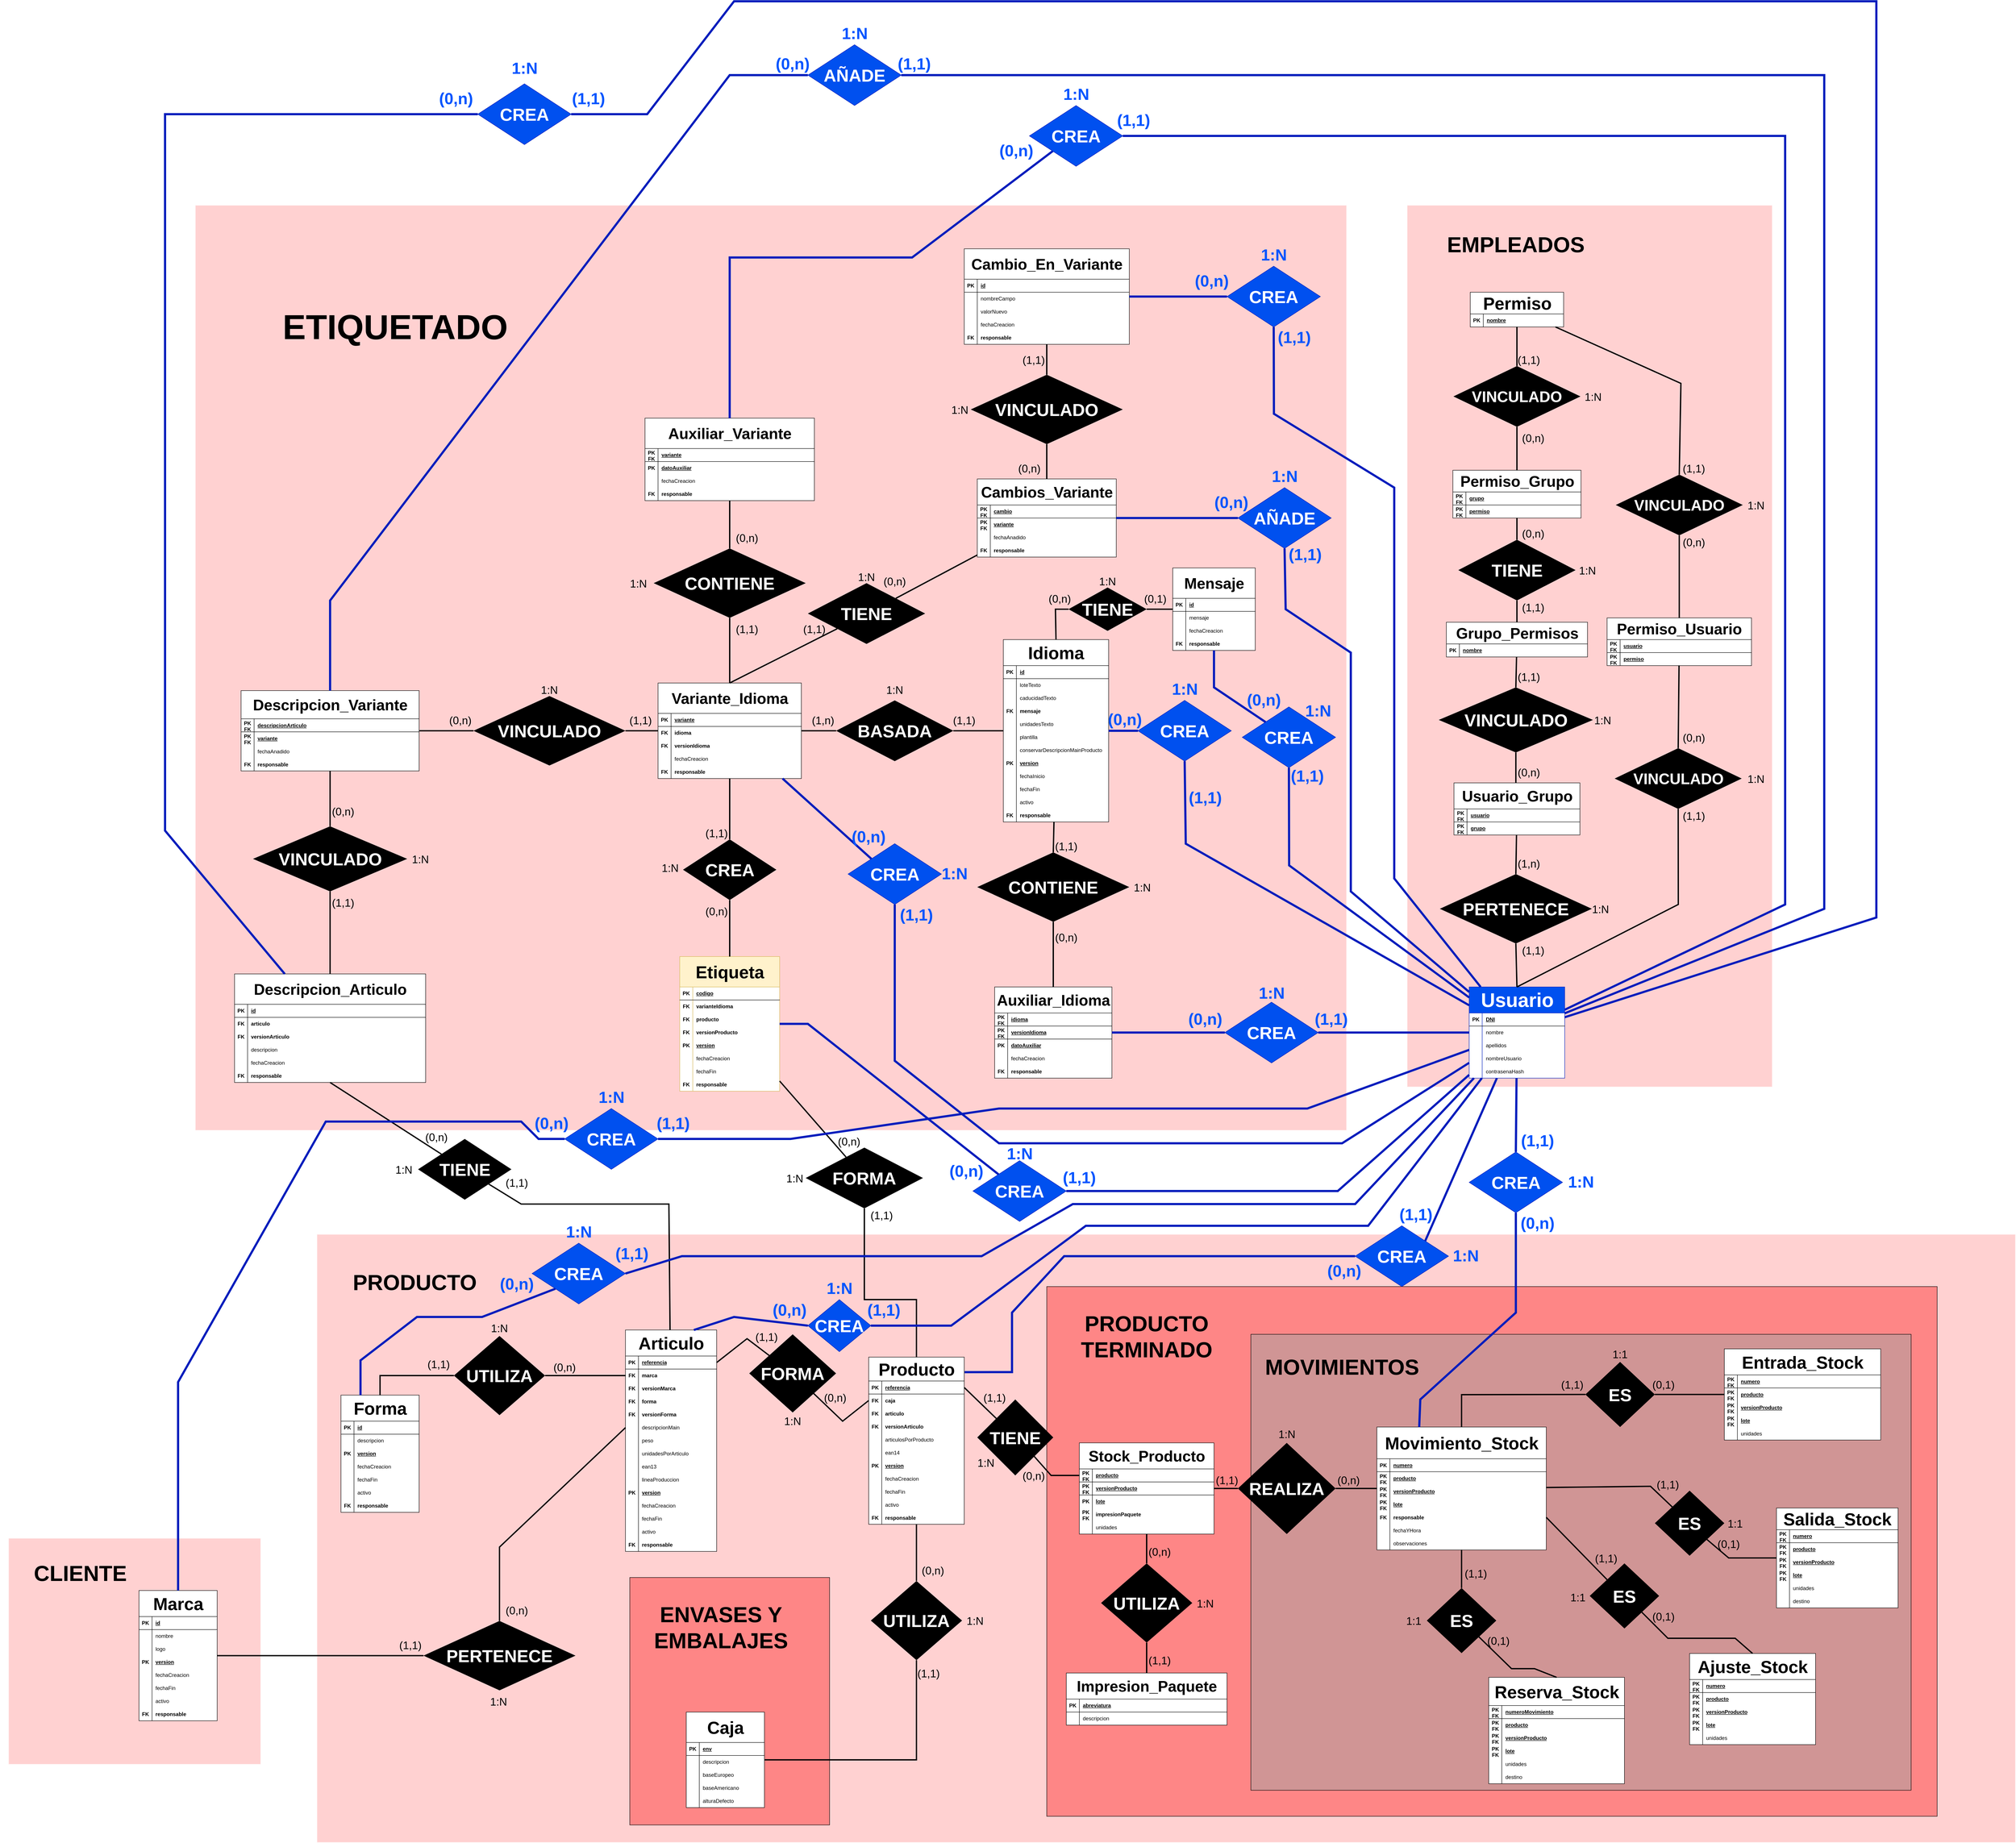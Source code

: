 <mxfile version="26.0.16" pages="2">
  <diagram id="R2lEEEUBdFMjLlhIrx00" name="Page-1">
    <mxGraphModel dx="3290" dy="2580" grid="1" gridSize="10" guides="1" tooltips="1" connect="1" arrows="1" fold="1" page="1" pageScale="1" pageWidth="850" pageHeight="1100" math="0" shadow="0" extFonts="Permanent Marker^https://fonts.googleapis.com/css?family=Permanent+Marker">
      <root>
        <mxCell id="0" />
        <mxCell id="1" parent="0" />
        <mxCell id="Ko4MrZLQwS6RBeF4SAiR-2" value="" style="rounded=0;whiteSpace=wrap;html=1;fillColor=light-dark(#ffd1d1, #3d0000);strokeColor=light-dark(#fff0f0, #1A0000);" parent="1" vertex="1">
          <mxGeometry x="-200" y="-600" width="2650" height="2130" as="geometry" />
        </mxCell>
        <mxCell id="Ko4MrZLQwS6RBeF4SAiR-3" value="&lt;font style=&quot;font-size: 80px;&quot;&gt;ETIQUETADO&lt;/font&gt;" style="text;html=1;align=center;verticalAlign=middle;whiteSpace=wrap;rounded=0;fontStyle=1" parent="1" vertex="1">
          <mxGeometry x="-30" y="-410" width="580" height="180" as="geometry" />
        </mxCell>
        <mxCell id="Ko4MrZLQwS6RBeF4SAiR-6" value="" style="rounded=0;whiteSpace=wrap;html=1;fillColor=light-dark(#ffd1d1, #3d0000);strokeColor=light-dark(#fff0f0, #1A0000);" parent="1" vertex="1">
          <mxGeometry x="2590" y="-600" width="840" height="2030" as="geometry" />
        </mxCell>
        <mxCell id="Ko4MrZLQwS6RBeF4SAiR-7" value="&lt;font style=&quot;font-size: 50px;&quot;&gt;EMPLEADOS&lt;/font&gt;" style="text;html=1;align=center;verticalAlign=middle;whiteSpace=wrap;rounded=0;fontStyle=1" parent="1" vertex="1">
          <mxGeometry x="2655" y="-550" width="370" height="80" as="geometry" />
        </mxCell>
        <mxCell id="Ko4MrZLQwS6RBeF4SAiR-8" value="" style="rounded=0;whiteSpace=wrap;html=1;fillColor=light-dark(#ffd1d1, #3d0000);strokeColor=light-dark(#fff0f0, #1A0000);" parent="1" vertex="1">
          <mxGeometry x="80" y="1770" width="3910" height="1400" as="geometry" />
        </mxCell>
        <mxCell id="Ko4MrZLQwS6RBeF4SAiR-9" value="&lt;span style=&quot;font-size: 50px;&quot;&gt;PRODUCTO&lt;/span&gt;" style="text;html=1;align=center;verticalAlign=middle;whiteSpace=wrap;rounded=0;fontStyle=1" parent="1" vertex="1">
          <mxGeometry x="120" y="1840" width="370" height="80" as="geometry" />
        </mxCell>
        <mxCell id="Ko4MrZLQwS6RBeF4SAiR-11" value="" style="rounded=0;whiteSpace=wrap;html=1;fillColor=light-dark(#ffd1d1, #3d0000);strokeColor=light-dark(#fff0f0, #1A0000);" parent="1" vertex="1">
          <mxGeometry x="-630" y="2470" width="580" height="520" as="geometry" />
        </mxCell>
        <mxCell id="Ko4MrZLQwS6RBeF4SAiR-12" value="&lt;span style=&quot;font-size: 50px;&quot;&gt;CLIENTE&lt;/span&gt;" style="text;html=1;align=center;verticalAlign=middle;whiteSpace=wrap;rounded=0;fontStyle=1" parent="1" vertex="1">
          <mxGeometry x="-650" y="2510" width="370" height="80" as="geometry" />
        </mxCell>
        <mxCell id="Ko4MrZLQwS6RBeF4SAiR-13" value="" style="rounded=0;whiteSpace=wrap;html=1;fillColor=light-dark(#fe8686, #301313);" parent="1" vertex="1">
          <mxGeometry x="1760" y="1890" width="2050" height="1220" as="geometry" />
        </mxCell>
        <mxCell id="Ko4MrZLQwS6RBeF4SAiR-14" value="&lt;span style=&quot;font-size: 50px;&quot;&gt;PRODUCTO TERMINADO&lt;/span&gt;" style="text;html=1;align=center;verticalAlign=middle;whiteSpace=wrap;rounded=0;fontStyle=1" parent="1" vertex="1">
          <mxGeometry x="1790" y="1920" width="400" height="170" as="geometry" />
        </mxCell>
        <mxCell id="Ko4MrZLQwS6RBeF4SAiR-15" value="" style="rounded=0;whiteSpace=wrap;html=1;fillColor=light-dark(#fe8686, #301313);" parent="1" vertex="1">
          <mxGeometry x="800" y="2560" width="460" height="570" as="geometry" />
        </mxCell>
        <mxCell id="Ko4MrZLQwS6RBeF4SAiR-16" value="&lt;span style=&quot;font-size: 50px;&quot;&gt;ENVASES Y EMBALAJES&lt;/span&gt;" style="text;html=1;align=center;verticalAlign=middle;whiteSpace=wrap;rounded=0;fontStyle=1" parent="1" vertex="1">
          <mxGeometry x="810" y="2590" width="400" height="170" as="geometry" />
        </mxCell>
        <mxCell id="Ko4MrZLQwS6RBeF4SAiR-17" value="" style="rounded=0;whiteSpace=wrap;html=1;fillColor=light-dark(#d09595, #ff7070);" parent="1" vertex="1">
          <mxGeometry x="2230" y="2000" width="1520" height="1050" as="geometry" />
        </mxCell>
        <mxCell id="Ko4MrZLQwS6RBeF4SAiR-18" value="&lt;span style=&quot;font-size: 50px;&quot;&gt;MOVIMIENTOS&lt;/span&gt;" style="text;html=1;align=center;verticalAlign=middle;whiteSpace=wrap;rounded=0;fontStyle=1" parent="1" vertex="1">
          <mxGeometry x="2240" y="1990" width="400" height="170" as="geometry" />
        </mxCell>
        <mxCell id="Ko4MrZLQwS6RBeF4SAiR-19" value="&lt;font style=&quot;font-size: 40px;&quot;&gt;Marca&lt;/font&gt;" style="shape=table;startSize=60;container=1;collapsible=1;childLayout=tableLayout;fixedRows=1;rowLines=0;fontStyle=1;align=center;resizeLast=1;html=1;swimlaneFillColor=default;" parent="1" vertex="1">
          <mxGeometry x="-330" y="2590" width="180" height="300" as="geometry" />
        </mxCell>
        <mxCell id="Ko4MrZLQwS6RBeF4SAiR-20" value="" style="shape=tableRow;horizontal=0;startSize=0;swimlaneHead=0;swimlaneBody=0;fillColor=none;collapsible=0;dropTarget=0;points=[[0,0.5],[1,0.5]];portConstraint=eastwest;top=0;left=0;right=0;bottom=1;" parent="Ko4MrZLQwS6RBeF4SAiR-19" vertex="1">
          <mxGeometry y="60" width="180" height="30" as="geometry" />
        </mxCell>
        <mxCell id="Ko4MrZLQwS6RBeF4SAiR-21" value="PK" style="shape=partialRectangle;connectable=0;fillColor=none;top=0;left=0;bottom=0;right=0;fontStyle=1;overflow=hidden;whiteSpace=wrap;html=1;" parent="Ko4MrZLQwS6RBeF4SAiR-20" vertex="1">
          <mxGeometry width="30" height="30" as="geometry">
            <mxRectangle width="30" height="30" as="alternateBounds" />
          </mxGeometry>
        </mxCell>
        <mxCell id="Ko4MrZLQwS6RBeF4SAiR-22" value="id" style="shape=partialRectangle;connectable=0;fillColor=none;top=0;left=0;bottom=0;right=0;align=left;spacingLeft=6;fontStyle=5;overflow=hidden;whiteSpace=wrap;html=1;" parent="Ko4MrZLQwS6RBeF4SAiR-20" vertex="1">
          <mxGeometry x="30" width="150" height="30" as="geometry">
            <mxRectangle width="150" height="30" as="alternateBounds" />
          </mxGeometry>
        </mxCell>
        <mxCell id="Ko4MrZLQwS6RBeF4SAiR-23" value="" style="shape=tableRow;horizontal=0;startSize=0;swimlaneHead=0;swimlaneBody=0;fillColor=none;collapsible=0;dropTarget=0;points=[[0,0.5],[1,0.5]];portConstraint=eastwest;top=0;left=0;right=0;bottom=0;" parent="Ko4MrZLQwS6RBeF4SAiR-19" vertex="1">
          <mxGeometry y="90" width="180" height="30" as="geometry" />
        </mxCell>
        <mxCell id="Ko4MrZLQwS6RBeF4SAiR-24" value="" style="shape=partialRectangle;connectable=0;fillColor=none;top=0;left=0;bottom=0;right=0;editable=1;overflow=hidden;whiteSpace=wrap;html=1;" parent="Ko4MrZLQwS6RBeF4SAiR-23" vertex="1">
          <mxGeometry width="30" height="30" as="geometry">
            <mxRectangle width="30" height="30" as="alternateBounds" />
          </mxGeometry>
        </mxCell>
        <mxCell id="Ko4MrZLQwS6RBeF4SAiR-25" value="nombre" style="shape=partialRectangle;connectable=0;fillColor=none;top=0;left=0;bottom=0;right=0;align=left;spacingLeft=6;overflow=hidden;whiteSpace=wrap;html=1;" parent="Ko4MrZLQwS6RBeF4SAiR-23" vertex="1">
          <mxGeometry x="30" width="150" height="30" as="geometry">
            <mxRectangle width="150" height="30" as="alternateBounds" />
          </mxGeometry>
        </mxCell>
        <mxCell id="Ko4MrZLQwS6RBeF4SAiR-26" value="" style="shape=tableRow;horizontal=0;startSize=0;swimlaneHead=0;swimlaneBody=0;fillColor=none;collapsible=0;dropTarget=0;points=[[0,0.5],[1,0.5]];portConstraint=eastwest;top=0;left=0;right=0;bottom=0;" parent="Ko4MrZLQwS6RBeF4SAiR-19" vertex="1">
          <mxGeometry y="120" width="180" height="30" as="geometry" />
        </mxCell>
        <mxCell id="Ko4MrZLQwS6RBeF4SAiR-27" value="" style="shape=partialRectangle;connectable=0;fillColor=none;top=0;left=0;bottom=0;right=0;editable=1;overflow=hidden;whiteSpace=wrap;html=1;" parent="Ko4MrZLQwS6RBeF4SAiR-26" vertex="1">
          <mxGeometry width="30" height="30" as="geometry">
            <mxRectangle width="30" height="30" as="alternateBounds" />
          </mxGeometry>
        </mxCell>
        <mxCell id="Ko4MrZLQwS6RBeF4SAiR-28" value="logo" style="shape=partialRectangle;connectable=0;fillColor=none;top=0;left=0;bottom=0;right=0;align=left;spacingLeft=6;overflow=hidden;whiteSpace=wrap;html=1;" parent="Ko4MrZLQwS6RBeF4SAiR-26" vertex="1">
          <mxGeometry x="30" width="150" height="30" as="geometry">
            <mxRectangle width="150" height="30" as="alternateBounds" />
          </mxGeometry>
        </mxCell>
        <mxCell id="Ko4MrZLQwS6RBeF4SAiR-29" style="shape=tableRow;horizontal=0;startSize=0;swimlaneHead=0;swimlaneBody=0;fillColor=none;collapsible=0;dropTarget=0;points=[[0,0.5],[1,0.5]];portConstraint=eastwest;top=0;left=0;right=0;bottom=0;" parent="Ko4MrZLQwS6RBeF4SAiR-19" vertex="1">
          <mxGeometry y="150" width="180" height="30" as="geometry" />
        </mxCell>
        <mxCell id="Ko4MrZLQwS6RBeF4SAiR-30" value="PK" style="shape=partialRectangle;connectable=0;fillColor=none;top=0;left=0;bottom=0;right=0;editable=1;overflow=hidden;whiteSpace=wrap;html=1;fontStyle=1" parent="Ko4MrZLQwS6RBeF4SAiR-29" vertex="1">
          <mxGeometry width="30" height="30" as="geometry">
            <mxRectangle width="30" height="30" as="alternateBounds" />
          </mxGeometry>
        </mxCell>
        <mxCell id="Ko4MrZLQwS6RBeF4SAiR-31" value="version" style="shape=partialRectangle;connectable=0;fillColor=none;top=0;left=0;bottom=0;right=0;align=left;spacingLeft=6;overflow=hidden;whiteSpace=wrap;html=1;fontStyle=5" parent="Ko4MrZLQwS6RBeF4SAiR-29" vertex="1">
          <mxGeometry x="30" width="150" height="30" as="geometry">
            <mxRectangle width="150" height="30" as="alternateBounds" />
          </mxGeometry>
        </mxCell>
        <mxCell id="Ko4MrZLQwS6RBeF4SAiR-32" style="shape=tableRow;horizontal=0;startSize=0;swimlaneHead=0;swimlaneBody=0;fillColor=none;collapsible=0;dropTarget=0;points=[[0,0.5],[1,0.5]];portConstraint=eastwest;top=0;left=0;right=0;bottom=0;" parent="Ko4MrZLQwS6RBeF4SAiR-19" vertex="1">
          <mxGeometry y="180" width="180" height="30" as="geometry" />
        </mxCell>
        <mxCell id="Ko4MrZLQwS6RBeF4SAiR-33" style="shape=partialRectangle;connectable=0;fillColor=none;top=0;left=0;bottom=0;right=0;editable=1;overflow=hidden;whiteSpace=wrap;html=1;fontStyle=1" parent="Ko4MrZLQwS6RBeF4SAiR-32" vertex="1">
          <mxGeometry width="30" height="30" as="geometry">
            <mxRectangle width="30" height="30" as="alternateBounds" />
          </mxGeometry>
        </mxCell>
        <mxCell id="Ko4MrZLQwS6RBeF4SAiR-34" value="fechaCreacion" style="shape=partialRectangle;connectable=0;fillColor=none;top=0;left=0;bottom=0;right=0;align=left;spacingLeft=6;overflow=hidden;whiteSpace=wrap;html=1;fontStyle=0" parent="Ko4MrZLQwS6RBeF4SAiR-32" vertex="1">
          <mxGeometry x="30" width="150" height="30" as="geometry">
            <mxRectangle width="150" height="30" as="alternateBounds" />
          </mxGeometry>
        </mxCell>
        <mxCell id="Ko4MrZLQwS6RBeF4SAiR-35" style="shape=tableRow;horizontal=0;startSize=0;swimlaneHead=0;swimlaneBody=0;fillColor=none;collapsible=0;dropTarget=0;points=[[0,0.5],[1,0.5]];portConstraint=eastwest;top=0;left=0;right=0;bottom=0;" parent="Ko4MrZLQwS6RBeF4SAiR-19" vertex="1">
          <mxGeometry y="210" width="180" height="30" as="geometry" />
        </mxCell>
        <mxCell id="Ko4MrZLQwS6RBeF4SAiR-36" style="shape=partialRectangle;connectable=0;fillColor=none;top=0;left=0;bottom=0;right=0;editable=1;overflow=hidden;whiteSpace=wrap;html=1;fontStyle=1" parent="Ko4MrZLQwS6RBeF4SAiR-35" vertex="1">
          <mxGeometry width="30" height="30" as="geometry">
            <mxRectangle width="30" height="30" as="alternateBounds" />
          </mxGeometry>
        </mxCell>
        <mxCell id="Ko4MrZLQwS6RBeF4SAiR-37" value="fechaFin" style="shape=partialRectangle;connectable=0;fillColor=none;top=0;left=0;bottom=0;right=0;align=left;spacingLeft=6;overflow=hidden;whiteSpace=wrap;html=1;fontStyle=0" parent="Ko4MrZLQwS6RBeF4SAiR-35" vertex="1">
          <mxGeometry x="30" width="150" height="30" as="geometry">
            <mxRectangle width="150" height="30" as="alternateBounds" />
          </mxGeometry>
        </mxCell>
        <mxCell id="Ko4MrZLQwS6RBeF4SAiR-38" style="shape=tableRow;horizontal=0;startSize=0;swimlaneHead=0;swimlaneBody=0;fillColor=none;collapsible=0;dropTarget=0;points=[[0,0.5],[1,0.5]];portConstraint=eastwest;top=0;left=0;right=0;bottom=0;" parent="Ko4MrZLQwS6RBeF4SAiR-19" vertex="1">
          <mxGeometry y="240" width="180" height="30" as="geometry" />
        </mxCell>
        <mxCell id="Ko4MrZLQwS6RBeF4SAiR-39" style="shape=partialRectangle;connectable=0;fillColor=none;top=0;left=0;bottom=0;right=0;editable=1;overflow=hidden;whiteSpace=wrap;html=1;fontStyle=1" parent="Ko4MrZLQwS6RBeF4SAiR-38" vertex="1">
          <mxGeometry width="30" height="30" as="geometry">
            <mxRectangle width="30" height="30" as="alternateBounds" />
          </mxGeometry>
        </mxCell>
        <mxCell id="Ko4MrZLQwS6RBeF4SAiR-40" value="&lt;span style=&quot;font-weight: normal;&quot;&gt;activo&lt;/span&gt;" style="shape=partialRectangle;connectable=0;fillColor=none;top=0;left=0;bottom=0;right=0;align=left;spacingLeft=6;overflow=hidden;whiteSpace=wrap;html=1;fontStyle=1" parent="Ko4MrZLQwS6RBeF4SAiR-38" vertex="1">
          <mxGeometry x="30" width="150" height="30" as="geometry">
            <mxRectangle width="150" height="30" as="alternateBounds" />
          </mxGeometry>
        </mxCell>
        <mxCell id="Ko4MrZLQwS6RBeF4SAiR-41" style="shape=tableRow;horizontal=0;startSize=0;swimlaneHead=0;swimlaneBody=0;fillColor=none;collapsible=0;dropTarget=0;points=[[0,0.5],[1,0.5]];portConstraint=eastwest;top=0;left=0;right=0;bottom=0;" parent="Ko4MrZLQwS6RBeF4SAiR-19" vertex="1">
          <mxGeometry y="270" width="180" height="30" as="geometry" />
        </mxCell>
        <mxCell id="Ko4MrZLQwS6RBeF4SAiR-42" value="FK" style="shape=partialRectangle;connectable=0;fillColor=none;top=0;left=0;bottom=0;right=0;editable=1;overflow=hidden;whiteSpace=wrap;html=1;fontStyle=1" parent="Ko4MrZLQwS6RBeF4SAiR-41" vertex="1">
          <mxGeometry width="30" height="30" as="geometry">
            <mxRectangle width="30" height="30" as="alternateBounds" />
          </mxGeometry>
        </mxCell>
        <mxCell id="Ko4MrZLQwS6RBeF4SAiR-43" value="responsable" style="shape=partialRectangle;connectable=0;fillColor=none;top=0;left=0;bottom=0;right=0;align=left;spacingLeft=6;overflow=hidden;whiteSpace=wrap;html=1;fontStyle=1" parent="Ko4MrZLQwS6RBeF4SAiR-41" vertex="1">
          <mxGeometry x="30" width="150" height="30" as="geometry">
            <mxRectangle width="150" height="30" as="alternateBounds" />
          </mxGeometry>
        </mxCell>
        <mxCell id="Ko4MrZLQwS6RBeF4SAiR-44" value="&lt;font style=&quot;font-size: 40px;&quot;&gt;Caja&lt;/font&gt;" style="shape=table;startSize=70;container=1;collapsible=1;childLayout=tableLayout;fixedRows=1;rowLines=0;fontStyle=1;align=center;resizeLast=1;html=1;swimlaneFillColor=default;" parent="1" vertex="1">
          <mxGeometry x="930" y="2870" width="180" height="220" as="geometry" />
        </mxCell>
        <mxCell id="Ko4MrZLQwS6RBeF4SAiR-45" value="" style="shape=tableRow;horizontal=0;startSize=0;swimlaneHead=0;swimlaneBody=0;fillColor=none;collapsible=0;dropTarget=0;points=[[0,0.5],[1,0.5]];portConstraint=eastwest;top=0;left=0;right=0;bottom=1;" parent="Ko4MrZLQwS6RBeF4SAiR-44" vertex="1">
          <mxGeometry y="70" width="180" height="30" as="geometry" />
        </mxCell>
        <mxCell id="Ko4MrZLQwS6RBeF4SAiR-46" value="PK" style="shape=partialRectangle;connectable=0;fillColor=none;top=0;left=0;bottom=0;right=0;fontStyle=1;overflow=hidden;whiteSpace=wrap;html=1;" parent="Ko4MrZLQwS6RBeF4SAiR-45" vertex="1">
          <mxGeometry width="30" height="30" as="geometry">
            <mxRectangle width="30" height="30" as="alternateBounds" />
          </mxGeometry>
        </mxCell>
        <mxCell id="Ko4MrZLQwS6RBeF4SAiR-47" value="env" style="shape=partialRectangle;connectable=0;fillColor=none;top=0;left=0;bottom=0;right=0;align=left;spacingLeft=6;fontStyle=5;overflow=hidden;whiteSpace=wrap;html=1;" parent="Ko4MrZLQwS6RBeF4SAiR-45" vertex="1">
          <mxGeometry x="30" width="150" height="30" as="geometry">
            <mxRectangle width="150" height="30" as="alternateBounds" />
          </mxGeometry>
        </mxCell>
        <mxCell id="Ko4MrZLQwS6RBeF4SAiR-48" value="" style="shape=tableRow;horizontal=0;startSize=0;swimlaneHead=0;swimlaneBody=0;fillColor=none;collapsible=0;dropTarget=0;points=[[0,0.5],[1,0.5]];portConstraint=eastwest;top=0;left=0;right=0;bottom=0;" parent="Ko4MrZLQwS6RBeF4SAiR-44" vertex="1">
          <mxGeometry y="100" width="180" height="30" as="geometry" />
        </mxCell>
        <mxCell id="Ko4MrZLQwS6RBeF4SAiR-49" value="" style="shape=partialRectangle;connectable=0;fillColor=none;top=0;left=0;bottom=0;right=0;editable=1;overflow=hidden;whiteSpace=wrap;html=1;" parent="Ko4MrZLQwS6RBeF4SAiR-48" vertex="1">
          <mxGeometry width="30" height="30" as="geometry">
            <mxRectangle width="30" height="30" as="alternateBounds" />
          </mxGeometry>
        </mxCell>
        <mxCell id="Ko4MrZLQwS6RBeF4SAiR-50" value="descripcion" style="shape=partialRectangle;connectable=0;fillColor=none;top=0;left=0;bottom=0;right=0;align=left;spacingLeft=6;overflow=hidden;whiteSpace=wrap;html=1;" parent="Ko4MrZLQwS6RBeF4SAiR-48" vertex="1">
          <mxGeometry x="30" width="150" height="30" as="geometry">
            <mxRectangle width="150" height="30" as="alternateBounds" />
          </mxGeometry>
        </mxCell>
        <mxCell id="Ko4MrZLQwS6RBeF4SAiR-51" value="" style="shape=tableRow;horizontal=0;startSize=0;swimlaneHead=0;swimlaneBody=0;fillColor=none;collapsible=0;dropTarget=0;points=[[0,0.5],[1,0.5]];portConstraint=eastwest;top=0;left=0;right=0;bottom=0;" parent="Ko4MrZLQwS6RBeF4SAiR-44" vertex="1">
          <mxGeometry y="130" width="180" height="30" as="geometry" />
        </mxCell>
        <mxCell id="Ko4MrZLQwS6RBeF4SAiR-52" value="" style="shape=partialRectangle;connectable=0;fillColor=none;top=0;left=0;bottom=0;right=0;editable=1;overflow=hidden;whiteSpace=wrap;html=1;" parent="Ko4MrZLQwS6RBeF4SAiR-51" vertex="1">
          <mxGeometry width="30" height="30" as="geometry">
            <mxRectangle width="30" height="30" as="alternateBounds" />
          </mxGeometry>
        </mxCell>
        <mxCell id="Ko4MrZLQwS6RBeF4SAiR-53" value="baseEuropeo" style="shape=partialRectangle;connectable=0;fillColor=none;top=0;left=0;bottom=0;right=0;align=left;spacingLeft=6;overflow=hidden;whiteSpace=wrap;html=1;" parent="Ko4MrZLQwS6RBeF4SAiR-51" vertex="1">
          <mxGeometry x="30" width="150" height="30" as="geometry">
            <mxRectangle width="150" height="30" as="alternateBounds" />
          </mxGeometry>
        </mxCell>
        <mxCell id="Ko4MrZLQwS6RBeF4SAiR-54" value="" style="shape=tableRow;horizontal=0;startSize=0;swimlaneHead=0;swimlaneBody=0;fillColor=none;collapsible=0;dropTarget=0;points=[[0,0.5],[1,0.5]];portConstraint=eastwest;top=0;left=0;right=0;bottom=0;" parent="Ko4MrZLQwS6RBeF4SAiR-44" vertex="1">
          <mxGeometry y="160" width="180" height="30" as="geometry" />
        </mxCell>
        <mxCell id="Ko4MrZLQwS6RBeF4SAiR-55" value="" style="shape=partialRectangle;connectable=0;fillColor=none;top=0;left=0;bottom=0;right=0;editable=1;overflow=hidden;whiteSpace=wrap;html=1;" parent="Ko4MrZLQwS6RBeF4SAiR-54" vertex="1">
          <mxGeometry width="30" height="30" as="geometry">
            <mxRectangle width="30" height="30" as="alternateBounds" />
          </mxGeometry>
        </mxCell>
        <mxCell id="Ko4MrZLQwS6RBeF4SAiR-56" value="baseAmericano" style="shape=partialRectangle;connectable=0;fillColor=none;top=0;left=0;bottom=0;right=0;align=left;spacingLeft=6;overflow=hidden;whiteSpace=wrap;html=1;" parent="Ko4MrZLQwS6RBeF4SAiR-54" vertex="1">
          <mxGeometry x="30" width="150" height="30" as="geometry">
            <mxRectangle width="150" height="30" as="alternateBounds" />
          </mxGeometry>
        </mxCell>
        <mxCell id="Ko4MrZLQwS6RBeF4SAiR-57" style="shape=tableRow;horizontal=0;startSize=0;swimlaneHead=0;swimlaneBody=0;fillColor=none;collapsible=0;dropTarget=0;points=[[0,0.5],[1,0.5]];portConstraint=eastwest;top=0;left=0;right=0;bottom=0;" parent="Ko4MrZLQwS6RBeF4SAiR-44" vertex="1">
          <mxGeometry y="190" width="180" height="30" as="geometry" />
        </mxCell>
        <mxCell id="Ko4MrZLQwS6RBeF4SAiR-58" style="shape=partialRectangle;connectable=0;fillColor=none;top=0;left=0;bottom=0;right=0;editable=1;overflow=hidden;whiteSpace=wrap;html=1;" parent="Ko4MrZLQwS6RBeF4SAiR-57" vertex="1">
          <mxGeometry width="30" height="30" as="geometry">
            <mxRectangle width="30" height="30" as="alternateBounds" />
          </mxGeometry>
        </mxCell>
        <mxCell id="Ko4MrZLQwS6RBeF4SAiR-59" value="alturaDefecto" style="shape=partialRectangle;connectable=0;fillColor=none;top=0;left=0;bottom=0;right=0;align=left;spacingLeft=6;overflow=hidden;whiteSpace=wrap;html=1;" parent="Ko4MrZLQwS6RBeF4SAiR-57" vertex="1">
          <mxGeometry x="30" width="150" height="30" as="geometry">
            <mxRectangle width="150" height="30" as="alternateBounds" />
          </mxGeometry>
        </mxCell>
        <mxCell id="Ko4MrZLQwS6RBeF4SAiR-60" value="&lt;font style=&quot;font-size: 40px;&quot;&gt;Forma&lt;/font&gt;" style="shape=table;startSize=60;container=1;collapsible=1;childLayout=tableLayout;fixedRows=1;rowLines=0;fontStyle=1;align=center;resizeLast=1;html=1;swimlaneFillColor=default;" parent="1" vertex="1">
          <mxGeometry x="135" y="2140" width="180" height="270" as="geometry" />
        </mxCell>
        <mxCell id="Ko4MrZLQwS6RBeF4SAiR-61" value="" style="shape=tableRow;horizontal=0;startSize=0;swimlaneHead=0;swimlaneBody=0;fillColor=none;collapsible=0;dropTarget=0;points=[[0,0.5],[1,0.5]];portConstraint=eastwest;top=0;left=0;right=0;bottom=1;" parent="Ko4MrZLQwS6RBeF4SAiR-60" vertex="1">
          <mxGeometry y="60" width="180" height="30" as="geometry" />
        </mxCell>
        <mxCell id="Ko4MrZLQwS6RBeF4SAiR-62" value="PK" style="shape=partialRectangle;connectable=0;fillColor=none;top=0;left=0;bottom=0;right=0;fontStyle=1;overflow=hidden;whiteSpace=wrap;html=1;" parent="Ko4MrZLQwS6RBeF4SAiR-61" vertex="1">
          <mxGeometry width="30" height="30" as="geometry">
            <mxRectangle width="30" height="30" as="alternateBounds" />
          </mxGeometry>
        </mxCell>
        <mxCell id="Ko4MrZLQwS6RBeF4SAiR-63" value="id" style="shape=partialRectangle;connectable=0;fillColor=none;top=0;left=0;bottom=0;right=0;align=left;spacingLeft=6;fontStyle=5;overflow=hidden;whiteSpace=wrap;html=1;" parent="Ko4MrZLQwS6RBeF4SAiR-61" vertex="1">
          <mxGeometry x="30" width="150" height="30" as="geometry">
            <mxRectangle width="150" height="30" as="alternateBounds" />
          </mxGeometry>
        </mxCell>
        <mxCell id="Ko4MrZLQwS6RBeF4SAiR-64" value="" style="shape=tableRow;horizontal=0;startSize=0;swimlaneHead=0;swimlaneBody=0;fillColor=none;collapsible=0;dropTarget=0;points=[[0,0.5],[1,0.5]];portConstraint=eastwest;top=0;left=0;right=0;bottom=0;" parent="Ko4MrZLQwS6RBeF4SAiR-60" vertex="1">
          <mxGeometry y="90" width="180" height="30" as="geometry" />
        </mxCell>
        <mxCell id="Ko4MrZLQwS6RBeF4SAiR-65" value="" style="shape=partialRectangle;connectable=0;fillColor=none;top=0;left=0;bottom=0;right=0;editable=1;overflow=hidden;whiteSpace=wrap;html=1;" parent="Ko4MrZLQwS6RBeF4SAiR-64" vertex="1">
          <mxGeometry width="30" height="30" as="geometry">
            <mxRectangle width="30" height="30" as="alternateBounds" />
          </mxGeometry>
        </mxCell>
        <mxCell id="Ko4MrZLQwS6RBeF4SAiR-66" value="descripcion" style="shape=partialRectangle;connectable=0;fillColor=none;top=0;left=0;bottom=0;right=0;align=left;spacingLeft=6;overflow=hidden;whiteSpace=wrap;html=1;" parent="Ko4MrZLQwS6RBeF4SAiR-64" vertex="1">
          <mxGeometry x="30" width="150" height="30" as="geometry">
            <mxRectangle width="150" height="30" as="alternateBounds" />
          </mxGeometry>
        </mxCell>
        <mxCell id="Ko4MrZLQwS6RBeF4SAiR-67" style="shape=tableRow;horizontal=0;startSize=0;swimlaneHead=0;swimlaneBody=0;fillColor=none;collapsible=0;dropTarget=0;points=[[0,0.5],[1,0.5]];portConstraint=eastwest;top=0;left=0;right=0;bottom=0;" parent="Ko4MrZLQwS6RBeF4SAiR-60" vertex="1">
          <mxGeometry y="120" width="180" height="30" as="geometry" />
        </mxCell>
        <mxCell id="Ko4MrZLQwS6RBeF4SAiR-68" value="&lt;b&gt;PK&lt;/b&gt;" style="shape=partialRectangle;connectable=0;fillColor=none;top=0;left=0;bottom=0;right=0;editable=1;overflow=hidden;whiteSpace=wrap;html=1;" parent="Ko4MrZLQwS6RBeF4SAiR-67" vertex="1">
          <mxGeometry width="30" height="30" as="geometry">
            <mxRectangle width="30" height="30" as="alternateBounds" />
          </mxGeometry>
        </mxCell>
        <mxCell id="Ko4MrZLQwS6RBeF4SAiR-69" value="&lt;b&gt;&lt;u&gt;version&lt;/u&gt;&lt;/b&gt;" style="shape=partialRectangle;connectable=0;fillColor=none;top=0;left=0;bottom=0;right=0;align=left;spacingLeft=6;overflow=hidden;whiteSpace=wrap;html=1;" parent="Ko4MrZLQwS6RBeF4SAiR-67" vertex="1">
          <mxGeometry x="30" width="150" height="30" as="geometry">
            <mxRectangle width="150" height="30" as="alternateBounds" />
          </mxGeometry>
        </mxCell>
        <mxCell id="Ko4MrZLQwS6RBeF4SAiR-70" style="shape=tableRow;horizontal=0;startSize=0;swimlaneHead=0;swimlaneBody=0;fillColor=none;collapsible=0;dropTarget=0;points=[[0,0.5],[1,0.5]];portConstraint=eastwest;top=0;left=0;right=0;bottom=0;" parent="Ko4MrZLQwS6RBeF4SAiR-60" vertex="1">
          <mxGeometry y="150" width="180" height="30" as="geometry" />
        </mxCell>
        <mxCell id="Ko4MrZLQwS6RBeF4SAiR-71" style="shape=partialRectangle;connectable=0;fillColor=none;top=0;left=0;bottom=0;right=0;editable=1;overflow=hidden;whiteSpace=wrap;html=1;" parent="Ko4MrZLQwS6RBeF4SAiR-70" vertex="1">
          <mxGeometry width="30" height="30" as="geometry">
            <mxRectangle width="30" height="30" as="alternateBounds" />
          </mxGeometry>
        </mxCell>
        <mxCell id="Ko4MrZLQwS6RBeF4SAiR-72" value="fechaCreacion" style="shape=partialRectangle;connectable=0;fillColor=none;top=0;left=0;bottom=0;right=0;align=left;spacingLeft=6;overflow=hidden;whiteSpace=wrap;html=1;" parent="Ko4MrZLQwS6RBeF4SAiR-70" vertex="1">
          <mxGeometry x="30" width="150" height="30" as="geometry">
            <mxRectangle width="150" height="30" as="alternateBounds" />
          </mxGeometry>
        </mxCell>
        <mxCell id="Ko4MrZLQwS6RBeF4SAiR-73" style="shape=tableRow;horizontal=0;startSize=0;swimlaneHead=0;swimlaneBody=0;fillColor=none;collapsible=0;dropTarget=0;points=[[0,0.5],[1,0.5]];portConstraint=eastwest;top=0;left=0;right=0;bottom=0;" parent="Ko4MrZLQwS6RBeF4SAiR-60" vertex="1">
          <mxGeometry y="180" width="180" height="30" as="geometry" />
        </mxCell>
        <mxCell id="Ko4MrZLQwS6RBeF4SAiR-74" style="shape=partialRectangle;connectable=0;fillColor=none;top=0;left=0;bottom=0;right=0;editable=1;overflow=hidden;whiteSpace=wrap;html=1;" parent="Ko4MrZLQwS6RBeF4SAiR-73" vertex="1">
          <mxGeometry width="30" height="30" as="geometry">
            <mxRectangle width="30" height="30" as="alternateBounds" />
          </mxGeometry>
        </mxCell>
        <mxCell id="Ko4MrZLQwS6RBeF4SAiR-75" value="fechaFin" style="shape=partialRectangle;connectable=0;fillColor=none;top=0;left=0;bottom=0;right=0;align=left;spacingLeft=6;overflow=hidden;whiteSpace=wrap;html=1;" parent="Ko4MrZLQwS6RBeF4SAiR-73" vertex="1">
          <mxGeometry x="30" width="150" height="30" as="geometry">
            <mxRectangle width="150" height="30" as="alternateBounds" />
          </mxGeometry>
        </mxCell>
        <mxCell id="Ko4MrZLQwS6RBeF4SAiR-76" style="shape=tableRow;horizontal=0;startSize=0;swimlaneHead=0;swimlaneBody=0;fillColor=none;collapsible=0;dropTarget=0;points=[[0,0.5],[1,0.5]];portConstraint=eastwest;top=0;left=0;right=0;bottom=0;" parent="Ko4MrZLQwS6RBeF4SAiR-60" vertex="1">
          <mxGeometry y="210" width="180" height="30" as="geometry" />
        </mxCell>
        <mxCell id="Ko4MrZLQwS6RBeF4SAiR-77" style="shape=partialRectangle;connectable=0;fillColor=none;top=0;left=0;bottom=0;right=0;editable=1;overflow=hidden;whiteSpace=wrap;html=1;" parent="Ko4MrZLQwS6RBeF4SAiR-76" vertex="1">
          <mxGeometry width="30" height="30" as="geometry">
            <mxRectangle width="30" height="30" as="alternateBounds" />
          </mxGeometry>
        </mxCell>
        <mxCell id="Ko4MrZLQwS6RBeF4SAiR-78" value="activo" style="shape=partialRectangle;connectable=0;fillColor=none;top=0;left=0;bottom=0;right=0;align=left;spacingLeft=6;overflow=hidden;whiteSpace=wrap;html=1;" parent="Ko4MrZLQwS6RBeF4SAiR-76" vertex="1">
          <mxGeometry x="30" width="150" height="30" as="geometry">
            <mxRectangle width="150" height="30" as="alternateBounds" />
          </mxGeometry>
        </mxCell>
        <mxCell id="Ko4MrZLQwS6RBeF4SAiR-79" style="shape=tableRow;horizontal=0;startSize=0;swimlaneHead=0;swimlaneBody=0;fillColor=none;collapsible=0;dropTarget=0;points=[[0,0.5],[1,0.5]];portConstraint=eastwest;top=0;left=0;right=0;bottom=0;" parent="Ko4MrZLQwS6RBeF4SAiR-60" vertex="1">
          <mxGeometry y="240" width="180" height="30" as="geometry" />
        </mxCell>
        <mxCell id="Ko4MrZLQwS6RBeF4SAiR-80" value="FK" style="shape=partialRectangle;connectable=0;fillColor=none;top=0;left=0;bottom=0;right=0;editable=1;overflow=hidden;whiteSpace=wrap;html=1;fontStyle=1" parent="Ko4MrZLQwS6RBeF4SAiR-79" vertex="1">
          <mxGeometry width="30" height="30" as="geometry">
            <mxRectangle width="30" height="30" as="alternateBounds" />
          </mxGeometry>
        </mxCell>
        <mxCell id="Ko4MrZLQwS6RBeF4SAiR-81" value="responsable" style="shape=partialRectangle;connectable=0;fillColor=none;top=0;left=0;bottom=0;right=0;align=left;spacingLeft=6;overflow=hidden;whiteSpace=wrap;html=1;fontStyle=1" parent="Ko4MrZLQwS6RBeF4SAiR-79" vertex="1">
          <mxGeometry x="30" width="150" height="30" as="geometry">
            <mxRectangle width="150" height="30" as="alternateBounds" />
          </mxGeometry>
        </mxCell>
        <mxCell id="Ko4MrZLQwS6RBeF4SAiR-82" value="&lt;font style=&quot;font-size: 40px;&quot;&gt;Articulo&lt;/font&gt;" style="shape=table;startSize=60;container=1;collapsible=1;childLayout=tableLayout;fixedRows=1;rowLines=0;fontStyle=1;align=center;resizeLast=1;html=1;swimlaneFillColor=default;" parent="1" vertex="1">
          <mxGeometry x="790" y="1990" width="210" height="510" as="geometry" />
        </mxCell>
        <mxCell id="Ko4MrZLQwS6RBeF4SAiR-83" value="" style="shape=tableRow;horizontal=0;startSize=0;swimlaneHead=0;swimlaneBody=0;fillColor=none;collapsible=0;dropTarget=0;points=[[0,0.5],[1,0.5]];portConstraint=eastwest;top=0;left=0;right=0;bottom=1;" parent="Ko4MrZLQwS6RBeF4SAiR-82" vertex="1">
          <mxGeometry y="60" width="210" height="30" as="geometry" />
        </mxCell>
        <mxCell id="Ko4MrZLQwS6RBeF4SAiR-84" value="PK" style="shape=partialRectangle;connectable=0;fillColor=none;top=0;left=0;bottom=0;right=0;fontStyle=1;overflow=hidden;whiteSpace=wrap;html=1;" parent="Ko4MrZLQwS6RBeF4SAiR-83" vertex="1">
          <mxGeometry width="30" height="30" as="geometry">
            <mxRectangle width="30" height="30" as="alternateBounds" />
          </mxGeometry>
        </mxCell>
        <mxCell id="Ko4MrZLQwS6RBeF4SAiR-85" value="referencia" style="shape=partialRectangle;connectable=0;fillColor=none;top=0;left=0;bottom=0;right=0;align=left;spacingLeft=6;fontStyle=5;overflow=hidden;whiteSpace=wrap;html=1;" parent="Ko4MrZLQwS6RBeF4SAiR-83" vertex="1">
          <mxGeometry x="30" width="180" height="30" as="geometry">
            <mxRectangle width="180" height="30" as="alternateBounds" />
          </mxGeometry>
        </mxCell>
        <mxCell id="Ko4MrZLQwS6RBeF4SAiR-86" value="" style="shape=tableRow;horizontal=0;startSize=0;swimlaneHead=0;swimlaneBody=0;fillColor=none;collapsible=0;dropTarget=0;points=[[0,0.5],[1,0.5]];portConstraint=eastwest;top=0;left=0;right=0;bottom=0;fontStyle=1;rounded=0;" parent="Ko4MrZLQwS6RBeF4SAiR-82" vertex="1">
          <mxGeometry y="90" width="210" height="30" as="geometry" />
        </mxCell>
        <mxCell id="Ko4MrZLQwS6RBeF4SAiR-87" value="FK" style="shape=partialRectangle;connectable=0;fillColor=none;top=0;left=0;bottom=0;right=0;editable=1;overflow=hidden;whiteSpace=wrap;html=1;fontStyle=1" parent="Ko4MrZLQwS6RBeF4SAiR-86" vertex="1">
          <mxGeometry width="30" height="30" as="geometry">
            <mxRectangle width="30" height="30" as="alternateBounds" />
          </mxGeometry>
        </mxCell>
        <mxCell id="Ko4MrZLQwS6RBeF4SAiR-88" value="marca" style="shape=partialRectangle;connectable=0;fillColor=none;top=0;left=0;bottom=0;right=0;align=left;spacingLeft=6;overflow=hidden;whiteSpace=wrap;html=1;fontStyle=1;strokeColor=default;" parent="Ko4MrZLQwS6RBeF4SAiR-86" vertex="1">
          <mxGeometry x="30" width="180" height="30" as="geometry">
            <mxRectangle width="180" height="30" as="alternateBounds" />
          </mxGeometry>
        </mxCell>
        <mxCell id="Ko4MrZLQwS6RBeF4SAiR-89" style="shape=tableRow;horizontal=0;startSize=0;swimlaneHead=0;swimlaneBody=0;fillColor=none;collapsible=0;dropTarget=0;points=[[0,0.5],[1,0.5]];portConstraint=eastwest;top=0;left=0;right=0;bottom=0;fontStyle=1;rounded=0;" parent="Ko4MrZLQwS6RBeF4SAiR-82" vertex="1">
          <mxGeometry y="120" width="210" height="30" as="geometry" />
        </mxCell>
        <mxCell id="Ko4MrZLQwS6RBeF4SAiR-90" value="FK" style="shape=partialRectangle;connectable=0;fillColor=none;top=0;left=0;bottom=0;right=0;editable=1;overflow=hidden;whiteSpace=wrap;html=1;fontStyle=1" parent="Ko4MrZLQwS6RBeF4SAiR-89" vertex="1">
          <mxGeometry width="30" height="30" as="geometry">
            <mxRectangle width="30" height="30" as="alternateBounds" />
          </mxGeometry>
        </mxCell>
        <mxCell id="Ko4MrZLQwS6RBeF4SAiR-91" value="versionMarca" style="shape=partialRectangle;connectable=0;fillColor=none;top=0;left=0;bottom=0;right=0;align=left;spacingLeft=6;overflow=hidden;whiteSpace=wrap;html=1;fontStyle=1;strokeColor=default;" parent="Ko4MrZLQwS6RBeF4SAiR-89" vertex="1">
          <mxGeometry x="30" width="180" height="30" as="geometry">
            <mxRectangle width="180" height="30" as="alternateBounds" />
          </mxGeometry>
        </mxCell>
        <mxCell id="Ko4MrZLQwS6RBeF4SAiR-92" value="" style="shape=tableRow;horizontal=0;startSize=0;swimlaneHead=0;swimlaneBody=0;fillColor=none;collapsible=0;dropTarget=0;points=[[0,0.5],[1,0.5]];portConstraint=eastwest;top=0;left=0;right=0;bottom=0;fontStyle=1;swimlaneFillColor=#000000;strokeColor=default;" parent="Ko4MrZLQwS6RBeF4SAiR-82" vertex="1">
          <mxGeometry y="150" width="210" height="30" as="geometry" />
        </mxCell>
        <mxCell id="Ko4MrZLQwS6RBeF4SAiR-93" value="FK" style="shape=partialRectangle;connectable=0;fillColor=none;top=0;left=0;bottom=0;right=0;editable=1;overflow=hidden;whiteSpace=wrap;html=1;fontStyle=1" parent="Ko4MrZLQwS6RBeF4SAiR-92" vertex="1">
          <mxGeometry width="30" height="30" as="geometry">
            <mxRectangle width="30" height="30" as="alternateBounds" />
          </mxGeometry>
        </mxCell>
        <mxCell id="Ko4MrZLQwS6RBeF4SAiR-94" value="forma" style="shape=partialRectangle;connectable=0;fillColor=none;top=0;left=0;bottom=0;right=0;align=left;spacingLeft=6;overflow=hidden;whiteSpace=wrap;html=1;fontStyle=1" parent="Ko4MrZLQwS6RBeF4SAiR-92" vertex="1">
          <mxGeometry x="30" width="180" height="30" as="geometry">
            <mxRectangle width="180" height="30" as="alternateBounds" />
          </mxGeometry>
        </mxCell>
        <mxCell id="Ko4MrZLQwS6RBeF4SAiR-95" style="shape=tableRow;horizontal=0;startSize=0;swimlaneHead=0;swimlaneBody=0;fillColor=none;collapsible=0;dropTarget=0;points=[[0,0.5],[1,0.5]];portConstraint=eastwest;top=0;left=0;right=0;bottom=0;fontStyle=1;swimlaneFillColor=#000000;strokeColor=default;" parent="Ko4MrZLQwS6RBeF4SAiR-82" vertex="1">
          <mxGeometry y="180" width="210" height="30" as="geometry" />
        </mxCell>
        <mxCell id="Ko4MrZLQwS6RBeF4SAiR-96" value="FK" style="shape=partialRectangle;connectable=0;fillColor=none;top=0;left=0;bottom=0;right=0;editable=1;overflow=hidden;whiteSpace=wrap;html=1;fontStyle=1" parent="Ko4MrZLQwS6RBeF4SAiR-95" vertex="1">
          <mxGeometry width="30" height="30" as="geometry">
            <mxRectangle width="30" height="30" as="alternateBounds" />
          </mxGeometry>
        </mxCell>
        <mxCell id="Ko4MrZLQwS6RBeF4SAiR-97" value="versionForma" style="shape=partialRectangle;connectable=0;fillColor=none;top=0;left=0;bottom=0;right=0;align=left;spacingLeft=6;overflow=hidden;whiteSpace=wrap;html=1;fontStyle=1" parent="Ko4MrZLQwS6RBeF4SAiR-95" vertex="1">
          <mxGeometry x="30" width="180" height="30" as="geometry">
            <mxRectangle width="180" height="30" as="alternateBounds" />
          </mxGeometry>
        </mxCell>
        <mxCell id="Ko4MrZLQwS6RBeF4SAiR-98" value="" style="shape=tableRow;horizontal=0;startSize=0;swimlaneHead=0;swimlaneBody=0;fillColor=none;collapsible=0;dropTarget=0;points=[[0,0.5],[1,0.5]];portConstraint=eastwest;top=0;left=0;right=0;bottom=0;" parent="Ko4MrZLQwS6RBeF4SAiR-82" vertex="1">
          <mxGeometry y="210" width="210" height="30" as="geometry" />
        </mxCell>
        <mxCell id="Ko4MrZLQwS6RBeF4SAiR-99" value="" style="shape=partialRectangle;connectable=0;fillColor=none;top=0;left=0;bottom=0;right=0;editable=1;overflow=hidden;whiteSpace=wrap;html=1;" parent="Ko4MrZLQwS6RBeF4SAiR-98" vertex="1">
          <mxGeometry width="30" height="30" as="geometry">
            <mxRectangle width="30" height="30" as="alternateBounds" />
          </mxGeometry>
        </mxCell>
        <mxCell id="Ko4MrZLQwS6RBeF4SAiR-100" value="descripcionMain" style="shape=partialRectangle;connectable=0;fillColor=none;top=0;left=0;bottom=0;right=0;align=left;spacingLeft=6;overflow=hidden;whiteSpace=wrap;html=1;fontStyle=0" parent="Ko4MrZLQwS6RBeF4SAiR-98" vertex="1">
          <mxGeometry x="30" width="180" height="30" as="geometry">
            <mxRectangle width="180" height="30" as="alternateBounds" />
          </mxGeometry>
        </mxCell>
        <mxCell id="Ko4MrZLQwS6RBeF4SAiR-101" style="shape=tableRow;horizontal=0;startSize=0;swimlaneHead=0;swimlaneBody=0;fillColor=none;collapsible=0;dropTarget=0;points=[[0,0.5],[1,0.5]];portConstraint=eastwest;top=0;left=0;right=0;bottom=0;" parent="Ko4MrZLQwS6RBeF4SAiR-82" vertex="1">
          <mxGeometry y="240" width="210" height="30" as="geometry" />
        </mxCell>
        <mxCell id="Ko4MrZLQwS6RBeF4SAiR-102" style="shape=partialRectangle;connectable=0;fillColor=none;top=0;left=0;bottom=0;right=0;editable=1;overflow=hidden;whiteSpace=wrap;html=1;" parent="Ko4MrZLQwS6RBeF4SAiR-101" vertex="1">
          <mxGeometry width="30" height="30" as="geometry">
            <mxRectangle width="30" height="30" as="alternateBounds" />
          </mxGeometry>
        </mxCell>
        <mxCell id="Ko4MrZLQwS6RBeF4SAiR-103" value="&lt;span style=&quot;font-weight: normal;&quot;&gt;peso&lt;/span&gt;" style="shape=partialRectangle;connectable=0;fillColor=none;top=0;left=0;bottom=0;right=0;align=left;spacingLeft=6;overflow=hidden;whiteSpace=wrap;html=1;fontStyle=1" parent="Ko4MrZLQwS6RBeF4SAiR-101" vertex="1">
          <mxGeometry x="30" width="180" height="30" as="geometry">
            <mxRectangle width="180" height="30" as="alternateBounds" />
          </mxGeometry>
        </mxCell>
        <mxCell id="Ko4MrZLQwS6RBeF4SAiR-104" style="shape=tableRow;horizontal=0;startSize=0;swimlaneHead=0;swimlaneBody=0;fillColor=none;collapsible=0;dropTarget=0;points=[[0,0.5],[1,0.5]];portConstraint=eastwest;top=0;left=0;right=0;bottom=0;" parent="Ko4MrZLQwS6RBeF4SAiR-82" vertex="1">
          <mxGeometry y="270" width="210" height="30" as="geometry" />
        </mxCell>
        <mxCell id="Ko4MrZLQwS6RBeF4SAiR-105" style="shape=partialRectangle;connectable=0;fillColor=none;top=0;left=0;bottom=0;right=0;editable=1;overflow=hidden;whiteSpace=wrap;html=1;" parent="Ko4MrZLQwS6RBeF4SAiR-104" vertex="1">
          <mxGeometry width="30" height="30" as="geometry">
            <mxRectangle width="30" height="30" as="alternateBounds" />
          </mxGeometry>
        </mxCell>
        <mxCell id="Ko4MrZLQwS6RBeF4SAiR-106" value="unidadesPorArticulo" style="shape=partialRectangle;connectable=0;fillColor=none;top=0;left=0;bottom=0;right=0;align=left;spacingLeft=6;overflow=hidden;whiteSpace=wrap;html=1;fontStyle=0" parent="Ko4MrZLQwS6RBeF4SAiR-104" vertex="1">
          <mxGeometry x="30" width="180" height="30" as="geometry">
            <mxRectangle width="180" height="30" as="alternateBounds" />
          </mxGeometry>
        </mxCell>
        <mxCell id="Ko4MrZLQwS6RBeF4SAiR-107" style="shape=tableRow;horizontal=0;startSize=0;swimlaneHead=0;swimlaneBody=0;fillColor=none;collapsible=0;dropTarget=0;points=[[0,0.5],[1,0.5]];portConstraint=eastwest;top=0;left=0;right=0;bottom=0;" parent="Ko4MrZLQwS6RBeF4SAiR-82" vertex="1">
          <mxGeometry y="300" width="210" height="30" as="geometry" />
        </mxCell>
        <mxCell id="Ko4MrZLQwS6RBeF4SAiR-108" style="shape=partialRectangle;connectable=0;fillColor=none;top=0;left=0;bottom=0;right=0;editable=1;overflow=hidden;whiteSpace=wrap;html=1;" parent="Ko4MrZLQwS6RBeF4SAiR-107" vertex="1">
          <mxGeometry width="30" height="30" as="geometry">
            <mxRectangle width="30" height="30" as="alternateBounds" />
          </mxGeometry>
        </mxCell>
        <mxCell id="Ko4MrZLQwS6RBeF4SAiR-109" value="ean13" style="shape=partialRectangle;connectable=0;fillColor=none;top=0;left=0;bottom=0;right=0;align=left;spacingLeft=6;overflow=hidden;whiteSpace=wrap;html=1;fontStyle=0" parent="Ko4MrZLQwS6RBeF4SAiR-107" vertex="1">
          <mxGeometry x="30" width="180" height="30" as="geometry">
            <mxRectangle width="180" height="30" as="alternateBounds" />
          </mxGeometry>
        </mxCell>
        <mxCell id="Ko4MrZLQwS6RBeF4SAiR-110" style="shape=tableRow;horizontal=0;startSize=0;swimlaneHead=0;swimlaneBody=0;fillColor=none;collapsible=0;dropTarget=0;points=[[0,0.5],[1,0.5]];portConstraint=eastwest;top=0;left=0;right=0;bottom=0;" parent="Ko4MrZLQwS6RBeF4SAiR-82" vertex="1">
          <mxGeometry y="330" width="210" height="30" as="geometry" />
        </mxCell>
        <mxCell id="Ko4MrZLQwS6RBeF4SAiR-111" style="shape=partialRectangle;connectable=0;fillColor=none;top=0;left=0;bottom=0;right=0;editable=1;overflow=hidden;whiteSpace=wrap;html=1;" parent="Ko4MrZLQwS6RBeF4SAiR-110" vertex="1">
          <mxGeometry width="30" height="30" as="geometry">
            <mxRectangle width="30" height="30" as="alternateBounds" />
          </mxGeometry>
        </mxCell>
        <mxCell id="Ko4MrZLQwS6RBeF4SAiR-112" value="lineaProduccion" style="shape=partialRectangle;connectable=0;fillColor=none;top=0;left=0;bottom=0;right=0;align=left;spacingLeft=6;overflow=hidden;whiteSpace=wrap;html=1;fontStyle=0" parent="Ko4MrZLQwS6RBeF4SAiR-110" vertex="1">
          <mxGeometry x="30" width="180" height="30" as="geometry">
            <mxRectangle width="180" height="30" as="alternateBounds" />
          </mxGeometry>
        </mxCell>
        <mxCell id="Ko4MrZLQwS6RBeF4SAiR-113" style="shape=tableRow;horizontal=0;startSize=0;swimlaneHead=0;swimlaneBody=0;fillColor=none;collapsible=0;dropTarget=0;points=[[0,0.5],[1,0.5]];portConstraint=eastwest;top=0;left=0;right=0;bottom=0;" parent="Ko4MrZLQwS6RBeF4SAiR-82" vertex="1">
          <mxGeometry y="360" width="210" height="30" as="geometry" />
        </mxCell>
        <mxCell id="Ko4MrZLQwS6RBeF4SAiR-114" value="PK" style="shape=partialRectangle;connectable=0;fillColor=none;top=0;left=0;bottom=0;right=0;editable=1;overflow=hidden;whiteSpace=wrap;html=1;fontStyle=1" parent="Ko4MrZLQwS6RBeF4SAiR-113" vertex="1">
          <mxGeometry width="30" height="30" as="geometry">
            <mxRectangle width="30" height="30" as="alternateBounds" />
          </mxGeometry>
        </mxCell>
        <mxCell id="Ko4MrZLQwS6RBeF4SAiR-115" value="version" style="shape=partialRectangle;connectable=0;fillColor=none;top=0;left=0;bottom=0;right=0;align=left;spacingLeft=6;overflow=hidden;whiteSpace=wrap;html=1;fontStyle=5" parent="Ko4MrZLQwS6RBeF4SAiR-113" vertex="1">
          <mxGeometry x="30" width="180" height="30" as="geometry">
            <mxRectangle width="180" height="30" as="alternateBounds" />
          </mxGeometry>
        </mxCell>
        <mxCell id="Ko4MrZLQwS6RBeF4SAiR-116" style="shape=tableRow;horizontal=0;startSize=0;swimlaneHead=0;swimlaneBody=0;fillColor=none;collapsible=0;dropTarget=0;points=[[0,0.5],[1,0.5]];portConstraint=eastwest;top=0;left=0;right=0;bottom=0;" parent="Ko4MrZLQwS6RBeF4SAiR-82" vertex="1">
          <mxGeometry y="390" width="210" height="30" as="geometry" />
        </mxCell>
        <mxCell id="Ko4MrZLQwS6RBeF4SAiR-117" style="shape=partialRectangle;connectable=0;fillColor=none;top=0;left=0;bottom=0;right=0;editable=1;overflow=hidden;whiteSpace=wrap;html=1;" parent="Ko4MrZLQwS6RBeF4SAiR-116" vertex="1">
          <mxGeometry width="30" height="30" as="geometry">
            <mxRectangle width="30" height="30" as="alternateBounds" />
          </mxGeometry>
        </mxCell>
        <mxCell id="Ko4MrZLQwS6RBeF4SAiR-118" value="fechaCreacion" style="shape=partialRectangle;connectable=0;fillColor=none;top=0;left=0;bottom=0;right=0;align=left;spacingLeft=6;overflow=hidden;whiteSpace=wrap;html=1;fontStyle=0" parent="Ko4MrZLQwS6RBeF4SAiR-116" vertex="1">
          <mxGeometry x="30" width="180" height="30" as="geometry">
            <mxRectangle width="180" height="30" as="alternateBounds" />
          </mxGeometry>
        </mxCell>
        <mxCell id="Ko4MrZLQwS6RBeF4SAiR-119" style="shape=tableRow;horizontal=0;startSize=0;swimlaneHead=0;swimlaneBody=0;fillColor=none;collapsible=0;dropTarget=0;points=[[0,0.5],[1,0.5]];portConstraint=eastwest;top=0;left=0;right=0;bottom=0;" parent="Ko4MrZLQwS6RBeF4SAiR-82" vertex="1">
          <mxGeometry y="420" width="210" height="30" as="geometry" />
        </mxCell>
        <mxCell id="Ko4MrZLQwS6RBeF4SAiR-120" style="shape=partialRectangle;connectable=0;fillColor=none;top=0;left=0;bottom=0;right=0;editable=1;overflow=hidden;whiteSpace=wrap;html=1;" parent="Ko4MrZLQwS6RBeF4SAiR-119" vertex="1">
          <mxGeometry width="30" height="30" as="geometry">
            <mxRectangle width="30" height="30" as="alternateBounds" />
          </mxGeometry>
        </mxCell>
        <mxCell id="Ko4MrZLQwS6RBeF4SAiR-121" value="fechaFin" style="shape=partialRectangle;connectable=0;fillColor=none;top=0;left=0;bottom=0;right=0;align=left;spacingLeft=6;overflow=hidden;whiteSpace=wrap;html=1;fontStyle=0" parent="Ko4MrZLQwS6RBeF4SAiR-119" vertex="1">
          <mxGeometry x="30" width="180" height="30" as="geometry">
            <mxRectangle width="180" height="30" as="alternateBounds" />
          </mxGeometry>
        </mxCell>
        <mxCell id="Ko4MrZLQwS6RBeF4SAiR-122" style="shape=tableRow;horizontal=0;startSize=0;swimlaneHead=0;swimlaneBody=0;fillColor=none;collapsible=0;dropTarget=0;points=[[0,0.5],[1,0.5]];portConstraint=eastwest;top=0;left=0;right=0;bottom=0;" parent="Ko4MrZLQwS6RBeF4SAiR-82" vertex="1">
          <mxGeometry y="450" width="210" height="30" as="geometry" />
        </mxCell>
        <mxCell id="Ko4MrZLQwS6RBeF4SAiR-123" style="shape=partialRectangle;connectable=0;fillColor=none;top=0;left=0;bottom=0;right=0;editable=1;overflow=hidden;whiteSpace=wrap;html=1;" parent="Ko4MrZLQwS6RBeF4SAiR-122" vertex="1">
          <mxGeometry width="30" height="30" as="geometry">
            <mxRectangle width="30" height="30" as="alternateBounds" />
          </mxGeometry>
        </mxCell>
        <mxCell id="Ko4MrZLQwS6RBeF4SAiR-124" value="activo" style="shape=partialRectangle;connectable=0;fillColor=none;top=0;left=0;bottom=0;right=0;align=left;spacingLeft=6;overflow=hidden;whiteSpace=wrap;html=1;fontStyle=0" parent="Ko4MrZLQwS6RBeF4SAiR-122" vertex="1">
          <mxGeometry x="30" width="180" height="30" as="geometry">
            <mxRectangle width="180" height="30" as="alternateBounds" />
          </mxGeometry>
        </mxCell>
        <mxCell id="Ko4MrZLQwS6RBeF4SAiR-125" style="shape=tableRow;horizontal=0;startSize=0;swimlaneHead=0;swimlaneBody=0;fillColor=none;collapsible=0;dropTarget=0;points=[[0,0.5],[1,0.5]];portConstraint=eastwest;top=0;left=0;right=0;bottom=0;" parent="Ko4MrZLQwS6RBeF4SAiR-82" vertex="1">
          <mxGeometry y="480" width="210" height="30" as="geometry" />
        </mxCell>
        <mxCell id="Ko4MrZLQwS6RBeF4SAiR-126" value="FK" style="shape=partialRectangle;connectable=0;fillColor=none;top=0;left=0;bottom=0;right=0;editable=1;overflow=hidden;whiteSpace=wrap;html=1;fontStyle=1" parent="Ko4MrZLQwS6RBeF4SAiR-125" vertex="1">
          <mxGeometry width="30" height="30" as="geometry">
            <mxRectangle width="30" height="30" as="alternateBounds" />
          </mxGeometry>
        </mxCell>
        <mxCell id="Ko4MrZLQwS6RBeF4SAiR-127" value="&lt;b&gt;responsable&lt;/b&gt;" style="shape=partialRectangle;connectable=0;fillColor=none;top=0;left=0;bottom=0;right=0;align=left;spacingLeft=6;overflow=hidden;whiteSpace=wrap;html=1;fontStyle=0" parent="Ko4MrZLQwS6RBeF4SAiR-125" vertex="1">
          <mxGeometry x="30" width="180" height="30" as="geometry">
            <mxRectangle width="180" height="30" as="alternateBounds" />
          </mxGeometry>
        </mxCell>
        <mxCell id="Ko4MrZLQwS6RBeF4SAiR-128" value="&lt;font style=&quot;font-size: 40px;&quot;&gt;Producto&lt;/font&gt;" style="shape=table;startSize=55;container=1;collapsible=1;childLayout=tableLayout;fixedRows=1;rowLines=0;fontStyle=1;align=center;resizeLast=1;html=1;swimlaneFillColor=default;" parent="1" vertex="1">
          <mxGeometry x="1350" y="2052.5" width="220" height="385" as="geometry" />
        </mxCell>
        <mxCell id="Ko4MrZLQwS6RBeF4SAiR-129" value="" style="shape=tableRow;horizontal=0;startSize=0;swimlaneHead=0;swimlaneBody=0;fillColor=none;collapsible=0;dropTarget=0;points=[[0,0.5],[1,0.5]];portConstraint=eastwest;top=0;left=0;right=0;bottom=1;" parent="Ko4MrZLQwS6RBeF4SAiR-128" vertex="1">
          <mxGeometry y="55" width="220" height="30" as="geometry" />
        </mxCell>
        <mxCell id="Ko4MrZLQwS6RBeF4SAiR-130" value="PK" style="shape=partialRectangle;connectable=0;fillColor=none;top=0;left=0;bottom=0;right=0;fontStyle=1;overflow=hidden;whiteSpace=wrap;html=1;" parent="Ko4MrZLQwS6RBeF4SAiR-129" vertex="1">
          <mxGeometry width="30" height="30" as="geometry">
            <mxRectangle width="30" height="30" as="alternateBounds" />
          </mxGeometry>
        </mxCell>
        <mxCell id="Ko4MrZLQwS6RBeF4SAiR-131" value="referencia" style="shape=partialRectangle;connectable=0;fillColor=none;top=0;left=0;bottom=0;right=0;align=left;spacingLeft=6;fontStyle=5;overflow=hidden;whiteSpace=wrap;html=1;" parent="Ko4MrZLQwS6RBeF4SAiR-129" vertex="1">
          <mxGeometry x="30" width="190" height="30" as="geometry">
            <mxRectangle width="190" height="30" as="alternateBounds" />
          </mxGeometry>
        </mxCell>
        <mxCell id="Ko4MrZLQwS6RBeF4SAiR-132" value="" style="shape=tableRow;horizontal=0;startSize=0;swimlaneHead=0;swimlaneBody=0;fillColor=none;collapsible=0;dropTarget=0;points=[[0,0.5],[1,0.5]];portConstraint=eastwest;top=0;left=0;right=0;bottom=0;" parent="Ko4MrZLQwS6RBeF4SAiR-128" vertex="1">
          <mxGeometry y="85" width="220" height="30" as="geometry" />
        </mxCell>
        <mxCell id="Ko4MrZLQwS6RBeF4SAiR-133" value="FK" style="shape=partialRectangle;connectable=0;fillColor=none;top=0;left=0;bottom=0;right=0;editable=1;overflow=hidden;whiteSpace=wrap;html=1;fontStyle=1" parent="Ko4MrZLQwS6RBeF4SAiR-132" vertex="1">
          <mxGeometry width="30" height="30" as="geometry">
            <mxRectangle width="30" height="30" as="alternateBounds" />
          </mxGeometry>
        </mxCell>
        <mxCell id="Ko4MrZLQwS6RBeF4SAiR-134" value="caja" style="shape=partialRectangle;connectable=0;fillColor=none;top=0;left=0;bottom=0;right=0;align=left;spacingLeft=6;overflow=hidden;whiteSpace=wrap;html=1;fontStyle=1" parent="Ko4MrZLQwS6RBeF4SAiR-132" vertex="1">
          <mxGeometry x="30" width="190" height="30" as="geometry">
            <mxRectangle width="190" height="30" as="alternateBounds" />
          </mxGeometry>
        </mxCell>
        <mxCell id="Ko4MrZLQwS6RBeF4SAiR-135" value="" style="shape=tableRow;horizontal=0;startSize=0;swimlaneHead=0;swimlaneBody=0;fillColor=none;collapsible=0;dropTarget=0;points=[[0,0.5],[1,0.5]];portConstraint=eastwest;top=0;left=0;right=0;bottom=0;" parent="Ko4MrZLQwS6RBeF4SAiR-128" vertex="1">
          <mxGeometry y="115" width="220" height="30" as="geometry" />
        </mxCell>
        <mxCell id="Ko4MrZLQwS6RBeF4SAiR-136" value="FK" style="shape=partialRectangle;connectable=0;fillColor=none;top=0;left=0;bottom=0;right=0;editable=1;overflow=hidden;whiteSpace=wrap;html=1;fontStyle=1" parent="Ko4MrZLQwS6RBeF4SAiR-135" vertex="1">
          <mxGeometry width="30" height="30" as="geometry">
            <mxRectangle width="30" height="30" as="alternateBounds" />
          </mxGeometry>
        </mxCell>
        <mxCell id="Ko4MrZLQwS6RBeF4SAiR-137" value="articulo" style="shape=partialRectangle;connectable=0;fillColor=none;top=0;left=0;bottom=0;right=0;align=left;spacingLeft=6;overflow=hidden;whiteSpace=wrap;html=1;fontStyle=1" parent="Ko4MrZLQwS6RBeF4SAiR-135" vertex="1">
          <mxGeometry x="30" width="190" height="30" as="geometry">
            <mxRectangle width="190" height="30" as="alternateBounds" />
          </mxGeometry>
        </mxCell>
        <mxCell id="Ko4MrZLQwS6RBeF4SAiR-138" style="shape=tableRow;horizontal=0;startSize=0;swimlaneHead=0;swimlaneBody=0;fillColor=none;collapsible=0;dropTarget=0;points=[[0,0.5],[1,0.5]];portConstraint=eastwest;top=0;left=0;right=0;bottom=0;" parent="Ko4MrZLQwS6RBeF4SAiR-128" vertex="1">
          <mxGeometry y="145" width="220" height="30" as="geometry" />
        </mxCell>
        <mxCell id="Ko4MrZLQwS6RBeF4SAiR-139" value="FK" style="shape=partialRectangle;connectable=0;fillColor=none;top=0;left=0;bottom=0;right=0;editable=1;overflow=hidden;whiteSpace=wrap;html=1;fontStyle=1" parent="Ko4MrZLQwS6RBeF4SAiR-138" vertex="1">
          <mxGeometry width="30" height="30" as="geometry">
            <mxRectangle width="30" height="30" as="alternateBounds" />
          </mxGeometry>
        </mxCell>
        <mxCell id="Ko4MrZLQwS6RBeF4SAiR-140" value="versionArticulo" style="shape=partialRectangle;connectable=0;fillColor=none;top=0;left=0;bottom=0;right=0;align=left;spacingLeft=6;overflow=hidden;whiteSpace=wrap;html=1;fontStyle=1" parent="Ko4MrZLQwS6RBeF4SAiR-138" vertex="1">
          <mxGeometry x="30" width="190" height="30" as="geometry">
            <mxRectangle width="190" height="30" as="alternateBounds" />
          </mxGeometry>
        </mxCell>
        <mxCell id="Ko4MrZLQwS6RBeF4SAiR-141" value="" style="shape=tableRow;horizontal=0;startSize=0;swimlaneHead=0;swimlaneBody=0;fillColor=none;collapsible=0;dropTarget=0;points=[[0,0.5],[1,0.5]];portConstraint=eastwest;top=0;left=0;right=0;bottom=0;" parent="Ko4MrZLQwS6RBeF4SAiR-128" vertex="1">
          <mxGeometry y="175" width="220" height="30" as="geometry" />
        </mxCell>
        <mxCell id="Ko4MrZLQwS6RBeF4SAiR-142" value="" style="shape=partialRectangle;connectable=0;fillColor=none;top=0;left=0;bottom=0;right=0;editable=1;overflow=hidden;whiteSpace=wrap;html=1;" parent="Ko4MrZLQwS6RBeF4SAiR-141" vertex="1">
          <mxGeometry width="30" height="30" as="geometry">
            <mxRectangle width="30" height="30" as="alternateBounds" />
          </mxGeometry>
        </mxCell>
        <mxCell id="Ko4MrZLQwS6RBeF4SAiR-143" value="articulosPorProducto" style="shape=partialRectangle;connectable=0;fillColor=none;top=0;left=0;bottom=0;right=0;align=left;spacingLeft=6;overflow=hidden;whiteSpace=wrap;html=1;" parent="Ko4MrZLQwS6RBeF4SAiR-141" vertex="1">
          <mxGeometry x="30" width="190" height="30" as="geometry">
            <mxRectangle width="190" height="30" as="alternateBounds" />
          </mxGeometry>
        </mxCell>
        <mxCell id="Ko4MrZLQwS6RBeF4SAiR-144" style="shape=tableRow;horizontal=0;startSize=0;swimlaneHead=0;swimlaneBody=0;fillColor=none;collapsible=0;dropTarget=0;points=[[0,0.5],[1,0.5]];portConstraint=eastwest;top=0;left=0;right=0;bottom=0;" parent="Ko4MrZLQwS6RBeF4SAiR-128" vertex="1">
          <mxGeometry y="205" width="220" height="30" as="geometry" />
        </mxCell>
        <mxCell id="Ko4MrZLQwS6RBeF4SAiR-145" style="shape=partialRectangle;connectable=0;fillColor=none;top=0;left=0;bottom=0;right=0;editable=1;overflow=hidden;whiteSpace=wrap;html=1;" parent="Ko4MrZLQwS6RBeF4SAiR-144" vertex="1">
          <mxGeometry width="30" height="30" as="geometry">
            <mxRectangle width="30" height="30" as="alternateBounds" />
          </mxGeometry>
        </mxCell>
        <mxCell id="Ko4MrZLQwS6RBeF4SAiR-146" value="ean14" style="shape=partialRectangle;connectable=0;fillColor=none;top=0;left=0;bottom=0;right=0;align=left;spacingLeft=6;overflow=hidden;whiteSpace=wrap;html=1;" parent="Ko4MrZLQwS6RBeF4SAiR-144" vertex="1">
          <mxGeometry x="30" width="190" height="30" as="geometry">
            <mxRectangle width="190" height="30" as="alternateBounds" />
          </mxGeometry>
        </mxCell>
        <mxCell id="Ko4MrZLQwS6RBeF4SAiR-147" style="shape=tableRow;horizontal=0;startSize=0;swimlaneHead=0;swimlaneBody=0;fillColor=none;collapsible=0;dropTarget=0;points=[[0,0.5],[1,0.5]];portConstraint=eastwest;top=0;left=0;right=0;bottom=0;" parent="Ko4MrZLQwS6RBeF4SAiR-128" vertex="1">
          <mxGeometry y="235" width="220" height="30" as="geometry" />
        </mxCell>
        <mxCell id="Ko4MrZLQwS6RBeF4SAiR-148" value="PK" style="shape=partialRectangle;connectable=0;fillColor=none;top=0;left=0;bottom=0;right=0;editable=1;overflow=hidden;whiteSpace=wrap;html=1;fontStyle=1" parent="Ko4MrZLQwS6RBeF4SAiR-147" vertex="1">
          <mxGeometry width="30" height="30" as="geometry">
            <mxRectangle width="30" height="30" as="alternateBounds" />
          </mxGeometry>
        </mxCell>
        <mxCell id="Ko4MrZLQwS6RBeF4SAiR-149" value="&lt;b&gt;&lt;u&gt;version&lt;/u&gt;&lt;/b&gt;" style="shape=partialRectangle;connectable=0;fillColor=none;top=0;left=0;bottom=0;right=0;align=left;spacingLeft=6;overflow=hidden;whiteSpace=wrap;html=1;" parent="Ko4MrZLQwS6RBeF4SAiR-147" vertex="1">
          <mxGeometry x="30" width="190" height="30" as="geometry">
            <mxRectangle width="190" height="30" as="alternateBounds" />
          </mxGeometry>
        </mxCell>
        <mxCell id="Ko4MrZLQwS6RBeF4SAiR-150" style="shape=tableRow;horizontal=0;startSize=0;swimlaneHead=0;swimlaneBody=0;fillColor=none;collapsible=0;dropTarget=0;points=[[0,0.5],[1,0.5]];portConstraint=eastwest;top=0;left=0;right=0;bottom=0;" parent="Ko4MrZLQwS6RBeF4SAiR-128" vertex="1">
          <mxGeometry y="265" width="220" height="30" as="geometry" />
        </mxCell>
        <mxCell id="Ko4MrZLQwS6RBeF4SAiR-151" style="shape=partialRectangle;connectable=0;fillColor=none;top=0;left=0;bottom=0;right=0;editable=1;overflow=hidden;whiteSpace=wrap;html=1;fontStyle=1" parent="Ko4MrZLQwS6RBeF4SAiR-150" vertex="1">
          <mxGeometry width="30" height="30" as="geometry">
            <mxRectangle width="30" height="30" as="alternateBounds" />
          </mxGeometry>
        </mxCell>
        <mxCell id="Ko4MrZLQwS6RBeF4SAiR-152" value="fechaCreacion" style="shape=partialRectangle;connectable=0;fillColor=none;top=0;left=0;bottom=0;right=0;align=left;spacingLeft=6;overflow=hidden;whiteSpace=wrap;html=1;" parent="Ko4MrZLQwS6RBeF4SAiR-150" vertex="1">
          <mxGeometry x="30" width="190" height="30" as="geometry">
            <mxRectangle width="190" height="30" as="alternateBounds" />
          </mxGeometry>
        </mxCell>
        <mxCell id="Ko4MrZLQwS6RBeF4SAiR-153" style="shape=tableRow;horizontal=0;startSize=0;swimlaneHead=0;swimlaneBody=0;fillColor=none;collapsible=0;dropTarget=0;points=[[0,0.5],[1,0.5]];portConstraint=eastwest;top=0;left=0;right=0;bottom=0;" parent="Ko4MrZLQwS6RBeF4SAiR-128" vertex="1">
          <mxGeometry y="295" width="220" height="30" as="geometry" />
        </mxCell>
        <mxCell id="Ko4MrZLQwS6RBeF4SAiR-154" style="shape=partialRectangle;connectable=0;fillColor=none;top=0;left=0;bottom=0;right=0;editable=1;overflow=hidden;whiteSpace=wrap;html=1;fontStyle=1" parent="Ko4MrZLQwS6RBeF4SAiR-153" vertex="1">
          <mxGeometry width="30" height="30" as="geometry">
            <mxRectangle width="30" height="30" as="alternateBounds" />
          </mxGeometry>
        </mxCell>
        <mxCell id="Ko4MrZLQwS6RBeF4SAiR-155" value="fechaFin" style="shape=partialRectangle;connectable=0;fillColor=none;top=0;left=0;bottom=0;right=0;align=left;spacingLeft=6;overflow=hidden;whiteSpace=wrap;html=1;" parent="Ko4MrZLQwS6RBeF4SAiR-153" vertex="1">
          <mxGeometry x="30" width="190" height="30" as="geometry">
            <mxRectangle width="190" height="30" as="alternateBounds" />
          </mxGeometry>
        </mxCell>
        <mxCell id="Ko4MrZLQwS6RBeF4SAiR-156" style="shape=tableRow;horizontal=0;startSize=0;swimlaneHead=0;swimlaneBody=0;fillColor=none;collapsible=0;dropTarget=0;points=[[0,0.5],[1,0.5]];portConstraint=eastwest;top=0;left=0;right=0;bottom=0;" parent="Ko4MrZLQwS6RBeF4SAiR-128" vertex="1">
          <mxGeometry y="325" width="220" height="30" as="geometry" />
        </mxCell>
        <mxCell id="Ko4MrZLQwS6RBeF4SAiR-157" style="shape=partialRectangle;connectable=0;fillColor=none;top=0;left=0;bottom=0;right=0;editable=1;overflow=hidden;whiteSpace=wrap;html=1;fontStyle=1" parent="Ko4MrZLQwS6RBeF4SAiR-156" vertex="1">
          <mxGeometry width="30" height="30" as="geometry">
            <mxRectangle width="30" height="30" as="alternateBounds" />
          </mxGeometry>
        </mxCell>
        <mxCell id="Ko4MrZLQwS6RBeF4SAiR-158" value="activo" style="shape=partialRectangle;connectable=0;fillColor=none;top=0;left=0;bottom=0;right=0;align=left;spacingLeft=6;overflow=hidden;whiteSpace=wrap;html=1;" parent="Ko4MrZLQwS6RBeF4SAiR-156" vertex="1">
          <mxGeometry x="30" width="190" height="30" as="geometry">
            <mxRectangle width="190" height="30" as="alternateBounds" />
          </mxGeometry>
        </mxCell>
        <mxCell id="Ko4MrZLQwS6RBeF4SAiR-159" style="shape=tableRow;horizontal=0;startSize=0;swimlaneHead=0;swimlaneBody=0;fillColor=none;collapsible=0;dropTarget=0;points=[[0,0.5],[1,0.5]];portConstraint=eastwest;top=0;left=0;right=0;bottom=0;" parent="Ko4MrZLQwS6RBeF4SAiR-128" vertex="1">
          <mxGeometry y="355" width="220" height="30" as="geometry" />
        </mxCell>
        <mxCell id="Ko4MrZLQwS6RBeF4SAiR-160" value="FK" style="shape=partialRectangle;connectable=0;fillColor=none;top=0;left=0;bottom=0;right=0;editable=1;overflow=hidden;whiteSpace=wrap;html=1;fontStyle=1" parent="Ko4MrZLQwS6RBeF4SAiR-159" vertex="1">
          <mxGeometry width="30" height="30" as="geometry">
            <mxRectangle width="30" height="30" as="alternateBounds" />
          </mxGeometry>
        </mxCell>
        <mxCell id="Ko4MrZLQwS6RBeF4SAiR-161" value="responsable" style="shape=partialRectangle;connectable=0;fillColor=none;top=0;left=0;bottom=0;right=0;align=left;spacingLeft=6;overflow=hidden;whiteSpace=wrap;html=1;fontStyle=1" parent="Ko4MrZLQwS6RBeF4SAiR-159" vertex="1">
          <mxGeometry x="30" width="190" height="30" as="geometry">
            <mxRectangle width="190" height="30" as="alternateBounds" />
          </mxGeometry>
        </mxCell>
        <mxCell id="Ko4MrZLQwS6RBeF4SAiR-162" value="&lt;font style=&quot;font-size: 35px;&quot;&gt;Impresion_Paquete&lt;/font&gt;" style="shape=table;startSize=60;container=1;collapsible=1;childLayout=tableLayout;fixedRows=1;rowLines=0;fontStyle=1;align=center;resizeLast=1;html=1;swimlaneFillColor=default;" parent="1" vertex="1">
          <mxGeometry x="1805" y="2780" width="370" height="120" as="geometry" />
        </mxCell>
        <mxCell id="Ko4MrZLQwS6RBeF4SAiR-163" value="" style="shape=tableRow;horizontal=0;startSize=0;swimlaneHead=0;swimlaneBody=0;fillColor=none;collapsible=0;dropTarget=0;points=[[0,0.5],[1,0.5]];portConstraint=eastwest;top=0;left=0;right=0;bottom=1;" parent="Ko4MrZLQwS6RBeF4SAiR-162" vertex="1">
          <mxGeometry y="60" width="370" height="30" as="geometry" />
        </mxCell>
        <mxCell id="Ko4MrZLQwS6RBeF4SAiR-164" value="PK" style="shape=partialRectangle;connectable=0;fillColor=none;top=0;left=0;bottom=0;right=0;fontStyle=1;overflow=hidden;whiteSpace=wrap;html=1;" parent="Ko4MrZLQwS6RBeF4SAiR-163" vertex="1">
          <mxGeometry width="30" height="30" as="geometry">
            <mxRectangle width="30" height="30" as="alternateBounds" />
          </mxGeometry>
        </mxCell>
        <mxCell id="Ko4MrZLQwS6RBeF4SAiR-165" value="abreviatura" style="shape=partialRectangle;connectable=0;fillColor=none;top=0;left=0;bottom=0;right=0;align=left;spacingLeft=6;fontStyle=5;overflow=hidden;whiteSpace=wrap;html=1;" parent="Ko4MrZLQwS6RBeF4SAiR-163" vertex="1">
          <mxGeometry x="30" width="340" height="30" as="geometry">
            <mxRectangle width="340" height="30" as="alternateBounds" />
          </mxGeometry>
        </mxCell>
        <mxCell id="Ko4MrZLQwS6RBeF4SAiR-166" value="" style="shape=tableRow;horizontal=0;startSize=0;swimlaneHead=0;swimlaneBody=0;fillColor=none;collapsible=0;dropTarget=0;points=[[0,0.5],[1,0.5]];portConstraint=eastwest;top=0;left=0;right=0;bottom=0;" parent="Ko4MrZLQwS6RBeF4SAiR-162" vertex="1">
          <mxGeometry y="90" width="370" height="30" as="geometry" />
        </mxCell>
        <mxCell id="Ko4MrZLQwS6RBeF4SAiR-167" value="" style="shape=partialRectangle;connectable=0;fillColor=none;top=0;left=0;bottom=0;right=0;editable=1;overflow=hidden;whiteSpace=wrap;html=1;" parent="Ko4MrZLQwS6RBeF4SAiR-166" vertex="1">
          <mxGeometry width="30" height="30" as="geometry">
            <mxRectangle width="30" height="30" as="alternateBounds" />
          </mxGeometry>
        </mxCell>
        <mxCell id="Ko4MrZLQwS6RBeF4SAiR-168" value="descripcion" style="shape=partialRectangle;connectable=0;fillColor=none;top=0;left=0;bottom=0;right=0;align=left;spacingLeft=6;overflow=hidden;whiteSpace=wrap;html=1;" parent="Ko4MrZLQwS6RBeF4SAiR-166" vertex="1">
          <mxGeometry x="30" width="340" height="30" as="geometry">
            <mxRectangle width="340" height="30" as="alternateBounds" />
          </mxGeometry>
        </mxCell>
        <mxCell id="Ko4MrZLQwS6RBeF4SAiR-169" value="&lt;font style=&quot;font-size: 35px;&quot;&gt;Stock_Producto&lt;/font&gt;" style="shape=table;startSize=60;container=1;collapsible=1;childLayout=tableLayout;fixedRows=1;rowLines=0;fontStyle=1;align=center;resizeLast=1;html=1;swimlaneFillColor=default;" parent="1" vertex="1">
          <mxGeometry x="1835" y="2250" width="310" height="210" as="geometry" />
        </mxCell>
        <mxCell id="Ko4MrZLQwS6RBeF4SAiR-170" value="" style="shape=tableRow;horizontal=0;startSize=0;swimlaneHead=0;swimlaneBody=0;fillColor=none;collapsible=0;dropTarget=0;points=[[0,0.5],[1,0.5]];portConstraint=eastwest;top=0;left=0;right=0;bottom=1;" parent="Ko4MrZLQwS6RBeF4SAiR-169" vertex="1">
          <mxGeometry y="60" width="310" height="30" as="geometry" />
        </mxCell>
        <mxCell id="Ko4MrZLQwS6RBeF4SAiR-171" value="PK&lt;div&gt;FK&lt;/div&gt;" style="shape=partialRectangle;connectable=0;fillColor=none;top=0;left=0;bottom=0;right=0;fontStyle=1;overflow=hidden;whiteSpace=wrap;html=1;" parent="Ko4MrZLQwS6RBeF4SAiR-170" vertex="1">
          <mxGeometry width="30" height="30" as="geometry">
            <mxRectangle width="30" height="30" as="alternateBounds" />
          </mxGeometry>
        </mxCell>
        <mxCell id="Ko4MrZLQwS6RBeF4SAiR-172" value="producto" style="shape=partialRectangle;connectable=0;fillColor=none;top=0;left=0;bottom=0;right=0;align=left;spacingLeft=6;fontStyle=5;overflow=hidden;whiteSpace=wrap;html=1;" parent="Ko4MrZLQwS6RBeF4SAiR-170" vertex="1">
          <mxGeometry x="30" width="280" height="30" as="geometry">
            <mxRectangle width="280" height="30" as="alternateBounds" />
          </mxGeometry>
        </mxCell>
        <mxCell id="Ko4MrZLQwS6RBeF4SAiR-173" style="shape=tableRow;horizontal=0;startSize=0;swimlaneHead=0;swimlaneBody=0;fillColor=none;collapsible=0;dropTarget=0;points=[[0,0.5],[1,0.5]];portConstraint=eastwest;top=0;left=0;right=0;bottom=1;" parent="Ko4MrZLQwS6RBeF4SAiR-169" vertex="1">
          <mxGeometry y="90" width="310" height="30" as="geometry" />
        </mxCell>
        <mxCell id="Ko4MrZLQwS6RBeF4SAiR-174" value="PK&lt;div&gt;FK&lt;/div&gt;" style="shape=partialRectangle;connectable=0;fillColor=none;top=0;left=0;bottom=0;right=0;fontStyle=1;overflow=hidden;whiteSpace=wrap;html=1;" parent="Ko4MrZLQwS6RBeF4SAiR-173" vertex="1">
          <mxGeometry width="30" height="30" as="geometry">
            <mxRectangle width="30" height="30" as="alternateBounds" />
          </mxGeometry>
        </mxCell>
        <mxCell id="Ko4MrZLQwS6RBeF4SAiR-175" value="versionProducto" style="shape=partialRectangle;connectable=0;fillColor=none;top=0;left=0;bottom=0;right=0;align=left;spacingLeft=6;fontStyle=5;overflow=hidden;whiteSpace=wrap;html=1;" parent="Ko4MrZLQwS6RBeF4SAiR-173" vertex="1">
          <mxGeometry x="30" width="280" height="30" as="geometry">
            <mxRectangle width="280" height="30" as="alternateBounds" />
          </mxGeometry>
        </mxCell>
        <mxCell id="Ko4MrZLQwS6RBeF4SAiR-176" value="" style="shape=tableRow;horizontal=0;startSize=0;swimlaneHead=0;swimlaneBody=0;fillColor=none;collapsible=0;dropTarget=0;points=[[0,0.5],[1,0.5]];portConstraint=eastwest;top=0;left=0;right=0;bottom=0;" parent="Ko4MrZLQwS6RBeF4SAiR-169" vertex="1">
          <mxGeometry y="120" width="310" height="30" as="geometry" />
        </mxCell>
        <mxCell id="Ko4MrZLQwS6RBeF4SAiR-177" value="PK" style="shape=partialRectangle;connectable=0;fillColor=none;top=0;left=0;bottom=0;right=0;editable=1;overflow=hidden;whiteSpace=wrap;html=1;fontStyle=1" parent="Ko4MrZLQwS6RBeF4SAiR-176" vertex="1">
          <mxGeometry width="30" height="30" as="geometry">
            <mxRectangle width="30" height="30" as="alternateBounds" />
          </mxGeometry>
        </mxCell>
        <mxCell id="Ko4MrZLQwS6RBeF4SAiR-178" value="lote" style="shape=partialRectangle;connectable=0;fillColor=none;top=0;left=0;bottom=0;right=0;align=left;spacingLeft=6;overflow=hidden;whiteSpace=wrap;html=1;fontStyle=5" parent="Ko4MrZLQwS6RBeF4SAiR-176" vertex="1">
          <mxGeometry x="30" width="280" height="30" as="geometry">
            <mxRectangle width="280" height="30" as="alternateBounds" />
          </mxGeometry>
        </mxCell>
        <mxCell id="Ko4MrZLQwS6RBeF4SAiR-179" value="" style="shape=tableRow;horizontal=0;startSize=0;swimlaneHead=0;swimlaneBody=0;fillColor=none;collapsible=0;dropTarget=0;points=[[0,0.5],[1,0.5]];portConstraint=eastwest;top=0;left=0;right=0;bottom=0;" parent="Ko4MrZLQwS6RBeF4SAiR-169" vertex="1">
          <mxGeometry y="150" width="310" height="30" as="geometry" />
        </mxCell>
        <mxCell id="Ko4MrZLQwS6RBeF4SAiR-180" value="PK&lt;div&gt;FK&lt;/div&gt;" style="shape=partialRectangle;connectable=0;fillColor=none;top=0;left=0;bottom=0;right=0;editable=1;overflow=hidden;whiteSpace=wrap;html=1;fontStyle=1" parent="Ko4MrZLQwS6RBeF4SAiR-179" vertex="1">
          <mxGeometry width="30" height="30" as="geometry">
            <mxRectangle width="30" height="30" as="alternateBounds" />
          </mxGeometry>
        </mxCell>
        <mxCell id="Ko4MrZLQwS6RBeF4SAiR-181" value="impresionPaquete" style="shape=partialRectangle;connectable=0;fillColor=none;top=0;left=0;bottom=0;right=0;align=left;spacingLeft=6;overflow=hidden;whiteSpace=wrap;html=1;fontStyle=1" parent="Ko4MrZLQwS6RBeF4SAiR-179" vertex="1">
          <mxGeometry x="30" width="280" height="30" as="geometry">
            <mxRectangle width="280" height="30" as="alternateBounds" />
          </mxGeometry>
        </mxCell>
        <mxCell id="Ko4MrZLQwS6RBeF4SAiR-182" value="" style="shape=tableRow;horizontal=0;startSize=0;swimlaneHead=0;swimlaneBody=0;fillColor=none;collapsible=0;dropTarget=0;points=[[0,0.5],[1,0.5]];portConstraint=eastwest;top=0;left=0;right=0;bottom=0;" parent="Ko4MrZLQwS6RBeF4SAiR-169" vertex="1">
          <mxGeometry y="180" width="310" height="30" as="geometry" />
        </mxCell>
        <mxCell id="Ko4MrZLQwS6RBeF4SAiR-183" value="" style="shape=partialRectangle;connectable=0;fillColor=none;top=0;left=0;bottom=0;right=0;editable=1;overflow=hidden;whiteSpace=wrap;html=1;" parent="Ko4MrZLQwS6RBeF4SAiR-182" vertex="1">
          <mxGeometry width="30" height="30" as="geometry">
            <mxRectangle width="30" height="30" as="alternateBounds" />
          </mxGeometry>
        </mxCell>
        <mxCell id="Ko4MrZLQwS6RBeF4SAiR-184" value="unidades" style="shape=partialRectangle;connectable=0;fillColor=none;top=0;left=0;bottom=0;right=0;align=left;spacingLeft=6;overflow=hidden;whiteSpace=wrap;html=1;" parent="Ko4MrZLQwS6RBeF4SAiR-182" vertex="1">
          <mxGeometry x="30" width="280" height="30" as="geometry">
            <mxRectangle width="280" height="30" as="alternateBounds" />
          </mxGeometry>
        </mxCell>
        <mxCell id="Ko4MrZLQwS6RBeF4SAiR-185" value="&lt;font style=&quot;font-size: 40px;&quot;&gt;Movimiento_Stock&lt;/font&gt;" style="shape=table;startSize=73;container=1;collapsible=1;childLayout=tableLayout;fixedRows=1;rowLines=0;fontStyle=1;align=center;resizeLast=1;html=1;swimlaneFillColor=default;" parent="1" vertex="1">
          <mxGeometry x="2520" y="2213.5" width="390" height="283" as="geometry" />
        </mxCell>
        <mxCell id="Ko4MrZLQwS6RBeF4SAiR-186" value="" style="shape=tableRow;horizontal=0;startSize=0;swimlaneHead=0;swimlaneBody=0;fillColor=none;collapsible=0;dropTarget=0;points=[[0,0.5],[1,0.5]];portConstraint=eastwest;top=0;left=0;right=0;bottom=1;" parent="Ko4MrZLQwS6RBeF4SAiR-185" vertex="1">
          <mxGeometry y="73" width="390" height="30" as="geometry" />
        </mxCell>
        <mxCell id="Ko4MrZLQwS6RBeF4SAiR-187" value="PK" style="shape=partialRectangle;connectable=0;fillColor=none;top=0;left=0;bottom=0;right=0;fontStyle=1;overflow=hidden;whiteSpace=wrap;html=1;" parent="Ko4MrZLQwS6RBeF4SAiR-186" vertex="1">
          <mxGeometry width="30" height="30" as="geometry">
            <mxRectangle width="30" height="30" as="alternateBounds" />
          </mxGeometry>
        </mxCell>
        <mxCell id="Ko4MrZLQwS6RBeF4SAiR-188" value="numero" style="shape=partialRectangle;connectable=0;fillColor=none;top=0;left=0;bottom=0;right=0;align=left;spacingLeft=6;fontStyle=5;overflow=hidden;whiteSpace=wrap;html=1;" parent="Ko4MrZLQwS6RBeF4SAiR-186" vertex="1">
          <mxGeometry x="30" width="360" height="30" as="geometry">
            <mxRectangle width="360" height="30" as="alternateBounds" />
          </mxGeometry>
        </mxCell>
        <mxCell id="Ko4MrZLQwS6RBeF4SAiR-189" value="" style="shape=tableRow;horizontal=0;startSize=0;swimlaneHead=0;swimlaneBody=0;fillColor=none;collapsible=0;dropTarget=0;points=[[0,0.5],[1,0.5]];portConstraint=eastwest;top=0;left=0;right=0;bottom=0;" parent="Ko4MrZLQwS6RBeF4SAiR-185" vertex="1">
          <mxGeometry y="103" width="390" height="30" as="geometry" />
        </mxCell>
        <mxCell id="Ko4MrZLQwS6RBeF4SAiR-190" value="PK&lt;div&gt;FK&lt;/div&gt;" style="shape=partialRectangle;connectable=0;fillColor=none;top=0;left=0;bottom=0;right=0;editable=1;overflow=hidden;whiteSpace=wrap;html=1;fontStyle=1" parent="Ko4MrZLQwS6RBeF4SAiR-189" vertex="1">
          <mxGeometry width="30" height="30" as="geometry">
            <mxRectangle width="30" height="30" as="alternateBounds" />
          </mxGeometry>
        </mxCell>
        <mxCell id="Ko4MrZLQwS6RBeF4SAiR-191" value="producto" style="shape=partialRectangle;connectable=0;fillColor=none;top=0;left=0;bottom=0;right=0;align=left;spacingLeft=6;overflow=hidden;whiteSpace=wrap;html=1;fontStyle=5" parent="Ko4MrZLQwS6RBeF4SAiR-189" vertex="1">
          <mxGeometry x="30" width="360" height="30" as="geometry">
            <mxRectangle width="360" height="30" as="alternateBounds" />
          </mxGeometry>
        </mxCell>
        <mxCell id="Ko4MrZLQwS6RBeF4SAiR-192" style="shape=tableRow;horizontal=0;startSize=0;swimlaneHead=0;swimlaneBody=0;fillColor=none;collapsible=0;dropTarget=0;points=[[0,0.5],[1,0.5]];portConstraint=eastwest;top=0;left=0;right=0;bottom=0;" parent="Ko4MrZLQwS6RBeF4SAiR-185" vertex="1">
          <mxGeometry y="133" width="390" height="30" as="geometry" />
        </mxCell>
        <mxCell id="Ko4MrZLQwS6RBeF4SAiR-193" value="PK&lt;div&gt;FK&lt;/div&gt;" style="shape=partialRectangle;connectable=0;fillColor=none;top=0;left=0;bottom=0;right=0;editable=1;overflow=hidden;whiteSpace=wrap;html=1;fontStyle=1" parent="Ko4MrZLQwS6RBeF4SAiR-192" vertex="1">
          <mxGeometry width="30" height="30" as="geometry">
            <mxRectangle width="30" height="30" as="alternateBounds" />
          </mxGeometry>
        </mxCell>
        <mxCell id="Ko4MrZLQwS6RBeF4SAiR-194" value="versionProducto" style="shape=partialRectangle;connectable=0;fillColor=none;top=0;left=0;bottom=0;right=0;align=left;spacingLeft=6;overflow=hidden;whiteSpace=wrap;html=1;fontStyle=5" parent="Ko4MrZLQwS6RBeF4SAiR-192" vertex="1">
          <mxGeometry x="30" width="360" height="30" as="geometry">
            <mxRectangle width="360" height="30" as="alternateBounds" />
          </mxGeometry>
        </mxCell>
        <mxCell id="Ko4MrZLQwS6RBeF4SAiR-195" value="" style="shape=tableRow;horizontal=0;startSize=0;swimlaneHead=0;swimlaneBody=0;fillColor=none;collapsible=0;dropTarget=0;points=[[0,0.5],[1,0.5]];portConstraint=eastwest;top=0;left=0;right=0;bottom=0;" parent="Ko4MrZLQwS6RBeF4SAiR-185" vertex="1">
          <mxGeometry y="163" width="390" height="30" as="geometry" />
        </mxCell>
        <mxCell id="Ko4MrZLQwS6RBeF4SAiR-196" value="PK&lt;div&gt;FK&lt;/div&gt;" style="shape=partialRectangle;connectable=0;fillColor=none;top=0;left=0;bottom=0;right=0;editable=1;overflow=hidden;whiteSpace=wrap;html=1;fontStyle=1" parent="Ko4MrZLQwS6RBeF4SAiR-195" vertex="1">
          <mxGeometry width="30" height="30" as="geometry">
            <mxRectangle width="30" height="30" as="alternateBounds" />
          </mxGeometry>
        </mxCell>
        <mxCell id="Ko4MrZLQwS6RBeF4SAiR-197" value="lote" style="shape=partialRectangle;connectable=0;fillColor=none;top=0;left=0;bottom=0;right=0;align=left;spacingLeft=6;overflow=hidden;whiteSpace=wrap;html=1;fontStyle=5" parent="Ko4MrZLQwS6RBeF4SAiR-195" vertex="1">
          <mxGeometry x="30" width="360" height="30" as="geometry">
            <mxRectangle width="360" height="30" as="alternateBounds" />
          </mxGeometry>
        </mxCell>
        <mxCell id="Ko4MrZLQwS6RBeF4SAiR-198" value="" style="shape=tableRow;horizontal=0;startSize=0;swimlaneHead=0;swimlaneBody=0;fillColor=none;collapsible=0;dropTarget=0;points=[[0,0.5],[1,0.5]];portConstraint=eastwest;top=0;left=0;right=0;bottom=0;" parent="Ko4MrZLQwS6RBeF4SAiR-185" vertex="1">
          <mxGeometry y="193" width="390" height="30" as="geometry" />
        </mxCell>
        <mxCell id="Ko4MrZLQwS6RBeF4SAiR-199" value="FK" style="shape=partialRectangle;connectable=0;fillColor=none;top=0;left=0;bottom=0;right=0;editable=1;overflow=hidden;whiteSpace=wrap;html=1;fontStyle=1" parent="Ko4MrZLQwS6RBeF4SAiR-198" vertex="1">
          <mxGeometry width="30" height="30" as="geometry">
            <mxRectangle width="30" height="30" as="alternateBounds" />
          </mxGeometry>
        </mxCell>
        <mxCell id="Ko4MrZLQwS6RBeF4SAiR-200" value="responsable" style="shape=partialRectangle;connectable=0;fillColor=none;top=0;left=0;bottom=0;right=0;align=left;spacingLeft=6;overflow=hidden;whiteSpace=wrap;html=1;fontStyle=1" parent="Ko4MrZLQwS6RBeF4SAiR-198" vertex="1">
          <mxGeometry x="30" width="360" height="30" as="geometry">
            <mxRectangle width="360" height="30" as="alternateBounds" />
          </mxGeometry>
        </mxCell>
        <mxCell id="Ko4MrZLQwS6RBeF4SAiR-201" style="shape=tableRow;horizontal=0;startSize=0;swimlaneHead=0;swimlaneBody=0;fillColor=none;collapsible=0;dropTarget=0;points=[[0,0.5],[1,0.5]];portConstraint=eastwest;top=0;left=0;right=0;bottom=0;" parent="Ko4MrZLQwS6RBeF4SAiR-185" vertex="1">
          <mxGeometry y="223" width="390" height="30" as="geometry" />
        </mxCell>
        <mxCell id="Ko4MrZLQwS6RBeF4SAiR-202" style="shape=partialRectangle;connectable=0;fillColor=none;top=0;left=0;bottom=0;right=0;editable=1;overflow=hidden;whiteSpace=wrap;html=1;fontStyle=1" parent="Ko4MrZLQwS6RBeF4SAiR-201" vertex="1">
          <mxGeometry width="30" height="30" as="geometry">
            <mxRectangle width="30" height="30" as="alternateBounds" />
          </mxGeometry>
        </mxCell>
        <mxCell id="Ko4MrZLQwS6RBeF4SAiR-203" value="fechaYHora" style="shape=partialRectangle;connectable=0;fillColor=none;top=0;left=0;bottom=0;right=0;align=left;spacingLeft=6;overflow=hidden;whiteSpace=wrap;html=1;fontStyle=0" parent="Ko4MrZLQwS6RBeF4SAiR-201" vertex="1">
          <mxGeometry x="30" width="360" height="30" as="geometry">
            <mxRectangle width="360" height="30" as="alternateBounds" />
          </mxGeometry>
        </mxCell>
        <mxCell id="Ko4MrZLQwS6RBeF4SAiR-204" style="shape=tableRow;horizontal=0;startSize=0;swimlaneHead=0;swimlaneBody=0;fillColor=none;collapsible=0;dropTarget=0;points=[[0,0.5],[1,0.5]];portConstraint=eastwest;top=0;left=0;right=0;bottom=0;" parent="Ko4MrZLQwS6RBeF4SAiR-185" vertex="1">
          <mxGeometry y="253" width="390" height="30" as="geometry" />
        </mxCell>
        <mxCell id="Ko4MrZLQwS6RBeF4SAiR-205" style="shape=partialRectangle;connectable=0;fillColor=none;top=0;left=0;bottom=0;right=0;editable=1;overflow=hidden;whiteSpace=wrap;html=1;fontStyle=1" parent="Ko4MrZLQwS6RBeF4SAiR-204" vertex="1">
          <mxGeometry width="30" height="30" as="geometry">
            <mxRectangle width="30" height="30" as="alternateBounds" />
          </mxGeometry>
        </mxCell>
        <mxCell id="Ko4MrZLQwS6RBeF4SAiR-206" value="observaciones" style="shape=partialRectangle;connectable=0;fillColor=none;top=0;left=0;bottom=0;right=0;align=left;spacingLeft=6;overflow=hidden;whiteSpace=wrap;html=1;fontStyle=0" parent="Ko4MrZLQwS6RBeF4SAiR-204" vertex="1">
          <mxGeometry x="30" width="360" height="30" as="geometry">
            <mxRectangle width="360" height="30" as="alternateBounds" />
          </mxGeometry>
        </mxCell>
        <mxCell id="Ko4MrZLQwS6RBeF4SAiR-207" value="&lt;font style=&quot;font-size: 40px;&quot;&gt;Entrada_Stock&lt;/font&gt;" style="shape=table;startSize=60;container=1;collapsible=1;childLayout=tableLayout;fixedRows=1;rowLines=0;fontStyle=1;align=center;resizeLast=1;html=1;swimlaneFillColor=default;" parent="1" vertex="1">
          <mxGeometry x="3320" y="2033.5" width="360" height="210" as="geometry" />
        </mxCell>
        <mxCell id="Ko4MrZLQwS6RBeF4SAiR-208" value="" style="shape=tableRow;horizontal=0;startSize=0;swimlaneHead=0;swimlaneBody=0;fillColor=none;collapsible=0;dropTarget=0;points=[[0,0.5],[1,0.5]];portConstraint=eastwest;top=0;left=0;right=0;bottom=1;" parent="Ko4MrZLQwS6RBeF4SAiR-207" vertex="1">
          <mxGeometry y="60" width="360" height="30" as="geometry" />
        </mxCell>
        <mxCell id="Ko4MrZLQwS6RBeF4SAiR-209" value="PK&lt;div&gt;FK&lt;/div&gt;" style="shape=partialRectangle;connectable=0;fillColor=none;top=0;left=0;bottom=0;right=0;fontStyle=1;overflow=hidden;whiteSpace=wrap;html=1;" parent="Ko4MrZLQwS6RBeF4SAiR-208" vertex="1">
          <mxGeometry width="30" height="30" as="geometry">
            <mxRectangle width="30" height="30" as="alternateBounds" />
          </mxGeometry>
        </mxCell>
        <mxCell id="Ko4MrZLQwS6RBeF4SAiR-210" value="numero" style="shape=partialRectangle;connectable=0;fillColor=none;top=0;left=0;bottom=0;right=0;align=left;spacingLeft=6;fontStyle=5;overflow=hidden;whiteSpace=wrap;html=1;" parent="Ko4MrZLQwS6RBeF4SAiR-208" vertex="1">
          <mxGeometry x="30" width="330" height="30" as="geometry">
            <mxRectangle width="330" height="30" as="alternateBounds" />
          </mxGeometry>
        </mxCell>
        <mxCell id="Ko4MrZLQwS6RBeF4SAiR-211" value="" style="shape=tableRow;horizontal=0;startSize=0;swimlaneHead=0;swimlaneBody=0;fillColor=none;collapsible=0;dropTarget=0;points=[[0,0.5],[1,0.5]];portConstraint=eastwest;top=0;left=0;right=0;bottom=0;" parent="Ko4MrZLQwS6RBeF4SAiR-207" vertex="1">
          <mxGeometry y="90" width="360" height="30" as="geometry" />
        </mxCell>
        <mxCell id="Ko4MrZLQwS6RBeF4SAiR-212" value="PK&lt;div&gt;FK&lt;/div&gt;" style="shape=partialRectangle;connectable=0;fillColor=none;top=0;left=0;bottom=0;right=0;editable=1;overflow=hidden;whiteSpace=wrap;html=1;fontStyle=1" parent="Ko4MrZLQwS6RBeF4SAiR-211" vertex="1">
          <mxGeometry width="30" height="30" as="geometry">
            <mxRectangle width="30" height="30" as="alternateBounds" />
          </mxGeometry>
        </mxCell>
        <mxCell id="Ko4MrZLQwS6RBeF4SAiR-213" value="producto" style="shape=partialRectangle;connectable=0;fillColor=none;top=0;left=0;bottom=0;right=0;align=left;spacingLeft=6;overflow=hidden;whiteSpace=wrap;html=1;fontStyle=5" parent="Ko4MrZLQwS6RBeF4SAiR-211" vertex="1">
          <mxGeometry x="30" width="330" height="30" as="geometry">
            <mxRectangle width="330" height="30" as="alternateBounds" />
          </mxGeometry>
        </mxCell>
        <mxCell id="Ko4MrZLQwS6RBeF4SAiR-214" style="shape=tableRow;horizontal=0;startSize=0;swimlaneHead=0;swimlaneBody=0;fillColor=none;collapsible=0;dropTarget=0;points=[[0,0.5],[1,0.5]];portConstraint=eastwest;top=0;left=0;right=0;bottom=0;" parent="Ko4MrZLQwS6RBeF4SAiR-207" vertex="1">
          <mxGeometry y="120" width="360" height="30" as="geometry" />
        </mxCell>
        <mxCell id="Ko4MrZLQwS6RBeF4SAiR-215" value="PK&lt;div&gt;FK&lt;/div&gt;" style="shape=partialRectangle;connectable=0;fillColor=none;top=0;left=0;bottom=0;right=0;editable=1;overflow=hidden;whiteSpace=wrap;html=1;fontStyle=1" parent="Ko4MrZLQwS6RBeF4SAiR-214" vertex="1">
          <mxGeometry width="30" height="30" as="geometry">
            <mxRectangle width="30" height="30" as="alternateBounds" />
          </mxGeometry>
        </mxCell>
        <mxCell id="Ko4MrZLQwS6RBeF4SAiR-216" value="versionProducto" style="shape=partialRectangle;connectable=0;fillColor=none;top=0;left=0;bottom=0;right=0;align=left;spacingLeft=6;overflow=hidden;whiteSpace=wrap;html=1;fontStyle=5" parent="Ko4MrZLQwS6RBeF4SAiR-214" vertex="1">
          <mxGeometry x="30" width="330" height="30" as="geometry">
            <mxRectangle width="330" height="30" as="alternateBounds" />
          </mxGeometry>
        </mxCell>
        <mxCell id="Ko4MrZLQwS6RBeF4SAiR-217" value="" style="shape=tableRow;horizontal=0;startSize=0;swimlaneHead=0;swimlaneBody=0;fillColor=none;collapsible=0;dropTarget=0;points=[[0,0.5],[1,0.5]];portConstraint=eastwest;top=0;left=0;right=0;bottom=0;" parent="Ko4MrZLQwS6RBeF4SAiR-207" vertex="1">
          <mxGeometry y="150" width="360" height="30" as="geometry" />
        </mxCell>
        <mxCell id="Ko4MrZLQwS6RBeF4SAiR-218" value="PK&lt;div&gt;FK&lt;/div&gt;" style="shape=partialRectangle;connectable=0;fillColor=none;top=0;left=0;bottom=0;right=0;editable=1;overflow=hidden;whiteSpace=wrap;html=1;fontStyle=1" parent="Ko4MrZLQwS6RBeF4SAiR-217" vertex="1">
          <mxGeometry width="30" height="30" as="geometry">
            <mxRectangle width="30" height="30" as="alternateBounds" />
          </mxGeometry>
        </mxCell>
        <mxCell id="Ko4MrZLQwS6RBeF4SAiR-219" value="lote" style="shape=partialRectangle;connectable=0;fillColor=none;top=0;left=0;bottom=0;right=0;align=left;spacingLeft=6;overflow=hidden;whiteSpace=wrap;html=1;fontStyle=5" parent="Ko4MrZLQwS6RBeF4SAiR-217" vertex="1">
          <mxGeometry x="30" width="330" height="30" as="geometry">
            <mxRectangle width="330" height="30" as="alternateBounds" />
          </mxGeometry>
        </mxCell>
        <mxCell id="Ko4MrZLQwS6RBeF4SAiR-220" style="shape=tableRow;horizontal=0;startSize=0;swimlaneHead=0;swimlaneBody=0;fillColor=none;collapsible=0;dropTarget=0;points=[[0,0.5],[1,0.5]];portConstraint=eastwest;top=0;left=0;right=0;bottom=0;" parent="Ko4MrZLQwS6RBeF4SAiR-207" vertex="1">
          <mxGeometry y="180" width="360" height="30" as="geometry" />
        </mxCell>
        <mxCell id="Ko4MrZLQwS6RBeF4SAiR-221" style="shape=partialRectangle;connectable=0;fillColor=none;top=0;left=0;bottom=0;right=0;editable=1;overflow=hidden;whiteSpace=wrap;html=1;fontStyle=1" parent="Ko4MrZLQwS6RBeF4SAiR-220" vertex="1">
          <mxGeometry width="30" height="30" as="geometry">
            <mxRectangle width="30" height="30" as="alternateBounds" />
          </mxGeometry>
        </mxCell>
        <mxCell id="Ko4MrZLQwS6RBeF4SAiR-222" value="unidades" style="shape=partialRectangle;connectable=0;fillColor=none;top=0;left=0;bottom=0;right=0;align=left;spacingLeft=6;overflow=hidden;whiteSpace=wrap;html=1;fontStyle=0" parent="Ko4MrZLQwS6RBeF4SAiR-220" vertex="1">
          <mxGeometry x="30" width="330" height="30" as="geometry">
            <mxRectangle width="330" height="30" as="alternateBounds" />
          </mxGeometry>
        </mxCell>
        <mxCell id="Ko4MrZLQwS6RBeF4SAiR-223" value="&lt;font style=&quot;font-size: 40px;&quot;&gt;Salida_Stock&lt;/font&gt;" style="shape=table;startSize=50;container=1;collapsible=1;childLayout=tableLayout;fixedRows=1;rowLines=0;fontStyle=1;align=center;resizeLast=1;html=1;swimlaneFillColor=default;" parent="1" vertex="1">
          <mxGeometry x="3440" y="2400" width="280" height="230" as="geometry" />
        </mxCell>
        <mxCell id="Ko4MrZLQwS6RBeF4SAiR-224" value="" style="shape=tableRow;horizontal=0;startSize=0;swimlaneHead=0;swimlaneBody=0;fillColor=none;collapsible=0;dropTarget=0;points=[[0,0.5],[1,0.5]];portConstraint=eastwest;top=0;left=0;right=0;bottom=1;" parent="Ko4MrZLQwS6RBeF4SAiR-223" vertex="1">
          <mxGeometry y="50" width="280" height="30" as="geometry" />
        </mxCell>
        <mxCell id="Ko4MrZLQwS6RBeF4SAiR-225" value="PK&lt;div&gt;FK&lt;/div&gt;" style="shape=partialRectangle;connectable=0;fillColor=none;top=0;left=0;bottom=0;right=0;fontStyle=1;overflow=hidden;whiteSpace=wrap;html=1;" parent="Ko4MrZLQwS6RBeF4SAiR-224" vertex="1">
          <mxGeometry width="30" height="30" as="geometry">
            <mxRectangle width="30" height="30" as="alternateBounds" />
          </mxGeometry>
        </mxCell>
        <mxCell id="Ko4MrZLQwS6RBeF4SAiR-226" value="numero" style="shape=partialRectangle;connectable=0;fillColor=none;top=0;left=0;bottom=0;right=0;align=left;spacingLeft=6;fontStyle=5;overflow=hidden;whiteSpace=wrap;html=1;" parent="Ko4MrZLQwS6RBeF4SAiR-224" vertex="1">
          <mxGeometry x="30" width="250" height="30" as="geometry">
            <mxRectangle width="250" height="30" as="alternateBounds" />
          </mxGeometry>
        </mxCell>
        <mxCell id="Ko4MrZLQwS6RBeF4SAiR-227" value="" style="shape=tableRow;horizontal=0;startSize=0;swimlaneHead=0;swimlaneBody=0;fillColor=none;collapsible=0;dropTarget=0;points=[[0,0.5],[1,0.5]];portConstraint=eastwest;top=0;left=0;right=0;bottom=0;" parent="Ko4MrZLQwS6RBeF4SAiR-223" vertex="1">
          <mxGeometry y="80" width="280" height="30" as="geometry" />
        </mxCell>
        <mxCell id="Ko4MrZLQwS6RBeF4SAiR-228" value="PK&lt;div&gt;FK&lt;/div&gt;" style="shape=partialRectangle;connectable=0;fillColor=none;top=0;left=0;bottom=0;right=0;editable=1;overflow=hidden;whiteSpace=wrap;html=1;fontStyle=1" parent="Ko4MrZLQwS6RBeF4SAiR-227" vertex="1">
          <mxGeometry width="30" height="30" as="geometry">
            <mxRectangle width="30" height="30" as="alternateBounds" />
          </mxGeometry>
        </mxCell>
        <mxCell id="Ko4MrZLQwS6RBeF4SAiR-229" value="producto" style="shape=partialRectangle;connectable=0;fillColor=none;top=0;left=0;bottom=0;right=0;align=left;spacingLeft=6;overflow=hidden;whiteSpace=wrap;html=1;fontStyle=5" parent="Ko4MrZLQwS6RBeF4SAiR-227" vertex="1">
          <mxGeometry x="30" width="250" height="30" as="geometry">
            <mxRectangle width="250" height="30" as="alternateBounds" />
          </mxGeometry>
        </mxCell>
        <mxCell id="Ko4MrZLQwS6RBeF4SAiR-230" style="shape=tableRow;horizontal=0;startSize=0;swimlaneHead=0;swimlaneBody=0;fillColor=none;collapsible=0;dropTarget=0;points=[[0,0.5],[1,0.5]];portConstraint=eastwest;top=0;left=0;right=0;bottom=0;" parent="Ko4MrZLQwS6RBeF4SAiR-223" vertex="1">
          <mxGeometry y="110" width="280" height="30" as="geometry" />
        </mxCell>
        <mxCell id="Ko4MrZLQwS6RBeF4SAiR-231" value="PK&lt;div&gt;FK&lt;/div&gt;" style="shape=partialRectangle;connectable=0;fillColor=none;top=0;left=0;bottom=0;right=0;editable=1;overflow=hidden;whiteSpace=wrap;html=1;fontStyle=1" parent="Ko4MrZLQwS6RBeF4SAiR-230" vertex="1">
          <mxGeometry width="30" height="30" as="geometry">
            <mxRectangle width="30" height="30" as="alternateBounds" />
          </mxGeometry>
        </mxCell>
        <mxCell id="Ko4MrZLQwS6RBeF4SAiR-232" value="versionProducto" style="shape=partialRectangle;connectable=0;fillColor=none;top=0;left=0;bottom=0;right=0;align=left;spacingLeft=6;overflow=hidden;whiteSpace=wrap;html=1;fontStyle=5" parent="Ko4MrZLQwS6RBeF4SAiR-230" vertex="1">
          <mxGeometry x="30" width="250" height="30" as="geometry">
            <mxRectangle width="250" height="30" as="alternateBounds" />
          </mxGeometry>
        </mxCell>
        <mxCell id="Ko4MrZLQwS6RBeF4SAiR-233" value="" style="shape=tableRow;horizontal=0;startSize=0;swimlaneHead=0;swimlaneBody=0;fillColor=none;collapsible=0;dropTarget=0;points=[[0,0.5],[1,0.5]];portConstraint=eastwest;top=0;left=0;right=0;bottom=0;" parent="Ko4MrZLQwS6RBeF4SAiR-223" vertex="1">
          <mxGeometry y="140" width="280" height="30" as="geometry" />
        </mxCell>
        <mxCell id="Ko4MrZLQwS6RBeF4SAiR-234" value="PK&lt;div&gt;FK&lt;/div&gt;" style="shape=partialRectangle;connectable=0;fillColor=none;top=0;left=0;bottom=0;right=0;editable=1;overflow=hidden;whiteSpace=wrap;html=1;fontStyle=1" parent="Ko4MrZLQwS6RBeF4SAiR-233" vertex="1">
          <mxGeometry width="30" height="30" as="geometry">
            <mxRectangle width="30" height="30" as="alternateBounds" />
          </mxGeometry>
        </mxCell>
        <mxCell id="Ko4MrZLQwS6RBeF4SAiR-235" value="lote" style="shape=partialRectangle;connectable=0;fillColor=none;top=0;left=0;bottom=0;right=0;align=left;spacingLeft=6;overflow=hidden;whiteSpace=wrap;html=1;fontStyle=5" parent="Ko4MrZLQwS6RBeF4SAiR-233" vertex="1">
          <mxGeometry x="30" width="250" height="30" as="geometry">
            <mxRectangle width="250" height="30" as="alternateBounds" />
          </mxGeometry>
        </mxCell>
        <mxCell id="Ko4MrZLQwS6RBeF4SAiR-236" style="shape=tableRow;horizontal=0;startSize=0;swimlaneHead=0;swimlaneBody=0;fillColor=none;collapsible=0;dropTarget=0;points=[[0,0.5],[1,0.5]];portConstraint=eastwest;top=0;left=0;right=0;bottom=0;" parent="Ko4MrZLQwS6RBeF4SAiR-223" vertex="1">
          <mxGeometry y="170" width="280" height="30" as="geometry" />
        </mxCell>
        <mxCell id="Ko4MrZLQwS6RBeF4SAiR-237" style="shape=partialRectangle;connectable=0;fillColor=none;top=0;left=0;bottom=0;right=0;editable=1;overflow=hidden;whiteSpace=wrap;html=1;fontStyle=1" parent="Ko4MrZLQwS6RBeF4SAiR-236" vertex="1">
          <mxGeometry width="30" height="30" as="geometry">
            <mxRectangle width="30" height="30" as="alternateBounds" />
          </mxGeometry>
        </mxCell>
        <mxCell id="Ko4MrZLQwS6RBeF4SAiR-238" value="unidades" style="shape=partialRectangle;connectable=0;fillColor=none;top=0;left=0;bottom=0;right=0;align=left;spacingLeft=6;overflow=hidden;whiteSpace=wrap;html=1;fontStyle=0" parent="Ko4MrZLQwS6RBeF4SAiR-236" vertex="1">
          <mxGeometry x="30" width="250" height="30" as="geometry">
            <mxRectangle width="250" height="30" as="alternateBounds" />
          </mxGeometry>
        </mxCell>
        <mxCell id="Ko4MrZLQwS6RBeF4SAiR-239" style="shape=tableRow;horizontal=0;startSize=0;swimlaneHead=0;swimlaneBody=0;fillColor=none;collapsible=0;dropTarget=0;points=[[0,0.5],[1,0.5]];portConstraint=eastwest;top=0;left=0;right=0;bottom=0;" parent="Ko4MrZLQwS6RBeF4SAiR-223" vertex="1">
          <mxGeometry y="200" width="280" height="30" as="geometry" />
        </mxCell>
        <mxCell id="Ko4MrZLQwS6RBeF4SAiR-240" style="shape=partialRectangle;connectable=0;fillColor=none;top=0;left=0;bottom=0;right=0;editable=1;overflow=hidden;whiteSpace=wrap;html=1;fontStyle=1" parent="Ko4MrZLQwS6RBeF4SAiR-239" vertex="1">
          <mxGeometry width="30" height="30" as="geometry">
            <mxRectangle width="30" height="30" as="alternateBounds" />
          </mxGeometry>
        </mxCell>
        <mxCell id="Ko4MrZLQwS6RBeF4SAiR-241" value="destino" style="shape=partialRectangle;connectable=0;fillColor=none;top=0;left=0;bottom=0;right=0;align=left;spacingLeft=6;overflow=hidden;whiteSpace=wrap;html=1;fontStyle=0" parent="Ko4MrZLQwS6RBeF4SAiR-239" vertex="1">
          <mxGeometry x="30" width="250" height="30" as="geometry">
            <mxRectangle width="250" height="30" as="alternateBounds" />
          </mxGeometry>
        </mxCell>
        <mxCell id="Ko4MrZLQwS6RBeF4SAiR-242" value="&lt;font style=&quot;font-size: 40px;&quot;&gt;Ajuste_Stock&lt;/font&gt;" style="shape=table;startSize=60;container=1;collapsible=1;childLayout=tableLayout;fixedRows=1;rowLines=0;fontStyle=1;align=center;resizeLast=1;html=1;swimlaneFillColor=default;" parent="1" vertex="1">
          <mxGeometry x="3240" y="2735" width="290" height="210" as="geometry" />
        </mxCell>
        <mxCell id="Ko4MrZLQwS6RBeF4SAiR-243" value="" style="shape=tableRow;horizontal=0;startSize=0;swimlaneHead=0;swimlaneBody=0;fillColor=none;collapsible=0;dropTarget=0;points=[[0,0.5],[1,0.5]];portConstraint=eastwest;top=0;left=0;right=0;bottom=1;" parent="Ko4MrZLQwS6RBeF4SAiR-242" vertex="1">
          <mxGeometry y="60" width="290" height="30" as="geometry" />
        </mxCell>
        <mxCell id="Ko4MrZLQwS6RBeF4SAiR-244" value="PK&lt;div&gt;FK&lt;/div&gt;" style="shape=partialRectangle;connectable=0;fillColor=none;top=0;left=0;bottom=0;right=0;fontStyle=1;overflow=hidden;whiteSpace=wrap;html=1;" parent="Ko4MrZLQwS6RBeF4SAiR-243" vertex="1">
          <mxGeometry width="30" height="30" as="geometry">
            <mxRectangle width="30" height="30" as="alternateBounds" />
          </mxGeometry>
        </mxCell>
        <mxCell id="Ko4MrZLQwS6RBeF4SAiR-245" value="numero" style="shape=partialRectangle;connectable=0;fillColor=none;top=0;left=0;bottom=0;right=0;align=left;spacingLeft=6;fontStyle=5;overflow=hidden;whiteSpace=wrap;html=1;" parent="Ko4MrZLQwS6RBeF4SAiR-243" vertex="1">
          <mxGeometry x="30" width="260" height="30" as="geometry">
            <mxRectangle width="260" height="30" as="alternateBounds" />
          </mxGeometry>
        </mxCell>
        <mxCell id="Ko4MrZLQwS6RBeF4SAiR-246" value="" style="shape=tableRow;horizontal=0;startSize=0;swimlaneHead=0;swimlaneBody=0;fillColor=none;collapsible=0;dropTarget=0;points=[[0,0.5],[1,0.5]];portConstraint=eastwest;top=0;left=0;right=0;bottom=0;" parent="Ko4MrZLQwS6RBeF4SAiR-242" vertex="1">
          <mxGeometry y="90" width="290" height="30" as="geometry" />
        </mxCell>
        <mxCell id="Ko4MrZLQwS6RBeF4SAiR-247" value="PK&lt;div&gt;FK&lt;/div&gt;" style="shape=partialRectangle;connectable=0;fillColor=none;top=0;left=0;bottom=0;right=0;editable=1;overflow=hidden;whiteSpace=wrap;html=1;fontStyle=1" parent="Ko4MrZLQwS6RBeF4SAiR-246" vertex="1">
          <mxGeometry width="30" height="30" as="geometry">
            <mxRectangle width="30" height="30" as="alternateBounds" />
          </mxGeometry>
        </mxCell>
        <mxCell id="Ko4MrZLQwS6RBeF4SAiR-248" value="producto" style="shape=partialRectangle;connectable=0;fillColor=none;top=0;left=0;bottom=0;right=0;align=left;spacingLeft=6;overflow=hidden;whiteSpace=wrap;html=1;fontStyle=5" parent="Ko4MrZLQwS6RBeF4SAiR-246" vertex="1">
          <mxGeometry x="30" width="260" height="30" as="geometry">
            <mxRectangle width="260" height="30" as="alternateBounds" />
          </mxGeometry>
        </mxCell>
        <mxCell id="Ko4MrZLQwS6RBeF4SAiR-249" style="shape=tableRow;horizontal=0;startSize=0;swimlaneHead=0;swimlaneBody=0;fillColor=none;collapsible=0;dropTarget=0;points=[[0,0.5],[1,0.5]];portConstraint=eastwest;top=0;left=0;right=0;bottom=0;" parent="Ko4MrZLQwS6RBeF4SAiR-242" vertex="1">
          <mxGeometry y="120" width="290" height="30" as="geometry" />
        </mxCell>
        <mxCell id="Ko4MrZLQwS6RBeF4SAiR-250" value="PK&lt;div&gt;FK&lt;/div&gt;" style="shape=partialRectangle;connectable=0;fillColor=none;top=0;left=0;bottom=0;right=0;editable=1;overflow=hidden;whiteSpace=wrap;html=1;fontStyle=1" parent="Ko4MrZLQwS6RBeF4SAiR-249" vertex="1">
          <mxGeometry width="30" height="30" as="geometry">
            <mxRectangle width="30" height="30" as="alternateBounds" />
          </mxGeometry>
        </mxCell>
        <mxCell id="Ko4MrZLQwS6RBeF4SAiR-251" value="versionProducto" style="shape=partialRectangle;connectable=0;fillColor=none;top=0;left=0;bottom=0;right=0;align=left;spacingLeft=6;overflow=hidden;whiteSpace=wrap;html=1;fontStyle=5" parent="Ko4MrZLQwS6RBeF4SAiR-249" vertex="1">
          <mxGeometry x="30" width="260" height="30" as="geometry">
            <mxRectangle width="260" height="30" as="alternateBounds" />
          </mxGeometry>
        </mxCell>
        <mxCell id="Ko4MrZLQwS6RBeF4SAiR-252" value="" style="shape=tableRow;horizontal=0;startSize=0;swimlaneHead=0;swimlaneBody=0;fillColor=none;collapsible=0;dropTarget=0;points=[[0,0.5],[1,0.5]];portConstraint=eastwest;top=0;left=0;right=0;bottom=0;" parent="Ko4MrZLQwS6RBeF4SAiR-242" vertex="1">
          <mxGeometry y="150" width="290" height="30" as="geometry" />
        </mxCell>
        <mxCell id="Ko4MrZLQwS6RBeF4SAiR-253" value="PK&lt;div&gt;FK&lt;/div&gt;" style="shape=partialRectangle;connectable=0;fillColor=none;top=0;left=0;bottom=0;right=0;editable=1;overflow=hidden;whiteSpace=wrap;html=1;fontStyle=1" parent="Ko4MrZLQwS6RBeF4SAiR-252" vertex="1">
          <mxGeometry width="30" height="30" as="geometry">
            <mxRectangle width="30" height="30" as="alternateBounds" />
          </mxGeometry>
        </mxCell>
        <mxCell id="Ko4MrZLQwS6RBeF4SAiR-254" value="lote" style="shape=partialRectangle;connectable=0;fillColor=none;top=0;left=0;bottom=0;right=0;align=left;spacingLeft=6;overflow=hidden;whiteSpace=wrap;html=1;fontStyle=5" parent="Ko4MrZLQwS6RBeF4SAiR-252" vertex="1">
          <mxGeometry x="30" width="260" height="30" as="geometry">
            <mxRectangle width="260" height="30" as="alternateBounds" />
          </mxGeometry>
        </mxCell>
        <mxCell id="Ko4MrZLQwS6RBeF4SAiR-255" style="shape=tableRow;horizontal=0;startSize=0;swimlaneHead=0;swimlaneBody=0;fillColor=none;collapsible=0;dropTarget=0;points=[[0,0.5],[1,0.5]];portConstraint=eastwest;top=0;left=0;right=0;bottom=0;" parent="Ko4MrZLQwS6RBeF4SAiR-242" vertex="1">
          <mxGeometry y="180" width="290" height="30" as="geometry" />
        </mxCell>
        <mxCell id="Ko4MrZLQwS6RBeF4SAiR-256" style="shape=partialRectangle;connectable=0;fillColor=none;top=0;left=0;bottom=0;right=0;editable=1;overflow=hidden;whiteSpace=wrap;html=1;fontStyle=1" parent="Ko4MrZLQwS6RBeF4SAiR-255" vertex="1">
          <mxGeometry width="30" height="30" as="geometry">
            <mxRectangle width="30" height="30" as="alternateBounds" />
          </mxGeometry>
        </mxCell>
        <mxCell id="Ko4MrZLQwS6RBeF4SAiR-257" value="unidades" style="shape=partialRectangle;connectable=0;fillColor=none;top=0;left=0;bottom=0;right=0;align=left;spacingLeft=6;overflow=hidden;whiteSpace=wrap;html=1;fontStyle=0" parent="Ko4MrZLQwS6RBeF4SAiR-255" vertex="1">
          <mxGeometry x="30" width="260" height="30" as="geometry">
            <mxRectangle width="260" height="30" as="alternateBounds" />
          </mxGeometry>
        </mxCell>
        <mxCell id="Ko4MrZLQwS6RBeF4SAiR-258" value="&lt;font style=&quot;font-size: 40px;&quot;&gt;Reserva_Stock&lt;/font&gt;" style="shape=table;startSize=65;container=1;collapsible=1;childLayout=tableLayout;fixedRows=1;rowLines=0;fontStyle=1;align=center;resizeLast=1;html=1;swimlaneFillColor=default;" parent="1" vertex="1">
          <mxGeometry x="2777.5" y="2790" width="312.5" height="245" as="geometry" />
        </mxCell>
        <mxCell id="Ko4MrZLQwS6RBeF4SAiR-259" value="" style="shape=tableRow;horizontal=0;startSize=0;swimlaneHead=0;swimlaneBody=0;fillColor=none;collapsible=0;dropTarget=0;points=[[0,0.5],[1,0.5]];portConstraint=eastwest;top=0;left=0;right=0;bottom=1;" parent="Ko4MrZLQwS6RBeF4SAiR-258" vertex="1">
          <mxGeometry y="65" width="312.5" height="30" as="geometry" />
        </mxCell>
        <mxCell id="Ko4MrZLQwS6RBeF4SAiR-260" value="PK&lt;div&gt;FK&lt;/div&gt;" style="shape=partialRectangle;connectable=0;fillColor=none;top=0;left=0;bottom=0;right=0;fontStyle=1;overflow=hidden;whiteSpace=wrap;html=1;" parent="Ko4MrZLQwS6RBeF4SAiR-259" vertex="1">
          <mxGeometry width="30" height="30" as="geometry">
            <mxRectangle width="30" height="30" as="alternateBounds" />
          </mxGeometry>
        </mxCell>
        <mxCell id="Ko4MrZLQwS6RBeF4SAiR-261" value="numeroMovimiento" style="shape=partialRectangle;connectable=0;fillColor=none;top=0;left=0;bottom=0;right=0;align=left;spacingLeft=6;fontStyle=5;overflow=hidden;whiteSpace=wrap;html=1;" parent="Ko4MrZLQwS6RBeF4SAiR-259" vertex="1">
          <mxGeometry x="30" width="282.5" height="30" as="geometry">
            <mxRectangle width="282.5" height="30" as="alternateBounds" />
          </mxGeometry>
        </mxCell>
        <mxCell id="Ko4MrZLQwS6RBeF4SAiR-262" value="" style="shape=tableRow;horizontal=0;startSize=0;swimlaneHead=0;swimlaneBody=0;fillColor=none;collapsible=0;dropTarget=0;points=[[0,0.5],[1,0.5]];portConstraint=eastwest;top=0;left=0;right=0;bottom=0;" parent="Ko4MrZLQwS6RBeF4SAiR-258" vertex="1">
          <mxGeometry y="95" width="312.5" height="30" as="geometry" />
        </mxCell>
        <mxCell id="Ko4MrZLQwS6RBeF4SAiR-263" value="PK&lt;div&gt;FK&lt;/div&gt;" style="shape=partialRectangle;connectable=0;fillColor=none;top=0;left=0;bottom=0;right=0;editable=1;overflow=hidden;whiteSpace=wrap;html=1;fontStyle=1" parent="Ko4MrZLQwS6RBeF4SAiR-262" vertex="1">
          <mxGeometry width="30" height="30" as="geometry">
            <mxRectangle width="30" height="30" as="alternateBounds" />
          </mxGeometry>
        </mxCell>
        <mxCell id="Ko4MrZLQwS6RBeF4SAiR-264" value="producto" style="shape=partialRectangle;connectable=0;fillColor=none;top=0;left=0;bottom=0;right=0;align=left;spacingLeft=6;overflow=hidden;whiteSpace=wrap;html=1;fontStyle=5" parent="Ko4MrZLQwS6RBeF4SAiR-262" vertex="1">
          <mxGeometry x="30" width="282.5" height="30" as="geometry">
            <mxRectangle width="282.5" height="30" as="alternateBounds" />
          </mxGeometry>
        </mxCell>
        <mxCell id="Ko4MrZLQwS6RBeF4SAiR-265" style="shape=tableRow;horizontal=0;startSize=0;swimlaneHead=0;swimlaneBody=0;fillColor=none;collapsible=0;dropTarget=0;points=[[0,0.5],[1,0.5]];portConstraint=eastwest;top=0;left=0;right=0;bottom=0;" parent="Ko4MrZLQwS6RBeF4SAiR-258" vertex="1">
          <mxGeometry y="125" width="312.5" height="30" as="geometry" />
        </mxCell>
        <mxCell id="Ko4MrZLQwS6RBeF4SAiR-266" value="PK&lt;div&gt;FK&lt;/div&gt;" style="shape=partialRectangle;connectable=0;fillColor=none;top=0;left=0;bottom=0;right=0;editable=1;overflow=hidden;whiteSpace=wrap;html=1;fontStyle=1" parent="Ko4MrZLQwS6RBeF4SAiR-265" vertex="1">
          <mxGeometry width="30" height="30" as="geometry">
            <mxRectangle width="30" height="30" as="alternateBounds" />
          </mxGeometry>
        </mxCell>
        <mxCell id="Ko4MrZLQwS6RBeF4SAiR-267" value="versionProducto" style="shape=partialRectangle;connectable=0;fillColor=none;top=0;left=0;bottom=0;right=0;align=left;spacingLeft=6;overflow=hidden;whiteSpace=wrap;html=1;fontStyle=5" parent="Ko4MrZLQwS6RBeF4SAiR-265" vertex="1">
          <mxGeometry x="30" width="282.5" height="30" as="geometry">
            <mxRectangle width="282.5" height="30" as="alternateBounds" />
          </mxGeometry>
        </mxCell>
        <mxCell id="Ko4MrZLQwS6RBeF4SAiR-268" value="" style="shape=tableRow;horizontal=0;startSize=0;swimlaneHead=0;swimlaneBody=0;fillColor=none;collapsible=0;dropTarget=0;points=[[0,0.5],[1,0.5]];portConstraint=eastwest;top=0;left=0;right=0;bottom=0;" parent="Ko4MrZLQwS6RBeF4SAiR-258" vertex="1">
          <mxGeometry y="155" width="312.5" height="30" as="geometry" />
        </mxCell>
        <mxCell id="Ko4MrZLQwS6RBeF4SAiR-269" value="PK&lt;div&gt;FK&lt;/div&gt;" style="shape=partialRectangle;connectable=0;fillColor=none;top=0;left=0;bottom=0;right=0;editable=1;overflow=hidden;whiteSpace=wrap;html=1;fontStyle=1" parent="Ko4MrZLQwS6RBeF4SAiR-268" vertex="1">
          <mxGeometry width="30" height="30" as="geometry">
            <mxRectangle width="30" height="30" as="alternateBounds" />
          </mxGeometry>
        </mxCell>
        <mxCell id="Ko4MrZLQwS6RBeF4SAiR-270" value="lote" style="shape=partialRectangle;connectable=0;fillColor=none;top=0;left=0;bottom=0;right=0;align=left;spacingLeft=6;overflow=hidden;whiteSpace=wrap;html=1;fontStyle=5" parent="Ko4MrZLQwS6RBeF4SAiR-268" vertex="1">
          <mxGeometry x="30" width="282.5" height="30" as="geometry">
            <mxRectangle width="282.5" height="30" as="alternateBounds" />
          </mxGeometry>
        </mxCell>
        <mxCell id="Ko4MrZLQwS6RBeF4SAiR-271" style="shape=tableRow;horizontal=0;startSize=0;swimlaneHead=0;swimlaneBody=0;fillColor=none;collapsible=0;dropTarget=0;points=[[0,0.5],[1,0.5]];portConstraint=eastwest;top=0;left=0;right=0;bottom=0;" parent="Ko4MrZLQwS6RBeF4SAiR-258" vertex="1">
          <mxGeometry y="185" width="312.5" height="30" as="geometry" />
        </mxCell>
        <mxCell id="Ko4MrZLQwS6RBeF4SAiR-272" style="shape=partialRectangle;connectable=0;fillColor=none;top=0;left=0;bottom=0;right=0;editable=1;overflow=hidden;whiteSpace=wrap;html=1;fontStyle=1" parent="Ko4MrZLQwS6RBeF4SAiR-271" vertex="1">
          <mxGeometry width="30" height="30" as="geometry">
            <mxRectangle width="30" height="30" as="alternateBounds" />
          </mxGeometry>
        </mxCell>
        <mxCell id="Ko4MrZLQwS6RBeF4SAiR-273" value="unidades" style="shape=partialRectangle;connectable=0;fillColor=none;top=0;left=0;bottom=0;right=0;align=left;spacingLeft=6;overflow=hidden;whiteSpace=wrap;html=1;fontStyle=0" parent="Ko4MrZLQwS6RBeF4SAiR-271" vertex="1">
          <mxGeometry x="30" width="282.5" height="30" as="geometry">
            <mxRectangle width="282.5" height="30" as="alternateBounds" />
          </mxGeometry>
        </mxCell>
        <mxCell id="Ko4MrZLQwS6RBeF4SAiR-274" style="shape=tableRow;horizontal=0;startSize=0;swimlaneHead=0;swimlaneBody=0;fillColor=none;collapsible=0;dropTarget=0;points=[[0,0.5],[1,0.5]];portConstraint=eastwest;top=0;left=0;right=0;bottom=0;" parent="Ko4MrZLQwS6RBeF4SAiR-258" vertex="1">
          <mxGeometry y="215" width="312.5" height="30" as="geometry" />
        </mxCell>
        <mxCell id="Ko4MrZLQwS6RBeF4SAiR-275" style="shape=partialRectangle;connectable=0;fillColor=none;top=0;left=0;bottom=0;right=0;editable=1;overflow=hidden;whiteSpace=wrap;html=1;fontStyle=1" parent="Ko4MrZLQwS6RBeF4SAiR-274" vertex="1">
          <mxGeometry width="30" height="30" as="geometry">
            <mxRectangle width="30" height="30" as="alternateBounds" />
          </mxGeometry>
        </mxCell>
        <mxCell id="Ko4MrZLQwS6RBeF4SAiR-276" value="destino" style="shape=partialRectangle;connectable=0;fillColor=none;top=0;left=0;bottom=0;right=0;align=left;spacingLeft=6;overflow=hidden;whiteSpace=wrap;html=1;fontStyle=0" parent="Ko4MrZLQwS6RBeF4SAiR-274" vertex="1">
          <mxGeometry x="30" width="282.5" height="30" as="geometry">
            <mxRectangle width="282.5" height="30" as="alternateBounds" />
          </mxGeometry>
        </mxCell>
        <mxCell id="Ko4MrZLQwS6RBeF4SAiR-277" value="&lt;font style=&quot;font-size: 45px;&quot;&gt;Usuario&lt;/font&gt;" style="shape=table;startSize=60;container=1;collapsible=1;childLayout=tableLayout;fixedRows=1;rowLines=0;fontStyle=1;align=center;resizeLast=1;html=1;swimlaneFillColor=default;fillColor=#0050ef;fontColor=#ffffff;strokeColor=#001DBC;" parent="1" vertex="1">
          <mxGeometry x="2732.5" y="1200" width="220" height="210" as="geometry" />
        </mxCell>
        <mxCell id="Ko4MrZLQwS6RBeF4SAiR-278" value="" style="shape=tableRow;horizontal=0;startSize=0;swimlaneHead=0;swimlaneBody=0;fillColor=none;collapsible=0;dropTarget=0;points=[[0,0.5],[1,0.5]];portConstraint=eastwest;top=0;left=0;right=0;bottom=1;" parent="Ko4MrZLQwS6RBeF4SAiR-277" vertex="1">
          <mxGeometry y="60" width="220" height="30" as="geometry" />
        </mxCell>
        <mxCell id="Ko4MrZLQwS6RBeF4SAiR-279" value="PK" style="shape=partialRectangle;connectable=0;fillColor=none;top=0;left=0;bottom=0;right=0;fontStyle=1;overflow=hidden;whiteSpace=wrap;html=1;" parent="Ko4MrZLQwS6RBeF4SAiR-278" vertex="1">
          <mxGeometry width="30" height="30" as="geometry">
            <mxRectangle width="30" height="30" as="alternateBounds" />
          </mxGeometry>
        </mxCell>
        <mxCell id="Ko4MrZLQwS6RBeF4SAiR-280" value="DNI" style="shape=partialRectangle;connectable=0;fillColor=none;top=0;left=0;bottom=0;right=0;align=left;spacingLeft=6;fontStyle=5;overflow=hidden;whiteSpace=wrap;html=1;" parent="Ko4MrZLQwS6RBeF4SAiR-278" vertex="1">
          <mxGeometry x="30" width="190" height="30" as="geometry">
            <mxRectangle width="190" height="30" as="alternateBounds" />
          </mxGeometry>
        </mxCell>
        <mxCell id="Ko4MrZLQwS6RBeF4SAiR-281" value="" style="shape=tableRow;horizontal=0;startSize=0;swimlaneHead=0;swimlaneBody=0;fillColor=none;collapsible=0;dropTarget=0;points=[[0,0.5],[1,0.5]];portConstraint=eastwest;top=0;left=0;right=0;bottom=0;" parent="Ko4MrZLQwS6RBeF4SAiR-277" vertex="1">
          <mxGeometry y="90" width="220" height="30" as="geometry" />
        </mxCell>
        <mxCell id="Ko4MrZLQwS6RBeF4SAiR-282" value="" style="shape=partialRectangle;connectable=0;fillColor=none;top=0;left=0;bottom=0;right=0;editable=1;overflow=hidden;whiteSpace=wrap;html=1;" parent="Ko4MrZLQwS6RBeF4SAiR-281" vertex="1">
          <mxGeometry width="30" height="30" as="geometry">
            <mxRectangle width="30" height="30" as="alternateBounds" />
          </mxGeometry>
        </mxCell>
        <mxCell id="Ko4MrZLQwS6RBeF4SAiR-283" value="nombre" style="shape=partialRectangle;connectable=0;fillColor=none;top=0;left=0;bottom=0;right=0;align=left;spacingLeft=6;overflow=hidden;whiteSpace=wrap;html=1;" parent="Ko4MrZLQwS6RBeF4SAiR-281" vertex="1">
          <mxGeometry x="30" width="190" height="30" as="geometry">
            <mxRectangle width="190" height="30" as="alternateBounds" />
          </mxGeometry>
        </mxCell>
        <mxCell id="Ko4MrZLQwS6RBeF4SAiR-284" value="" style="shape=tableRow;horizontal=0;startSize=0;swimlaneHead=0;swimlaneBody=0;fillColor=none;collapsible=0;dropTarget=0;points=[[0,0.5],[1,0.5]];portConstraint=eastwest;top=0;left=0;right=0;bottom=0;" parent="Ko4MrZLQwS6RBeF4SAiR-277" vertex="1">
          <mxGeometry y="120" width="220" height="30" as="geometry" />
        </mxCell>
        <mxCell id="Ko4MrZLQwS6RBeF4SAiR-285" value="" style="shape=partialRectangle;connectable=0;fillColor=none;top=0;left=0;bottom=0;right=0;editable=1;overflow=hidden;whiteSpace=wrap;html=1;" parent="Ko4MrZLQwS6RBeF4SAiR-284" vertex="1">
          <mxGeometry width="30" height="30" as="geometry">
            <mxRectangle width="30" height="30" as="alternateBounds" />
          </mxGeometry>
        </mxCell>
        <mxCell id="Ko4MrZLQwS6RBeF4SAiR-286" value="apellidos" style="shape=partialRectangle;connectable=0;fillColor=none;top=0;left=0;bottom=0;right=0;align=left;spacingLeft=6;overflow=hidden;whiteSpace=wrap;html=1;" parent="Ko4MrZLQwS6RBeF4SAiR-284" vertex="1">
          <mxGeometry x="30" width="190" height="30" as="geometry">
            <mxRectangle width="190" height="30" as="alternateBounds" />
          </mxGeometry>
        </mxCell>
        <mxCell id="Ko4MrZLQwS6RBeF4SAiR-287" value="" style="shape=tableRow;horizontal=0;startSize=0;swimlaneHead=0;swimlaneBody=0;fillColor=none;collapsible=0;dropTarget=0;points=[[0,0.5],[1,0.5]];portConstraint=eastwest;top=0;left=0;right=0;bottom=0;" parent="Ko4MrZLQwS6RBeF4SAiR-277" vertex="1">
          <mxGeometry y="150" width="220" height="30" as="geometry" />
        </mxCell>
        <mxCell id="Ko4MrZLQwS6RBeF4SAiR-288" value="" style="shape=partialRectangle;connectable=0;fillColor=none;top=0;left=0;bottom=0;right=0;editable=1;overflow=hidden;whiteSpace=wrap;html=1;" parent="Ko4MrZLQwS6RBeF4SAiR-287" vertex="1">
          <mxGeometry width="30" height="30" as="geometry">
            <mxRectangle width="30" height="30" as="alternateBounds" />
          </mxGeometry>
        </mxCell>
        <mxCell id="Ko4MrZLQwS6RBeF4SAiR-289" value="nombreUsuario" style="shape=partialRectangle;connectable=0;fillColor=none;top=0;left=0;bottom=0;right=0;align=left;spacingLeft=6;overflow=hidden;whiteSpace=wrap;html=1;" parent="Ko4MrZLQwS6RBeF4SAiR-287" vertex="1">
          <mxGeometry x="30" width="190" height="30" as="geometry">
            <mxRectangle width="190" height="30" as="alternateBounds" />
          </mxGeometry>
        </mxCell>
        <mxCell id="Ko4MrZLQwS6RBeF4SAiR-290" style="shape=tableRow;horizontal=0;startSize=0;swimlaneHead=0;swimlaneBody=0;fillColor=none;collapsible=0;dropTarget=0;points=[[0,0.5],[1,0.5]];portConstraint=eastwest;top=0;left=0;right=0;bottom=0;" parent="Ko4MrZLQwS6RBeF4SAiR-277" vertex="1">
          <mxGeometry y="180" width="220" height="30" as="geometry" />
        </mxCell>
        <mxCell id="Ko4MrZLQwS6RBeF4SAiR-291" style="shape=partialRectangle;connectable=0;fillColor=none;top=0;left=0;bottom=0;right=0;editable=1;overflow=hidden;whiteSpace=wrap;html=1;" parent="Ko4MrZLQwS6RBeF4SAiR-290" vertex="1">
          <mxGeometry width="30" height="30" as="geometry">
            <mxRectangle width="30" height="30" as="alternateBounds" />
          </mxGeometry>
        </mxCell>
        <mxCell id="Ko4MrZLQwS6RBeF4SAiR-292" value="contrasenaHash" style="shape=partialRectangle;connectable=0;fillColor=none;top=0;left=0;bottom=0;right=0;align=left;spacingLeft=6;overflow=hidden;whiteSpace=wrap;html=1;" parent="Ko4MrZLQwS6RBeF4SAiR-290" vertex="1">
          <mxGeometry x="30" width="190" height="30" as="geometry">
            <mxRectangle width="190" height="30" as="alternateBounds" />
          </mxGeometry>
        </mxCell>
        <mxCell id="Ko4MrZLQwS6RBeF4SAiR-293" value="&lt;font style=&quot;font-size: 35px;&quot;&gt;Usuario_Grupo&lt;/font&gt;" style="shape=table;startSize=60;container=1;collapsible=1;childLayout=tableLayout;fixedRows=1;rowLines=0;fontStyle=1;align=center;resizeLast=1;html=1;swimlaneFillColor=default;" parent="1" vertex="1">
          <mxGeometry x="2697.5" y="730" width="290" height="120" as="geometry" />
        </mxCell>
        <mxCell id="Ko4MrZLQwS6RBeF4SAiR-294" value="" style="shape=tableRow;horizontal=0;startSize=0;swimlaneHead=0;swimlaneBody=0;fillColor=none;collapsible=0;dropTarget=0;points=[[0,0.5],[1,0.5]];portConstraint=eastwest;top=0;left=0;right=0;bottom=1;" parent="Ko4MrZLQwS6RBeF4SAiR-293" vertex="1">
          <mxGeometry y="60" width="290" height="30" as="geometry" />
        </mxCell>
        <mxCell id="Ko4MrZLQwS6RBeF4SAiR-295" value="PK&lt;div&gt;FK&lt;/div&gt;" style="shape=partialRectangle;connectable=0;fillColor=none;top=0;left=0;bottom=0;right=0;fontStyle=1;overflow=hidden;whiteSpace=wrap;html=1;" parent="Ko4MrZLQwS6RBeF4SAiR-294" vertex="1">
          <mxGeometry width="30" height="30" as="geometry">
            <mxRectangle width="30" height="30" as="alternateBounds" />
          </mxGeometry>
        </mxCell>
        <mxCell id="Ko4MrZLQwS6RBeF4SAiR-296" value="usuario" style="shape=partialRectangle;connectable=0;fillColor=none;top=0;left=0;bottom=0;right=0;align=left;spacingLeft=6;fontStyle=5;overflow=hidden;whiteSpace=wrap;html=1;" parent="Ko4MrZLQwS6RBeF4SAiR-294" vertex="1">
          <mxGeometry x="30" width="260" height="30" as="geometry">
            <mxRectangle width="260" height="30" as="alternateBounds" />
          </mxGeometry>
        </mxCell>
        <mxCell id="Ko4MrZLQwS6RBeF4SAiR-297" value="" style="shape=tableRow;horizontal=0;startSize=0;swimlaneHead=0;swimlaneBody=0;fillColor=none;collapsible=0;dropTarget=0;points=[[0,0.5],[1,0.5]];portConstraint=eastwest;top=0;left=0;right=0;bottom=0;" parent="Ko4MrZLQwS6RBeF4SAiR-293" vertex="1">
          <mxGeometry y="90" width="290" height="30" as="geometry" />
        </mxCell>
        <mxCell id="Ko4MrZLQwS6RBeF4SAiR-298" value="PK&lt;div&gt;FK&lt;/div&gt;" style="shape=partialRectangle;connectable=0;fillColor=none;top=0;left=0;bottom=0;right=0;editable=1;overflow=hidden;whiteSpace=wrap;html=1;fontStyle=1" parent="Ko4MrZLQwS6RBeF4SAiR-297" vertex="1">
          <mxGeometry width="30" height="30" as="geometry">
            <mxRectangle width="30" height="30" as="alternateBounds" />
          </mxGeometry>
        </mxCell>
        <mxCell id="Ko4MrZLQwS6RBeF4SAiR-299" value="grupo" style="shape=partialRectangle;connectable=0;fillColor=none;top=0;left=0;bottom=0;right=0;align=left;spacingLeft=6;overflow=hidden;whiteSpace=wrap;html=1;fontStyle=5" parent="Ko4MrZLQwS6RBeF4SAiR-297" vertex="1">
          <mxGeometry x="30" width="260" height="30" as="geometry">
            <mxRectangle width="260" height="30" as="alternateBounds" />
          </mxGeometry>
        </mxCell>
        <mxCell id="Ko4MrZLQwS6RBeF4SAiR-300" value="&lt;font style=&quot;font-size: 35px;&quot;&gt;Grupo_Permisos&lt;/font&gt;" style="shape=table;startSize=50;container=1;collapsible=1;childLayout=tableLayout;fixedRows=1;rowLines=0;fontStyle=1;align=center;resizeLast=1;html=1;swimlaneFillColor=default;" parent="1" vertex="1">
          <mxGeometry x="2680" y="360" width="325" height="80" as="geometry" />
        </mxCell>
        <mxCell id="Ko4MrZLQwS6RBeF4SAiR-301" value="" style="shape=tableRow;horizontal=0;startSize=0;swimlaneHead=0;swimlaneBody=0;fillColor=none;collapsible=0;dropTarget=0;points=[[0,0.5],[1,0.5]];portConstraint=eastwest;top=0;left=0;right=0;bottom=1;swimlaneFillColor=default;" parent="Ko4MrZLQwS6RBeF4SAiR-300" vertex="1">
          <mxGeometry y="50" width="325" height="30" as="geometry" />
        </mxCell>
        <mxCell id="Ko4MrZLQwS6RBeF4SAiR-302" value="PK" style="shape=partialRectangle;connectable=0;fillColor=none;top=0;left=0;bottom=0;right=0;fontStyle=1;overflow=hidden;whiteSpace=wrap;html=1;swimlaneFillColor=default;" parent="Ko4MrZLQwS6RBeF4SAiR-301" vertex="1">
          <mxGeometry width="30" height="30" as="geometry">
            <mxRectangle width="30" height="30" as="alternateBounds" />
          </mxGeometry>
        </mxCell>
        <mxCell id="Ko4MrZLQwS6RBeF4SAiR-303" value="nombre" style="shape=partialRectangle;connectable=0;fillColor=none;top=0;left=0;bottom=0;right=0;align=left;spacingLeft=6;fontStyle=5;overflow=hidden;whiteSpace=wrap;html=1;swimlaneFillColor=default;" parent="Ko4MrZLQwS6RBeF4SAiR-301" vertex="1">
          <mxGeometry x="30" width="295" height="30" as="geometry">
            <mxRectangle width="295" height="30" as="alternateBounds" />
          </mxGeometry>
        </mxCell>
        <mxCell id="Ko4MrZLQwS6RBeF4SAiR-304" value="&lt;font style=&quot;font-size: 35px;&quot;&gt;Permiso_Grupo&lt;/font&gt;" style="shape=table;startSize=50;container=1;collapsible=1;childLayout=tableLayout;fixedRows=1;rowLines=0;fontStyle=1;align=center;resizeLast=1;html=1;swimlaneFillColor=default;" parent="1" vertex="1">
          <mxGeometry x="2695" y="10" width="295" height="110" as="geometry" />
        </mxCell>
        <mxCell id="Ko4MrZLQwS6RBeF4SAiR-305" value="" style="shape=tableRow;horizontal=0;startSize=0;swimlaneHead=0;swimlaneBody=0;fillColor=none;collapsible=0;dropTarget=0;points=[[0,0.5],[1,0.5]];portConstraint=eastwest;top=0;left=0;right=0;bottom=1;" parent="Ko4MrZLQwS6RBeF4SAiR-304" vertex="1">
          <mxGeometry y="50" width="295" height="30" as="geometry" />
        </mxCell>
        <mxCell id="Ko4MrZLQwS6RBeF4SAiR-306" value="PK&lt;div&gt;FK&lt;/div&gt;" style="shape=partialRectangle;connectable=0;fillColor=none;top=0;left=0;bottom=0;right=0;fontStyle=1;overflow=hidden;whiteSpace=wrap;html=1;" parent="Ko4MrZLQwS6RBeF4SAiR-305" vertex="1">
          <mxGeometry width="30" height="30" as="geometry">
            <mxRectangle width="30" height="30" as="alternateBounds" />
          </mxGeometry>
        </mxCell>
        <mxCell id="Ko4MrZLQwS6RBeF4SAiR-307" value="grupo" style="shape=partialRectangle;connectable=0;fillColor=none;top=0;left=0;bottom=0;right=0;align=left;spacingLeft=6;fontStyle=5;overflow=hidden;whiteSpace=wrap;html=1;" parent="Ko4MrZLQwS6RBeF4SAiR-305" vertex="1">
          <mxGeometry x="30" width="265" height="30" as="geometry">
            <mxRectangle width="265" height="30" as="alternateBounds" />
          </mxGeometry>
        </mxCell>
        <mxCell id="Ko4MrZLQwS6RBeF4SAiR-308" value="" style="shape=tableRow;horizontal=0;startSize=0;swimlaneHead=0;swimlaneBody=0;fillColor=none;collapsible=0;dropTarget=0;points=[[0,0.5],[1,0.5]];portConstraint=eastwest;top=0;left=0;right=0;bottom=0;" parent="Ko4MrZLQwS6RBeF4SAiR-304" vertex="1">
          <mxGeometry y="80" width="295" height="30" as="geometry" />
        </mxCell>
        <mxCell id="Ko4MrZLQwS6RBeF4SAiR-309" value="PK&lt;div&gt;FK&lt;/div&gt;" style="shape=partialRectangle;connectable=0;fillColor=none;top=0;left=0;bottom=0;right=0;editable=1;overflow=hidden;whiteSpace=wrap;html=1;fontStyle=1" parent="Ko4MrZLQwS6RBeF4SAiR-308" vertex="1">
          <mxGeometry width="30" height="30" as="geometry">
            <mxRectangle width="30" height="30" as="alternateBounds" />
          </mxGeometry>
        </mxCell>
        <mxCell id="Ko4MrZLQwS6RBeF4SAiR-310" value="permiso" style="shape=partialRectangle;connectable=0;fillColor=none;top=0;left=0;bottom=0;right=0;align=left;spacingLeft=6;overflow=hidden;whiteSpace=wrap;html=1;fontStyle=5" parent="Ko4MrZLQwS6RBeF4SAiR-308" vertex="1">
          <mxGeometry x="30" width="265" height="30" as="geometry">
            <mxRectangle width="265" height="30" as="alternateBounds" />
          </mxGeometry>
        </mxCell>
        <mxCell id="Ko4MrZLQwS6RBeF4SAiR-311" value="&lt;font style=&quot;font-size: 40px;&quot;&gt;Permiso&lt;/font&gt;" style="shape=table;startSize=50;container=1;collapsible=1;childLayout=tableLayout;fixedRows=1;rowLines=0;fontStyle=1;align=center;resizeLast=1;html=1;swimlaneFillColor=default;" parent="1" vertex="1">
          <mxGeometry x="2735" y="-400" width="215" height="80" as="geometry" />
        </mxCell>
        <mxCell id="Ko4MrZLQwS6RBeF4SAiR-312" value="" style="shape=tableRow;horizontal=0;startSize=0;swimlaneHead=0;swimlaneBody=0;fillColor=none;collapsible=0;dropTarget=0;points=[[0,0.5],[1,0.5]];portConstraint=eastwest;top=0;left=0;right=0;bottom=1;" parent="Ko4MrZLQwS6RBeF4SAiR-311" vertex="1">
          <mxGeometry y="50" width="215" height="30" as="geometry" />
        </mxCell>
        <mxCell id="Ko4MrZLQwS6RBeF4SAiR-313" value="PK" style="shape=partialRectangle;connectable=0;fillColor=none;top=0;left=0;bottom=0;right=0;fontStyle=1;overflow=hidden;whiteSpace=wrap;html=1;" parent="Ko4MrZLQwS6RBeF4SAiR-312" vertex="1">
          <mxGeometry width="30" height="30" as="geometry">
            <mxRectangle width="30" height="30" as="alternateBounds" />
          </mxGeometry>
        </mxCell>
        <mxCell id="Ko4MrZLQwS6RBeF4SAiR-314" value="nombre" style="shape=partialRectangle;connectable=0;fillColor=none;top=0;left=0;bottom=0;right=0;align=left;spacingLeft=6;fontStyle=5;overflow=hidden;whiteSpace=wrap;html=1;" parent="Ko4MrZLQwS6RBeF4SAiR-312" vertex="1">
          <mxGeometry x="30" width="185" height="30" as="geometry">
            <mxRectangle width="185" height="30" as="alternateBounds" />
          </mxGeometry>
        </mxCell>
        <mxCell id="Ko4MrZLQwS6RBeF4SAiR-315" value="&lt;font style=&quot;font-size: 35px;&quot;&gt;Auxiliar_Idioma&lt;/font&gt;" style="shape=table;startSize=60;container=1;collapsible=1;childLayout=tableLayout;fixedRows=1;rowLines=0;fontStyle=1;align=center;resizeLast=1;html=1;swimlaneFillColor=default;" parent="1" vertex="1">
          <mxGeometry x="1640" y="1200" width="270" height="210" as="geometry" />
        </mxCell>
        <mxCell id="Ko4MrZLQwS6RBeF4SAiR-316" value="" style="shape=tableRow;horizontal=0;startSize=0;swimlaneHead=0;swimlaneBody=0;fillColor=none;collapsible=0;dropTarget=0;points=[[0,0.5],[1,0.5]];portConstraint=eastwest;top=0;left=0;right=0;bottom=1;" parent="Ko4MrZLQwS6RBeF4SAiR-315" vertex="1">
          <mxGeometry y="60" width="270" height="30" as="geometry" />
        </mxCell>
        <mxCell id="Ko4MrZLQwS6RBeF4SAiR-317" value="PK FK" style="shape=partialRectangle;connectable=0;fillColor=none;top=0;left=0;bottom=0;right=0;fontStyle=1;overflow=hidden;whiteSpace=wrap;html=1;" parent="Ko4MrZLQwS6RBeF4SAiR-316" vertex="1">
          <mxGeometry width="30" height="30" as="geometry">
            <mxRectangle width="30" height="30" as="alternateBounds" />
          </mxGeometry>
        </mxCell>
        <mxCell id="Ko4MrZLQwS6RBeF4SAiR-318" value="idioma" style="shape=partialRectangle;connectable=0;fillColor=none;top=0;left=0;bottom=0;right=0;align=left;spacingLeft=6;fontStyle=5;overflow=hidden;whiteSpace=wrap;html=1;" parent="Ko4MrZLQwS6RBeF4SAiR-316" vertex="1">
          <mxGeometry x="30" width="240" height="30" as="geometry">
            <mxRectangle width="240" height="30" as="alternateBounds" />
          </mxGeometry>
        </mxCell>
        <mxCell id="Ko4MrZLQwS6RBeF4SAiR-319" style="shape=tableRow;horizontal=0;startSize=0;swimlaneHead=0;swimlaneBody=0;fillColor=none;collapsible=0;dropTarget=0;points=[[0,0.5],[1,0.5]];portConstraint=eastwest;top=0;left=0;right=0;bottom=1;" parent="Ko4MrZLQwS6RBeF4SAiR-315" vertex="1">
          <mxGeometry y="90" width="270" height="30" as="geometry" />
        </mxCell>
        <mxCell id="Ko4MrZLQwS6RBeF4SAiR-320" value="PK&lt;div&gt;FK&lt;/div&gt;" style="shape=partialRectangle;connectable=0;fillColor=none;top=0;left=0;bottom=0;right=0;fontStyle=1;overflow=hidden;whiteSpace=wrap;html=1;" parent="Ko4MrZLQwS6RBeF4SAiR-319" vertex="1">
          <mxGeometry width="30" height="30" as="geometry">
            <mxRectangle width="30" height="30" as="alternateBounds" />
          </mxGeometry>
        </mxCell>
        <mxCell id="Ko4MrZLQwS6RBeF4SAiR-321" value="versionIdioma" style="shape=partialRectangle;connectable=0;fillColor=none;top=0;left=0;bottom=0;right=0;align=left;spacingLeft=6;fontStyle=5;overflow=hidden;whiteSpace=wrap;html=1;" parent="Ko4MrZLQwS6RBeF4SAiR-319" vertex="1">
          <mxGeometry x="30" width="240" height="30" as="geometry">
            <mxRectangle width="240" height="30" as="alternateBounds" />
          </mxGeometry>
        </mxCell>
        <mxCell id="Ko4MrZLQwS6RBeF4SAiR-322" value="" style="shape=tableRow;horizontal=0;startSize=0;swimlaneHead=0;swimlaneBody=0;fillColor=none;collapsible=0;dropTarget=0;points=[[0,0.5],[1,0.5]];portConstraint=eastwest;top=0;left=0;right=0;bottom=0;" parent="Ko4MrZLQwS6RBeF4SAiR-315" vertex="1">
          <mxGeometry y="120" width="270" height="30" as="geometry" />
        </mxCell>
        <mxCell id="Ko4MrZLQwS6RBeF4SAiR-323" value="PK" style="shape=partialRectangle;connectable=0;fillColor=none;top=0;left=0;bottom=0;right=0;editable=1;overflow=hidden;whiteSpace=wrap;html=1;fontStyle=1" parent="Ko4MrZLQwS6RBeF4SAiR-322" vertex="1">
          <mxGeometry width="30" height="30" as="geometry">
            <mxRectangle width="30" height="30" as="alternateBounds" />
          </mxGeometry>
        </mxCell>
        <mxCell id="Ko4MrZLQwS6RBeF4SAiR-324" value="datoAuxiliar" style="shape=partialRectangle;connectable=0;fillColor=none;top=0;left=0;bottom=0;right=0;align=left;spacingLeft=6;overflow=hidden;whiteSpace=wrap;html=1;fontStyle=5" parent="Ko4MrZLQwS6RBeF4SAiR-322" vertex="1">
          <mxGeometry x="30" width="240" height="30" as="geometry">
            <mxRectangle width="240" height="30" as="alternateBounds" />
          </mxGeometry>
        </mxCell>
        <mxCell id="Ko4MrZLQwS6RBeF4SAiR-325" style="shape=tableRow;horizontal=0;startSize=0;swimlaneHead=0;swimlaneBody=0;fillColor=none;collapsible=0;dropTarget=0;points=[[0,0.5],[1,0.5]];portConstraint=eastwest;top=0;left=0;right=0;bottom=0;" parent="Ko4MrZLQwS6RBeF4SAiR-315" vertex="1">
          <mxGeometry y="150" width="270" height="30" as="geometry" />
        </mxCell>
        <mxCell id="Ko4MrZLQwS6RBeF4SAiR-326" style="shape=partialRectangle;connectable=0;fillColor=none;top=0;left=0;bottom=0;right=0;editable=1;overflow=hidden;whiteSpace=wrap;html=1;fontStyle=1" parent="Ko4MrZLQwS6RBeF4SAiR-325" vertex="1">
          <mxGeometry width="30" height="30" as="geometry">
            <mxRectangle width="30" height="30" as="alternateBounds" />
          </mxGeometry>
        </mxCell>
        <mxCell id="Ko4MrZLQwS6RBeF4SAiR-327" value="fechaCreacion" style="shape=partialRectangle;connectable=0;fillColor=none;top=0;left=0;bottom=0;right=0;align=left;spacingLeft=6;overflow=hidden;whiteSpace=wrap;html=1;fontStyle=0" parent="Ko4MrZLQwS6RBeF4SAiR-325" vertex="1">
          <mxGeometry x="30" width="240" height="30" as="geometry">
            <mxRectangle width="240" height="30" as="alternateBounds" />
          </mxGeometry>
        </mxCell>
        <mxCell id="Ko4MrZLQwS6RBeF4SAiR-328" style="shape=tableRow;horizontal=0;startSize=0;swimlaneHead=0;swimlaneBody=0;fillColor=none;collapsible=0;dropTarget=0;points=[[0,0.5],[1,0.5]];portConstraint=eastwest;top=0;left=0;right=0;bottom=0;" parent="Ko4MrZLQwS6RBeF4SAiR-315" vertex="1">
          <mxGeometry y="180" width="270" height="30" as="geometry" />
        </mxCell>
        <mxCell id="Ko4MrZLQwS6RBeF4SAiR-329" value="FK" style="shape=partialRectangle;connectable=0;fillColor=none;top=0;left=0;bottom=0;right=0;editable=1;overflow=hidden;whiteSpace=wrap;html=1;fontStyle=1" parent="Ko4MrZLQwS6RBeF4SAiR-328" vertex="1">
          <mxGeometry width="30" height="30" as="geometry">
            <mxRectangle width="30" height="30" as="alternateBounds" />
          </mxGeometry>
        </mxCell>
        <mxCell id="Ko4MrZLQwS6RBeF4SAiR-330" value="&lt;b&gt;responsable&lt;/b&gt;" style="shape=partialRectangle;connectable=0;fillColor=none;top=0;left=0;bottom=0;right=0;align=left;spacingLeft=6;overflow=hidden;whiteSpace=wrap;html=1;fontStyle=0" parent="Ko4MrZLQwS6RBeF4SAiR-328" vertex="1">
          <mxGeometry x="30" width="240" height="30" as="geometry">
            <mxRectangle width="240" height="30" as="alternateBounds" />
          </mxGeometry>
        </mxCell>
        <mxCell id="Ko4MrZLQwS6RBeF4SAiR-331" value="&lt;font style=&quot;font-size: 40px;&quot;&gt;Idioma&lt;/font&gt;" style="shape=table;startSize=60;container=1;collapsible=1;childLayout=tableLayout;fixedRows=1;rowLines=0;fontStyle=1;align=center;resizeLast=1;html=1;swimlaneFillColor=default;" parent="1" vertex="1">
          <mxGeometry x="1660" y="400" width="242.5" height="420" as="geometry" />
        </mxCell>
        <mxCell id="Ko4MrZLQwS6RBeF4SAiR-332" value="" style="shape=tableRow;horizontal=0;startSize=0;swimlaneHead=0;swimlaneBody=0;fillColor=none;collapsible=0;dropTarget=0;points=[[0,0.5],[1,0.5]];portConstraint=eastwest;top=0;left=0;right=0;bottom=1;" parent="Ko4MrZLQwS6RBeF4SAiR-331" vertex="1">
          <mxGeometry y="60" width="242.5" height="30" as="geometry" />
        </mxCell>
        <mxCell id="Ko4MrZLQwS6RBeF4SAiR-333" value="PK" style="shape=partialRectangle;connectable=0;fillColor=none;top=0;left=0;bottom=0;right=0;fontStyle=1;overflow=hidden;whiteSpace=wrap;html=1;" parent="Ko4MrZLQwS6RBeF4SAiR-332" vertex="1">
          <mxGeometry width="30" height="30" as="geometry">
            <mxRectangle width="30" height="30" as="alternateBounds" />
          </mxGeometry>
        </mxCell>
        <mxCell id="Ko4MrZLQwS6RBeF4SAiR-334" value="id" style="shape=partialRectangle;connectable=0;fillColor=none;top=0;left=0;bottom=0;right=0;align=left;spacingLeft=6;fontStyle=5;overflow=hidden;whiteSpace=wrap;html=1;" parent="Ko4MrZLQwS6RBeF4SAiR-332" vertex="1">
          <mxGeometry x="30" width="212.5" height="30" as="geometry">
            <mxRectangle width="212.5" height="30" as="alternateBounds" />
          </mxGeometry>
        </mxCell>
        <mxCell id="Ko4MrZLQwS6RBeF4SAiR-335" value="" style="shape=tableRow;horizontal=0;startSize=0;swimlaneHead=0;swimlaneBody=0;fillColor=none;collapsible=0;dropTarget=0;points=[[0,0.5],[1,0.5]];portConstraint=eastwest;top=0;left=0;right=0;bottom=0;" parent="Ko4MrZLQwS6RBeF4SAiR-331" vertex="1">
          <mxGeometry y="90" width="242.5" height="30" as="geometry" />
        </mxCell>
        <mxCell id="Ko4MrZLQwS6RBeF4SAiR-336" value="" style="shape=partialRectangle;connectable=0;fillColor=none;top=0;left=0;bottom=0;right=0;editable=1;overflow=hidden;whiteSpace=wrap;html=1;" parent="Ko4MrZLQwS6RBeF4SAiR-335" vertex="1">
          <mxGeometry width="30" height="30" as="geometry">
            <mxRectangle width="30" height="30" as="alternateBounds" />
          </mxGeometry>
        </mxCell>
        <mxCell id="Ko4MrZLQwS6RBeF4SAiR-337" value="loteTexto" style="shape=partialRectangle;connectable=0;fillColor=none;top=0;left=0;bottom=0;right=0;align=left;spacingLeft=6;overflow=hidden;whiteSpace=wrap;html=1;" parent="Ko4MrZLQwS6RBeF4SAiR-335" vertex="1">
          <mxGeometry x="30" width="212.5" height="30" as="geometry">
            <mxRectangle width="212.5" height="30" as="alternateBounds" />
          </mxGeometry>
        </mxCell>
        <mxCell id="Ko4MrZLQwS6RBeF4SAiR-338" value="" style="shape=tableRow;horizontal=0;startSize=0;swimlaneHead=0;swimlaneBody=0;fillColor=none;collapsible=0;dropTarget=0;points=[[0,0.5],[1,0.5]];portConstraint=eastwest;top=0;left=0;right=0;bottom=0;" parent="Ko4MrZLQwS6RBeF4SAiR-331" vertex="1">
          <mxGeometry y="120" width="242.5" height="30" as="geometry" />
        </mxCell>
        <mxCell id="Ko4MrZLQwS6RBeF4SAiR-339" value="" style="shape=partialRectangle;connectable=0;fillColor=none;top=0;left=0;bottom=0;right=0;editable=1;overflow=hidden;whiteSpace=wrap;html=1;" parent="Ko4MrZLQwS6RBeF4SAiR-338" vertex="1">
          <mxGeometry width="30" height="30" as="geometry">
            <mxRectangle width="30" height="30" as="alternateBounds" />
          </mxGeometry>
        </mxCell>
        <mxCell id="Ko4MrZLQwS6RBeF4SAiR-340" value="caducidadTexto" style="shape=partialRectangle;connectable=0;fillColor=none;top=0;left=0;bottom=0;right=0;align=left;spacingLeft=6;overflow=hidden;whiteSpace=wrap;html=1;" parent="Ko4MrZLQwS6RBeF4SAiR-338" vertex="1">
          <mxGeometry x="30" width="212.5" height="30" as="geometry">
            <mxRectangle width="212.5" height="30" as="alternateBounds" />
          </mxGeometry>
        </mxCell>
        <mxCell id="Ko4MrZLQwS6RBeF4SAiR-341" style="shape=tableRow;horizontal=0;startSize=0;swimlaneHead=0;swimlaneBody=0;fillColor=none;collapsible=0;dropTarget=0;points=[[0,0.5],[1,0.5]];portConstraint=eastwest;top=0;left=0;right=0;bottom=0;" parent="Ko4MrZLQwS6RBeF4SAiR-331" vertex="1">
          <mxGeometry y="150" width="242.5" height="30" as="geometry" />
        </mxCell>
        <mxCell id="Ko4MrZLQwS6RBeF4SAiR-342" value="FK" style="shape=partialRectangle;connectable=0;fillColor=none;top=0;left=0;bottom=0;right=0;editable=1;overflow=hidden;whiteSpace=wrap;html=1;fontStyle=1" parent="Ko4MrZLQwS6RBeF4SAiR-341" vertex="1">
          <mxGeometry width="30" height="30" as="geometry">
            <mxRectangle width="30" height="30" as="alternateBounds" />
          </mxGeometry>
        </mxCell>
        <mxCell id="Ko4MrZLQwS6RBeF4SAiR-343" value="mensaje" style="shape=partialRectangle;connectable=0;fillColor=none;top=0;left=0;bottom=0;right=0;align=left;spacingLeft=6;overflow=hidden;whiteSpace=wrap;html=1;fontStyle=1" parent="Ko4MrZLQwS6RBeF4SAiR-341" vertex="1">
          <mxGeometry x="30" width="212.5" height="30" as="geometry">
            <mxRectangle width="212.5" height="30" as="alternateBounds" />
          </mxGeometry>
        </mxCell>
        <mxCell id="Ko4MrZLQwS6RBeF4SAiR-344" style="shape=tableRow;horizontal=0;startSize=0;swimlaneHead=0;swimlaneBody=0;fillColor=none;collapsible=0;dropTarget=0;points=[[0,0.5],[1,0.5]];portConstraint=eastwest;top=0;left=0;right=0;bottom=0;" parent="Ko4MrZLQwS6RBeF4SAiR-331" vertex="1">
          <mxGeometry y="180" width="242.5" height="30" as="geometry" />
        </mxCell>
        <mxCell id="Ko4MrZLQwS6RBeF4SAiR-345" style="shape=partialRectangle;connectable=0;fillColor=none;top=0;left=0;bottom=0;right=0;editable=1;overflow=hidden;whiteSpace=wrap;html=1;" parent="Ko4MrZLQwS6RBeF4SAiR-344" vertex="1">
          <mxGeometry width="30" height="30" as="geometry">
            <mxRectangle width="30" height="30" as="alternateBounds" />
          </mxGeometry>
        </mxCell>
        <mxCell id="Ko4MrZLQwS6RBeF4SAiR-346" value="unidadesTexto" style="shape=partialRectangle;connectable=0;fillColor=none;top=0;left=0;bottom=0;right=0;align=left;spacingLeft=6;overflow=hidden;whiteSpace=wrap;html=1;" parent="Ko4MrZLQwS6RBeF4SAiR-344" vertex="1">
          <mxGeometry x="30" width="212.5" height="30" as="geometry">
            <mxRectangle width="212.5" height="30" as="alternateBounds" />
          </mxGeometry>
        </mxCell>
        <mxCell id="_WfuCBdPb2mM12oHcWRK-72" style="shape=tableRow;horizontal=0;startSize=0;swimlaneHead=0;swimlaneBody=0;fillColor=none;collapsible=0;dropTarget=0;points=[[0,0.5],[1,0.5]];portConstraint=eastwest;top=0;left=0;right=0;bottom=0;" parent="Ko4MrZLQwS6RBeF4SAiR-331" vertex="1">
          <mxGeometry y="210" width="242.5" height="30" as="geometry" />
        </mxCell>
        <mxCell id="_WfuCBdPb2mM12oHcWRK-73" style="shape=partialRectangle;connectable=0;fillColor=none;top=0;left=0;bottom=0;right=0;editable=1;overflow=hidden;whiteSpace=wrap;html=1;" parent="_WfuCBdPb2mM12oHcWRK-72" vertex="1">
          <mxGeometry width="30" height="30" as="geometry">
            <mxRectangle width="30" height="30" as="alternateBounds" />
          </mxGeometry>
        </mxCell>
        <mxCell id="_WfuCBdPb2mM12oHcWRK-74" value="plantilla" style="shape=partialRectangle;connectable=0;fillColor=none;top=0;left=0;bottom=0;right=0;align=left;spacingLeft=6;overflow=hidden;whiteSpace=wrap;html=1;" parent="_WfuCBdPb2mM12oHcWRK-72" vertex="1">
          <mxGeometry x="30" width="212.5" height="30" as="geometry">
            <mxRectangle width="212.5" height="30" as="alternateBounds" />
          </mxGeometry>
        </mxCell>
        <mxCell id="ccVbplSRwRRuBDwAOx_H-1" style="shape=tableRow;horizontal=0;startSize=0;swimlaneHead=0;swimlaneBody=0;fillColor=none;collapsible=0;dropTarget=0;points=[[0,0.5],[1,0.5]];portConstraint=eastwest;top=0;left=0;right=0;bottom=0;" parent="Ko4MrZLQwS6RBeF4SAiR-331" vertex="1">
          <mxGeometry y="240" width="242.5" height="30" as="geometry" />
        </mxCell>
        <mxCell id="ccVbplSRwRRuBDwAOx_H-2" style="shape=partialRectangle;connectable=0;fillColor=none;top=0;left=0;bottom=0;right=0;editable=1;overflow=hidden;whiteSpace=wrap;html=1;" parent="ccVbplSRwRRuBDwAOx_H-1" vertex="1">
          <mxGeometry width="30" height="30" as="geometry">
            <mxRectangle width="30" height="30" as="alternateBounds" />
          </mxGeometry>
        </mxCell>
        <mxCell id="ccVbplSRwRRuBDwAOx_H-3" value="conservarDescripcionMainProducto" style="shape=partialRectangle;connectable=0;fillColor=none;top=0;left=0;bottom=0;right=0;align=left;spacingLeft=6;overflow=hidden;whiteSpace=wrap;html=1;" parent="ccVbplSRwRRuBDwAOx_H-1" vertex="1">
          <mxGeometry x="30" width="212.5" height="30" as="geometry">
            <mxRectangle width="212.5" height="30" as="alternateBounds" />
          </mxGeometry>
        </mxCell>
        <mxCell id="Ko4MrZLQwS6RBeF4SAiR-347" style="shape=tableRow;horizontal=0;startSize=0;swimlaneHead=0;swimlaneBody=0;fillColor=none;collapsible=0;dropTarget=0;points=[[0,0.5],[1,0.5]];portConstraint=eastwest;top=0;left=0;right=0;bottom=0;" parent="Ko4MrZLQwS6RBeF4SAiR-331" vertex="1">
          <mxGeometry y="270" width="242.5" height="30" as="geometry" />
        </mxCell>
        <mxCell id="Ko4MrZLQwS6RBeF4SAiR-348" value="PK" style="shape=partialRectangle;connectable=0;fillColor=none;top=0;left=0;bottom=0;right=0;editable=1;overflow=hidden;whiteSpace=wrap;html=1;fontStyle=1" parent="Ko4MrZLQwS6RBeF4SAiR-347" vertex="1">
          <mxGeometry width="30" height="30" as="geometry">
            <mxRectangle width="30" height="30" as="alternateBounds" />
          </mxGeometry>
        </mxCell>
        <mxCell id="Ko4MrZLQwS6RBeF4SAiR-349" value="version" style="shape=partialRectangle;connectable=0;fillColor=none;top=0;left=0;bottom=0;right=0;align=left;spacingLeft=6;overflow=hidden;whiteSpace=wrap;html=1;fontStyle=5" parent="Ko4MrZLQwS6RBeF4SAiR-347" vertex="1">
          <mxGeometry x="30" width="212.5" height="30" as="geometry">
            <mxRectangle width="212.5" height="30" as="alternateBounds" />
          </mxGeometry>
        </mxCell>
        <mxCell id="Ko4MrZLQwS6RBeF4SAiR-350" style="shape=tableRow;horizontal=0;startSize=0;swimlaneHead=0;swimlaneBody=0;fillColor=none;collapsible=0;dropTarget=0;points=[[0,0.5],[1,0.5]];portConstraint=eastwest;top=0;left=0;right=0;bottom=0;" parent="Ko4MrZLQwS6RBeF4SAiR-331" vertex="1">
          <mxGeometry y="300" width="242.5" height="30" as="geometry" />
        </mxCell>
        <mxCell id="Ko4MrZLQwS6RBeF4SAiR-351" style="shape=partialRectangle;connectable=0;fillColor=none;top=0;left=0;bottom=0;right=0;editable=1;overflow=hidden;whiteSpace=wrap;html=1;fontStyle=1" parent="Ko4MrZLQwS6RBeF4SAiR-350" vertex="1">
          <mxGeometry width="30" height="30" as="geometry">
            <mxRectangle width="30" height="30" as="alternateBounds" />
          </mxGeometry>
        </mxCell>
        <mxCell id="Ko4MrZLQwS6RBeF4SAiR-352" value="fechaInicio" style="shape=partialRectangle;connectable=0;fillColor=none;top=0;left=0;bottom=0;right=0;align=left;spacingLeft=6;overflow=hidden;whiteSpace=wrap;html=1;fontStyle=0" parent="Ko4MrZLQwS6RBeF4SAiR-350" vertex="1">
          <mxGeometry x="30" width="212.5" height="30" as="geometry">
            <mxRectangle width="212.5" height="30" as="alternateBounds" />
          </mxGeometry>
        </mxCell>
        <mxCell id="Ko4MrZLQwS6RBeF4SAiR-353" style="shape=tableRow;horizontal=0;startSize=0;swimlaneHead=0;swimlaneBody=0;fillColor=none;collapsible=0;dropTarget=0;points=[[0,0.5],[1,0.5]];portConstraint=eastwest;top=0;left=0;right=0;bottom=0;" parent="Ko4MrZLQwS6RBeF4SAiR-331" vertex="1">
          <mxGeometry y="330" width="242.5" height="30" as="geometry" />
        </mxCell>
        <mxCell id="Ko4MrZLQwS6RBeF4SAiR-354" style="shape=partialRectangle;connectable=0;fillColor=none;top=0;left=0;bottom=0;right=0;editable=1;overflow=hidden;whiteSpace=wrap;html=1;fontStyle=1" parent="Ko4MrZLQwS6RBeF4SAiR-353" vertex="1">
          <mxGeometry width="30" height="30" as="geometry">
            <mxRectangle width="30" height="30" as="alternateBounds" />
          </mxGeometry>
        </mxCell>
        <mxCell id="Ko4MrZLQwS6RBeF4SAiR-355" value="fechaFin" style="shape=partialRectangle;connectable=0;fillColor=none;top=0;left=0;bottom=0;right=0;align=left;spacingLeft=6;overflow=hidden;whiteSpace=wrap;html=1;fontStyle=0" parent="Ko4MrZLQwS6RBeF4SAiR-353" vertex="1">
          <mxGeometry x="30" width="212.5" height="30" as="geometry">
            <mxRectangle width="212.5" height="30" as="alternateBounds" />
          </mxGeometry>
        </mxCell>
        <mxCell id="Ko4MrZLQwS6RBeF4SAiR-356" style="shape=tableRow;horizontal=0;startSize=0;swimlaneHead=0;swimlaneBody=0;fillColor=none;collapsible=0;dropTarget=0;points=[[0,0.5],[1,0.5]];portConstraint=eastwest;top=0;left=0;right=0;bottom=0;" parent="Ko4MrZLQwS6RBeF4SAiR-331" vertex="1">
          <mxGeometry y="360" width="242.5" height="30" as="geometry" />
        </mxCell>
        <mxCell id="Ko4MrZLQwS6RBeF4SAiR-357" style="shape=partialRectangle;connectable=0;fillColor=none;top=0;left=0;bottom=0;right=0;editable=1;overflow=hidden;whiteSpace=wrap;html=1;fontStyle=1" parent="Ko4MrZLQwS6RBeF4SAiR-356" vertex="1">
          <mxGeometry width="30" height="30" as="geometry">
            <mxRectangle width="30" height="30" as="alternateBounds" />
          </mxGeometry>
        </mxCell>
        <mxCell id="Ko4MrZLQwS6RBeF4SAiR-358" value="activo" style="shape=partialRectangle;connectable=0;fillColor=none;top=0;left=0;bottom=0;right=0;align=left;spacingLeft=6;overflow=hidden;whiteSpace=wrap;html=1;fontStyle=0" parent="Ko4MrZLQwS6RBeF4SAiR-356" vertex="1">
          <mxGeometry x="30" width="212.5" height="30" as="geometry">
            <mxRectangle width="212.5" height="30" as="alternateBounds" />
          </mxGeometry>
        </mxCell>
        <mxCell id="Ko4MrZLQwS6RBeF4SAiR-359" style="shape=tableRow;horizontal=0;startSize=0;swimlaneHead=0;swimlaneBody=0;fillColor=none;collapsible=0;dropTarget=0;points=[[0,0.5],[1,0.5]];portConstraint=eastwest;top=0;left=0;right=0;bottom=0;" parent="Ko4MrZLQwS6RBeF4SAiR-331" vertex="1">
          <mxGeometry y="390" width="242.5" height="30" as="geometry" />
        </mxCell>
        <mxCell id="Ko4MrZLQwS6RBeF4SAiR-360" value="FK" style="shape=partialRectangle;connectable=0;fillColor=none;top=0;left=0;bottom=0;right=0;editable=1;overflow=hidden;whiteSpace=wrap;html=1;fontStyle=1" parent="Ko4MrZLQwS6RBeF4SAiR-359" vertex="1">
          <mxGeometry width="30" height="30" as="geometry">
            <mxRectangle width="30" height="30" as="alternateBounds" />
          </mxGeometry>
        </mxCell>
        <mxCell id="Ko4MrZLQwS6RBeF4SAiR-361" value="responsable" style="shape=partialRectangle;connectable=0;fillColor=none;top=0;left=0;bottom=0;right=0;align=left;spacingLeft=6;overflow=hidden;whiteSpace=wrap;html=1;fontStyle=1" parent="Ko4MrZLQwS6RBeF4SAiR-359" vertex="1">
          <mxGeometry x="30" width="212.5" height="30" as="geometry">
            <mxRectangle width="212.5" height="30" as="alternateBounds" />
          </mxGeometry>
        </mxCell>
        <mxCell id="Ko4MrZLQwS6RBeF4SAiR-362" value="&lt;font style=&quot;font-size: 35px;&quot;&gt;Cambio_En_Variante&lt;/font&gt;" style="shape=table;startSize=70;container=1;collapsible=1;childLayout=tableLayout;fixedRows=1;rowLines=0;fontStyle=1;align=center;resizeLast=1;html=1;swimlaneFillColor=default;" parent="1" vertex="1">
          <mxGeometry x="1570" y="-500" width="380" height="220" as="geometry" />
        </mxCell>
        <mxCell id="Ko4MrZLQwS6RBeF4SAiR-363" value="" style="shape=tableRow;horizontal=0;startSize=0;swimlaneHead=0;swimlaneBody=0;fillColor=none;collapsible=0;dropTarget=0;points=[[0,0.5],[1,0.5]];portConstraint=eastwest;top=0;left=0;right=0;bottom=1;" parent="Ko4MrZLQwS6RBeF4SAiR-362" vertex="1">
          <mxGeometry y="70" width="380" height="30" as="geometry" />
        </mxCell>
        <mxCell id="Ko4MrZLQwS6RBeF4SAiR-364" value="PK" style="shape=partialRectangle;connectable=0;fillColor=none;top=0;left=0;bottom=0;right=0;fontStyle=1;overflow=hidden;whiteSpace=wrap;html=1;" parent="Ko4MrZLQwS6RBeF4SAiR-363" vertex="1">
          <mxGeometry width="30" height="30" as="geometry">
            <mxRectangle width="30" height="30" as="alternateBounds" />
          </mxGeometry>
        </mxCell>
        <mxCell id="Ko4MrZLQwS6RBeF4SAiR-365" value="id" style="shape=partialRectangle;connectable=0;fillColor=none;top=0;left=0;bottom=0;right=0;align=left;spacingLeft=6;fontStyle=5;overflow=hidden;whiteSpace=wrap;html=1;" parent="Ko4MrZLQwS6RBeF4SAiR-363" vertex="1">
          <mxGeometry x="30" width="350" height="30" as="geometry">
            <mxRectangle width="350" height="30" as="alternateBounds" />
          </mxGeometry>
        </mxCell>
        <mxCell id="Ko4MrZLQwS6RBeF4SAiR-366" value="" style="shape=tableRow;horizontal=0;startSize=0;swimlaneHead=0;swimlaneBody=0;fillColor=none;collapsible=0;dropTarget=0;points=[[0,0.5],[1,0.5]];portConstraint=eastwest;top=0;left=0;right=0;bottom=0;" parent="Ko4MrZLQwS6RBeF4SAiR-362" vertex="1">
          <mxGeometry y="100" width="380" height="30" as="geometry" />
        </mxCell>
        <mxCell id="Ko4MrZLQwS6RBeF4SAiR-367" value="" style="shape=partialRectangle;connectable=0;fillColor=none;top=0;left=0;bottom=0;right=0;editable=1;overflow=hidden;whiteSpace=wrap;html=1;" parent="Ko4MrZLQwS6RBeF4SAiR-366" vertex="1">
          <mxGeometry width="30" height="30" as="geometry">
            <mxRectangle width="30" height="30" as="alternateBounds" />
          </mxGeometry>
        </mxCell>
        <mxCell id="Ko4MrZLQwS6RBeF4SAiR-368" value="nombreCampo" style="shape=partialRectangle;connectable=0;fillColor=none;top=0;left=0;bottom=0;right=0;align=left;spacingLeft=6;overflow=hidden;whiteSpace=wrap;html=1;" parent="Ko4MrZLQwS6RBeF4SAiR-366" vertex="1">
          <mxGeometry x="30" width="350" height="30" as="geometry">
            <mxRectangle width="350" height="30" as="alternateBounds" />
          </mxGeometry>
        </mxCell>
        <mxCell id="Ko4MrZLQwS6RBeF4SAiR-369" value="" style="shape=tableRow;horizontal=0;startSize=0;swimlaneHead=0;swimlaneBody=0;fillColor=none;collapsible=0;dropTarget=0;points=[[0,0.5],[1,0.5]];portConstraint=eastwest;top=0;left=0;right=0;bottom=0;" parent="Ko4MrZLQwS6RBeF4SAiR-362" vertex="1">
          <mxGeometry y="130" width="380" height="30" as="geometry" />
        </mxCell>
        <mxCell id="Ko4MrZLQwS6RBeF4SAiR-370" value="" style="shape=partialRectangle;connectable=0;fillColor=none;top=0;left=0;bottom=0;right=0;editable=1;overflow=hidden;whiteSpace=wrap;html=1;" parent="Ko4MrZLQwS6RBeF4SAiR-369" vertex="1">
          <mxGeometry width="30" height="30" as="geometry">
            <mxRectangle width="30" height="30" as="alternateBounds" />
          </mxGeometry>
        </mxCell>
        <mxCell id="Ko4MrZLQwS6RBeF4SAiR-371" value="valorNuevo" style="shape=partialRectangle;connectable=0;fillColor=none;top=0;left=0;bottom=0;right=0;align=left;spacingLeft=6;overflow=hidden;whiteSpace=wrap;html=1;" parent="Ko4MrZLQwS6RBeF4SAiR-369" vertex="1">
          <mxGeometry x="30" width="350" height="30" as="geometry">
            <mxRectangle width="350" height="30" as="alternateBounds" />
          </mxGeometry>
        </mxCell>
        <mxCell id="Ko4MrZLQwS6RBeF4SAiR-372" style="shape=tableRow;horizontal=0;startSize=0;swimlaneHead=0;swimlaneBody=0;fillColor=none;collapsible=0;dropTarget=0;points=[[0,0.5],[1,0.5]];portConstraint=eastwest;top=0;left=0;right=0;bottom=0;" parent="Ko4MrZLQwS6RBeF4SAiR-362" vertex="1">
          <mxGeometry y="160" width="380" height="30" as="geometry" />
        </mxCell>
        <mxCell id="Ko4MrZLQwS6RBeF4SAiR-373" style="shape=partialRectangle;connectable=0;fillColor=none;top=0;left=0;bottom=0;right=0;editable=1;overflow=hidden;whiteSpace=wrap;html=1;" parent="Ko4MrZLQwS6RBeF4SAiR-372" vertex="1">
          <mxGeometry width="30" height="30" as="geometry">
            <mxRectangle width="30" height="30" as="alternateBounds" />
          </mxGeometry>
        </mxCell>
        <mxCell id="Ko4MrZLQwS6RBeF4SAiR-374" value="fechaCreacion" style="shape=partialRectangle;connectable=0;fillColor=none;top=0;left=0;bottom=0;right=0;align=left;spacingLeft=6;overflow=hidden;whiteSpace=wrap;html=1;" parent="Ko4MrZLQwS6RBeF4SAiR-372" vertex="1">
          <mxGeometry x="30" width="350" height="30" as="geometry">
            <mxRectangle width="350" height="30" as="alternateBounds" />
          </mxGeometry>
        </mxCell>
        <mxCell id="Ko4MrZLQwS6RBeF4SAiR-375" style="shape=tableRow;horizontal=0;startSize=0;swimlaneHead=0;swimlaneBody=0;fillColor=none;collapsible=0;dropTarget=0;points=[[0,0.5],[1,0.5]];portConstraint=eastwest;top=0;left=0;right=0;bottom=0;" parent="Ko4MrZLQwS6RBeF4SAiR-362" vertex="1">
          <mxGeometry y="190" width="380" height="30" as="geometry" />
        </mxCell>
        <mxCell id="Ko4MrZLQwS6RBeF4SAiR-376" value="FK" style="shape=partialRectangle;connectable=0;fillColor=none;top=0;left=0;bottom=0;right=0;editable=1;overflow=hidden;whiteSpace=wrap;html=1;fontStyle=1" parent="Ko4MrZLQwS6RBeF4SAiR-375" vertex="1">
          <mxGeometry width="30" height="30" as="geometry">
            <mxRectangle width="30" height="30" as="alternateBounds" />
          </mxGeometry>
        </mxCell>
        <mxCell id="Ko4MrZLQwS6RBeF4SAiR-377" value="responsable" style="shape=partialRectangle;connectable=0;fillColor=none;top=0;left=0;bottom=0;right=0;align=left;spacingLeft=6;overflow=hidden;whiteSpace=wrap;html=1;fontStyle=1" parent="Ko4MrZLQwS6RBeF4SAiR-375" vertex="1">
          <mxGeometry x="30" width="350" height="30" as="geometry">
            <mxRectangle width="350" height="30" as="alternateBounds" />
          </mxGeometry>
        </mxCell>
        <mxCell id="Ko4MrZLQwS6RBeF4SAiR-378" value="&lt;font style=&quot;font-size: 35px;&quot;&gt;Cambios_Variante&lt;/font&gt;" style="shape=table;startSize=60;container=1;collapsible=1;childLayout=tableLayout;fixedRows=1;rowLines=0;fontStyle=1;align=center;resizeLast=1;html=1;swimlaneFillColor=default;" parent="1" vertex="1">
          <mxGeometry x="1600" y="30" width="320" height="180" as="geometry" />
        </mxCell>
        <mxCell id="Ko4MrZLQwS6RBeF4SAiR-379" style="shape=tableRow;horizontal=0;startSize=0;swimlaneHead=0;swimlaneBody=0;fillColor=none;collapsible=0;dropTarget=0;points=[[0,0.5],[1,0.5]];portConstraint=eastwest;top=0;left=0;right=0;bottom=1;" parent="Ko4MrZLQwS6RBeF4SAiR-378" vertex="1">
          <mxGeometry y="60" width="320" height="30" as="geometry" />
        </mxCell>
        <mxCell id="Ko4MrZLQwS6RBeF4SAiR-380" value="PK FK" style="shape=partialRectangle;connectable=0;fillColor=none;top=0;left=0;bottom=0;right=0;fontStyle=1;overflow=hidden;whiteSpace=wrap;html=1;" parent="Ko4MrZLQwS6RBeF4SAiR-379" vertex="1">
          <mxGeometry width="30" height="30" as="geometry">
            <mxRectangle width="30" height="30" as="alternateBounds" />
          </mxGeometry>
        </mxCell>
        <mxCell id="Ko4MrZLQwS6RBeF4SAiR-381" value="cambio" style="shape=partialRectangle;connectable=0;fillColor=none;top=0;left=0;bottom=0;right=0;align=left;spacingLeft=6;fontStyle=5;overflow=hidden;whiteSpace=wrap;html=1;" parent="Ko4MrZLQwS6RBeF4SAiR-379" vertex="1">
          <mxGeometry x="30" width="290" height="30" as="geometry">
            <mxRectangle width="290" height="30" as="alternateBounds" />
          </mxGeometry>
        </mxCell>
        <mxCell id="Ko4MrZLQwS6RBeF4SAiR-382" value="" style="shape=tableRow;horizontal=0;startSize=0;swimlaneHead=0;swimlaneBody=0;fillColor=none;collapsible=0;dropTarget=0;points=[[0,0.5],[1,0.5]];portConstraint=eastwest;top=0;left=0;right=0;bottom=0;" parent="Ko4MrZLQwS6RBeF4SAiR-378" vertex="1">
          <mxGeometry y="90" width="320" height="30" as="geometry" />
        </mxCell>
        <mxCell id="Ko4MrZLQwS6RBeF4SAiR-383" value="PK FK" style="shape=partialRectangle;connectable=0;fillColor=none;top=0;left=0;bottom=0;right=0;editable=1;overflow=hidden;whiteSpace=wrap;html=1;fontStyle=1" parent="Ko4MrZLQwS6RBeF4SAiR-382" vertex="1">
          <mxGeometry width="30" height="30" as="geometry">
            <mxRectangle width="30" height="30" as="alternateBounds" />
          </mxGeometry>
        </mxCell>
        <mxCell id="Ko4MrZLQwS6RBeF4SAiR-384" value="variante" style="shape=partialRectangle;connectable=0;fillColor=none;top=0;left=0;bottom=0;right=0;align=left;spacingLeft=6;overflow=hidden;whiteSpace=wrap;html=1;fontStyle=5" parent="Ko4MrZLQwS6RBeF4SAiR-382" vertex="1">
          <mxGeometry x="30" width="290" height="30" as="geometry">
            <mxRectangle width="290" height="30" as="alternateBounds" />
          </mxGeometry>
        </mxCell>
        <mxCell id="Ko4MrZLQwS6RBeF4SAiR-385" style="shape=tableRow;horizontal=0;startSize=0;swimlaneHead=0;swimlaneBody=0;fillColor=none;collapsible=0;dropTarget=0;points=[[0,0.5],[1,0.5]];portConstraint=eastwest;top=0;left=0;right=0;bottom=0;" parent="Ko4MrZLQwS6RBeF4SAiR-378" vertex="1">
          <mxGeometry y="120" width="320" height="30" as="geometry" />
        </mxCell>
        <mxCell id="Ko4MrZLQwS6RBeF4SAiR-386" style="shape=partialRectangle;connectable=0;fillColor=none;top=0;left=0;bottom=0;right=0;editable=1;overflow=hidden;whiteSpace=wrap;html=1;fontStyle=1" parent="Ko4MrZLQwS6RBeF4SAiR-385" vertex="1">
          <mxGeometry width="30" height="30" as="geometry">
            <mxRectangle width="30" height="30" as="alternateBounds" />
          </mxGeometry>
        </mxCell>
        <mxCell id="Ko4MrZLQwS6RBeF4SAiR-387" value="&lt;span style=&quot;font-weight: normal;&quot;&gt;fechaAnadido&lt;/span&gt;" style="shape=partialRectangle;connectable=0;fillColor=none;top=0;left=0;bottom=0;right=0;align=left;spacingLeft=6;overflow=hidden;whiteSpace=wrap;html=1;fontStyle=1" parent="Ko4MrZLQwS6RBeF4SAiR-385" vertex="1">
          <mxGeometry x="30" width="290" height="30" as="geometry">
            <mxRectangle width="290" height="30" as="alternateBounds" />
          </mxGeometry>
        </mxCell>
        <mxCell id="Ko4MrZLQwS6RBeF4SAiR-388" style="shape=tableRow;horizontal=0;startSize=0;swimlaneHead=0;swimlaneBody=0;fillColor=none;collapsible=0;dropTarget=0;points=[[0,0.5],[1,0.5]];portConstraint=eastwest;top=0;left=0;right=0;bottom=0;" parent="Ko4MrZLQwS6RBeF4SAiR-378" vertex="1">
          <mxGeometry y="150" width="320" height="30" as="geometry" />
        </mxCell>
        <mxCell id="Ko4MrZLQwS6RBeF4SAiR-389" value="FK" style="shape=partialRectangle;connectable=0;fillColor=none;top=0;left=0;bottom=0;right=0;editable=1;overflow=hidden;whiteSpace=wrap;html=1;fontStyle=1" parent="Ko4MrZLQwS6RBeF4SAiR-388" vertex="1">
          <mxGeometry width="30" height="30" as="geometry">
            <mxRectangle width="30" height="30" as="alternateBounds" />
          </mxGeometry>
        </mxCell>
        <mxCell id="Ko4MrZLQwS6RBeF4SAiR-390" value="responsable" style="shape=partialRectangle;connectable=0;fillColor=none;top=0;left=0;bottom=0;right=0;align=left;spacingLeft=6;overflow=hidden;whiteSpace=wrap;html=1;fontStyle=1" parent="Ko4MrZLQwS6RBeF4SAiR-388" vertex="1">
          <mxGeometry x="30" width="290" height="30" as="geometry">
            <mxRectangle width="290" height="30" as="alternateBounds" />
          </mxGeometry>
        </mxCell>
        <mxCell id="Ko4MrZLQwS6RBeF4SAiR-391" value="&lt;font style=&quot;font-size: 40px;&quot;&gt;Etiqueta&lt;/font&gt;" style="shape=table;startSize=70;container=1;collapsible=1;childLayout=tableLayout;fixedRows=1;rowLines=0;fontStyle=1;align=center;resizeLast=1;html=1;swimlaneFillColor=default;fillColor=#fff2cc;strokeColor=#d6b656;" parent="1" vertex="1">
          <mxGeometry x="915" y="1130" width="230" height="310" as="geometry" />
        </mxCell>
        <mxCell id="Ko4MrZLQwS6RBeF4SAiR-392" value="" style="shape=tableRow;horizontal=0;startSize=0;swimlaneHead=0;swimlaneBody=0;fillColor=none;collapsible=0;dropTarget=0;points=[[0,0.5],[1,0.5]];portConstraint=eastwest;top=0;left=0;right=0;bottom=1;" parent="Ko4MrZLQwS6RBeF4SAiR-391" vertex="1">
          <mxGeometry y="70" width="230" height="30" as="geometry" />
        </mxCell>
        <mxCell id="Ko4MrZLQwS6RBeF4SAiR-393" value="PK" style="shape=partialRectangle;connectable=0;fillColor=none;top=0;left=0;bottom=0;right=0;fontStyle=1;overflow=hidden;whiteSpace=wrap;html=1;" parent="Ko4MrZLQwS6RBeF4SAiR-392" vertex="1">
          <mxGeometry width="30" height="30" as="geometry">
            <mxRectangle width="30" height="30" as="alternateBounds" />
          </mxGeometry>
        </mxCell>
        <mxCell id="Ko4MrZLQwS6RBeF4SAiR-394" value="codigo" style="shape=partialRectangle;connectable=0;fillColor=none;top=0;left=0;bottom=0;right=0;align=left;spacingLeft=6;fontStyle=5;overflow=hidden;whiteSpace=wrap;html=1;" parent="Ko4MrZLQwS6RBeF4SAiR-392" vertex="1">
          <mxGeometry x="30" width="200" height="30" as="geometry">
            <mxRectangle width="200" height="30" as="alternateBounds" />
          </mxGeometry>
        </mxCell>
        <mxCell id="Ko4MrZLQwS6RBeF4SAiR-395" value="" style="shape=tableRow;horizontal=0;startSize=0;swimlaneHead=0;swimlaneBody=0;fillColor=none;collapsible=0;dropTarget=0;points=[[0,0.5],[1,0.5]];portConstraint=eastwest;top=0;left=0;right=0;bottom=0;" parent="Ko4MrZLQwS6RBeF4SAiR-391" vertex="1">
          <mxGeometry y="100" width="230" height="30" as="geometry" />
        </mxCell>
        <mxCell id="Ko4MrZLQwS6RBeF4SAiR-396" value="FK" style="shape=partialRectangle;connectable=0;fillColor=none;top=0;left=0;bottom=0;right=0;editable=1;overflow=hidden;whiteSpace=wrap;html=1;fontStyle=1" parent="Ko4MrZLQwS6RBeF4SAiR-395" vertex="1">
          <mxGeometry width="30" height="30" as="geometry">
            <mxRectangle width="30" height="30" as="alternateBounds" />
          </mxGeometry>
        </mxCell>
        <mxCell id="Ko4MrZLQwS6RBeF4SAiR-397" value="varianteIdioma" style="shape=partialRectangle;connectable=0;fillColor=none;top=0;left=0;bottom=0;right=0;align=left;spacingLeft=6;overflow=hidden;whiteSpace=wrap;html=1;fontStyle=1" parent="Ko4MrZLQwS6RBeF4SAiR-395" vertex="1">
          <mxGeometry x="30" width="200" height="30" as="geometry">
            <mxRectangle width="200" height="30" as="alternateBounds" />
          </mxGeometry>
        </mxCell>
        <mxCell id="Ko4MrZLQwS6RBeF4SAiR-398" value="" style="shape=tableRow;horizontal=0;startSize=0;swimlaneHead=0;swimlaneBody=0;fillColor=none;collapsible=0;dropTarget=0;points=[[0,0.5],[1,0.5]];portConstraint=eastwest;top=0;left=0;right=0;bottom=0;" parent="Ko4MrZLQwS6RBeF4SAiR-391" vertex="1">
          <mxGeometry y="130" width="230" height="30" as="geometry" />
        </mxCell>
        <mxCell id="Ko4MrZLQwS6RBeF4SAiR-399" value="FK" style="shape=partialRectangle;connectable=0;fillColor=none;top=0;left=0;bottom=0;right=0;editable=1;overflow=hidden;whiteSpace=wrap;html=1;fontStyle=1" parent="Ko4MrZLQwS6RBeF4SAiR-398" vertex="1">
          <mxGeometry width="30" height="30" as="geometry">
            <mxRectangle width="30" height="30" as="alternateBounds" />
          </mxGeometry>
        </mxCell>
        <mxCell id="Ko4MrZLQwS6RBeF4SAiR-400" value="producto" style="shape=partialRectangle;connectable=0;fillColor=none;top=0;left=0;bottom=0;right=0;align=left;spacingLeft=6;overflow=hidden;whiteSpace=wrap;html=1;fontStyle=1" parent="Ko4MrZLQwS6RBeF4SAiR-398" vertex="1">
          <mxGeometry x="30" width="200" height="30" as="geometry">
            <mxRectangle width="200" height="30" as="alternateBounds" />
          </mxGeometry>
        </mxCell>
        <mxCell id="Ko4MrZLQwS6RBeF4SAiR-401" style="shape=tableRow;horizontal=0;startSize=0;swimlaneHead=0;swimlaneBody=0;fillColor=none;collapsible=0;dropTarget=0;points=[[0,0.5],[1,0.5]];portConstraint=eastwest;top=0;left=0;right=0;bottom=0;" parent="Ko4MrZLQwS6RBeF4SAiR-391" vertex="1">
          <mxGeometry y="160" width="230" height="30" as="geometry" />
        </mxCell>
        <mxCell id="Ko4MrZLQwS6RBeF4SAiR-402" value="FK" style="shape=partialRectangle;connectable=0;fillColor=none;top=0;left=0;bottom=0;right=0;editable=1;overflow=hidden;whiteSpace=wrap;html=1;fontStyle=1" parent="Ko4MrZLQwS6RBeF4SAiR-401" vertex="1">
          <mxGeometry width="30" height="30" as="geometry">
            <mxRectangle width="30" height="30" as="alternateBounds" />
          </mxGeometry>
        </mxCell>
        <mxCell id="Ko4MrZLQwS6RBeF4SAiR-403" value="versionProducto" style="shape=partialRectangle;connectable=0;fillColor=none;top=0;left=0;bottom=0;right=0;align=left;spacingLeft=6;overflow=hidden;whiteSpace=wrap;html=1;fontStyle=1" parent="Ko4MrZLQwS6RBeF4SAiR-401" vertex="1">
          <mxGeometry x="30" width="200" height="30" as="geometry">
            <mxRectangle width="200" height="30" as="alternateBounds" />
          </mxGeometry>
        </mxCell>
        <mxCell id="Ko4MrZLQwS6RBeF4SAiR-404" style="shape=tableRow;horizontal=0;startSize=0;swimlaneHead=0;swimlaneBody=0;fillColor=none;collapsible=0;dropTarget=0;points=[[0,0.5],[1,0.5]];portConstraint=eastwest;top=0;left=0;right=0;bottom=0;" parent="Ko4MrZLQwS6RBeF4SAiR-391" vertex="1">
          <mxGeometry y="190" width="230" height="30" as="geometry" />
        </mxCell>
        <mxCell id="Ko4MrZLQwS6RBeF4SAiR-405" value="PK" style="shape=partialRectangle;connectable=0;fillColor=none;top=0;left=0;bottom=0;right=0;editable=1;overflow=hidden;whiteSpace=wrap;html=1;fontStyle=1" parent="Ko4MrZLQwS6RBeF4SAiR-404" vertex="1">
          <mxGeometry width="30" height="30" as="geometry">
            <mxRectangle width="30" height="30" as="alternateBounds" />
          </mxGeometry>
        </mxCell>
        <mxCell id="Ko4MrZLQwS6RBeF4SAiR-406" value="version" style="shape=partialRectangle;connectable=0;fillColor=none;top=0;left=0;bottom=0;right=0;align=left;spacingLeft=6;overflow=hidden;whiteSpace=wrap;html=1;fontStyle=5" parent="Ko4MrZLQwS6RBeF4SAiR-404" vertex="1">
          <mxGeometry x="30" width="200" height="30" as="geometry">
            <mxRectangle width="200" height="30" as="alternateBounds" />
          </mxGeometry>
        </mxCell>
        <mxCell id="Ko4MrZLQwS6RBeF4SAiR-407" style="shape=tableRow;horizontal=0;startSize=0;swimlaneHead=0;swimlaneBody=0;fillColor=none;collapsible=0;dropTarget=0;points=[[0,0.5],[1,0.5]];portConstraint=eastwest;top=0;left=0;right=0;bottom=0;" parent="Ko4MrZLQwS6RBeF4SAiR-391" vertex="1">
          <mxGeometry y="220" width="230" height="30" as="geometry" />
        </mxCell>
        <mxCell id="Ko4MrZLQwS6RBeF4SAiR-408" style="shape=partialRectangle;connectable=0;fillColor=none;top=0;left=0;bottom=0;right=0;editable=1;overflow=hidden;whiteSpace=wrap;html=1;fontStyle=1" parent="Ko4MrZLQwS6RBeF4SAiR-407" vertex="1">
          <mxGeometry width="30" height="30" as="geometry">
            <mxRectangle width="30" height="30" as="alternateBounds" />
          </mxGeometry>
        </mxCell>
        <mxCell id="Ko4MrZLQwS6RBeF4SAiR-409" value="fechaCreacion" style="shape=partialRectangle;connectable=0;fillColor=none;top=0;left=0;bottom=0;right=0;align=left;spacingLeft=6;overflow=hidden;whiteSpace=wrap;html=1;fontStyle=0" parent="Ko4MrZLQwS6RBeF4SAiR-407" vertex="1">
          <mxGeometry x="30" width="200" height="30" as="geometry">
            <mxRectangle width="200" height="30" as="alternateBounds" />
          </mxGeometry>
        </mxCell>
        <mxCell id="Ko4MrZLQwS6RBeF4SAiR-410" style="shape=tableRow;horizontal=0;startSize=0;swimlaneHead=0;swimlaneBody=0;fillColor=none;collapsible=0;dropTarget=0;points=[[0,0.5],[1,0.5]];portConstraint=eastwest;top=0;left=0;right=0;bottom=0;" parent="Ko4MrZLQwS6RBeF4SAiR-391" vertex="1">
          <mxGeometry y="250" width="230" height="30" as="geometry" />
        </mxCell>
        <mxCell id="Ko4MrZLQwS6RBeF4SAiR-411" style="shape=partialRectangle;connectable=0;fillColor=none;top=0;left=0;bottom=0;right=0;editable=1;overflow=hidden;whiteSpace=wrap;html=1;fontStyle=1" parent="Ko4MrZLQwS6RBeF4SAiR-410" vertex="1">
          <mxGeometry width="30" height="30" as="geometry">
            <mxRectangle width="30" height="30" as="alternateBounds" />
          </mxGeometry>
        </mxCell>
        <mxCell id="Ko4MrZLQwS6RBeF4SAiR-412" value="fechaFin" style="shape=partialRectangle;connectable=0;fillColor=none;top=0;left=0;bottom=0;right=0;align=left;spacingLeft=6;overflow=hidden;whiteSpace=wrap;html=1;fontStyle=0" parent="Ko4MrZLQwS6RBeF4SAiR-410" vertex="1">
          <mxGeometry x="30" width="200" height="30" as="geometry">
            <mxRectangle width="200" height="30" as="alternateBounds" />
          </mxGeometry>
        </mxCell>
        <mxCell id="Ko4MrZLQwS6RBeF4SAiR-413" style="shape=tableRow;horizontal=0;startSize=0;swimlaneHead=0;swimlaneBody=0;fillColor=none;collapsible=0;dropTarget=0;points=[[0,0.5],[1,0.5]];portConstraint=eastwest;top=0;left=0;right=0;bottom=0;" parent="Ko4MrZLQwS6RBeF4SAiR-391" vertex="1">
          <mxGeometry y="280" width="230" height="30" as="geometry" />
        </mxCell>
        <mxCell id="Ko4MrZLQwS6RBeF4SAiR-414" value="FK" style="shape=partialRectangle;connectable=0;fillColor=none;top=0;left=0;bottom=0;right=0;editable=1;overflow=hidden;whiteSpace=wrap;html=1;fontStyle=1" parent="Ko4MrZLQwS6RBeF4SAiR-413" vertex="1">
          <mxGeometry width="30" height="30" as="geometry">
            <mxRectangle width="30" height="30" as="alternateBounds" />
          </mxGeometry>
        </mxCell>
        <mxCell id="Ko4MrZLQwS6RBeF4SAiR-415" value="responsable" style="shape=partialRectangle;connectable=0;fillColor=none;top=0;left=0;bottom=0;right=0;align=left;spacingLeft=6;overflow=hidden;whiteSpace=wrap;html=1;fontStyle=1" parent="Ko4MrZLQwS6RBeF4SAiR-413" vertex="1">
          <mxGeometry x="30" width="200" height="30" as="geometry">
            <mxRectangle width="200" height="30" as="alternateBounds" />
          </mxGeometry>
        </mxCell>
        <mxCell id="Ko4MrZLQwS6RBeF4SAiR-416" value="&lt;font style=&quot;font-size: 35px;&quot;&gt;Variante_Idioma&lt;/font&gt;" style="shape=table;startSize=70;container=1;collapsible=1;childLayout=tableLayout;fixedRows=1;rowLines=0;fontStyle=1;align=center;resizeLast=1;html=1;swimlaneFillColor=default;" parent="1" vertex="1">
          <mxGeometry x="865" y="500" width="330" height="220" as="geometry" />
        </mxCell>
        <mxCell id="Ko4MrZLQwS6RBeF4SAiR-417" value="" style="shape=tableRow;horizontal=0;startSize=0;swimlaneHead=0;swimlaneBody=0;fillColor=none;collapsible=0;dropTarget=0;points=[[0,0.5],[1,0.5]];portConstraint=eastwest;top=0;left=0;right=0;bottom=1;" parent="Ko4MrZLQwS6RBeF4SAiR-416" vertex="1">
          <mxGeometry y="70" width="330" height="30" as="geometry" />
        </mxCell>
        <mxCell id="Ko4MrZLQwS6RBeF4SAiR-418" value="PK" style="shape=partialRectangle;connectable=0;fillColor=none;top=0;left=0;bottom=0;right=0;fontStyle=1;overflow=hidden;whiteSpace=wrap;html=1;" parent="Ko4MrZLQwS6RBeF4SAiR-417" vertex="1">
          <mxGeometry width="30" height="30" as="geometry">
            <mxRectangle width="30" height="30" as="alternateBounds" />
          </mxGeometry>
        </mxCell>
        <mxCell id="Ko4MrZLQwS6RBeF4SAiR-419" value="variante" style="shape=partialRectangle;connectable=0;fillColor=none;top=0;left=0;bottom=0;right=0;align=left;spacingLeft=6;fontStyle=5;overflow=hidden;whiteSpace=wrap;html=1;" parent="Ko4MrZLQwS6RBeF4SAiR-417" vertex="1">
          <mxGeometry x="30" width="300" height="30" as="geometry">
            <mxRectangle width="300" height="30" as="alternateBounds" />
          </mxGeometry>
        </mxCell>
        <mxCell id="Ko4MrZLQwS6RBeF4SAiR-420" value="" style="shape=tableRow;horizontal=0;startSize=0;swimlaneHead=0;swimlaneBody=0;fillColor=none;collapsible=0;dropTarget=0;points=[[0,0.5],[1,0.5]];portConstraint=eastwest;top=0;left=0;right=0;bottom=0;" parent="Ko4MrZLQwS6RBeF4SAiR-416" vertex="1">
          <mxGeometry y="100" width="330" height="30" as="geometry" />
        </mxCell>
        <mxCell id="Ko4MrZLQwS6RBeF4SAiR-421" value="FK" style="shape=partialRectangle;connectable=0;fillColor=none;top=0;left=0;bottom=0;right=0;editable=1;overflow=hidden;whiteSpace=wrap;html=1;fontStyle=1" parent="Ko4MrZLQwS6RBeF4SAiR-420" vertex="1">
          <mxGeometry width="30" height="30" as="geometry">
            <mxRectangle width="30" height="30" as="alternateBounds" />
          </mxGeometry>
        </mxCell>
        <mxCell id="Ko4MrZLQwS6RBeF4SAiR-422" value="idioma" style="shape=partialRectangle;connectable=0;fillColor=none;top=0;left=0;bottom=0;right=0;align=left;spacingLeft=6;overflow=hidden;whiteSpace=wrap;html=1;fontStyle=1" parent="Ko4MrZLQwS6RBeF4SAiR-420" vertex="1">
          <mxGeometry x="30" width="300" height="30" as="geometry">
            <mxRectangle width="300" height="30" as="alternateBounds" />
          </mxGeometry>
        </mxCell>
        <mxCell id="Ko4MrZLQwS6RBeF4SAiR-423" style="shape=tableRow;horizontal=0;startSize=0;swimlaneHead=0;swimlaneBody=0;fillColor=none;collapsible=0;dropTarget=0;points=[[0,0.5],[1,0.5]];portConstraint=eastwest;top=0;left=0;right=0;bottom=0;" parent="Ko4MrZLQwS6RBeF4SAiR-416" vertex="1">
          <mxGeometry y="130" width="330" height="30" as="geometry" />
        </mxCell>
        <mxCell id="Ko4MrZLQwS6RBeF4SAiR-424" value="FK" style="shape=partialRectangle;connectable=0;fillColor=none;top=0;left=0;bottom=0;right=0;editable=1;overflow=hidden;whiteSpace=wrap;html=1;fontStyle=1" parent="Ko4MrZLQwS6RBeF4SAiR-423" vertex="1">
          <mxGeometry width="30" height="30" as="geometry">
            <mxRectangle width="30" height="30" as="alternateBounds" />
          </mxGeometry>
        </mxCell>
        <mxCell id="Ko4MrZLQwS6RBeF4SAiR-425" value="versionIdioma" style="shape=partialRectangle;connectable=0;fillColor=none;top=0;left=0;bottom=0;right=0;align=left;spacingLeft=6;overflow=hidden;whiteSpace=wrap;html=1;fontStyle=1" parent="Ko4MrZLQwS6RBeF4SAiR-423" vertex="1">
          <mxGeometry x="30" width="300" height="30" as="geometry">
            <mxRectangle width="300" height="30" as="alternateBounds" />
          </mxGeometry>
        </mxCell>
        <mxCell id="Ko4MrZLQwS6RBeF4SAiR-426" style="shape=tableRow;horizontal=0;startSize=0;swimlaneHead=0;swimlaneBody=0;fillColor=none;collapsible=0;dropTarget=0;points=[[0,0.5],[1,0.5]];portConstraint=eastwest;top=0;left=0;right=0;bottom=0;" parent="Ko4MrZLQwS6RBeF4SAiR-416" vertex="1">
          <mxGeometry y="160" width="330" height="30" as="geometry" />
        </mxCell>
        <mxCell id="Ko4MrZLQwS6RBeF4SAiR-427" style="shape=partialRectangle;connectable=0;fillColor=none;top=0;left=0;bottom=0;right=0;editable=1;overflow=hidden;whiteSpace=wrap;html=1;fontStyle=1" parent="Ko4MrZLQwS6RBeF4SAiR-426" vertex="1">
          <mxGeometry width="30" height="30" as="geometry">
            <mxRectangle width="30" height="30" as="alternateBounds" />
          </mxGeometry>
        </mxCell>
        <mxCell id="Ko4MrZLQwS6RBeF4SAiR-428" value="fechaCreacion" style="shape=partialRectangle;connectable=0;fillColor=none;top=0;left=0;bottom=0;right=0;align=left;spacingLeft=6;overflow=hidden;whiteSpace=wrap;html=1;fontStyle=0" parent="Ko4MrZLQwS6RBeF4SAiR-426" vertex="1">
          <mxGeometry x="30" width="300" height="30" as="geometry">
            <mxRectangle width="300" height="30" as="alternateBounds" />
          </mxGeometry>
        </mxCell>
        <mxCell id="Ko4MrZLQwS6RBeF4SAiR-429" style="shape=tableRow;horizontal=0;startSize=0;swimlaneHead=0;swimlaneBody=0;fillColor=none;collapsible=0;dropTarget=0;points=[[0,0.5],[1,0.5]];portConstraint=eastwest;top=0;left=0;right=0;bottom=0;" parent="Ko4MrZLQwS6RBeF4SAiR-416" vertex="1">
          <mxGeometry y="190" width="330" height="30" as="geometry" />
        </mxCell>
        <mxCell id="Ko4MrZLQwS6RBeF4SAiR-430" value="FK" style="shape=partialRectangle;connectable=0;fillColor=none;top=0;left=0;bottom=0;right=0;editable=1;overflow=hidden;whiteSpace=wrap;html=1;fontStyle=1" parent="Ko4MrZLQwS6RBeF4SAiR-429" vertex="1">
          <mxGeometry width="30" height="30" as="geometry">
            <mxRectangle width="30" height="30" as="alternateBounds" />
          </mxGeometry>
        </mxCell>
        <mxCell id="Ko4MrZLQwS6RBeF4SAiR-431" value="responsable" style="shape=partialRectangle;connectable=0;fillColor=none;top=0;left=0;bottom=0;right=0;align=left;spacingLeft=6;overflow=hidden;whiteSpace=wrap;html=1;fontStyle=1" parent="Ko4MrZLQwS6RBeF4SAiR-429" vertex="1">
          <mxGeometry x="30" width="300" height="30" as="geometry">
            <mxRectangle width="300" height="30" as="alternateBounds" />
          </mxGeometry>
        </mxCell>
        <mxCell id="Ko4MrZLQwS6RBeF4SAiR-432" value="&lt;font style=&quot;font-size: 35px;&quot;&gt;Auxiliar_Variante&lt;/font&gt;" style="shape=table;startSize=70;container=1;collapsible=1;childLayout=tableLayout;fixedRows=1;rowLines=0;fontStyle=1;align=center;resizeLast=1;html=1;swimlaneFillColor=default;" parent="1" vertex="1">
          <mxGeometry x="835" y="-110" width="390" height="190" as="geometry" />
        </mxCell>
        <mxCell id="Ko4MrZLQwS6RBeF4SAiR-433" value="" style="shape=tableRow;horizontal=0;startSize=0;swimlaneHead=0;swimlaneBody=0;fillColor=none;collapsible=0;dropTarget=0;points=[[0,0.5],[1,0.5]];portConstraint=eastwest;top=0;left=0;right=0;bottom=1;" parent="Ko4MrZLQwS6RBeF4SAiR-432" vertex="1">
          <mxGeometry y="70" width="390" height="30" as="geometry" />
        </mxCell>
        <mxCell id="Ko4MrZLQwS6RBeF4SAiR-434" value="PK&lt;div&gt;FK&lt;/div&gt;" style="shape=partialRectangle;connectable=0;fillColor=none;top=0;left=0;bottom=0;right=0;fontStyle=1;overflow=hidden;whiteSpace=wrap;html=1;" parent="Ko4MrZLQwS6RBeF4SAiR-433" vertex="1">
          <mxGeometry width="30" height="30" as="geometry">
            <mxRectangle width="30" height="30" as="alternateBounds" />
          </mxGeometry>
        </mxCell>
        <mxCell id="Ko4MrZLQwS6RBeF4SAiR-435" value="variante" style="shape=partialRectangle;connectable=0;fillColor=none;top=0;left=0;bottom=0;right=0;align=left;spacingLeft=6;fontStyle=5;overflow=hidden;whiteSpace=wrap;html=1;" parent="Ko4MrZLQwS6RBeF4SAiR-433" vertex="1">
          <mxGeometry x="30" width="360" height="30" as="geometry">
            <mxRectangle width="360" height="30" as="alternateBounds" />
          </mxGeometry>
        </mxCell>
        <mxCell id="Ko4MrZLQwS6RBeF4SAiR-436" value="" style="shape=tableRow;horizontal=0;startSize=0;swimlaneHead=0;swimlaneBody=0;fillColor=none;collapsible=0;dropTarget=0;points=[[0,0.5],[1,0.5]];portConstraint=eastwest;top=0;left=0;right=0;bottom=0;" parent="Ko4MrZLQwS6RBeF4SAiR-432" vertex="1">
          <mxGeometry y="100" width="390" height="30" as="geometry" />
        </mxCell>
        <mxCell id="Ko4MrZLQwS6RBeF4SAiR-437" value="PK" style="shape=partialRectangle;connectable=0;fillColor=none;top=0;left=0;bottom=0;right=0;editable=1;overflow=hidden;whiteSpace=wrap;html=1;fontStyle=1" parent="Ko4MrZLQwS6RBeF4SAiR-436" vertex="1">
          <mxGeometry width="30" height="30" as="geometry">
            <mxRectangle width="30" height="30" as="alternateBounds" />
          </mxGeometry>
        </mxCell>
        <mxCell id="Ko4MrZLQwS6RBeF4SAiR-438" value="datoAuxiliar" style="shape=partialRectangle;connectable=0;fillColor=none;top=0;left=0;bottom=0;right=0;align=left;spacingLeft=6;overflow=hidden;whiteSpace=wrap;html=1;fontStyle=5" parent="Ko4MrZLQwS6RBeF4SAiR-436" vertex="1">
          <mxGeometry x="30" width="360" height="30" as="geometry">
            <mxRectangle width="360" height="30" as="alternateBounds" />
          </mxGeometry>
        </mxCell>
        <mxCell id="Ko4MrZLQwS6RBeF4SAiR-439" style="shape=tableRow;horizontal=0;startSize=0;swimlaneHead=0;swimlaneBody=0;fillColor=none;collapsible=0;dropTarget=0;points=[[0,0.5],[1,0.5]];portConstraint=eastwest;top=0;left=0;right=0;bottom=0;" parent="Ko4MrZLQwS6RBeF4SAiR-432" vertex="1">
          <mxGeometry y="130" width="390" height="30" as="geometry" />
        </mxCell>
        <mxCell id="Ko4MrZLQwS6RBeF4SAiR-440" style="shape=partialRectangle;connectable=0;fillColor=none;top=0;left=0;bottom=0;right=0;editable=1;overflow=hidden;whiteSpace=wrap;html=1;fontStyle=1" parent="Ko4MrZLQwS6RBeF4SAiR-439" vertex="1">
          <mxGeometry width="30" height="30" as="geometry">
            <mxRectangle width="30" height="30" as="alternateBounds" />
          </mxGeometry>
        </mxCell>
        <mxCell id="Ko4MrZLQwS6RBeF4SAiR-441" value="fechaCreacion" style="shape=partialRectangle;connectable=0;fillColor=none;top=0;left=0;bottom=0;right=0;align=left;spacingLeft=6;overflow=hidden;whiteSpace=wrap;html=1;fontStyle=0" parent="Ko4MrZLQwS6RBeF4SAiR-439" vertex="1">
          <mxGeometry x="30" width="360" height="30" as="geometry">
            <mxRectangle width="360" height="30" as="alternateBounds" />
          </mxGeometry>
        </mxCell>
        <mxCell id="Ko4MrZLQwS6RBeF4SAiR-442" style="shape=tableRow;horizontal=0;startSize=0;swimlaneHead=0;swimlaneBody=0;fillColor=none;collapsible=0;dropTarget=0;points=[[0,0.5],[1,0.5]];portConstraint=eastwest;top=0;left=0;right=0;bottom=0;" parent="Ko4MrZLQwS6RBeF4SAiR-432" vertex="1">
          <mxGeometry y="160" width="390" height="30" as="geometry" />
        </mxCell>
        <mxCell id="Ko4MrZLQwS6RBeF4SAiR-443" value="FK" style="shape=partialRectangle;connectable=0;fillColor=none;top=0;left=0;bottom=0;right=0;editable=1;overflow=hidden;whiteSpace=wrap;html=1;fontStyle=1" parent="Ko4MrZLQwS6RBeF4SAiR-442" vertex="1">
          <mxGeometry width="30" height="30" as="geometry">
            <mxRectangle width="30" height="30" as="alternateBounds" />
          </mxGeometry>
        </mxCell>
        <mxCell id="Ko4MrZLQwS6RBeF4SAiR-444" value="responsable" style="shape=partialRectangle;connectable=0;fillColor=none;top=0;left=0;bottom=0;right=0;align=left;spacingLeft=6;overflow=hidden;whiteSpace=wrap;html=1;fontStyle=1" parent="Ko4MrZLQwS6RBeF4SAiR-442" vertex="1">
          <mxGeometry x="30" width="360" height="30" as="geometry">
            <mxRectangle width="360" height="30" as="alternateBounds" />
          </mxGeometry>
        </mxCell>
        <mxCell id="Ko4MrZLQwS6RBeF4SAiR-445" value="&lt;font style=&quot;font-size: 35px;&quot;&gt;Descripcion_Articulo&lt;/font&gt;" style="shape=table;startSize=70;container=1;collapsible=1;childLayout=tableLayout;fixedRows=1;rowLines=0;fontStyle=1;align=center;resizeLast=1;html=1;swimlaneFillColor=default;" parent="1" vertex="1">
          <mxGeometry x="-110" y="1170" width="440" height="250" as="geometry" />
        </mxCell>
        <mxCell id="Ko4MrZLQwS6RBeF4SAiR-446" value="" style="shape=tableRow;horizontal=0;startSize=0;swimlaneHead=0;swimlaneBody=0;fillColor=none;collapsible=0;dropTarget=0;points=[[0,0.5],[1,0.5]];portConstraint=eastwest;top=0;left=0;right=0;bottom=1;" parent="Ko4MrZLQwS6RBeF4SAiR-445" vertex="1">
          <mxGeometry y="70" width="440" height="30" as="geometry" />
        </mxCell>
        <mxCell id="Ko4MrZLQwS6RBeF4SAiR-447" value="PK" style="shape=partialRectangle;connectable=0;fillColor=none;top=0;left=0;bottom=0;right=0;fontStyle=1;overflow=hidden;whiteSpace=wrap;html=1;" parent="Ko4MrZLQwS6RBeF4SAiR-446" vertex="1">
          <mxGeometry width="30" height="30" as="geometry">
            <mxRectangle width="30" height="30" as="alternateBounds" />
          </mxGeometry>
        </mxCell>
        <mxCell id="Ko4MrZLQwS6RBeF4SAiR-448" value="id" style="shape=partialRectangle;connectable=0;fillColor=none;top=0;left=0;bottom=0;right=0;align=left;spacingLeft=6;fontStyle=5;overflow=hidden;whiteSpace=wrap;html=1;" parent="Ko4MrZLQwS6RBeF4SAiR-446" vertex="1">
          <mxGeometry x="30" width="410" height="30" as="geometry">
            <mxRectangle width="410" height="30" as="alternateBounds" />
          </mxGeometry>
        </mxCell>
        <mxCell id="Ko4MrZLQwS6RBeF4SAiR-449" value="" style="shape=tableRow;horizontal=0;startSize=0;swimlaneHead=0;swimlaneBody=0;fillColor=none;collapsible=0;dropTarget=0;points=[[0,0.5],[1,0.5]];portConstraint=eastwest;top=0;left=0;right=0;bottom=0;" parent="Ko4MrZLQwS6RBeF4SAiR-445" vertex="1">
          <mxGeometry y="100" width="440" height="30" as="geometry" />
        </mxCell>
        <mxCell id="Ko4MrZLQwS6RBeF4SAiR-450" value="FK" style="shape=partialRectangle;connectable=0;fillColor=none;top=0;left=0;bottom=0;right=0;editable=1;overflow=hidden;whiteSpace=wrap;html=1;fontStyle=1" parent="Ko4MrZLQwS6RBeF4SAiR-449" vertex="1">
          <mxGeometry width="30" height="30" as="geometry">
            <mxRectangle width="30" height="30" as="alternateBounds" />
          </mxGeometry>
        </mxCell>
        <mxCell id="Ko4MrZLQwS6RBeF4SAiR-451" value="articulo" style="shape=partialRectangle;connectable=0;fillColor=none;top=0;left=0;bottom=0;right=0;align=left;spacingLeft=6;overflow=hidden;whiteSpace=wrap;html=1;fontStyle=1" parent="Ko4MrZLQwS6RBeF4SAiR-449" vertex="1">
          <mxGeometry x="30" width="410" height="30" as="geometry">
            <mxRectangle width="410" height="30" as="alternateBounds" />
          </mxGeometry>
        </mxCell>
        <mxCell id="Ko4MrZLQwS6RBeF4SAiR-452" style="shape=tableRow;horizontal=0;startSize=0;swimlaneHead=0;swimlaneBody=0;fillColor=none;collapsible=0;dropTarget=0;points=[[0,0.5],[1,0.5]];portConstraint=eastwest;top=0;left=0;right=0;bottom=0;" parent="Ko4MrZLQwS6RBeF4SAiR-445" vertex="1">
          <mxGeometry y="130" width="440" height="30" as="geometry" />
        </mxCell>
        <mxCell id="Ko4MrZLQwS6RBeF4SAiR-453" value="FK" style="shape=partialRectangle;connectable=0;fillColor=none;top=0;left=0;bottom=0;right=0;editable=1;overflow=hidden;whiteSpace=wrap;html=1;fontStyle=1" parent="Ko4MrZLQwS6RBeF4SAiR-452" vertex="1">
          <mxGeometry width="30" height="30" as="geometry">
            <mxRectangle width="30" height="30" as="alternateBounds" />
          </mxGeometry>
        </mxCell>
        <mxCell id="Ko4MrZLQwS6RBeF4SAiR-454" value="versionArticulo" style="shape=partialRectangle;connectable=0;fillColor=none;top=0;left=0;bottom=0;right=0;align=left;spacingLeft=6;overflow=hidden;whiteSpace=wrap;html=1;fontStyle=1" parent="Ko4MrZLQwS6RBeF4SAiR-452" vertex="1">
          <mxGeometry x="30" width="410" height="30" as="geometry">
            <mxRectangle width="410" height="30" as="alternateBounds" />
          </mxGeometry>
        </mxCell>
        <mxCell id="Ko4MrZLQwS6RBeF4SAiR-455" value="" style="shape=tableRow;horizontal=0;startSize=0;swimlaneHead=0;swimlaneBody=0;fillColor=none;collapsible=0;dropTarget=0;points=[[0,0.5],[1,0.5]];portConstraint=eastwest;top=0;left=0;right=0;bottom=0;" parent="Ko4MrZLQwS6RBeF4SAiR-445" vertex="1">
          <mxGeometry y="160" width="440" height="30" as="geometry" />
        </mxCell>
        <mxCell id="Ko4MrZLQwS6RBeF4SAiR-456" value="" style="shape=partialRectangle;connectable=0;fillColor=none;top=0;left=0;bottom=0;right=0;editable=1;overflow=hidden;whiteSpace=wrap;html=1;" parent="Ko4MrZLQwS6RBeF4SAiR-455" vertex="1">
          <mxGeometry width="30" height="30" as="geometry">
            <mxRectangle width="30" height="30" as="alternateBounds" />
          </mxGeometry>
        </mxCell>
        <mxCell id="Ko4MrZLQwS6RBeF4SAiR-457" value="descripcion" style="shape=partialRectangle;connectable=0;fillColor=none;top=0;left=0;bottom=0;right=0;align=left;spacingLeft=6;overflow=hidden;whiteSpace=wrap;html=1;" parent="Ko4MrZLQwS6RBeF4SAiR-455" vertex="1">
          <mxGeometry x="30" width="410" height="30" as="geometry">
            <mxRectangle width="410" height="30" as="alternateBounds" />
          </mxGeometry>
        </mxCell>
        <mxCell id="Ko4MrZLQwS6RBeF4SAiR-458" style="shape=tableRow;horizontal=0;startSize=0;swimlaneHead=0;swimlaneBody=0;fillColor=none;collapsible=0;dropTarget=0;points=[[0,0.5],[1,0.5]];portConstraint=eastwest;top=0;left=0;right=0;bottom=0;" parent="Ko4MrZLQwS6RBeF4SAiR-445" vertex="1">
          <mxGeometry y="190" width="440" height="30" as="geometry" />
        </mxCell>
        <mxCell id="Ko4MrZLQwS6RBeF4SAiR-459" style="shape=partialRectangle;connectable=0;fillColor=none;top=0;left=0;bottom=0;right=0;editable=1;overflow=hidden;whiteSpace=wrap;html=1;" parent="Ko4MrZLQwS6RBeF4SAiR-458" vertex="1">
          <mxGeometry width="30" height="30" as="geometry">
            <mxRectangle width="30" height="30" as="alternateBounds" />
          </mxGeometry>
        </mxCell>
        <mxCell id="Ko4MrZLQwS6RBeF4SAiR-460" value="fechaCreacion" style="shape=partialRectangle;connectable=0;fillColor=none;top=0;left=0;bottom=0;right=0;align=left;spacingLeft=6;overflow=hidden;whiteSpace=wrap;html=1;" parent="Ko4MrZLQwS6RBeF4SAiR-458" vertex="1">
          <mxGeometry x="30" width="410" height="30" as="geometry">
            <mxRectangle width="410" height="30" as="alternateBounds" />
          </mxGeometry>
        </mxCell>
        <mxCell id="Ko4MrZLQwS6RBeF4SAiR-461" style="shape=tableRow;horizontal=0;startSize=0;swimlaneHead=0;swimlaneBody=0;fillColor=none;collapsible=0;dropTarget=0;points=[[0,0.5],[1,0.5]];portConstraint=eastwest;top=0;left=0;right=0;bottom=0;" parent="Ko4MrZLQwS6RBeF4SAiR-445" vertex="1">
          <mxGeometry y="220" width="440" height="30" as="geometry" />
        </mxCell>
        <mxCell id="Ko4MrZLQwS6RBeF4SAiR-462" value="&lt;b&gt;FK&lt;/b&gt;" style="shape=partialRectangle;connectable=0;fillColor=none;top=0;left=0;bottom=0;right=0;editable=1;overflow=hidden;whiteSpace=wrap;html=1;" parent="Ko4MrZLQwS6RBeF4SAiR-461" vertex="1">
          <mxGeometry width="30" height="30" as="geometry">
            <mxRectangle width="30" height="30" as="alternateBounds" />
          </mxGeometry>
        </mxCell>
        <mxCell id="Ko4MrZLQwS6RBeF4SAiR-463" value="responsable" style="shape=partialRectangle;connectable=0;fillColor=none;top=0;left=0;bottom=0;right=0;align=left;spacingLeft=6;overflow=hidden;whiteSpace=wrap;html=1;fontStyle=1" parent="Ko4MrZLQwS6RBeF4SAiR-461" vertex="1">
          <mxGeometry x="30" width="410" height="30" as="geometry">
            <mxRectangle width="410" height="30" as="alternateBounds" />
          </mxGeometry>
        </mxCell>
        <mxCell id="Ko4MrZLQwS6RBeF4SAiR-464" value="&lt;font style=&quot;font-size: 35px;&quot;&gt;Descripcion_Variante&lt;/font&gt;" style="shape=table;startSize=65;container=1;collapsible=1;childLayout=tableLayout;fixedRows=1;rowLines=0;fontStyle=1;align=center;resizeLast=1;html=1;swimlaneFillColor=default;" parent="1" vertex="1">
          <mxGeometry x="-95" y="517.5" width="410" height="185" as="geometry" />
        </mxCell>
        <mxCell id="Ko4MrZLQwS6RBeF4SAiR-465" value="" style="shape=tableRow;horizontal=0;startSize=0;swimlaneHead=0;swimlaneBody=0;fillColor=none;collapsible=0;dropTarget=0;points=[[0,0.5],[1,0.5]];portConstraint=eastwest;top=0;left=0;right=0;bottom=1;" parent="Ko4MrZLQwS6RBeF4SAiR-464" vertex="1">
          <mxGeometry y="65" width="410" height="30" as="geometry" />
        </mxCell>
        <mxCell id="Ko4MrZLQwS6RBeF4SAiR-466" value="PK FK" style="shape=partialRectangle;connectable=0;fillColor=none;top=0;left=0;bottom=0;right=0;fontStyle=1;overflow=hidden;whiteSpace=wrap;html=1;" parent="Ko4MrZLQwS6RBeF4SAiR-465" vertex="1">
          <mxGeometry width="30" height="30" as="geometry">
            <mxRectangle width="30" height="30" as="alternateBounds" />
          </mxGeometry>
        </mxCell>
        <mxCell id="Ko4MrZLQwS6RBeF4SAiR-467" value="descripcionArticulo" style="shape=partialRectangle;connectable=0;fillColor=none;top=0;left=0;bottom=0;right=0;align=left;spacingLeft=6;fontStyle=5;overflow=hidden;whiteSpace=wrap;html=1;" parent="Ko4MrZLQwS6RBeF4SAiR-465" vertex="1">
          <mxGeometry x="30" width="380" height="30" as="geometry">
            <mxRectangle width="380" height="30" as="alternateBounds" />
          </mxGeometry>
        </mxCell>
        <mxCell id="Ko4MrZLQwS6RBeF4SAiR-468" value="" style="shape=tableRow;horizontal=0;startSize=0;swimlaneHead=0;swimlaneBody=0;fillColor=none;collapsible=0;dropTarget=0;points=[[0,0.5],[1,0.5]];portConstraint=eastwest;top=0;left=0;right=0;bottom=0;" parent="Ko4MrZLQwS6RBeF4SAiR-464" vertex="1">
          <mxGeometry y="95" width="410" height="30" as="geometry" />
        </mxCell>
        <mxCell id="Ko4MrZLQwS6RBeF4SAiR-469" value="PK FK" style="shape=partialRectangle;connectable=0;fillColor=none;top=0;left=0;bottom=0;right=0;editable=1;overflow=hidden;whiteSpace=wrap;html=1;fontStyle=1" parent="Ko4MrZLQwS6RBeF4SAiR-468" vertex="1">
          <mxGeometry width="30" height="30" as="geometry">
            <mxRectangle width="30" height="30" as="alternateBounds" />
          </mxGeometry>
        </mxCell>
        <mxCell id="Ko4MrZLQwS6RBeF4SAiR-470" value="variante" style="shape=partialRectangle;connectable=0;fillColor=none;top=0;left=0;bottom=0;right=0;align=left;spacingLeft=6;overflow=hidden;whiteSpace=wrap;html=1;fontStyle=5" parent="Ko4MrZLQwS6RBeF4SAiR-468" vertex="1">
          <mxGeometry x="30" width="380" height="30" as="geometry">
            <mxRectangle width="380" height="30" as="alternateBounds" />
          </mxGeometry>
        </mxCell>
        <mxCell id="Ko4MrZLQwS6RBeF4SAiR-471" style="shape=tableRow;horizontal=0;startSize=0;swimlaneHead=0;swimlaneBody=0;fillColor=none;collapsible=0;dropTarget=0;points=[[0,0.5],[1,0.5]];portConstraint=eastwest;top=0;left=0;right=0;bottom=0;" parent="Ko4MrZLQwS6RBeF4SAiR-464" vertex="1">
          <mxGeometry y="125" width="410" height="30" as="geometry" />
        </mxCell>
        <mxCell id="Ko4MrZLQwS6RBeF4SAiR-472" style="shape=partialRectangle;connectable=0;fillColor=none;top=0;left=0;bottom=0;right=0;editable=1;overflow=hidden;whiteSpace=wrap;html=1;fontStyle=1" parent="Ko4MrZLQwS6RBeF4SAiR-471" vertex="1">
          <mxGeometry width="30" height="30" as="geometry">
            <mxRectangle width="30" height="30" as="alternateBounds" />
          </mxGeometry>
        </mxCell>
        <mxCell id="Ko4MrZLQwS6RBeF4SAiR-473" value="&lt;span style=&quot;&quot;&gt;fechaAnadido&lt;/span&gt;" style="shape=partialRectangle;connectable=0;fillColor=none;top=0;left=0;bottom=0;right=0;align=left;spacingLeft=6;overflow=hidden;whiteSpace=wrap;html=1;fontStyle=0" parent="Ko4MrZLQwS6RBeF4SAiR-471" vertex="1">
          <mxGeometry x="30" width="380" height="30" as="geometry">
            <mxRectangle width="380" height="30" as="alternateBounds" />
          </mxGeometry>
        </mxCell>
        <mxCell id="Ko4MrZLQwS6RBeF4SAiR-474" style="shape=tableRow;horizontal=0;startSize=0;swimlaneHead=0;swimlaneBody=0;fillColor=none;collapsible=0;dropTarget=0;points=[[0,0.5],[1,0.5]];portConstraint=eastwest;top=0;left=0;right=0;bottom=0;" parent="Ko4MrZLQwS6RBeF4SAiR-464" vertex="1">
          <mxGeometry y="155" width="410" height="30" as="geometry" />
        </mxCell>
        <mxCell id="Ko4MrZLQwS6RBeF4SAiR-475" value="FK" style="shape=partialRectangle;connectable=0;fillColor=none;top=0;left=0;bottom=0;right=0;editable=1;overflow=hidden;whiteSpace=wrap;html=1;fontStyle=1" parent="Ko4MrZLQwS6RBeF4SAiR-474" vertex="1">
          <mxGeometry width="30" height="30" as="geometry">
            <mxRectangle width="30" height="30" as="alternateBounds" />
          </mxGeometry>
        </mxCell>
        <mxCell id="Ko4MrZLQwS6RBeF4SAiR-476" value="responsable" style="shape=partialRectangle;connectable=0;fillColor=none;top=0;left=0;bottom=0;right=0;align=left;spacingLeft=6;overflow=hidden;whiteSpace=wrap;html=1;fontStyle=1" parent="Ko4MrZLQwS6RBeF4SAiR-474" vertex="1">
          <mxGeometry x="30" width="380" height="30" as="geometry">
            <mxRectangle width="380" height="30" as="alternateBounds" />
          </mxGeometry>
        </mxCell>
        <mxCell id="Ko4MrZLQwS6RBeF4SAiR-477" value="&lt;font style=&quot;font-size: 40px;&quot;&gt;TIENE&lt;/font&gt;" style="rhombus;whiteSpace=wrap;html=1;fillColor=light-dark(#000000,#E3E3E3);fontStyle=1;strokeColor=light-dark(default, #f5f5f5);fontColor=light-dark(#FFFFFF,#000000);" parent="1" vertex="1">
          <mxGeometry x="312.5" y="1550" width="215" height="140" as="geometry" />
        </mxCell>
        <mxCell id="Ko4MrZLQwS6RBeF4SAiR-478" value="&lt;font style=&quot;font-size: 40px;&quot;&gt;VINCULADO&lt;/font&gt;" style="rhombus;whiteSpace=wrap;html=1;fillColor=light-dark(#000000,#E3E3E3);fontStyle=1;strokeColor=light-dark(default, #f5f5f5);fontColor=light-dark(#FFFFFF,#000000);" parent="1" vertex="1">
          <mxGeometry x="-67.5" y="830" width="355" height="150" as="geometry" />
        </mxCell>
        <mxCell id="Ko4MrZLQwS6RBeF4SAiR-479" value="&lt;font style=&quot;font-size: 40px;&quot;&gt;VINCULADO&lt;/font&gt;" style="rhombus;whiteSpace=wrap;html=1;fillColor=light-dark(#000000,#E3E3E3);fontStyle=1;strokeColor=light-dark(default, #f5f5f5);fontColor=light-dark(#FFFFFF,#000000);" parent="1" vertex="1">
          <mxGeometry x="440" y="530" width="350" height="160" as="geometry" />
        </mxCell>
        <mxCell id="Ko4MrZLQwS6RBeF4SAiR-480" value="" style="endArrow=none;html=1;rounded=0;entryX=0.5;entryY=1;entryDx=0;entryDy=0;strokeWidth=3;" parent="1" source="Ko4MrZLQwS6RBeF4SAiR-445" target="Ko4MrZLQwS6RBeF4SAiR-478" edge="1">
          <mxGeometry width="50" height="50" relative="1" as="geometry">
            <mxPoint x="-475" y="1220" as="sourcePoint" />
            <mxPoint x="-425" y="1170" as="targetPoint" />
          </mxGeometry>
        </mxCell>
        <mxCell id="Ko4MrZLQwS6RBeF4SAiR-481" value="" style="endArrow=none;html=1;rounded=0;strokeWidth=3;" parent="1" source="Ko4MrZLQwS6RBeF4SAiR-478" target="Ko4MrZLQwS6RBeF4SAiR-464" edge="1">
          <mxGeometry width="50" height="50" relative="1" as="geometry">
            <mxPoint x="120" y="1180" as="sourcePoint" />
            <mxPoint x="120" y="990" as="targetPoint" />
          </mxGeometry>
        </mxCell>
        <mxCell id="Ko4MrZLQwS6RBeF4SAiR-483" value="" style="endArrow=none;html=1;rounded=0;strokeWidth=3;exitX=0;exitY=0.5;exitDx=0;exitDy=0;" parent="1" source="Ko4MrZLQwS6RBeF4SAiR-479" target="Ko4MrZLQwS6RBeF4SAiR-464" edge="1">
          <mxGeometry width="50" height="50" relative="1" as="geometry">
            <mxPoint x="120" y="840" as="sourcePoint" />
            <mxPoint x="120" y="713" as="targetPoint" />
          </mxGeometry>
        </mxCell>
        <mxCell id="Ko4MrZLQwS6RBeF4SAiR-485" value="" style="endArrow=none;html=1;rounded=0;strokeWidth=3;" parent="1" source="Ko4MrZLQwS6RBeF4SAiR-479" target="Ko4MrZLQwS6RBeF4SAiR-416" edge="1">
          <mxGeometry width="50" height="50" relative="1" as="geometry">
            <mxPoint x="130" y="850" as="sourcePoint" />
            <mxPoint x="130" y="723" as="targetPoint" />
          </mxGeometry>
        </mxCell>
        <mxCell id="Ko4MrZLQwS6RBeF4SAiR-486" value="" style="endArrow=none;html=1;rounded=0;strokeWidth=3;exitX=0.5;exitY=0;exitDx=0;exitDy=0;" parent="1" source="Ko4MrZLQwS6RBeF4SAiR-489" target="Ko4MrZLQwS6RBeF4SAiR-416" edge="1">
          <mxGeometry width="50" height="50" relative="1" as="geometry">
            <mxPoint x="140" y="860" as="sourcePoint" />
            <mxPoint x="140" y="733" as="targetPoint" />
          </mxGeometry>
        </mxCell>
        <mxCell id="Ko4MrZLQwS6RBeF4SAiR-489" value="&lt;font style=&quot;font-size: 40px;&quot;&gt;CREA&lt;/font&gt;" style="rhombus;whiteSpace=wrap;html=1;fillColor=light-dark(#000000,#E3E3E3);fontStyle=1;strokeColor=light-dark(default, #f5f5f5);fontColor=light-dark(#FFFFFF,#000000);" parent="1" vertex="1">
          <mxGeometry x="922.5" y="860" width="215" height="140" as="geometry" />
        </mxCell>
        <mxCell id="Ko4MrZLQwS6RBeF4SAiR-490" value="" style="endArrow=none;html=1;rounded=0;strokeWidth=3;exitX=0.5;exitY=0;exitDx=0;exitDy=0;entryX=0.5;entryY=1;entryDx=0;entryDy=0;" parent="1" source="Ko4MrZLQwS6RBeF4SAiR-391" target="Ko4MrZLQwS6RBeF4SAiR-489" edge="1">
          <mxGeometry width="50" height="50" relative="1" as="geometry">
            <mxPoint x="1040" y="870" as="sourcePoint" />
            <mxPoint x="1040" y="730" as="targetPoint" />
          </mxGeometry>
        </mxCell>
        <mxCell id="Ko4MrZLQwS6RBeF4SAiR-491" value="&lt;font style=&quot;font-size: 40px;&quot;&gt;BASADA&lt;/font&gt;" style="rhombus;whiteSpace=wrap;html=1;fillColor=light-dark(#000000,#E3E3E3);fontStyle=1;strokeColor=light-dark(default, #f5f5f5);fontColor=light-dark(#FFFFFF,#000000);" parent="1" vertex="1">
          <mxGeometry x="1275" y="540" width="270" height="140" as="geometry" />
        </mxCell>
        <mxCell id="Ko4MrZLQwS6RBeF4SAiR-492" value="" style="endArrow=none;html=1;rounded=0;strokeWidth=3;exitX=0;exitY=0.5;exitDx=0;exitDy=0;" parent="1" source="Ko4MrZLQwS6RBeF4SAiR-491" target="Ko4MrZLQwS6RBeF4SAiR-416" edge="1">
          <mxGeometry width="50" height="50" relative="1" as="geometry">
            <mxPoint x="1040" y="870" as="sourcePoint" />
            <mxPoint x="1040" y="730" as="targetPoint" />
          </mxGeometry>
        </mxCell>
        <mxCell id="Ko4MrZLQwS6RBeF4SAiR-493" value="" style="endArrow=none;html=1;rounded=0;strokeWidth=3;entryX=1;entryY=0.5;entryDx=0;entryDy=0;" parent="1" source="Ko4MrZLQwS6RBeF4SAiR-331" target="Ko4MrZLQwS6RBeF4SAiR-491" edge="1">
          <mxGeometry width="50" height="50" relative="1" as="geometry">
            <mxPoint x="1050" y="880" as="sourcePoint" />
            <mxPoint x="1050" y="740" as="targetPoint" />
          </mxGeometry>
        </mxCell>
        <mxCell id="Ko4MrZLQwS6RBeF4SAiR-495" value="" style="endArrow=none;html=1;rounded=0;strokeWidth=3;" parent="1" source="Ko4MrZLQwS6RBeF4SAiR-82" target="Ko4MrZLQwS6RBeF4SAiR-477" edge="1">
          <mxGeometry width="50" height="50" relative="1" as="geometry">
            <mxPoint x="1060" y="890" as="sourcePoint" />
            <mxPoint x="1060" y="750" as="targetPoint" />
            <Array as="points">
              <mxPoint x="890" y="1700" />
              <mxPoint x="550" y="1700" />
            </Array>
          </mxGeometry>
        </mxCell>
        <mxCell id="Ko4MrZLQwS6RBeF4SAiR-496" value="" style="endArrow=none;html=1;rounded=0;strokeWidth=3;exitX=0;exitY=0;exitDx=0;exitDy=0;entryX=0.5;entryY=1;entryDx=0;entryDy=0;" parent="1" source="Ko4MrZLQwS6RBeF4SAiR-477" target="Ko4MrZLQwS6RBeF4SAiR-445" edge="1">
          <mxGeometry width="50" height="50" relative="1" as="geometry">
            <mxPoint x="1070" y="900" as="sourcePoint" />
            <mxPoint x="1070" y="760" as="targetPoint" />
            <Array as="points" />
          </mxGeometry>
        </mxCell>
        <mxCell id="Ko4MrZLQwS6RBeF4SAiR-497" value="&lt;font style=&quot;font-size: 40px;&quot;&gt;CONTIENE&lt;/font&gt;" style="rhombus;whiteSpace=wrap;html=1;fillColor=light-dark(#000000,#E3E3E3);fontStyle=1;strokeColor=light-dark(default, #f5f5f5);fontColor=light-dark(#FFFFFF,#000000);" parent="1" vertex="1">
          <mxGeometry x="1600" y="890" width="350" height="160" as="geometry" />
        </mxCell>
        <mxCell id="Ko4MrZLQwS6RBeF4SAiR-498" value="" style="endArrow=none;html=1;rounded=0;strokeWidth=3;exitX=0.5;exitY=0;exitDx=0;exitDy=0;" parent="1" source="Ko4MrZLQwS6RBeF4SAiR-497" target="Ko4MrZLQwS6RBeF4SAiR-331" edge="1">
          <mxGeometry width="50" height="50" relative="1" as="geometry">
            <mxPoint x="1040" y="1140" as="sourcePoint" />
            <mxPoint x="1040" y="1010" as="targetPoint" />
          </mxGeometry>
        </mxCell>
        <mxCell id="Ko4MrZLQwS6RBeF4SAiR-499" value="" style="endArrow=none;html=1;rounded=0;strokeWidth=3;exitX=0.5;exitY=0;exitDx=0;exitDy=0;entryX=0.5;entryY=1;entryDx=0;entryDy=0;" parent="1" source="Ko4MrZLQwS6RBeF4SAiR-315" target="Ko4MrZLQwS6RBeF4SAiR-497" edge="1">
          <mxGeometry width="50" height="50" relative="1" as="geometry">
            <mxPoint x="1050" y="1150" as="sourcePoint" />
            <mxPoint x="1050" y="1020" as="targetPoint" />
          </mxGeometry>
        </mxCell>
        <mxCell id="Ko4MrZLQwS6RBeF4SAiR-500" value="&lt;font style=&quot;font-size: 40px;&quot;&gt;TIENE&lt;/font&gt;" style="rhombus;whiteSpace=wrap;html=1;fillColor=light-dark(#000000,#E3E3E3);fontStyle=1;strokeColor=light-dark(default, #f5f5f5);fontColor=light-dark(#FFFFFF,#000000);" parent="1" vertex="1">
          <mxGeometry x="1210" y="270" width="270" height="140" as="geometry" />
        </mxCell>
        <mxCell id="Ko4MrZLQwS6RBeF4SAiR-501" value="" style="endArrow=none;html=1;rounded=0;strokeWidth=3;exitX=0;exitY=1;exitDx=0;exitDy=0;entryX=0.5;entryY=0;entryDx=0;entryDy=0;" parent="1" source="Ko4MrZLQwS6RBeF4SAiR-500" target="Ko4MrZLQwS6RBeF4SAiR-416" edge="1">
          <mxGeometry width="50" height="50" relative="1" as="geometry">
            <mxPoint x="1040" y="870" as="sourcePoint" />
            <mxPoint x="1040" y="730" as="targetPoint" />
          </mxGeometry>
        </mxCell>
        <mxCell id="Ko4MrZLQwS6RBeF4SAiR-502" value="" style="endArrow=none;html=1;rounded=0;strokeWidth=3;entryX=1;entryY=0;entryDx=0;entryDy=0;" parent="1" source="Ko4MrZLQwS6RBeF4SAiR-378" target="Ko4MrZLQwS6RBeF4SAiR-500" edge="1">
          <mxGeometry width="50" height="50" relative="1" as="geometry">
            <mxPoint x="1620" y="170" as="sourcePoint" />
            <mxPoint x="1050" y="740" as="targetPoint" />
          </mxGeometry>
        </mxCell>
        <mxCell id="Ko4MrZLQwS6RBeF4SAiR-503" value="&lt;font style=&quot;font-size: 40px;&quot;&gt;VINCULADO&lt;/font&gt;" style="rhombus;whiteSpace=wrap;html=1;fillColor=light-dark(#000000,#E3E3E3);fontStyle=1;strokeColor=light-dark(default, #f5f5f5);fontColor=light-dark(#FFFFFF,#000000);" parent="1" vertex="1">
          <mxGeometry x="1585" y="-210" width="350" height="160" as="geometry" />
        </mxCell>
        <mxCell id="Ko4MrZLQwS6RBeF4SAiR-504" value="" style="endArrow=none;html=1;rounded=0;strokeWidth=3;exitX=0.5;exitY=0;exitDx=0;exitDy=0;entryX=0.5;entryY=1;entryDx=0;entryDy=0;" parent="1" source="Ko4MrZLQwS6RBeF4SAiR-378" target="Ko4MrZLQwS6RBeF4SAiR-503" edge="1">
          <mxGeometry width="50" height="50" relative="1" as="geometry">
            <mxPoint x="1040" y="870" as="sourcePoint" />
            <mxPoint x="1040" y="730" as="targetPoint" />
          </mxGeometry>
        </mxCell>
        <mxCell id="Ko4MrZLQwS6RBeF4SAiR-505" value="" style="endArrow=none;html=1;rounded=0;strokeWidth=3;entryX=0.5;entryY=0;entryDx=0;entryDy=0;" parent="1" source="Ko4MrZLQwS6RBeF4SAiR-362" target="Ko4MrZLQwS6RBeF4SAiR-503" edge="1">
          <mxGeometry width="50" height="50" relative="1" as="geometry">
            <mxPoint x="1770" y="40" as="sourcePoint" />
            <mxPoint x="1770" y="-40" as="targetPoint" />
          </mxGeometry>
        </mxCell>
        <mxCell id="Ko4MrZLQwS6RBeF4SAiR-506" value="&lt;font style=&quot;font-size: 40px;&quot;&gt;CONTIENE&lt;/font&gt;" style="rhombus;whiteSpace=wrap;html=1;fillColor=light-dark(#000000,#E3E3E3);fontStyle=1;strokeColor=light-dark(default, #f5f5f5);fontColor=light-dark(#FFFFFF,#000000);" parent="1" vertex="1">
          <mxGeometry x="855" y="190" width="350" height="160" as="geometry" />
        </mxCell>
        <mxCell id="Ko4MrZLQwS6RBeF4SAiR-507" value="" style="endArrow=none;html=1;rounded=0;strokeWidth=3;exitX=0.5;exitY=0;exitDx=0;exitDy=0;entryX=0.5;entryY=1;entryDx=0;entryDy=0;" parent="1" source="Ko4MrZLQwS6RBeF4SAiR-416" target="Ko4MrZLQwS6RBeF4SAiR-506" edge="1">
          <mxGeometry width="50" height="50" relative="1" as="geometry">
            <mxPoint x="1770" y="40" as="sourcePoint" />
            <mxPoint x="1770" y="-40" as="targetPoint" />
          </mxGeometry>
        </mxCell>
        <mxCell id="Ko4MrZLQwS6RBeF4SAiR-508" value="" style="endArrow=none;html=1;rounded=0;strokeWidth=3;entryX=0.5;entryY=0;entryDx=0;entryDy=0;" parent="1" source="Ko4MrZLQwS6RBeF4SAiR-432" target="Ko4MrZLQwS6RBeF4SAiR-506" edge="1">
          <mxGeometry width="50" height="50" relative="1" as="geometry">
            <mxPoint x="1780" y="50" as="sourcePoint" />
            <mxPoint x="1780" y="-30" as="targetPoint" />
          </mxGeometry>
        </mxCell>
        <mxCell id="Ko4MrZLQwS6RBeF4SAiR-509" value="&lt;font style=&quot;font-size: 40px;&quot;&gt;PERTENECE&lt;/font&gt;" style="rhombus;whiteSpace=wrap;html=1;fillColor=light-dark(#000000,#E3E3E3);fontStyle=1;strokeColor=light-dark(default, #f5f5f5);fontColor=light-dark(#FFFFFF,#000000);" parent="1" vertex="1">
          <mxGeometry x="2665" y="940" width="350" height="160" as="geometry" />
        </mxCell>
        <mxCell id="Ko4MrZLQwS6RBeF4SAiR-510" value="" style="endArrow=none;html=1;rounded=0;strokeWidth=3;exitX=0.5;exitY=0;exitDx=0;exitDy=0;entryX=0.5;entryY=1;entryDx=0;entryDy=0;" parent="1" source="Ko4MrZLQwS6RBeF4SAiR-277" target="Ko4MrZLQwS6RBeF4SAiR-509" edge="1">
          <mxGeometry width="50" height="50" relative="1" as="geometry">
            <mxPoint x="1785" y="900" as="sourcePoint" />
            <mxPoint x="1786" y="800" as="targetPoint" />
          </mxGeometry>
        </mxCell>
        <mxCell id="Ko4MrZLQwS6RBeF4SAiR-511" value="" style="endArrow=none;html=1;rounded=0;strokeWidth=3;entryX=0.5;entryY=0;entryDx=0;entryDy=0;" parent="1" source="Ko4MrZLQwS6RBeF4SAiR-293" target="Ko4MrZLQwS6RBeF4SAiR-509" edge="1">
          <mxGeometry width="50" height="50" relative="1" as="geometry">
            <mxPoint x="2853" y="1180" as="sourcePoint" />
            <mxPoint x="2853" y="1080" as="targetPoint" />
          </mxGeometry>
        </mxCell>
        <mxCell id="Ko4MrZLQwS6RBeF4SAiR-512" value="&lt;font style=&quot;font-size: 40px;&quot;&gt;VINCULADO&lt;/font&gt;" style="rhombus;whiteSpace=wrap;html=1;fillColor=light-dark(#000000,#E3E3E3);fontStyle=1;strokeColor=light-dark(default, #f5f5f5);fontColor=light-dark(#FFFFFF,#000000);" parent="1" vertex="1">
          <mxGeometry x="2662.5" y="510" width="355" height="150" as="geometry" />
        </mxCell>
        <mxCell id="Ko4MrZLQwS6RBeF4SAiR-513" value="&lt;font style=&quot;font-size: 35px;&quot;&gt;VINCULADO&lt;/font&gt;" style="rhombus;whiteSpace=wrap;html=1;fillColor=light-dark(#000000,#E3E3E3);fontStyle=1;strokeColor=light-dark(default, #f5f5f5);fontColor=light-dark(#FFFFFF,#000000);" parent="1" vertex="1">
          <mxGeometry x="2696.25" y="-230" width="292.5" height="140" as="geometry" />
        </mxCell>
        <mxCell id="Ko4MrZLQwS6RBeF4SAiR-514" value="" style="endArrow=none;html=1;rounded=0;strokeWidth=3;exitX=0.5;exitY=1;exitDx=0;exitDy=0;" parent="1" source="Ko4MrZLQwS6RBeF4SAiR-512" edge="1">
          <mxGeometry width="50" height="50" relative="1" as="geometry">
            <mxPoint x="2853" y="860" as="sourcePoint" />
            <mxPoint x="2840" y="730" as="targetPoint" />
          </mxGeometry>
        </mxCell>
        <mxCell id="Ko4MrZLQwS6RBeF4SAiR-515" value="" style="endArrow=none;html=1;rounded=0;strokeWidth=3;exitX=0.5;exitY=0;exitDx=0;exitDy=0;" parent="1" source="Ko4MrZLQwS6RBeF4SAiR-512" target="Ko4MrZLQwS6RBeF4SAiR-300" edge="1">
          <mxGeometry width="50" height="50" relative="1" as="geometry">
            <mxPoint x="2863" y="870" as="sourcePoint" />
            <mxPoint x="2863" y="930" as="targetPoint" />
          </mxGeometry>
        </mxCell>
        <mxCell id="Ko4MrZLQwS6RBeF4SAiR-516" value="" style="endArrow=none;html=1;rounded=0;strokeWidth=3;entryX=0.5;entryY=1;entryDx=0;entryDy=0;exitX=0.5;exitY=0;exitDx=0;exitDy=0;" parent="1" source="Ko4MrZLQwS6RBeF4SAiR-300" target="Ko4MrZLQwS6RBeF4SAiR-517" edge="1">
          <mxGeometry width="50" height="50" relative="1" as="geometry">
            <mxPoint x="2873" y="880" as="sourcePoint" />
            <mxPoint x="2873" y="940" as="targetPoint" />
          </mxGeometry>
        </mxCell>
        <mxCell id="Ko4MrZLQwS6RBeF4SAiR-517" value="&lt;font style=&quot;font-size: 40px;&quot;&gt;TIENE&lt;/font&gt;" style="rhombus;whiteSpace=wrap;html=1;fillColor=light-dark(#000000,#E3E3E3);fontStyle=1;strokeColor=light-dark(default, #f5f5f5);fontColor=light-dark(#FFFFFF,#000000);" parent="1" vertex="1">
          <mxGeometry x="2707.5" y="170" width="270" height="140" as="geometry" />
        </mxCell>
        <mxCell id="Ko4MrZLQwS6RBeF4SAiR-518" value="" style="endArrow=none;html=1;rounded=0;strokeWidth=3;entryX=0.5;entryY=0;entryDx=0;entryDy=0;" parent="1" source="Ko4MrZLQwS6RBeF4SAiR-304" target="Ko4MrZLQwS6RBeF4SAiR-517" edge="1">
          <mxGeometry width="50" height="50" relative="1" as="geometry">
            <mxPoint x="2853" y="370" as="sourcePoint" />
            <mxPoint x="2853" y="320" as="targetPoint" />
          </mxGeometry>
        </mxCell>
        <mxCell id="Ko4MrZLQwS6RBeF4SAiR-519" value="" style="endArrow=none;html=1;rounded=0;strokeWidth=3;entryX=0.5;entryY=1;entryDx=0;entryDy=0;exitX=0.5;exitY=0;exitDx=0;exitDy=0;" parent="1" source="Ko4MrZLQwS6RBeF4SAiR-304" target="Ko4MrZLQwS6RBeF4SAiR-513" edge="1">
          <mxGeometry width="50" height="50" relative="1" as="geometry">
            <mxPoint x="2863" y="380" as="sourcePoint" />
            <mxPoint x="2863" y="330" as="targetPoint" />
          </mxGeometry>
        </mxCell>
        <mxCell id="Ko4MrZLQwS6RBeF4SAiR-520" value="" style="endArrow=none;html=1;rounded=0;strokeWidth=3;entryX=0.5;entryY=0;entryDx=0;entryDy=0;" parent="1" source="Ko4MrZLQwS6RBeF4SAiR-311" target="Ko4MrZLQwS6RBeF4SAiR-513" edge="1">
          <mxGeometry width="50" height="50" relative="1" as="geometry">
            <mxPoint x="2873" y="390" as="sourcePoint" />
            <mxPoint x="2873" y="340" as="targetPoint" />
          </mxGeometry>
        </mxCell>
        <mxCell id="Ko4MrZLQwS6RBeF4SAiR-521" value="&lt;font style=&quot;font-size: 40px;&quot;&gt;FORMA&lt;/font&gt;" style="rhombus;whiteSpace=wrap;html=1;fillColor=light-dark(#000000,#E3E3E3);fontStyle=1;strokeColor=light-dark(default, #f5f5f5);fontColor=light-dark(#FFFFFF,#000000);" parent="1" vertex="1">
          <mxGeometry x="1205" y="1570" width="270" height="140" as="geometry" />
        </mxCell>
        <mxCell id="Ko4MrZLQwS6RBeF4SAiR-522" value="" style="endArrow=none;html=1;rounded=0;strokeWidth=3;entryX=0.5;entryY=1;entryDx=0;entryDy=0;" parent="1" source="Ko4MrZLQwS6RBeF4SAiR-128" target="Ko4MrZLQwS6RBeF4SAiR-521" edge="1">
          <mxGeometry width="50" height="50" relative="1" as="geometry">
            <mxPoint x="1040" y="1140" as="sourcePoint" />
            <mxPoint x="1040" y="1010" as="targetPoint" />
            <Array as="points">
              <mxPoint x="1460" y="1920" />
              <mxPoint x="1340" y="1920" />
            </Array>
          </mxGeometry>
        </mxCell>
        <mxCell id="Ko4MrZLQwS6RBeF4SAiR-523" value="" style="endArrow=none;html=1;rounded=0;strokeWidth=3;" parent="1" source="Ko4MrZLQwS6RBeF4SAiR-521" target="Ko4MrZLQwS6RBeF4SAiR-391" edge="1">
          <mxGeometry width="50" height="50" relative="1" as="geometry">
            <mxPoint x="1050" y="1150" as="sourcePoint" />
            <mxPoint x="1050" y="1020" as="targetPoint" />
          </mxGeometry>
        </mxCell>
        <mxCell id="Ko4MrZLQwS6RBeF4SAiR-524" value="&lt;font style=&quot;font-size: 40px;&quot;&gt;PERTENECE&lt;/font&gt;" style="rhombus;whiteSpace=wrap;html=1;fillColor=light-dark(#000000,#E3E3E3);fontStyle=1;strokeColor=light-dark(default, #f5f5f5);fontColor=light-dark(#FFFFFF,#000000);" parent="1" vertex="1">
          <mxGeometry x="325" y="2660" width="350" height="160" as="geometry" />
        </mxCell>
        <mxCell id="Ko4MrZLQwS6RBeF4SAiR-525" value="" style="endArrow=none;html=1;rounded=0;strokeWidth=3;entryX=0;entryY=0.5;entryDx=0;entryDy=0;" parent="1" source="Ko4MrZLQwS6RBeF4SAiR-19" target="Ko4MrZLQwS6RBeF4SAiR-524" edge="1">
          <mxGeometry width="50" height="50" relative="1" as="geometry">
            <mxPoint x="1308" y="1602" as="sourcePoint" />
            <mxPoint x="1155" y="1427" as="targetPoint" />
          </mxGeometry>
        </mxCell>
        <mxCell id="Ko4MrZLQwS6RBeF4SAiR-526" value="" style="endArrow=none;html=1;rounded=0;strokeWidth=3;entryX=0;entryY=0.5;entryDx=0;entryDy=0;" parent="1" source="Ko4MrZLQwS6RBeF4SAiR-524" target="Ko4MrZLQwS6RBeF4SAiR-98" edge="1">
          <mxGeometry width="50" height="50" relative="1" as="geometry">
            <mxPoint x="1318" y="1612" as="sourcePoint" />
            <mxPoint x="1165" y="1437" as="targetPoint" />
            <Array as="points">
              <mxPoint x="500" y="2490" />
            </Array>
          </mxGeometry>
        </mxCell>
        <mxCell id="Ko4MrZLQwS6RBeF4SAiR-527" value="&lt;font style=&quot;font-size: 40px;&quot;&gt;UTILIZA&lt;/font&gt;" style="rhombus;whiteSpace=wrap;html=1;fillColor=light-dark(#000000,#E3E3E3);fontStyle=1;strokeColor=light-dark(default, #f5f5f5);fontColor=light-dark(#FFFFFF,#000000);" parent="1" vertex="1">
          <mxGeometry x="395" y="2003.75" width="210" height="182.5" as="geometry" />
        </mxCell>
        <mxCell id="Ko4MrZLQwS6RBeF4SAiR-528" value="" style="endArrow=none;html=1;rounded=0;strokeWidth=3;exitX=0;exitY=0.5;exitDx=0;exitDy=0;entryX=0.5;entryY=0;entryDx=0;entryDy=0;" parent="1" source="Ko4MrZLQwS6RBeF4SAiR-527" target="Ko4MrZLQwS6RBeF4SAiR-60" edge="1">
          <mxGeometry width="50" height="50" relative="1" as="geometry">
            <mxPoint x="1308" y="1602" as="sourcePoint" />
            <mxPoint x="1155" y="1427" as="targetPoint" />
            <Array as="points">
              <mxPoint x="225" y="2095" />
            </Array>
          </mxGeometry>
        </mxCell>
        <mxCell id="Ko4MrZLQwS6RBeF4SAiR-529" value="" style="endArrow=none;html=1;rounded=0;strokeWidth=3;entryX=1;entryY=0.5;entryDx=0;entryDy=0;exitX=0;exitY=0.5;exitDx=0;exitDy=0;" parent="1" source="Ko4MrZLQwS6RBeF4SAiR-86" target="Ko4MrZLQwS6RBeF4SAiR-527" edge="1">
          <mxGeometry width="50" height="50" relative="1" as="geometry">
            <mxPoint x="1318" y="1612" as="sourcePoint" />
            <mxPoint x="1165" y="1437" as="targetPoint" />
          </mxGeometry>
        </mxCell>
        <mxCell id="Ko4MrZLQwS6RBeF4SAiR-530" value="&lt;font style=&quot;font-size: 40px;&quot;&gt;FORMA&lt;/font&gt;" style="rhombus;whiteSpace=wrap;html=1;fillColor=light-dark(#000000,#E3E3E3);fontStyle=1;strokeColor=light-dark(default, #f5f5f5);fontColor=light-dark(#FFFFFF,#000000);" parent="1" vertex="1">
          <mxGeometry x="1075" y="2000" width="200" height="180" as="geometry" />
        </mxCell>
        <mxCell id="Ko4MrZLQwS6RBeF4SAiR-531" value="" style="endArrow=none;html=1;rounded=0;strokeWidth=3;entryX=1;entryY=0.5;entryDx=0;entryDy=0;" parent="1" source="Ko4MrZLQwS6RBeF4SAiR-530" target="Ko4MrZLQwS6RBeF4SAiR-83" edge="1">
          <mxGeometry width="50" height="50" relative="1" as="geometry">
            <mxPoint x="1308" y="1602" as="sourcePoint" />
            <mxPoint x="1155" y="1427" as="targetPoint" />
            <Array as="points">
              <mxPoint x="1070" y="2010" />
            </Array>
          </mxGeometry>
        </mxCell>
        <mxCell id="Ko4MrZLQwS6RBeF4SAiR-532" value="" style="endArrow=none;html=1;rounded=0;strokeWidth=3;exitX=0;exitY=0.5;exitDx=0;exitDy=0;" parent="1" source="Ko4MrZLQwS6RBeF4SAiR-132" target="Ko4MrZLQwS6RBeF4SAiR-530" edge="1">
          <mxGeometry width="50" height="50" relative="1" as="geometry">
            <mxPoint x="1318" y="1612" as="sourcePoint" />
            <mxPoint x="1165" y="1437" as="targetPoint" />
            <Array as="points">
              <mxPoint x="1290" y="2200" />
            </Array>
          </mxGeometry>
        </mxCell>
        <mxCell id="Ko4MrZLQwS6RBeF4SAiR-533" value="&lt;font style=&quot;font-size: 40px;&quot;&gt;UTILIZA&lt;/font&gt;" style="rhombus;whiteSpace=wrap;html=1;fillColor=light-dark(#000000,#E3E3E3);fontStyle=1;strokeColor=light-dark(default, #f5f5f5);fontColor=light-dark(#FFFFFF,#000000);" parent="1" vertex="1">
          <mxGeometry x="1355" y="2568" width="210" height="182.5" as="geometry" />
        </mxCell>
        <mxCell id="Ko4MrZLQwS6RBeF4SAiR-534" value="" style="endArrow=none;html=1;rounded=0;strokeWidth=3;entryX=0.5;entryY=1;entryDx=0;entryDy=0;" parent="1" source="Ko4MrZLQwS6RBeF4SAiR-44" target="Ko4MrZLQwS6RBeF4SAiR-533" edge="1">
          <mxGeometry width="50" height="50" relative="1" as="geometry">
            <mxPoint x="510" y="3470" as="sourcePoint" />
            <mxPoint x="510" y="2830" as="targetPoint" />
            <Array as="points">
              <mxPoint x="1460" y="2980" />
            </Array>
          </mxGeometry>
        </mxCell>
        <mxCell id="Ko4MrZLQwS6RBeF4SAiR-535" value="" style="endArrow=none;html=1;rounded=0;strokeWidth=3;exitX=0.5;exitY=0;exitDx=0;exitDy=0;" parent="1" source="Ko4MrZLQwS6RBeF4SAiR-533" target="Ko4MrZLQwS6RBeF4SAiR-128" edge="1">
          <mxGeometry width="50" height="50" relative="1" as="geometry">
            <mxPoint x="520" y="3480" as="sourcePoint" />
            <mxPoint x="520" y="2840" as="targetPoint" />
          </mxGeometry>
        </mxCell>
        <mxCell id="Ko4MrZLQwS6RBeF4SAiR-536" value="&lt;font style=&quot;font-size: 40px;&quot;&gt;TIENE&lt;/font&gt;" style="rhombus;whiteSpace=wrap;html=1;fillColor=light-dark(#000000,#E3E3E3);fontStyle=1;strokeColor=light-dark(default, #f5f5f5);fontColor=light-dark(#FFFFFF,#000000);" parent="1" vertex="1">
          <mxGeometry x="1600" y="2150" width="175" height="175" as="geometry" />
        </mxCell>
        <mxCell id="Ko4MrZLQwS6RBeF4SAiR-537" value="" style="endArrow=none;html=1;rounded=0;strokeWidth=3;entryX=1;entryY=0.5;entryDx=0;entryDy=0;exitX=0;exitY=0;exitDx=0;exitDy=0;" parent="1" source="Ko4MrZLQwS6RBeF4SAiR-536" target="Ko4MrZLQwS6RBeF4SAiR-129" edge="1">
          <mxGeometry width="50" height="50" relative="1" as="geometry">
            <mxPoint x="800" y="2105" as="sourcePoint" />
            <mxPoint x="615" y="2105" as="targetPoint" />
          </mxGeometry>
        </mxCell>
        <mxCell id="Ko4MrZLQwS6RBeF4SAiR-538" value="" style="endArrow=none;html=1;rounded=0;strokeWidth=3;entryX=1;entryY=1;entryDx=0;entryDy=0;exitX=0;exitY=0.5;exitDx=0;exitDy=0;" parent="1" source="Ko4MrZLQwS6RBeF4SAiR-170" target="Ko4MrZLQwS6RBeF4SAiR-536" edge="1">
          <mxGeometry width="50" height="50" relative="1" as="geometry">
            <mxPoint x="810" y="2115" as="sourcePoint" />
            <mxPoint x="625" y="2115" as="targetPoint" />
            <Array as="points">
              <mxPoint x="1770" y="2325" />
            </Array>
          </mxGeometry>
        </mxCell>
        <mxCell id="Ko4MrZLQwS6RBeF4SAiR-539" value="&lt;font style=&quot;font-size: 40px;&quot;&gt;UTILIZA&lt;/font&gt;" style="rhombus;whiteSpace=wrap;html=1;fillColor=light-dark(#000000,#E3E3E3);fontStyle=1;strokeColor=light-dark(default, #f5f5f5);fontColor=light-dark(#FFFFFF,#000000);" parent="1" vertex="1">
          <mxGeometry x="1885" y="2527.5" width="210" height="182.5" as="geometry" />
        </mxCell>
        <mxCell id="Ko4MrZLQwS6RBeF4SAiR-540" value="" style="endArrow=none;html=1;rounded=0;strokeWidth=3;entryX=0.5;entryY=1;entryDx=0;entryDy=0;exitX=0.5;exitY=0;exitDx=0;exitDy=0;" parent="1" source="Ko4MrZLQwS6RBeF4SAiR-162" target="Ko4MrZLQwS6RBeF4SAiR-539" edge="1">
          <mxGeometry width="50" height="50" relative="1" as="geometry">
            <mxPoint x="1654" y="2204" as="sourcePoint" />
            <mxPoint x="1580" y="2133" as="targetPoint" />
          </mxGeometry>
        </mxCell>
        <mxCell id="Ko4MrZLQwS6RBeF4SAiR-541" value="" style="endArrow=none;html=1;rounded=0;strokeWidth=3;exitX=0.5;exitY=0;exitDx=0;exitDy=0;" parent="1" source="Ko4MrZLQwS6RBeF4SAiR-539" target="Ko4MrZLQwS6RBeF4SAiR-169" edge="1">
          <mxGeometry width="50" height="50" relative="1" as="geometry">
            <mxPoint x="1664" y="2214" as="sourcePoint" />
            <mxPoint x="1590" y="2143" as="targetPoint" />
          </mxGeometry>
        </mxCell>
        <mxCell id="Ko4MrZLQwS6RBeF4SAiR-542" value="&lt;font style=&quot;font-size: 40px;&quot;&gt;REALIZA&lt;/font&gt;" style="rhombus;whiteSpace=wrap;html=1;fillColor=light-dark(#000000,#E3E3E3);fontStyle=1;strokeColor=light-dark(default, #f5f5f5);fontColor=light-dark(#FFFFFF,#000000);" parent="1" vertex="1">
          <mxGeometry x="2200" y="2250" width="225" height="210" as="geometry" />
        </mxCell>
        <mxCell id="Ko4MrZLQwS6RBeF4SAiR-543" value="" style="endArrow=none;html=1;rounded=0;strokeWidth=3;entryX=0;entryY=0.5;entryDx=0;entryDy=0;" parent="1" source="Ko4MrZLQwS6RBeF4SAiR-169" target="Ko4MrZLQwS6RBeF4SAiR-542" edge="1">
          <mxGeometry width="50" height="50" relative="1" as="geometry">
            <mxPoint x="2000" y="2538" as="sourcePoint" />
            <mxPoint x="2000" y="2470" as="targetPoint" />
          </mxGeometry>
        </mxCell>
        <mxCell id="Ko4MrZLQwS6RBeF4SAiR-544" value="" style="endArrow=none;html=1;rounded=0;strokeWidth=3;entryX=1;entryY=0.5;entryDx=0;entryDy=0;" parent="1" source="Ko4MrZLQwS6RBeF4SAiR-185" target="Ko4MrZLQwS6RBeF4SAiR-542" edge="1">
          <mxGeometry width="50" height="50" relative="1" as="geometry">
            <mxPoint x="2010" y="2548" as="sourcePoint" />
            <mxPoint x="2010" y="2480" as="targetPoint" />
          </mxGeometry>
        </mxCell>
        <mxCell id="Ko4MrZLQwS6RBeF4SAiR-545" value="&lt;font style=&quot;font-size: 40px;&quot;&gt;ES&lt;/font&gt;" style="rhombus;whiteSpace=wrap;html=1;fillColor=light-dark(#000000,#E3E3E3);fontStyle=1;strokeColor=light-dark(default, #f5f5f5);fontColor=light-dark(#FFFFFF,#000000);" parent="1" vertex="1">
          <mxGeometry x="3000" y="2063.5" width="160" height="150" as="geometry" />
        </mxCell>
        <mxCell id="Ko4MrZLQwS6RBeF4SAiR-546" value="&lt;font style=&quot;font-size: 40px;&quot;&gt;ES&lt;/font&gt;" style="rhombus;whiteSpace=wrap;html=1;fillColor=light-dark(#000000,#E3E3E3);fontStyle=1;strokeColor=light-dark(default, #f5f5f5);fontColor=light-dark(#FFFFFF,#000000);" parent="1" vertex="1">
          <mxGeometry x="2635" y="2584.25" width="160" height="150" as="geometry" />
        </mxCell>
        <mxCell id="Ko4MrZLQwS6RBeF4SAiR-547" value="&lt;font style=&quot;font-size: 40px;&quot;&gt;ES&lt;/font&gt;" style="rhombus;whiteSpace=wrap;html=1;fillColor=light-dark(#000000,#E3E3E3);fontStyle=1;strokeColor=light-dark(default, #f5f5f5);fontColor=light-dark(#FFFFFF,#000000);" parent="1" vertex="1">
          <mxGeometry x="3010" y="2527.5" width="160" height="150" as="geometry" />
        </mxCell>
        <mxCell id="Ko4MrZLQwS6RBeF4SAiR-548" value="&lt;font style=&quot;font-size: 40px;&quot;&gt;ES&lt;/font&gt;" style="rhombus;whiteSpace=wrap;html=1;fillColor=light-dark(#000000,#E3E3E3);fontStyle=1;strokeColor=light-dark(default, #f5f5f5);fontColor=light-dark(#FFFFFF,#000000);" parent="1" vertex="1">
          <mxGeometry x="3160" y="2360" width="160" height="150" as="geometry" />
        </mxCell>
        <mxCell id="Ko4MrZLQwS6RBeF4SAiR-549" value="" style="endArrow=none;html=1;rounded=0;strokeWidth=3;exitX=0;exitY=0.5;exitDx=0;exitDy=0;entryX=0.5;entryY=0;entryDx=0;entryDy=0;" parent="1" source="Ko4MrZLQwS6RBeF4SAiR-545" target="Ko4MrZLQwS6RBeF4SAiR-185" edge="1">
          <mxGeometry width="50" height="50" relative="1" as="geometry">
            <mxPoint x="2530" y="2365" as="sourcePoint" />
            <mxPoint x="2435" y="2365" as="targetPoint" />
            <Array as="points">
              <mxPoint x="2715" y="2139" />
            </Array>
          </mxGeometry>
        </mxCell>
        <mxCell id="Ko4MrZLQwS6RBeF4SAiR-550" value="" style="endArrow=none;html=1;rounded=0;strokeWidth=3;exitX=1;exitY=0.5;exitDx=0;exitDy=0;" parent="1" source="Ko4MrZLQwS6RBeF4SAiR-545" target="Ko4MrZLQwS6RBeF4SAiR-207" edge="1">
          <mxGeometry width="50" height="50" relative="1" as="geometry">
            <mxPoint x="2540" y="2375" as="sourcePoint" />
            <mxPoint x="2445" y="2375" as="targetPoint" />
          </mxGeometry>
        </mxCell>
        <mxCell id="Ko4MrZLQwS6RBeF4SAiR-551" value="" style="endArrow=none;html=1;rounded=0;strokeWidth=3;exitX=0;exitY=0;exitDx=0;exitDy=0;" parent="1" source="Ko4MrZLQwS6RBeF4SAiR-548" target="Ko4MrZLQwS6RBeF4SAiR-185" edge="1">
          <mxGeometry width="50" height="50" relative="1" as="geometry">
            <mxPoint x="2550" y="2385" as="sourcePoint" />
            <mxPoint x="2455" y="2385" as="targetPoint" />
            <Array as="points">
              <mxPoint x="3150" y="2350" />
            </Array>
          </mxGeometry>
        </mxCell>
        <mxCell id="Ko4MrZLQwS6RBeF4SAiR-552" value="" style="endArrow=none;html=1;rounded=0;strokeWidth=3;entryX=1;entryY=1;entryDx=0;entryDy=0;" parent="1" source="Ko4MrZLQwS6RBeF4SAiR-223" target="Ko4MrZLQwS6RBeF4SAiR-548" edge="1">
          <mxGeometry width="50" height="50" relative="1" as="geometry">
            <mxPoint x="2560" y="2395" as="sourcePoint" />
            <mxPoint x="2465" y="2395" as="targetPoint" />
            <Array as="points">
              <mxPoint x="3330" y="2515" />
            </Array>
          </mxGeometry>
        </mxCell>
        <mxCell id="Ko4MrZLQwS6RBeF4SAiR-553" value="" style="endArrow=none;html=1;rounded=0;strokeWidth=3;entryX=1;entryY=0.5;entryDx=0;entryDy=0;exitX=0;exitY=0;exitDx=0;exitDy=0;" parent="1" source="Ko4MrZLQwS6RBeF4SAiR-547" target="Ko4MrZLQwS6RBeF4SAiR-198" edge="1">
          <mxGeometry width="50" height="50" relative="1" as="geometry">
            <mxPoint x="2570" y="2405" as="sourcePoint" />
            <mxPoint x="2475" y="2405" as="targetPoint" />
          </mxGeometry>
        </mxCell>
        <mxCell id="Ko4MrZLQwS6RBeF4SAiR-554" value="" style="endArrow=none;html=1;rounded=0;strokeWidth=3;entryX=1;entryY=1;entryDx=0;entryDy=0;exitX=0.5;exitY=0;exitDx=0;exitDy=0;" parent="1" source="Ko4MrZLQwS6RBeF4SAiR-242" target="Ko4MrZLQwS6RBeF4SAiR-547" edge="1">
          <mxGeometry width="50" height="50" relative="1" as="geometry">
            <mxPoint x="2580" y="2415" as="sourcePoint" />
            <mxPoint x="2485" y="2415" as="targetPoint" />
            <Array as="points">
              <mxPoint x="3345" y="2700" />
              <mxPoint x="3190" y="2700" />
            </Array>
          </mxGeometry>
        </mxCell>
        <mxCell id="Ko4MrZLQwS6RBeF4SAiR-555" value="" style="endArrow=none;html=1;rounded=0;strokeWidth=3;entryX=1;entryY=1;entryDx=0;entryDy=0;exitX=0.5;exitY=0;exitDx=0;exitDy=0;" parent="1" source="Ko4MrZLQwS6RBeF4SAiR-258" target="Ko4MrZLQwS6RBeF4SAiR-546" edge="1">
          <mxGeometry width="50" height="50" relative="1" as="geometry">
            <mxPoint x="2590" y="2425" as="sourcePoint" />
            <mxPoint x="2495" y="2425" as="targetPoint" />
            <Array as="points">
              <mxPoint x="2883" y="2770" />
              <mxPoint x="2830" y="2770" />
            </Array>
          </mxGeometry>
        </mxCell>
        <mxCell id="Ko4MrZLQwS6RBeF4SAiR-556" value="" style="endArrow=none;html=1;rounded=0;strokeWidth=3;exitX=0.5;exitY=0;exitDx=0;exitDy=0;" parent="1" source="Ko4MrZLQwS6RBeF4SAiR-546" target="Ko4MrZLQwS6RBeF4SAiR-185" edge="1">
          <mxGeometry width="50" height="50" relative="1" as="geometry">
            <mxPoint x="2600" y="2435" as="sourcePoint" />
            <mxPoint x="2505" y="2435" as="targetPoint" />
          </mxGeometry>
        </mxCell>
        <mxCell id="Ko4MrZLQwS6RBeF4SAiR-558" value="&lt;font style=&quot;font-size: 40px;&quot;&gt;CREA&lt;/font&gt;" style="rhombus;whiteSpace=wrap;html=1;fillColor=#0050ef;fontStyle=1;strokeColor=#001DBC;fontColor=#ffffff;" parent="1" vertex="1">
          <mxGeometry x="2170" y="1235" width="215" height="140" as="geometry" />
        </mxCell>
        <mxCell id="Ko4MrZLQwS6RBeF4SAiR-566" value="&lt;font style=&quot;font-size: 40px;&quot;&gt;CREA&lt;/font&gt;" style="rhombus;whiteSpace=wrap;html=1;fillColor=#0050ef;fontStyle=1;strokeColor=#001DBC;fontColor=#ffffff;" parent="1" vertex="1">
          <mxGeometry x="1970" y="540" width="215" height="140" as="geometry" />
        </mxCell>
        <mxCell id="Ko4MrZLQwS6RBeF4SAiR-567" value="&lt;font style=&quot;font-size: 40px;&quot;&gt;AÑADE&lt;/font&gt;" style="rhombus;whiteSpace=wrap;html=1;fillColor=#0050ef;fontStyle=1;strokeColor=#001DBC;fontColor=#ffffff;" parent="1" vertex="1">
          <mxGeometry x="2200" y="50" width="215" height="140" as="geometry" />
        </mxCell>
        <mxCell id="Ko4MrZLQwS6RBeF4SAiR-568" value="&lt;font style=&quot;font-size: 40px;&quot;&gt;CREA&lt;/font&gt;" style="rhombus;whiteSpace=wrap;html=1;fillColor=#0050ef;fontStyle=1;strokeColor=#001DBC;fontColor=#ffffff;" parent="1" vertex="1">
          <mxGeometry x="2175" y="-460" width="215" height="140" as="geometry" />
        </mxCell>
        <mxCell id="Ko4MrZLQwS6RBeF4SAiR-569" value="&lt;font style=&quot;font-size: 40px;&quot;&gt;CREA&lt;/font&gt;" style="rhombus;whiteSpace=wrap;html=1;fillColor=#0050ef;fontStyle=1;strokeColor=#001DBC;fontColor=#ffffff;" parent="1" vertex="1">
          <mxGeometry x="1720" y="-830" width="215" height="140" as="geometry" />
        </mxCell>
        <mxCell id="Ko4MrZLQwS6RBeF4SAiR-570" value="&lt;font style=&quot;font-size: 40px;&quot;&gt;AÑADE&lt;/font&gt;" style="rhombus;whiteSpace=wrap;html=1;fillColor=#0050ef;fontStyle=1;strokeColor=#001DBC;fontColor=#ffffff;" parent="1" vertex="1">
          <mxGeometry x="1210" y="-970" width="215" height="140" as="geometry" />
        </mxCell>
        <mxCell id="Ko4MrZLQwS6RBeF4SAiR-571" value="&lt;font style=&quot;font-size: 40px;&quot;&gt;CREA&lt;/font&gt;" style="rhombus;whiteSpace=wrap;html=1;fillColor=#0050ef;fontStyle=1;strokeColor=#001DBC;fontColor=#ffffff;" parent="1" vertex="1">
          <mxGeometry x="1302.5" y="870" width="215" height="140" as="geometry" />
        </mxCell>
        <mxCell id="Ko4MrZLQwS6RBeF4SAiR-574" value="&lt;font style=&quot;font-size: 40px;&quot;&gt;CREA&lt;/font&gt;" style="rhombus;whiteSpace=wrap;html=1;fillColor=#0050ef;fontStyle=1;strokeColor=#001DBC;fontColor=#ffffff;" parent="1" vertex="1">
          <mxGeometry x="2732.5" y="1580" width="215" height="140" as="geometry" />
        </mxCell>
        <mxCell id="Ko4MrZLQwS6RBeF4SAiR-576" value="" style="endArrow=none;html=1;rounded=0;strokeWidth=5;fillColor=#0050ef;strokeColor=#001DBC;exitX=1;exitY=0.5;exitDx=0;exitDy=0;" parent="1" source="Ko4MrZLQwS6RBeF4SAiR-558" target="Ko4MrZLQwS6RBeF4SAiR-277" edge="1">
          <mxGeometry width="50" height="50" relative="1" as="geometry">
            <mxPoint x="1785" y="1210" as="sourcePoint" />
            <mxPoint x="1785" y="1060" as="targetPoint" />
          </mxGeometry>
        </mxCell>
        <mxCell id="Ko4MrZLQwS6RBeF4SAiR-577" value="" style="endArrow=none;html=1;rounded=0;strokeWidth=5;fillColor=#0050ef;strokeColor=#001DBC;entryX=0;entryY=0.5;entryDx=0;entryDy=0;" parent="1" source="Ko4MrZLQwS6RBeF4SAiR-315" target="Ko4MrZLQwS6RBeF4SAiR-558" edge="1">
          <mxGeometry width="50" height="50" relative="1" as="geometry">
            <mxPoint x="2381" y="1142" as="sourcePoint" />
            <mxPoint x="2743" y="1252" as="targetPoint" />
          </mxGeometry>
        </mxCell>
        <mxCell id="Ko4MrZLQwS6RBeF4SAiR-578" value="" style="endArrow=none;html=1;rounded=0;strokeWidth=5;fillColor=#0050ef;strokeColor=#001DBC;exitX=0.5;exitY=1;exitDx=0;exitDy=0;" parent="1" source="Ko4MrZLQwS6RBeF4SAiR-566" target="Ko4MrZLQwS6RBeF4SAiR-277" edge="1">
          <mxGeometry width="50" height="50" relative="1" as="geometry">
            <mxPoint x="2391" y="1152" as="sourcePoint" />
            <mxPoint x="2753" y="1262" as="targetPoint" />
            <Array as="points">
              <mxPoint x="2080" y="870" />
            </Array>
          </mxGeometry>
        </mxCell>
        <mxCell id="Ko4MrZLQwS6RBeF4SAiR-579" value="" style="endArrow=none;html=1;rounded=0;strokeWidth=5;fillColor=#0050ef;strokeColor=#001DBC;exitX=0;exitY=0.5;exitDx=0;exitDy=0;" parent="1" source="Ko4MrZLQwS6RBeF4SAiR-566" target="Ko4MrZLQwS6RBeF4SAiR-331" edge="1">
          <mxGeometry width="50" height="50" relative="1" as="geometry">
            <mxPoint x="2401" y="1162" as="sourcePoint" />
            <mxPoint x="2763" y="1272" as="targetPoint" />
          </mxGeometry>
        </mxCell>
        <mxCell id="Ko4MrZLQwS6RBeF4SAiR-580" value="" style="endArrow=none;html=1;rounded=0;strokeWidth=5;fillColor=#0050ef;strokeColor=#001DBC;entryX=0.5;entryY=1;entryDx=0;entryDy=0;" parent="1" source="Ko4MrZLQwS6RBeF4SAiR-277" target="Ko4MrZLQwS6RBeF4SAiR-567" edge="1">
          <mxGeometry width="50" height="50" relative="1" as="geometry">
            <mxPoint x="2155" y="620" as="sourcePoint" />
            <mxPoint x="1885" y="620" as="targetPoint" />
            <Array as="points">
              <mxPoint x="2460" y="980" />
              <mxPoint x="2460" y="430" />
              <mxPoint x="2310" y="330" />
            </Array>
          </mxGeometry>
        </mxCell>
        <mxCell id="Ko4MrZLQwS6RBeF4SAiR-581" value="" style="endArrow=none;html=1;rounded=0;strokeWidth=5;fillColor=#0050ef;strokeColor=#001DBC;entryX=0;entryY=0.5;entryDx=0;entryDy=0;" parent="1" source="Ko4MrZLQwS6RBeF4SAiR-378" target="Ko4MrZLQwS6RBeF4SAiR-567" edge="1">
          <mxGeometry width="50" height="50" relative="1" as="geometry">
            <mxPoint x="2165" y="630" as="sourcePoint" />
            <mxPoint x="1895" y="630" as="targetPoint" />
          </mxGeometry>
        </mxCell>
        <mxCell id="Ko4MrZLQwS6RBeF4SAiR-582" value="" style="endArrow=none;html=1;rounded=0;strokeWidth=5;fillColor=#0050ef;strokeColor=#001DBC;entryX=0.5;entryY=1;entryDx=0;entryDy=0;" parent="1" source="Ko4MrZLQwS6RBeF4SAiR-277" target="Ko4MrZLQwS6RBeF4SAiR-568" edge="1">
          <mxGeometry width="50" height="50" relative="1" as="geometry">
            <mxPoint x="2175" y="640" as="sourcePoint" />
            <mxPoint x="1905" y="640" as="targetPoint" />
            <Array as="points">
              <mxPoint x="2560" y="950" />
              <mxPoint x="2560" y="50" />
              <mxPoint x="2283" y="-120" />
            </Array>
          </mxGeometry>
        </mxCell>
        <mxCell id="Ko4MrZLQwS6RBeF4SAiR-583" value="" style="endArrow=none;html=1;rounded=0;strokeWidth=5;fillColor=#0050ef;strokeColor=#001DBC;exitX=0;exitY=0.5;exitDx=0;exitDy=0;" parent="1" source="Ko4MrZLQwS6RBeF4SAiR-568" target="Ko4MrZLQwS6RBeF4SAiR-362" edge="1">
          <mxGeometry width="50" height="50" relative="1" as="geometry">
            <mxPoint x="2185" y="650" as="sourcePoint" />
            <mxPoint x="1915" y="650" as="targetPoint" />
          </mxGeometry>
        </mxCell>
        <mxCell id="Ko4MrZLQwS6RBeF4SAiR-584" value="" style="endArrow=none;html=1;rounded=0;strokeWidth=5;fillColor=#0050ef;strokeColor=#001DBC;entryX=1;entryY=0.5;entryDx=0;entryDy=0;" parent="1" source="Ko4MrZLQwS6RBeF4SAiR-277" target="Ko4MrZLQwS6RBeF4SAiR-569" edge="1">
          <mxGeometry width="50" height="50" relative="1" as="geometry">
            <mxPoint x="2195" y="660" as="sourcePoint" />
            <mxPoint x="1925" y="660" as="targetPoint" />
            <Array as="points">
              <mxPoint x="3460" y="1010" />
              <mxPoint x="3460" y="-760" />
            </Array>
          </mxGeometry>
        </mxCell>
        <mxCell id="Ko4MrZLQwS6RBeF4SAiR-585" value="" style="endArrow=none;html=1;rounded=0;strokeWidth=5;fillColor=#0050ef;strokeColor=#001DBC;entryX=0;entryY=1;entryDx=0;entryDy=0;exitX=0.5;exitY=0;exitDx=0;exitDy=0;" parent="1" source="Ko4MrZLQwS6RBeF4SAiR-432" target="Ko4MrZLQwS6RBeF4SAiR-569" edge="1">
          <mxGeometry width="50" height="50" relative="1" as="geometry">
            <mxPoint x="2205" y="670" as="sourcePoint" />
            <mxPoint x="1935" y="670" as="targetPoint" />
            <Array as="points">
              <mxPoint x="1030" y="-480" />
              <mxPoint x="1450" y="-480" />
            </Array>
          </mxGeometry>
        </mxCell>
        <mxCell id="Ko4MrZLQwS6RBeF4SAiR-586" value="" style="endArrow=none;html=1;rounded=0;strokeWidth=5;fillColor=#0050ef;strokeColor=#001DBC;entryX=1;entryY=0.5;entryDx=0;entryDy=0;" parent="1" source="Ko4MrZLQwS6RBeF4SAiR-277" target="Ko4MrZLQwS6RBeF4SAiR-570" edge="1">
          <mxGeometry width="50" height="50" relative="1" as="geometry">
            <mxPoint x="2215" y="680" as="sourcePoint" />
            <mxPoint x="1945" y="680" as="targetPoint" />
            <Array as="points">
              <mxPoint x="3550" y="1020" />
              <mxPoint x="3550" y="-900" />
            </Array>
          </mxGeometry>
        </mxCell>
        <mxCell id="Ko4MrZLQwS6RBeF4SAiR-587" value="" style="endArrow=none;html=1;rounded=0;strokeWidth=5;fillColor=#0050ef;strokeColor=#001DBC;exitX=0;exitY=0.5;exitDx=0;exitDy=0;entryX=0.5;entryY=0;entryDx=0;entryDy=0;" parent="1" source="Ko4MrZLQwS6RBeF4SAiR-570" target="Ko4MrZLQwS6RBeF4SAiR-464" edge="1">
          <mxGeometry width="50" height="50" relative="1" as="geometry">
            <mxPoint x="2225" y="690" as="sourcePoint" />
            <mxPoint x="1955" y="690" as="targetPoint" />
            <Array as="points">
              <mxPoint x="1030" y="-900" />
              <mxPoint x="110" y="310" />
            </Array>
          </mxGeometry>
        </mxCell>
        <mxCell id="Ko4MrZLQwS6RBeF4SAiR-588" value="" style="endArrow=none;html=1;rounded=0;strokeWidth=5;fillColor=#0050ef;strokeColor=#001DBC;exitX=0.5;exitY=0;exitDx=0;exitDy=0;" parent="1" source="Ko4MrZLQwS6RBeF4SAiR-574" target="Ko4MrZLQwS6RBeF4SAiR-277" edge="1">
          <mxGeometry width="50" height="50" relative="1" as="geometry">
            <mxPoint x="2235" y="700" as="sourcePoint" />
            <mxPoint x="1965" y="700" as="targetPoint" />
          </mxGeometry>
        </mxCell>
        <mxCell id="Ko4MrZLQwS6RBeF4SAiR-589" value="" style="endArrow=none;html=1;rounded=0;strokeWidth=5;fillColor=#0050ef;strokeColor=#001DBC;exitX=0.5;exitY=1;exitDx=0;exitDy=0;entryX=0.25;entryY=0;entryDx=0;entryDy=0;" parent="1" source="Ko4MrZLQwS6RBeF4SAiR-574" target="Ko4MrZLQwS6RBeF4SAiR-185" edge="1">
          <mxGeometry width="50" height="50" relative="1" as="geometry">
            <mxPoint x="2245" y="710" as="sourcePoint" />
            <mxPoint x="3220" y="1660" as="targetPoint" />
            <Array as="points">
              <mxPoint x="2840" y="1950" />
              <mxPoint x="2620" y="2150" />
            </Array>
          </mxGeometry>
        </mxCell>
        <mxCell id="Ko4MrZLQwS6RBeF4SAiR-590" value="" style="endArrow=none;html=1;rounded=0;strokeWidth=5;fillColor=#0050ef;strokeColor=#001DBC;exitX=0;exitY=0;exitDx=0;exitDy=0;" parent="1" source="Ko4MrZLQwS6RBeF4SAiR-571" target="Ko4MrZLQwS6RBeF4SAiR-416" edge="1">
          <mxGeometry width="50" height="50" relative="1" as="geometry">
            <mxPoint x="2255" y="720" as="sourcePoint" />
            <mxPoint x="1985" y="720" as="targetPoint" />
          </mxGeometry>
        </mxCell>
        <mxCell id="Ko4MrZLQwS6RBeF4SAiR-591" value="" style="endArrow=none;html=1;rounded=0;strokeWidth=5;fillColor=#0050ef;strokeColor=#001DBC;entryX=0.5;entryY=1;entryDx=0;entryDy=0;" parent="1" source="Ko4MrZLQwS6RBeF4SAiR-277" target="Ko4MrZLQwS6RBeF4SAiR-571" edge="1">
          <mxGeometry width="50" height="50" relative="1" as="geometry">
            <mxPoint x="2265" y="730" as="sourcePoint" />
            <mxPoint x="1995" y="730" as="targetPoint" />
            <Array as="points">
              <mxPoint x="2440" y="1560" />
              <mxPoint x="1650" y="1560" />
              <mxPoint x="1410" y="1370" />
            </Array>
          </mxGeometry>
        </mxCell>
        <mxCell id="Ko4MrZLQwS6RBeF4SAiR-592" value="&lt;font style=&quot;font-size: 40px;&quot;&gt;CREA&lt;/font&gt;" style="rhombus;whiteSpace=wrap;html=1;fillColor=#0050ef;fontStyle=1;strokeColor=#001DBC;fontColor=#ffffff;" parent="1" vertex="1">
          <mxGeometry x="1590" y="1600" width="215" height="140" as="geometry" />
        </mxCell>
        <mxCell id="Ko4MrZLQwS6RBeF4SAiR-593" value="" style="endArrow=none;html=1;rounded=0;strokeWidth=5;fillColor=#0050ef;strokeColor=#001DBC;" parent="1" source="Ko4MrZLQwS6RBeF4SAiR-391" target="Ko4MrZLQwS6RBeF4SAiR-592" edge="1">
          <mxGeometry width="50" height="50" relative="1" as="geometry">
            <mxPoint x="1920" y="1315" as="sourcePoint" />
            <mxPoint x="2180" y="1315" as="targetPoint" />
            <Array as="points">
              <mxPoint x="1210" y="1285" />
            </Array>
          </mxGeometry>
        </mxCell>
        <mxCell id="Ko4MrZLQwS6RBeF4SAiR-594" value="" style="endArrow=none;html=1;rounded=0;strokeWidth=5;fillColor=#0050ef;strokeColor=#001DBC;exitX=1;exitY=0.5;exitDx=0;exitDy=0;" parent="1" source="Ko4MrZLQwS6RBeF4SAiR-592" target="Ko4MrZLQwS6RBeF4SAiR-277" edge="1">
          <mxGeometry width="50" height="50" relative="1" as="geometry">
            <mxPoint x="1930" y="1325" as="sourcePoint" />
            <mxPoint x="2190" y="1325" as="targetPoint" />
            <Array as="points">
              <mxPoint x="2430" y="1670" />
            </Array>
          </mxGeometry>
        </mxCell>
        <mxCell id="Ko4MrZLQwS6RBeF4SAiR-595" value="&lt;font style=&quot;font-size: 40px;&quot;&gt;CREA&lt;/font&gt;" style="rhombus;whiteSpace=wrap;html=1;fillColor=#0050ef;fontStyle=1;strokeColor=#001DBC;fontColor=#ffffff;" parent="1" vertex="1">
          <mxGeometry x="450" y="-880" width="215" height="140" as="geometry" />
        </mxCell>
        <mxCell id="Ko4MrZLQwS6RBeF4SAiR-596" value="" style="endArrow=none;html=1;rounded=0;strokeWidth=5;fillColor=#0050ef;strokeColor=#001DBC;" parent="1" source="Ko4MrZLQwS6RBeF4SAiR-445" target="Ko4MrZLQwS6RBeF4SAiR-595" edge="1">
          <mxGeometry width="50" height="50" relative="1" as="geometry">
            <mxPoint x="1920" y="1315" as="sourcePoint" />
            <mxPoint x="2180" y="1315" as="targetPoint" />
            <Array as="points">
              <mxPoint x="-270" y="840" />
              <mxPoint x="-270" y="-810" />
            </Array>
          </mxGeometry>
        </mxCell>
        <mxCell id="Ko4MrZLQwS6RBeF4SAiR-597" value="" style="endArrow=none;html=1;rounded=0;strokeWidth=5;fillColor=#0050ef;strokeColor=#001DBC;exitX=1;exitY=0.5;exitDx=0;exitDy=0;" parent="1" source="Ko4MrZLQwS6RBeF4SAiR-595" target="Ko4MrZLQwS6RBeF4SAiR-277" edge="1">
          <mxGeometry width="50" height="50" relative="1" as="geometry">
            <mxPoint x="1930" y="1325" as="sourcePoint" />
            <mxPoint x="2190" y="1325" as="targetPoint" />
            <Array as="points">
              <mxPoint x="840" y="-810" />
              <mxPoint x="1040" y="-1070" />
              <mxPoint x="3670" y="-1070" />
              <mxPoint x="3670" y="1040" />
            </Array>
          </mxGeometry>
        </mxCell>
        <mxCell id="Ko4MrZLQwS6RBeF4SAiR-598" value="&lt;font style=&quot;font-size: 40px;&quot;&gt;CREA&lt;/font&gt;" style="rhombus;whiteSpace=wrap;html=1;fillColor=#0050ef;fontStyle=1;strokeColor=#001DBC;fontColor=#ffffff;" parent="1" vertex="1">
          <mxGeometry x="2470" y="1750" width="215" height="140" as="geometry" />
        </mxCell>
        <mxCell id="Ko4MrZLQwS6RBeF4SAiR-599" value="" style="endArrow=none;html=1;rounded=0;strokeWidth=5;fillColor=#0050ef;strokeColor=#001DBC;exitX=1;exitY=0;exitDx=0;exitDy=0;" parent="1" source="Ko4MrZLQwS6RBeF4SAiR-598" target="Ko4MrZLQwS6RBeF4SAiR-277" edge="1">
          <mxGeometry width="50" height="50" relative="1" as="geometry">
            <mxPoint x="1920" y="1315" as="sourcePoint" />
            <mxPoint x="2180" y="1315" as="targetPoint" />
          </mxGeometry>
        </mxCell>
        <mxCell id="Ko4MrZLQwS6RBeF4SAiR-600" value="" style="endArrow=none;html=1;rounded=0;strokeWidth=5;fillColor=#0050ef;strokeColor=#001DBC;entryX=0;entryY=0.5;entryDx=0;entryDy=0;exitX=1.004;exitY=0.09;exitDx=0;exitDy=0;exitPerimeter=0;" parent="1" source="Ko4MrZLQwS6RBeF4SAiR-128" target="Ko4MrZLQwS6RBeF4SAiR-598" edge="1">
          <mxGeometry width="50" height="50" relative="1" as="geometry">
            <mxPoint x="1930" y="1325" as="sourcePoint" />
            <mxPoint x="2190" y="1325" as="targetPoint" />
            <Array as="points">
              <mxPoint x="1680" y="2087" />
              <mxPoint x="1680" y="1950" />
              <mxPoint x="1800" y="1820" />
            </Array>
          </mxGeometry>
        </mxCell>
        <mxCell id="Ko4MrZLQwS6RBeF4SAiR-601" value="&lt;font style=&quot;font-size: 40px;&quot;&gt;CREA&lt;/font&gt;" style="rhombus;whiteSpace=wrap;html=1;fillColor=#0050ef;fontStyle=1;strokeColor=#001DBC;fontColor=#ffffff;" parent="1" vertex="1">
          <mxGeometry x="1210" y="1920" width="145" height="120" as="geometry" />
        </mxCell>
        <mxCell id="Ko4MrZLQwS6RBeF4SAiR-602" value="" style="endArrow=none;html=1;rounded=0;strokeWidth=5;fillColor=#0050ef;strokeColor=#001DBC;exitX=1;exitY=0.5;exitDx=0;exitDy=0;" parent="1" source="Ko4MrZLQwS6RBeF4SAiR-601" target="Ko4MrZLQwS6RBeF4SAiR-277" edge="1">
          <mxGeometry width="50" height="50" relative="1" as="geometry">
            <mxPoint x="1920" y="1315" as="sourcePoint" />
            <mxPoint x="2180" y="1315" as="targetPoint" />
            <Array as="points">
              <mxPoint x="1540" y="1980" />
              <mxPoint x="1850" y="1750" />
              <mxPoint x="2500" y="1750" />
            </Array>
          </mxGeometry>
        </mxCell>
        <mxCell id="_WfuCBdPb2mM12oHcWRK-2" value="&lt;font style=&quot;font-size: 40px;&quot;&gt;CREA&lt;/font&gt;" style="rhombus;whiteSpace=wrap;html=1;fillColor=#0050ef;fontStyle=1;strokeColor=#001DBC;fontColor=#ffffff;" parent="1" vertex="1">
          <mxGeometry x="575" y="1790" width="215" height="140" as="geometry" />
        </mxCell>
        <mxCell id="_WfuCBdPb2mM12oHcWRK-3" value="" style="endArrow=none;html=1;rounded=0;strokeWidth=5;fillColor=#0050ef;strokeColor=#001DBC;exitX=1;exitY=0.5;exitDx=0;exitDy=0;" parent="1" source="_WfuCBdPb2mM12oHcWRK-2" target="Ko4MrZLQwS6RBeF4SAiR-277" edge="1">
          <mxGeometry width="50" height="50" relative="1" as="geometry">
            <mxPoint x="1920" y="1315" as="sourcePoint" />
            <mxPoint x="2180" y="1315" as="targetPoint" />
            <Array as="points">
              <mxPoint x="920" y="1820" />
              <mxPoint x="1610" y="1820" />
              <mxPoint x="1820" y="1700" />
              <mxPoint x="2470" y="1700" />
            </Array>
          </mxGeometry>
        </mxCell>
        <mxCell id="_WfuCBdPb2mM12oHcWRK-4" value="" style="endArrow=none;html=1;rounded=0;strokeWidth=5;fillColor=#0050ef;strokeColor=#001DBC;entryX=0;entryY=0.5;entryDx=0;entryDy=0;exitX=0.75;exitY=0;exitDx=0;exitDy=0;" parent="1" source="Ko4MrZLQwS6RBeF4SAiR-82" target="Ko4MrZLQwS6RBeF4SAiR-601" edge="1">
          <mxGeometry width="50" height="50" relative="1" as="geometry">
            <mxPoint x="1930" y="1325" as="sourcePoint" />
            <mxPoint x="2190" y="1325" as="targetPoint" />
            <Array as="points">
              <mxPoint x="1040" y="1960" />
            </Array>
          </mxGeometry>
        </mxCell>
        <mxCell id="_WfuCBdPb2mM12oHcWRK-5" value="" style="endArrow=none;html=1;rounded=0;strokeWidth=5;fillColor=#0050ef;strokeColor=#001DBC;entryX=0.25;entryY=0;entryDx=0;entryDy=0;exitX=0;exitY=1;exitDx=0;exitDy=0;" parent="1" source="_WfuCBdPb2mM12oHcWRK-2" target="Ko4MrZLQwS6RBeF4SAiR-60" edge="1">
          <mxGeometry width="50" height="50" relative="1" as="geometry">
            <mxPoint x="1940" y="1335" as="sourcePoint" />
            <mxPoint x="2200" y="1335" as="targetPoint" />
            <Array as="points">
              <mxPoint x="460" y="1960" />
              <mxPoint x="310" y="1960" />
              <mxPoint x="180" y="2060" />
            </Array>
          </mxGeometry>
        </mxCell>
        <mxCell id="_WfuCBdPb2mM12oHcWRK-7" value="&lt;font style=&quot;font-size: 40px;&quot;&gt;CREA&lt;/font&gt;" style="rhombus;whiteSpace=wrap;html=1;fillColor=#0050ef;fontStyle=1;strokeColor=#001DBC;fontColor=#ffffff;" parent="1" vertex="1">
          <mxGeometry x="650" y="1480" width="215" height="140" as="geometry" />
        </mxCell>
        <mxCell id="_WfuCBdPb2mM12oHcWRK-8" value="" style="endArrow=none;html=1;rounded=0;strokeWidth=5;fillColor=#0050ef;strokeColor=#001DBC;entryX=0.5;entryY=0;entryDx=0;entryDy=0;exitX=0;exitY=0.5;exitDx=0;exitDy=0;" parent="1" source="_WfuCBdPb2mM12oHcWRK-7" target="Ko4MrZLQwS6RBeF4SAiR-19" edge="1">
          <mxGeometry width="50" height="50" relative="1" as="geometry">
            <mxPoint x="1920" y="1315" as="sourcePoint" />
            <mxPoint x="2180" y="1315" as="targetPoint" />
            <Array as="points">
              <mxPoint x="590" y="1550" />
              <mxPoint x="550" y="1510" />
              <mxPoint x="100" y="1510" />
              <mxPoint x="-240" y="2110" />
            </Array>
          </mxGeometry>
        </mxCell>
        <mxCell id="_WfuCBdPb2mM12oHcWRK-9" value="" style="endArrow=none;html=1;rounded=0;strokeWidth=5;fillColor=#0050ef;strokeColor=#001DBC;exitX=1;exitY=0.5;exitDx=0;exitDy=0;" parent="1" source="_WfuCBdPb2mM12oHcWRK-7" target="Ko4MrZLQwS6RBeF4SAiR-277" edge="1">
          <mxGeometry width="50" height="50" relative="1" as="geometry">
            <mxPoint x="1930" y="1325" as="sourcePoint" />
            <mxPoint x="2190" y="1325" as="targetPoint" />
            <Array as="points">
              <mxPoint x="1170" y="1550" />
              <mxPoint x="1650" y="1480" />
              <mxPoint x="2360" y="1480" />
            </Array>
          </mxGeometry>
        </mxCell>
        <mxCell id="_WfuCBdPb2mM12oHcWRK-10" value="&lt;font&gt;(0,n)&lt;/font&gt;" style="text;html=1;align=center;verticalAlign=middle;whiteSpace=wrap;rounded=0;fontSize=25;" parent="1" vertex="1">
          <mxGeometry x="510" y="2620" width="60" height="30" as="geometry" />
        </mxCell>
        <mxCell id="_WfuCBdPb2mM12oHcWRK-11" value="&lt;font&gt;(1,1)&lt;/font&gt;" style="text;html=1;align=center;verticalAlign=middle;whiteSpace=wrap;rounded=0;fontSize=25;" parent="1" vertex="1">
          <mxGeometry x="265" y="2700" width="60" height="30" as="geometry" />
        </mxCell>
        <mxCell id="_WfuCBdPb2mM12oHcWRK-12" value="&lt;font&gt;1:N&lt;/font&gt;" style="text;html=1;align=center;verticalAlign=middle;whiteSpace=wrap;rounded=0;fontSize=25;" parent="1" vertex="1">
          <mxGeometry x="467.5" y="2830" width="60" height="30" as="geometry" />
        </mxCell>
        <mxCell id="_WfuCBdPb2mM12oHcWRK-13" value="&lt;font&gt;(1,1)&lt;/font&gt;" style="text;html=1;align=center;verticalAlign=middle;whiteSpace=wrap;rounded=0;fontSize=25;" parent="1" vertex="1">
          <mxGeometry x="330" y="2052.5" width="60" height="30" as="geometry" />
        </mxCell>
        <mxCell id="_WfuCBdPb2mM12oHcWRK-14" value="&lt;font&gt;(0,n)&lt;/font&gt;" style="text;html=1;align=center;verticalAlign=middle;whiteSpace=wrap;rounded=0;fontSize=25;" parent="1" vertex="1">
          <mxGeometry x="620" y="2060" width="60" height="30" as="geometry" />
        </mxCell>
        <mxCell id="_WfuCBdPb2mM12oHcWRK-15" value="&lt;font&gt;1:N&lt;/font&gt;" style="text;html=1;align=center;verticalAlign=middle;whiteSpace=wrap;rounded=0;fontSize=25;" parent="1" vertex="1">
          <mxGeometry x="470" y="1970" width="60" height="30" as="geometry" />
        </mxCell>
        <mxCell id="_WfuCBdPb2mM12oHcWRK-17" value="&lt;font&gt;(1,1)&lt;/font&gt;" style="text;html=1;align=center;verticalAlign=middle;whiteSpace=wrap;rounded=0;fontSize=25;" parent="1" vertex="1">
          <mxGeometry x="1085" y="1990" width="60" height="30" as="geometry" />
        </mxCell>
        <mxCell id="_WfuCBdPb2mM12oHcWRK-18" value="&lt;font&gt;(0,n)&lt;/font&gt;" style="text;html=1;align=center;verticalAlign=middle;whiteSpace=wrap;rounded=0;fontSize=25;" parent="1" vertex="1">
          <mxGeometry x="1242.5" y="2130" width="60" height="30" as="geometry" />
        </mxCell>
        <mxCell id="_WfuCBdPb2mM12oHcWRK-19" value="&lt;font&gt;1:N&lt;/font&gt;" style="text;html=1;align=center;verticalAlign=middle;whiteSpace=wrap;rounded=0;fontSize=25;" parent="1" vertex="1">
          <mxGeometry x="1145" y="2183.5" width="60" height="30" as="geometry" />
        </mxCell>
        <mxCell id="_WfuCBdPb2mM12oHcWRK-20" value="&lt;font&gt;(1,1)&lt;/font&gt;" style="text;html=1;align=center;verticalAlign=middle;whiteSpace=wrap;rounded=0;fontSize=25;" parent="1" vertex="1">
          <mxGeometry x="1610" y="2130" width="60" height="30" as="geometry" />
        </mxCell>
        <mxCell id="_WfuCBdPb2mM12oHcWRK-21" value="&lt;font&gt;(0,n)&lt;/font&gt;" style="text;html=1;align=center;verticalAlign=middle;whiteSpace=wrap;rounded=0;fontSize=25;" parent="1" vertex="1">
          <mxGeometry x="1700" y="2310" width="60" height="30" as="geometry" />
        </mxCell>
        <mxCell id="_WfuCBdPb2mM12oHcWRK-22" value="&lt;font&gt;1:N&lt;/font&gt;" style="text;html=1;align=center;verticalAlign=middle;whiteSpace=wrap;rounded=0;fontSize=25;" parent="1" vertex="1">
          <mxGeometry x="1590" y="2280" width="60" height="30" as="geometry" />
        </mxCell>
        <mxCell id="_WfuCBdPb2mM12oHcWRK-24" value="&lt;font&gt;(0,n)&lt;/font&gt;&lt;span style=&quot;color: rgba(0, 0, 0, 0); font-family: monospace; font-size: 0px; text-align: start; text-wrap-mode: nowrap;&quot;&gt;%3CmxGraphModel%3E%3Croot%3E%3CmxCell%20id%3D%220%22%2F%3E%3CmxCell%20id%3D%221%22%20parent%3D%220%22%2F%3E%3CmxCell%20id%3D%222%22%20value%3D%22%26lt%3Bfont%26gt%3B(1%2C1)%26lt%3B%2Ffont%26gt%3B%22%20style%3D%22text%3Bhtml%3D1%3Balign%3Dcenter%3BverticalAlign%3Dmiddle%3BwhiteSpace%3Dwrap%3Brounded%3D0%3BfontSize%3D25%3B%22%20vertex%3D%221%22%20parent%3D%221%22%3E%3CmxGeometry%20x%3D%221610%22%20y%3D%222130%22%20width%3D%2260%22%20height%3D%2230%22%20as%3D%22geometry%22%2F%3E%3C%2FmxCell%3E%3C%2Froot%3E%3C%2FmxGraphModel%3E&lt;/span&gt;&lt;span style=&quot;color: rgba(0, 0, 0, 0); font-family: monospace; font-size: 0px; text-align: start; text-wrap-mode: nowrap;&quot;&gt;%3CmxGraphModel%3E%3Croot%3E%3CmxCell%20id%3D%220%22%2F%3E%3CmxCell%20id%3D%221%22%20parent%3D%220%22%2F%3E%3CmxCell%20id%3D%222%22%20value%3D%22%26lt%3Bfont%26gt%3B(1%2C1)%26lt%3B%2Ffont%26gt%3B%22%20style%3D%22text%3Bhtml%3D1%3Balign%3Dcenter%3BverticalAlign%3Dmiddle%3BwhiteSpace%3Dwrap%3Brounded%3D0%3BfontSize%3D25%3B%22%20vertex%3D%221%22%20parent%3D%221%22%3E%3CmxGeometry%20x%3D%221610%22%20y%3D%222130%22%20width%3D%2260%22%20height%3D%2230%22%20as%3D%22geometry%22%2F%3E%3C%2FmxCell%3E%3C%2Froot%3E%3C%2FmxGraphModel%3E&lt;/span&gt;" style="text;html=1;align=center;verticalAlign=middle;whiteSpace=wrap;rounded=0;fontSize=25;" parent="1" vertex="1">
          <mxGeometry x="2425" y="2320" width="60" height="30" as="geometry" />
        </mxCell>
        <mxCell id="_WfuCBdPb2mM12oHcWRK-25" value="(1,1)" style="text;html=1;align=center;verticalAlign=middle;whiteSpace=wrap;rounded=0;fontSize=25;" parent="1" vertex="1">
          <mxGeometry x="2145" y="2320" width="60" height="30" as="geometry" />
        </mxCell>
        <mxCell id="_WfuCBdPb2mM12oHcWRK-26" value="1:N" style="text;html=1;align=center;verticalAlign=middle;whiteSpace=wrap;rounded=0;fontSize=25;" parent="1" vertex="1">
          <mxGeometry x="2282.5" y="2213.5" width="60" height="30" as="geometry" />
        </mxCell>
        <mxCell id="_WfuCBdPb2mM12oHcWRK-27" value="&lt;font&gt;(0,n)&lt;/font&gt;&lt;span style=&quot;color: rgba(0, 0, 0, 0); font-family: monospace; font-size: 0px; text-align: start; text-wrap-mode: nowrap;&quot;&gt;%3CmxGraphModel%3E%3Croot%3E%3CmxCell%20id%3D%220%22%2F%3E%3CmxCell%20id%3D%221%22%20parent%3D%220%22%2F%3E%3CmxCell%20id%3D%222%22%20value%3D%22%26lt%3Bfont%26gt%3B(1%2C1)%26lt%3B%2Ffont%26gt%3B%22%20style%3D%22text%3Bhtml%3D1%3Balign%3Dcenter%3BverticalAlign%3Dmiddle%3BwhiteSpace%3Dwrap%3Brounded%3D0%3BfontSize%3D25%3B%22%20vertex%3D%221%22%20parent%3D%221%22%3E%3CmxGeometry%20x%3D%221610%22%20y%3D%222130%22%20width%3D%2260%22%20height%3D%2230%22%20as%3D%22geometry%22%2F%3E%3C%2FmxCell%3E%3C%2Froot%3E%3C%2FmxGraphModel%3E&lt;/span&gt;&lt;span style=&quot;color: rgba(0, 0, 0, 0); font-family: monospace; font-size: 0px; text-align: start; text-wrap-mode: nowrap;&quot;&gt;%3CmxGraphModel%3E%3Croot%3E%3CmxCell%20id%3D%220%22%2F%3E%3CmxCell%20id%3D%221%22%20parent%3D%220%22%2F%3E%3CmxCell%20id%3D%222%22%20value%3D%22%26lt%3Bfont%26gt%3B(1%2C1)%26lt%3B%2Ffont%26gt%3B%22%20style%3D%22text%3Bhtml%3D1%3Balign%3Dcenter%3BverticalAlign%3Dmiddle%3BwhiteSpace%3Dwrap%3Brounded%3D0%3BfontSize%3D25%3B%22%20vertex%3D%221%22%20parent%3D%221%22%3E%3CmxGeometry%20x%3D%221610%22%20y%3D%222130%22%20width%3D%2260%22%20height%3D%2230%22%20as%3D%22geometry%22%2F%3E%3C%2FmxCell%3E%3C%2Froot%3E%3C%2FmxGraphModel%3E&lt;/span&gt;" style="text;html=1;align=center;verticalAlign=middle;whiteSpace=wrap;rounded=0;fontSize=25;" parent="1" vertex="1">
          <mxGeometry x="1990" y="2485" width="60" height="30" as="geometry" />
        </mxCell>
        <mxCell id="_WfuCBdPb2mM12oHcWRK-28" value="(1,1)" style="text;html=1;align=center;verticalAlign=middle;whiteSpace=wrap;rounded=0;fontSize=25;" parent="1" vertex="1">
          <mxGeometry x="1990" y="2735" width="60" height="30" as="geometry" />
        </mxCell>
        <mxCell id="_WfuCBdPb2mM12oHcWRK-29" value="1:N" style="text;html=1;align=center;verticalAlign=middle;whiteSpace=wrap;rounded=0;fontSize=25;" parent="1" vertex="1">
          <mxGeometry x="2095" y="2603.75" width="60" height="30" as="geometry" />
        </mxCell>
        <mxCell id="_WfuCBdPb2mM12oHcWRK-30" value="(0,1)" style="text;html=1;align=center;verticalAlign=middle;whiteSpace=wrap;rounded=0;fontSize=25;" parent="1" vertex="1">
          <mxGeometry x="2770" y="2690" width="60" height="30" as="geometry" />
        </mxCell>
        <mxCell id="_WfuCBdPb2mM12oHcWRK-31" value="(1,1)" style="text;html=1;align=center;verticalAlign=middle;whiteSpace=wrap;rounded=0;fontSize=25;" parent="1" vertex="1">
          <mxGeometry x="2717.5" y="2535" width="60" height="30" as="geometry" />
        </mxCell>
        <mxCell id="_WfuCBdPb2mM12oHcWRK-32" value="1:1" style="text;html=1;align=center;verticalAlign=middle;whiteSpace=wrap;rounded=0;fontSize=25;" parent="1" vertex="1">
          <mxGeometry x="2575" y="2644.25" width="60" height="30" as="geometry" />
        </mxCell>
        <mxCell id="_WfuCBdPb2mM12oHcWRK-33" value="&lt;font&gt;(0,1)&lt;/font&gt;&lt;span style=&quot;color: rgba(0, 0, 0, 0); font-family: monospace; font-size: 0px; text-align: start; text-wrap-mode: nowrap;&quot;&gt;%3CmxGraphModel%3E%3Croot%3E%3CmxCell%20id%3D%220%22%2F%3E%3CmxCell%20id%3D%221%22%20parent%3D%220%22%2F%3E%3CmxCell%20id%3D%222%22%20value%3D%22%26lt%3Bfont%26gt%3B(1%2C1)%26lt%3B%2Ffont%26gt%3B%22%20style%3D%22text%3Bhtml%3D1%3Balign%3Dcenter%3BverticalAlign%3Dmiddle%3BwhiteSpace%3Dwrap%3Brounded%3D0%3BfontSize%3D25%3B%22%20vertex%3D%221%22%20parent%3D%221%22%3E%3CmxGeometry%20x%3D%221610%22%20y%3D%222130%22%20width%3D%2260%22%20height%3D%2230%22%20as%3D%22geometry%22%2F%3E%3C%2FmxCell%3E%3C%2Froot%3E%3C%2FmxGraphModel%3E&lt;/span&gt;&lt;span style=&quot;color: rgba(0, 0, 0, 0); font-family: monospace; font-size: 0px; text-align: start; text-wrap-mode: nowrap;&quot;&gt;%3CmxGraphModel%3E%3Croot%3E%3CmxCell%20id%3D%220%22%2F%3E%3CmxCell%20id%3D%221%22%20parent%3D%220%22%2F%3E%3CmxCell%20id%3D%222%22%20value%3D%22%26lt%3Bfont%26gt%3B(1%2C1)%26lt%3B%2Ffont%26gt%3B%22%20style%3D%22text%3Bhtml%3D1%3Balign%3Dcenter%3BverticalAlign%3Dmiddle%3BwhiteSpace%3Dwrap%3Brounded%3D0%3BfontSize%3D25%3B%22%20vertex%3D%221%22%20parent%3D%221%22%3E%3CmxGeometry%20x%3D%221610%22%20y%3D%222130%22%20width%3D%2260%22%20height%3D%2230%22%20as%3D%22geometry%22%2F%3E%3C%2FmxCell%3E%3C%2Froot%3E%3C%2FmxGraphModel%3E&lt;/span&gt;" style="text;html=1;align=center;verticalAlign=middle;whiteSpace=wrap;rounded=0;fontSize=25;" parent="1" vertex="1">
          <mxGeometry x="3150" y="2633.75" width="60" height="30" as="geometry" />
        </mxCell>
        <mxCell id="_WfuCBdPb2mM12oHcWRK-34" value="&lt;font&gt;(0,1)&lt;/font&gt;&lt;span style=&quot;color: rgba(0, 0, 0, 0); font-family: monospace; font-size: 0px; text-align: start; text-wrap-mode: nowrap;&quot;&gt;%3CmxGraphModel%3E%3Croot%3E%3CmxCell%20id%3D%220%22%2F%3E%3CmxCell%20id%3D%221%22%20parent%3D%220%22%2F%3E%3CmxCell%20id%3D%222%22%20value%3D%22%26lt%3Bfont%26gt%3B(1%2C1)%26lt%3B%2Ffont%26gt%3B%22%20style%3D%22text%3Bhtml%3D1%3Balign%3Dcenter%3BverticalAlign%3Dmiddle%3BwhiteSpace%3Dwrap%3Brounded%3D0%3BfontSize%3D25%3B%22%20vertex%3D%221%22%20parent%3D%221%22%3E%3CmxGeometry%20x%3D%221610%22%20y%3D%222130%22%20width%3D%2260%22%20height%3D%2230%22%20as%3D%22geometry%22%2F%3E%3C%2FmxCell%3E%3C%2Froot%3E%3C%2FmxGraphModel%3E&lt;/span&gt;&lt;span style=&quot;color: rgba(0, 0, 0, 0); font-family: monospace; font-size: 0px; text-align: start; text-wrap-mode: nowrap;&quot;&gt;%3CmxGraphModel%3E%3Croot%3E%3CmxCell%20id%3D%220%22%2F%3E%3CmxCell%20id%3D%221%22%20parent%3D%220%22%2F%3E%3CmxCell%20id%3D%222%22%20value%3D%22%26lt%3Bfont%26gt%3B(1%2C1)%26lt%3B%2Ffont%26gt%3B%22%20style%3D%22text%3Bhtml%3D1%3Balign%3Dcenter%3BverticalAlign%3Dmiddle%3BwhiteSpace%3Dwrap%3Brounded%3D0%3BfontSize%3D25%3B%22%20vertex%3D%221%22%20parent%3D%221%22%3E%3CmxGeometry%20x%3D%221610%22%20y%3D%222130%22%20width%3D%2260%22%20height%3D%2230%22%20as%3D%22geometry%22%2F%3E%3C%2FmxCell%3E%3C%2Froot%3E%3C%2FmxGraphModel%3E&lt;/span&gt;" style="text;html=1;align=center;verticalAlign=middle;whiteSpace=wrap;rounded=0;fontSize=25;" parent="1" vertex="1">
          <mxGeometry x="3300" y="2466.5" width="60" height="30" as="geometry" />
        </mxCell>
        <mxCell id="_WfuCBdPb2mM12oHcWRK-35" value="&lt;font&gt;(0,1)&lt;/font&gt;&lt;span style=&quot;color: rgba(0, 0, 0, 0); font-family: monospace; font-size: 0px; text-align: start; text-wrap-mode: nowrap;&quot;&gt;%3CmxGraphModel%3E%3Croot%3E%3CmxCell%20id%3D%220%22%2F%3E%3CmxCell%20id%3D%221%22%20parent%3D%220%22%2F%3E%3CmxCell%20id%3D%222%22%20value%3D%22%26lt%3Bfont%26gt%3B(1%2C1)%26lt%3B%2Ffont%26gt%3B%22%20style%3D%22text%3Bhtml%3D1%3Balign%3Dcenter%3BverticalAlign%3Dmiddle%3BwhiteSpace%3Dwrap%3Brounded%3D0%3BfontSize%3D25%3B%22%20vertex%3D%221%22%20parent%3D%221%22%3E%3CmxGeometry%20x%3D%221610%22%20y%3D%222130%22%20width%3D%2260%22%20height%3D%2230%22%20as%3D%22geometry%22%2F%3E%3C%2FmxCell%3E%3C%2Froot%3E%3C%2FmxGraphModel%3E&lt;/span&gt;&lt;span style=&quot;color: rgba(0, 0, 0, 0); font-family: monospace; font-size: 0px; text-align: start; text-wrap-mode: nowrap;&quot;&gt;%3CmxGraphModel%3E%3Croot%3E%3CmxCell%20id%3D%220%22%2F%3E%3CmxCell%20id%3D%221%22%20parent%3D%220%22%2F%3E%3CmxCell%20id%3D%222%22%20value%3D%22%26lt%3Bfont%26gt%3B(1%2C1)%26lt%3B%2Ffont%26gt%3B%22%20style%3D%22text%3Bhtml%3D1%3Balign%3Dcenter%3BverticalAlign%3Dmiddle%3BwhiteSpace%3Dwrap%3Brounded%3D0%3BfontSize%3D25%3B%22%20vertex%3D%221%22%20parent%3D%221%22%3E%3CmxGeometry%20x%3D%221610%22%20y%3D%222130%22%20width%3D%2260%22%20height%3D%2230%22%20as%3D%22geometry%22%2F%3E%3C%2FmxCell%3E%3C%2Froot%3E%3C%2FmxGraphModel%3E&lt;/span&gt;" style="text;html=1;align=center;verticalAlign=middle;whiteSpace=wrap;rounded=0;fontSize=25;" parent="1" vertex="1">
          <mxGeometry x="3150" y="2100" width="60" height="30" as="geometry" />
        </mxCell>
        <mxCell id="_WfuCBdPb2mM12oHcWRK-36" value="(1,1)" style="text;html=1;align=center;verticalAlign=middle;whiteSpace=wrap;rounded=0;fontSize=25;" parent="1" vertex="1">
          <mxGeometry x="3017.5" y="2500" width="60" height="30" as="geometry" />
        </mxCell>
        <mxCell id="_WfuCBdPb2mM12oHcWRK-37" value="(1,1)" style="text;html=1;align=center;verticalAlign=middle;whiteSpace=wrap;rounded=0;fontSize=25;" parent="1" vertex="1">
          <mxGeometry x="3160" y="2330" width="60" height="30" as="geometry" />
        </mxCell>
        <mxCell id="_WfuCBdPb2mM12oHcWRK-38" value="(1,1)" style="text;html=1;align=center;verticalAlign=middle;whiteSpace=wrap;rounded=0;fontSize=25;" parent="1" vertex="1">
          <mxGeometry x="2940" y="2100" width="60" height="30" as="geometry" />
        </mxCell>
        <mxCell id="_WfuCBdPb2mM12oHcWRK-39" value="1:1" style="text;html=1;align=center;verticalAlign=middle;whiteSpace=wrap;rounded=0;fontSize=25;" parent="1" vertex="1">
          <mxGeometry x="2952.5" y="2590" width="60" height="30" as="geometry" />
        </mxCell>
        <mxCell id="_WfuCBdPb2mM12oHcWRK-40" value="1:1" style="text;html=1;align=center;verticalAlign=middle;whiteSpace=wrap;rounded=0;fontSize=25;" parent="1" vertex="1">
          <mxGeometry x="3315" y="2420" width="60" height="30" as="geometry" />
        </mxCell>
        <mxCell id="_WfuCBdPb2mM12oHcWRK-41" value="1:1" style="text;html=1;align=center;verticalAlign=middle;whiteSpace=wrap;rounded=0;fontSize=25;" parent="1" vertex="1">
          <mxGeometry x="3050" y="2030" width="60" height="30" as="geometry" />
        </mxCell>
        <mxCell id="_WfuCBdPb2mM12oHcWRK-42" value="(1,1)&lt;span style=&quot;color: rgba(0, 0, 0, 0); font-family: monospace; font-size: 0px; text-align: start; text-wrap-mode: nowrap;&quot;&gt;%3CmxGraphModel%3E%3Croot%3E%3CmxCell%20id%3D%220%22%2F%3E%3CmxCell%20id%3D%221%22%20parent%3D%220%22%2F%3E%3CmxCell%20id%3D%222%22%20value%3D%221%3AN%22%20style%3D%22text%3Bhtml%3D1%3Balign%3Dcenter%3BverticalAlign%3Dmiddle%3BwhiteSpace%3Dwrap%3Brounded%3D0%3BfontSize%3D25%3B%22%20vertex%3D%221%22%20parent%3D%221%22%3E%3CmxGeometry%20x%3D%222575%22%20y%3D%222644.25%22%20width%3D%2260%22%20height%3D%2230%22%20as%3D%22geometry%22%2F%3E%3C%2FmxCell%3E%3C%2Froot%3E%3C%2FmxGraphModel%3E&lt;/span&gt;" style="text;html=1;align=center;verticalAlign=middle;whiteSpace=wrap;rounded=0;fontSize=25;" parent="1" vertex="1">
          <mxGeometry x="1457.5" y="2765" width="60" height="30" as="geometry" />
        </mxCell>
        <mxCell id="_WfuCBdPb2mM12oHcWRK-43" value="(0,n)" style="text;html=1;align=center;verticalAlign=middle;whiteSpace=wrap;rounded=0;fontSize=25;" parent="1" vertex="1">
          <mxGeometry x="1467.5" y="2527.5" width="60" height="30" as="geometry" />
        </mxCell>
        <mxCell id="_WfuCBdPb2mM12oHcWRK-44" value="1:N" style="text;html=1;align=center;verticalAlign=middle;whiteSpace=wrap;rounded=0;fontSize=25;" parent="1" vertex="1">
          <mxGeometry x="1565" y="2644.25" width="60" height="30" as="geometry" />
        </mxCell>
        <mxCell id="_WfuCBdPb2mM12oHcWRK-45" value="&lt;font&gt;(0,n)&lt;/font&gt;" style="text;html=1;align=center;verticalAlign=middle;whiteSpace=wrap;rounded=0;fontSize=25;" parent="1" vertex="1">
          <mxGeometry x="325" y="1530" width="60" height="30" as="geometry" />
        </mxCell>
        <mxCell id="_WfuCBdPb2mM12oHcWRK-46" value="&lt;font&gt;(1,1)&lt;/font&gt;&lt;span style=&quot;color: rgba(0, 0, 0, 0); font-family: monospace; font-size: 0px; text-align: start; text-wrap-mode: nowrap;&quot;&gt;%3CmxGraphModel%3E%3Croot%3E%3CmxCell%20id%3D%220%22%2F%3E%3CmxCell%20id%3D%221%22%20parent%3D%220%22%2F%3E%3CmxCell%20id%3D%222%22%20value%3D%22%26lt%3Bfont%26gt%3B(0%2Cn)%26lt%3B%2Ffont%26gt%3B%22%20style%3D%22text%3Bhtml%3D1%3Balign%3Dcenter%3BverticalAlign%3Dmiddle%3BwhiteSpace%3Dwrap%3Brounded%3D0%3BfontSize%3D25%3B%22%20vertex%3D%221%22%20parent%3D%221%22%3E%3CmxGeometry%20x%3D%22325%22%20y%3D%221530%22%20width%3D%2260%22%20height%3D%2230%22%20as%3D%22geometry%22%2F%3E%3C%2FmxCell%3E%3C%2Froot%3E%3C%2FmxGraphModel%3E&lt;/span&gt;&lt;span style=&quot;color: rgba(0, 0, 0, 0); font-family: monospace; font-size: 0px; text-align: start; text-wrap-mode: nowrap;&quot;&gt;%3CmxGraphModel%3E%3Croot%3E%3CmxCell%20id%3D%220%22%2F%3E%3CmxCell%20id%3D%221%22%20parent%3D%220%22%2F%3E%3CmxCell%20id%3D%222%22%20value%3D%22%26lt%3Bfont%26gt%3B(0%2Cn)%26lt%3B%2Ffont%26gt%3B%22%20style%3D%22text%3Bhtml%3D1%3Balign%3Dcenter%3BverticalAlign%3Dmiddle%3BwhiteSpace%3Dwrap%3Brounded%3D0%3BfontSize%3D25%3B%22%20vertex%3D%221%22%20parent%3D%221%22%3E%3CmxGeometry%20x%3D%22325%22%20y%3D%221530%22%20width%3D%2260%22%20height%3D%2230%22%20as%3D%22geometry%22%2F%3E%3C%2FmxCell%3E%3C%2Froot%3E%3C%2FmxGraphModel%3E&lt;/span&gt;" style="text;html=1;align=center;verticalAlign=middle;whiteSpace=wrap;rounded=0;fontSize=25;" parent="1" vertex="1">
          <mxGeometry x="510" y="1635" width="60" height="30" as="geometry" />
        </mxCell>
        <mxCell id="_WfuCBdPb2mM12oHcWRK-47" value="&lt;font&gt;1:N&lt;/font&gt;" style="text;html=1;align=center;verticalAlign=middle;whiteSpace=wrap;rounded=0;fontSize=25;" parent="1" vertex="1">
          <mxGeometry x="250" y="1605" width="60" height="30" as="geometry" />
        </mxCell>
        <mxCell id="_WfuCBdPb2mM12oHcWRK-48" value="&lt;font&gt;(0,n)&lt;/font&gt;" style="text;html=1;align=center;verticalAlign=middle;whiteSpace=wrap;rounded=0;fontSize=25;" parent="1" vertex="1">
          <mxGeometry x="1275" y="1540" width="60" height="30" as="geometry" />
        </mxCell>
        <mxCell id="_WfuCBdPb2mM12oHcWRK-49" value="&lt;font&gt;(1,1)&lt;/font&gt;&lt;span style=&quot;color: rgba(0, 0, 0, 0); font-family: monospace; font-size: 0px; text-align: start; text-wrap-mode: nowrap;&quot;&gt;%3CmxGraphModel%3E%3Croot%3E%3CmxCell%20id%3D%220%22%2F%3E%3CmxCell%20id%3D%221%22%20parent%3D%220%22%2F%3E%3CmxCell%20id%3D%222%22%20value%3D%22%26lt%3Bfont%26gt%3B(0%2Cn)%26lt%3B%2Ffont%26gt%3B%22%20style%3D%22text%3Bhtml%3D1%3Balign%3Dcenter%3BverticalAlign%3Dmiddle%3BwhiteSpace%3Dwrap%3Brounded%3D0%3BfontSize%3D25%3B%22%20vertex%3D%221%22%20parent%3D%221%22%3E%3CmxGeometry%20x%3D%22325%22%20y%3D%221530%22%20width%3D%2260%22%20height%3D%2230%22%20as%3D%22geometry%22%2F%3E%3C%2FmxCell%3E%3C%2Froot%3E%3C%2FmxGraphModel%3E&lt;/span&gt;&lt;span style=&quot;color: rgba(0, 0, 0, 0); font-family: monospace; font-size: 0px; text-align: start; text-wrap-mode: nowrap;&quot;&gt;%3CmxGraphModel%3E%3Croot%3E%3CmxCell%20id%3D%220%22%2F%3E%3CmxCell%20id%3D%221%22%20parent%3D%220%22%2F%3E%3CmxCell%20id%3D%222%22%20value%3D%22%26lt%3Bfont%26gt%3B(0%2Cn)%26lt%3B%2Ffont%26gt%3B%22%20style%3D%22text%3Bhtml%3D1%3Balign%3Dcenter%3BverticalAlign%3Dmiddle%3BwhiteSpace%3Dwrap%3Brounded%3D0%3BfontSize%3D25%3B%22%20vertex%3D%221%22%20parent%3D%221%22%3E%3CmxGeometry%20x%3D%22325%22%20y%3D%221530%22%20width%3D%2260%22%20height%3D%2230%22%20as%3D%22geometry%22%2F%3E%3C%2FmxCell%3E%3C%2Froot%3E%3C%2FmxGraphModel%3E&lt;/span&gt;" style="text;html=1;align=center;verticalAlign=middle;whiteSpace=wrap;rounded=0;fontSize=25;" parent="1" vertex="1">
          <mxGeometry x="1350" y="1710" width="60" height="30" as="geometry" />
        </mxCell>
        <mxCell id="_WfuCBdPb2mM12oHcWRK-50" value="&lt;font&gt;1:N&lt;/font&gt;" style="text;html=1;align=center;verticalAlign=middle;whiteSpace=wrap;rounded=0;fontSize=25;" parent="1" vertex="1">
          <mxGeometry x="1150" y="1625" width="60" height="30" as="geometry" />
        </mxCell>
        <mxCell id="_WfuCBdPb2mM12oHcWRK-51" value="&lt;font&gt;(0,n)&lt;/font&gt;" style="text;html=1;align=center;verticalAlign=middle;whiteSpace=wrap;rounded=0;fontSize=25;" parent="1" vertex="1">
          <mxGeometry x="970" y="1010" width="60" height="30" as="geometry" />
        </mxCell>
        <mxCell id="_WfuCBdPb2mM12oHcWRK-52" value="&lt;font&gt;(1,1)&lt;/font&gt;&lt;span style=&quot;color: rgba(0, 0, 0, 0); font-family: monospace; font-size: 0px; text-align: start; text-wrap-mode: nowrap;&quot;&gt;%3CmxGraphModel%3E%3Croot%3E%3CmxCell%20id%3D%220%22%2F%3E%3CmxCell%20id%3D%221%22%20parent%3D%220%22%2F%3E%3CmxCell%20id%3D%222%22%20value%3D%22%26lt%3Bfont%26gt%3B(0%2Cn)%26lt%3B%2Ffont%26gt%3B%22%20style%3D%22text%3Bhtml%3D1%3Balign%3Dcenter%3BverticalAlign%3Dmiddle%3BwhiteSpace%3Dwrap%3Brounded%3D0%3BfontSize%3D25%3B%22%20vertex%3D%221%22%20parent%3D%221%22%3E%3CmxGeometry%20x%3D%22325%22%20y%3D%221530%22%20width%3D%2260%22%20height%3D%2230%22%20as%3D%22geometry%22%2F%3E%3C%2FmxCell%3E%3C%2Froot%3E%3C%2FmxGraphModel%3E&lt;/span&gt;&lt;span style=&quot;color: rgba(0, 0, 0, 0); font-family: monospace; font-size: 0px; text-align: start; text-wrap-mode: nowrap;&quot;&gt;%3CmxGraphModel%3E%3Croot%3E%3CmxCell%20id%3D%220%22%2F%3E%3CmxCell%20id%3D%221%22%20parent%3D%220%22%2F%3E%3CmxCell%20id%3D%222%22%20value%3D%22%26lt%3Bfont%26gt%3B(0%2Cn)%26lt%3B%2Ffont%26gt%3B%22%20style%3D%22text%3Bhtml%3D1%3Balign%3Dcenter%3BverticalAlign%3Dmiddle%3BwhiteSpace%3Dwrap%3Brounded%3D0%3BfontSize%3D25%3B%22%20vertex%3D%221%22%20parent%3D%221%22%3E%3CmxGeometry%20x%3D%22325%22%20y%3D%221530%22%20width%3D%2260%22%20height%3D%2230%22%20as%3D%22geometry%22%2F%3E%3C%2FmxCell%3E%3C%2Froot%3E%3C%2FmxGraphModel%3E&lt;/span&gt;" style="text;html=1;align=center;verticalAlign=middle;whiteSpace=wrap;rounded=0;fontSize=25;" parent="1" vertex="1">
          <mxGeometry x="970" y="830" width="60" height="30" as="geometry" />
        </mxCell>
        <mxCell id="_WfuCBdPb2mM12oHcWRK-53" value="&lt;font&gt;1:N&lt;/font&gt;" style="text;html=1;align=center;verticalAlign=middle;whiteSpace=wrap;rounded=0;fontSize=25;" parent="1" vertex="1">
          <mxGeometry x="862.5" y="910" width="60" height="30" as="geometry" />
        </mxCell>
        <mxCell id="_WfuCBdPb2mM12oHcWRK-54" value="&lt;font&gt;(1,1)&lt;/font&gt;&lt;span style=&quot;color: rgba(0, 0, 0, 0); font-family: monospace; font-size: 0px; text-align: start; text-wrap-mode: nowrap;&quot;&gt;%3CmxGraphModel%3E%3Croot%3E%3CmxCell%20id%3D%220%22%2F%3E%3CmxCell%20id%3D%221%22%20parent%3D%220%22%2F%3E%3CmxCell%20id%3D%222%22%20value%3D%22%26lt%3Bfont%26gt%3B(0%2Cn)%26lt%3B%2Ffont%26gt%3B%22%20style%3D%22text%3Bhtml%3D1%3Balign%3Dcenter%3BverticalAlign%3Dmiddle%3BwhiteSpace%3Dwrap%3Brounded%3D0%3BfontSize%3D25%3B%22%20vertex%3D%221%22%20parent%3D%221%22%3E%3CmxGeometry%20x%3D%22325%22%20y%3D%221530%22%20width%3D%2260%22%20height%3D%2230%22%20as%3D%22geometry%22%2F%3E%3C%2FmxCell%3E%3C%2Froot%3E%3C%2FmxGraphModel%3E&lt;/span&gt;&lt;span style=&quot;color: rgba(0, 0, 0, 0); font-family: monospace; font-size: 0px; text-align: start; text-wrap-mode: nowrap;&quot;&gt;%3CmxGraphModel%3E%3Croot%3E%3CmxCell%20id%3D%220%22%2F%3E%3CmxCell%20id%3D%221%22%20parent%3D%220%22%2F%3E%3CmxCell%20id%3D%222%22%20value%3D%22%26lt%3Bfont%26gt%3B(0%2Cn)%26lt%3B%2Ffont%26gt%3B%22%20style%3D%22text%3Bhtml%3D1%3Balign%3Dcenter%3BverticalAlign%3Dmiddle%3BwhiteSpace%3Dwrap%3Brounded%3D0%3BfontSize%3D25%3B%22%20vertex%3D%221%22%20parent%3D%221%22%3E%3CmxGeometry%20x%3D%22325%22%20y%3D%221530%22%20width%3D%2260%22%20height%3D%2230%22%20as%3D%22geometry%22%2F%3E%3C%2FmxCell%3E%3C%2Froot%3E%3C%2FmxGraphModel%3E&lt;/span&gt;" style="text;html=1;align=center;verticalAlign=middle;whiteSpace=wrap;rounded=0;fontSize=25;" parent="1" vertex="1">
          <mxGeometry x="1540" y="570" width="60" height="30" as="geometry" />
        </mxCell>
        <mxCell id="_WfuCBdPb2mM12oHcWRK-55" value="&lt;font&gt;(1,n)&lt;/font&gt;" style="text;html=1;align=center;verticalAlign=middle;whiteSpace=wrap;rounded=0;fontSize=25;" parent="1" vertex="1">
          <mxGeometry x="1215" y="570" width="60" height="30" as="geometry" />
        </mxCell>
        <mxCell id="_WfuCBdPb2mM12oHcWRK-56" value="&lt;font&gt;1:N&lt;/font&gt;" style="text;html=1;align=center;verticalAlign=middle;whiteSpace=wrap;rounded=0;fontSize=25;" parent="1" vertex="1">
          <mxGeometry x="1380" y="500" width="60" height="30" as="geometry" />
        </mxCell>
        <mxCell id="_WfuCBdPb2mM12oHcWRK-57" value="&lt;font&gt;(0,n)&lt;/font&gt;" style="text;html=1;align=center;verticalAlign=middle;whiteSpace=wrap;rounded=0;fontSize=25;" parent="1" vertex="1">
          <mxGeometry x="110" y="780" width="60" height="30" as="geometry" />
        </mxCell>
        <mxCell id="_WfuCBdPb2mM12oHcWRK-58" value="&lt;font&gt;(1,1)&lt;/font&gt;&lt;span style=&quot;color: rgba(0, 0, 0, 0); font-family: monospace; font-size: 0px; text-align: start; text-wrap-mode: nowrap;&quot;&gt;%3CmxGraphModel%3E%3Croot%3E%3CmxCell%20id%3D%220%22%2F%3E%3CmxCell%20id%3D%221%22%20parent%3D%220%22%2F%3E%3CmxCell%20id%3D%222%22%20value%3D%22%26lt%3Bfont%26gt%3B(0%2Cn)%26lt%3B%2Ffont%26gt%3B%22%20style%3D%22text%3Bhtml%3D1%3Balign%3Dcenter%3BverticalAlign%3Dmiddle%3BwhiteSpace%3Dwrap%3Brounded%3D0%3BfontSize%3D25%3B%22%20vertex%3D%221%22%20parent%3D%221%22%3E%3CmxGeometry%20x%3D%22325%22%20y%3D%221530%22%20width%3D%2260%22%20height%3D%2230%22%20as%3D%22geometry%22%2F%3E%3C%2FmxCell%3E%3C%2Froot%3E%3C%2FmxGraphModel%3E&lt;/span&gt;&lt;span style=&quot;color: rgba(0, 0, 0, 0); font-family: monospace; font-size: 0px; text-align: start; text-wrap-mode: nowrap;&quot;&gt;%3CmxGraphModel%3E%3Croot%3E%3CmxCell%20id%3D%220%22%2F%3E%3CmxCell%20id%3D%221%22%20parent%3D%220%22%2F%3E%3CmxCell%20id%3D%222%22%20value%3D%22%26lt%3Bfont%26gt%3B(0%2Cn)%26lt%3B%2Ffont%26gt%3B%22%20style%3D%22text%3Bhtml%3D1%3Balign%3Dcenter%3BverticalAlign%3Dmiddle%3BwhiteSpace%3Dwrap%3Brounded%3D0%3BfontSize%3D25%3B%22%20vertex%3D%221%22%20parent%3D%221%22%3E%3CmxGeometry%20x%3D%22325%22%20y%3D%221530%22%20width%3D%2260%22%20height%3D%2230%22%20as%3D%22geometry%22%2F%3E%3C%2FmxCell%3E%3C%2Froot%3E%3C%2FmxGraphModel%3E&lt;/span&gt;" style="text;html=1;align=center;verticalAlign=middle;whiteSpace=wrap;rounded=0;fontSize=25;" parent="1" vertex="1">
          <mxGeometry x="110" y="990" width="60" height="30" as="geometry" />
        </mxCell>
        <mxCell id="_WfuCBdPb2mM12oHcWRK-59" value="&lt;font&gt;1:N&lt;/font&gt;" style="text;html=1;align=center;verticalAlign=middle;whiteSpace=wrap;rounded=0;fontSize=25;" parent="1" vertex="1">
          <mxGeometry x="287.5" y="890" width="60" height="30" as="geometry" />
        </mxCell>
        <mxCell id="_WfuCBdPb2mM12oHcWRK-60" value="&lt;font&gt;(0,n)&lt;/font&gt;" style="text;html=1;align=center;verticalAlign=middle;whiteSpace=wrap;rounded=0;fontSize=25;" parent="1" vertex="1">
          <mxGeometry x="1380" y="250" width="60" height="30" as="geometry" />
        </mxCell>
        <mxCell id="_WfuCBdPb2mM12oHcWRK-61" value="&lt;font&gt;(1,1)&lt;/font&gt;&lt;span style=&quot;color: rgba(0, 0, 0, 0); font-family: monospace; font-size: 0px; text-align: start; text-wrap-mode: nowrap;&quot;&gt;%3CmxGraphModel%3E%3Croot%3E%3CmxCell%20id%3D%220%22%2F%3E%3CmxCell%20id%3D%221%22%20parent%3D%220%22%2F%3E%3CmxCell%20id%3D%222%22%20value%3D%22%26lt%3Bfont%26gt%3B(0%2Cn)%26lt%3B%2Ffont%26gt%3B%22%20style%3D%22text%3Bhtml%3D1%3Balign%3Dcenter%3BverticalAlign%3Dmiddle%3BwhiteSpace%3Dwrap%3Brounded%3D0%3BfontSize%3D25%3B%22%20vertex%3D%221%22%20parent%3D%221%22%3E%3CmxGeometry%20x%3D%22325%22%20y%3D%221530%22%20width%3D%2260%22%20height%3D%2230%22%20as%3D%22geometry%22%2F%3E%3C%2FmxCell%3E%3C%2Froot%3E%3C%2FmxGraphModel%3E&lt;/span&gt;&lt;span style=&quot;color: rgba(0, 0, 0, 0); font-family: monospace; font-size: 0px; text-align: start; text-wrap-mode: nowrap;&quot;&gt;%3CmxGraphModel%3E%3Croot%3E%3CmxCell%20id%3D%220%22%2F%3E%3CmxCell%20id%3D%221%22%20parent%3D%220%22%2F%3E%3CmxCell%20id%3D%222%22%20value%3D%22%26lt%3Bfont%26gt%3B(0%2Cn)%26lt%3B%2Ffont%26gt%3B%22%20style%3D%22text%3Bhtml%3D1%3Balign%3Dcenter%3BverticalAlign%3Dmiddle%3BwhiteSpace%3Dwrap%3Brounded%3D0%3BfontSize%3D25%3B%22%20vertex%3D%221%22%20parent%3D%221%22%3E%3CmxGeometry%20x%3D%22325%22%20y%3D%221530%22%20width%3D%2260%22%20height%3D%2230%22%20as%3D%22geometry%22%2F%3E%3C%2FmxCell%3E%3C%2Froot%3E%3C%2FmxGraphModel%3E&lt;/span&gt;" style="text;html=1;align=center;verticalAlign=middle;whiteSpace=wrap;rounded=0;fontSize=25;" parent="1" vertex="1">
          <mxGeometry x="1195" y="360" width="60" height="30" as="geometry" />
        </mxCell>
        <mxCell id="_WfuCBdPb2mM12oHcWRK-62" value="&lt;font&gt;1:N&lt;/font&gt;" style="text;html=1;align=center;verticalAlign=middle;whiteSpace=wrap;rounded=0;fontSize=25;" parent="1" vertex="1">
          <mxGeometry x="1315" y="240" width="60" height="30" as="geometry" />
        </mxCell>
        <mxCell id="_WfuCBdPb2mM12oHcWRK-63" value="&lt;font&gt;(0,n)&lt;/font&gt;" style="text;html=1;align=center;verticalAlign=middle;whiteSpace=wrap;rounded=0;fontSize=25;" parent="1" vertex="1">
          <mxGeometry x="1690" y="-10" width="60" height="30" as="geometry" />
        </mxCell>
        <mxCell id="_WfuCBdPb2mM12oHcWRK-64" value="&lt;font&gt;(1,1)&lt;/font&gt;&lt;span style=&quot;color: rgba(0, 0, 0, 0); font-family: monospace; font-size: 0px; text-align: start; text-wrap-mode: nowrap;&quot;&gt;%3CmxGraphModel%3E%3Croot%3E%3CmxCell%20id%3D%220%22%2F%3E%3CmxCell%20id%3D%221%22%20parent%3D%220%22%2F%3E%3CmxCell%20id%3D%222%22%20value%3D%22%26lt%3Bfont%26gt%3B(0%2Cn)%26lt%3B%2Ffont%26gt%3B%22%20style%3D%22text%3Bhtml%3D1%3Balign%3Dcenter%3BverticalAlign%3Dmiddle%3BwhiteSpace%3Dwrap%3Brounded%3D0%3BfontSize%3D25%3B%22%20vertex%3D%221%22%20parent%3D%221%22%3E%3CmxGeometry%20x%3D%22325%22%20y%3D%221530%22%20width%3D%2260%22%20height%3D%2230%22%20as%3D%22geometry%22%2F%3E%3C%2FmxCell%3E%3C%2Froot%3E%3C%2FmxGraphModel%3E&lt;/span&gt;&lt;span style=&quot;color: rgba(0, 0, 0, 0); font-family: monospace; font-size: 0px; text-align: start; text-wrap-mode: nowrap;&quot;&gt;%3CmxGraphModel%3E%3Croot%3E%3CmxCell%20id%3D%220%22%2F%3E%3CmxCell%20id%3D%221%22%20parent%3D%220%22%2F%3E%3CmxCell%20id%3D%222%22%20value%3D%22%26lt%3Bfont%26gt%3B(0%2Cn)%26lt%3B%2Ffont%26gt%3B%22%20style%3D%22text%3Bhtml%3D1%3Balign%3Dcenter%3BverticalAlign%3Dmiddle%3BwhiteSpace%3Dwrap%3Brounded%3D0%3BfontSize%3D25%3B%22%20vertex%3D%221%22%20parent%3D%221%22%3E%3CmxGeometry%20x%3D%22325%22%20y%3D%221530%22%20width%3D%2260%22%20height%3D%2230%22%20as%3D%22geometry%22%2F%3E%3C%2FmxCell%3E%3C%2Froot%3E%3C%2FmxGraphModel%3E&lt;/span&gt;" style="text;html=1;align=center;verticalAlign=middle;whiteSpace=wrap;rounded=0;fontSize=25;" parent="1" vertex="1">
          <mxGeometry x="1700" y="-260" width="60" height="30" as="geometry" />
        </mxCell>
        <mxCell id="_WfuCBdPb2mM12oHcWRK-65" value="&lt;font&gt;1:N&lt;/font&gt;" style="text;html=1;align=center;verticalAlign=middle;whiteSpace=wrap;rounded=0;fontSize=25;" parent="1" vertex="1">
          <mxGeometry x="1530" y="-145" width="60" height="30" as="geometry" />
        </mxCell>
        <mxCell id="_WfuCBdPb2mM12oHcWRK-66" value="&lt;font&gt;(0,n)&lt;/font&gt;" style="text;html=1;align=center;verticalAlign=middle;whiteSpace=wrap;rounded=0;fontSize=25;" parent="1" vertex="1">
          <mxGeometry x="1040" y="150" width="60" height="30" as="geometry" />
        </mxCell>
        <mxCell id="_WfuCBdPb2mM12oHcWRK-67" value="&lt;font&gt;(1,1)&lt;/font&gt;&lt;span style=&quot;color: rgba(0, 0, 0, 0); font-family: monospace; font-size: 0px; text-align: start; text-wrap-mode: nowrap;&quot;&gt;%3CmxGraphModel%3E%3Croot%3E%3CmxCell%20id%3D%220%22%2F%3E%3CmxCell%20id%3D%221%22%20parent%3D%220%22%2F%3E%3CmxCell%20id%3D%222%22%20value%3D%22%26lt%3Bfont%26gt%3B(0%2Cn)%26lt%3B%2Ffont%26gt%3B%22%20style%3D%22text%3Bhtml%3D1%3Balign%3Dcenter%3BverticalAlign%3Dmiddle%3BwhiteSpace%3Dwrap%3Brounded%3D0%3BfontSize%3D25%3B%22%20vertex%3D%221%22%20parent%3D%221%22%3E%3CmxGeometry%20x%3D%22325%22%20y%3D%221530%22%20width%3D%2260%22%20height%3D%2230%22%20as%3D%22geometry%22%2F%3E%3C%2FmxCell%3E%3C%2Froot%3E%3C%2FmxGraphModel%3E&lt;/span&gt;&lt;span style=&quot;color: rgba(0, 0, 0, 0); font-family: monospace; font-size: 0px; text-align: start; text-wrap-mode: nowrap;&quot;&gt;%3CmxGraphModel%3E%3Croot%3E%3CmxCell%20id%3D%220%22%2F%3E%3CmxCell%20id%3D%221%22%20parent%3D%220%22%2F%3E%3CmxCell%20id%3D%222%22%20value%3D%22%26lt%3Bfont%26gt%3B(0%2Cn)%26lt%3B%2Ffont%26gt%3B%22%20style%3D%22text%3Bhtml%3D1%3Balign%3Dcenter%3BverticalAlign%3Dmiddle%3BwhiteSpace%3Dwrap%3Brounded%3D0%3BfontSize%3D25%3B%22%20vertex%3D%221%22%20parent%3D%221%22%3E%3CmxGeometry%20x%3D%22325%22%20y%3D%221530%22%20width%3D%2260%22%20height%3D%2230%22%20as%3D%22geometry%22%2F%3E%3C%2FmxCell%3E%3C%2Froot%3E%3C%2FmxGraphModel%3E&lt;/span&gt;" style="text;html=1;align=center;verticalAlign=middle;whiteSpace=wrap;rounded=0;fontSize=25;" parent="1" vertex="1">
          <mxGeometry x="1040" y="360" width="60" height="30" as="geometry" />
        </mxCell>
        <mxCell id="_WfuCBdPb2mM12oHcWRK-68" value="&lt;font&gt;1:N&lt;/font&gt;" style="text;html=1;align=center;verticalAlign=middle;whiteSpace=wrap;rounded=0;fontSize=25;" parent="1" vertex="1">
          <mxGeometry x="790" y="255" width="60" height="30" as="geometry" />
        </mxCell>
        <mxCell id="_WfuCBdPb2mM12oHcWRK-75" value="&lt;font&gt;(0,n)&lt;/font&gt;" style="text;html=1;align=center;verticalAlign=middle;whiteSpace=wrap;rounded=0;fontSize=25;" parent="1" vertex="1">
          <mxGeometry x="380" y="570" width="60" height="30" as="geometry" />
        </mxCell>
        <mxCell id="_WfuCBdPb2mM12oHcWRK-76" value="&lt;font&gt;1:N&lt;/font&gt;" style="text;html=1;align=center;verticalAlign=middle;whiteSpace=wrap;rounded=0;fontSize=25;" parent="1" vertex="1">
          <mxGeometry x="585" y="500" width="60" height="30" as="geometry" />
        </mxCell>
        <mxCell id="_WfuCBdPb2mM12oHcWRK-77" value="&lt;font&gt;(1,1)&lt;/font&gt;&lt;span style=&quot;color: rgba(0, 0, 0, 0); font-family: monospace; font-size: 0px; text-align: start; text-wrap-mode: nowrap;&quot;&gt;%3CmxGraphModel%3E%3Croot%3E%3CmxCell%20id%3D%220%22%2F%3E%3CmxCell%20id%3D%221%22%20parent%3D%220%22%2F%3E%3CmxCell%20id%3D%222%22%20value%3D%22%26lt%3Bfont%26gt%3B(0%2Cn)%26lt%3B%2Ffont%26gt%3B%22%20style%3D%22text%3Bhtml%3D1%3Balign%3Dcenter%3BverticalAlign%3Dmiddle%3BwhiteSpace%3Dwrap%3Brounded%3D0%3BfontSize%3D25%3B%22%20vertex%3D%221%22%20parent%3D%221%22%3E%3CmxGeometry%20x%3D%22325%22%20y%3D%221530%22%20width%3D%2260%22%20height%3D%2230%22%20as%3D%22geometry%22%2F%3E%3C%2FmxCell%3E%3C%2Froot%3E%3C%2FmxGraphModel%3E&lt;/span&gt;&lt;span style=&quot;color: rgba(0, 0, 0, 0); font-family: monospace; font-size: 0px; text-align: start; text-wrap-mode: nowrap;&quot;&gt;%3CmxGraphModel%3E%3Croot%3E%3CmxCell%20id%3D%220%22%2F%3E%3CmxCell%20id%3D%221%22%20parent%3D%220%22%2F%3E%3CmxCell%20id%3D%222%22%20value%3D%22%26lt%3Bfont%26gt%3B(0%2Cn)%26lt%3B%2Ffont%26gt%3B%22%20style%3D%22text%3Bhtml%3D1%3Balign%3Dcenter%3BverticalAlign%3Dmiddle%3BwhiteSpace%3Dwrap%3Brounded%3D0%3BfontSize%3D25%3B%22%20vertex%3D%221%22%20parent%3D%221%22%3E%3CmxGeometry%20x%3D%22325%22%20y%3D%221530%22%20width%3D%2260%22%20height%3D%2230%22%20as%3D%22geometry%22%2F%3E%3C%2FmxCell%3E%3C%2Froot%3E%3C%2FmxGraphModel%3E&lt;/span&gt;" style="text;html=1;align=center;verticalAlign=middle;whiteSpace=wrap;rounded=0;fontSize=25;" parent="1" vertex="1">
          <mxGeometry x="795" y="570" width="60" height="30" as="geometry" />
        </mxCell>
        <mxCell id="_WfuCBdPb2mM12oHcWRK-78" value="&lt;font&gt;(0,n)&lt;/font&gt;" style="text;html=1;align=center;verticalAlign=middle;whiteSpace=wrap;rounded=0;fontSize=25;" parent="1" vertex="1">
          <mxGeometry x="1775" y="1070" width="60" height="30" as="geometry" />
        </mxCell>
        <mxCell id="_WfuCBdPb2mM12oHcWRK-79" value="&lt;font&gt;(1,1)&lt;/font&gt;&lt;span style=&quot;color: rgba(0, 0, 0, 0); font-family: monospace; font-size: 0px; text-align: start; text-wrap-mode: nowrap;&quot;&gt;%3CmxGraphModel%3E%3Croot%3E%3CmxCell%20id%3D%220%22%2F%3E%3CmxCell%20id%3D%221%22%20parent%3D%220%22%2F%3E%3CmxCell%20id%3D%222%22%20value%3D%22%26lt%3Bfont%26gt%3B(0%2Cn)%26lt%3B%2Ffont%26gt%3B%22%20style%3D%22text%3Bhtml%3D1%3Balign%3Dcenter%3BverticalAlign%3Dmiddle%3BwhiteSpace%3Dwrap%3Brounded%3D0%3BfontSize%3D25%3B%22%20vertex%3D%221%22%20parent%3D%221%22%3E%3CmxGeometry%20x%3D%22325%22%20y%3D%221530%22%20width%3D%2260%22%20height%3D%2230%22%20as%3D%22geometry%22%2F%3E%3C%2FmxCell%3E%3C%2Froot%3E%3C%2FmxGraphModel%3E&lt;/span&gt;&lt;span style=&quot;color: rgba(0, 0, 0, 0); font-family: monospace; font-size: 0px; text-align: start; text-wrap-mode: nowrap;&quot;&gt;%3CmxGraphModel%3E%3Croot%3E%3CmxCell%20id%3D%220%22%2F%3E%3CmxCell%20id%3D%221%22%20parent%3D%220%22%2F%3E%3CmxCell%20id%3D%222%22%20value%3D%22%26lt%3Bfont%26gt%3B(0%2Cn)%26lt%3B%2Ffont%26gt%3B%22%20style%3D%22text%3Bhtml%3D1%3Balign%3Dcenter%3BverticalAlign%3Dmiddle%3BwhiteSpace%3Dwrap%3Brounded%3D0%3BfontSize%3D25%3B%22%20vertex%3D%221%22%20parent%3D%221%22%3E%3CmxGeometry%20x%3D%22325%22%20y%3D%221530%22%20width%3D%2260%22%20height%3D%2230%22%20as%3D%22geometry%22%2F%3E%3C%2FmxCell%3E%3C%2Froot%3E%3C%2FmxGraphModel%3E&lt;/span&gt;" style="text;html=1;align=center;verticalAlign=middle;whiteSpace=wrap;rounded=0;fontSize=25;" parent="1" vertex="1">
          <mxGeometry x="1775" y="860" width="60" height="30" as="geometry" />
        </mxCell>
        <mxCell id="_WfuCBdPb2mM12oHcWRK-80" value="&lt;font&gt;1:N&lt;/font&gt;" style="text;html=1;align=center;verticalAlign=middle;whiteSpace=wrap;rounded=0;fontSize=25;" parent="1" vertex="1">
          <mxGeometry x="1950" y="955" width="60" height="30" as="geometry" />
        </mxCell>
        <mxCell id="_WfuCBdPb2mM12oHcWRK-81" value="&lt;font&gt;(1,n)&lt;/font&gt;" style="text;html=1;align=center;verticalAlign=middle;whiteSpace=wrap;rounded=0;fontSize=25;" parent="1" vertex="1">
          <mxGeometry x="2840" y="900" width="60" height="30" as="geometry" />
        </mxCell>
        <mxCell id="_WfuCBdPb2mM12oHcWRK-82" value="&lt;font&gt;(1,1)&lt;/font&gt;&lt;span style=&quot;color: rgba(0, 0, 0, 0); font-family: monospace; font-size: 0px; text-align: start; text-wrap-mode: nowrap;&quot;&gt;%3CmxGraphModel%3E%3Croot%3E%3CmxCell%20id%3D%220%22%2F%3E%3CmxCell%20id%3D%221%22%20parent%3D%220%22%2F%3E%3CmxCell%20id%3D%222%22%20value%3D%22%26lt%3Bfont%26gt%3B(0%2Cn)%26lt%3B%2Ffont%26gt%3B%22%20style%3D%22text%3Bhtml%3D1%3Balign%3Dcenter%3BverticalAlign%3Dmiddle%3BwhiteSpace%3Dwrap%3Brounded%3D0%3BfontSize%3D25%3B%22%20vertex%3D%221%22%20parent%3D%221%22%3E%3CmxGeometry%20x%3D%22325%22%20y%3D%221530%22%20width%3D%2260%22%20height%3D%2230%22%20as%3D%22geometry%22%2F%3E%3C%2FmxCell%3E%3C%2Froot%3E%3C%2FmxGraphModel%3E&lt;/span&gt;&lt;span style=&quot;color: rgba(0, 0, 0, 0); font-family: monospace; font-size: 0px; text-align: start; text-wrap-mode: nowrap;&quot;&gt;%3CmxGraphModel%3E%3Croot%3E%3CmxCell%20id%3D%220%22%2F%3E%3CmxCell%20id%3D%221%22%20parent%3D%220%22%2F%3E%3CmxCell%20id%3D%222%22%20value%3D%22%26lt%3Bfont%26gt%3B(0%2Cn)%26lt%3B%2Ffont%26gt%3B%22%20style%3D%22text%3Bhtml%3D1%3Balign%3Dcenter%3BverticalAlign%3Dmiddle%3BwhiteSpace%3Dwrap%3Brounded%3D0%3BfontSize%3D25%3B%22%20vertex%3D%221%22%20parent%3D%221%22%3E%3CmxGeometry%20x%3D%22325%22%20y%3D%221530%22%20width%3D%2260%22%20height%3D%2230%22%20as%3D%22geometry%22%2F%3E%3C%2FmxCell%3E%3C%2Froot%3E%3C%2FmxGraphModel%3E&lt;/span&gt;" style="text;html=1;align=center;verticalAlign=middle;whiteSpace=wrap;rounded=0;fontSize=25;" parent="1" vertex="1">
          <mxGeometry x="2850" y="1100" width="60" height="30" as="geometry" />
        </mxCell>
        <mxCell id="_WfuCBdPb2mM12oHcWRK-83" value="&lt;font&gt;1:N&lt;/font&gt;" style="text;html=1;align=center;verticalAlign=middle;whiteSpace=wrap;rounded=0;fontSize=25;" parent="1" vertex="1">
          <mxGeometry x="3005" y="1005" width="60" height="30" as="geometry" />
        </mxCell>
        <mxCell id="_WfuCBdPb2mM12oHcWRK-84" value="&lt;font&gt;1:N&lt;/font&gt;" style="text;html=1;align=center;verticalAlign=middle;whiteSpace=wrap;rounded=0;fontSize=25;" parent="1" vertex="1">
          <mxGeometry x="3010" y="570" width="60" height="30" as="geometry" />
        </mxCell>
        <mxCell id="_WfuCBdPb2mM12oHcWRK-85" value="&lt;font&gt;1:N&lt;/font&gt;" style="text;html=1;align=center;verticalAlign=middle;whiteSpace=wrap;rounded=0;fontSize=25;" parent="1" vertex="1">
          <mxGeometry x="2975" y="225" width="60" height="30" as="geometry" />
        </mxCell>
        <mxCell id="_WfuCBdPb2mM12oHcWRK-86" value="&lt;font&gt;1:N&lt;/font&gt;" style="text;html=1;align=center;verticalAlign=middle;whiteSpace=wrap;rounded=0;fontSize=25;" parent="1" vertex="1">
          <mxGeometry x="2987.5" y="-175" width="60" height="30" as="geometry" />
        </mxCell>
        <mxCell id="_WfuCBdPb2mM12oHcWRK-87" value="&lt;font&gt;(0,n)&lt;/font&gt;" style="text;html=1;align=center;verticalAlign=middle;whiteSpace=wrap;rounded=0;fontSize=25;" parent="1" vertex="1">
          <mxGeometry x="2840" y="690" width="60" height="30" as="geometry" />
        </mxCell>
        <mxCell id="_WfuCBdPb2mM12oHcWRK-88" value="&lt;font&gt;(1,1)&lt;/font&gt;&lt;span style=&quot;color: rgba(0, 0, 0, 0); font-family: monospace; font-size: 0px; text-align: start; text-wrap-mode: nowrap;&quot;&gt;%3CmxGraphModel%3E%3Croot%3E%3CmxCell%20id%3D%220%22%2F%3E%3CmxCell%20id%3D%221%22%20parent%3D%220%22%2F%3E%3CmxCell%20id%3D%222%22%20value%3D%22%26lt%3Bfont%26gt%3B(0%2Cn)%26lt%3B%2Ffont%26gt%3B%22%20style%3D%22text%3Bhtml%3D1%3Balign%3Dcenter%3BverticalAlign%3Dmiddle%3BwhiteSpace%3Dwrap%3Brounded%3D0%3BfontSize%3D25%3B%22%20vertex%3D%221%22%20parent%3D%221%22%3E%3CmxGeometry%20x%3D%22325%22%20y%3D%221530%22%20width%3D%2260%22%20height%3D%2230%22%20as%3D%22geometry%22%2F%3E%3C%2FmxCell%3E%3C%2Froot%3E%3C%2FmxGraphModel%3E&lt;/span&gt;&lt;span style=&quot;color: rgba(0, 0, 0, 0); font-family: monospace; font-size: 0px; text-align: start; text-wrap-mode: nowrap;&quot;&gt;%3CmxGraphModel%3E%3Croot%3E%3CmxCell%20id%3D%220%22%2F%3E%3CmxCell%20id%3D%221%22%20parent%3D%220%22%2F%3E%3CmxCell%20id%3D%222%22%20value%3D%22%26lt%3Bfont%26gt%3B(0%2Cn)%26lt%3B%2Ffont%26gt%3B%22%20style%3D%22text%3Bhtml%3D1%3Balign%3Dcenter%3BverticalAlign%3Dmiddle%3BwhiteSpace%3Dwrap%3Brounded%3D0%3BfontSize%3D25%3B%22%20vertex%3D%221%22%20parent%3D%221%22%3E%3CmxGeometry%20x%3D%22325%22%20y%3D%221530%22%20width%3D%2260%22%20height%3D%2230%22%20as%3D%22geometry%22%2F%3E%3C%2FmxCell%3E%3C%2Froot%3E%3C%2FmxGraphModel%3E&lt;/span&gt;" style="text;html=1;align=center;verticalAlign=middle;whiteSpace=wrap;rounded=0;fontSize=25;" parent="1" vertex="1">
          <mxGeometry x="2840" y="470" width="60" height="30" as="geometry" />
        </mxCell>
        <mxCell id="_WfuCBdPb2mM12oHcWRK-89" value="&lt;font&gt;(0,n)&lt;/font&gt;" style="text;html=1;align=center;verticalAlign=middle;whiteSpace=wrap;rounded=0;fontSize=25;" parent="1" vertex="1">
          <mxGeometry x="2850" y="140" width="60" height="30" as="geometry" />
        </mxCell>
        <mxCell id="_WfuCBdPb2mM12oHcWRK-90" value="(0,n)" style="text;html=1;align=center;verticalAlign=middle;whiteSpace=wrap;rounded=0;fontSize=25;" parent="1" vertex="1">
          <mxGeometry x="2850" y="-80" width="60" height="30" as="geometry" />
        </mxCell>
        <mxCell id="_WfuCBdPb2mM12oHcWRK-91" value="&lt;font&gt;(1,1)&lt;/font&gt;&lt;span style=&quot;color: rgba(0, 0, 0, 0); font-family: monospace; font-size: 0px; text-align: start; text-wrap-mode: nowrap;&quot;&gt;%3CmxGraphModel%3E%3Croot%3E%3CmxCell%20id%3D%220%22%2F%3E%3CmxCell%20id%3D%221%22%20parent%3D%220%22%2F%3E%3CmxCell%20id%3D%222%22%20value%3D%22%26lt%3Bfont%26gt%3B(0%2Cn)%26lt%3B%2Ffont%26gt%3B%22%20style%3D%22text%3Bhtml%3D1%3Balign%3Dcenter%3BverticalAlign%3Dmiddle%3BwhiteSpace%3Dwrap%3Brounded%3D0%3BfontSize%3D25%3B%22%20vertex%3D%221%22%20parent%3D%221%22%3E%3CmxGeometry%20x%3D%22325%22%20y%3D%221530%22%20width%3D%2260%22%20height%3D%2230%22%20as%3D%22geometry%22%2F%3E%3C%2FmxCell%3E%3C%2Froot%3E%3C%2FmxGraphModel%3E&lt;/span&gt;&lt;span style=&quot;color: rgba(0, 0, 0, 0); font-family: monospace; font-size: 0px; text-align: start; text-wrap-mode: nowrap;&quot;&gt;%3CmxGraphModel%3E%3Croot%3E%3CmxCell%20id%3D%220%22%2F%3E%3CmxCell%20id%3D%221%22%20parent%3D%220%22%2F%3E%3CmxCell%20id%3D%222%22%20value%3D%22%26lt%3Bfont%26gt%3B(0%2Cn)%26lt%3B%2Ffont%26gt%3B%22%20style%3D%22text%3Bhtml%3D1%3Balign%3Dcenter%3BverticalAlign%3Dmiddle%3BwhiteSpace%3Dwrap%3Brounded%3D0%3BfontSize%3D25%3B%22%20vertex%3D%221%22%20parent%3D%221%22%3E%3CmxGeometry%20x%3D%22325%22%20y%3D%221530%22%20width%3D%2260%22%20height%3D%2230%22%20as%3D%22geometry%22%2F%3E%3C%2FmxCell%3E%3C%2Froot%3E%3C%2FmxGraphModel%3E&lt;/span&gt;" style="text;html=1;align=center;verticalAlign=middle;whiteSpace=wrap;rounded=0;fontSize=25;" parent="1" vertex="1">
          <mxGeometry x="2850" y="310" width="60" height="30" as="geometry" />
        </mxCell>
        <mxCell id="_WfuCBdPb2mM12oHcWRK-92" value="&lt;font&gt;(1,1)&lt;/font&gt;&lt;span style=&quot;color: rgba(0, 0, 0, 0); font-family: monospace; font-size: 0px; text-align: start; text-wrap-mode: nowrap;&quot;&gt;%3CmxGraphModel%3E%3Croot%3E%3CmxCell%20id%3D%220%22%2F%3E%3CmxCell%20id%3D%221%22%20parent%3D%220%22%2F%3E%3CmxCell%20id%3D%222%22%20value%3D%22%26lt%3Bfont%26gt%3B(0%2Cn)%26lt%3B%2Ffont%26gt%3B%22%20style%3D%22text%3Bhtml%3D1%3Balign%3Dcenter%3BverticalAlign%3Dmiddle%3BwhiteSpace%3Dwrap%3Brounded%3D0%3BfontSize%3D25%3B%22%20vertex%3D%221%22%20parent%3D%221%22%3E%3CmxGeometry%20x%3D%22325%22%20y%3D%221530%22%20width%3D%2260%22%20height%3D%2230%22%20as%3D%22geometry%22%2F%3E%3C%2FmxCell%3E%3C%2Froot%3E%3C%2FmxGraphModel%3E&lt;/span&gt;&lt;span style=&quot;color: rgba(0, 0, 0, 0); font-family: monospace; font-size: 0px; text-align: start; text-wrap-mode: nowrap;&quot;&gt;%3CmxGraphModel%3E%3Croot%3E%3CmxCell%20id%3D%220%22%2F%3E%3CmxCell%20id%3D%221%22%20parent%3D%220%22%2F%3E%3CmxCell%20id%3D%222%22%20value%3D%22%26lt%3Bfont%26gt%3B(0%2Cn)%26lt%3B%2Ffont%26gt%3B%22%20style%3D%22text%3Bhtml%3D1%3Balign%3Dcenter%3BverticalAlign%3Dmiddle%3BwhiteSpace%3Dwrap%3Brounded%3D0%3BfontSize%3D25%3B%22%20vertex%3D%221%22%20parent%3D%221%22%3E%3CmxGeometry%20x%3D%22325%22%20y%3D%221530%22%20width%3D%2260%22%20height%3D%2230%22%20as%3D%22geometry%22%2F%3E%3C%2FmxCell%3E%3C%2Froot%3E%3C%2FmxGraphModel%3E&lt;/span&gt;" style="text;html=1;align=center;verticalAlign=middle;whiteSpace=wrap;rounded=0;fontSize=25;" parent="1" vertex="1">
          <mxGeometry x="2840" y="-260" width="60" height="30" as="geometry" />
        </mxCell>
        <mxCell id="_WfuCBdPb2mM12oHcWRK-93" value="&lt;font&gt;(0,n)&lt;/font&gt;" style="text;html=1;align=center;verticalAlign=middle;whiteSpace=wrap;rounded=0;fontSize=37;fontStyle=1;fontColor=light-dark(#0055FF,#66B2FF);" parent="1" vertex="1">
          <mxGeometry x="2860" y="1730" width="60" height="30" as="geometry" />
        </mxCell>
        <mxCell id="_WfuCBdPb2mM12oHcWRK-95" value="&lt;font&gt;(0,n)&lt;/font&gt;" style="text;html=1;align=center;verticalAlign=middle;whiteSpace=wrap;rounded=0;fontSize=37;fontStyle=1;fontColor=light-dark(#0055FF,#66B2FF);" parent="1" vertex="1">
          <mxGeometry x="2415" y="1840" width="60" height="30" as="geometry" />
        </mxCell>
        <mxCell id="_WfuCBdPb2mM12oHcWRK-96" value="&lt;font&gt;(0,n)&lt;/font&gt;" style="text;html=1;align=center;verticalAlign=middle;whiteSpace=wrap;rounded=0;fontSize=37;fontStyle=1;fontColor=light-dark(#0055FF,#66B2FF);" parent="1" vertex="1">
          <mxGeometry x="2095" y="1260" width="60" height="30" as="geometry" />
        </mxCell>
        <mxCell id="_WfuCBdPb2mM12oHcWRK-97" value="&lt;font&gt;(0,n)&lt;/font&gt;" style="text;html=1;align=center;verticalAlign=middle;whiteSpace=wrap;rounded=0;fontSize=37;fontStyle=1;fontColor=light-dark(#0055FF,#66B2FF);" parent="1" vertex="1">
          <mxGeometry x="1545" y="1610" width="60" height="30" as="geometry" />
        </mxCell>
        <mxCell id="_WfuCBdPb2mM12oHcWRK-98" value="&lt;font&gt;(0,n)&lt;/font&gt;" style="text;html=1;align=center;verticalAlign=middle;whiteSpace=wrap;rounded=0;fontSize=37;fontStyle=1;fontColor=light-dark(#0055FF,#66B2FF);" parent="1" vertex="1">
          <mxGeometry x="1137.5" y="1930" width="60" height="30" as="geometry" />
        </mxCell>
        <mxCell id="_WfuCBdPb2mM12oHcWRK-99" value="&lt;font&gt;(0,n)&lt;/font&gt;" style="text;html=1;align=center;verticalAlign=middle;whiteSpace=wrap;rounded=0;fontSize=37;fontStyle=1;fontColor=light-dark(#0055FF,#66B2FF);" parent="1" vertex="1">
          <mxGeometry x="510" y="1870" width="60" height="30" as="geometry" />
        </mxCell>
        <mxCell id="_WfuCBdPb2mM12oHcWRK-100" value="&lt;font&gt;(0,n)&lt;/font&gt;" style="text;html=1;align=center;verticalAlign=middle;whiteSpace=wrap;rounded=0;fontSize=37;fontStyle=1;fontColor=light-dark(#0055FF,#66B2FF);" parent="1" vertex="1">
          <mxGeometry x="590" y="1500" width="60" height="30" as="geometry" />
        </mxCell>
        <mxCell id="_WfuCBdPb2mM12oHcWRK-101" value="&lt;font&gt;(0,n)&lt;/font&gt;" style="text;html=1;align=center;verticalAlign=middle;whiteSpace=wrap;rounded=0;fontSize=37;fontStyle=1;fontColor=light-dark(#0055FF,#66B2FF);" parent="1" vertex="1">
          <mxGeometry x="1320" y="840" width="60" height="30" as="geometry" />
        </mxCell>
        <mxCell id="_WfuCBdPb2mM12oHcWRK-102" value="&lt;font&gt;(0,n)&lt;/font&gt;" style="text;html=1;align=center;verticalAlign=middle;whiteSpace=wrap;rounded=0;fontSize=37;fontStyle=1;fontColor=light-dark(#0055FF,#66B2FF);" parent="1" vertex="1">
          <mxGeometry x="1910" y="570" width="60" height="30" as="geometry" />
        </mxCell>
        <mxCell id="_WfuCBdPb2mM12oHcWRK-103" value="&lt;font&gt;(0,n)&lt;/font&gt;" style="text;html=1;align=center;verticalAlign=middle;whiteSpace=wrap;rounded=0;fontSize=37;fontStyle=1;fontColor=light-dark(#0055FF,#66B2FF);" parent="1" vertex="1">
          <mxGeometry x="2110" y="-440" width="60" height="30" as="geometry" />
        </mxCell>
        <mxCell id="_WfuCBdPb2mM12oHcWRK-104" value="&lt;font&gt;(0,n)&lt;/font&gt;" style="text;html=1;align=center;verticalAlign=middle;whiteSpace=wrap;rounded=0;fontSize=37;fontStyle=1;fontColor=light-dark(#0055FF,#66B2FF);" parent="1" vertex="1">
          <mxGeometry x="1660" y="-740" width="60" height="30" as="geometry" />
        </mxCell>
        <mxCell id="_WfuCBdPb2mM12oHcWRK-105" value="&lt;font&gt;(0,n)&lt;/font&gt;" style="text;html=1;align=center;verticalAlign=middle;whiteSpace=wrap;rounded=0;fontSize=37;fontStyle=1;fontColor=light-dark(#0055FF,#66B2FF);" parent="1" vertex="1">
          <mxGeometry x="1145" y="-940" width="60" height="30" as="geometry" />
        </mxCell>
        <mxCell id="_WfuCBdPb2mM12oHcWRK-106" value="&lt;font&gt;(0,n)&lt;/font&gt;" style="text;html=1;align=center;verticalAlign=middle;whiteSpace=wrap;rounded=0;fontSize=37;fontStyle=1;fontColor=light-dark(#0055FF,#66B2FF);" parent="1" vertex="1">
          <mxGeometry x="370" y="-860" width="60" height="30" as="geometry" />
        </mxCell>
        <mxCell id="_WfuCBdPb2mM12oHcWRK-107" value="&lt;font&gt;(0,n)&lt;/font&gt;" style="text;html=1;align=center;verticalAlign=middle;whiteSpace=wrap;rounded=0;fontSize=37;fontStyle=1;fontColor=light-dark(#0055FF,#66B2FF);" parent="1" vertex="1">
          <mxGeometry x="2155" y="70" width="60" height="30" as="geometry" />
        </mxCell>
        <mxCell id="_WfuCBdPb2mM12oHcWRK-108" value="&lt;font&gt;(1,1)&lt;/font&gt;" style="text;html=1;align=center;verticalAlign=middle;whiteSpace=wrap;rounded=0;fontSize=37;fontStyle=1;fontColor=light-dark(#0055FF,#66B2FF);" parent="1" vertex="1">
          <mxGeometry x="2300" y="-310" width="60" height="30" as="geometry" />
        </mxCell>
        <mxCell id="_WfuCBdPb2mM12oHcWRK-109" value="&lt;font&gt;(1,1)&lt;/font&gt;" style="text;html=1;align=center;verticalAlign=middle;whiteSpace=wrap;rounded=0;fontSize=37;fontStyle=1;fontColor=light-dark(#0055FF,#66B2FF);" parent="1" vertex="1">
          <mxGeometry x="1930" y="-810" width="60" height="30" as="geometry" />
        </mxCell>
        <mxCell id="_WfuCBdPb2mM12oHcWRK-110" value="&lt;font&gt;(1,1)&lt;/font&gt;" style="text;html=1;align=center;verticalAlign=middle;whiteSpace=wrap;rounded=0;fontSize=37;fontStyle=1;fontColor=light-dark(#0055FF,#66B2FF);" parent="1" vertex="1">
          <mxGeometry x="1425" y="-940" width="60" height="30" as="geometry" />
        </mxCell>
        <mxCell id="_WfuCBdPb2mM12oHcWRK-111" value="&lt;font&gt;(1,1)&lt;/font&gt;" style="text;html=1;align=center;verticalAlign=middle;whiteSpace=wrap;rounded=0;fontSize=37;fontStyle=1;fontColor=light-dark(#0055FF,#66B2FF);" parent="1" vertex="1">
          <mxGeometry x="675" y="-860" width="60" height="30" as="geometry" />
        </mxCell>
        <mxCell id="_WfuCBdPb2mM12oHcWRK-112" value="&lt;font&gt;(1,1)&lt;/font&gt;" style="text;html=1;align=center;verticalAlign=middle;whiteSpace=wrap;rounded=0;fontSize=37;fontStyle=1;fontColor=light-dark(#0055FF,#66B2FF);" parent="1" vertex="1">
          <mxGeometry x="2325" y="190" width="60" height="30" as="geometry" />
        </mxCell>
        <mxCell id="_WfuCBdPb2mM12oHcWRK-113" value="&lt;font&gt;(1,1)&lt;/font&gt;" style="text;html=1;align=center;verticalAlign=middle;whiteSpace=wrap;rounded=0;fontSize=37;fontStyle=1;fontColor=light-dark(#0055FF,#66B2FF);" parent="1" vertex="1">
          <mxGeometry x="2095" y="750" width="60" height="30" as="geometry" />
        </mxCell>
        <mxCell id="_WfuCBdPb2mM12oHcWRK-114" value="&lt;font&gt;(1,1)&lt;/font&gt;" style="text;html=1;align=center;verticalAlign=middle;whiteSpace=wrap;rounded=0;fontSize=37;fontStyle=1;fontColor=light-dark(#0055FF,#66B2FF);" parent="1" vertex="1">
          <mxGeometry x="2385" y="1260" width="60" height="30" as="geometry" />
        </mxCell>
        <mxCell id="_WfuCBdPb2mM12oHcWRK-115" value="&lt;font&gt;(1,1)&lt;/font&gt;" style="text;html=1;align=center;verticalAlign=middle;whiteSpace=wrap;rounded=0;fontSize=37;fontStyle=1;fontColor=light-dark(#0055FF,#66B2FF);" parent="1" vertex="1">
          <mxGeometry x="2860" y="1540" width="60" height="30" as="geometry" />
        </mxCell>
        <mxCell id="_WfuCBdPb2mM12oHcWRK-116" value="&lt;font&gt;(1,1)&lt;/font&gt;" style="text;html=1;align=center;verticalAlign=middle;whiteSpace=wrap;rounded=0;fontSize=37;fontStyle=1;fontColor=light-dark(#0055FF,#66B2FF);" parent="1" vertex="1">
          <mxGeometry x="2580" y="1710" width="60" height="30" as="geometry" />
        </mxCell>
        <mxCell id="_WfuCBdPb2mM12oHcWRK-117" value="&lt;font&gt;(1,1)&lt;/font&gt;" style="text;html=1;align=center;verticalAlign=middle;whiteSpace=wrap;rounded=0;fontSize=37;fontStyle=1;fontColor=light-dark(#0055FF,#66B2FF);" parent="1" vertex="1">
          <mxGeometry x="1805" y="1625" width="60" height="30" as="geometry" />
        </mxCell>
        <mxCell id="_WfuCBdPb2mM12oHcWRK-118" value="&lt;font&gt;(1,1)&lt;/font&gt;" style="text;html=1;align=center;verticalAlign=middle;whiteSpace=wrap;rounded=0;fontSize=37;fontStyle=1;fontColor=light-dark(#0055FF,#66B2FF);" parent="1" vertex="1">
          <mxGeometry x="870" y="1500" width="60" height="30" as="geometry" />
        </mxCell>
        <mxCell id="_WfuCBdPb2mM12oHcWRK-119" value="&lt;font&gt;(1,1)&lt;/font&gt;" style="text;html=1;align=center;verticalAlign=middle;whiteSpace=wrap;rounded=0;fontSize=37;fontStyle=1;fontColor=light-dark(#0055FF,#66B2FF);" parent="1" vertex="1">
          <mxGeometry x="775" y="1800" width="60" height="30" as="geometry" />
        </mxCell>
        <mxCell id="_WfuCBdPb2mM12oHcWRK-120" value="&lt;font&gt;(1,1)&lt;/font&gt;" style="text;html=1;align=center;verticalAlign=middle;whiteSpace=wrap;rounded=0;fontSize=37;fontStyle=1;fontColor=light-dark(#0055FF,#66B2FF);" parent="1" vertex="1">
          <mxGeometry x="1355" y="1930" width="60" height="30" as="geometry" />
        </mxCell>
        <mxCell id="_WfuCBdPb2mM12oHcWRK-121" value="&lt;font&gt;(1,1)&lt;/font&gt;" style="text;html=1;align=center;verticalAlign=middle;whiteSpace=wrap;rounded=0;fontSize=37;fontStyle=1;fontColor=light-dark(#0055FF,#66B2FF);" parent="1" vertex="1">
          <mxGeometry x="1430" y="1020" width="60" height="30" as="geometry" />
        </mxCell>
        <mxCell id="_WfuCBdPb2mM12oHcWRK-123" value="&lt;font&gt;1:N&lt;/font&gt;" style="text;html=1;align=center;verticalAlign=middle;whiteSpace=wrap;rounded=0;fontSize=37;fontStyle=1;fontColor=light-dark(#0055FF,#66B2FF);" parent="1" vertex="1">
          <mxGeometry x="527.5" y="-930" width="60" height="30" as="geometry" />
        </mxCell>
        <mxCell id="_WfuCBdPb2mM12oHcWRK-125" value="&lt;font&gt;1:N&lt;/font&gt;" style="text;html=1;align=center;verticalAlign=middle;whiteSpace=wrap;rounded=0;fontSize=37;fontStyle=1;fontColor=light-dark(#0055FF,#66B2FF);" parent="1" vertex="1">
          <mxGeometry x="1287.5" y="-1010" width="60" height="30" as="geometry" />
        </mxCell>
        <mxCell id="_WfuCBdPb2mM12oHcWRK-126" value="&lt;font&gt;1:N&lt;/font&gt;" style="text;html=1;align=center;verticalAlign=middle;whiteSpace=wrap;rounded=0;fontSize=37;fontStyle=1;fontColor=light-dark(#0055FF,#66B2FF);" parent="1" vertex="1">
          <mxGeometry x="1797.5" y="-870" width="60" height="30" as="geometry" />
        </mxCell>
        <mxCell id="_WfuCBdPb2mM12oHcWRK-127" value="&lt;font&gt;1:N&lt;/font&gt;" style="text;html=1;align=center;verticalAlign=middle;whiteSpace=wrap;rounded=0;fontSize=37;fontStyle=1;fontColor=light-dark(#0055FF,#66B2FF);" parent="1" vertex="1">
          <mxGeometry x="2252.5" y="-500" width="60" height="30" as="geometry" />
        </mxCell>
        <mxCell id="_WfuCBdPb2mM12oHcWRK-128" value="&lt;font&gt;1:N&lt;/font&gt;" style="text;html=1;align=center;verticalAlign=middle;whiteSpace=wrap;rounded=0;fontSize=37;fontStyle=1;fontColor=light-dark(#0055FF,#66B2FF);" parent="1" vertex="1">
          <mxGeometry x="2277.5" y="10" width="60" height="30" as="geometry" />
        </mxCell>
        <mxCell id="_WfuCBdPb2mM12oHcWRK-129" value="&lt;font&gt;1:N&lt;/font&gt;" style="text;html=1;align=center;verticalAlign=middle;whiteSpace=wrap;rounded=0;fontSize=37;fontStyle=1;fontColor=light-dark(#0055FF,#66B2FF);" parent="1" vertex="1">
          <mxGeometry x="2047.5" y="500" width="60" height="30" as="geometry" />
        </mxCell>
        <mxCell id="_WfuCBdPb2mM12oHcWRK-130" value="&lt;font&gt;1:N&lt;/font&gt;" style="text;html=1;align=center;verticalAlign=middle;whiteSpace=wrap;rounded=0;fontSize=37;fontStyle=1;fontColor=light-dark(#0055FF,#66B2FF);" parent="1" vertex="1">
          <mxGeometry x="1517.5" y="925" width="60" height="30" as="geometry" />
        </mxCell>
        <mxCell id="_WfuCBdPb2mM12oHcWRK-131" value="&lt;font&gt;1:N&lt;/font&gt;" style="text;html=1;align=center;verticalAlign=middle;whiteSpace=wrap;rounded=0;fontSize=37;fontStyle=1;fontColor=light-dark(#0055FF,#66B2FF);" parent="1" vertex="1">
          <mxGeometry x="2247.5" y="1200" width="60" height="30" as="geometry" />
        </mxCell>
        <mxCell id="_WfuCBdPb2mM12oHcWRK-132" value="&lt;font&gt;1:N&lt;/font&gt;" style="text;html=1;align=center;verticalAlign=middle;whiteSpace=wrap;rounded=0;fontSize=37;fontStyle=1;fontColor=light-dark(#0055FF,#66B2FF);" parent="1" vertex="1">
          <mxGeometry x="2960" y="1635" width="60" height="30" as="geometry" />
        </mxCell>
        <mxCell id="_WfuCBdPb2mM12oHcWRK-133" value="&lt;font&gt;1:N&lt;/font&gt;" style="text;html=1;align=center;verticalAlign=middle;whiteSpace=wrap;rounded=0;fontSize=37;fontStyle=1;fontColor=light-dark(#0055FF,#66B2FF);" parent="1" vertex="1">
          <mxGeometry x="2695" y="1805" width="60" height="30" as="geometry" />
        </mxCell>
        <mxCell id="_WfuCBdPb2mM12oHcWRK-134" value="&lt;font&gt;1:N&lt;/font&gt;" style="text;html=1;align=center;verticalAlign=middle;whiteSpace=wrap;rounded=0;fontSize=37;fontStyle=1;fontColor=light-dark(#0055FF,#66B2FF);" parent="1" vertex="1">
          <mxGeometry x="1667.5" y="1570" width="60" height="30" as="geometry" />
        </mxCell>
        <mxCell id="_WfuCBdPb2mM12oHcWRK-135" value="&lt;font&gt;1:N&lt;/font&gt;" style="text;html=1;align=center;verticalAlign=middle;whiteSpace=wrap;rounded=0;fontSize=37;fontStyle=1;fontColor=light-dark(#0055FF,#66B2FF);" parent="1" vertex="1">
          <mxGeometry x="1252.5" y="1880" width="60" height="30" as="geometry" />
        </mxCell>
        <mxCell id="_WfuCBdPb2mM12oHcWRK-136" value="&lt;font&gt;1:N&lt;/font&gt;" style="text;html=1;align=center;verticalAlign=middle;whiteSpace=wrap;rounded=0;fontSize=37;fontStyle=1;fontColor=light-dark(#0055FF,#66B2FF);" parent="1" vertex="1">
          <mxGeometry x="652.5" y="1750" width="60" height="30" as="geometry" />
        </mxCell>
        <mxCell id="_WfuCBdPb2mM12oHcWRK-137" value="&lt;font&gt;1:N&lt;/font&gt;" style="text;html=1;align=center;verticalAlign=middle;whiteSpace=wrap;rounded=0;fontSize=37;fontStyle=1;fontColor=light-dark(#0055FF,#66B2FF);" parent="1" vertex="1">
          <mxGeometry x="727.5" y="1440" width="60" height="30" as="geometry" />
        </mxCell>
        <mxCell id="ccVbplSRwRRuBDwAOx_H-4" value="&lt;font style=&quot;font-size: 35px;&quot;&gt;VINCULADO&lt;/font&gt;" style="rhombus;whiteSpace=wrap;html=1;fillColor=light-dark(#000000,#E3E3E3);fontStyle=1;strokeColor=light-dark(default, #f5f5f5);fontColor=light-dark(#FFFFFF,#000000);" parent="1" vertex="1">
          <mxGeometry x="3067.5" y="650" width="292.5" height="140" as="geometry" />
        </mxCell>
        <mxCell id="ccVbplSRwRRuBDwAOx_H-5" value="&lt;font style=&quot;font-size: 35px;&quot;&gt;Permiso_Usuario&lt;/font&gt;" style="shape=table;startSize=50;container=1;collapsible=1;childLayout=tableLayout;fixedRows=1;rowLines=0;fontStyle=1;align=center;resizeLast=1;html=1;swimlaneFillColor=default;" parent="1" vertex="1">
          <mxGeometry x="3050" y="350" width="332.5" height="110" as="geometry" />
        </mxCell>
        <mxCell id="ccVbplSRwRRuBDwAOx_H-6" value="" style="shape=tableRow;horizontal=0;startSize=0;swimlaneHead=0;swimlaneBody=0;fillColor=none;collapsible=0;dropTarget=0;points=[[0,0.5],[1,0.5]];portConstraint=eastwest;top=0;left=0;right=0;bottom=1;" parent="ccVbplSRwRRuBDwAOx_H-5" vertex="1">
          <mxGeometry y="50" width="332.5" height="30" as="geometry" />
        </mxCell>
        <mxCell id="ccVbplSRwRRuBDwAOx_H-7" value="PK&lt;div&gt;FK&lt;/div&gt;" style="shape=partialRectangle;connectable=0;fillColor=none;top=0;left=0;bottom=0;right=0;fontStyle=1;overflow=hidden;whiteSpace=wrap;html=1;" parent="ccVbplSRwRRuBDwAOx_H-6" vertex="1">
          <mxGeometry width="30" height="30" as="geometry">
            <mxRectangle width="30" height="30" as="alternateBounds" />
          </mxGeometry>
        </mxCell>
        <mxCell id="ccVbplSRwRRuBDwAOx_H-8" value="usuario" style="shape=partialRectangle;connectable=0;fillColor=none;top=0;left=0;bottom=0;right=0;align=left;spacingLeft=6;fontStyle=5;overflow=hidden;whiteSpace=wrap;html=1;" parent="ccVbplSRwRRuBDwAOx_H-6" vertex="1">
          <mxGeometry x="30" width="302.5" height="30" as="geometry">
            <mxRectangle width="302.5" height="30" as="alternateBounds" />
          </mxGeometry>
        </mxCell>
        <mxCell id="ccVbplSRwRRuBDwAOx_H-9" value="" style="shape=tableRow;horizontal=0;startSize=0;swimlaneHead=0;swimlaneBody=0;fillColor=none;collapsible=0;dropTarget=0;points=[[0,0.5],[1,0.5]];portConstraint=eastwest;top=0;left=0;right=0;bottom=0;" parent="ccVbplSRwRRuBDwAOx_H-5" vertex="1">
          <mxGeometry y="80" width="332.5" height="30" as="geometry" />
        </mxCell>
        <mxCell id="ccVbplSRwRRuBDwAOx_H-10" value="PK&lt;div&gt;FK&lt;/div&gt;" style="shape=partialRectangle;connectable=0;fillColor=none;top=0;left=0;bottom=0;right=0;editable=1;overflow=hidden;whiteSpace=wrap;html=1;fontStyle=1" parent="ccVbplSRwRRuBDwAOx_H-9" vertex="1">
          <mxGeometry width="30" height="30" as="geometry">
            <mxRectangle width="30" height="30" as="alternateBounds" />
          </mxGeometry>
        </mxCell>
        <mxCell id="ccVbplSRwRRuBDwAOx_H-11" value="permiso" style="shape=partialRectangle;connectable=0;fillColor=none;top=0;left=0;bottom=0;right=0;align=left;spacingLeft=6;overflow=hidden;whiteSpace=wrap;html=1;fontStyle=5" parent="ccVbplSRwRRuBDwAOx_H-9" vertex="1">
          <mxGeometry x="30" width="302.5" height="30" as="geometry">
            <mxRectangle width="302.5" height="30" as="alternateBounds" />
          </mxGeometry>
        </mxCell>
        <mxCell id="ccVbplSRwRRuBDwAOx_H-12" value="&lt;font style=&quot;font-size: 35px;&quot;&gt;VINCULADO&lt;/font&gt;" style="rhombus;whiteSpace=wrap;html=1;fillColor=light-dark(#000000,#E3E3E3);fontStyle=1;strokeColor=light-dark(default, #f5f5f5);fontColor=light-dark(#FFFFFF,#000000);" parent="1" vertex="1">
          <mxGeometry x="3070" y="20" width="292.5" height="140" as="geometry" />
        </mxCell>
        <mxCell id="ccVbplSRwRRuBDwAOx_H-13" value="" style="endArrow=none;html=1;rounded=0;strokeWidth=3;exitX=0.5;exitY=0;exitDx=0;exitDy=0;entryX=0.5;entryY=1;entryDx=0;entryDy=0;" parent="1" source="Ko4MrZLQwS6RBeF4SAiR-277" target="ccVbplSRwRRuBDwAOx_H-4" edge="1">
          <mxGeometry width="50" height="50" relative="1" as="geometry">
            <mxPoint x="2853" y="1210" as="sourcePoint" />
            <mxPoint x="2850" y="1110" as="targetPoint" />
            <Array as="points">
              <mxPoint x="3214" y="1010" />
            </Array>
          </mxGeometry>
        </mxCell>
        <mxCell id="ccVbplSRwRRuBDwAOx_H-14" value="" style="endArrow=none;html=1;rounded=0;strokeWidth=3;exitX=0.5;exitY=0;exitDx=0;exitDy=0;" parent="1" source="ccVbplSRwRRuBDwAOx_H-4" target="ccVbplSRwRRuBDwAOx_H-5" edge="1">
          <mxGeometry width="50" height="50" relative="1" as="geometry">
            <mxPoint x="2863" y="1220" as="sourcePoint" />
            <mxPoint x="2860" y="1120" as="targetPoint" />
          </mxGeometry>
        </mxCell>
        <mxCell id="ccVbplSRwRRuBDwAOx_H-15" value="" style="endArrow=none;html=1;rounded=0;strokeWidth=3;exitX=0.5;exitY=0;exitDx=0;exitDy=0;entryX=0.5;entryY=1;entryDx=0;entryDy=0;" parent="1" source="ccVbplSRwRRuBDwAOx_H-5" target="ccVbplSRwRRuBDwAOx_H-12" edge="1">
          <mxGeometry width="50" height="50" relative="1" as="geometry">
            <mxPoint x="2873" y="1230" as="sourcePoint" />
            <mxPoint x="2870" y="1130" as="targetPoint" />
          </mxGeometry>
        </mxCell>
        <mxCell id="ccVbplSRwRRuBDwAOx_H-16" value="" style="endArrow=none;html=1;rounded=0;strokeWidth=3;entryX=0.5;entryY=0;entryDx=0;entryDy=0;" parent="1" source="Ko4MrZLQwS6RBeF4SAiR-311" target="ccVbplSRwRRuBDwAOx_H-12" edge="1">
          <mxGeometry width="50" height="50" relative="1" as="geometry">
            <mxPoint x="2883" y="1240" as="sourcePoint" />
            <mxPoint x="2880" y="1140" as="targetPoint" />
            <Array as="points">
              <mxPoint x="3220" y="-190" />
            </Array>
          </mxGeometry>
        </mxCell>
        <mxCell id="ccVbplSRwRRuBDwAOx_H-17" value="&lt;font&gt;(0,n)&lt;/font&gt;" style="text;html=1;align=center;verticalAlign=middle;whiteSpace=wrap;rounded=0;fontSize=25;" parent="1" vertex="1">
          <mxGeometry x="3220" y="610" width="60" height="30" as="geometry" />
        </mxCell>
        <mxCell id="ccVbplSRwRRuBDwAOx_H-18" value="&lt;font&gt;(1,1)&lt;/font&gt;&lt;span style=&quot;color: rgba(0, 0, 0, 0); font-family: monospace; font-size: 0px; text-align: start; text-wrap-mode: nowrap;&quot;&gt;%3CmxGraphModel%3E%3Croot%3E%3CmxCell%20id%3D%220%22%2F%3E%3CmxCell%20id%3D%221%22%20parent%3D%220%22%2F%3E%3CmxCell%20id%3D%222%22%20value%3D%22%26lt%3Bfont%26gt%3B(0%2Cn)%26lt%3B%2Ffont%26gt%3B%22%20style%3D%22text%3Bhtml%3D1%3Balign%3Dcenter%3BverticalAlign%3Dmiddle%3BwhiteSpace%3Dwrap%3Brounded%3D0%3BfontSize%3D25%3B%22%20vertex%3D%221%22%20parent%3D%221%22%3E%3CmxGeometry%20x%3D%22325%22%20y%3D%221530%22%20width%3D%2260%22%20height%3D%2230%22%20as%3D%22geometry%22%2F%3E%3C%2FmxCell%3E%3C%2Froot%3E%3C%2FmxGraphModel%3E&lt;/span&gt;&lt;span style=&quot;color: rgba(0, 0, 0, 0); font-family: monospace; font-size: 0px; text-align: start; text-wrap-mode: nowrap;&quot;&gt;%3CmxGraphModel%3E%3Croot%3E%3CmxCell%20id%3D%220%22%2F%3E%3CmxCell%20id%3D%221%22%20parent%3D%220%22%2F%3E%3CmxCell%20id%3D%222%22%20value%3D%22%26lt%3Bfont%26gt%3B(0%2Cn)%26lt%3B%2Ffont%26gt%3B%22%20style%3D%22text%3Bhtml%3D1%3Balign%3Dcenter%3BverticalAlign%3Dmiddle%3BwhiteSpace%3Dwrap%3Brounded%3D0%3BfontSize%3D25%3B%22%20vertex%3D%221%22%20parent%3D%221%22%3E%3CmxGeometry%20x%3D%22325%22%20y%3D%221530%22%20width%3D%2260%22%20height%3D%2230%22%20as%3D%22geometry%22%2F%3E%3C%2FmxCell%3E%3C%2Froot%3E%3C%2FmxGraphModel%3E&lt;/span&gt;" style="text;html=1;align=center;verticalAlign=middle;whiteSpace=wrap;rounded=0;fontSize=25;" parent="1" vertex="1">
          <mxGeometry x="3220" y="790" width="60" height="30" as="geometry" />
        </mxCell>
        <mxCell id="ccVbplSRwRRuBDwAOx_H-19" value="&lt;font&gt;1:N&lt;/font&gt;" style="text;html=1;align=center;verticalAlign=middle;whiteSpace=wrap;rounded=0;fontSize=25;" parent="1" vertex="1">
          <mxGeometry x="3362.5" y="705" width="60" height="30" as="geometry" />
        </mxCell>
        <mxCell id="ccVbplSRwRRuBDwAOx_H-20" value="&lt;font&gt;(1,1)&lt;/font&gt;&lt;span style=&quot;color: rgba(0, 0, 0, 0); font-family: monospace; font-size: 0px; text-align: start; text-wrap-mode: nowrap;&quot;&gt;%3CmxGraphModel%3E%3Croot%3E%3CmxCell%20id%3D%220%22%2F%3E%3CmxCell%20id%3D%221%22%20parent%3D%220%22%2F%3E%3CmxCell%20id%3D%222%22%20value%3D%22%26lt%3Bfont%26gt%3B(0%2Cn)%26lt%3B%2Ffont%26gt%3B%22%20style%3D%22text%3Bhtml%3D1%3Balign%3Dcenter%3BverticalAlign%3Dmiddle%3BwhiteSpace%3Dwrap%3Brounded%3D0%3BfontSize%3D25%3B%22%20vertex%3D%221%22%20parent%3D%221%22%3E%3CmxGeometry%20x%3D%22325%22%20y%3D%221530%22%20width%3D%2260%22%20height%3D%2230%22%20as%3D%22geometry%22%2F%3E%3C%2FmxCell%3E%3C%2Froot%3E%3C%2FmxGraphModel%3E&lt;/span&gt;&lt;span style=&quot;color: rgba(0, 0, 0, 0); font-family: monospace; font-size: 0px; text-align: start; text-wrap-mode: nowrap;&quot;&gt;%3CmxGraphModel%3E%3Croot%3E%3CmxCell%20id%3D%220%22%2F%3E%3CmxCell%20id%3D%221%22%20parent%3D%220%22%2F%3E%3CmxCell%20id%3D%222%22%20value%3D%22%26lt%3Bfont%26gt%3B(0%2Cn)%26lt%3B%2Ffont%26gt%3B%22%20style%3D%22text%3Bhtml%3D1%3Balign%3Dcenter%3BverticalAlign%3Dmiddle%3BwhiteSpace%3Dwrap%3Brounded%3D0%3BfontSize%3D25%3B%22%20vertex%3D%221%22%20parent%3D%221%22%3E%3CmxGeometry%20x%3D%22325%22%20y%3D%221530%22%20width%3D%2260%22%20height%3D%2230%22%20as%3D%22geometry%22%2F%3E%3C%2FmxCell%3E%3C%2Froot%3E%3C%2FmxGraphModel%3E&lt;/span&gt;" style="text;html=1;align=center;verticalAlign=middle;whiteSpace=wrap;rounded=0;fontSize=25;" parent="1" vertex="1">
          <mxGeometry x="3220" y="-10" width="60" height="30" as="geometry" />
        </mxCell>
        <mxCell id="ccVbplSRwRRuBDwAOx_H-21" value="&lt;font&gt;(0,n)&lt;/font&gt;" style="text;html=1;align=center;verticalAlign=middle;whiteSpace=wrap;rounded=0;fontSize=25;" parent="1" vertex="1">
          <mxGeometry x="3220" y="160" width="60" height="30" as="geometry" />
        </mxCell>
        <mxCell id="ccVbplSRwRRuBDwAOx_H-22" value="&lt;font&gt;1:N&lt;/font&gt;" style="text;html=1;align=center;verticalAlign=middle;whiteSpace=wrap;rounded=0;fontSize=25;" parent="1" vertex="1">
          <mxGeometry x="3362.5" y="75" width="60" height="30" as="geometry" />
        </mxCell>
        <mxCell id="ccVbplSRwRRuBDwAOx_H-23" value="&lt;font style=&quot;font-size: 35px;&quot;&gt;Mensaje&lt;/font&gt;" style="shape=table;startSize=70;container=1;collapsible=1;childLayout=tableLayout;fixedRows=1;rowLines=0;fontStyle=1;align=center;resizeLast=1;html=1;swimlaneFillColor=default;" parent="1" vertex="1">
          <mxGeometry x="2050" y="235" width="190" height="190" as="geometry" />
        </mxCell>
        <mxCell id="ccVbplSRwRRuBDwAOx_H-24" value="" style="shape=tableRow;horizontal=0;startSize=0;swimlaneHead=0;swimlaneBody=0;fillColor=none;collapsible=0;dropTarget=0;points=[[0,0.5],[1,0.5]];portConstraint=eastwest;top=0;left=0;right=0;bottom=1;" parent="ccVbplSRwRRuBDwAOx_H-23" vertex="1">
          <mxGeometry y="70" width="190" height="30" as="geometry" />
        </mxCell>
        <mxCell id="ccVbplSRwRRuBDwAOx_H-25" value="PK" style="shape=partialRectangle;connectable=0;fillColor=none;top=0;left=0;bottom=0;right=0;fontStyle=1;overflow=hidden;whiteSpace=wrap;html=1;" parent="ccVbplSRwRRuBDwAOx_H-24" vertex="1">
          <mxGeometry width="30" height="30" as="geometry">
            <mxRectangle width="30" height="30" as="alternateBounds" />
          </mxGeometry>
        </mxCell>
        <mxCell id="ccVbplSRwRRuBDwAOx_H-26" value="id" style="shape=partialRectangle;connectable=0;fillColor=none;top=0;left=0;bottom=0;right=0;align=left;spacingLeft=6;fontStyle=5;overflow=hidden;whiteSpace=wrap;html=1;" parent="ccVbplSRwRRuBDwAOx_H-24" vertex="1">
          <mxGeometry x="30" width="160" height="30" as="geometry">
            <mxRectangle width="160" height="30" as="alternateBounds" />
          </mxGeometry>
        </mxCell>
        <mxCell id="ccVbplSRwRRuBDwAOx_H-33" style="shape=tableRow;horizontal=0;startSize=0;swimlaneHead=0;swimlaneBody=0;fillColor=none;collapsible=0;dropTarget=0;points=[[0,0.5],[1,0.5]];portConstraint=eastwest;top=0;left=0;right=0;bottom=0;" parent="ccVbplSRwRRuBDwAOx_H-23" vertex="1">
          <mxGeometry y="100" width="190" height="30" as="geometry" />
        </mxCell>
        <mxCell id="ccVbplSRwRRuBDwAOx_H-34" style="shape=partialRectangle;connectable=0;fillColor=none;top=0;left=0;bottom=0;right=0;editable=1;overflow=hidden;whiteSpace=wrap;html=1;fontStyle=1" parent="ccVbplSRwRRuBDwAOx_H-33" vertex="1">
          <mxGeometry width="30" height="30" as="geometry">
            <mxRectangle width="30" height="30" as="alternateBounds" />
          </mxGeometry>
        </mxCell>
        <mxCell id="ccVbplSRwRRuBDwAOx_H-35" value="mensaje" style="shape=partialRectangle;connectable=0;fillColor=none;top=0;left=0;bottom=0;right=0;align=left;spacingLeft=6;overflow=hidden;whiteSpace=wrap;html=1;fontStyle=0" parent="ccVbplSRwRRuBDwAOx_H-33" vertex="1">
          <mxGeometry x="30" width="160" height="30" as="geometry">
            <mxRectangle width="160" height="30" as="alternateBounds" />
          </mxGeometry>
        </mxCell>
        <mxCell id="ccVbplSRwRRuBDwAOx_H-45" style="shape=tableRow;horizontal=0;startSize=0;swimlaneHead=0;swimlaneBody=0;fillColor=none;collapsible=0;dropTarget=0;points=[[0,0.5],[1,0.5]];portConstraint=eastwest;top=0;left=0;right=0;bottom=0;" parent="ccVbplSRwRRuBDwAOx_H-23" vertex="1">
          <mxGeometry y="130" width="190" height="30" as="geometry" />
        </mxCell>
        <mxCell id="ccVbplSRwRRuBDwAOx_H-46" style="shape=partialRectangle;connectable=0;fillColor=none;top=0;left=0;bottom=0;right=0;editable=1;overflow=hidden;whiteSpace=wrap;html=1;fontStyle=1" parent="ccVbplSRwRRuBDwAOx_H-45" vertex="1">
          <mxGeometry width="30" height="30" as="geometry">
            <mxRectangle width="30" height="30" as="alternateBounds" />
          </mxGeometry>
        </mxCell>
        <mxCell id="ccVbplSRwRRuBDwAOx_H-47" value="fechaCreacion" style="shape=partialRectangle;connectable=0;fillColor=none;top=0;left=0;bottom=0;right=0;align=left;spacingLeft=6;overflow=hidden;whiteSpace=wrap;html=1;fontStyle=0" parent="ccVbplSRwRRuBDwAOx_H-45" vertex="1">
          <mxGeometry x="30" width="160" height="30" as="geometry">
            <mxRectangle width="160" height="30" as="alternateBounds" />
          </mxGeometry>
        </mxCell>
        <mxCell id="ccVbplSRwRRuBDwAOx_H-48" style="shape=tableRow;horizontal=0;startSize=0;swimlaneHead=0;swimlaneBody=0;fillColor=none;collapsible=0;dropTarget=0;points=[[0,0.5],[1,0.5]];portConstraint=eastwest;top=0;left=0;right=0;bottom=0;" parent="ccVbplSRwRRuBDwAOx_H-23" vertex="1">
          <mxGeometry y="160" width="190" height="30" as="geometry" />
        </mxCell>
        <mxCell id="ccVbplSRwRRuBDwAOx_H-49" value="FK" style="shape=partialRectangle;connectable=0;fillColor=none;top=0;left=0;bottom=0;right=0;editable=1;overflow=hidden;whiteSpace=wrap;html=1;fontStyle=1" parent="ccVbplSRwRRuBDwAOx_H-48" vertex="1">
          <mxGeometry width="30" height="30" as="geometry">
            <mxRectangle width="30" height="30" as="alternateBounds" />
          </mxGeometry>
        </mxCell>
        <mxCell id="ccVbplSRwRRuBDwAOx_H-50" value="responsable" style="shape=partialRectangle;connectable=0;fillColor=none;top=0;left=0;bottom=0;right=0;align=left;spacingLeft=6;overflow=hidden;whiteSpace=wrap;html=1;fontStyle=1" parent="ccVbplSRwRRuBDwAOx_H-48" vertex="1">
          <mxGeometry x="30" width="160" height="30" as="geometry">
            <mxRectangle width="160" height="30" as="alternateBounds" />
          </mxGeometry>
        </mxCell>
        <mxCell id="ccVbplSRwRRuBDwAOx_H-39" value="&lt;font style=&quot;font-size: 40px;&quot;&gt;TIENE&lt;/font&gt;" style="rhombus;whiteSpace=wrap;html=1;fillColor=light-dark(#000000,#E3E3E3);fontStyle=1;strokeColor=light-dark(default, #f5f5f5);fontColor=light-dark(#FFFFFF,#000000);" parent="1" vertex="1">
          <mxGeometry x="1810" y="280" width="180" height="100" as="geometry" />
        </mxCell>
        <mxCell id="ccVbplSRwRRuBDwAOx_H-40" value="" style="endArrow=none;html=1;rounded=0;strokeWidth=3;entryX=0.5;entryY=0;entryDx=0;entryDy=0;exitX=0;exitY=0.5;exitDx=0;exitDy=0;" parent="1" source="ccVbplSRwRRuBDwAOx_H-39" target="Ko4MrZLQwS6RBeF4SAiR-331" edge="1">
          <mxGeometry width="50" height="50" relative="1" as="geometry">
            <mxPoint x="1610" y="215" as="sourcePoint" />
            <mxPoint x="1423" y="315" as="targetPoint" />
            <Array as="points">
              <mxPoint x="1780" y="330" />
            </Array>
          </mxGeometry>
        </mxCell>
        <mxCell id="ccVbplSRwRRuBDwAOx_H-41" value="" style="endArrow=none;html=1;rounded=0;strokeWidth=3;entryX=1;entryY=0.5;entryDx=0;entryDy=0;" parent="1" source="ccVbplSRwRRuBDwAOx_H-23" target="ccVbplSRwRRuBDwAOx_H-39" edge="1">
          <mxGeometry width="50" height="50" relative="1" as="geometry">
            <mxPoint x="1620" y="225" as="sourcePoint" />
            <mxPoint x="1433" y="325" as="targetPoint" />
          </mxGeometry>
        </mxCell>
        <mxCell id="ccVbplSRwRRuBDwAOx_H-42" value="&lt;font&gt;(0,1)&lt;/font&gt;&lt;span style=&quot;color: rgba(0, 0, 0, 0); font-family: monospace; font-size: 0px; text-align: start; text-wrap-mode: nowrap;&quot;&gt;%3CmxGraphModel%3E%3Croot%3E%3CmxCell%20id%3D%220%22%2F%3E%3CmxCell%20id%3D%221%22%20parent%3D%220%22%2F%3E%3CmxCell%20id%3D%222%22%20value%3D%22%26lt%3Bfont%26gt%3B(1%2C1)%26lt%3B%2Ffont%26gt%3B%22%20style%3D%22text%3Bhtml%3D1%3Balign%3Dcenter%3BverticalAlign%3Dmiddle%3BwhiteSpace%3Dwrap%3Brounded%3D0%3BfontSize%3D25%3B%22%20vertex%3D%221%22%20parent%3D%221%22%3E%3CmxGeometry%20x%3D%221610%22%20y%3D%222130%22%20width%3D%2260%22%20height%3D%2230%22%20as%3D%22geometry%22%2F%3E%3C%2FmxCell%3E%3C%2Froot%3E%3C%2FmxGraphModel%3E&lt;/span&gt;&lt;span style=&quot;color: rgba(0, 0, 0, 0); font-family: monospace; font-size: 0px; text-align: start; text-wrap-mode: nowrap;&quot;&gt;%3CmxGraphModel%3E%3Croot%3E%3CmxCell%20id%3D%220%22%2F%3E%3CmxCell%20id%3D%221%22%20parent%3D%220%22%2F%3E%3CmxCell%20id%3D%222%22%20value%3D%22%26lt%3Bfont%26gt%3B(1%2C1)%26lt%3B%2Ffont%26gt%3B%22%20style%3D%22text%3Bhtml%3D1%3Balign%3Dcenter%3BverticalAlign%3Dmiddle%3BwhiteSpace%3Dwrap%3Brounded%3D0%3BfontSize%3D25%3B%22%20vertex%3D%221%22%20parent%3D%221%22%3E%3CmxGeometry%20x%3D%221610%22%20y%3D%222130%22%20width%3D%2260%22%20height%3D%2230%22%20as%3D%22geometry%22%2F%3E%3C%2FmxCell%3E%3C%2Froot%3E%3C%2FmxGraphModel%3E&lt;/span&gt;" style="text;html=1;align=center;verticalAlign=middle;whiteSpace=wrap;rounded=0;fontSize=25;" parent="1" vertex="1">
          <mxGeometry x="1980" y="290" width="60" height="30" as="geometry" />
        </mxCell>
        <mxCell id="ccVbplSRwRRuBDwAOx_H-43" value="&lt;font&gt;(0,n)&lt;/font&gt;" style="text;html=1;align=center;verticalAlign=middle;whiteSpace=wrap;rounded=0;fontSize=25;" parent="1" vertex="1">
          <mxGeometry x="1760" y="290" width="60" height="30" as="geometry" />
        </mxCell>
        <mxCell id="ccVbplSRwRRuBDwAOx_H-44" value="&lt;font&gt;1:N&lt;/font&gt;" style="text;html=1;align=center;verticalAlign=middle;whiteSpace=wrap;rounded=0;fontSize=25;" parent="1" vertex="1">
          <mxGeometry x="1870" y="250" width="60" height="30" as="geometry" />
        </mxCell>
        <mxCell id="ccVbplSRwRRuBDwAOx_H-53" value="&lt;font style=&quot;font-size: 40px;&quot;&gt;CREA&lt;/font&gt;" style="rhombus;whiteSpace=wrap;html=1;fillColor=#0050ef;fontStyle=1;strokeColor=#001DBC;fontColor=#ffffff;" parent="1" vertex="1">
          <mxGeometry x="2210" y="555" width="215" height="140" as="geometry" />
        </mxCell>
        <mxCell id="ccVbplSRwRRuBDwAOx_H-54" value="" style="endArrow=none;html=1;rounded=0;strokeWidth=5;fillColor=#0050ef;strokeColor=#001DBC;entryX=0;entryY=0;entryDx=0;entryDy=0;" parent="1" source="ccVbplSRwRRuBDwAOx_H-23" target="ccVbplSRwRRuBDwAOx_H-53" edge="1">
          <mxGeometry width="50" height="50" relative="1" as="geometry">
            <mxPoint x="1930" y="130" as="sourcePoint" />
            <mxPoint x="2210" y="130" as="targetPoint" />
            <Array as="points">
              <mxPoint x="2145" y="510" />
            </Array>
          </mxGeometry>
        </mxCell>
        <mxCell id="ccVbplSRwRRuBDwAOx_H-55" value="" style="endArrow=none;html=1;rounded=0;strokeWidth=5;fillColor=#0050ef;strokeColor=#001DBC;exitX=0.5;exitY=1;exitDx=0;exitDy=0;" parent="1" source="ccVbplSRwRRuBDwAOx_H-53" target="Ko4MrZLQwS6RBeF4SAiR-277" edge="1">
          <mxGeometry width="50" height="50" relative="1" as="geometry">
            <mxPoint x="1940" y="140" as="sourcePoint" />
            <mxPoint x="2220" y="140" as="targetPoint" />
            <Array as="points">
              <mxPoint x="2318" y="920" />
            </Array>
          </mxGeometry>
        </mxCell>
        <mxCell id="ccVbplSRwRRuBDwAOx_H-56" value="&lt;font&gt;(1,1)&lt;/font&gt;" style="text;html=1;align=center;verticalAlign=middle;whiteSpace=wrap;rounded=0;fontSize=37;fontStyle=1;fontColor=light-dark(#0055FF,#66B2FF);" parent="1" vertex="1">
          <mxGeometry x="2330" y="700" width="60" height="30" as="geometry" />
        </mxCell>
        <mxCell id="ccVbplSRwRRuBDwAOx_H-57" value="&lt;font&gt;(0,n)&lt;/font&gt;" style="text;html=1;align=center;verticalAlign=middle;whiteSpace=wrap;rounded=0;fontSize=37;fontStyle=1;fontColor=light-dark(#0055FF,#66B2FF);" parent="1" vertex="1">
          <mxGeometry x="2230" y="525" width="60" height="30" as="geometry" />
        </mxCell>
        <mxCell id="ccVbplSRwRRuBDwAOx_H-58" value="&lt;font&gt;1:N&lt;/font&gt;" style="text;html=1;align=center;verticalAlign=middle;whiteSpace=wrap;rounded=0;fontSize=37;fontStyle=1;fontColor=light-dark(#0055FF,#66B2FF);" parent="1" vertex="1">
          <mxGeometry x="2355" y="550" width="60" height="30" as="geometry" />
        </mxCell>
      </root>
    </mxGraphModel>
  </diagram>
  <diagram name="entidadesCreadasJPA" id="-YirGjvXeBBFid5vJzT-">
    <mxGraphModel dx="3615" dy="2777" grid="1" gridSize="10" guides="1" tooltips="1" connect="1" arrows="1" fold="1" page="1" pageScale="1" pageWidth="850" pageHeight="1100" math="0" shadow="0" extFonts="Permanent Marker^https://fonts.googleapis.com/css?family=Permanent+Marker">
      <root>
        <mxCell id="ToIm7SdbqFK9_upBQXt--0" />
        <mxCell id="ToIm7SdbqFK9_upBQXt--1" parent="ToIm7SdbqFK9_upBQXt--0" />
        <mxCell id="ToIm7SdbqFK9_upBQXt--2" value="" style="rounded=0;whiteSpace=wrap;html=1;fillColor=light-dark(#ffd1d1, #3d0000);strokeColor=light-dark(#fff0f0, #1A0000);" vertex="1" parent="ToIm7SdbqFK9_upBQXt--1">
          <mxGeometry x="-200" y="-600" width="2650" height="2130" as="geometry" />
        </mxCell>
        <mxCell id="ToIm7SdbqFK9_upBQXt--3" value="&lt;font style=&quot;font-size: 80px;&quot;&gt;ETIQUETADO&lt;/font&gt;" style="text;html=1;align=center;verticalAlign=middle;whiteSpace=wrap;rounded=0;fontStyle=1" vertex="1" parent="ToIm7SdbqFK9_upBQXt--1">
          <mxGeometry x="-30" y="-410" width="580" height="180" as="geometry" />
        </mxCell>
        <mxCell id="ToIm7SdbqFK9_upBQXt--4" value="" style="rounded=0;whiteSpace=wrap;html=1;fillColor=light-dark(#ffd1d1, #3d0000);strokeColor=light-dark(#fff0f0, #1A0000);" vertex="1" parent="ToIm7SdbqFK9_upBQXt--1">
          <mxGeometry x="2590" y="-600" width="840" height="2030" as="geometry" />
        </mxCell>
        <mxCell id="ToIm7SdbqFK9_upBQXt--5" value="&lt;font style=&quot;font-size: 50px;&quot;&gt;EMPLEADOS&lt;/font&gt;" style="text;html=1;align=center;verticalAlign=middle;whiteSpace=wrap;rounded=0;fontStyle=1" vertex="1" parent="ToIm7SdbqFK9_upBQXt--1">
          <mxGeometry x="2655" y="-550" width="370" height="80" as="geometry" />
        </mxCell>
        <mxCell id="ToIm7SdbqFK9_upBQXt--6" value="" style="rounded=0;whiteSpace=wrap;html=1;fillColor=light-dark(#ffd1d1, #3d0000);strokeColor=light-dark(#fff0f0, #1A0000);" vertex="1" parent="ToIm7SdbqFK9_upBQXt--1">
          <mxGeometry x="80" y="1770" width="3910" height="1400" as="geometry" />
        </mxCell>
        <mxCell id="ToIm7SdbqFK9_upBQXt--7" value="&lt;span style=&quot;font-size: 50px;&quot;&gt;PRODUCTO&lt;/span&gt;" style="text;html=1;align=center;verticalAlign=middle;whiteSpace=wrap;rounded=0;fontStyle=1" vertex="1" parent="ToIm7SdbqFK9_upBQXt--1">
          <mxGeometry x="120" y="1840" width="370" height="80" as="geometry" />
        </mxCell>
        <mxCell id="ToIm7SdbqFK9_upBQXt--8" value="" style="rounded=0;whiteSpace=wrap;html=1;fillColor=light-dark(#ffd1d1, #3d0000);strokeColor=light-dark(#fff0f0, #1A0000);" vertex="1" parent="ToIm7SdbqFK9_upBQXt--1">
          <mxGeometry x="-630" y="2470" width="580" height="520" as="geometry" />
        </mxCell>
        <mxCell id="ToIm7SdbqFK9_upBQXt--9" value="&lt;span style=&quot;font-size: 50px;&quot;&gt;CLIENTE&lt;/span&gt;" style="text;html=1;align=center;verticalAlign=middle;whiteSpace=wrap;rounded=0;fontStyle=1" vertex="1" parent="ToIm7SdbqFK9_upBQXt--1">
          <mxGeometry x="-650" y="2510" width="370" height="80" as="geometry" />
        </mxCell>
        <mxCell id="ToIm7SdbqFK9_upBQXt--10" value="" style="rounded=0;whiteSpace=wrap;html=1;fillColor=light-dark(#fe8686, #301313);" vertex="1" parent="ToIm7SdbqFK9_upBQXt--1">
          <mxGeometry x="1760" y="1890" width="2050" height="1220" as="geometry" />
        </mxCell>
        <mxCell id="ToIm7SdbqFK9_upBQXt--11" value="&lt;span style=&quot;font-size: 50px;&quot;&gt;PRODUCTO TERMINADO&lt;/span&gt;" style="text;html=1;align=center;verticalAlign=middle;whiteSpace=wrap;rounded=0;fontStyle=1" vertex="1" parent="ToIm7SdbqFK9_upBQXt--1">
          <mxGeometry x="1790" y="1920" width="400" height="170" as="geometry" />
        </mxCell>
        <mxCell id="ToIm7SdbqFK9_upBQXt--12" value="" style="rounded=0;whiteSpace=wrap;html=1;fillColor=light-dark(#fe8686, #301313);" vertex="1" parent="ToIm7SdbqFK9_upBQXt--1">
          <mxGeometry x="800" y="2560" width="460" height="570" as="geometry" />
        </mxCell>
        <mxCell id="ToIm7SdbqFK9_upBQXt--13" value="&lt;span style=&quot;font-size: 50px;&quot;&gt;ENVASES Y EMBALAJES&lt;/span&gt;" style="text;html=1;align=center;verticalAlign=middle;whiteSpace=wrap;rounded=0;fontStyle=1" vertex="1" parent="ToIm7SdbqFK9_upBQXt--1">
          <mxGeometry x="810" y="2590" width="400" height="170" as="geometry" />
        </mxCell>
        <mxCell id="ToIm7SdbqFK9_upBQXt--14" value="" style="rounded=0;whiteSpace=wrap;html=1;fillColor=light-dark(#d09595, #ff7070);" vertex="1" parent="ToIm7SdbqFK9_upBQXt--1">
          <mxGeometry x="2230" y="2000" width="1520" height="1050" as="geometry" />
        </mxCell>
        <mxCell id="ToIm7SdbqFK9_upBQXt--15" value="&lt;span style=&quot;font-size: 50px;&quot;&gt;MOVIMIENTOS&lt;/span&gt;" style="text;html=1;align=center;verticalAlign=middle;whiteSpace=wrap;rounded=0;fontStyle=1" vertex="1" parent="ToIm7SdbqFK9_upBQXt--1">
          <mxGeometry x="2240" y="1990" width="400" height="170" as="geometry" />
        </mxCell>
        <mxCell id="ToIm7SdbqFK9_upBQXt--16" value="&lt;font style=&quot;font-size: 40px;&quot;&gt;Marca&lt;/font&gt;" style="shape=table;startSize=60;container=1;collapsible=1;childLayout=tableLayout;fixedRows=1;rowLines=0;fontStyle=1;align=center;resizeLast=1;html=1;swimlaneFillColor=default;fillColor=#d5e8d4;strokeColor=#82b366;" vertex="1" parent="ToIm7SdbqFK9_upBQXt--1">
          <mxGeometry x="-330" y="2590" width="180" height="300" as="geometry" />
        </mxCell>
        <mxCell id="ToIm7SdbqFK9_upBQXt--17" value="" style="shape=tableRow;horizontal=0;startSize=0;swimlaneHead=0;swimlaneBody=0;fillColor=none;collapsible=0;dropTarget=0;points=[[0,0.5],[1,0.5]];portConstraint=eastwest;top=0;left=0;right=0;bottom=1;" vertex="1" parent="ToIm7SdbqFK9_upBQXt--16">
          <mxGeometry y="60" width="180" height="30" as="geometry" />
        </mxCell>
        <mxCell id="ToIm7SdbqFK9_upBQXt--18" value="PK" style="shape=partialRectangle;connectable=0;fillColor=none;top=0;left=0;bottom=0;right=0;fontStyle=1;overflow=hidden;whiteSpace=wrap;html=1;" vertex="1" parent="ToIm7SdbqFK9_upBQXt--17">
          <mxGeometry width="30" height="30" as="geometry">
            <mxRectangle width="30" height="30" as="alternateBounds" />
          </mxGeometry>
        </mxCell>
        <mxCell id="ToIm7SdbqFK9_upBQXt--19" value="id" style="shape=partialRectangle;connectable=0;fillColor=none;top=0;left=0;bottom=0;right=0;align=left;spacingLeft=6;fontStyle=5;overflow=hidden;whiteSpace=wrap;html=1;" vertex="1" parent="ToIm7SdbqFK9_upBQXt--17">
          <mxGeometry x="30" width="150" height="30" as="geometry">
            <mxRectangle width="150" height="30" as="alternateBounds" />
          </mxGeometry>
        </mxCell>
        <mxCell id="ToIm7SdbqFK9_upBQXt--20" value="" style="shape=tableRow;horizontal=0;startSize=0;swimlaneHead=0;swimlaneBody=0;fillColor=none;collapsible=0;dropTarget=0;points=[[0,0.5],[1,0.5]];portConstraint=eastwest;top=0;left=0;right=0;bottom=0;" vertex="1" parent="ToIm7SdbqFK9_upBQXt--16">
          <mxGeometry y="90" width="180" height="30" as="geometry" />
        </mxCell>
        <mxCell id="ToIm7SdbqFK9_upBQXt--21" value="" style="shape=partialRectangle;connectable=0;fillColor=none;top=0;left=0;bottom=0;right=0;editable=1;overflow=hidden;whiteSpace=wrap;html=1;" vertex="1" parent="ToIm7SdbqFK9_upBQXt--20">
          <mxGeometry width="30" height="30" as="geometry">
            <mxRectangle width="30" height="30" as="alternateBounds" />
          </mxGeometry>
        </mxCell>
        <mxCell id="ToIm7SdbqFK9_upBQXt--22" value="nombre" style="shape=partialRectangle;connectable=0;fillColor=none;top=0;left=0;bottom=0;right=0;align=left;spacingLeft=6;overflow=hidden;whiteSpace=wrap;html=1;" vertex="1" parent="ToIm7SdbqFK9_upBQXt--20">
          <mxGeometry x="30" width="150" height="30" as="geometry">
            <mxRectangle width="150" height="30" as="alternateBounds" />
          </mxGeometry>
        </mxCell>
        <mxCell id="ToIm7SdbqFK9_upBQXt--23" value="" style="shape=tableRow;horizontal=0;startSize=0;swimlaneHead=0;swimlaneBody=0;fillColor=none;collapsible=0;dropTarget=0;points=[[0,0.5],[1,0.5]];portConstraint=eastwest;top=0;left=0;right=0;bottom=0;" vertex="1" parent="ToIm7SdbqFK9_upBQXt--16">
          <mxGeometry y="120" width="180" height="30" as="geometry" />
        </mxCell>
        <mxCell id="ToIm7SdbqFK9_upBQXt--24" value="" style="shape=partialRectangle;connectable=0;fillColor=none;top=0;left=0;bottom=0;right=0;editable=1;overflow=hidden;whiteSpace=wrap;html=1;" vertex="1" parent="ToIm7SdbqFK9_upBQXt--23">
          <mxGeometry width="30" height="30" as="geometry">
            <mxRectangle width="30" height="30" as="alternateBounds" />
          </mxGeometry>
        </mxCell>
        <mxCell id="ToIm7SdbqFK9_upBQXt--25" value="logo" style="shape=partialRectangle;connectable=0;fillColor=none;top=0;left=0;bottom=0;right=0;align=left;spacingLeft=6;overflow=hidden;whiteSpace=wrap;html=1;" vertex="1" parent="ToIm7SdbqFK9_upBQXt--23">
          <mxGeometry x="30" width="150" height="30" as="geometry">
            <mxRectangle width="150" height="30" as="alternateBounds" />
          </mxGeometry>
        </mxCell>
        <mxCell id="ToIm7SdbqFK9_upBQXt--26" style="shape=tableRow;horizontal=0;startSize=0;swimlaneHead=0;swimlaneBody=0;fillColor=none;collapsible=0;dropTarget=0;points=[[0,0.5],[1,0.5]];portConstraint=eastwest;top=0;left=0;right=0;bottom=0;" vertex="1" parent="ToIm7SdbqFK9_upBQXt--16">
          <mxGeometry y="150" width="180" height="30" as="geometry" />
        </mxCell>
        <mxCell id="ToIm7SdbqFK9_upBQXt--27" value="PK" style="shape=partialRectangle;connectable=0;fillColor=none;top=0;left=0;bottom=0;right=0;editable=1;overflow=hidden;whiteSpace=wrap;html=1;fontStyle=1" vertex="1" parent="ToIm7SdbqFK9_upBQXt--26">
          <mxGeometry width="30" height="30" as="geometry">
            <mxRectangle width="30" height="30" as="alternateBounds" />
          </mxGeometry>
        </mxCell>
        <mxCell id="ToIm7SdbqFK9_upBQXt--28" value="version" style="shape=partialRectangle;connectable=0;fillColor=none;top=0;left=0;bottom=0;right=0;align=left;spacingLeft=6;overflow=hidden;whiteSpace=wrap;html=1;fontStyle=5" vertex="1" parent="ToIm7SdbqFK9_upBQXt--26">
          <mxGeometry x="30" width="150" height="30" as="geometry">
            <mxRectangle width="150" height="30" as="alternateBounds" />
          </mxGeometry>
        </mxCell>
        <mxCell id="ToIm7SdbqFK9_upBQXt--29" style="shape=tableRow;horizontal=0;startSize=0;swimlaneHead=0;swimlaneBody=0;fillColor=none;collapsible=0;dropTarget=0;points=[[0,0.5],[1,0.5]];portConstraint=eastwest;top=0;left=0;right=0;bottom=0;" vertex="1" parent="ToIm7SdbqFK9_upBQXt--16">
          <mxGeometry y="180" width="180" height="30" as="geometry" />
        </mxCell>
        <mxCell id="ToIm7SdbqFK9_upBQXt--30" style="shape=partialRectangle;connectable=0;fillColor=none;top=0;left=0;bottom=0;right=0;editable=1;overflow=hidden;whiteSpace=wrap;html=1;fontStyle=1" vertex="1" parent="ToIm7SdbqFK9_upBQXt--29">
          <mxGeometry width="30" height="30" as="geometry">
            <mxRectangle width="30" height="30" as="alternateBounds" />
          </mxGeometry>
        </mxCell>
        <mxCell id="ToIm7SdbqFK9_upBQXt--31" value="fechaCreacion" style="shape=partialRectangle;connectable=0;fillColor=none;top=0;left=0;bottom=0;right=0;align=left;spacingLeft=6;overflow=hidden;whiteSpace=wrap;html=1;fontStyle=0" vertex="1" parent="ToIm7SdbqFK9_upBQXt--29">
          <mxGeometry x="30" width="150" height="30" as="geometry">
            <mxRectangle width="150" height="30" as="alternateBounds" />
          </mxGeometry>
        </mxCell>
        <mxCell id="ToIm7SdbqFK9_upBQXt--32" style="shape=tableRow;horizontal=0;startSize=0;swimlaneHead=0;swimlaneBody=0;fillColor=none;collapsible=0;dropTarget=0;points=[[0,0.5],[1,0.5]];portConstraint=eastwest;top=0;left=0;right=0;bottom=0;" vertex="1" parent="ToIm7SdbqFK9_upBQXt--16">
          <mxGeometry y="210" width="180" height="30" as="geometry" />
        </mxCell>
        <mxCell id="ToIm7SdbqFK9_upBQXt--33" style="shape=partialRectangle;connectable=0;fillColor=none;top=0;left=0;bottom=0;right=0;editable=1;overflow=hidden;whiteSpace=wrap;html=1;fontStyle=1" vertex="1" parent="ToIm7SdbqFK9_upBQXt--32">
          <mxGeometry width="30" height="30" as="geometry">
            <mxRectangle width="30" height="30" as="alternateBounds" />
          </mxGeometry>
        </mxCell>
        <mxCell id="ToIm7SdbqFK9_upBQXt--34" value="fechaFin" style="shape=partialRectangle;connectable=0;fillColor=none;top=0;left=0;bottom=0;right=0;align=left;spacingLeft=6;overflow=hidden;whiteSpace=wrap;html=1;fontStyle=0" vertex="1" parent="ToIm7SdbqFK9_upBQXt--32">
          <mxGeometry x="30" width="150" height="30" as="geometry">
            <mxRectangle width="150" height="30" as="alternateBounds" />
          </mxGeometry>
        </mxCell>
        <mxCell id="ToIm7SdbqFK9_upBQXt--35" style="shape=tableRow;horizontal=0;startSize=0;swimlaneHead=0;swimlaneBody=0;fillColor=none;collapsible=0;dropTarget=0;points=[[0,0.5],[1,0.5]];portConstraint=eastwest;top=0;left=0;right=0;bottom=0;" vertex="1" parent="ToIm7SdbqFK9_upBQXt--16">
          <mxGeometry y="240" width="180" height="30" as="geometry" />
        </mxCell>
        <mxCell id="ToIm7SdbqFK9_upBQXt--36" style="shape=partialRectangle;connectable=0;fillColor=none;top=0;left=0;bottom=0;right=0;editable=1;overflow=hidden;whiteSpace=wrap;html=1;fontStyle=1" vertex="1" parent="ToIm7SdbqFK9_upBQXt--35">
          <mxGeometry width="30" height="30" as="geometry">
            <mxRectangle width="30" height="30" as="alternateBounds" />
          </mxGeometry>
        </mxCell>
        <mxCell id="ToIm7SdbqFK9_upBQXt--37" value="&lt;span style=&quot;font-weight: normal;&quot;&gt;activo&lt;/span&gt;" style="shape=partialRectangle;connectable=0;fillColor=none;top=0;left=0;bottom=0;right=0;align=left;spacingLeft=6;overflow=hidden;whiteSpace=wrap;html=1;fontStyle=1" vertex="1" parent="ToIm7SdbqFK9_upBQXt--35">
          <mxGeometry x="30" width="150" height="30" as="geometry">
            <mxRectangle width="150" height="30" as="alternateBounds" />
          </mxGeometry>
        </mxCell>
        <mxCell id="ToIm7SdbqFK9_upBQXt--38" style="shape=tableRow;horizontal=0;startSize=0;swimlaneHead=0;swimlaneBody=0;fillColor=none;collapsible=0;dropTarget=0;points=[[0,0.5],[1,0.5]];portConstraint=eastwest;top=0;left=0;right=0;bottom=0;" vertex="1" parent="ToIm7SdbqFK9_upBQXt--16">
          <mxGeometry y="270" width="180" height="30" as="geometry" />
        </mxCell>
        <mxCell id="ToIm7SdbqFK9_upBQXt--39" value="FK" style="shape=partialRectangle;connectable=0;fillColor=none;top=0;left=0;bottom=0;right=0;editable=1;overflow=hidden;whiteSpace=wrap;html=1;fontStyle=1" vertex="1" parent="ToIm7SdbqFK9_upBQXt--38">
          <mxGeometry width="30" height="30" as="geometry">
            <mxRectangle width="30" height="30" as="alternateBounds" />
          </mxGeometry>
        </mxCell>
        <mxCell id="ToIm7SdbqFK9_upBQXt--40" value="responsable" style="shape=partialRectangle;connectable=0;fillColor=none;top=0;left=0;bottom=0;right=0;align=left;spacingLeft=6;overflow=hidden;whiteSpace=wrap;html=1;fontStyle=1" vertex="1" parent="ToIm7SdbqFK9_upBQXt--38">
          <mxGeometry x="30" width="150" height="30" as="geometry">
            <mxRectangle width="150" height="30" as="alternateBounds" />
          </mxGeometry>
        </mxCell>
        <mxCell id="ToIm7SdbqFK9_upBQXt--41" value="&lt;font style=&quot;font-size: 40px;&quot;&gt;Caja&lt;/font&gt;" style="shape=table;startSize=70;container=1;collapsible=1;childLayout=tableLayout;fixedRows=1;rowLines=0;fontStyle=1;align=center;resizeLast=1;html=1;swimlaneFillColor=default;fillColor=#d5e8d4;strokeColor=#82b366;" vertex="1" parent="ToIm7SdbqFK9_upBQXt--1">
          <mxGeometry x="930" y="2870" width="180" height="220" as="geometry" />
        </mxCell>
        <mxCell id="ToIm7SdbqFK9_upBQXt--42" value="" style="shape=tableRow;horizontal=0;startSize=0;swimlaneHead=0;swimlaneBody=0;fillColor=none;collapsible=0;dropTarget=0;points=[[0,0.5],[1,0.5]];portConstraint=eastwest;top=0;left=0;right=0;bottom=1;" vertex="1" parent="ToIm7SdbqFK9_upBQXt--41">
          <mxGeometry y="70" width="180" height="30" as="geometry" />
        </mxCell>
        <mxCell id="ToIm7SdbqFK9_upBQXt--43" value="PK" style="shape=partialRectangle;connectable=0;fillColor=none;top=0;left=0;bottom=0;right=0;fontStyle=1;overflow=hidden;whiteSpace=wrap;html=1;" vertex="1" parent="ToIm7SdbqFK9_upBQXt--42">
          <mxGeometry width="30" height="30" as="geometry">
            <mxRectangle width="30" height="30" as="alternateBounds" />
          </mxGeometry>
        </mxCell>
        <mxCell id="ToIm7SdbqFK9_upBQXt--44" value="env" style="shape=partialRectangle;connectable=0;fillColor=none;top=0;left=0;bottom=0;right=0;align=left;spacingLeft=6;fontStyle=5;overflow=hidden;whiteSpace=wrap;html=1;" vertex="1" parent="ToIm7SdbqFK9_upBQXt--42">
          <mxGeometry x="30" width="150" height="30" as="geometry">
            <mxRectangle width="150" height="30" as="alternateBounds" />
          </mxGeometry>
        </mxCell>
        <mxCell id="ToIm7SdbqFK9_upBQXt--45" value="" style="shape=tableRow;horizontal=0;startSize=0;swimlaneHead=0;swimlaneBody=0;fillColor=none;collapsible=0;dropTarget=0;points=[[0,0.5],[1,0.5]];portConstraint=eastwest;top=0;left=0;right=0;bottom=0;" vertex="1" parent="ToIm7SdbqFK9_upBQXt--41">
          <mxGeometry y="100" width="180" height="30" as="geometry" />
        </mxCell>
        <mxCell id="ToIm7SdbqFK9_upBQXt--46" value="" style="shape=partialRectangle;connectable=0;fillColor=none;top=0;left=0;bottom=0;right=0;editable=1;overflow=hidden;whiteSpace=wrap;html=1;" vertex="1" parent="ToIm7SdbqFK9_upBQXt--45">
          <mxGeometry width="30" height="30" as="geometry">
            <mxRectangle width="30" height="30" as="alternateBounds" />
          </mxGeometry>
        </mxCell>
        <mxCell id="ToIm7SdbqFK9_upBQXt--47" value="descripcion" style="shape=partialRectangle;connectable=0;fillColor=none;top=0;left=0;bottom=0;right=0;align=left;spacingLeft=6;overflow=hidden;whiteSpace=wrap;html=1;" vertex="1" parent="ToIm7SdbqFK9_upBQXt--45">
          <mxGeometry x="30" width="150" height="30" as="geometry">
            <mxRectangle width="150" height="30" as="alternateBounds" />
          </mxGeometry>
        </mxCell>
        <mxCell id="ToIm7SdbqFK9_upBQXt--48" value="" style="shape=tableRow;horizontal=0;startSize=0;swimlaneHead=0;swimlaneBody=0;fillColor=none;collapsible=0;dropTarget=0;points=[[0,0.5],[1,0.5]];portConstraint=eastwest;top=0;left=0;right=0;bottom=0;" vertex="1" parent="ToIm7SdbqFK9_upBQXt--41">
          <mxGeometry y="130" width="180" height="30" as="geometry" />
        </mxCell>
        <mxCell id="ToIm7SdbqFK9_upBQXt--49" value="" style="shape=partialRectangle;connectable=0;fillColor=none;top=0;left=0;bottom=0;right=0;editable=1;overflow=hidden;whiteSpace=wrap;html=1;" vertex="1" parent="ToIm7SdbqFK9_upBQXt--48">
          <mxGeometry width="30" height="30" as="geometry">
            <mxRectangle width="30" height="30" as="alternateBounds" />
          </mxGeometry>
        </mxCell>
        <mxCell id="ToIm7SdbqFK9_upBQXt--50" value="baseEuropeo" style="shape=partialRectangle;connectable=0;fillColor=none;top=0;left=0;bottom=0;right=0;align=left;spacingLeft=6;overflow=hidden;whiteSpace=wrap;html=1;" vertex="1" parent="ToIm7SdbqFK9_upBQXt--48">
          <mxGeometry x="30" width="150" height="30" as="geometry">
            <mxRectangle width="150" height="30" as="alternateBounds" />
          </mxGeometry>
        </mxCell>
        <mxCell id="ToIm7SdbqFK9_upBQXt--51" value="" style="shape=tableRow;horizontal=0;startSize=0;swimlaneHead=0;swimlaneBody=0;fillColor=none;collapsible=0;dropTarget=0;points=[[0,0.5],[1,0.5]];portConstraint=eastwest;top=0;left=0;right=0;bottom=0;" vertex="1" parent="ToIm7SdbqFK9_upBQXt--41">
          <mxGeometry y="160" width="180" height="30" as="geometry" />
        </mxCell>
        <mxCell id="ToIm7SdbqFK9_upBQXt--52" value="" style="shape=partialRectangle;connectable=0;fillColor=none;top=0;left=0;bottom=0;right=0;editable=1;overflow=hidden;whiteSpace=wrap;html=1;" vertex="1" parent="ToIm7SdbqFK9_upBQXt--51">
          <mxGeometry width="30" height="30" as="geometry">
            <mxRectangle width="30" height="30" as="alternateBounds" />
          </mxGeometry>
        </mxCell>
        <mxCell id="ToIm7SdbqFK9_upBQXt--53" value="baseAmericano" style="shape=partialRectangle;connectable=0;fillColor=none;top=0;left=0;bottom=0;right=0;align=left;spacingLeft=6;overflow=hidden;whiteSpace=wrap;html=1;" vertex="1" parent="ToIm7SdbqFK9_upBQXt--51">
          <mxGeometry x="30" width="150" height="30" as="geometry">
            <mxRectangle width="150" height="30" as="alternateBounds" />
          </mxGeometry>
        </mxCell>
        <mxCell id="ToIm7SdbqFK9_upBQXt--54" style="shape=tableRow;horizontal=0;startSize=0;swimlaneHead=0;swimlaneBody=0;fillColor=none;collapsible=0;dropTarget=0;points=[[0,0.5],[1,0.5]];portConstraint=eastwest;top=0;left=0;right=0;bottom=0;" vertex="1" parent="ToIm7SdbqFK9_upBQXt--41">
          <mxGeometry y="190" width="180" height="30" as="geometry" />
        </mxCell>
        <mxCell id="ToIm7SdbqFK9_upBQXt--55" style="shape=partialRectangle;connectable=0;fillColor=none;top=0;left=0;bottom=0;right=0;editable=1;overflow=hidden;whiteSpace=wrap;html=1;" vertex="1" parent="ToIm7SdbqFK9_upBQXt--54">
          <mxGeometry width="30" height="30" as="geometry">
            <mxRectangle width="30" height="30" as="alternateBounds" />
          </mxGeometry>
        </mxCell>
        <mxCell id="ToIm7SdbqFK9_upBQXt--56" value="alturaDefecto" style="shape=partialRectangle;connectable=0;fillColor=none;top=0;left=0;bottom=0;right=0;align=left;spacingLeft=6;overflow=hidden;whiteSpace=wrap;html=1;" vertex="1" parent="ToIm7SdbqFK9_upBQXt--54">
          <mxGeometry x="30" width="150" height="30" as="geometry">
            <mxRectangle width="150" height="30" as="alternateBounds" />
          </mxGeometry>
        </mxCell>
        <mxCell id="ToIm7SdbqFK9_upBQXt--57" value="&lt;font style=&quot;font-size: 40px;&quot;&gt;Forma&lt;/font&gt;" style="shape=table;startSize=60;container=1;collapsible=1;childLayout=tableLayout;fixedRows=1;rowLines=0;fontStyle=1;align=center;resizeLast=1;html=1;swimlaneFillColor=default;fillColor=#d5e8d4;strokeColor=#82b366;" vertex="1" parent="ToIm7SdbqFK9_upBQXt--1">
          <mxGeometry x="135" y="2140" width="180" height="270" as="geometry" />
        </mxCell>
        <mxCell id="ToIm7SdbqFK9_upBQXt--58" value="" style="shape=tableRow;horizontal=0;startSize=0;swimlaneHead=0;swimlaneBody=0;fillColor=none;collapsible=0;dropTarget=0;points=[[0,0.5],[1,0.5]];portConstraint=eastwest;top=0;left=0;right=0;bottom=1;" vertex="1" parent="ToIm7SdbqFK9_upBQXt--57">
          <mxGeometry y="60" width="180" height="30" as="geometry" />
        </mxCell>
        <mxCell id="ToIm7SdbqFK9_upBQXt--59" value="PK" style="shape=partialRectangle;connectable=0;fillColor=none;top=0;left=0;bottom=0;right=0;fontStyle=1;overflow=hidden;whiteSpace=wrap;html=1;" vertex="1" parent="ToIm7SdbqFK9_upBQXt--58">
          <mxGeometry width="30" height="30" as="geometry">
            <mxRectangle width="30" height="30" as="alternateBounds" />
          </mxGeometry>
        </mxCell>
        <mxCell id="ToIm7SdbqFK9_upBQXt--60" value="id" style="shape=partialRectangle;connectable=0;fillColor=none;top=0;left=0;bottom=0;right=0;align=left;spacingLeft=6;fontStyle=5;overflow=hidden;whiteSpace=wrap;html=1;" vertex="1" parent="ToIm7SdbqFK9_upBQXt--58">
          <mxGeometry x="30" width="150" height="30" as="geometry">
            <mxRectangle width="150" height="30" as="alternateBounds" />
          </mxGeometry>
        </mxCell>
        <mxCell id="ToIm7SdbqFK9_upBQXt--61" value="" style="shape=tableRow;horizontal=0;startSize=0;swimlaneHead=0;swimlaneBody=0;fillColor=none;collapsible=0;dropTarget=0;points=[[0,0.5],[1,0.5]];portConstraint=eastwest;top=0;left=0;right=0;bottom=0;" vertex="1" parent="ToIm7SdbqFK9_upBQXt--57">
          <mxGeometry y="90" width="180" height="30" as="geometry" />
        </mxCell>
        <mxCell id="ToIm7SdbqFK9_upBQXt--62" value="" style="shape=partialRectangle;connectable=0;fillColor=none;top=0;left=0;bottom=0;right=0;editable=1;overflow=hidden;whiteSpace=wrap;html=1;" vertex="1" parent="ToIm7SdbqFK9_upBQXt--61">
          <mxGeometry width="30" height="30" as="geometry">
            <mxRectangle width="30" height="30" as="alternateBounds" />
          </mxGeometry>
        </mxCell>
        <mxCell id="ToIm7SdbqFK9_upBQXt--63" value="descripcion" style="shape=partialRectangle;connectable=0;fillColor=none;top=0;left=0;bottom=0;right=0;align=left;spacingLeft=6;overflow=hidden;whiteSpace=wrap;html=1;" vertex="1" parent="ToIm7SdbqFK9_upBQXt--61">
          <mxGeometry x="30" width="150" height="30" as="geometry">
            <mxRectangle width="150" height="30" as="alternateBounds" />
          </mxGeometry>
        </mxCell>
        <mxCell id="ToIm7SdbqFK9_upBQXt--64" style="shape=tableRow;horizontal=0;startSize=0;swimlaneHead=0;swimlaneBody=0;fillColor=none;collapsible=0;dropTarget=0;points=[[0,0.5],[1,0.5]];portConstraint=eastwest;top=0;left=0;right=0;bottom=0;" vertex="1" parent="ToIm7SdbqFK9_upBQXt--57">
          <mxGeometry y="120" width="180" height="30" as="geometry" />
        </mxCell>
        <mxCell id="ToIm7SdbqFK9_upBQXt--65" value="&lt;b&gt;PK&lt;/b&gt;" style="shape=partialRectangle;connectable=0;fillColor=none;top=0;left=0;bottom=0;right=0;editable=1;overflow=hidden;whiteSpace=wrap;html=1;" vertex="1" parent="ToIm7SdbqFK9_upBQXt--64">
          <mxGeometry width="30" height="30" as="geometry">
            <mxRectangle width="30" height="30" as="alternateBounds" />
          </mxGeometry>
        </mxCell>
        <mxCell id="ToIm7SdbqFK9_upBQXt--66" value="&lt;b&gt;&lt;u&gt;version&lt;/u&gt;&lt;/b&gt;" style="shape=partialRectangle;connectable=0;fillColor=none;top=0;left=0;bottom=0;right=0;align=left;spacingLeft=6;overflow=hidden;whiteSpace=wrap;html=1;" vertex="1" parent="ToIm7SdbqFK9_upBQXt--64">
          <mxGeometry x="30" width="150" height="30" as="geometry">
            <mxRectangle width="150" height="30" as="alternateBounds" />
          </mxGeometry>
        </mxCell>
        <mxCell id="ToIm7SdbqFK9_upBQXt--67" style="shape=tableRow;horizontal=0;startSize=0;swimlaneHead=0;swimlaneBody=0;fillColor=none;collapsible=0;dropTarget=0;points=[[0,0.5],[1,0.5]];portConstraint=eastwest;top=0;left=0;right=0;bottom=0;" vertex="1" parent="ToIm7SdbqFK9_upBQXt--57">
          <mxGeometry y="150" width="180" height="30" as="geometry" />
        </mxCell>
        <mxCell id="ToIm7SdbqFK9_upBQXt--68" style="shape=partialRectangle;connectable=0;fillColor=none;top=0;left=0;bottom=0;right=0;editable=1;overflow=hidden;whiteSpace=wrap;html=1;" vertex="1" parent="ToIm7SdbqFK9_upBQXt--67">
          <mxGeometry width="30" height="30" as="geometry">
            <mxRectangle width="30" height="30" as="alternateBounds" />
          </mxGeometry>
        </mxCell>
        <mxCell id="ToIm7SdbqFK9_upBQXt--69" value="fechaCreacion" style="shape=partialRectangle;connectable=0;fillColor=none;top=0;left=0;bottom=0;right=0;align=left;spacingLeft=6;overflow=hidden;whiteSpace=wrap;html=1;" vertex="1" parent="ToIm7SdbqFK9_upBQXt--67">
          <mxGeometry x="30" width="150" height="30" as="geometry">
            <mxRectangle width="150" height="30" as="alternateBounds" />
          </mxGeometry>
        </mxCell>
        <mxCell id="ToIm7SdbqFK9_upBQXt--70" style="shape=tableRow;horizontal=0;startSize=0;swimlaneHead=0;swimlaneBody=0;fillColor=none;collapsible=0;dropTarget=0;points=[[0,0.5],[1,0.5]];portConstraint=eastwest;top=0;left=0;right=0;bottom=0;" vertex="1" parent="ToIm7SdbqFK9_upBQXt--57">
          <mxGeometry y="180" width="180" height="30" as="geometry" />
        </mxCell>
        <mxCell id="ToIm7SdbqFK9_upBQXt--71" style="shape=partialRectangle;connectable=0;fillColor=none;top=0;left=0;bottom=0;right=0;editable=1;overflow=hidden;whiteSpace=wrap;html=1;" vertex="1" parent="ToIm7SdbqFK9_upBQXt--70">
          <mxGeometry width="30" height="30" as="geometry">
            <mxRectangle width="30" height="30" as="alternateBounds" />
          </mxGeometry>
        </mxCell>
        <mxCell id="ToIm7SdbqFK9_upBQXt--72" value="fechaFin" style="shape=partialRectangle;connectable=0;fillColor=none;top=0;left=0;bottom=0;right=0;align=left;spacingLeft=6;overflow=hidden;whiteSpace=wrap;html=1;" vertex="1" parent="ToIm7SdbqFK9_upBQXt--70">
          <mxGeometry x="30" width="150" height="30" as="geometry">
            <mxRectangle width="150" height="30" as="alternateBounds" />
          </mxGeometry>
        </mxCell>
        <mxCell id="ToIm7SdbqFK9_upBQXt--73" style="shape=tableRow;horizontal=0;startSize=0;swimlaneHead=0;swimlaneBody=0;fillColor=none;collapsible=0;dropTarget=0;points=[[0,0.5],[1,0.5]];portConstraint=eastwest;top=0;left=0;right=0;bottom=0;" vertex="1" parent="ToIm7SdbqFK9_upBQXt--57">
          <mxGeometry y="210" width="180" height="30" as="geometry" />
        </mxCell>
        <mxCell id="ToIm7SdbqFK9_upBQXt--74" style="shape=partialRectangle;connectable=0;fillColor=none;top=0;left=0;bottom=0;right=0;editable=1;overflow=hidden;whiteSpace=wrap;html=1;" vertex="1" parent="ToIm7SdbqFK9_upBQXt--73">
          <mxGeometry width="30" height="30" as="geometry">
            <mxRectangle width="30" height="30" as="alternateBounds" />
          </mxGeometry>
        </mxCell>
        <mxCell id="ToIm7SdbqFK9_upBQXt--75" value="activo" style="shape=partialRectangle;connectable=0;fillColor=none;top=0;left=0;bottom=0;right=0;align=left;spacingLeft=6;overflow=hidden;whiteSpace=wrap;html=1;" vertex="1" parent="ToIm7SdbqFK9_upBQXt--73">
          <mxGeometry x="30" width="150" height="30" as="geometry">
            <mxRectangle width="150" height="30" as="alternateBounds" />
          </mxGeometry>
        </mxCell>
        <mxCell id="ToIm7SdbqFK9_upBQXt--76" style="shape=tableRow;horizontal=0;startSize=0;swimlaneHead=0;swimlaneBody=0;fillColor=none;collapsible=0;dropTarget=0;points=[[0,0.5],[1,0.5]];portConstraint=eastwest;top=0;left=0;right=0;bottom=0;" vertex="1" parent="ToIm7SdbqFK9_upBQXt--57">
          <mxGeometry y="240" width="180" height="30" as="geometry" />
        </mxCell>
        <mxCell id="ToIm7SdbqFK9_upBQXt--77" value="FK" style="shape=partialRectangle;connectable=0;fillColor=none;top=0;left=0;bottom=0;right=0;editable=1;overflow=hidden;whiteSpace=wrap;html=1;fontStyle=1" vertex="1" parent="ToIm7SdbqFK9_upBQXt--76">
          <mxGeometry width="30" height="30" as="geometry">
            <mxRectangle width="30" height="30" as="alternateBounds" />
          </mxGeometry>
        </mxCell>
        <mxCell id="ToIm7SdbqFK9_upBQXt--78" value="responsable" style="shape=partialRectangle;connectable=0;fillColor=none;top=0;left=0;bottom=0;right=0;align=left;spacingLeft=6;overflow=hidden;whiteSpace=wrap;html=1;fontStyle=1" vertex="1" parent="ToIm7SdbqFK9_upBQXt--76">
          <mxGeometry x="30" width="150" height="30" as="geometry">
            <mxRectangle width="150" height="30" as="alternateBounds" />
          </mxGeometry>
        </mxCell>
        <mxCell id="ToIm7SdbqFK9_upBQXt--79" value="&lt;font style=&quot;font-size: 40px;&quot;&gt;Articulo&lt;/font&gt;" style="shape=table;startSize=60;container=1;collapsible=1;childLayout=tableLayout;fixedRows=1;rowLines=0;fontStyle=1;align=center;resizeLast=1;html=1;swimlaneFillColor=default;fillColor=#d5e8d4;strokeColor=#82b366;" vertex="1" parent="ToIm7SdbqFK9_upBQXt--1">
          <mxGeometry x="790" y="1990" width="210" height="510" as="geometry" />
        </mxCell>
        <mxCell id="ToIm7SdbqFK9_upBQXt--80" value="" style="shape=tableRow;horizontal=0;startSize=0;swimlaneHead=0;swimlaneBody=0;fillColor=none;collapsible=0;dropTarget=0;points=[[0,0.5],[1,0.5]];portConstraint=eastwest;top=0;left=0;right=0;bottom=1;" vertex="1" parent="ToIm7SdbqFK9_upBQXt--79">
          <mxGeometry y="60" width="210" height="30" as="geometry" />
        </mxCell>
        <mxCell id="ToIm7SdbqFK9_upBQXt--81" value="PK" style="shape=partialRectangle;connectable=0;fillColor=none;top=0;left=0;bottom=0;right=0;fontStyle=1;overflow=hidden;whiteSpace=wrap;html=1;" vertex="1" parent="ToIm7SdbqFK9_upBQXt--80">
          <mxGeometry width="30" height="30" as="geometry">
            <mxRectangle width="30" height="30" as="alternateBounds" />
          </mxGeometry>
        </mxCell>
        <mxCell id="ToIm7SdbqFK9_upBQXt--82" value="referencia" style="shape=partialRectangle;connectable=0;fillColor=none;top=0;left=0;bottom=0;right=0;align=left;spacingLeft=6;fontStyle=5;overflow=hidden;whiteSpace=wrap;html=1;" vertex="1" parent="ToIm7SdbqFK9_upBQXt--80">
          <mxGeometry x="30" width="180" height="30" as="geometry">
            <mxRectangle width="180" height="30" as="alternateBounds" />
          </mxGeometry>
        </mxCell>
        <mxCell id="ToIm7SdbqFK9_upBQXt--83" value="" style="shape=tableRow;horizontal=0;startSize=0;swimlaneHead=0;swimlaneBody=0;fillColor=none;collapsible=0;dropTarget=0;points=[[0,0.5],[1,0.5]];portConstraint=eastwest;top=0;left=0;right=0;bottom=0;fontStyle=1;rounded=0;" vertex="1" parent="ToIm7SdbqFK9_upBQXt--79">
          <mxGeometry y="90" width="210" height="30" as="geometry" />
        </mxCell>
        <mxCell id="ToIm7SdbqFK9_upBQXt--84" value="FK" style="shape=partialRectangle;connectable=0;fillColor=none;top=0;left=0;bottom=0;right=0;editable=1;overflow=hidden;whiteSpace=wrap;html=1;fontStyle=1" vertex="1" parent="ToIm7SdbqFK9_upBQXt--83">
          <mxGeometry width="30" height="30" as="geometry">
            <mxRectangle width="30" height="30" as="alternateBounds" />
          </mxGeometry>
        </mxCell>
        <mxCell id="ToIm7SdbqFK9_upBQXt--85" value="marca" style="shape=partialRectangle;connectable=0;fillColor=none;top=0;left=0;bottom=0;right=0;align=left;spacingLeft=6;overflow=hidden;whiteSpace=wrap;html=1;fontStyle=1;strokeColor=default;" vertex="1" parent="ToIm7SdbqFK9_upBQXt--83">
          <mxGeometry x="30" width="180" height="30" as="geometry">
            <mxRectangle width="180" height="30" as="alternateBounds" />
          </mxGeometry>
        </mxCell>
        <mxCell id="ToIm7SdbqFK9_upBQXt--86" style="shape=tableRow;horizontal=0;startSize=0;swimlaneHead=0;swimlaneBody=0;fillColor=none;collapsible=0;dropTarget=0;points=[[0,0.5],[1,0.5]];portConstraint=eastwest;top=0;left=0;right=0;bottom=0;fontStyle=1;rounded=0;" vertex="1" parent="ToIm7SdbqFK9_upBQXt--79">
          <mxGeometry y="120" width="210" height="30" as="geometry" />
        </mxCell>
        <mxCell id="ToIm7SdbqFK9_upBQXt--87" value="FK" style="shape=partialRectangle;connectable=0;fillColor=none;top=0;left=0;bottom=0;right=0;editable=1;overflow=hidden;whiteSpace=wrap;html=1;fontStyle=1" vertex="1" parent="ToIm7SdbqFK9_upBQXt--86">
          <mxGeometry width="30" height="30" as="geometry">
            <mxRectangle width="30" height="30" as="alternateBounds" />
          </mxGeometry>
        </mxCell>
        <mxCell id="ToIm7SdbqFK9_upBQXt--88" value="versionMarca" style="shape=partialRectangle;connectable=0;fillColor=none;top=0;left=0;bottom=0;right=0;align=left;spacingLeft=6;overflow=hidden;whiteSpace=wrap;html=1;fontStyle=1;strokeColor=default;" vertex="1" parent="ToIm7SdbqFK9_upBQXt--86">
          <mxGeometry x="30" width="180" height="30" as="geometry">
            <mxRectangle width="180" height="30" as="alternateBounds" />
          </mxGeometry>
        </mxCell>
        <mxCell id="ToIm7SdbqFK9_upBQXt--89" value="" style="shape=tableRow;horizontal=0;startSize=0;swimlaneHead=0;swimlaneBody=0;fillColor=none;collapsible=0;dropTarget=0;points=[[0,0.5],[1,0.5]];portConstraint=eastwest;top=0;left=0;right=0;bottom=0;fontStyle=1;swimlaneFillColor=#000000;strokeColor=default;" vertex="1" parent="ToIm7SdbqFK9_upBQXt--79">
          <mxGeometry y="150" width="210" height="30" as="geometry" />
        </mxCell>
        <mxCell id="ToIm7SdbqFK9_upBQXt--90" value="FK" style="shape=partialRectangle;connectable=0;fillColor=none;top=0;left=0;bottom=0;right=0;editable=1;overflow=hidden;whiteSpace=wrap;html=1;fontStyle=1" vertex="1" parent="ToIm7SdbqFK9_upBQXt--89">
          <mxGeometry width="30" height="30" as="geometry">
            <mxRectangle width="30" height="30" as="alternateBounds" />
          </mxGeometry>
        </mxCell>
        <mxCell id="ToIm7SdbqFK9_upBQXt--91" value="forma" style="shape=partialRectangle;connectable=0;fillColor=none;top=0;left=0;bottom=0;right=0;align=left;spacingLeft=6;overflow=hidden;whiteSpace=wrap;html=1;fontStyle=1" vertex="1" parent="ToIm7SdbqFK9_upBQXt--89">
          <mxGeometry x="30" width="180" height="30" as="geometry">
            <mxRectangle width="180" height="30" as="alternateBounds" />
          </mxGeometry>
        </mxCell>
        <mxCell id="ToIm7SdbqFK9_upBQXt--92" style="shape=tableRow;horizontal=0;startSize=0;swimlaneHead=0;swimlaneBody=0;fillColor=none;collapsible=0;dropTarget=0;points=[[0,0.5],[1,0.5]];portConstraint=eastwest;top=0;left=0;right=0;bottom=0;fontStyle=1;swimlaneFillColor=#000000;strokeColor=default;" vertex="1" parent="ToIm7SdbqFK9_upBQXt--79">
          <mxGeometry y="180" width="210" height="30" as="geometry" />
        </mxCell>
        <mxCell id="ToIm7SdbqFK9_upBQXt--93" value="FK" style="shape=partialRectangle;connectable=0;fillColor=none;top=0;left=0;bottom=0;right=0;editable=1;overflow=hidden;whiteSpace=wrap;html=1;fontStyle=1" vertex="1" parent="ToIm7SdbqFK9_upBQXt--92">
          <mxGeometry width="30" height="30" as="geometry">
            <mxRectangle width="30" height="30" as="alternateBounds" />
          </mxGeometry>
        </mxCell>
        <mxCell id="ToIm7SdbqFK9_upBQXt--94" value="versionForma" style="shape=partialRectangle;connectable=0;fillColor=none;top=0;left=0;bottom=0;right=0;align=left;spacingLeft=6;overflow=hidden;whiteSpace=wrap;html=1;fontStyle=1" vertex="1" parent="ToIm7SdbqFK9_upBQXt--92">
          <mxGeometry x="30" width="180" height="30" as="geometry">
            <mxRectangle width="180" height="30" as="alternateBounds" />
          </mxGeometry>
        </mxCell>
        <mxCell id="ToIm7SdbqFK9_upBQXt--95" value="" style="shape=tableRow;horizontal=0;startSize=0;swimlaneHead=0;swimlaneBody=0;fillColor=none;collapsible=0;dropTarget=0;points=[[0,0.5],[1,0.5]];portConstraint=eastwest;top=0;left=0;right=0;bottom=0;" vertex="1" parent="ToIm7SdbqFK9_upBQXt--79">
          <mxGeometry y="210" width="210" height="30" as="geometry" />
        </mxCell>
        <mxCell id="ToIm7SdbqFK9_upBQXt--96" value="" style="shape=partialRectangle;connectable=0;fillColor=none;top=0;left=0;bottom=0;right=0;editable=1;overflow=hidden;whiteSpace=wrap;html=1;" vertex="1" parent="ToIm7SdbqFK9_upBQXt--95">
          <mxGeometry width="30" height="30" as="geometry">
            <mxRectangle width="30" height="30" as="alternateBounds" />
          </mxGeometry>
        </mxCell>
        <mxCell id="ToIm7SdbqFK9_upBQXt--97" value="descripcionMain" style="shape=partialRectangle;connectable=0;fillColor=none;top=0;left=0;bottom=0;right=0;align=left;spacingLeft=6;overflow=hidden;whiteSpace=wrap;html=1;fontStyle=0" vertex="1" parent="ToIm7SdbqFK9_upBQXt--95">
          <mxGeometry x="30" width="180" height="30" as="geometry">
            <mxRectangle width="180" height="30" as="alternateBounds" />
          </mxGeometry>
        </mxCell>
        <mxCell id="ToIm7SdbqFK9_upBQXt--98" style="shape=tableRow;horizontal=0;startSize=0;swimlaneHead=0;swimlaneBody=0;fillColor=none;collapsible=0;dropTarget=0;points=[[0,0.5],[1,0.5]];portConstraint=eastwest;top=0;left=0;right=0;bottom=0;" vertex="1" parent="ToIm7SdbqFK9_upBQXt--79">
          <mxGeometry y="240" width="210" height="30" as="geometry" />
        </mxCell>
        <mxCell id="ToIm7SdbqFK9_upBQXt--99" style="shape=partialRectangle;connectable=0;fillColor=none;top=0;left=0;bottom=0;right=0;editable=1;overflow=hidden;whiteSpace=wrap;html=1;" vertex="1" parent="ToIm7SdbqFK9_upBQXt--98">
          <mxGeometry width="30" height="30" as="geometry">
            <mxRectangle width="30" height="30" as="alternateBounds" />
          </mxGeometry>
        </mxCell>
        <mxCell id="ToIm7SdbqFK9_upBQXt--100" value="&lt;span style=&quot;font-weight: normal;&quot;&gt;peso&lt;/span&gt;" style="shape=partialRectangle;connectable=0;fillColor=none;top=0;left=0;bottom=0;right=0;align=left;spacingLeft=6;overflow=hidden;whiteSpace=wrap;html=1;fontStyle=1" vertex="1" parent="ToIm7SdbqFK9_upBQXt--98">
          <mxGeometry x="30" width="180" height="30" as="geometry">
            <mxRectangle width="180" height="30" as="alternateBounds" />
          </mxGeometry>
        </mxCell>
        <mxCell id="ToIm7SdbqFK9_upBQXt--101" style="shape=tableRow;horizontal=0;startSize=0;swimlaneHead=0;swimlaneBody=0;fillColor=none;collapsible=0;dropTarget=0;points=[[0,0.5],[1,0.5]];portConstraint=eastwest;top=0;left=0;right=0;bottom=0;" vertex="1" parent="ToIm7SdbqFK9_upBQXt--79">
          <mxGeometry y="270" width="210" height="30" as="geometry" />
        </mxCell>
        <mxCell id="ToIm7SdbqFK9_upBQXt--102" style="shape=partialRectangle;connectable=0;fillColor=none;top=0;left=0;bottom=0;right=0;editable=1;overflow=hidden;whiteSpace=wrap;html=1;" vertex="1" parent="ToIm7SdbqFK9_upBQXt--101">
          <mxGeometry width="30" height="30" as="geometry">
            <mxRectangle width="30" height="30" as="alternateBounds" />
          </mxGeometry>
        </mxCell>
        <mxCell id="ToIm7SdbqFK9_upBQXt--103" value="unidadesPorArticulo" style="shape=partialRectangle;connectable=0;fillColor=none;top=0;left=0;bottom=0;right=0;align=left;spacingLeft=6;overflow=hidden;whiteSpace=wrap;html=1;fontStyle=0" vertex="1" parent="ToIm7SdbqFK9_upBQXt--101">
          <mxGeometry x="30" width="180" height="30" as="geometry">
            <mxRectangle width="180" height="30" as="alternateBounds" />
          </mxGeometry>
        </mxCell>
        <mxCell id="ToIm7SdbqFK9_upBQXt--104" style="shape=tableRow;horizontal=0;startSize=0;swimlaneHead=0;swimlaneBody=0;fillColor=none;collapsible=0;dropTarget=0;points=[[0,0.5],[1,0.5]];portConstraint=eastwest;top=0;left=0;right=0;bottom=0;" vertex="1" parent="ToIm7SdbqFK9_upBQXt--79">
          <mxGeometry y="300" width="210" height="30" as="geometry" />
        </mxCell>
        <mxCell id="ToIm7SdbqFK9_upBQXt--105" style="shape=partialRectangle;connectable=0;fillColor=none;top=0;left=0;bottom=0;right=0;editable=1;overflow=hidden;whiteSpace=wrap;html=1;" vertex="1" parent="ToIm7SdbqFK9_upBQXt--104">
          <mxGeometry width="30" height="30" as="geometry">
            <mxRectangle width="30" height="30" as="alternateBounds" />
          </mxGeometry>
        </mxCell>
        <mxCell id="ToIm7SdbqFK9_upBQXt--106" value="ean13" style="shape=partialRectangle;connectable=0;fillColor=none;top=0;left=0;bottom=0;right=0;align=left;spacingLeft=6;overflow=hidden;whiteSpace=wrap;html=1;fontStyle=0" vertex="1" parent="ToIm7SdbqFK9_upBQXt--104">
          <mxGeometry x="30" width="180" height="30" as="geometry">
            <mxRectangle width="180" height="30" as="alternateBounds" />
          </mxGeometry>
        </mxCell>
        <mxCell id="ToIm7SdbqFK9_upBQXt--107" style="shape=tableRow;horizontal=0;startSize=0;swimlaneHead=0;swimlaneBody=0;fillColor=none;collapsible=0;dropTarget=0;points=[[0,0.5],[1,0.5]];portConstraint=eastwest;top=0;left=0;right=0;bottom=0;" vertex="1" parent="ToIm7SdbqFK9_upBQXt--79">
          <mxGeometry y="330" width="210" height="30" as="geometry" />
        </mxCell>
        <mxCell id="ToIm7SdbqFK9_upBQXt--108" style="shape=partialRectangle;connectable=0;fillColor=none;top=0;left=0;bottom=0;right=0;editable=1;overflow=hidden;whiteSpace=wrap;html=1;" vertex="1" parent="ToIm7SdbqFK9_upBQXt--107">
          <mxGeometry width="30" height="30" as="geometry">
            <mxRectangle width="30" height="30" as="alternateBounds" />
          </mxGeometry>
        </mxCell>
        <mxCell id="ToIm7SdbqFK9_upBQXt--109" value="lineaProduccion" style="shape=partialRectangle;connectable=0;fillColor=none;top=0;left=0;bottom=0;right=0;align=left;spacingLeft=6;overflow=hidden;whiteSpace=wrap;html=1;fontStyle=0" vertex="1" parent="ToIm7SdbqFK9_upBQXt--107">
          <mxGeometry x="30" width="180" height="30" as="geometry">
            <mxRectangle width="180" height="30" as="alternateBounds" />
          </mxGeometry>
        </mxCell>
        <mxCell id="ToIm7SdbqFK9_upBQXt--110" style="shape=tableRow;horizontal=0;startSize=0;swimlaneHead=0;swimlaneBody=0;fillColor=none;collapsible=0;dropTarget=0;points=[[0,0.5],[1,0.5]];portConstraint=eastwest;top=0;left=0;right=0;bottom=0;" vertex="1" parent="ToIm7SdbqFK9_upBQXt--79">
          <mxGeometry y="360" width="210" height="30" as="geometry" />
        </mxCell>
        <mxCell id="ToIm7SdbqFK9_upBQXt--111" value="PK" style="shape=partialRectangle;connectable=0;fillColor=none;top=0;left=0;bottom=0;right=0;editable=1;overflow=hidden;whiteSpace=wrap;html=1;fontStyle=1" vertex="1" parent="ToIm7SdbqFK9_upBQXt--110">
          <mxGeometry width="30" height="30" as="geometry">
            <mxRectangle width="30" height="30" as="alternateBounds" />
          </mxGeometry>
        </mxCell>
        <mxCell id="ToIm7SdbqFK9_upBQXt--112" value="version" style="shape=partialRectangle;connectable=0;fillColor=none;top=0;left=0;bottom=0;right=0;align=left;spacingLeft=6;overflow=hidden;whiteSpace=wrap;html=1;fontStyle=5" vertex="1" parent="ToIm7SdbqFK9_upBQXt--110">
          <mxGeometry x="30" width="180" height="30" as="geometry">
            <mxRectangle width="180" height="30" as="alternateBounds" />
          </mxGeometry>
        </mxCell>
        <mxCell id="ToIm7SdbqFK9_upBQXt--113" style="shape=tableRow;horizontal=0;startSize=0;swimlaneHead=0;swimlaneBody=0;fillColor=none;collapsible=0;dropTarget=0;points=[[0,0.5],[1,0.5]];portConstraint=eastwest;top=0;left=0;right=0;bottom=0;" vertex="1" parent="ToIm7SdbqFK9_upBQXt--79">
          <mxGeometry y="390" width="210" height="30" as="geometry" />
        </mxCell>
        <mxCell id="ToIm7SdbqFK9_upBQXt--114" style="shape=partialRectangle;connectable=0;fillColor=none;top=0;left=0;bottom=0;right=0;editable=1;overflow=hidden;whiteSpace=wrap;html=1;" vertex="1" parent="ToIm7SdbqFK9_upBQXt--113">
          <mxGeometry width="30" height="30" as="geometry">
            <mxRectangle width="30" height="30" as="alternateBounds" />
          </mxGeometry>
        </mxCell>
        <mxCell id="ToIm7SdbqFK9_upBQXt--115" value="fechaCreacion" style="shape=partialRectangle;connectable=0;fillColor=none;top=0;left=0;bottom=0;right=0;align=left;spacingLeft=6;overflow=hidden;whiteSpace=wrap;html=1;fontStyle=0" vertex="1" parent="ToIm7SdbqFK9_upBQXt--113">
          <mxGeometry x="30" width="180" height="30" as="geometry">
            <mxRectangle width="180" height="30" as="alternateBounds" />
          </mxGeometry>
        </mxCell>
        <mxCell id="ToIm7SdbqFK9_upBQXt--116" style="shape=tableRow;horizontal=0;startSize=0;swimlaneHead=0;swimlaneBody=0;fillColor=none;collapsible=0;dropTarget=0;points=[[0,0.5],[1,0.5]];portConstraint=eastwest;top=0;left=0;right=0;bottom=0;" vertex="1" parent="ToIm7SdbqFK9_upBQXt--79">
          <mxGeometry y="420" width="210" height="30" as="geometry" />
        </mxCell>
        <mxCell id="ToIm7SdbqFK9_upBQXt--117" style="shape=partialRectangle;connectable=0;fillColor=none;top=0;left=0;bottom=0;right=0;editable=1;overflow=hidden;whiteSpace=wrap;html=1;" vertex="1" parent="ToIm7SdbqFK9_upBQXt--116">
          <mxGeometry width="30" height="30" as="geometry">
            <mxRectangle width="30" height="30" as="alternateBounds" />
          </mxGeometry>
        </mxCell>
        <mxCell id="ToIm7SdbqFK9_upBQXt--118" value="fechaFin" style="shape=partialRectangle;connectable=0;fillColor=none;top=0;left=0;bottom=0;right=0;align=left;spacingLeft=6;overflow=hidden;whiteSpace=wrap;html=1;fontStyle=0" vertex="1" parent="ToIm7SdbqFK9_upBQXt--116">
          <mxGeometry x="30" width="180" height="30" as="geometry">
            <mxRectangle width="180" height="30" as="alternateBounds" />
          </mxGeometry>
        </mxCell>
        <mxCell id="ToIm7SdbqFK9_upBQXt--119" style="shape=tableRow;horizontal=0;startSize=0;swimlaneHead=0;swimlaneBody=0;fillColor=none;collapsible=0;dropTarget=0;points=[[0,0.5],[1,0.5]];portConstraint=eastwest;top=0;left=0;right=0;bottom=0;" vertex="1" parent="ToIm7SdbqFK9_upBQXt--79">
          <mxGeometry y="450" width="210" height="30" as="geometry" />
        </mxCell>
        <mxCell id="ToIm7SdbqFK9_upBQXt--120" style="shape=partialRectangle;connectable=0;fillColor=none;top=0;left=0;bottom=0;right=0;editable=1;overflow=hidden;whiteSpace=wrap;html=1;" vertex="1" parent="ToIm7SdbqFK9_upBQXt--119">
          <mxGeometry width="30" height="30" as="geometry">
            <mxRectangle width="30" height="30" as="alternateBounds" />
          </mxGeometry>
        </mxCell>
        <mxCell id="ToIm7SdbqFK9_upBQXt--121" value="activo" style="shape=partialRectangle;connectable=0;fillColor=none;top=0;left=0;bottom=0;right=0;align=left;spacingLeft=6;overflow=hidden;whiteSpace=wrap;html=1;fontStyle=0" vertex="1" parent="ToIm7SdbqFK9_upBQXt--119">
          <mxGeometry x="30" width="180" height="30" as="geometry">
            <mxRectangle width="180" height="30" as="alternateBounds" />
          </mxGeometry>
        </mxCell>
        <mxCell id="ToIm7SdbqFK9_upBQXt--122" style="shape=tableRow;horizontal=0;startSize=0;swimlaneHead=0;swimlaneBody=0;fillColor=none;collapsible=0;dropTarget=0;points=[[0,0.5],[1,0.5]];portConstraint=eastwest;top=0;left=0;right=0;bottom=0;" vertex="1" parent="ToIm7SdbqFK9_upBQXt--79">
          <mxGeometry y="480" width="210" height="30" as="geometry" />
        </mxCell>
        <mxCell id="ToIm7SdbqFK9_upBQXt--123" value="FK" style="shape=partialRectangle;connectable=0;fillColor=none;top=0;left=0;bottom=0;right=0;editable=1;overflow=hidden;whiteSpace=wrap;html=1;fontStyle=1" vertex="1" parent="ToIm7SdbqFK9_upBQXt--122">
          <mxGeometry width="30" height="30" as="geometry">
            <mxRectangle width="30" height="30" as="alternateBounds" />
          </mxGeometry>
        </mxCell>
        <mxCell id="ToIm7SdbqFK9_upBQXt--124" value="&lt;b&gt;responsable&lt;/b&gt;" style="shape=partialRectangle;connectable=0;fillColor=none;top=0;left=0;bottom=0;right=0;align=left;spacingLeft=6;overflow=hidden;whiteSpace=wrap;html=1;fontStyle=0" vertex="1" parent="ToIm7SdbqFK9_upBQXt--122">
          <mxGeometry x="30" width="180" height="30" as="geometry">
            <mxRectangle width="180" height="30" as="alternateBounds" />
          </mxGeometry>
        </mxCell>
        <mxCell id="ToIm7SdbqFK9_upBQXt--125" value="&lt;font style=&quot;font-size: 40px;&quot;&gt;Producto&lt;/font&gt;" style="shape=table;startSize=55;container=1;collapsible=1;childLayout=tableLayout;fixedRows=1;rowLines=0;fontStyle=1;align=center;resizeLast=1;html=1;swimlaneFillColor=default;fillColor=#d5e8d4;strokeColor=#82b366;" vertex="1" parent="ToIm7SdbqFK9_upBQXt--1">
          <mxGeometry x="1350" y="2052.5" width="220" height="385" as="geometry" />
        </mxCell>
        <mxCell id="ToIm7SdbqFK9_upBQXt--126" value="" style="shape=tableRow;horizontal=0;startSize=0;swimlaneHead=0;swimlaneBody=0;fillColor=none;collapsible=0;dropTarget=0;points=[[0,0.5],[1,0.5]];portConstraint=eastwest;top=0;left=0;right=0;bottom=1;" vertex="1" parent="ToIm7SdbqFK9_upBQXt--125">
          <mxGeometry y="55" width="220" height="30" as="geometry" />
        </mxCell>
        <mxCell id="ToIm7SdbqFK9_upBQXt--127" value="PK" style="shape=partialRectangle;connectable=0;fillColor=none;top=0;left=0;bottom=0;right=0;fontStyle=1;overflow=hidden;whiteSpace=wrap;html=1;" vertex="1" parent="ToIm7SdbqFK9_upBQXt--126">
          <mxGeometry width="30" height="30" as="geometry">
            <mxRectangle width="30" height="30" as="alternateBounds" />
          </mxGeometry>
        </mxCell>
        <mxCell id="ToIm7SdbqFK9_upBQXt--128" value="referencia" style="shape=partialRectangle;connectable=0;fillColor=none;top=0;left=0;bottom=0;right=0;align=left;spacingLeft=6;fontStyle=5;overflow=hidden;whiteSpace=wrap;html=1;" vertex="1" parent="ToIm7SdbqFK9_upBQXt--126">
          <mxGeometry x="30" width="190" height="30" as="geometry">
            <mxRectangle width="190" height="30" as="alternateBounds" />
          </mxGeometry>
        </mxCell>
        <mxCell id="ToIm7SdbqFK9_upBQXt--129" value="" style="shape=tableRow;horizontal=0;startSize=0;swimlaneHead=0;swimlaneBody=0;fillColor=none;collapsible=0;dropTarget=0;points=[[0,0.5],[1,0.5]];portConstraint=eastwest;top=0;left=0;right=0;bottom=0;" vertex="1" parent="ToIm7SdbqFK9_upBQXt--125">
          <mxGeometry y="85" width="220" height="30" as="geometry" />
        </mxCell>
        <mxCell id="ToIm7SdbqFK9_upBQXt--130" value="FK" style="shape=partialRectangle;connectable=0;fillColor=none;top=0;left=0;bottom=0;right=0;editable=1;overflow=hidden;whiteSpace=wrap;html=1;fontStyle=1" vertex="1" parent="ToIm7SdbqFK9_upBQXt--129">
          <mxGeometry width="30" height="30" as="geometry">
            <mxRectangle width="30" height="30" as="alternateBounds" />
          </mxGeometry>
        </mxCell>
        <mxCell id="ToIm7SdbqFK9_upBQXt--131" value="caja" style="shape=partialRectangle;connectable=0;fillColor=none;top=0;left=0;bottom=0;right=0;align=left;spacingLeft=6;overflow=hidden;whiteSpace=wrap;html=1;fontStyle=1" vertex="1" parent="ToIm7SdbqFK9_upBQXt--129">
          <mxGeometry x="30" width="190" height="30" as="geometry">
            <mxRectangle width="190" height="30" as="alternateBounds" />
          </mxGeometry>
        </mxCell>
        <mxCell id="ToIm7SdbqFK9_upBQXt--132" value="" style="shape=tableRow;horizontal=0;startSize=0;swimlaneHead=0;swimlaneBody=0;fillColor=none;collapsible=0;dropTarget=0;points=[[0,0.5],[1,0.5]];portConstraint=eastwest;top=0;left=0;right=0;bottom=0;" vertex="1" parent="ToIm7SdbqFK9_upBQXt--125">
          <mxGeometry y="115" width="220" height="30" as="geometry" />
        </mxCell>
        <mxCell id="ToIm7SdbqFK9_upBQXt--133" value="FK" style="shape=partialRectangle;connectable=0;fillColor=none;top=0;left=0;bottom=0;right=0;editable=1;overflow=hidden;whiteSpace=wrap;html=1;fontStyle=1" vertex="1" parent="ToIm7SdbqFK9_upBQXt--132">
          <mxGeometry width="30" height="30" as="geometry">
            <mxRectangle width="30" height="30" as="alternateBounds" />
          </mxGeometry>
        </mxCell>
        <mxCell id="ToIm7SdbqFK9_upBQXt--134" value="articulo" style="shape=partialRectangle;connectable=0;fillColor=none;top=0;left=0;bottom=0;right=0;align=left;spacingLeft=6;overflow=hidden;whiteSpace=wrap;html=1;fontStyle=1" vertex="1" parent="ToIm7SdbqFK9_upBQXt--132">
          <mxGeometry x="30" width="190" height="30" as="geometry">
            <mxRectangle width="190" height="30" as="alternateBounds" />
          </mxGeometry>
        </mxCell>
        <mxCell id="ToIm7SdbqFK9_upBQXt--135" style="shape=tableRow;horizontal=0;startSize=0;swimlaneHead=0;swimlaneBody=0;fillColor=none;collapsible=0;dropTarget=0;points=[[0,0.5],[1,0.5]];portConstraint=eastwest;top=0;left=0;right=0;bottom=0;" vertex="1" parent="ToIm7SdbqFK9_upBQXt--125">
          <mxGeometry y="145" width="220" height="30" as="geometry" />
        </mxCell>
        <mxCell id="ToIm7SdbqFK9_upBQXt--136" value="FK" style="shape=partialRectangle;connectable=0;fillColor=none;top=0;left=0;bottom=0;right=0;editable=1;overflow=hidden;whiteSpace=wrap;html=1;fontStyle=1" vertex="1" parent="ToIm7SdbqFK9_upBQXt--135">
          <mxGeometry width="30" height="30" as="geometry">
            <mxRectangle width="30" height="30" as="alternateBounds" />
          </mxGeometry>
        </mxCell>
        <mxCell id="ToIm7SdbqFK9_upBQXt--137" value="versionArticulo" style="shape=partialRectangle;connectable=0;fillColor=none;top=0;left=0;bottom=0;right=0;align=left;spacingLeft=6;overflow=hidden;whiteSpace=wrap;html=1;fontStyle=1" vertex="1" parent="ToIm7SdbqFK9_upBQXt--135">
          <mxGeometry x="30" width="190" height="30" as="geometry">
            <mxRectangle width="190" height="30" as="alternateBounds" />
          </mxGeometry>
        </mxCell>
        <mxCell id="ToIm7SdbqFK9_upBQXt--138" value="" style="shape=tableRow;horizontal=0;startSize=0;swimlaneHead=0;swimlaneBody=0;fillColor=none;collapsible=0;dropTarget=0;points=[[0,0.5],[1,0.5]];portConstraint=eastwest;top=0;left=0;right=0;bottom=0;" vertex="1" parent="ToIm7SdbqFK9_upBQXt--125">
          <mxGeometry y="175" width="220" height="30" as="geometry" />
        </mxCell>
        <mxCell id="ToIm7SdbqFK9_upBQXt--139" value="" style="shape=partialRectangle;connectable=0;fillColor=none;top=0;left=0;bottom=0;right=0;editable=1;overflow=hidden;whiteSpace=wrap;html=1;" vertex="1" parent="ToIm7SdbqFK9_upBQXt--138">
          <mxGeometry width="30" height="30" as="geometry">
            <mxRectangle width="30" height="30" as="alternateBounds" />
          </mxGeometry>
        </mxCell>
        <mxCell id="ToIm7SdbqFK9_upBQXt--140" value="articulosPorProducto" style="shape=partialRectangle;connectable=0;fillColor=none;top=0;left=0;bottom=0;right=0;align=left;spacingLeft=6;overflow=hidden;whiteSpace=wrap;html=1;" vertex="1" parent="ToIm7SdbqFK9_upBQXt--138">
          <mxGeometry x="30" width="190" height="30" as="geometry">
            <mxRectangle width="190" height="30" as="alternateBounds" />
          </mxGeometry>
        </mxCell>
        <mxCell id="ToIm7SdbqFK9_upBQXt--141" style="shape=tableRow;horizontal=0;startSize=0;swimlaneHead=0;swimlaneBody=0;fillColor=none;collapsible=0;dropTarget=0;points=[[0,0.5],[1,0.5]];portConstraint=eastwest;top=0;left=0;right=0;bottom=0;" vertex="1" parent="ToIm7SdbqFK9_upBQXt--125">
          <mxGeometry y="205" width="220" height="30" as="geometry" />
        </mxCell>
        <mxCell id="ToIm7SdbqFK9_upBQXt--142" style="shape=partialRectangle;connectable=0;fillColor=none;top=0;left=0;bottom=0;right=0;editable=1;overflow=hidden;whiteSpace=wrap;html=1;" vertex="1" parent="ToIm7SdbqFK9_upBQXt--141">
          <mxGeometry width="30" height="30" as="geometry">
            <mxRectangle width="30" height="30" as="alternateBounds" />
          </mxGeometry>
        </mxCell>
        <mxCell id="ToIm7SdbqFK9_upBQXt--143" value="ean14" style="shape=partialRectangle;connectable=0;fillColor=none;top=0;left=0;bottom=0;right=0;align=left;spacingLeft=6;overflow=hidden;whiteSpace=wrap;html=1;" vertex="1" parent="ToIm7SdbqFK9_upBQXt--141">
          <mxGeometry x="30" width="190" height="30" as="geometry">
            <mxRectangle width="190" height="30" as="alternateBounds" />
          </mxGeometry>
        </mxCell>
        <mxCell id="ToIm7SdbqFK9_upBQXt--144" style="shape=tableRow;horizontal=0;startSize=0;swimlaneHead=0;swimlaneBody=0;fillColor=none;collapsible=0;dropTarget=0;points=[[0,0.5],[1,0.5]];portConstraint=eastwest;top=0;left=0;right=0;bottom=0;" vertex="1" parent="ToIm7SdbqFK9_upBQXt--125">
          <mxGeometry y="235" width="220" height="30" as="geometry" />
        </mxCell>
        <mxCell id="ToIm7SdbqFK9_upBQXt--145" value="PK" style="shape=partialRectangle;connectable=0;fillColor=none;top=0;left=0;bottom=0;right=0;editable=1;overflow=hidden;whiteSpace=wrap;html=1;fontStyle=1" vertex="1" parent="ToIm7SdbqFK9_upBQXt--144">
          <mxGeometry width="30" height="30" as="geometry">
            <mxRectangle width="30" height="30" as="alternateBounds" />
          </mxGeometry>
        </mxCell>
        <mxCell id="ToIm7SdbqFK9_upBQXt--146" value="&lt;b&gt;&lt;u&gt;version&lt;/u&gt;&lt;/b&gt;" style="shape=partialRectangle;connectable=0;fillColor=none;top=0;left=0;bottom=0;right=0;align=left;spacingLeft=6;overflow=hidden;whiteSpace=wrap;html=1;" vertex="1" parent="ToIm7SdbqFK9_upBQXt--144">
          <mxGeometry x="30" width="190" height="30" as="geometry">
            <mxRectangle width="190" height="30" as="alternateBounds" />
          </mxGeometry>
        </mxCell>
        <mxCell id="ToIm7SdbqFK9_upBQXt--147" style="shape=tableRow;horizontal=0;startSize=0;swimlaneHead=0;swimlaneBody=0;fillColor=none;collapsible=0;dropTarget=0;points=[[0,0.5],[1,0.5]];portConstraint=eastwest;top=0;left=0;right=0;bottom=0;" vertex="1" parent="ToIm7SdbqFK9_upBQXt--125">
          <mxGeometry y="265" width="220" height="30" as="geometry" />
        </mxCell>
        <mxCell id="ToIm7SdbqFK9_upBQXt--148" style="shape=partialRectangle;connectable=0;fillColor=none;top=0;left=0;bottom=0;right=0;editable=1;overflow=hidden;whiteSpace=wrap;html=1;fontStyle=1" vertex="1" parent="ToIm7SdbqFK9_upBQXt--147">
          <mxGeometry width="30" height="30" as="geometry">
            <mxRectangle width="30" height="30" as="alternateBounds" />
          </mxGeometry>
        </mxCell>
        <mxCell id="ToIm7SdbqFK9_upBQXt--149" value="fechaCreacion" style="shape=partialRectangle;connectable=0;fillColor=none;top=0;left=0;bottom=0;right=0;align=left;spacingLeft=6;overflow=hidden;whiteSpace=wrap;html=1;" vertex="1" parent="ToIm7SdbqFK9_upBQXt--147">
          <mxGeometry x="30" width="190" height="30" as="geometry">
            <mxRectangle width="190" height="30" as="alternateBounds" />
          </mxGeometry>
        </mxCell>
        <mxCell id="ToIm7SdbqFK9_upBQXt--150" style="shape=tableRow;horizontal=0;startSize=0;swimlaneHead=0;swimlaneBody=0;fillColor=none;collapsible=0;dropTarget=0;points=[[0,0.5],[1,0.5]];portConstraint=eastwest;top=0;left=0;right=0;bottom=0;" vertex="1" parent="ToIm7SdbqFK9_upBQXt--125">
          <mxGeometry y="295" width="220" height="30" as="geometry" />
        </mxCell>
        <mxCell id="ToIm7SdbqFK9_upBQXt--151" style="shape=partialRectangle;connectable=0;fillColor=none;top=0;left=0;bottom=0;right=0;editable=1;overflow=hidden;whiteSpace=wrap;html=1;fontStyle=1" vertex="1" parent="ToIm7SdbqFK9_upBQXt--150">
          <mxGeometry width="30" height="30" as="geometry">
            <mxRectangle width="30" height="30" as="alternateBounds" />
          </mxGeometry>
        </mxCell>
        <mxCell id="ToIm7SdbqFK9_upBQXt--152" value="fechaFin" style="shape=partialRectangle;connectable=0;fillColor=none;top=0;left=0;bottom=0;right=0;align=left;spacingLeft=6;overflow=hidden;whiteSpace=wrap;html=1;" vertex="1" parent="ToIm7SdbqFK9_upBQXt--150">
          <mxGeometry x="30" width="190" height="30" as="geometry">
            <mxRectangle width="190" height="30" as="alternateBounds" />
          </mxGeometry>
        </mxCell>
        <mxCell id="ToIm7SdbqFK9_upBQXt--153" style="shape=tableRow;horizontal=0;startSize=0;swimlaneHead=0;swimlaneBody=0;fillColor=none;collapsible=0;dropTarget=0;points=[[0,0.5],[1,0.5]];portConstraint=eastwest;top=0;left=0;right=0;bottom=0;" vertex="1" parent="ToIm7SdbqFK9_upBQXt--125">
          <mxGeometry y="325" width="220" height="30" as="geometry" />
        </mxCell>
        <mxCell id="ToIm7SdbqFK9_upBQXt--154" style="shape=partialRectangle;connectable=0;fillColor=none;top=0;left=0;bottom=0;right=0;editable=1;overflow=hidden;whiteSpace=wrap;html=1;fontStyle=1" vertex="1" parent="ToIm7SdbqFK9_upBQXt--153">
          <mxGeometry width="30" height="30" as="geometry">
            <mxRectangle width="30" height="30" as="alternateBounds" />
          </mxGeometry>
        </mxCell>
        <mxCell id="ToIm7SdbqFK9_upBQXt--155" value="activo" style="shape=partialRectangle;connectable=0;fillColor=none;top=0;left=0;bottom=0;right=0;align=left;spacingLeft=6;overflow=hidden;whiteSpace=wrap;html=1;" vertex="1" parent="ToIm7SdbqFK9_upBQXt--153">
          <mxGeometry x="30" width="190" height="30" as="geometry">
            <mxRectangle width="190" height="30" as="alternateBounds" />
          </mxGeometry>
        </mxCell>
        <mxCell id="ToIm7SdbqFK9_upBQXt--156" style="shape=tableRow;horizontal=0;startSize=0;swimlaneHead=0;swimlaneBody=0;fillColor=none;collapsible=0;dropTarget=0;points=[[0,0.5],[1,0.5]];portConstraint=eastwest;top=0;left=0;right=0;bottom=0;" vertex="1" parent="ToIm7SdbqFK9_upBQXt--125">
          <mxGeometry y="355" width="220" height="30" as="geometry" />
        </mxCell>
        <mxCell id="ToIm7SdbqFK9_upBQXt--157" value="FK" style="shape=partialRectangle;connectable=0;fillColor=none;top=0;left=0;bottom=0;right=0;editable=1;overflow=hidden;whiteSpace=wrap;html=1;fontStyle=1" vertex="1" parent="ToIm7SdbqFK9_upBQXt--156">
          <mxGeometry width="30" height="30" as="geometry">
            <mxRectangle width="30" height="30" as="alternateBounds" />
          </mxGeometry>
        </mxCell>
        <mxCell id="ToIm7SdbqFK9_upBQXt--158" value="responsable" style="shape=partialRectangle;connectable=0;fillColor=none;top=0;left=0;bottom=0;right=0;align=left;spacingLeft=6;overflow=hidden;whiteSpace=wrap;html=1;fontStyle=1" vertex="1" parent="ToIm7SdbqFK9_upBQXt--156">
          <mxGeometry x="30" width="190" height="30" as="geometry">
            <mxRectangle width="190" height="30" as="alternateBounds" />
          </mxGeometry>
        </mxCell>
        <mxCell id="ToIm7SdbqFK9_upBQXt--159" value="&lt;font style=&quot;font-size: 35px;&quot;&gt;Impresion_Paquete&lt;/font&gt;" style="shape=table;startSize=60;container=1;collapsible=1;childLayout=tableLayout;fixedRows=1;rowLines=0;fontStyle=1;align=center;resizeLast=1;html=1;swimlaneFillColor=default;fillColor=#d5e8d4;strokeColor=#82b366;" vertex="1" parent="ToIm7SdbqFK9_upBQXt--1">
          <mxGeometry x="1805" y="2780" width="370" height="120" as="geometry" />
        </mxCell>
        <mxCell id="ToIm7SdbqFK9_upBQXt--160" value="" style="shape=tableRow;horizontal=0;startSize=0;swimlaneHead=0;swimlaneBody=0;fillColor=none;collapsible=0;dropTarget=0;points=[[0,0.5],[1,0.5]];portConstraint=eastwest;top=0;left=0;right=0;bottom=1;" vertex="1" parent="ToIm7SdbqFK9_upBQXt--159">
          <mxGeometry y="60" width="370" height="30" as="geometry" />
        </mxCell>
        <mxCell id="ToIm7SdbqFK9_upBQXt--161" value="PK" style="shape=partialRectangle;connectable=0;fillColor=none;top=0;left=0;bottom=0;right=0;fontStyle=1;overflow=hidden;whiteSpace=wrap;html=1;" vertex="1" parent="ToIm7SdbqFK9_upBQXt--160">
          <mxGeometry width="30" height="30" as="geometry">
            <mxRectangle width="30" height="30" as="alternateBounds" />
          </mxGeometry>
        </mxCell>
        <mxCell id="ToIm7SdbqFK9_upBQXt--162" value="abreviatura" style="shape=partialRectangle;connectable=0;fillColor=none;top=0;left=0;bottom=0;right=0;align=left;spacingLeft=6;fontStyle=5;overflow=hidden;whiteSpace=wrap;html=1;" vertex="1" parent="ToIm7SdbqFK9_upBQXt--160">
          <mxGeometry x="30" width="340" height="30" as="geometry">
            <mxRectangle width="340" height="30" as="alternateBounds" />
          </mxGeometry>
        </mxCell>
        <mxCell id="ToIm7SdbqFK9_upBQXt--163" value="" style="shape=tableRow;horizontal=0;startSize=0;swimlaneHead=0;swimlaneBody=0;fillColor=none;collapsible=0;dropTarget=0;points=[[0,0.5],[1,0.5]];portConstraint=eastwest;top=0;left=0;right=0;bottom=0;" vertex="1" parent="ToIm7SdbqFK9_upBQXt--159">
          <mxGeometry y="90" width="370" height="30" as="geometry" />
        </mxCell>
        <mxCell id="ToIm7SdbqFK9_upBQXt--164" value="" style="shape=partialRectangle;connectable=0;fillColor=none;top=0;left=0;bottom=0;right=0;editable=1;overflow=hidden;whiteSpace=wrap;html=1;" vertex="1" parent="ToIm7SdbqFK9_upBQXt--163">
          <mxGeometry width="30" height="30" as="geometry">
            <mxRectangle width="30" height="30" as="alternateBounds" />
          </mxGeometry>
        </mxCell>
        <mxCell id="ToIm7SdbqFK9_upBQXt--165" value="descripcion" style="shape=partialRectangle;connectable=0;fillColor=none;top=0;left=0;bottom=0;right=0;align=left;spacingLeft=6;overflow=hidden;whiteSpace=wrap;html=1;" vertex="1" parent="ToIm7SdbqFK9_upBQXt--163">
          <mxGeometry x="30" width="340" height="30" as="geometry">
            <mxRectangle width="340" height="30" as="alternateBounds" />
          </mxGeometry>
        </mxCell>
        <mxCell id="ToIm7SdbqFK9_upBQXt--166" value="&lt;font style=&quot;font-size: 35px;&quot;&gt;Stock_Producto&lt;/font&gt;" style="shape=table;startSize=60;container=1;collapsible=1;childLayout=tableLayout;fixedRows=1;rowLines=0;fontStyle=1;align=center;resizeLast=1;html=1;swimlaneFillColor=default;" vertex="1" parent="ToIm7SdbqFK9_upBQXt--1">
          <mxGeometry x="1835" y="2250" width="310" height="210" as="geometry" />
        </mxCell>
        <mxCell id="ToIm7SdbqFK9_upBQXt--167" value="" style="shape=tableRow;horizontal=0;startSize=0;swimlaneHead=0;swimlaneBody=0;fillColor=none;collapsible=0;dropTarget=0;points=[[0,0.5],[1,0.5]];portConstraint=eastwest;top=0;left=0;right=0;bottom=1;" vertex="1" parent="ToIm7SdbqFK9_upBQXt--166">
          <mxGeometry y="60" width="310" height="30" as="geometry" />
        </mxCell>
        <mxCell id="ToIm7SdbqFK9_upBQXt--168" value="PK&lt;div&gt;FK&lt;/div&gt;" style="shape=partialRectangle;connectable=0;fillColor=none;top=0;left=0;bottom=0;right=0;fontStyle=1;overflow=hidden;whiteSpace=wrap;html=1;" vertex="1" parent="ToIm7SdbqFK9_upBQXt--167">
          <mxGeometry width="30" height="30" as="geometry">
            <mxRectangle width="30" height="30" as="alternateBounds" />
          </mxGeometry>
        </mxCell>
        <mxCell id="ToIm7SdbqFK9_upBQXt--169" value="producto" style="shape=partialRectangle;connectable=0;fillColor=none;top=0;left=0;bottom=0;right=0;align=left;spacingLeft=6;fontStyle=5;overflow=hidden;whiteSpace=wrap;html=1;" vertex="1" parent="ToIm7SdbqFK9_upBQXt--167">
          <mxGeometry x="30" width="280" height="30" as="geometry">
            <mxRectangle width="280" height="30" as="alternateBounds" />
          </mxGeometry>
        </mxCell>
        <mxCell id="ToIm7SdbqFK9_upBQXt--170" style="shape=tableRow;horizontal=0;startSize=0;swimlaneHead=0;swimlaneBody=0;fillColor=none;collapsible=0;dropTarget=0;points=[[0,0.5],[1,0.5]];portConstraint=eastwest;top=0;left=0;right=0;bottom=1;" vertex="1" parent="ToIm7SdbqFK9_upBQXt--166">
          <mxGeometry y="90" width="310" height="30" as="geometry" />
        </mxCell>
        <mxCell id="ToIm7SdbqFK9_upBQXt--171" value="PK&lt;div&gt;FK&lt;/div&gt;" style="shape=partialRectangle;connectable=0;fillColor=none;top=0;left=0;bottom=0;right=0;fontStyle=1;overflow=hidden;whiteSpace=wrap;html=1;" vertex="1" parent="ToIm7SdbqFK9_upBQXt--170">
          <mxGeometry width="30" height="30" as="geometry">
            <mxRectangle width="30" height="30" as="alternateBounds" />
          </mxGeometry>
        </mxCell>
        <mxCell id="ToIm7SdbqFK9_upBQXt--172" value="versionProducto" style="shape=partialRectangle;connectable=0;fillColor=none;top=0;left=0;bottom=0;right=0;align=left;spacingLeft=6;fontStyle=5;overflow=hidden;whiteSpace=wrap;html=1;" vertex="1" parent="ToIm7SdbqFK9_upBQXt--170">
          <mxGeometry x="30" width="280" height="30" as="geometry">
            <mxRectangle width="280" height="30" as="alternateBounds" />
          </mxGeometry>
        </mxCell>
        <mxCell id="ToIm7SdbqFK9_upBQXt--173" value="" style="shape=tableRow;horizontal=0;startSize=0;swimlaneHead=0;swimlaneBody=0;fillColor=none;collapsible=0;dropTarget=0;points=[[0,0.5],[1,0.5]];portConstraint=eastwest;top=0;left=0;right=0;bottom=0;" vertex="1" parent="ToIm7SdbqFK9_upBQXt--166">
          <mxGeometry y="120" width="310" height="30" as="geometry" />
        </mxCell>
        <mxCell id="ToIm7SdbqFK9_upBQXt--174" value="PK" style="shape=partialRectangle;connectable=0;fillColor=none;top=0;left=0;bottom=0;right=0;editable=1;overflow=hidden;whiteSpace=wrap;html=1;fontStyle=1" vertex="1" parent="ToIm7SdbqFK9_upBQXt--173">
          <mxGeometry width="30" height="30" as="geometry">
            <mxRectangle width="30" height="30" as="alternateBounds" />
          </mxGeometry>
        </mxCell>
        <mxCell id="ToIm7SdbqFK9_upBQXt--175" value="lote" style="shape=partialRectangle;connectable=0;fillColor=none;top=0;left=0;bottom=0;right=0;align=left;spacingLeft=6;overflow=hidden;whiteSpace=wrap;html=1;fontStyle=5" vertex="1" parent="ToIm7SdbqFK9_upBQXt--173">
          <mxGeometry x="30" width="280" height="30" as="geometry">
            <mxRectangle width="280" height="30" as="alternateBounds" />
          </mxGeometry>
        </mxCell>
        <mxCell id="ToIm7SdbqFK9_upBQXt--176" value="" style="shape=tableRow;horizontal=0;startSize=0;swimlaneHead=0;swimlaneBody=0;fillColor=none;collapsible=0;dropTarget=0;points=[[0,0.5],[1,0.5]];portConstraint=eastwest;top=0;left=0;right=0;bottom=0;" vertex="1" parent="ToIm7SdbqFK9_upBQXt--166">
          <mxGeometry y="150" width="310" height="30" as="geometry" />
        </mxCell>
        <mxCell id="ToIm7SdbqFK9_upBQXt--177" value="PK&lt;div&gt;FK&lt;/div&gt;" style="shape=partialRectangle;connectable=0;fillColor=none;top=0;left=0;bottom=0;right=0;editable=1;overflow=hidden;whiteSpace=wrap;html=1;fontStyle=1" vertex="1" parent="ToIm7SdbqFK9_upBQXt--176">
          <mxGeometry width="30" height="30" as="geometry">
            <mxRectangle width="30" height="30" as="alternateBounds" />
          </mxGeometry>
        </mxCell>
        <mxCell id="ToIm7SdbqFK9_upBQXt--178" value="impresionPaquete" style="shape=partialRectangle;connectable=0;fillColor=none;top=0;left=0;bottom=0;right=0;align=left;spacingLeft=6;overflow=hidden;whiteSpace=wrap;html=1;fontStyle=1" vertex="1" parent="ToIm7SdbqFK9_upBQXt--176">
          <mxGeometry x="30" width="280" height="30" as="geometry">
            <mxRectangle width="280" height="30" as="alternateBounds" />
          </mxGeometry>
        </mxCell>
        <mxCell id="ToIm7SdbqFK9_upBQXt--179" value="" style="shape=tableRow;horizontal=0;startSize=0;swimlaneHead=0;swimlaneBody=0;fillColor=none;collapsible=0;dropTarget=0;points=[[0,0.5],[1,0.5]];portConstraint=eastwest;top=0;left=0;right=0;bottom=0;" vertex="1" parent="ToIm7SdbqFK9_upBQXt--166">
          <mxGeometry y="180" width="310" height="30" as="geometry" />
        </mxCell>
        <mxCell id="ToIm7SdbqFK9_upBQXt--180" value="" style="shape=partialRectangle;connectable=0;fillColor=none;top=0;left=0;bottom=0;right=0;editable=1;overflow=hidden;whiteSpace=wrap;html=1;" vertex="1" parent="ToIm7SdbqFK9_upBQXt--179">
          <mxGeometry width="30" height="30" as="geometry">
            <mxRectangle width="30" height="30" as="alternateBounds" />
          </mxGeometry>
        </mxCell>
        <mxCell id="ToIm7SdbqFK9_upBQXt--181" value="unidades" style="shape=partialRectangle;connectable=0;fillColor=none;top=0;left=0;bottom=0;right=0;align=left;spacingLeft=6;overflow=hidden;whiteSpace=wrap;html=1;" vertex="1" parent="ToIm7SdbqFK9_upBQXt--179">
          <mxGeometry x="30" width="280" height="30" as="geometry">
            <mxRectangle width="280" height="30" as="alternateBounds" />
          </mxGeometry>
        </mxCell>
        <mxCell id="ToIm7SdbqFK9_upBQXt--182" value="&lt;font style=&quot;font-size: 40px;&quot;&gt;Movimiento_Stock&lt;/font&gt;" style="shape=table;startSize=73;container=1;collapsible=1;childLayout=tableLayout;fixedRows=1;rowLines=0;fontStyle=1;align=center;resizeLast=1;html=1;swimlaneFillColor=default;" vertex="1" parent="ToIm7SdbqFK9_upBQXt--1">
          <mxGeometry x="2520" y="2213.5" width="390" height="283" as="geometry" />
        </mxCell>
        <mxCell id="ToIm7SdbqFK9_upBQXt--183" value="" style="shape=tableRow;horizontal=0;startSize=0;swimlaneHead=0;swimlaneBody=0;fillColor=none;collapsible=0;dropTarget=0;points=[[0,0.5],[1,0.5]];portConstraint=eastwest;top=0;left=0;right=0;bottom=1;" vertex="1" parent="ToIm7SdbqFK9_upBQXt--182">
          <mxGeometry y="73" width="390" height="30" as="geometry" />
        </mxCell>
        <mxCell id="ToIm7SdbqFK9_upBQXt--184" value="PK" style="shape=partialRectangle;connectable=0;fillColor=none;top=0;left=0;bottom=0;right=0;fontStyle=1;overflow=hidden;whiteSpace=wrap;html=1;" vertex="1" parent="ToIm7SdbqFK9_upBQXt--183">
          <mxGeometry width="30" height="30" as="geometry">
            <mxRectangle width="30" height="30" as="alternateBounds" />
          </mxGeometry>
        </mxCell>
        <mxCell id="ToIm7SdbqFK9_upBQXt--185" value="numero" style="shape=partialRectangle;connectable=0;fillColor=none;top=0;left=0;bottom=0;right=0;align=left;spacingLeft=6;fontStyle=5;overflow=hidden;whiteSpace=wrap;html=1;" vertex="1" parent="ToIm7SdbqFK9_upBQXt--183">
          <mxGeometry x="30" width="360" height="30" as="geometry">
            <mxRectangle width="360" height="30" as="alternateBounds" />
          </mxGeometry>
        </mxCell>
        <mxCell id="ToIm7SdbqFK9_upBQXt--186" value="" style="shape=tableRow;horizontal=0;startSize=0;swimlaneHead=0;swimlaneBody=0;fillColor=none;collapsible=0;dropTarget=0;points=[[0,0.5],[1,0.5]];portConstraint=eastwest;top=0;left=0;right=0;bottom=0;" vertex="1" parent="ToIm7SdbqFK9_upBQXt--182">
          <mxGeometry y="103" width="390" height="30" as="geometry" />
        </mxCell>
        <mxCell id="ToIm7SdbqFK9_upBQXt--187" value="PK&lt;div&gt;FK&lt;/div&gt;" style="shape=partialRectangle;connectable=0;fillColor=none;top=0;left=0;bottom=0;right=0;editable=1;overflow=hidden;whiteSpace=wrap;html=1;fontStyle=1" vertex="1" parent="ToIm7SdbqFK9_upBQXt--186">
          <mxGeometry width="30" height="30" as="geometry">
            <mxRectangle width="30" height="30" as="alternateBounds" />
          </mxGeometry>
        </mxCell>
        <mxCell id="ToIm7SdbqFK9_upBQXt--188" value="producto" style="shape=partialRectangle;connectable=0;fillColor=none;top=0;left=0;bottom=0;right=0;align=left;spacingLeft=6;overflow=hidden;whiteSpace=wrap;html=1;fontStyle=5" vertex="1" parent="ToIm7SdbqFK9_upBQXt--186">
          <mxGeometry x="30" width="360" height="30" as="geometry">
            <mxRectangle width="360" height="30" as="alternateBounds" />
          </mxGeometry>
        </mxCell>
        <mxCell id="ToIm7SdbqFK9_upBQXt--189" style="shape=tableRow;horizontal=0;startSize=0;swimlaneHead=0;swimlaneBody=0;fillColor=none;collapsible=0;dropTarget=0;points=[[0,0.5],[1,0.5]];portConstraint=eastwest;top=0;left=0;right=0;bottom=0;" vertex="1" parent="ToIm7SdbqFK9_upBQXt--182">
          <mxGeometry y="133" width="390" height="30" as="geometry" />
        </mxCell>
        <mxCell id="ToIm7SdbqFK9_upBQXt--190" value="PK&lt;div&gt;FK&lt;/div&gt;" style="shape=partialRectangle;connectable=0;fillColor=none;top=0;left=0;bottom=0;right=0;editable=1;overflow=hidden;whiteSpace=wrap;html=1;fontStyle=1" vertex="1" parent="ToIm7SdbqFK9_upBQXt--189">
          <mxGeometry width="30" height="30" as="geometry">
            <mxRectangle width="30" height="30" as="alternateBounds" />
          </mxGeometry>
        </mxCell>
        <mxCell id="ToIm7SdbqFK9_upBQXt--191" value="versionProducto" style="shape=partialRectangle;connectable=0;fillColor=none;top=0;left=0;bottom=0;right=0;align=left;spacingLeft=6;overflow=hidden;whiteSpace=wrap;html=1;fontStyle=5" vertex="1" parent="ToIm7SdbqFK9_upBQXt--189">
          <mxGeometry x="30" width="360" height="30" as="geometry">
            <mxRectangle width="360" height="30" as="alternateBounds" />
          </mxGeometry>
        </mxCell>
        <mxCell id="ToIm7SdbqFK9_upBQXt--192" value="" style="shape=tableRow;horizontal=0;startSize=0;swimlaneHead=0;swimlaneBody=0;fillColor=none;collapsible=0;dropTarget=0;points=[[0,0.5],[1,0.5]];portConstraint=eastwest;top=0;left=0;right=0;bottom=0;" vertex="1" parent="ToIm7SdbqFK9_upBQXt--182">
          <mxGeometry y="163" width="390" height="30" as="geometry" />
        </mxCell>
        <mxCell id="ToIm7SdbqFK9_upBQXt--193" value="PK&lt;div&gt;FK&lt;/div&gt;" style="shape=partialRectangle;connectable=0;fillColor=none;top=0;left=0;bottom=0;right=0;editable=1;overflow=hidden;whiteSpace=wrap;html=1;fontStyle=1" vertex="1" parent="ToIm7SdbqFK9_upBQXt--192">
          <mxGeometry width="30" height="30" as="geometry">
            <mxRectangle width="30" height="30" as="alternateBounds" />
          </mxGeometry>
        </mxCell>
        <mxCell id="ToIm7SdbqFK9_upBQXt--194" value="lote" style="shape=partialRectangle;connectable=0;fillColor=none;top=0;left=0;bottom=0;right=0;align=left;spacingLeft=6;overflow=hidden;whiteSpace=wrap;html=1;fontStyle=5" vertex="1" parent="ToIm7SdbqFK9_upBQXt--192">
          <mxGeometry x="30" width="360" height="30" as="geometry">
            <mxRectangle width="360" height="30" as="alternateBounds" />
          </mxGeometry>
        </mxCell>
        <mxCell id="ToIm7SdbqFK9_upBQXt--195" value="" style="shape=tableRow;horizontal=0;startSize=0;swimlaneHead=0;swimlaneBody=0;fillColor=none;collapsible=0;dropTarget=0;points=[[0,0.5],[1,0.5]];portConstraint=eastwest;top=0;left=0;right=0;bottom=0;" vertex="1" parent="ToIm7SdbqFK9_upBQXt--182">
          <mxGeometry y="193" width="390" height="30" as="geometry" />
        </mxCell>
        <mxCell id="ToIm7SdbqFK9_upBQXt--196" value="FK" style="shape=partialRectangle;connectable=0;fillColor=none;top=0;left=0;bottom=0;right=0;editable=1;overflow=hidden;whiteSpace=wrap;html=1;fontStyle=1" vertex="1" parent="ToIm7SdbqFK9_upBQXt--195">
          <mxGeometry width="30" height="30" as="geometry">
            <mxRectangle width="30" height="30" as="alternateBounds" />
          </mxGeometry>
        </mxCell>
        <mxCell id="ToIm7SdbqFK9_upBQXt--197" value="responsable" style="shape=partialRectangle;connectable=0;fillColor=none;top=0;left=0;bottom=0;right=0;align=left;spacingLeft=6;overflow=hidden;whiteSpace=wrap;html=1;fontStyle=1" vertex="1" parent="ToIm7SdbqFK9_upBQXt--195">
          <mxGeometry x="30" width="360" height="30" as="geometry">
            <mxRectangle width="360" height="30" as="alternateBounds" />
          </mxGeometry>
        </mxCell>
        <mxCell id="ToIm7SdbqFK9_upBQXt--198" style="shape=tableRow;horizontal=0;startSize=0;swimlaneHead=0;swimlaneBody=0;fillColor=none;collapsible=0;dropTarget=0;points=[[0,0.5],[1,0.5]];portConstraint=eastwest;top=0;left=0;right=0;bottom=0;" vertex="1" parent="ToIm7SdbqFK9_upBQXt--182">
          <mxGeometry y="223" width="390" height="30" as="geometry" />
        </mxCell>
        <mxCell id="ToIm7SdbqFK9_upBQXt--199" style="shape=partialRectangle;connectable=0;fillColor=none;top=0;left=0;bottom=0;right=0;editable=1;overflow=hidden;whiteSpace=wrap;html=1;fontStyle=1" vertex="1" parent="ToIm7SdbqFK9_upBQXt--198">
          <mxGeometry width="30" height="30" as="geometry">
            <mxRectangle width="30" height="30" as="alternateBounds" />
          </mxGeometry>
        </mxCell>
        <mxCell id="ToIm7SdbqFK9_upBQXt--200" value="fechaYHora" style="shape=partialRectangle;connectable=0;fillColor=none;top=0;left=0;bottom=0;right=0;align=left;spacingLeft=6;overflow=hidden;whiteSpace=wrap;html=1;fontStyle=0" vertex="1" parent="ToIm7SdbqFK9_upBQXt--198">
          <mxGeometry x="30" width="360" height="30" as="geometry">
            <mxRectangle width="360" height="30" as="alternateBounds" />
          </mxGeometry>
        </mxCell>
        <mxCell id="ToIm7SdbqFK9_upBQXt--201" style="shape=tableRow;horizontal=0;startSize=0;swimlaneHead=0;swimlaneBody=0;fillColor=none;collapsible=0;dropTarget=0;points=[[0,0.5],[1,0.5]];portConstraint=eastwest;top=0;left=0;right=0;bottom=0;" vertex="1" parent="ToIm7SdbqFK9_upBQXt--182">
          <mxGeometry y="253" width="390" height="30" as="geometry" />
        </mxCell>
        <mxCell id="ToIm7SdbqFK9_upBQXt--202" style="shape=partialRectangle;connectable=0;fillColor=none;top=0;left=0;bottom=0;right=0;editable=1;overflow=hidden;whiteSpace=wrap;html=1;fontStyle=1" vertex="1" parent="ToIm7SdbqFK9_upBQXt--201">
          <mxGeometry width="30" height="30" as="geometry">
            <mxRectangle width="30" height="30" as="alternateBounds" />
          </mxGeometry>
        </mxCell>
        <mxCell id="ToIm7SdbqFK9_upBQXt--203" value="observaciones" style="shape=partialRectangle;connectable=0;fillColor=none;top=0;left=0;bottom=0;right=0;align=left;spacingLeft=6;overflow=hidden;whiteSpace=wrap;html=1;fontStyle=0" vertex="1" parent="ToIm7SdbqFK9_upBQXt--201">
          <mxGeometry x="30" width="360" height="30" as="geometry">
            <mxRectangle width="360" height="30" as="alternateBounds" />
          </mxGeometry>
        </mxCell>
        <mxCell id="ToIm7SdbqFK9_upBQXt--204" value="&lt;font style=&quot;font-size: 40px;&quot;&gt;Entrada_Stock&lt;/font&gt;" style="shape=table;startSize=60;container=1;collapsible=1;childLayout=tableLayout;fixedRows=1;rowLines=0;fontStyle=1;align=center;resizeLast=1;html=1;swimlaneFillColor=default;" vertex="1" parent="ToIm7SdbqFK9_upBQXt--1">
          <mxGeometry x="3320" y="2033.5" width="360" height="210" as="geometry" />
        </mxCell>
        <mxCell id="ToIm7SdbqFK9_upBQXt--205" value="" style="shape=tableRow;horizontal=0;startSize=0;swimlaneHead=0;swimlaneBody=0;fillColor=none;collapsible=0;dropTarget=0;points=[[0,0.5],[1,0.5]];portConstraint=eastwest;top=0;left=0;right=0;bottom=1;" vertex="1" parent="ToIm7SdbqFK9_upBQXt--204">
          <mxGeometry y="60" width="360" height="30" as="geometry" />
        </mxCell>
        <mxCell id="ToIm7SdbqFK9_upBQXt--206" value="PK&lt;div&gt;FK&lt;/div&gt;" style="shape=partialRectangle;connectable=0;fillColor=none;top=0;left=0;bottom=0;right=0;fontStyle=1;overflow=hidden;whiteSpace=wrap;html=1;" vertex="1" parent="ToIm7SdbqFK9_upBQXt--205">
          <mxGeometry width="30" height="30" as="geometry">
            <mxRectangle width="30" height="30" as="alternateBounds" />
          </mxGeometry>
        </mxCell>
        <mxCell id="ToIm7SdbqFK9_upBQXt--207" value="numero" style="shape=partialRectangle;connectable=0;fillColor=none;top=0;left=0;bottom=0;right=0;align=left;spacingLeft=6;fontStyle=5;overflow=hidden;whiteSpace=wrap;html=1;" vertex="1" parent="ToIm7SdbqFK9_upBQXt--205">
          <mxGeometry x="30" width="330" height="30" as="geometry">
            <mxRectangle width="330" height="30" as="alternateBounds" />
          </mxGeometry>
        </mxCell>
        <mxCell id="ToIm7SdbqFK9_upBQXt--208" value="" style="shape=tableRow;horizontal=0;startSize=0;swimlaneHead=0;swimlaneBody=0;fillColor=none;collapsible=0;dropTarget=0;points=[[0,0.5],[1,0.5]];portConstraint=eastwest;top=0;left=0;right=0;bottom=0;" vertex="1" parent="ToIm7SdbqFK9_upBQXt--204">
          <mxGeometry y="90" width="360" height="30" as="geometry" />
        </mxCell>
        <mxCell id="ToIm7SdbqFK9_upBQXt--209" value="PK&lt;div&gt;FK&lt;/div&gt;" style="shape=partialRectangle;connectable=0;fillColor=none;top=0;left=0;bottom=0;right=0;editable=1;overflow=hidden;whiteSpace=wrap;html=1;fontStyle=1" vertex="1" parent="ToIm7SdbqFK9_upBQXt--208">
          <mxGeometry width="30" height="30" as="geometry">
            <mxRectangle width="30" height="30" as="alternateBounds" />
          </mxGeometry>
        </mxCell>
        <mxCell id="ToIm7SdbqFK9_upBQXt--210" value="producto" style="shape=partialRectangle;connectable=0;fillColor=none;top=0;left=0;bottom=0;right=0;align=left;spacingLeft=6;overflow=hidden;whiteSpace=wrap;html=1;fontStyle=5" vertex="1" parent="ToIm7SdbqFK9_upBQXt--208">
          <mxGeometry x="30" width="330" height="30" as="geometry">
            <mxRectangle width="330" height="30" as="alternateBounds" />
          </mxGeometry>
        </mxCell>
        <mxCell id="ToIm7SdbqFK9_upBQXt--211" style="shape=tableRow;horizontal=0;startSize=0;swimlaneHead=0;swimlaneBody=0;fillColor=none;collapsible=0;dropTarget=0;points=[[0,0.5],[1,0.5]];portConstraint=eastwest;top=0;left=0;right=0;bottom=0;" vertex="1" parent="ToIm7SdbqFK9_upBQXt--204">
          <mxGeometry y="120" width="360" height="30" as="geometry" />
        </mxCell>
        <mxCell id="ToIm7SdbqFK9_upBQXt--212" value="PK&lt;div&gt;FK&lt;/div&gt;" style="shape=partialRectangle;connectable=0;fillColor=none;top=0;left=0;bottom=0;right=0;editable=1;overflow=hidden;whiteSpace=wrap;html=1;fontStyle=1" vertex="1" parent="ToIm7SdbqFK9_upBQXt--211">
          <mxGeometry width="30" height="30" as="geometry">
            <mxRectangle width="30" height="30" as="alternateBounds" />
          </mxGeometry>
        </mxCell>
        <mxCell id="ToIm7SdbqFK9_upBQXt--213" value="versionProducto" style="shape=partialRectangle;connectable=0;fillColor=none;top=0;left=0;bottom=0;right=0;align=left;spacingLeft=6;overflow=hidden;whiteSpace=wrap;html=1;fontStyle=5" vertex="1" parent="ToIm7SdbqFK9_upBQXt--211">
          <mxGeometry x="30" width="330" height="30" as="geometry">
            <mxRectangle width="330" height="30" as="alternateBounds" />
          </mxGeometry>
        </mxCell>
        <mxCell id="ToIm7SdbqFK9_upBQXt--214" value="" style="shape=tableRow;horizontal=0;startSize=0;swimlaneHead=0;swimlaneBody=0;fillColor=none;collapsible=0;dropTarget=0;points=[[0,0.5],[1,0.5]];portConstraint=eastwest;top=0;left=0;right=0;bottom=0;" vertex="1" parent="ToIm7SdbqFK9_upBQXt--204">
          <mxGeometry y="150" width="360" height="30" as="geometry" />
        </mxCell>
        <mxCell id="ToIm7SdbqFK9_upBQXt--215" value="PK&lt;div&gt;FK&lt;/div&gt;" style="shape=partialRectangle;connectable=0;fillColor=none;top=0;left=0;bottom=0;right=0;editable=1;overflow=hidden;whiteSpace=wrap;html=1;fontStyle=1" vertex="1" parent="ToIm7SdbqFK9_upBQXt--214">
          <mxGeometry width="30" height="30" as="geometry">
            <mxRectangle width="30" height="30" as="alternateBounds" />
          </mxGeometry>
        </mxCell>
        <mxCell id="ToIm7SdbqFK9_upBQXt--216" value="lote" style="shape=partialRectangle;connectable=0;fillColor=none;top=0;left=0;bottom=0;right=0;align=left;spacingLeft=6;overflow=hidden;whiteSpace=wrap;html=1;fontStyle=5" vertex="1" parent="ToIm7SdbqFK9_upBQXt--214">
          <mxGeometry x="30" width="330" height="30" as="geometry">
            <mxRectangle width="330" height="30" as="alternateBounds" />
          </mxGeometry>
        </mxCell>
        <mxCell id="ToIm7SdbqFK9_upBQXt--217" style="shape=tableRow;horizontal=0;startSize=0;swimlaneHead=0;swimlaneBody=0;fillColor=none;collapsible=0;dropTarget=0;points=[[0,0.5],[1,0.5]];portConstraint=eastwest;top=0;left=0;right=0;bottom=0;" vertex="1" parent="ToIm7SdbqFK9_upBQXt--204">
          <mxGeometry y="180" width="360" height="30" as="geometry" />
        </mxCell>
        <mxCell id="ToIm7SdbqFK9_upBQXt--218" style="shape=partialRectangle;connectable=0;fillColor=none;top=0;left=0;bottom=0;right=0;editable=1;overflow=hidden;whiteSpace=wrap;html=1;fontStyle=1" vertex="1" parent="ToIm7SdbqFK9_upBQXt--217">
          <mxGeometry width="30" height="30" as="geometry">
            <mxRectangle width="30" height="30" as="alternateBounds" />
          </mxGeometry>
        </mxCell>
        <mxCell id="ToIm7SdbqFK9_upBQXt--219" value="unidades" style="shape=partialRectangle;connectable=0;fillColor=none;top=0;left=0;bottom=0;right=0;align=left;spacingLeft=6;overflow=hidden;whiteSpace=wrap;html=1;fontStyle=0" vertex="1" parent="ToIm7SdbqFK9_upBQXt--217">
          <mxGeometry x="30" width="330" height="30" as="geometry">
            <mxRectangle width="330" height="30" as="alternateBounds" />
          </mxGeometry>
        </mxCell>
        <mxCell id="ToIm7SdbqFK9_upBQXt--220" value="&lt;font style=&quot;font-size: 40px;&quot;&gt;Salida_Stock&lt;/font&gt;" style="shape=table;startSize=50;container=1;collapsible=1;childLayout=tableLayout;fixedRows=1;rowLines=0;fontStyle=1;align=center;resizeLast=1;html=1;swimlaneFillColor=default;" vertex="1" parent="ToIm7SdbqFK9_upBQXt--1">
          <mxGeometry x="3440" y="2400" width="280" height="230" as="geometry" />
        </mxCell>
        <mxCell id="ToIm7SdbqFK9_upBQXt--221" value="" style="shape=tableRow;horizontal=0;startSize=0;swimlaneHead=0;swimlaneBody=0;fillColor=none;collapsible=0;dropTarget=0;points=[[0,0.5],[1,0.5]];portConstraint=eastwest;top=0;left=0;right=0;bottom=1;" vertex="1" parent="ToIm7SdbqFK9_upBQXt--220">
          <mxGeometry y="50" width="280" height="30" as="geometry" />
        </mxCell>
        <mxCell id="ToIm7SdbqFK9_upBQXt--222" value="PK&lt;div&gt;FK&lt;/div&gt;" style="shape=partialRectangle;connectable=0;fillColor=none;top=0;left=0;bottom=0;right=0;fontStyle=1;overflow=hidden;whiteSpace=wrap;html=1;" vertex="1" parent="ToIm7SdbqFK9_upBQXt--221">
          <mxGeometry width="30" height="30" as="geometry">
            <mxRectangle width="30" height="30" as="alternateBounds" />
          </mxGeometry>
        </mxCell>
        <mxCell id="ToIm7SdbqFK9_upBQXt--223" value="numero" style="shape=partialRectangle;connectable=0;fillColor=none;top=0;left=0;bottom=0;right=0;align=left;spacingLeft=6;fontStyle=5;overflow=hidden;whiteSpace=wrap;html=1;" vertex="1" parent="ToIm7SdbqFK9_upBQXt--221">
          <mxGeometry x="30" width="250" height="30" as="geometry">
            <mxRectangle width="250" height="30" as="alternateBounds" />
          </mxGeometry>
        </mxCell>
        <mxCell id="ToIm7SdbqFK9_upBQXt--224" value="" style="shape=tableRow;horizontal=0;startSize=0;swimlaneHead=0;swimlaneBody=0;fillColor=none;collapsible=0;dropTarget=0;points=[[0,0.5],[1,0.5]];portConstraint=eastwest;top=0;left=0;right=0;bottom=0;" vertex="1" parent="ToIm7SdbqFK9_upBQXt--220">
          <mxGeometry y="80" width="280" height="30" as="geometry" />
        </mxCell>
        <mxCell id="ToIm7SdbqFK9_upBQXt--225" value="PK&lt;div&gt;FK&lt;/div&gt;" style="shape=partialRectangle;connectable=0;fillColor=none;top=0;left=0;bottom=0;right=0;editable=1;overflow=hidden;whiteSpace=wrap;html=1;fontStyle=1" vertex="1" parent="ToIm7SdbqFK9_upBQXt--224">
          <mxGeometry width="30" height="30" as="geometry">
            <mxRectangle width="30" height="30" as="alternateBounds" />
          </mxGeometry>
        </mxCell>
        <mxCell id="ToIm7SdbqFK9_upBQXt--226" value="producto" style="shape=partialRectangle;connectable=0;fillColor=none;top=0;left=0;bottom=0;right=0;align=left;spacingLeft=6;overflow=hidden;whiteSpace=wrap;html=1;fontStyle=5" vertex="1" parent="ToIm7SdbqFK9_upBQXt--224">
          <mxGeometry x="30" width="250" height="30" as="geometry">
            <mxRectangle width="250" height="30" as="alternateBounds" />
          </mxGeometry>
        </mxCell>
        <mxCell id="ToIm7SdbqFK9_upBQXt--227" style="shape=tableRow;horizontal=0;startSize=0;swimlaneHead=0;swimlaneBody=0;fillColor=none;collapsible=0;dropTarget=0;points=[[0,0.5],[1,0.5]];portConstraint=eastwest;top=0;left=0;right=0;bottom=0;" vertex="1" parent="ToIm7SdbqFK9_upBQXt--220">
          <mxGeometry y="110" width="280" height="30" as="geometry" />
        </mxCell>
        <mxCell id="ToIm7SdbqFK9_upBQXt--228" value="PK&lt;div&gt;FK&lt;/div&gt;" style="shape=partialRectangle;connectable=0;fillColor=none;top=0;left=0;bottom=0;right=0;editable=1;overflow=hidden;whiteSpace=wrap;html=1;fontStyle=1" vertex="1" parent="ToIm7SdbqFK9_upBQXt--227">
          <mxGeometry width="30" height="30" as="geometry">
            <mxRectangle width="30" height="30" as="alternateBounds" />
          </mxGeometry>
        </mxCell>
        <mxCell id="ToIm7SdbqFK9_upBQXt--229" value="versionProducto" style="shape=partialRectangle;connectable=0;fillColor=none;top=0;left=0;bottom=0;right=0;align=left;spacingLeft=6;overflow=hidden;whiteSpace=wrap;html=1;fontStyle=5" vertex="1" parent="ToIm7SdbqFK9_upBQXt--227">
          <mxGeometry x="30" width="250" height="30" as="geometry">
            <mxRectangle width="250" height="30" as="alternateBounds" />
          </mxGeometry>
        </mxCell>
        <mxCell id="ToIm7SdbqFK9_upBQXt--230" value="" style="shape=tableRow;horizontal=0;startSize=0;swimlaneHead=0;swimlaneBody=0;fillColor=none;collapsible=0;dropTarget=0;points=[[0,0.5],[1,0.5]];portConstraint=eastwest;top=0;left=0;right=0;bottom=0;" vertex="1" parent="ToIm7SdbqFK9_upBQXt--220">
          <mxGeometry y="140" width="280" height="30" as="geometry" />
        </mxCell>
        <mxCell id="ToIm7SdbqFK9_upBQXt--231" value="PK&lt;div&gt;FK&lt;/div&gt;" style="shape=partialRectangle;connectable=0;fillColor=none;top=0;left=0;bottom=0;right=0;editable=1;overflow=hidden;whiteSpace=wrap;html=1;fontStyle=1" vertex="1" parent="ToIm7SdbqFK9_upBQXt--230">
          <mxGeometry width="30" height="30" as="geometry">
            <mxRectangle width="30" height="30" as="alternateBounds" />
          </mxGeometry>
        </mxCell>
        <mxCell id="ToIm7SdbqFK9_upBQXt--232" value="lote" style="shape=partialRectangle;connectable=0;fillColor=none;top=0;left=0;bottom=0;right=0;align=left;spacingLeft=6;overflow=hidden;whiteSpace=wrap;html=1;fontStyle=5" vertex="1" parent="ToIm7SdbqFK9_upBQXt--230">
          <mxGeometry x="30" width="250" height="30" as="geometry">
            <mxRectangle width="250" height="30" as="alternateBounds" />
          </mxGeometry>
        </mxCell>
        <mxCell id="ToIm7SdbqFK9_upBQXt--233" style="shape=tableRow;horizontal=0;startSize=0;swimlaneHead=0;swimlaneBody=0;fillColor=none;collapsible=0;dropTarget=0;points=[[0,0.5],[1,0.5]];portConstraint=eastwest;top=0;left=0;right=0;bottom=0;" vertex="1" parent="ToIm7SdbqFK9_upBQXt--220">
          <mxGeometry y="170" width="280" height="30" as="geometry" />
        </mxCell>
        <mxCell id="ToIm7SdbqFK9_upBQXt--234" style="shape=partialRectangle;connectable=0;fillColor=none;top=0;left=0;bottom=0;right=0;editable=1;overflow=hidden;whiteSpace=wrap;html=1;fontStyle=1" vertex="1" parent="ToIm7SdbqFK9_upBQXt--233">
          <mxGeometry width="30" height="30" as="geometry">
            <mxRectangle width="30" height="30" as="alternateBounds" />
          </mxGeometry>
        </mxCell>
        <mxCell id="ToIm7SdbqFK9_upBQXt--235" value="unidades" style="shape=partialRectangle;connectable=0;fillColor=none;top=0;left=0;bottom=0;right=0;align=left;spacingLeft=6;overflow=hidden;whiteSpace=wrap;html=1;fontStyle=0" vertex="1" parent="ToIm7SdbqFK9_upBQXt--233">
          <mxGeometry x="30" width="250" height="30" as="geometry">
            <mxRectangle width="250" height="30" as="alternateBounds" />
          </mxGeometry>
        </mxCell>
        <mxCell id="ToIm7SdbqFK9_upBQXt--236" style="shape=tableRow;horizontal=0;startSize=0;swimlaneHead=0;swimlaneBody=0;fillColor=none;collapsible=0;dropTarget=0;points=[[0,0.5],[1,0.5]];portConstraint=eastwest;top=0;left=0;right=0;bottom=0;" vertex="1" parent="ToIm7SdbqFK9_upBQXt--220">
          <mxGeometry y="200" width="280" height="30" as="geometry" />
        </mxCell>
        <mxCell id="ToIm7SdbqFK9_upBQXt--237" style="shape=partialRectangle;connectable=0;fillColor=none;top=0;left=0;bottom=0;right=0;editable=1;overflow=hidden;whiteSpace=wrap;html=1;fontStyle=1" vertex="1" parent="ToIm7SdbqFK9_upBQXt--236">
          <mxGeometry width="30" height="30" as="geometry">
            <mxRectangle width="30" height="30" as="alternateBounds" />
          </mxGeometry>
        </mxCell>
        <mxCell id="ToIm7SdbqFK9_upBQXt--238" value="destino" style="shape=partialRectangle;connectable=0;fillColor=none;top=0;left=0;bottom=0;right=0;align=left;spacingLeft=6;overflow=hidden;whiteSpace=wrap;html=1;fontStyle=0" vertex="1" parent="ToIm7SdbqFK9_upBQXt--236">
          <mxGeometry x="30" width="250" height="30" as="geometry">
            <mxRectangle width="250" height="30" as="alternateBounds" />
          </mxGeometry>
        </mxCell>
        <mxCell id="ToIm7SdbqFK9_upBQXt--239" value="&lt;font style=&quot;font-size: 40px;&quot;&gt;Ajuste_Stock&lt;/font&gt;" style="shape=table;startSize=60;container=1;collapsible=1;childLayout=tableLayout;fixedRows=1;rowLines=0;fontStyle=1;align=center;resizeLast=1;html=1;swimlaneFillColor=default;" vertex="1" parent="ToIm7SdbqFK9_upBQXt--1">
          <mxGeometry x="3240" y="2735" width="290" height="210" as="geometry" />
        </mxCell>
        <mxCell id="ToIm7SdbqFK9_upBQXt--240" value="" style="shape=tableRow;horizontal=0;startSize=0;swimlaneHead=0;swimlaneBody=0;fillColor=none;collapsible=0;dropTarget=0;points=[[0,0.5],[1,0.5]];portConstraint=eastwest;top=0;left=0;right=0;bottom=1;" vertex="1" parent="ToIm7SdbqFK9_upBQXt--239">
          <mxGeometry y="60" width="290" height="30" as="geometry" />
        </mxCell>
        <mxCell id="ToIm7SdbqFK9_upBQXt--241" value="PK&lt;div&gt;FK&lt;/div&gt;" style="shape=partialRectangle;connectable=0;fillColor=none;top=0;left=0;bottom=0;right=0;fontStyle=1;overflow=hidden;whiteSpace=wrap;html=1;" vertex="1" parent="ToIm7SdbqFK9_upBQXt--240">
          <mxGeometry width="30" height="30" as="geometry">
            <mxRectangle width="30" height="30" as="alternateBounds" />
          </mxGeometry>
        </mxCell>
        <mxCell id="ToIm7SdbqFK9_upBQXt--242" value="numero" style="shape=partialRectangle;connectable=0;fillColor=none;top=0;left=0;bottom=0;right=0;align=left;spacingLeft=6;fontStyle=5;overflow=hidden;whiteSpace=wrap;html=1;" vertex="1" parent="ToIm7SdbqFK9_upBQXt--240">
          <mxGeometry x="30" width="260" height="30" as="geometry">
            <mxRectangle width="260" height="30" as="alternateBounds" />
          </mxGeometry>
        </mxCell>
        <mxCell id="ToIm7SdbqFK9_upBQXt--243" value="" style="shape=tableRow;horizontal=0;startSize=0;swimlaneHead=0;swimlaneBody=0;fillColor=none;collapsible=0;dropTarget=0;points=[[0,0.5],[1,0.5]];portConstraint=eastwest;top=0;left=0;right=0;bottom=0;" vertex="1" parent="ToIm7SdbqFK9_upBQXt--239">
          <mxGeometry y="90" width="290" height="30" as="geometry" />
        </mxCell>
        <mxCell id="ToIm7SdbqFK9_upBQXt--244" value="PK&lt;div&gt;FK&lt;/div&gt;" style="shape=partialRectangle;connectable=0;fillColor=none;top=0;left=0;bottom=0;right=0;editable=1;overflow=hidden;whiteSpace=wrap;html=1;fontStyle=1" vertex="1" parent="ToIm7SdbqFK9_upBQXt--243">
          <mxGeometry width="30" height="30" as="geometry">
            <mxRectangle width="30" height="30" as="alternateBounds" />
          </mxGeometry>
        </mxCell>
        <mxCell id="ToIm7SdbqFK9_upBQXt--245" value="producto" style="shape=partialRectangle;connectable=0;fillColor=none;top=0;left=0;bottom=0;right=0;align=left;spacingLeft=6;overflow=hidden;whiteSpace=wrap;html=1;fontStyle=5" vertex="1" parent="ToIm7SdbqFK9_upBQXt--243">
          <mxGeometry x="30" width="260" height="30" as="geometry">
            <mxRectangle width="260" height="30" as="alternateBounds" />
          </mxGeometry>
        </mxCell>
        <mxCell id="ToIm7SdbqFK9_upBQXt--246" style="shape=tableRow;horizontal=0;startSize=0;swimlaneHead=0;swimlaneBody=0;fillColor=none;collapsible=0;dropTarget=0;points=[[0,0.5],[1,0.5]];portConstraint=eastwest;top=0;left=0;right=0;bottom=0;" vertex="1" parent="ToIm7SdbqFK9_upBQXt--239">
          <mxGeometry y="120" width="290" height="30" as="geometry" />
        </mxCell>
        <mxCell id="ToIm7SdbqFK9_upBQXt--247" value="PK&lt;div&gt;FK&lt;/div&gt;" style="shape=partialRectangle;connectable=0;fillColor=none;top=0;left=0;bottom=0;right=0;editable=1;overflow=hidden;whiteSpace=wrap;html=1;fontStyle=1" vertex="1" parent="ToIm7SdbqFK9_upBQXt--246">
          <mxGeometry width="30" height="30" as="geometry">
            <mxRectangle width="30" height="30" as="alternateBounds" />
          </mxGeometry>
        </mxCell>
        <mxCell id="ToIm7SdbqFK9_upBQXt--248" value="versionProducto" style="shape=partialRectangle;connectable=0;fillColor=none;top=0;left=0;bottom=0;right=0;align=left;spacingLeft=6;overflow=hidden;whiteSpace=wrap;html=1;fontStyle=5" vertex="1" parent="ToIm7SdbqFK9_upBQXt--246">
          <mxGeometry x="30" width="260" height="30" as="geometry">
            <mxRectangle width="260" height="30" as="alternateBounds" />
          </mxGeometry>
        </mxCell>
        <mxCell id="ToIm7SdbqFK9_upBQXt--249" value="" style="shape=tableRow;horizontal=0;startSize=0;swimlaneHead=0;swimlaneBody=0;fillColor=none;collapsible=0;dropTarget=0;points=[[0,0.5],[1,0.5]];portConstraint=eastwest;top=0;left=0;right=0;bottom=0;" vertex="1" parent="ToIm7SdbqFK9_upBQXt--239">
          <mxGeometry y="150" width="290" height="30" as="geometry" />
        </mxCell>
        <mxCell id="ToIm7SdbqFK9_upBQXt--250" value="PK&lt;div&gt;FK&lt;/div&gt;" style="shape=partialRectangle;connectable=0;fillColor=none;top=0;left=0;bottom=0;right=0;editable=1;overflow=hidden;whiteSpace=wrap;html=1;fontStyle=1" vertex="1" parent="ToIm7SdbqFK9_upBQXt--249">
          <mxGeometry width="30" height="30" as="geometry">
            <mxRectangle width="30" height="30" as="alternateBounds" />
          </mxGeometry>
        </mxCell>
        <mxCell id="ToIm7SdbqFK9_upBQXt--251" value="lote" style="shape=partialRectangle;connectable=0;fillColor=none;top=0;left=0;bottom=0;right=0;align=left;spacingLeft=6;overflow=hidden;whiteSpace=wrap;html=1;fontStyle=5" vertex="1" parent="ToIm7SdbqFK9_upBQXt--249">
          <mxGeometry x="30" width="260" height="30" as="geometry">
            <mxRectangle width="260" height="30" as="alternateBounds" />
          </mxGeometry>
        </mxCell>
        <mxCell id="ToIm7SdbqFK9_upBQXt--252" style="shape=tableRow;horizontal=0;startSize=0;swimlaneHead=0;swimlaneBody=0;fillColor=none;collapsible=0;dropTarget=0;points=[[0,0.5],[1,0.5]];portConstraint=eastwest;top=0;left=0;right=0;bottom=0;" vertex="1" parent="ToIm7SdbqFK9_upBQXt--239">
          <mxGeometry y="180" width="290" height="30" as="geometry" />
        </mxCell>
        <mxCell id="ToIm7SdbqFK9_upBQXt--253" style="shape=partialRectangle;connectable=0;fillColor=none;top=0;left=0;bottom=0;right=0;editable=1;overflow=hidden;whiteSpace=wrap;html=1;fontStyle=1" vertex="1" parent="ToIm7SdbqFK9_upBQXt--252">
          <mxGeometry width="30" height="30" as="geometry">
            <mxRectangle width="30" height="30" as="alternateBounds" />
          </mxGeometry>
        </mxCell>
        <mxCell id="ToIm7SdbqFK9_upBQXt--254" value="unidades" style="shape=partialRectangle;connectable=0;fillColor=none;top=0;left=0;bottom=0;right=0;align=left;spacingLeft=6;overflow=hidden;whiteSpace=wrap;html=1;fontStyle=0" vertex="1" parent="ToIm7SdbqFK9_upBQXt--252">
          <mxGeometry x="30" width="260" height="30" as="geometry">
            <mxRectangle width="260" height="30" as="alternateBounds" />
          </mxGeometry>
        </mxCell>
        <mxCell id="ToIm7SdbqFK9_upBQXt--255" value="&lt;font style=&quot;font-size: 40px;&quot;&gt;Reserva_Stock&lt;/font&gt;" style="shape=table;startSize=65;container=1;collapsible=1;childLayout=tableLayout;fixedRows=1;rowLines=0;fontStyle=1;align=center;resizeLast=1;html=1;swimlaneFillColor=default;" vertex="1" parent="ToIm7SdbqFK9_upBQXt--1">
          <mxGeometry x="2777.5" y="2790" width="312.5" height="245" as="geometry" />
        </mxCell>
        <mxCell id="ToIm7SdbqFK9_upBQXt--256" value="" style="shape=tableRow;horizontal=0;startSize=0;swimlaneHead=0;swimlaneBody=0;fillColor=none;collapsible=0;dropTarget=0;points=[[0,0.5],[1,0.5]];portConstraint=eastwest;top=0;left=0;right=0;bottom=1;" vertex="1" parent="ToIm7SdbqFK9_upBQXt--255">
          <mxGeometry y="65" width="312.5" height="30" as="geometry" />
        </mxCell>
        <mxCell id="ToIm7SdbqFK9_upBQXt--257" value="PK&lt;div&gt;FK&lt;/div&gt;" style="shape=partialRectangle;connectable=0;fillColor=none;top=0;left=0;bottom=0;right=0;fontStyle=1;overflow=hidden;whiteSpace=wrap;html=1;" vertex="1" parent="ToIm7SdbqFK9_upBQXt--256">
          <mxGeometry width="30" height="30" as="geometry">
            <mxRectangle width="30" height="30" as="alternateBounds" />
          </mxGeometry>
        </mxCell>
        <mxCell id="ToIm7SdbqFK9_upBQXt--258" value="numeroMovimiento" style="shape=partialRectangle;connectable=0;fillColor=none;top=0;left=0;bottom=0;right=0;align=left;spacingLeft=6;fontStyle=5;overflow=hidden;whiteSpace=wrap;html=1;" vertex="1" parent="ToIm7SdbqFK9_upBQXt--256">
          <mxGeometry x="30" width="282.5" height="30" as="geometry">
            <mxRectangle width="282.5" height="30" as="alternateBounds" />
          </mxGeometry>
        </mxCell>
        <mxCell id="ToIm7SdbqFK9_upBQXt--259" value="" style="shape=tableRow;horizontal=0;startSize=0;swimlaneHead=0;swimlaneBody=0;fillColor=none;collapsible=0;dropTarget=0;points=[[0,0.5],[1,0.5]];portConstraint=eastwest;top=0;left=0;right=0;bottom=0;" vertex="1" parent="ToIm7SdbqFK9_upBQXt--255">
          <mxGeometry y="95" width="312.5" height="30" as="geometry" />
        </mxCell>
        <mxCell id="ToIm7SdbqFK9_upBQXt--260" value="PK&lt;div&gt;FK&lt;/div&gt;" style="shape=partialRectangle;connectable=0;fillColor=none;top=0;left=0;bottom=0;right=0;editable=1;overflow=hidden;whiteSpace=wrap;html=1;fontStyle=1" vertex="1" parent="ToIm7SdbqFK9_upBQXt--259">
          <mxGeometry width="30" height="30" as="geometry">
            <mxRectangle width="30" height="30" as="alternateBounds" />
          </mxGeometry>
        </mxCell>
        <mxCell id="ToIm7SdbqFK9_upBQXt--261" value="producto" style="shape=partialRectangle;connectable=0;fillColor=none;top=0;left=0;bottom=0;right=0;align=left;spacingLeft=6;overflow=hidden;whiteSpace=wrap;html=1;fontStyle=5" vertex="1" parent="ToIm7SdbqFK9_upBQXt--259">
          <mxGeometry x="30" width="282.5" height="30" as="geometry">
            <mxRectangle width="282.5" height="30" as="alternateBounds" />
          </mxGeometry>
        </mxCell>
        <mxCell id="ToIm7SdbqFK9_upBQXt--262" style="shape=tableRow;horizontal=0;startSize=0;swimlaneHead=0;swimlaneBody=0;fillColor=none;collapsible=0;dropTarget=0;points=[[0,0.5],[1,0.5]];portConstraint=eastwest;top=0;left=0;right=0;bottom=0;" vertex="1" parent="ToIm7SdbqFK9_upBQXt--255">
          <mxGeometry y="125" width="312.5" height="30" as="geometry" />
        </mxCell>
        <mxCell id="ToIm7SdbqFK9_upBQXt--263" value="PK&lt;div&gt;FK&lt;/div&gt;" style="shape=partialRectangle;connectable=0;fillColor=none;top=0;left=0;bottom=0;right=0;editable=1;overflow=hidden;whiteSpace=wrap;html=1;fontStyle=1" vertex="1" parent="ToIm7SdbqFK9_upBQXt--262">
          <mxGeometry width="30" height="30" as="geometry">
            <mxRectangle width="30" height="30" as="alternateBounds" />
          </mxGeometry>
        </mxCell>
        <mxCell id="ToIm7SdbqFK9_upBQXt--264" value="versionProducto" style="shape=partialRectangle;connectable=0;fillColor=none;top=0;left=0;bottom=0;right=0;align=left;spacingLeft=6;overflow=hidden;whiteSpace=wrap;html=1;fontStyle=5" vertex="1" parent="ToIm7SdbqFK9_upBQXt--262">
          <mxGeometry x="30" width="282.5" height="30" as="geometry">
            <mxRectangle width="282.5" height="30" as="alternateBounds" />
          </mxGeometry>
        </mxCell>
        <mxCell id="ToIm7SdbqFK9_upBQXt--265" value="" style="shape=tableRow;horizontal=0;startSize=0;swimlaneHead=0;swimlaneBody=0;fillColor=none;collapsible=0;dropTarget=0;points=[[0,0.5],[1,0.5]];portConstraint=eastwest;top=0;left=0;right=0;bottom=0;" vertex="1" parent="ToIm7SdbqFK9_upBQXt--255">
          <mxGeometry y="155" width="312.5" height="30" as="geometry" />
        </mxCell>
        <mxCell id="ToIm7SdbqFK9_upBQXt--266" value="PK&lt;div&gt;FK&lt;/div&gt;" style="shape=partialRectangle;connectable=0;fillColor=none;top=0;left=0;bottom=0;right=0;editable=1;overflow=hidden;whiteSpace=wrap;html=1;fontStyle=1" vertex="1" parent="ToIm7SdbqFK9_upBQXt--265">
          <mxGeometry width="30" height="30" as="geometry">
            <mxRectangle width="30" height="30" as="alternateBounds" />
          </mxGeometry>
        </mxCell>
        <mxCell id="ToIm7SdbqFK9_upBQXt--267" value="lote" style="shape=partialRectangle;connectable=0;fillColor=none;top=0;left=0;bottom=0;right=0;align=left;spacingLeft=6;overflow=hidden;whiteSpace=wrap;html=1;fontStyle=5" vertex="1" parent="ToIm7SdbqFK9_upBQXt--265">
          <mxGeometry x="30" width="282.5" height="30" as="geometry">
            <mxRectangle width="282.5" height="30" as="alternateBounds" />
          </mxGeometry>
        </mxCell>
        <mxCell id="ToIm7SdbqFK9_upBQXt--268" style="shape=tableRow;horizontal=0;startSize=0;swimlaneHead=0;swimlaneBody=0;fillColor=none;collapsible=0;dropTarget=0;points=[[0,0.5],[1,0.5]];portConstraint=eastwest;top=0;left=0;right=0;bottom=0;" vertex="1" parent="ToIm7SdbqFK9_upBQXt--255">
          <mxGeometry y="185" width="312.5" height="30" as="geometry" />
        </mxCell>
        <mxCell id="ToIm7SdbqFK9_upBQXt--269" style="shape=partialRectangle;connectable=0;fillColor=none;top=0;left=0;bottom=0;right=0;editable=1;overflow=hidden;whiteSpace=wrap;html=1;fontStyle=1" vertex="1" parent="ToIm7SdbqFK9_upBQXt--268">
          <mxGeometry width="30" height="30" as="geometry">
            <mxRectangle width="30" height="30" as="alternateBounds" />
          </mxGeometry>
        </mxCell>
        <mxCell id="ToIm7SdbqFK9_upBQXt--270" value="unidades" style="shape=partialRectangle;connectable=0;fillColor=none;top=0;left=0;bottom=0;right=0;align=left;spacingLeft=6;overflow=hidden;whiteSpace=wrap;html=1;fontStyle=0" vertex="1" parent="ToIm7SdbqFK9_upBQXt--268">
          <mxGeometry x="30" width="282.5" height="30" as="geometry">
            <mxRectangle width="282.5" height="30" as="alternateBounds" />
          </mxGeometry>
        </mxCell>
        <mxCell id="ToIm7SdbqFK9_upBQXt--271" style="shape=tableRow;horizontal=0;startSize=0;swimlaneHead=0;swimlaneBody=0;fillColor=none;collapsible=0;dropTarget=0;points=[[0,0.5],[1,0.5]];portConstraint=eastwest;top=0;left=0;right=0;bottom=0;" vertex="1" parent="ToIm7SdbqFK9_upBQXt--255">
          <mxGeometry y="215" width="312.5" height="30" as="geometry" />
        </mxCell>
        <mxCell id="ToIm7SdbqFK9_upBQXt--272" style="shape=partialRectangle;connectable=0;fillColor=none;top=0;left=0;bottom=0;right=0;editable=1;overflow=hidden;whiteSpace=wrap;html=1;fontStyle=1" vertex="1" parent="ToIm7SdbqFK9_upBQXt--271">
          <mxGeometry width="30" height="30" as="geometry">
            <mxRectangle width="30" height="30" as="alternateBounds" />
          </mxGeometry>
        </mxCell>
        <mxCell id="ToIm7SdbqFK9_upBQXt--273" value="destino" style="shape=partialRectangle;connectable=0;fillColor=none;top=0;left=0;bottom=0;right=0;align=left;spacingLeft=6;overflow=hidden;whiteSpace=wrap;html=1;fontStyle=0" vertex="1" parent="ToIm7SdbqFK9_upBQXt--271">
          <mxGeometry x="30" width="282.5" height="30" as="geometry">
            <mxRectangle width="282.5" height="30" as="alternateBounds" />
          </mxGeometry>
        </mxCell>
        <mxCell id="ToIm7SdbqFK9_upBQXt--274" value="&lt;font style=&quot;font-size: 45px;&quot;&gt;Usuario&lt;/font&gt;" style="shape=table;startSize=60;container=1;collapsible=1;childLayout=tableLayout;fixedRows=1;rowLines=0;fontStyle=1;align=center;resizeLast=1;html=1;swimlaneFillColor=default;fillColor=#d5e8d4;strokeColor=#82b366;" vertex="1" parent="ToIm7SdbqFK9_upBQXt--1">
          <mxGeometry x="2732.5" y="1200" width="220" height="210" as="geometry" />
        </mxCell>
        <mxCell id="ToIm7SdbqFK9_upBQXt--275" value="" style="shape=tableRow;horizontal=0;startSize=0;swimlaneHead=0;swimlaneBody=0;fillColor=none;collapsible=0;dropTarget=0;points=[[0,0.5],[1,0.5]];portConstraint=eastwest;top=0;left=0;right=0;bottom=1;" vertex="1" parent="ToIm7SdbqFK9_upBQXt--274">
          <mxGeometry y="60" width="220" height="30" as="geometry" />
        </mxCell>
        <mxCell id="ToIm7SdbqFK9_upBQXt--276" value="PK" style="shape=partialRectangle;connectable=0;fillColor=none;top=0;left=0;bottom=0;right=0;fontStyle=1;overflow=hidden;whiteSpace=wrap;html=1;" vertex="1" parent="ToIm7SdbqFK9_upBQXt--275">
          <mxGeometry width="30" height="30" as="geometry">
            <mxRectangle width="30" height="30" as="alternateBounds" />
          </mxGeometry>
        </mxCell>
        <mxCell id="ToIm7SdbqFK9_upBQXt--277" value="DNI" style="shape=partialRectangle;connectable=0;fillColor=none;top=0;left=0;bottom=0;right=0;align=left;spacingLeft=6;fontStyle=5;overflow=hidden;whiteSpace=wrap;html=1;" vertex="1" parent="ToIm7SdbqFK9_upBQXt--275">
          <mxGeometry x="30" width="190" height="30" as="geometry">
            <mxRectangle width="190" height="30" as="alternateBounds" />
          </mxGeometry>
        </mxCell>
        <mxCell id="ToIm7SdbqFK9_upBQXt--278" value="" style="shape=tableRow;horizontal=0;startSize=0;swimlaneHead=0;swimlaneBody=0;fillColor=none;collapsible=0;dropTarget=0;points=[[0,0.5],[1,0.5]];portConstraint=eastwest;top=0;left=0;right=0;bottom=0;" vertex="1" parent="ToIm7SdbqFK9_upBQXt--274">
          <mxGeometry y="90" width="220" height="30" as="geometry" />
        </mxCell>
        <mxCell id="ToIm7SdbqFK9_upBQXt--279" value="" style="shape=partialRectangle;connectable=0;fillColor=none;top=0;left=0;bottom=0;right=0;editable=1;overflow=hidden;whiteSpace=wrap;html=1;" vertex="1" parent="ToIm7SdbqFK9_upBQXt--278">
          <mxGeometry width="30" height="30" as="geometry">
            <mxRectangle width="30" height="30" as="alternateBounds" />
          </mxGeometry>
        </mxCell>
        <mxCell id="ToIm7SdbqFK9_upBQXt--280" value="nombre" style="shape=partialRectangle;connectable=0;fillColor=none;top=0;left=0;bottom=0;right=0;align=left;spacingLeft=6;overflow=hidden;whiteSpace=wrap;html=1;" vertex="1" parent="ToIm7SdbqFK9_upBQXt--278">
          <mxGeometry x="30" width="190" height="30" as="geometry">
            <mxRectangle width="190" height="30" as="alternateBounds" />
          </mxGeometry>
        </mxCell>
        <mxCell id="ToIm7SdbqFK9_upBQXt--281" value="" style="shape=tableRow;horizontal=0;startSize=0;swimlaneHead=0;swimlaneBody=0;fillColor=none;collapsible=0;dropTarget=0;points=[[0,0.5],[1,0.5]];portConstraint=eastwest;top=0;left=0;right=0;bottom=0;" vertex="1" parent="ToIm7SdbqFK9_upBQXt--274">
          <mxGeometry y="120" width="220" height="30" as="geometry" />
        </mxCell>
        <mxCell id="ToIm7SdbqFK9_upBQXt--282" value="" style="shape=partialRectangle;connectable=0;fillColor=none;top=0;left=0;bottom=0;right=0;editable=1;overflow=hidden;whiteSpace=wrap;html=1;" vertex="1" parent="ToIm7SdbqFK9_upBQXt--281">
          <mxGeometry width="30" height="30" as="geometry">
            <mxRectangle width="30" height="30" as="alternateBounds" />
          </mxGeometry>
        </mxCell>
        <mxCell id="ToIm7SdbqFK9_upBQXt--283" value="apellidos" style="shape=partialRectangle;connectable=0;fillColor=none;top=0;left=0;bottom=0;right=0;align=left;spacingLeft=6;overflow=hidden;whiteSpace=wrap;html=1;" vertex="1" parent="ToIm7SdbqFK9_upBQXt--281">
          <mxGeometry x="30" width="190" height="30" as="geometry">
            <mxRectangle width="190" height="30" as="alternateBounds" />
          </mxGeometry>
        </mxCell>
        <mxCell id="ToIm7SdbqFK9_upBQXt--284" value="" style="shape=tableRow;horizontal=0;startSize=0;swimlaneHead=0;swimlaneBody=0;fillColor=none;collapsible=0;dropTarget=0;points=[[0,0.5],[1,0.5]];portConstraint=eastwest;top=0;left=0;right=0;bottom=0;" vertex="1" parent="ToIm7SdbqFK9_upBQXt--274">
          <mxGeometry y="150" width="220" height="30" as="geometry" />
        </mxCell>
        <mxCell id="ToIm7SdbqFK9_upBQXt--285" value="" style="shape=partialRectangle;connectable=0;fillColor=none;top=0;left=0;bottom=0;right=0;editable=1;overflow=hidden;whiteSpace=wrap;html=1;" vertex="1" parent="ToIm7SdbqFK9_upBQXt--284">
          <mxGeometry width="30" height="30" as="geometry">
            <mxRectangle width="30" height="30" as="alternateBounds" />
          </mxGeometry>
        </mxCell>
        <mxCell id="ToIm7SdbqFK9_upBQXt--286" value="nombreUsuario" style="shape=partialRectangle;connectable=0;fillColor=none;top=0;left=0;bottom=0;right=0;align=left;spacingLeft=6;overflow=hidden;whiteSpace=wrap;html=1;" vertex="1" parent="ToIm7SdbqFK9_upBQXt--284">
          <mxGeometry x="30" width="190" height="30" as="geometry">
            <mxRectangle width="190" height="30" as="alternateBounds" />
          </mxGeometry>
        </mxCell>
        <mxCell id="ToIm7SdbqFK9_upBQXt--287" style="shape=tableRow;horizontal=0;startSize=0;swimlaneHead=0;swimlaneBody=0;fillColor=none;collapsible=0;dropTarget=0;points=[[0,0.5],[1,0.5]];portConstraint=eastwest;top=0;left=0;right=0;bottom=0;" vertex="1" parent="ToIm7SdbqFK9_upBQXt--274">
          <mxGeometry y="180" width="220" height="30" as="geometry" />
        </mxCell>
        <mxCell id="ToIm7SdbqFK9_upBQXt--288" style="shape=partialRectangle;connectable=0;fillColor=none;top=0;left=0;bottom=0;right=0;editable=1;overflow=hidden;whiteSpace=wrap;html=1;" vertex="1" parent="ToIm7SdbqFK9_upBQXt--287">
          <mxGeometry width="30" height="30" as="geometry">
            <mxRectangle width="30" height="30" as="alternateBounds" />
          </mxGeometry>
        </mxCell>
        <mxCell id="ToIm7SdbqFK9_upBQXt--289" value="contrasenaHash" style="shape=partialRectangle;connectable=0;fillColor=none;top=0;left=0;bottom=0;right=0;align=left;spacingLeft=6;overflow=hidden;whiteSpace=wrap;html=1;" vertex="1" parent="ToIm7SdbqFK9_upBQXt--287">
          <mxGeometry x="30" width="190" height="30" as="geometry">
            <mxRectangle width="190" height="30" as="alternateBounds" />
          </mxGeometry>
        </mxCell>
        <mxCell id="ToIm7SdbqFK9_upBQXt--290" value="&lt;font style=&quot;font-size: 35px;&quot;&gt;Usuario_Grupo&lt;/font&gt;" style="shape=table;startSize=60;container=1;collapsible=1;childLayout=tableLayout;fixedRows=1;rowLines=0;fontStyle=1;align=center;resizeLast=1;html=1;swimlaneFillColor=default;fillColor=#d5e8d4;strokeColor=#82b366;" vertex="1" parent="ToIm7SdbqFK9_upBQXt--1">
          <mxGeometry x="2697.5" y="730" width="290" height="120" as="geometry" />
        </mxCell>
        <mxCell id="ToIm7SdbqFK9_upBQXt--291" value="" style="shape=tableRow;horizontal=0;startSize=0;swimlaneHead=0;swimlaneBody=0;fillColor=none;collapsible=0;dropTarget=0;points=[[0,0.5],[1,0.5]];portConstraint=eastwest;top=0;left=0;right=0;bottom=1;" vertex="1" parent="ToIm7SdbqFK9_upBQXt--290">
          <mxGeometry y="60" width="290" height="30" as="geometry" />
        </mxCell>
        <mxCell id="ToIm7SdbqFK9_upBQXt--292" value="PK&lt;div&gt;FK&lt;/div&gt;" style="shape=partialRectangle;connectable=0;fillColor=none;top=0;left=0;bottom=0;right=0;fontStyle=1;overflow=hidden;whiteSpace=wrap;html=1;" vertex="1" parent="ToIm7SdbqFK9_upBQXt--291">
          <mxGeometry width="30" height="30" as="geometry">
            <mxRectangle width="30" height="30" as="alternateBounds" />
          </mxGeometry>
        </mxCell>
        <mxCell id="ToIm7SdbqFK9_upBQXt--293" value="usuario" style="shape=partialRectangle;connectable=0;fillColor=none;top=0;left=0;bottom=0;right=0;align=left;spacingLeft=6;fontStyle=5;overflow=hidden;whiteSpace=wrap;html=1;" vertex="1" parent="ToIm7SdbqFK9_upBQXt--291">
          <mxGeometry x="30" width="260" height="30" as="geometry">
            <mxRectangle width="260" height="30" as="alternateBounds" />
          </mxGeometry>
        </mxCell>
        <mxCell id="ToIm7SdbqFK9_upBQXt--294" value="" style="shape=tableRow;horizontal=0;startSize=0;swimlaneHead=0;swimlaneBody=0;fillColor=none;collapsible=0;dropTarget=0;points=[[0,0.5],[1,0.5]];portConstraint=eastwest;top=0;left=0;right=0;bottom=0;" vertex="1" parent="ToIm7SdbqFK9_upBQXt--290">
          <mxGeometry y="90" width="290" height="30" as="geometry" />
        </mxCell>
        <mxCell id="ToIm7SdbqFK9_upBQXt--295" value="PK&lt;div&gt;FK&lt;/div&gt;" style="shape=partialRectangle;connectable=0;fillColor=none;top=0;left=0;bottom=0;right=0;editable=1;overflow=hidden;whiteSpace=wrap;html=1;fontStyle=1" vertex="1" parent="ToIm7SdbqFK9_upBQXt--294">
          <mxGeometry width="30" height="30" as="geometry">
            <mxRectangle width="30" height="30" as="alternateBounds" />
          </mxGeometry>
        </mxCell>
        <mxCell id="ToIm7SdbqFK9_upBQXt--296" value="grupo" style="shape=partialRectangle;connectable=0;fillColor=none;top=0;left=0;bottom=0;right=0;align=left;spacingLeft=6;overflow=hidden;whiteSpace=wrap;html=1;fontStyle=5" vertex="1" parent="ToIm7SdbqFK9_upBQXt--294">
          <mxGeometry x="30" width="260" height="30" as="geometry">
            <mxRectangle width="260" height="30" as="alternateBounds" />
          </mxGeometry>
        </mxCell>
        <mxCell id="ToIm7SdbqFK9_upBQXt--297" value="&lt;font style=&quot;font-size: 35px;&quot;&gt;Grupo_Permisos&lt;/font&gt;" style="shape=table;startSize=50;container=1;collapsible=1;childLayout=tableLayout;fixedRows=1;rowLines=0;fontStyle=1;align=center;resizeLast=1;html=1;swimlaneFillColor=default;fillColor=#d5e8d4;strokeColor=#82b366;" vertex="1" parent="ToIm7SdbqFK9_upBQXt--1">
          <mxGeometry x="2680" y="360" width="325" height="80" as="geometry" />
        </mxCell>
        <mxCell id="ToIm7SdbqFK9_upBQXt--298" value="" style="shape=tableRow;horizontal=0;startSize=0;swimlaneHead=0;swimlaneBody=0;fillColor=none;collapsible=0;dropTarget=0;points=[[0,0.5],[1,0.5]];portConstraint=eastwest;top=0;left=0;right=0;bottom=1;swimlaneFillColor=default;" vertex="1" parent="ToIm7SdbqFK9_upBQXt--297">
          <mxGeometry y="50" width="325" height="30" as="geometry" />
        </mxCell>
        <mxCell id="ToIm7SdbqFK9_upBQXt--299" value="PK" style="shape=partialRectangle;connectable=0;fillColor=none;top=0;left=0;bottom=0;right=0;fontStyle=1;overflow=hidden;whiteSpace=wrap;html=1;swimlaneFillColor=default;" vertex="1" parent="ToIm7SdbqFK9_upBQXt--298">
          <mxGeometry width="30" height="30" as="geometry">
            <mxRectangle width="30" height="30" as="alternateBounds" />
          </mxGeometry>
        </mxCell>
        <mxCell id="ToIm7SdbqFK9_upBQXt--300" value="nombre" style="shape=partialRectangle;connectable=0;fillColor=none;top=0;left=0;bottom=0;right=0;align=left;spacingLeft=6;fontStyle=5;overflow=hidden;whiteSpace=wrap;html=1;swimlaneFillColor=default;" vertex="1" parent="ToIm7SdbqFK9_upBQXt--298">
          <mxGeometry x="30" width="295" height="30" as="geometry">
            <mxRectangle width="295" height="30" as="alternateBounds" />
          </mxGeometry>
        </mxCell>
        <mxCell id="ToIm7SdbqFK9_upBQXt--301" value="&lt;font style=&quot;font-size: 35px;&quot;&gt;Permiso_Grupo&lt;/font&gt;" style="shape=table;startSize=50;container=1;collapsible=1;childLayout=tableLayout;fixedRows=1;rowLines=0;fontStyle=1;align=center;resizeLast=1;html=1;swimlaneFillColor=default;fillColor=#d5e8d4;strokeColor=#82b366;" vertex="1" parent="ToIm7SdbqFK9_upBQXt--1">
          <mxGeometry x="2695" y="10" width="295" height="110" as="geometry" />
        </mxCell>
        <mxCell id="ToIm7SdbqFK9_upBQXt--302" value="" style="shape=tableRow;horizontal=0;startSize=0;swimlaneHead=0;swimlaneBody=0;fillColor=none;collapsible=0;dropTarget=0;points=[[0,0.5],[1,0.5]];portConstraint=eastwest;top=0;left=0;right=0;bottom=1;" vertex="1" parent="ToIm7SdbqFK9_upBQXt--301">
          <mxGeometry y="50" width="295" height="30" as="geometry" />
        </mxCell>
        <mxCell id="ToIm7SdbqFK9_upBQXt--303" value="PK&lt;div&gt;FK&lt;/div&gt;" style="shape=partialRectangle;connectable=0;fillColor=none;top=0;left=0;bottom=0;right=0;fontStyle=1;overflow=hidden;whiteSpace=wrap;html=1;" vertex="1" parent="ToIm7SdbqFK9_upBQXt--302">
          <mxGeometry width="30" height="30" as="geometry">
            <mxRectangle width="30" height="30" as="alternateBounds" />
          </mxGeometry>
        </mxCell>
        <mxCell id="ToIm7SdbqFK9_upBQXt--304" value="grupo" style="shape=partialRectangle;connectable=0;fillColor=none;top=0;left=0;bottom=0;right=0;align=left;spacingLeft=6;fontStyle=5;overflow=hidden;whiteSpace=wrap;html=1;" vertex="1" parent="ToIm7SdbqFK9_upBQXt--302">
          <mxGeometry x="30" width="265" height="30" as="geometry">
            <mxRectangle width="265" height="30" as="alternateBounds" />
          </mxGeometry>
        </mxCell>
        <mxCell id="ToIm7SdbqFK9_upBQXt--305" value="" style="shape=tableRow;horizontal=0;startSize=0;swimlaneHead=0;swimlaneBody=0;fillColor=none;collapsible=0;dropTarget=0;points=[[0,0.5],[1,0.5]];portConstraint=eastwest;top=0;left=0;right=0;bottom=0;" vertex="1" parent="ToIm7SdbqFK9_upBQXt--301">
          <mxGeometry y="80" width="295" height="30" as="geometry" />
        </mxCell>
        <mxCell id="ToIm7SdbqFK9_upBQXt--306" value="PK&lt;div&gt;FK&lt;/div&gt;" style="shape=partialRectangle;connectable=0;fillColor=none;top=0;left=0;bottom=0;right=0;editable=1;overflow=hidden;whiteSpace=wrap;html=1;fontStyle=1" vertex="1" parent="ToIm7SdbqFK9_upBQXt--305">
          <mxGeometry width="30" height="30" as="geometry">
            <mxRectangle width="30" height="30" as="alternateBounds" />
          </mxGeometry>
        </mxCell>
        <mxCell id="ToIm7SdbqFK9_upBQXt--307" value="permiso" style="shape=partialRectangle;connectable=0;fillColor=none;top=0;left=0;bottom=0;right=0;align=left;spacingLeft=6;overflow=hidden;whiteSpace=wrap;html=1;fontStyle=5" vertex="1" parent="ToIm7SdbqFK9_upBQXt--305">
          <mxGeometry x="30" width="265" height="30" as="geometry">
            <mxRectangle width="265" height="30" as="alternateBounds" />
          </mxGeometry>
        </mxCell>
        <mxCell id="ToIm7SdbqFK9_upBQXt--308" value="&lt;font style=&quot;font-size: 40px;&quot;&gt;Permiso&lt;/font&gt;" style="shape=table;startSize=50;container=1;collapsible=1;childLayout=tableLayout;fixedRows=1;rowLines=0;fontStyle=1;align=center;resizeLast=1;html=1;swimlaneFillColor=default;fillColor=#d5e8d4;strokeColor=#82b366;" vertex="1" parent="ToIm7SdbqFK9_upBQXt--1">
          <mxGeometry x="2735" y="-400" width="215" height="80" as="geometry" />
        </mxCell>
        <mxCell id="ToIm7SdbqFK9_upBQXt--309" value="" style="shape=tableRow;horizontal=0;startSize=0;swimlaneHead=0;swimlaneBody=0;fillColor=none;collapsible=0;dropTarget=0;points=[[0,0.5],[1,0.5]];portConstraint=eastwest;top=0;left=0;right=0;bottom=1;" vertex="1" parent="ToIm7SdbqFK9_upBQXt--308">
          <mxGeometry y="50" width="215" height="30" as="geometry" />
        </mxCell>
        <mxCell id="ToIm7SdbqFK9_upBQXt--310" value="PK" style="shape=partialRectangle;connectable=0;fillColor=none;top=0;left=0;bottom=0;right=0;fontStyle=1;overflow=hidden;whiteSpace=wrap;html=1;" vertex="1" parent="ToIm7SdbqFK9_upBQXt--309">
          <mxGeometry width="30" height="30" as="geometry">
            <mxRectangle width="30" height="30" as="alternateBounds" />
          </mxGeometry>
        </mxCell>
        <mxCell id="ToIm7SdbqFK9_upBQXt--311" value="nombre" style="shape=partialRectangle;connectable=0;fillColor=none;top=0;left=0;bottom=0;right=0;align=left;spacingLeft=6;fontStyle=5;overflow=hidden;whiteSpace=wrap;html=1;" vertex="1" parent="ToIm7SdbqFK9_upBQXt--309">
          <mxGeometry x="30" width="185" height="30" as="geometry">
            <mxRectangle width="185" height="30" as="alternateBounds" />
          </mxGeometry>
        </mxCell>
        <mxCell id="ToIm7SdbqFK9_upBQXt--312" value="&lt;font style=&quot;font-size: 35px;&quot;&gt;Auxiliar_Idioma&lt;/font&gt;" style="shape=table;startSize=60;container=1;collapsible=1;childLayout=tableLayout;fixedRows=1;rowLines=0;fontStyle=1;align=center;resizeLast=1;html=1;swimlaneFillColor=default;" vertex="1" parent="ToIm7SdbqFK9_upBQXt--1">
          <mxGeometry x="1640" y="1200" width="270" height="210" as="geometry" />
        </mxCell>
        <mxCell id="ToIm7SdbqFK9_upBQXt--313" value="" style="shape=tableRow;horizontal=0;startSize=0;swimlaneHead=0;swimlaneBody=0;fillColor=none;collapsible=0;dropTarget=0;points=[[0,0.5],[1,0.5]];portConstraint=eastwest;top=0;left=0;right=0;bottom=1;" vertex="1" parent="ToIm7SdbqFK9_upBQXt--312">
          <mxGeometry y="60" width="270" height="30" as="geometry" />
        </mxCell>
        <mxCell id="ToIm7SdbqFK9_upBQXt--314" value="PK FK" style="shape=partialRectangle;connectable=0;fillColor=none;top=0;left=0;bottom=0;right=0;fontStyle=1;overflow=hidden;whiteSpace=wrap;html=1;" vertex="1" parent="ToIm7SdbqFK9_upBQXt--313">
          <mxGeometry width="30" height="30" as="geometry">
            <mxRectangle width="30" height="30" as="alternateBounds" />
          </mxGeometry>
        </mxCell>
        <mxCell id="ToIm7SdbqFK9_upBQXt--315" value="idioma" style="shape=partialRectangle;connectable=0;fillColor=none;top=0;left=0;bottom=0;right=0;align=left;spacingLeft=6;fontStyle=5;overflow=hidden;whiteSpace=wrap;html=1;" vertex="1" parent="ToIm7SdbqFK9_upBQXt--313">
          <mxGeometry x="30" width="240" height="30" as="geometry">
            <mxRectangle width="240" height="30" as="alternateBounds" />
          </mxGeometry>
        </mxCell>
        <mxCell id="ToIm7SdbqFK9_upBQXt--316" style="shape=tableRow;horizontal=0;startSize=0;swimlaneHead=0;swimlaneBody=0;fillColor=none;collapsible=0;dropTarget=0;points=[[0,0.5],[1,0.5]];portConstraint=eastwest;top=0;left=0;right=0;bottom=1;" vertex="1" parent="ToIm7SdbqFK9_upBQXt--312">
          <mxGeometry y="90" width="270" height="30" as="geometry" />
        </mxCell>
        <mxCell id="ToIm7SdbqFK9_upBQXt--317" value="PK&lt;div&gt;FK&lt;/div&gt;" style="shape=partialRectangle;connectable=0;fillColor=none;top=0;left=0;bottom=0;right=0;fontStyle=1;overflow=hidden;whiteSpace=wrap;html=1;" vertex="1" parent="ToIm7SdbqFK9_upBQXt--316">
          <mxGeometry width="30" height="30" as="geometry">
            <mxRectangle width="30" height="30" as="alternateBounds" />
          </mxGeometry>
        </mxCell>
        <mxCell id="ToIm7SdbqFK9_upBQXt--318" value="versionIdioma" style="shape=partialRectangle;connectable=0;fillColor=none;top=0;left=0;bottom=0;right=0;align=left;spacingLeft=6;fontStyle=5;overflow=hidden;whiteSpace=wrap;html=1;" vertex="1" parent="ToIm7SdbqFK9_upBQXt--316">
          <mxGeometry x="30" width="240" height="30" as="geometry">
            <mxRectangle width="240" height="30" as="alternateBounds" />
          </mxGeometry>
        </mxCell>
        <mxCell id="ToIm7SdbqFK9_upBQXt--319" value="" style="shape=tableRow;horizontal=0;startSize=0;swimlaneHead=0;swimlaneBody=0;fillColor=none;collapsible=0;dropTarget=0;points=[[0,0.5],[1,0.5]];portConstraint=eastwest;top=0;left=0;right=0;bottom=0;" vertex="1" parent="ToIm7SdbqFK9_upBQXt--312">
          <mxGeometry y="120" width="270" height="30" as="geometry" />
        </mxCell>
        <mxCell id="ToIm7SdbqFK9_upBQXt--320" value="PK" style="shape=partialRectangle;connectable=0;fillColor=none;top=0;left=0;bottom=0;right=0;editable=1;overflow=hidden;whiteSpace=wrap;html=1;fontStyle=1" vertex="1" parent="ToIm7SdbqFK9_upBQXt--319">
          <mxGeometry width="30" height="30" as="geometry">
            <mxRectangle width="30" height="30" as="alternateBounds" />
          </mxGeometry>
        </mxCell>
        <mxCell id="ToIm7SdbqFK9_upBQXt--321" value="datoAuxiliar" style="shape=partialRectangle;connectable=0;fillColor=none;top=0;left=0;bottom=0;right=0;align=left;spacingLeft=6;overflow=hidden;whiteSpace=wrap;html=1;fontStyle=5" vertex="1" parent="ToIm7SdbqFK9_upBQXt--319">
          <mxGeometry x="30" width="240" height="30" as="geometry">
            <mxRectangle width="240" height="30" as="alternateBounds" />
          </mxGeometry>
        </mxCell>
        <mxCell id="ToIm7SdbqFK9_upBQXt--322" style="shape=tableRow;horizontal=0;startSize=0;swimlaneHead=0;swimlaneBody=0;fillColor=none;collapsible=0;dropTarget=0;points=[[0,0.5],[1,0.5]];portConstraint=eastwest;top=0;left=0;right=0;bottom=0;" vertex="1" parent="ToIm7SdbqFK9_upBQXt--312">
          <mxGeometry y="150" width="270" height="30" as="geometry" />
        </mxCell>
        <mxCell id="ToIm7SdbqFK9_upBQXt--323" style="shape=partialRectangle;connectable=0;fillColor=none;top=0;left=0;bottom=0;right=0;editable=1;overflow=hidden;whiteSpace=wrap;html=1;fontStyle=1" vertex="1" parent="ToIm7SdbqFK9_upBQXt--322">
          <mxGeometry width="30" height="30" as="geometry">
            <mxRectangle width="30" height="30" as="alternateBounds" />
          </mxGeometry>
        </mxCell>
        <mxCell id="ToIm7SdbqFK9_upBQXt--324" value="fechaCreacion" style="shape=partialRectangle;connectable=0;fillColor=none;top=0;left=0;bottom=0;right=0;align=left;spacingLeft=6;overflow=hidden;whiteSpace=wrap;html=1;fontStyle=0" vertex="1" parent="ToIm7SdbqFK9_upBQXt--322">
          <mxGeometry x="30" width="240" height="30" as="geometry">
            <mxRectangle width="240" height="30" as="alternateBounds" />
          </mxGeometry>
        </mxCell>
        <mxCell id="ToIm7SdbqFK9_upBQXt--325" style="shape=tableRow;horizontal=0;startSize=0;swimlaneHead=0;swimlaneBody=0;fillColor=none;collapsible=0;dropTarget=0;points=[[0,0.5],[1,0.5]];portConstraint=eastwest;top=0;left=0;right=0;bottom=0;" vertex="1" parent="ToIm7SdbqFK9_upBQXt--312">
          <mxGeometry y="180" width="270" height="30" as="geometry" />
        </mxCell>
        <mxCell id="ToIm7SdbqFK9_upBQXt--326" value="FK" style="shape=partialRectangle;connectable=0;fillColor=none;top=0;left=0;bottom=0;right=0;editable=1;overflow=hidden;whiteSpace=wrap;html=1;fontStyle=1" vertex="1" parent="ToIm7SdbqFK9_upBQXt--325">
          <mxGeometry width="30" height="30" as="geometry">
            <mxRectangle width="30" height="30" as="alternateBounds" />
          </mxGeometry>
        </mxCell>
        <mxCell id="ToIm7SdbqFK9_upBQXt--327" value="&lt;b&gt;responsable&lt;/b&gt;" style="shape=partialRectangle;connectable=0;fillColor=none;top=0;left=0;bottom=0;right=0;align=left;spacingLeft=6;overflow=hidden;whiteSpace=wrap;html=1;fontStyle=0" vertex="1" parent="ToIm7SdbqFK9_upBQXt--325">
          <mxGeometry x="30" width="240" height="30" as="geometry">
            <mxRectangle width="240" height="30" as="alternateBounds" />
          </mxGeometry>
        </mxCell>
        <mxCell id="ToIm7SdbqFK9_upBQXt--328" value="&lt;font style=&quot;font-size: 40px;&quot;&gt;Idioma&lt;/font&gt;" style="shape=table;startSize=60;container=1;collapsible=1;childLayout=tableLayout;fixedRows=1;rowLines=0;fontStyle=1;align=center;resizeLast=1;html=1;swimlaneFillColor=default;" vertex="1" parent="ToIm7SdbqFK9_upBQXt--1">
          <mxGeometry x="1660" y="400" width="242.5" height="420" as="geometry" />
        </mxCell>
        <mxCell id="ToIm7SdbqFK9_upBQXt--329" value="" style="shape=tableRow;horizontal=0;startSize=0;swimlaneHead=0;swimlaneBody=0;fillColor=none;collapsible=0;dropTarget=0;points=[[0,0.5],[1,0.5]];portConstraint=eastwest;top=0;left=0;right=0;bottom=1;" vertex="1" parent="ToIm7SdbqFK9_upBQXt--328">
          <mxGeometry y="60" width="242.5" height="30" as="geometry" />
        </mxCell>
        <mxCell id="ToIm7SdbqFK9_upBQXt--330" value="PK" style="shape=partialRectangle;connectable=0;fillColor=none;top=0;left=0;bottom=0;right=0;fontStyle=1;overflow=hidden;whiteSpace=wrap;html=1;" vertex="1" parent="ToIm7SdbqFK9_upBQXt--329">
          <mxGeometry width="30" height="30" as="geometry">
            <mxRectangle width="30" height="30" as="alternateBounds" />
          </mxGeometry>
        </mxCell>
        <mxCell id="ToIm7SdbqFK9_upBQXt--331" value="id" style="shape=partialRectangle;connectable=0;fillColor=none;top=0;left=0;bottom=0;right=0;align=left;spacingLeft=6;fontStyle=5;overflow=hidden;whiteSpace=wrap;html=1;" vertex="1" parent="ToIm7SdbqFK9_upBQXt--329">
          <mxGeometry x="30" width="212.5" height="30" as="geometry">
            <mxRectangle width="212.5" height="30" as="alternateBounds" />
          </mxGeometry>
        </mxCell>
        <mxCell id="ToIm7SdbqFK9_upBQXt--332" value="" style="shape=tableRow;horizontal=0;startSize=0;swimlaneHead=0;swimlaneBody=0;fillColor=none;collapsible=0;dropTarget=0;points=[[0,0.5],[1,0.5]];portConstraint=eastwest;top=0;left=0;right=0;bottom=0;" vertex="1" parent="ToIm7SdbqFK9_upBQXt--328">
          <mxGeometry y="90" width="242.5" height="30" as="geometry" />
        </mxCell>
        <mxCell id="ToIm7SdbqFK9_upBQXt--333" value="" style="shape=partialRectangle;connectable=0;fillColor=none;top=0;left=0;bottom=0;right=0;editable=1;overflow=hidden;whiteSpace=wrap;html=1;" vertex="1" parent="ToIm7SdbqFK9_upBQXt--332">
          <mxGeometry width="30" height="30" as="geometry">
            <mxRectangle width="30" height="30" as="alternateBounds" />
          </mxGeometry>
        </mxCell>
        <mxCell id="ToIm7SdbqFK9_upBQXt--334" value="loteTexto" style="shape=partialRectangle;connectable=0;fillColor=none;top=0;left=0;bottom=0;right=0;align=left;spacingLeft=6;overflow=hidden;whiteSpace=wrap;html=1;" vertex="1" parent="ToIm7SdbqFK9_upBQXt--332">
          <mxGeometry x="30" width="212.5" height="30" as="geometry">
            <mxRectangle width="212.5" height="30" as="alternateBounds" />
          </mxGeometry>
        </mxCell>
        <mxCell id="ToIm7SdbqFK9_upBQXt--335" value="" style="shape=tableRow;horizontal=0;startSize=0;swimlaneHead=0;swimlaneBody=0;fillColor=none;collapsible=0;dropTarget=0;points=[[0,0.5],[1,0.5]];portConstraint=eastwest;top=0;left=0;right=0;bottom=0;" vertex="1" parent="ToIm7SdbqFK9_upBQXt--328">
          <mxGeometry y="120" width="242.5" height="30" as="geometry" />
        </mxCell>
        <mxCell id="ToIm7SdbqFK9_upBQXt--336" value="" style="shape=partialRectangle;connectable=0;fillColor=none;top=0;left=0;bottom=0;right=0;editable=1;overflow=hidden;whiteSpace=wrap;html=1;" vertex="1" parent="ToIm7SdbqFK9_upBQXt--335">
          <mxGeometry width="30" height="30" as="geometry">
            <mxRectangle width="30" height="30" as="alternateBounds" />
          </mxGeometry>
        </mxCell>
        <mxCell id="ToIm7SdbqFK9_upBQXt--337" value="caducidadTexto" style="shape=partialRectangle;connectable=0;fillColor=none;top=0;left=0;bottom=0;right=0;align=left;spacingLeft=6;overflow=hidden;whiteSpace=wrap;html=1;" vertex="1" parent="ToIm7SdbqFK9_upBQXt--335">
          <mxGeometry x="30" width="212.5" height="30" as="geometry">
            <mxRectangle width="212.5" height="30" as="alternateBounds" />
          </mxGeometry>
        </mxCell>
        <mxCell id="ToIm7SdbqFK9_upBQXt--338" style="shape=tableRow;horizontal=0;startSize=0;swimlaneHead=0;swimlaneBody=0;fillColor=none;collapsible=0;dropTarget=0;points=[[0,0.5],[1,0.5]];portConstraint=eastwest;top=0;left=0;right=0;bottom=0;" vertex="1" parent="ToIm7SdbqFK9_upBQXt--328">
          <mxGeometry y="150" width="242.5" height="30" as="geometry" />
        </mxCell>
        <mxCell id="ToIm7SdbqFK9_upBQXt--339" value="FK" style="shape=partialRectangle;connectable=0;fillColor=none;top=0;left=0;bottom=0;right=0;editable=1;overflow=hidden;whiteSpace=wrap;html=1;fontStyle=1" vertex="1" parent="ToIm7SdbqFK9_upBQXt--338">
          <mxGeometry width="30" height="30" as="geometry">
            <mxRectangle width="30" height="30" as="alternateBounds" />
          </mxGeometry>
        </mxCell>
        <mxCell id="ToIm7SdbqFK9_upBQXt--340" value="mensaje" style="shape=partialRectangle;connectable=0;fillColor=none;top=0;left=0;bottom=0;right=0;align=left;spacingLeft=6;overflow=hidden;whiteSpace=wrap;html=1;fontStyle=1" vertex="1" parent="ToIm7SdbqFK9_upBQXt--338">
          <mxGeometry x="30" width="212.5" height="30" as="geometry">
            <mxRectangle width="212.5" height="30" as="alternateBounds" />
          </mxGeometry>
        </mxCell>
        <mxCell id="ToIm7SdbqFK9_upBQXt--341" style="shape=tableRow;horizontal=0;startSize=0;swimlaneHead=0;swimlaneBody=0;fillColor=none;collapsible=0;dropTarget=0;points=[[0,0.5],[1,0.5]];portConstraint=eastwest;top=0;left=0;right=0;bottom=0;" vertex="1" parent="ToIm7SdbqFK9_upBQXt--328">
          <mxGeometry y="180" width="242.5" height="30" as="geometry" />
        </mxCell>
        <mxCell id="ToIm7SdbqFK9_upBQXt--342" style="shape=partialRectangle;connectable=0;fillColor=none;top=0;left=0;bottom=0;right=0;editable=1;overflow=hidden;whiteSpace=wrap;html=1;" vertex="1" parent="ToIm7SdbqFK9_upBQXt--341">
          <mxGeometry width="30" height="30" as="geometry">
            <mxRectangle width="30" height="30" as="alternateBounds" />
          </mxGeometry>
        </mxCell>
        <mxCell id="ToIm7SdbqFK9_upBQXt--343" value="unidadesTexto" style="shape=partialRectangle;connectable=0;fillColor=none;top=0;left=0;bottom=0;right=0;align=left;spacingLeft=6;overflow=hidden;whiteSpace=wrap;html=1;" vertex="1" parent="ToIm7SdbqFK9_upBQXt--341">
          <mxGeometry x="30" width="212.5" height="30" as="geometry">
            <mxRectangle width="212.5" height="30" as="alternateBounds" />
          </mxGeometry>
        </mxCell>
        <mxCell id="ToIm7SdbqFK9_upBQXt--344" style="shape=tableRow;horizontal=0;startSize=0;swimlaneHead=0;swimlaneBody=0;fillColor=none;collapsible=0;dropTarget=0;points=[[0,0.5],[1,0.5]];portConstraint=eastwest;top=0;left=0;right=0;bottom=0;" vertex="1" parent="ToIm7SdbqFK9_upBQXt--328">
          <mxGeometry y="210" width="242.5" height="30" as="geometry" />
        </mxCell>
        <mxCell id="ToIm7SdbqFK9_upBQXt--345" style="shape=partialRectangle;connectable=0;fillColor=none;top=0;left=0;bottom=0;right=0;editable=1;overflow=hidden;whiteSpace=wrap;html=1;" vertex="1" parent="ToIm7SdbqFK9_upBQXt--344">
          <mxGeometry width="30" height="30" as="geometry">
            <mxRectangle width="30" height="30" as="alternateBounds" />
          </mxGeometry>
        </mxCell>
        <mxCell id="ToIm7SdbqFK9_upBQXt--346" value="plantilla" style="shape=partialRectangle;connectable=0;fillColor=none;top=0;left=0;bottom=0;right=0;align=left;spacingLeft=6;overflow=hidden;whiteSpace=wrap;html=1;" vertex="1" parent="ToIm7SdbqFK9_upBQXt--344">
          <mxGeometry x="30" width="212.5" height="30" as="geometry">
            <mxRectangle width="212.5" height="30" as="alternateBounds" />
          </mxGeometry>
        </mxCell>
        <mxCell id="ToIm7SdbqFK9_upBQXt--347" style="shape=tableRow;horizontal=0;startSize=0;swimlaneHead=0;swimlaneBody=0;fillColor=none;collapsible=0;dropTarget=0;points=[[0,0.5],[1,0.5]];portConstraint=eastwest;top=0;left=0;right=0;bottom=0;" vertex="1" parent="ToIm7SdbqFK9_upBQXt--328">
          <mxGeometry y="240" width="242.5" height="30" as="geometry" />
        </mxCell>
        <mxCell id="ToIm7SdbqFK9_upBQXt--348" style="shape=partialRectangle;connectable=0;fillColor=none;top=0;left=0;bottom=0;right=0;editable=1;overflow=hidden;whiteSpace=wrap;html=1;" vertex="1" parent="ToIm7SdbqFK9_upBQXt--347">
          <mxGeometry width="30" height="30" as="geometry">
            <mxRectangle width="30" height="30" as="alternateBounds" />
          </mxGeometry>
        </mxCell>
        <mxCell id="ToIm7SdbqFK9_upBQXt--349" value="conservarDescripcionMainProducto" style="shape=partialRectangle;connectable=0;fillColor=none;top=0;left=0;bottom=0;right=0;align=left;spacingLeft=6;overflow=hidden;whiteSpace=wrap;html=1;" vertex="1" parent="ToIm7SdbqFK9_upBQXt--347">
          <mxGeometry x="30" width="212.5" height="30" as="geometry">
            <mxRectangle width="212.5" height="30" as="alternateBounds" />
          </mxGeometry>
        </mxCell>
        <mxCell id="ToIm7SdbqFK9_upBQXt--350" style="shape=tableRow;horizontal=0;startSize=0;swimlaneHead=0;swimlaneBody=0;fillColor=none;collapsible=0;dropTarget=0;points=[[0,0.5],[1,0.5]];portConstraint=eastwest;top=0;left=0;right=0;bottom=0;" vertex="1" parent="ToIm7SdbqFK9_upBQXt--328">
          <mxGeometry y="270" width="242.5" height="30" as="geometry" />
        </mxCell>
        <mxCell id="ToIm7SdbqFK9_upBQXt--351" value="PK" style="shape=partialRectangle;connectable=0;fillColor=none;top=0;left=0;bottom=0;right=0;editable=1;overflow=hidden;whiteSpace=wrap;html=1;fontStyle=1" vertex="1" parent="ToIm7SdbqFK9_upBQXt--350">
          <mxGeometry width="30" height="30" as="geometry">
            <mxRectangle width="30" height="30" as="alternateBounds" />
          </mxGeometry>
        </mxCell>
        <mxCell id="ToIm7SdbqFK9_upBQXt--352" value="version" style="shape=partialRectangle;connectable=0;fillColor=none;top=0;left=0;bottom=0;right=0;align=left;spacingLeft=6;overflow=hidden;whiteSpace=wrap;html=1;fontStyle=5" vertex="1" parent="ToIm7SdbqFK9_upBQXt--350">
          <mxGeometry x="30" width="212.5" height="30" as="geometry">
            <mxRectangle width="212.5" height="30" as="alternateBounds" />
          </mxGeometry>
        </mxCell>
        <mxCell id="ToIm7SdbqFK9_upBQXt--353" style="shape=tableRow;horizontal=0;startSize=0;swimlaneHead=0;swimlaneBody=0;fillColor=none;collapsible=0;dropTarget=0;points=[[0,0.5],[1,0.5]];portConstraint=eastwest;top=0;left=0;right=0;bottom=0;" vertex="1" parent="ToIm7SdbqFK9_upBQXt--328">
          <mxGeometry y="300" width="242.5" height="30" as="geometry" />
        </mxCell>
        <mxCell id="ToIm7SdbqFK9_upBQXt--354" style="shape=partialRectangle;connectable=0;fillColor=none;top=0;left=0;bottom=0;right=0;editable=1;overflow=hidden;whiteSpace=wrap;html=1;fontStyle=1" vertex="1" parent="ToIm7SdbqFK9_upBQXt--353">
          <mxGeometry width="30" height="30" as="geometry">
            <mxRectangle width="30" height="30" as="alternateBounds" />
          </mxGeometry>
        </mxCell>
        <mxCell id="ToIm7SdbqFK9_upBQXt--355" value="fechaInicio" style="shape=partialRectangle;connectable=0;fillColor=none;top=0;left=0;bottom=0;right=0;align=left;spacingLeft=6;overflow=hidden;whiteSpace=wrap;html=1;fontStyle=0" vertex="1" parent="ToIm7SdbqFK9_upBQXt--353">
          <mxGeometry x="30" width="212.5" height="30" as="geometry">
            <mxRectangle width="212.5" height="30" as="alternateBounds" />
          </mxGeometry>
        </mxCell>
        <mxCell id="ToIm7SdbqFK9_upBQXt--356" style="shape=tableRow;horizontal=0;startSize=0;swimlaneHead=0;swimlaneBody=0;fillColor=none;collapsible=0;dropTarget=0;points=[[0,0.5],[1,0.5]];portConstraint=eastwest;top=0;left=0;right=0;bottom=0;" vertex="1" parent="ToIm7SdbqFK9_upBQXt--328">
          <mxGeometry y="330" width="242.5" height="30" as="geometry" />
        </mxCell>
        <mxCell id="ToIm7SdbqFK9_upBQXt--357" style="shape=partialRectangle;connectable=0;fillColor=none;top=0;left=0;bottom=0;right=0;editable=1;overflow=hidden;whiteSpace=wrap;html=1;fontStyle=1" vertex="1" parent="ToIm7SdbqFK9_upBQXt--356">
          <mxGeometry width="30" height="30" as="geometry">
            <mxRectangle width="30" height="30" as="alternateBounds" />
          </mxGeometry>
        </mxCell>
        <mxCell id="ToIm7SdbqFK9_upBQXt--358" value="fechaFin" style="shape=partialRectangle;connectable=0;fillColor=none;top=0;left=0;bottom=0;right=0;align=left;spacingLeft=6;overflow=hidden;whiteSpace=wrap;html=1;fontStyle=0" vertex="1" parent="ToIm7SdbqFK9_upBQXt--356">
          <mxGeometry x="30" width="212.5" height="30" as="geometry">
            <mxRectangle width="212.5" height="30" as="alternateBounds" />
          </mxGeometry>
        </mxCell>
        <mxCell id="ToIm7SdbqFK9_upBQXt--359" style="shape=tableRow;horizontal=0;startSize=0;swimlaneHead=0;swimlaneBody=0;fillColor=none;collapsible=0;dropTarget=0;points=[[0,0.5],[1,0.5]];portConstraint=eastwest;top=0;left=0;right=0;bottom=0;" vertex="1" parent="ToIm7SdbqFK9_upBQXt--328">
          <mxGeometry y="360" width="242.5" height="30" as="geometry" />
        </mxCell>
        <mxCell id="ToIm7SdbqFK9_upBQXt--360" style="shape=partialRectangle;connectable=0;fillColor=none;top=0;left=0;bottom=0;right=0;editable=1;overflow=hidden;whiteSpace=wrap;html=1;fontStyle=1" vertex="1" parent="ToIm7SdbqFK9_upBQXt--359">
          <mxGeometry width="30" height="30" as="geometry">
            <mxRectangle width="30" height="30" as="alternateBounds" />
          </mxGeometry>
        </mxCell>
        <mxCell id="ToIm7SdbqFK9_upBQXt--361" value="activo" style="shape=partialRectangle;connectable=0;fillColor=none;top=0;left=0;bottom=0;right=0;align=left;spacingLeft=6;overflow=hidden;whiteSpace=wrap;html=1;fontStyle=0" vertex="1" parent="ToIm7SdbqFK9_upBQXt--359">
          <mxGeometry x="30" width="212.5" height="30" as="geometry">
            <mxRectangle width="212.5" height="30" as="alternateBounds" />
          </mxGeometry>
        </mxCell>
        <mxCell id="ToIm7SdbqFK9_upBQXt--362" style="shape=tableRow;horizontal=0;startSize=0;swimlaneHead=0;swimlaneBody=0;fillColor=none;collapsible=0;dropTarget=0;points=[[0,0.5],[1,0.5]];portConstraint=eastwest;top=0;left=0;right=0;bottom=0;" vertex="1" parent="ToIm7SdbqFK9_upBQXt--328">
          <mxGeometry y="390" width="242.5" height="30" as="geometry" />
        </mxCell>
        <mxCell id="ToIm7SdbqFK9_upBQXt--363" value="FK" style="shape=partialRectangle;connectable=0;fillColor=none;top=0;left=0;bottom=0;right=0;editable=1;overflow=hidden;whiteSpace=wrap;html=1;fontStyle=1" vertex="1" parent="ToIm7SdbqFK9_upBQXt--362">
          <mxGeometry width="30" height="30" as="geometry">
            <mxRectangle width="30" height="30" as="alternateBounds" />
          </mxGeometry>
        </mxCell>
        <mxCell id="ToIm7SdbqFK9_upBQXt--364" value="responsable" style="shape=partialRectangle;connectable=0;fillColor=none;top=0;left=0;bottom=0;right=0;align=left;spacingLeft=6;overflow=hidden;whiteSpace=wrap;html=1;fontStyle=1" vertex="1" parent="ToIm7SdbqFK9_upBQXt--362">
          <mxGeometry x="30" width="212.5" height="30" as="geometry">
            <mxRectangle width="212.5" height="30" as="alternateBounds" />
          </mxGeometry>
        </mxCell>
        <mxCell id="ToIm7SdbqFK9_upBQXt--365" value="&lt;font style=&quot;font-size: 35px;&quot;&gt;Cambio_En_Variante&lt;/font&gt;" style="shape=table;startSize=70;container=1;collapsible=1;childLayout=tableLayout;fixedRows=1;rowLines=0;fontStyle=1;align=center;resizeLast=1;html=1;swimlaneFillColor=default;" vertex="1" parent="ToIm7SdbqFK9_upBQXt--1">
          <mxGeometry x="1570" y="-500" width="380" height="220" as="geometry" />
        </mxCell>
        <mxCell id="ToIm7SdbqFK9_upBQXt--366" value="" style="shape=tableRow;horizontal=0;startSize=0;swimlaneHead=0;swimlaneBody=0;fillColor=none;collapsible=0;dropTarget=0;points=[[0,0.5],[1,0.5]];portConstraint=eastwest;top=0;left=0;right=0;bottom=1;" vertex="1" parent="ToIm7SdbqFK9_upBQXt--365">
          <mxGeometry y="70" width="380" height="30" as="geometry" />
        </mxCell>
        <mxCell id="ToIm7SdbqFK9_upBQXt--367" value="PK" style="shape=partialRectangle;connectable=0;fillColor=none;top=0;left=0;bottom=0;right=0;fontStyle=1;overflow=hidden;whiteSpace=wrap;html=1;" vertex="1" parent="ToIm7SdbqFK9_upBQXt--366">
          <mxGeometry width="30" height="30" as="geometry">
            <mxRectangle width="30" height="30" as="alternateBounds" />
          </mxGeometry>
        </mxCell>
        <mxCell id="ToIm7SdbqFK9_upBQXt--368" value="id" style="shape=partialRectangle;connectable=0;fillColor=none;top=0;left=0;bottom=0;right=0;align=left;spacingLeft=6;fontStyle=5;overflow=hidden;whiteSpace=wrap;html=1;" vertex="1" parent="ToIm7SdbqFK9_upBQXt--366">
          <mxGeometry x="30" width="350" height="30" as="geometry">
            <mxRectangle width="350" height="30" as="alternateBounds" />
          </mxGeometry>
        </mxCell>
        <mxCell id="ToIm7SdbqFK9_upBQXt--369" value="" style="shape=tableRow;horizontal=0;startSize=0;swimlaneHead=0;swimlaneBody=0;fillColor=none;collapsible=0;dropTarget=0;points=[[0,0.5],[1,0.5]];portConstraint=eastwest;top=0;left=0;right=0;bottom=0;" vertex="1" parent="ToIm7SdbqFK9_upBQXt--365">
          <mxGeometry y="100" width="380" height="30" as="geometry" />
        </mxCell>
        <mxCell id="ToIm7SdbqFK9_upBQXt--370" value="" style="shape=partialRectangle;connectable=0;fillColor=none;top=0;left=0;bottom=0;right=0;editable=1;overflow=hidden;whiteSpace=wrap;html=1;" vertex="1" parent="ToIm7SdbqFK9_upBQXt--369">
          <mxGeometry width="30" height="30" as="geometry">
            <mxRectangle width="30" height="30" as="alternateBounds" />
          </mxGeometry>
        </mxCell>
        <mxCell id="ToIm7SdbqFK9_upBQXt--371" value="nombreCampo" style="shape=partialRectangle;connectable=0;fillColor=none;top=0;left=0;bottom=0;right=0;align=left;spacingLeft=6;overflow=hidden;whiteSpace=wrap;html=1;" vertex="1" parent="ToIm7SdbqFK9_upBQXt--369">
          <mxGeometry x="30" width="350" height="30" as="geometry">
            <mxRectangle width="350" height="30" as="alternateBounds" />
          </mxGeometry>
        </mxCell>
        <mxCell id="ToIm7SdbqFK9_upBQXt--372" value="" style="shape=tableRow;horizontal=0;startSize=0;swimlaneHead=0;swimlaneBody=0;fillColor=none;collapsible=0;dropTarget=0;points=[[0,0.5],[1,0.5]];portConstraint=eastwest;top=0;left=0;right=0;bottom=0;" vertex="1" parent="ToIm7SdbqFK9_upBQXt--365">
          <mxGeometry y="130" width="380" height="30" as="geometry" />
        </mxCell>
        <mxCell id="ToIm7SdbqFK9_upBQXt--373" value="" style="shape=partialRectangle;connectable=0;fillColor=none;top=0;left=0;bottom=0;right=0;editable=1;overflow=hidden;whiteSpace=wrap;html=1;" vertex="1" parent="ToIm7SdbqFK9_upBQXt--372">
          <mxGeometry width="30" height="30" as="geometry">
            <mxRectangle width="30" height="30" as="alternateBounds" />
          </mxGeometry>
        </mxCell>
        <mxCell id="ToIm7SdbqFK9_upBQXt--374" value="valorNuevo" style="shape=partialRectangle;connectable=0;fillColor=none;top=0;left=0;bottom=0;right=0;align=left;spacingLeft=6;overflow=hidden;whiteSpace=wrap;html=1;" vertex="1" parent="ToIm7SdbqFK9_upBQXt--372">
          <mxGeometry x="30" width="350" height="30" as="geometry">
            <mxRectangle width="350" height="30" as="alternateBounds" />
          </mxGeometry>
        </mxCell>
        <mxCell id="ToIm7SdbqFK9_upBQXt--375" style="shape=tableRow;horizontal=0;startSize=0;swimlaneHead=0;swimlaneBody=0;fillColor=none;collapsible=0;dropTarget=0;points=[[0,0.5],[1,0.5]];portConstraint=eastwest;top=0;left=0;right=0;bottom=0;" vertex="1" parent="ToIm7SdbqFK9_upBQXt--365">
          <mxGeometry y="160" width="380" height="30" as="geometry" />
        </mxCell>
        <mxCell id="ToIm7SdbqFK9_upBQXt--376" style="shape=partialRectangle;connectable=0;fillColor=none;top=0;left=0;bottom=0;right=0;editable=1;overflow=hidden;whiteSpace=wrap;html=1;" vertex="1" parent="ToIm7SdbqFK9_upBQXt--375">
          <mxGeometry width="30" height="30" as="geometry">
            <mxRectangle width="30" height="30" as="alternateBounds" />
          </mxGeometry>
        </mxCell>
        <mxCell id="ToIm7SdbqFK9_upBQXt--377" value="fechaCreacion" style="shape=partialRectangle;connectable=0;fillColor=none;top=0;left=0;bottom=0;right=0;align=left;spacingLeft=6;overflow=hidden;whiteSpace=wrap;html=1;" vertex="1" parent="ToIm7SdbqFK9_upBQXt--375">
          <mxGeometry x="30" width="350" height="30" as="geometry">
            <mxRectangle width="350" height="30" as="alternateBounds" />
          </mxGeometry>
        </mxCell>
        <mxCell id="ToIm7SdbqFK9_upBQXt--378" style="shape=tableRow;horizontal=0;startSize=0;swimlaneHead=0;swimlaneBody=0;fillColor=none;collapsible=0;dropTarget=0;points=[[0,0.5],[1,0.5]];portConstraint=eastwest;top=0;left=0;right=0;bottom=0;" vertex="1" parent="ToIm7SdbqFK9_upBQXt--365">
          <mxGeometry y="190" width="380" height="30" as="geometry" />
        </mxCell>
        <mxCell id="ToIm7SdbqFK9_upBQXt--379" value="FK" style="shape=partialRectangle;connectable=0;fillColor=none;top=0;left=0;bottom=0;right=0;editable=1;overflow=hidden;whiteSpace=wrap;html=1;fontStyle=1" vertex="1" parent="ToIm7SdbqFK9_upBQXt--378">
          <mxGeometry width="30" height="30" as="geometry">
            <mxRectangle width="30" height="30" as="alternateBounds" />
          </mxGeometry>
        </mxCell>
        <mxCell id="ToIm7SdbqFK9_upBQXt--380" value="responsable" style="shape=partialRectangle;connectable=0;fillColor=none;top=0;left=0;bottom=0;right=0;align=left;spacingLeft=6;overflow=hidden;whiteSpace=wrap;html=1;fontStyle=1" vertex="1" parent="ToIm7SdbqFK9_upBQXt--378">
          <mxGeometry x="30" width="350" height="30" as="geometry">
            <mxRectangle width="350" height="30" as="alternateBounds" />
          </mxGeometry>
        </mxCell>
        <mxCell id="ToIm7SdbqFK9_upBQXt--381" value="&lt;font style=&quot;font-size: 35px;&quot;&gt;Cambios_Variante&lt;/font&gt;" style="shape=table;startSize=60;container=1;collapsible=1;childLayout=tableLayout;fixedRows=1;rowLines=0;fontStyle=1;align=center;resizeLast=1;html=1;swimlaneFillColor=default;" vertex="1" parent="ToIm7SdbqFK9_upBQXt--1">
          <mxGeometry x="1600" y="30" width="320" height="180" as="geometry" />
        </mxCell>
        <mxCell id="ToIm7SdbqFK9_upBQXt--382" style="shape=tableRow;horizontal=0;startSize=0;swimlaneHead=0;swimlaneBody=0;fillColor=none;collapsible=0;dropTarget=0;points=[[0,0.5],[1,0.5]];portConstraint=eastwest;top=0;left=0;right=0;bottom=1;" vertex="1" parent="ToIm7SdbqFK9_upBQXt--381">
          <mxGeometry y="60" width="320" height="30" as="geometry" />
        </mxCell>
        <mxCell id="ToIm7SdbqFK9_upBQXt--383" value="PK FK" style="shape=partialRectangle;connectable=0;fillColor=none;top=0;left=0;bottom=0;right=0;fontStyle=1;overflow=hidden;whiteSpace=wrap;html=1;" vertex="1" parent="ToIm7SdbqFK9_upBQXt--382">
          <mxGeometry width="30" height="30" as="geometry">
            <mxRectangle width="30" height="30" as="alternateBounds" />
          </mxGeometry>
        </mxCell>
        <mxCell id="ToIm7SdbqFK9_upBQXt--384" value="cambio" style="shape=partialRectangle;connectable=0;fillColor=none;top=0;left=0;bottom=0;right=0;align=left;spacingLeft=6;fontStyle=5;overflow=hidden;whiteSpace=wrap;html=1;" vertex="1" parent="ToIm7SdbqFK9_upBQXt--382">
          <mxGeometry x="30" width="290" height="30" as="geometry">
            <mxRectangle width="290" height="30" as="alternateBounds" />
          </mxGeometry>
        </mxCell>
        <mxCell id="ToIm7SdbqFK9_upBQXt--385" value="" style="shape=tableRow;horizontal=0;startSize=0;swimlaneHead=0;swimlaneBody=0;fillColor=none;collapsible=0;dropTarget=0;points=[[0,0.5],[1,0.5]];portConstraint=eastwest;top=0;left=0;right=0;bottom=0;" vertex="1" parent="ToIm7SdbqFK9_upBQXt--381">
          <mxGeometry y="90" width="320" height="30" as="geometry" />
        </mxCell>
        <mxCell id="ToIm7SdbqFK9_upBQXt--386" value="PK FK" style="shape=partialRectangle;connectable=0;fillColor=none;top=0;left=0;bottom=0;right=0;editable=1;overflow=hidden;whiteSpace=wrap;html=1;fontStyle=1" vertex="1" parent="ToIm7SdbqFK9_upBQXt--385">
          <mxGeometry width="30" height="30" as="geometry">
            <mxRectangle width="30" height="30" as="alternateBounds" />
          </mxGeometry>
        </mxCell>
        <mxCell id="ToIm7SdbqFK9_upBQXt--387" value="variante" style="shape=partialRectangle;connectable=0;fillColor=none;top=0;left=0;bottom=0;right=0;align=left;spacingLeft=6;overflow=hidden;whiteSpace=wrap;html=1;fontStyle=5" vertex="1" parent="ToIm7SdbqFK9_upBQXt--385">
          <mxGeometry x="30" width="290" height="30" as="geometry">
            <mxRectangle width="290" height="30" as="alternateBounds" />
          </mxGeometry>
        </mxCell>
        <mxCell id="ToIm7SdbqFK9_upBQXt--388" style="shape=tableRow;horizontal=0;startSize=0;swimlaneHead=0;swimlaneBody=0;fillColor=none;collapsible=0;dropTarget=0;points=[[0,0.5],[1,0.5]];portConstraint=eastwest;top=0;left=0;right=0;bottom=0;" vertex="1" parent="ToIm7SdbqFK9_upBQXt--381">
          <mxGeometry y="120" width="320" height="30" as="geometry" />
        </mxCell>
        <mxCell id="ToIm7SdbqFK9_upBQXt--389" style="shape=partialRectangle;connectable=0;fillColor=none;top=0;left=0;bottom=0;right=0;editable=1;overflow=hidden;whiteSpace=wrap;html=1;fontStyle=1" vertex="1" parent="ToIm7SdbqFK9_upBQXt--388">
          <mxGeometry width="30" height="30" as="geometry">
            <mxRectangle width="30" height="30" as="alternateBounds" />
          </mxGeometry>
        </mxCell>
        <mxCell id="ToIm7SdbqFK9_upBQXt--390" value="&lt;span style=&quot;font-weight: normal;&quot;&gt;fechaAnadido&lt;/span&gt;" style="shape=partialRectangle;connectable=0;fillColor=none;top=0;left=0;bottom=0;right=0;align=left;spacingLeft=6;overflow=hidden;whiteSpace=wrap;html=1;fontStyle=1" vertex="1" parent="ToIm7SdbqFK9_upBQXt--388">
          <mxGeometry x="30" width="290" height="30" as="geometry">
            <mxRectangle width="290" height="30" as="alternateBounds" />
          </mxGeometry>
        </mxCell>
        <mxCell id="ToIm7SdbqFK9_upBQXt--391" style="shape=tableRow;horizontal=0;startSize=0;swimlaneHead=0;swimlaneBody=0;fillColor=none;collapsible=0;dropTarget=0;points=[[0,0.5],[1,0.5]];portConstraint=eastwest;top=0;left=0;right=0;bottom=0;" vertex="1" parent="ToIm7SdbqFK9_upBQXt--381">
          <mxGeometry y="150" width="320" height="30" as="geometry" />
        </mxCell>
        <mxCell id="ToIm7SdbqFK9_upBQXt--392" value="FK" style="shape=partialRectangle;connectable=0;fillColor=none;top=0;left=0;bottom=0;right=0;editable=1;overflow=hidden;whiteSpace=wrap;html=1;fontStyle=1" vertex="1" parent="ToIm7SdbqFK9_upBQXt--391">
          <mxGeometry width="30" height="30" as="geometry">
            <mxRectangle width="30" height="30" as="alternateBounds" />
          </mxGeometry>
        </mxCell>
        <mxCell id="ToIm7SdbqFK9_upBQXt--393" value="responsable" style="shape=partialRectangle;connectable=0;fillColor=none;top=0;left=0;bottom=0;right=0;align=left;spacingLeft=6;overflow=hidden;whiteSpace=wrap;html=1;fontStyle=1" vertex="1" parent="ToIm7SdbqFK9_upBQXt--391">
          <mxGeometry x="30" width="290" height="30" as="geometry">
            <mxRectangle width="290" height="30" as="alternateBounds" />
          </mxGeometry>
        </mxCell>
        <mxCell id="ToIm7SdbqFK9_upBQXt--394" value="&lt;font style=&quot;font-size: 40px;&quot;&gt;Etiqueta&lt;/font&gt;" style="shape=table;startSize=70;container=1;collapsible=1;childLayout=tableLayout;fixedRows=1;rowLines=0;fontStyle=1;align=center;resizeLast=1;html=1;swimlaneFillColor=default;fillColor=#fff2cc;strokeColor=#d6b656;" vertex="1" parent="ToIm7SdbqFK9_upBQXt--1">
          <mxGeometry x="915" y="1130" width="230" height="310" as="geometry" />
        </mxCell>
        <mxCell id="ToIm7SdbqFK9_upBQXt--395" value="" style="shape=tableRow;horizontal=0;startSize=0;swimlaneHead=0;swimlaneBody=0;fillColor=none;collapsible=0;dropTarget=0;points=[[0,0.5],[1,0.5]];portConstraint=eastwest;top=0;left=0;right=0;bottom=1;" vertex="1" parent="ToIm7SdbqFK9_upBQXt--394">
          <mxGeometry y="70" width="230" height="30" as="geometry" />
        </mxCell>
        <mxCell id="ToIm7SdbqFK9_upBQXt--396" value="PK" style="shape=partialRectangle;connectable=0;fillColor=none;top=0;left=0;bottom=0;right=0;fontStyle=1;overflow=hidden;whiteSpace=wrap;html=1;" vertex="1" parent="ToIm7SdbqFK9_upBQXt--395">
          <mxGeometry width="30" height="30" as="geometry">
            <mxRectangle width="30" height="30" as="alternateBounds" />
          </mxGeometry>
        </mxCell>
        <mxCell id="ToIm7SdbqFK9_upBQXt--397" value="codigo" style="shape=partialRectangle;connectable=0;fillColor=none;top=0;left=0;bottom=0;right=0;align=left;spacingLeft=6;fontStyle=5;overflow=hidden;whiteSpace=wrap;html=1;" vertex="1" parent="ToIm7SdbqFK9_upBQXt--395">
          <mxGeometry x="30" width="200" height="30" as="geometry">
            <mxRectangle width="200" height="30" as="alternateBounds" />
          </mxGeometry>
        </mxCell>
        <mxCell id="ToIm7SdbqFK9_upBQXt--398" value="" style="shape=tableRow;horizontal=0;startSize=0;swimlaneHead=0;swimlaneBody=0;fillColor=none;collapsible=0;dropTarget=0;points=[[0,0.5],[1,0.5]];portConstraint=eastwest;top=0;left=0;right=0;bottom=0;" vertex="1" parent="ToIm7SdbqFK9_upBQXt--394">
          <mxGeometry y="100" width="230" height="30" as="geometry" />
        </mxCell>
        <mxCell id="ToIm7SdbqFK9_upBQXt--399" value="FK" style="shape=partialRectangle;connectable=0;fillColor=none;top=0;left=0;bottom=0;right=0;editable=1;overflow=hidden;whiteSpace=wrap;html=1;fontStyle=1" vertex="1" parent="ToIm7SdbqFK9_upBQXt--398">
          <mxGeometry width="30" height="30" as="geometry">
            <mxRectangle width="30" height="30" as="alternateBounds" />
          </mxGeometry>
        </mxCell>
        <mxCell id="ToIm7SdbqFK9_upBQXt--400" value="varianteIdioma" style="shape=partialRectangle;connectable=0;fillColor=none;top=0;left=0;bottom=0;right=0;align=left;spacingLeft=6;overflow=hidden;whiteSpace=wrap;html=1;fontStyle=1" vertex="1" parent="ToIm7SdbqFK9_upBQXt--398">
          <mxGeometry x="30" width="200" height="30" as="geometry">
            <mxRectangle width="200" height="30" as="alternateBounds" />
          </mxGeometry>
        </mxCell>
        <mxCell id="ToIm7SdbqFK9_upBQXt--401" value="" style="shape=tableRow;horizontal=0;startSize=0;swimlaneHead=0;swimlaneBody=0;fillColor=none;collapsible=0;dropTarget=0;points=[[0,0.5],[1,0.5]];portConstraint=eastwest;top=0;left=0;right=0;bottom=0;" vertex="1" parent="ToIm7SdbqFK9_upBQXt--394">
          <mxGeometry y="130" width="230" height="30" as="geometry" />
        </mxCell>
        <mxCell id="ToIm7SdbqFK9_upBQXt--402" value="FK" style="shape=partialRectangle;connectable=0;fillColor=none;top=0;left=0;bottom=0;right=0;editable=1;overflow=hidden;whiteSpace=wrap;html=1;fontStyle=1" vertex="1" parent="ToIm7SdbqFK9_upBQXt--401">
          <mxGeometry width="30" height="30" as="geometry">
            <mxRectangle width="30" height="30" as="alternateBounds" />
          </mxGeometry>
        </mxCell>
        <mxCell id="ToIm7SdbqFK9_upBQXt--403" value="producto" style="shape=partialRectangle;connectable=0;fillColor=none;top=0;left=0;bottom=0;right=0;align=left;spacingLeft=6;overflow=hidden;whiteSpace=wrap;html=1;fontStyle=1" vertex="1" parent="ToIm7SdbqFK9_upBQXt--401">
          <mxGeometry x="30" width="200" height="30" as="geometry">
            <mxRectangle width="200" height="30" as="alternateBounds" />
          </mxGeometry>
        </mxCell>
        <mxCell id="ToIm7SdbqFK9_upBQXt--404" style="shape=tableRow;horizontal=0;startSize=0;swimlaneHead=0;swimlaneBody=0;fillColor=none;collapsible=0;dropTarget=0;points=[[0,0.5],[1,0.5]];portConstraint=eastwest;top=0;left=0;right=0;bottom=0;" vertex="1" parent="ToIm7SdbqFK9_upBQXt--394">
          <mxGeometry y="160" width="230" height="30" as="geometry" />
        </mxCell>
        <mxCell id="ToIm7SdbqFK9_upBQXt--405" value="FK" style="shape=partialRectangle;connectable=0;fillColor=none;top=0;left=0;bottom=0;right=0;editable=1;overflow=hidden;whiteSpace=wrap;html=1;fontStyle=1" vertex="1" parent="ToIm7SdbqFK9_upBQXt--404">
          <mxGeometry width="30" height="30" as="geometry">
            <mxRectangle width="30" height="30" as="alternateBounds" />
          </mxGeometry>
        </mxCell>
        <mxCell id="ToIm7SdbqFK9_upBQXt--406" value="versionProducto" style="shape=partialRectangle;connectable=0;fillColor=none;top=0;left=0;bottom=0;right=0;align=left;spacingLeft=6;overflow=hidden;whiteSpace=wrap;html=1;fontStyle=1" vertex="1" parent="ToIm7SdbqFK9_upBQXt--404">
          <mxGeometry x="30" width="200" height="30" as="geometry">
            <mxRectangle width="200" height="30" as="alternateBounds" />
          </mxGeometry>
        </mxCell>
        <mxCell id="ToIm7SdbqFK9_upBQXt--407" style="shape=tableRow;horizontal=0;startSize=0;swimlaneHead=0;swimlaneBody=0;fillColor=none;collapsible=0;dropTarget=0;points=[[0,0.5],[1,0.5]];portConstraint=eastwest;top=0;left=0;right=0;bottom=0;" vertex="1" parent="ToIm7SdbqFK9_upBQXt--394">
          <mxGeometry y="190" width="230" height="30" as="geometry" />
        </mxCell>
        <mxCell id="ToIm7SdbqFK9_upBQXt--408" value="PK" style="shape=partialRectangle;connectable=0;fillColor=none;top=0;left=0;bottom=0;right=0;editable=1;overflow=hidden;whiteSpace=wrap;html=1;fontStyle=1" vertex="1" parent="ToIm7SdbqFK9_upBQXt--407">
          <mxGeometry width="30" height="30" as="geometry">
            <mxRectangle width="30" height="30" as="alternateBounds" />
          </mxGeometry>
        </mxCell>
        <mxCell id="ToIm7SdbqFK9_upBQXt--409" value="version" style="shape=partialRectangle;connectable=0;fillColor=none;top=0;left=0;bottom=0;right=0;align=left;spacingLeft=6;overflow=hidden;whiteSpace=wrap;html=1;fontStyle=5" vertex="1" parent="ToIm7SdbqFK9_upBQXt--407">
          <mxGeometry x="30" width="200" height="30" as="geometry">
            <mxRectangle width="200" height="30" as="alternateBounds" />
          </mxGeometry>
        </mxCell>
        <mxCell id="ToIm7SdbqFK9_upBQXt--410" style="shape=tableRow;horizontal=0;startSize=0;swimlaneHead=0;swimlaneBody=0;fillColor=none;collapsible=0;dropTarget=0;points=[[0,0.5],[1,0.5]];portConstraint=eastwest;top=0;left=0;right=0;bottom=0;" vertex="1" parent="ToIm7SdbqFK9_upBQXt--394">
          <mxGeometry y="220" width="230" height="30" as="geometry" />
        </mxCell>
        <mxCell id="ToIm7SdbqFK9_upBQXt--411" style="shape=partialRectangle;connectable=0;fillColor=none;top=0;left=0;bottom=0;right=0;editable=1;overflow=hidden;whiteSpace=wrap;html=1;fontStyle=1" vertex="1" parent="ToIm7SdbqFK9_upBQXt--410">
          <mxGeometry width="30" height="30" as="geometry">
            <mxRectangle width="30" height="30" as="alternateBounds" />
          </mxGeometry>
        </mxCell>
        <mxCell id="ToIm7SdbqFK9_upBQXt--412" value="fechaCreacion" style="shape=partialRectangle;connectable=0;fillColor=none;top=0;left=0;bottom=0;right=0;align=left;spacingLeft=6;overflow=hidden;whiteSpace=wrap;html=1;fontStyle=0" vertex="1" parent="ToIm7SdbqFK9_upBQXt--410">
          <mxGeometry x="30" width="200" height="30" as="geometry">
            <mxRectangle width="200" height="30" as="alternateBounds" />
          </mxGeometry>
        </mxCell>
        <mxCell id="ToIm7SdbqFK9_upBQXt--413" style="shape=tableRow;horizontal=0;startSize=0;swimlaneHead=0;swimlaneBody=0;fillColor=none;collapsible=0;dropTarget=0;points=[[0,0.5],[1,0.5]];portConstraint=eastwest;top=0;left=0;right=0;bottom=0;" vertex="1" parent="ToIm7SdbqFK9_upBQXt--394">
          <mxGeometry y="250" width="230" height="30" as="geometry" />
        </mxCell>
        <mxCell id="ToIm7SdbqFK9_upBQXt--414" style="shape=partialRectangle;connectable=0;fillColor=none;top=0;left=0;bottom=0;right=0;editable=1;overflow=hidden;whiteSpace=wrap;html=1;fontStyle=1" vertex="1" parent="ToIm7SdbqFK9_upBQXt--413">
          <mxGeometry width="30" height="30" as="geometry">
            <mxRectangle width="30" height="30" as="alternateBounds" />
          </mxGeometry>
        </mxCell>
        <mxCell id="ToIm7SdbqFK9_upBQXt--415" value="fechaFin" style="shape=partialRectangle;connectable=0;fillColor=none;top=0;left=0;bottom=0;right=0;align=left;spacingLeft=6;overflow=hidden;whiteSpace=wrap;html=1;fontStyle=0" vertex="1" parent="ToIm7SdbqFK9_upBQXt--413">
          <mxGeometry x="30" width="200" height="30" as="geometry">
            <mxRectangle width="200" height="30" as="alternateBounds" />
          </mxGeometry>
        </mxCell>
        <mxCell id="ToIm7SdbqFK9_upBQXt--416" style="shape=tableRow;horizontal=0;startSize=0;swimlaneHead=0;swimlaneBody=0;fillColor=none;collapsible=0;dropTarget=0;points=[[0,0.5],[1,0.5]];portConstraint=eastwest;top=0;left=0;right=0;bottom=0;" vertex="1" parent="ToIm7SdbqFK9_upBQXt--394">
          <mxGeometry y="280" width="230" height="30" as="geometry" />
        </mxCell>
        <mxCell id="ToIm7SdbqFK9_upBQXt--417" value="FK" style="shape=partialRectangle;connectable=0;fillColor=none;top=0;left=0;bottom=0;right=0;editable=1;overflow=hidden;whiteSpace=wrap;html=1;fontStyle=1" vertex="1" parent="ToIm7SdbqFK9_upBQXt--416">
          <mxGeometry width="30" height="30" as="geometry">
            <mxRectangle width="30" height="30" as="alternateBounds" />
          </mxGeometry>
        </mxCell>
        <mxCell id="ToIm7SdbqFK9_upBQXt--418" value="responsable" style="shape=partialRectangle;connectable=0;fillColor=none;top=0;left=0;bottom=0;right=0;align=left;spacingLeft=6;overflow=hidden;whiteSpace=wrap;html=1;fontStyle=1" vertex="1" parent="ToIm7SdbqFK9_upBQXt--416">
          <mxGeometry x="30" width="200" height="30" as="geometry">
            <mxRectangle width="200" height="30" as="alternateBounds" />
          </mxGeometry>
        </mxCell>
        <mxCell id="ToIm7SdbqFK9_upBQXt--419" value="&lt;font style=&quot;font-size: 35px;&quot;&gt;Variante_Idioma&lt;/font&gt;" style="shape=table;startSize=70;container=1;collapsible=1;childLayout=tableLayout;fixedRows=1;rowLines=0;fontStyle=1;align=center;resizeLast=1;html=1;swimlaneFillColor=default;" vertex="1" parent="ToIm7SdbqFK9_upBQXt--1">
          <mxGeometry x="865" y="500" width="330" height="220" as="geometry" />
        </mxCell>
        <mxCell id="ToIm7SdbqFK9_upBQXt--420" value="" style="shape=tableRow;horizontal=0;startSize=0;swimlaneHead=0;swimlaneBody=0;fillColor=none;collapsible=0;dropTarget=0;points=[[0,0.5],[1,0.5]];portConstraint=eastwest;top=0;left=0;right=0;bottom=1;" vertex="1" parent="ToIm7SdbqFK9_upBQXt--419">
          <mxGeometry y="70" width="330" height="30" as="geometry" />
        </mxCell>
        <mxCell id="ToIm7SdbqFK9_upBQXt--421" value="PK" style="shape=partialRectangle;connectable=0;fillColor=none;top=0;left=0;bottom=0;right=0;fontStyle=1;overflow=hidden;whiteSpace=wrap;html=1;" vertex="1" parent="ToIm7SdbqFK9_upBQXt--420">
          <mxGeometry width="30" height="30" as="geometry">
            <mxRectangle width="30" height="30" as="alternateBounds" />
          </mxGeometry>
        </mxCell>
        <mxCell id="ToIm7SdbqFK9_upBQXt--422" value="variante" style="shape=partialRectangle;connectable=0;fillColor=none;top=0;left=0;bottom=0;right=0;align=left;spacingLeft=6;fontStyle=5;overflow=hidden;whiteSpace=wrap;html=1;" vertex="1" parent="ToIm7SdbqFK9_upBQXt--420">
          <mxGeometry x="30" width="300" height="30" as="geometry">
            <mxRectangle width="300" height="30" as="alternateBounds" />
          </mxGeometry>
        </mxCell>
        <mxCell id="ToIm7SdbqFK9_upBQXt--423" value="" style="shape=tableRow;horizontal=0;startSize=0;swimlaneHead=0;swimlaneBody=0;fillColor=none;collapsible=0;dropTarget=0;points=[[0,0.5],[1,0.5]];portConstraint=eastwest;top=0;left=0;right=0;bottom=0;" vertex="1" parent="ToIm7SdbqFK9_upBQXt--419">
          <mxGeometry y="100" width="330" height="30" as="geometry" />
        </mxCell>
        <mxCell id="ToIm7SdbqFK9_upBQXt--424" value="FK" style="shape=partialRectangle;connectable=0;fillColor=none;top=0;left=0;bottom=0;right=0;editable=1;overflow=hidden;whiteSpace=wrap;html=1;fontStyle=1" vertex="1" parent="ToIm7SdbqFK9_upBQXt--423">
          <mxGeometry width="30" height="30" as="geometry">
            <mxRectangle width="30" height="30" as="alternateBounds" />
          </mxGeometry>
        </mxCell>
        <mxCell id="ToIm7SdbqFK9_upBQXt--425" value="idioma" style="shape=partialRectangle;connectable=0;fillColor=none;top=0;left=0;bottom=0;right=0;align=left;spacingLeft=6;overflow=hidden;whiteSpace=wrap;html=1;fontStyle=1" vertex="1" parent="ToIm7SdbqFK9_upBQXt--423">
          <mxGeometry x="30" width="300" height="30" as="geometry">
            <mxRectangle width="300" height="30" as="alternateBounds" />
          </mxGeometry>
        </mxCell>
        <mxCell id="ToIm7SdbqFK9_upBQXt--426" style="shape=tableRow;horizontal=0;startSize=0;swimlaneHead=0;swimlaneBody=0;fillColor=none;collapsible=0;dropTarget=0;points=[[0,0.5],[1,0.5]];portConstraint=eastwest;top=0;left=0;right=0;bottom=0;" vertex="1" parent="ToIm7SdbqFK9_upBQXt--419">
          <mxGeometry y="130" width="330" height="30" as="geometry" />
        </mxCell>
        <mxCell id="ToIm7SdbqFK9_upBQXt--427" value="FK" style="shape=partialRectangle;connectable=0;fillColor=none;top=0;left=0;bottom=0;right=0;editable=1;overflow=hidden;whiteSpace=wrap;html=1;fontStyle=1" vertex="1" parent="ToIm7SdbqFK9_upBQXt--426">
          <mxGeometry width="30" height="30" as="geometry">
            <mxRectangle width="30" height="30" as="alternateBounds" />
          </mxGeometry>
        </mxCell>
        <mxCell id="ToIm7SdbqFK9_upBQXt--428" value="versionIdioma" style="shape=partialRectangle;connectable=0;fillColor=none;top=0;left=0;bottom=0;right=0;align=left;spacingLeft=6;overflow=hidden;whiteSpace=wrap;html=1;fontStyle=1" vertex="1" parent="ToIm7SdbqFK9_upBQXt--426">
          <mxGeometry x="30" width="300" height="30" as="geometry">
            <mxRectangle width="300" height="30" as="alternateBounds" />
          </mxGeometry>
        </mxCell>
        <mxCell id="ToIm7SdbqFK9_upBQXt--429" style="shape=tableRow;horizontal=0;startSize=0;swimlaneHead=0;swimlaneBody=0;fillColor=none;collapsible=0;dropTarget=0;points=[[0,0.5],[1,0.5]];portConstraint=eastwest;top=0;left=0;right=0;bottom=0;" vertex="1" parent="ToIm7SdbqFK9_upBQXt--419">
          <mxGeometry y="160" width="330" height="30" as="geometry" />
        </mxCell>
        <mxCell id="ToIm7SdbqFK9_upBQXt--430" style="shape=partialRectangle;connectable=0;fillColor=none;top=0;left=0;bottom=0;right=0;editable=1;overflow=hidden;whiteSpace=wrap;html=1;fontStyle=1" vertex="1" parent="ToIm7SdbqFK9_upBQXt--429">
          <mxGeometry width="30" height="30" as="geometry">
            <mxRectangle width="30" height="30" as="alternateBounds" />
          </mxGeometry>
        </mxCell>
        <mxCell id="ToIm7SdbqFK9_upBQXt--431" value="fechaCreacion" style="shape=partialRectangle;connectable=0;fillColor=none;top=0;left=0;bottom=0;right=0;align=left;spacingLeft=6;overflow=hidden;whiteSpace=wrap;html=1;fontStyle=0" vertex="1" parent="ToIm7SdbqFK9_upBQXt--429">
          <mxGeometry x="30" width="300" height="30" as="geometry">
            <mxRectangle width="300" height="30" as="alternateBounds" />
          </mxGeometry>
        </mxCell>
        <mxCell id="ToIm7SdbqFK9_upBQXt--432" style="shape=tableRow;horizontal=0;startSize=0;swimlaneHead=0;swimlaneBody=0;fillColor=none;collapsible=0;dropTarget=0;points=[[0,0.5],[1,0.5]];portConstraint=eastwest;top=0;left=0;right=0;bottom=0;" vertex="1" parent="ToIm7SdbqFK9_upBQXt--419">
          <mxGeometry y="190" width="330" height="30" as="geometry" />
        </mxCell>
        <mxCell id="ToIm7SdbqFK9_upBQXt--433" value="FK" style="shape=partialRectangle;connectable=0;fillColor=none;top=0;left=0;bottom=0;right=0;editable=1;overflow=hidden;whiteSpace=wrap;html=1;fontStyle=1" vertex="1" parent="ToIm7SdbqFK9_upBQXt--432">
          <mxGeometry width="30" height="30" as="geometry">
            <mxRectangle width="30" height="30" as="alternateBounds" />
          </mxGeometry>
        </mxCell>
        <mxCell id="ToIm7SdbqFK9_upBQXt--434" value="responsable" style="shape=partialRectangle;connectable=0;fillColor=none;top=0;left=0;bottom=0;right=0;align=left;spacingLeft=6;overflow=hidden;whiteSpace=wrap;html=1;fontStyle=1" vertex="1" parent="ToIm7SdbqFK9_upBQXt--432">
          <mxGeometry x="30" width="300" height="30" as="geometry">
            <mxRectangle width="300" height="30" as="alternateBounds" />
          </mxGeometry>
        </mxCell>
        <mxCell id="ToIm7SdbqFK9_upBQXt--435" value="&lt;font style=&quot;font-size: 35px;&quot;&gt;Auxiliar_Variante&lt;/font&gt;" style="shape=table;startSize=70;container=1;collapsible=1;childLayout=tableLayout;fixedRows=1;rowLines=0;fontStyle=1;align=center;resizeLast=1;html=1;swimlaneFillColor=default;" vertex="1" parent="ToIm7SdbqFK9_upBQXt--1">
          <mxGeometry x="835" y="-110" width="390" height="190" as="geometry" />
        </mxCell>
        <mxCell id="ToIm7SdbqFK9_upBQXt--436" value="" style="shape=tableRow;horizontal=0;startSize=0;swimlaneHead=0;swimlaneBody=0;fillColor=none;collapsible=0;dropTarget=0;points=[[0,0.5],[1,0.5]];portConstraint=eastwest;top=0;left=0;right=0;bottom=1;" vertex="1" parent="ToIm7SdbqFK9_upBQXt--435">
          <mxGeometry y="70" width="390" height="30" as="geometry" />
        </mxCell>
        <mxCell id="ToIm7SdbqFK9_upBQXt--437" value="PK&lt;div&gt;FK&lt;/div&gt;" style="shape=partialRectangle;connectable=0;fillColor=none;top=0;left=0;bottom=0;right=0;fontStyle=1;overflow=hidden;whiteSpace=wrap;html=1;" vertex="1" parent="ToIm7SdbqFK9_upBQXt--436">
          <mxGeometry width="30" height="30" as="geometry">
            <mxRectangle width="30" height="30" as="alternateBounds" />
          </mxGeometry>
        </mxCell>
        <mxCell id="ToIm7SdbqFK9_upBQXt--438" value="variante" style="shape=partialRectangle;connectable=0;fillColor=none;top=0;left=0;bottom=0;right=0;align=left;spacingLeft=6;fontStyle=5;overflow=hidden;whiteSpace=wrap;html=1;" vertex="1" parent="ToIm7SdbqFK9_upBQXt--436">
          <mxGeometry x="30" width="360" height="30" as="geometry">
            <mxRectangle width="360" height="30" as="alternateBounds" />
          </mxGeometry>
        </mxCell>
        <mxCell id="ToIm7SdbqFK9_upBQXt--439" value="" style="shape=tableRow;horizontal=0;startSize=0;swimlaneHead=0;swimlaneBody=0;fillColor=none;collapsible=0;dropTarget=0;points=[[0,0.5],[1,0.5]];portConstraint=eastwest;top=0;left=0;right=0;bottom=0;" vertex="1" parent="ToIm7SdbqFK9_upBQXt--435">
          <mxGeometry y="100" width="390" height="30" as="geometry" />
        </mxCell>
        <mxCell id="ToIm7SdbqFK9_upBQXt--440" value="PK" style="shape=partialRectangle;connectable=0;fillColor=none;top=0;left=0;bottom=0;right=0;editable=1;overflow=hidden;whiteSpace=wrap;html=1;fontStyle=1" vertex="1" parent="ToIm7SdbqFK9_upBQXt--439">
          <mxGeometry width="30" height="30" as="geometry">
            <mxRectangle width="30" height="30" as="alternateBounds" />
          </mxGeometry>
        </mxCell>
        <mxCell id="ToIm7SdbqFK9_upBQXt--441" value="datoAuxiliar" style="shape=partialRectangle;connectable=0;fillColor=none;top=0;left=0;bottom=0;right=0;align=left;spacingLeft=6;overflow=hidden;whiteSpace=wrap;html=1;fontStyle=5" vertex="1" parent="ToIm7SdbqFK9_upBQXt--439">
          <mxGeometry x="30" width="360" height="30" as="geometry">
            <mxRectangle width="360" height="30" as="alternateBounds" />
          </mxGeometry>
        </mxCell>
        <mxCell id="ToIm7SdbqFK9_upBQXt--442" style="shape=tableRow;horizontal=0;startSize=0;swimlaneHead=0;swimlaneBody=0;fillColor=none;collapsible=0;dropTarget=0;points=[[0,0.5],[1,0.5]];portConstraint=eastwest;top=0;left=0;right=0;bottom=0;" vertex="1" parent="ToIm7SdbqFK9_upBQXt--435">
          <mxGeometry y="130" width="390" height="30" as="geometry" />
        </mxCell>
        <mxCell id="ToIm7SdbqFK9_upBQXt--443" style="shape=partialRectangle;connectable=0;fillColor=none;top=0;left=0;bottom=0;right=0;editable=1;overflow=hidden;whiteSpace=wrap;html=1;fontStyle=1" vertex="1" parent="ToIm7SdbqFK9_upBQXt--442">
          <mxGeometry width="30" height="30" as="geometry">
            <mxRectangle width="30" height="30" as="alternateBounds" />
          </mxGeometry>
        </mxCell>
        <mxCell id="ToIm7SdbqFK9_upBQXt--444" value="fechaCreacion" style="shape=partialRectangle;connectable=0;fillColor=none;top=0;left=0;bottom=0;right=0;align=left;spacingLeft=6;overflow=hidden;whiteSpace=wrap;html=1;fontStyle=0" vertex="1" parent="ToIm7SdbqFK9_upBQXt--442">
          <mxGeometry x="30" width="360" height="30" as="geometry">
            <mxRectangle width="360" height="30" as="alternateBounds" />
          </mxGeometry>
        </mxCell>
        <mxCell id="ToIm7SdbqFK9_upBQXt--445" style="shape=tableRow;horizontal=0;startSize=0;swimlaneHead=0;swimlaneBody=0;fillColor=none;collapsible=0;dropTarget=0;points=[[0,0.5],[1,0.5]];portConstraint=eastwest;top=0;left=0;right=0;bottom=0;" vertex="1" parent="ToIm7SdbqFK9_upBQXt--435">
          <mxGeometry y="160" width="390" height="30" as="geometry" />
        </mxCell>
        <mxCell id="ToIm7SdbqFK9_upBQXt--446" value="FK" style="shape=partialRectangle;connectable=0;fillColor=none;top=0;left=0;bottom=0;right=0;editable=1;overflow=hidden;whiteSpace=wrap;html=1;fontStyle=1" vertex="1" parent="ToIm7SdbqFK9_upBQXt--445">
          <mxGeometry width="30" height="30" as="geometry">
            <mxRectangle width="30" height="30" as="alternateBounds" />
          </mxGeometry>
        </mxCell>
        <mxCell id="ToIm7SdbqFK9_upBQXt--447" value="responsable" style="shape=partialRectangle;connectable=0;fillColor=none;top=0;left=0;bottom=0;right=0;align=left;spacingLeft=6;overflow=hidden;whiteSpace=wrap;html=1;fontStyle=1" vertex="1" parent="ToIm7SdbqFK9_upBQXt--445">
          <mxGeometry x="30" width="360" height="30" as="geometry">
            <mxRectangle width="360" height="30" as="alternateBounds" />
          </mxGeometry>
        </mxCell>
        <mxCell id="ToIm7SdbqFK9_upBQXt--448" value="&lt;font style=&quot;font-size: 35px;&quot;&gt;Descripcion_Articulo&lt;/font&gt;" style="shape=table;startSize=70;container=1;collapsible=1;childLayout=tableLayout;fixedRows=1;rowLines=0;fontStyle=1;align=center;resizeLast=1;html=1;swimlaneFillColor=default;" vertex="1" parent="ToIm7SdbqFK9_upBQXt--1">
          <mxGeometry x="-110" y="1170" width="440" height="250" as="geometry" />
        </mxCell>
        <mxCell id="ToIm7SdbqFK9_upBQXt--449" value="" style="shape=tableRow;horizontal=0;startSize=0;swimlaneHead=0;swimlaneBody=0;fillColor=none;collapsible=0;dropTarget=0;points=[[0,0.5],[1,0.5]];portConstraint=eastwest;top=0;left=0;right=0;bottom=1;" vertex="1" parent="ToIm7SdbqFK9_upBQXt--448">
          <mxGeometry y="70" width="440" height="30" as="geometry" />
        </mxCell>
        <mxCell id="ToIm7SdbqFK9_upBQXt--450" value="PK" style="shape=partialRectangle;connectable=0;fillColor=none;top=0;left=0;bottom=0;right=0;fontStyle=1;overflow=hidden;whiteSpace=wrap;html=1;" vertex="1" parent="ToIm7SdbqFK9_upBQXt--449">
          <mxGeometry width="30" height="30" as="geometry">
            <mxRectangle width="30" height="30" as="alternateBounds" />
          </mxGeometry>
        </mxCell>
        <mxCell id="ToIm7SdbqFK9_upBQXt--451" value="id" style="shape=partialRectangle;connectable=0;fillColor=none;top=0;left=0;bottom=0;right=0;align=left;spacingLeft=6;fontStyle=5;overflow=hidden;whiteSpace=wrap;html=1;" vertex="1" parent="ToIm7SdbqFK9_upBQXt--449">
          <mxGeometry x="30" width="410" height="30" as="geometry">
            <mxRectangle width="410" height="30" as="alternateBounds" />
          </mxGeometry>
        </mxCell>
        <mxCell id="ToIm7SdbqFK9_upBQXt--452" value="" style="shape=tableRow;horizontal=0;startSize=0;swimlaneHead=0;swimlaneBody=0;fillColor=none;collapsible=0;dropTarget=0;points=[[0,0.5],[1,0.5]];portConstraint=eastwest;top=0;left=0;right=0;bottom=0;" vertex="1" parent="ToIm7SdbqFK9_upBQXt--448">
          <mxGeometry y="100" width="440" height="30" as="geometry" />
        </mxCell>
        <mxCell id="ToIm7SdbqFK9_upBQXt--453" value="FK" style="shape=partialRectangle;connectable=0;fillColor=none;top=0;left=0;bottom=0;right=0;editable=1;overflow=hidden;whiteSpace=wrap;html=1;fontStyle=1" vertex="1" parent="ToIm7SdbqFK9_upBQXt--452">
          <mxGeometry width="30" height="30" as="geometry">
            <mxRectangle width="30" height="30" as="alternateBounds" />
          </mxGeometry>
        </mxCell>
        <mxCell id="ToIm7SdbqFK9_upBQXt--454" value="articulo" style="shape=partialRectangle;connectable=0;fillColor=none;top=0;left=0;bottom=0;right=0;align=left;spacingLeft=6;overflow=hidden;whiteSpace=wrap;html=1;fontStyle=1" vertex="1" parent="ToIm7SdbqFK9_upBQXt--452">
          <mxGeometry x="30" width="410" height="30" as="geometry">
            <mxRectangle width="410" height="30" as="alternateBounds" />
          </mxGeometry>
        </mxCell>
        <mxCell id="ToIm7SdbqFK9_upBQXt--455" style="shape=tableRow;horizontal=0;startSize=0;swimlaneHead=0;swimlaneBody=0;fillColor=none;collapsible=0;dropTarget=0;points=[[0,0.5],[1,0.5]];portConstraint=eastwest;top=0;left=0;right=0;bottom=0;" vertex="1" parent="ToIm7SdbqFK9_upBQXt--448">
          <mxGeometry y="130" width="440" height="30" as="geometry" />
        </mxCell>
        <mxCell id="ToIm7SdbqFK9_upBQXt--456" value="FK" style="shape=partialRectangle;connectable=0;fillColor=none;top=0;left=0;bottom=0;right=0;editable=1;overflow=hidden;whiteSpace=wrap;html=1;fontStyle=1" vertex="1" parent="ToIm7SdbqFK9_upBQXt--455">
          <mxGeometry width="30" height="30" as="geometry">
            <mxRectangle width="30" height="30" as="alternateBounds" />
          </mxGeometry>
        </mxCell>
        <mxCell id="ToIm7SdbqFK9_upBQXt--457" value="versionArticulo" style="shape=partialRectangle;connectable=0;fillColor=none;top=0;left=0;bottom=0;right=0;align=left;spacingLeft=6;overflow=hidden;whiteSpace=wrap;html=1;fontStyle=1" vertex="1" parent="ToIm7SdbqFK9_upBQXt--455">
          <mxGeometry x="30" width="410" height="30" as="geometry">
            <mxRectangle width="410" height="30" as="alternateBounds" />
          </mxGeometry>
        </mxCell>
        <mxCell id="ToIm7SdbqFK9_upBQXt--458" value="" style="shape=tableRow;horizontal=0;startSize=0;swimlaneHead=0;swimlaneBody=0;fillColor=none;collapsible=0;dropTarget=0;points=[[0,0.5],[1,0.5]];portConstraint=eastwest;top=0;left=0;right=0;bottom=0;" vertex="1" parent="ToIm7SdbqFK9_upBQXt--448">
          <mxGeometry y="160" width="440" height="30" as="geometry" />
        </mxCell>
        <mxCell id="ToIm7SdbqFK9_upBQXt--459" value="" style="shape=partialRectangle;connectable=0;fillColor=none;top=0;left=0;bottom=0;right=0;editable=1;overflow=hidden;whiteSpace=wrap;html=1;" vertex="1" parent="ToIm7SdbqFK9_upBQXt--458">
          <mxGeometry width="30" height="30" as="geometry">
            <mxRectangle width="30" height="30" as="alternateBounds" />
          </mxGeometry>
        </mxCell>
        <mxCell id="ToIm7SdbqFK9_upBQXt--460" value="descripcion" style="shape=partialRectangle;connectable=0;fillColor=none;top=0;left=0;bottom=0;right=0;align=left;spacingLeft=6;overflow=hidden;whiteSpace=wrap;html=1;" vertex="1" parent="ToIm7SdbqFK9_upBQXt--458">
          <mxGeometry x="30" width="410" height="30" as="geometry">
            <mxRectangle width="410" height="30" as="alternateBounds" />
          </mxGeometry>
        </mxCell>
        <mxCell id="ToIm7SdbqFK9_upBQXt--461" style="shape=tableRow;horizontal=0;startSize=0;swimlaneHead=0;swimlaneBody=0;fillColor=none;collapsible=0;dropTarget=0;points=[[0,0.5],[1,0.5]];portConstraint=eastwest;top=0;left=0;right=0;bottom=0;" vertex="1" parent="ToIm7SdbqFK9_upBQXt--448">
          <mxGeometry y="190" width="440" height="30" as="geometry" />
        </mxCell>
        <mxCell id="ToIm7SdbqFK9_upBQXt--462" style="shape=partialRectangle;connectable=0;fillColor=none;top=0;left=0;bottom=0;right=0;editable=1;overflow=hidden;whiteSpace=wrap;html=1;" vertex="1" parent="ToIm7SdbqFK9_upBQXt--461">
          <mxGeometry width="30" height="30" as="geometry">
            <mxRectangle width="30" height="30" as="alternateBounds" />
          </mxGeometry>
        </mxCell>
        <mxCell id="ToIm7SdbqFK9_upBQXt--463" value="fechaCreacion" style="shape=partialRectangle;connectable=0;fillColor=none;top=0;left=0;bottom=0;right=0;align=left;spacingLeft=6;overflow=hidden;whiteSpace=wrap;html=1;" vertex="1" parent="ToIm7SdbqFK9_upBQXt--461">
          <mxGeometry x="30" width="410" height="30" as="geometry">
            <mxRectangle width="410" height="30" as="alternateBounds" />
          </mxGeometry>
        </mxCell>
        <mxCell id="ToIm7SdbqFK9_upBQXt--464" style="shape=tableRow;horizontal=0;startSize=0;swimlaneHead=0;swimlaneBody=0;fillColor=none;collapsible=0;dropTarget=0;points=[[0,0.5],[1,0.5]];portConstraint=eastwest;top=0;left=0;right=0;bottom=0;" vertex="1" parent="ToIm7SdbqFK9_upBQXt--448">
          <mxGeometry y="220" width="440" height="30" as="geometry" />
        </mxCell>
        <mxCell id="ToIm7SdbqFK9_upBQXt--465" value="&lt;b&gt;FK&lt;/b&gt;" style="shape=partialRectangle;connectable=0;fillColor=none;top=0;left=0;bottom=0;right=0;editable=1;overflow=hidden;whiteSpace=wrap;html=1;" vertex="1" parent="ToIm7SdbqFK9_upBQXt--464">
          <mxGeometry width="30" height="30" as="geometry">
            <mxRectangle width="30" height="30" as="alternateBounds" />
          </mxGeometry>
        </mxCell>
        <mxCell id="ToIm7SdbqFK9_upBQXt--466" value="responsable" style="shape=partialRectangle;connectable=0;fillColor=none;top=0;left=0;bottom=0;right=0;align=left;spacingLeft=6;overflow=hidden;whiteSpace=wrap;html=1;fontStyle=1" vertex="1" parent="ToIm7SdbqFK9_upBQXt--464">
          <mxGeometry x="30" width="410" height="30" as="geometry">
            <mxRectangle width="410" height="30" as="alternateBounds" />
          </mxGeometry>
        </mxCell>
        <mxCell id="ToIm7SdbqFK9_upBQXt--467" value="&lt;font style=&quot;font-size: 35px;&quot;&gt;Descripcion_Variante&lt;/font&gt;" style="shape=table;startSize=65;container=1;collapsible=1;childLayout=tableLayout;fixedRows=1;rowLines=0;fontStyle=1;align=center;resizeLast=1;html=1;swimlaneFillColor=default;" vertex="1" parent="ToIm7SdbqFK9_upBQXt--1">
          <mxGeometry x="-95" y="517.5" width="410" height="185" as="geometry" />
        </mxCell>
        <mxCell id="ToIm7SdbqFK9_upBQXt--468" value="" style="shape=tableRow;horizontal=0;startSize=0;swimlaneHead=0;swimlaneBody=0;fillColor=none;collapsible=0;dropTarget=0;points=[[0,0.5],[1,0.5]];portConstraint=eastwest;top=0;left=0;right=0;bottom=1;" vertex="1" parent="ToIm7SdbqFK9_upBQXt--467">
          <mxGeometry y="65" width="410" height="30" as="geometry" />
        </mxCell>
        <mxCell id="ToIm7SdbqFK9_upBQXt--469" value="PK FK" style="shape=partialRectangle;connectable=0;fillColor=none;top=0;left=0;bottom=0;right=0;fontStyle=1;overflow=hidden;whiteSpace=wrap;html=1;" vertex="1" parent="ToIm7SdbqFK9_upBQXt--468">
          <mxGeometry width="30" height="30" as="geometry">
            <mxRectangle width="30" height="30" as="alternateBounds" />
          </mxGeometry>
        </mxCell>
        <mxCell id="ToIm7SdbqFK9_upBQXt--470" value="descripcionArticulo" style="shape=partialRectangle;connectable=0;fillColor=none;top=0;left=0;bottom=0;right=0;align=left;spacingLeft=6;fontStyle=5;overflow=hidden;whiteSpace=wrap;html=1;" vertex="1" parent="ToIm7SdbqFK9_upBQXt--468">
          <mxGeometry x="30" width="380" height="30" as="geometry">
            <mxRectangle width="380" height="30" as="alternateBounds" />
          </mxGeometry>
        </mxCell>
        <mxCell id="ToIm7SdbqFK9_upBQXt--471" value="" style="shape=tableRow;horizontal=0;startSize=0;swimlaneHead=0;swimlaneBody=0;fillColor=none;collapsible=0;dropTarget=0;points=[[0,0.5],[1,0.5]];portConstraint=eastwest;top=0;left=0;right=0;bottom=0;" vertex="1" parent="ToIm7SdbqFK9_upBQXt--467">
          <mxGeometry y="95" width="410" height="30" as="geometry" />
        </mxCell>
        <mxCell id="ToIm7SdbqFK9_upBQXt--472" value="PK FK" style="shape=partialRectangle;connectable=0;fillColor=none;top=0;left=0;bottom=0;right=0;editable=1;overflow=hidden;whiteSpace=wrap;html=1;fontStyle=1" vertex="1" parent="ToIm7SdbqFK9_upBQXt--471">
          <mxGeometry width="30" height="30" as="geometry">
            <mxRectangle width="30" height="30" as="alternateBounds" />
          </mxGeometry>
        </mxCell>
        <mxCell id="ToIm7SdbqFK9_upBQXt--473" value="variante" style="shape=partialRectangle;connectable=0;fillColor=none;top=0;left=0;bottom=0;right=0;align=left;spacingLeft=6;overflow=hidden;whiteSpace=wrap;html=1;fontStyle=5" vertex="1" parent="ToIm7SdbqFK9_upBQXt--471">
          <mxGeometry x="30" width="380" height="30" as="geometry">
            <mxRectangle width="380" height="30" as="alternateBounds" />
          </mxGeometry>
        </mxCell>
        <mxCell id="ToIm7SdbqFK9_upBQXt--474" style="shape=tableRow;horizontal=0;startSize=0;swimlaneHead=0;swimlaneBody=0;fillColor=none;collapsible=0;dropTarget=0;points=[[0,0.5],[1,0.5]];portConstraint=eastwest;top=0;left=0;right=0;bottom=0;" vertex="1" parent="ToIm7SdbqFK9_upBQXt--467">
          <mxGeometry y="125" width="410" height="30" as="geometry" />
        </mxCell>
        <mxCell id="ToIm7SdbqFK9_upBQXt--475" style="shape=partialRectangle;connectable=0;fillColor=none;top=0;left=0;bottom=0;right=0;editable=1;overflow=hidden;whiteSpace=wrap;html=1;fontStyle=1" vertex="1" parent="ToIm7SdbqFK9_upBQXt--474">
          <mxGeometry width="30" height="30" as="geometry">
            <mxRectangle width="30" height="30" as="alternateBounds" />
          </mxGeometry>
        </mxCell>
        <mxCell id="ToIm7SdbqFK9_upBQXt--476" value="&lt;span style=&quot;&quot;&gt;fechaAnadido&lt;/span&gt;" style="shape=partialRectangle;connectable=0;fillColor=none;top=0;left=0;bottom=0;right=0;align=left;spacingLeft=6;overflow=hidden;whiteSpace=wrap;html=1;fontStyle=0" vertex="1" parent="ToIm7SdbqFK9_upBQXt--474">
          <mxGeometry x="30" width="380" height="30" as="geometry">
            <mxRectangle width="380" height="30" as="alternateBounds" />
          </mxGeometry>
        </mxCell>
        <mxCell id="ToIm7SdbqFK9_upBQXt--477" style="shape=tableRow;horizontal=0;startSize=0;swimlaneHead=0;swimlaneBody=0;fillColor=none;collapsible=0;dropTarget=0;points=[[0,0.5],[1,0.5]];portConstraint=eastwest;top=0;left=0;right=0;bottom=0;" vertex="1" parent="ToIm7SdbqFK9_upBQXt--467">
          <mxGeometry y="155" width="410" height="30" as="geometry" />
        </mxCell>
        <mxCell id="ToIm7SdbqFK9_upBQXt--478" value="FK" style="shape=partialRectangle;connectable=0;fillColor=none;top=0;left=0;bottom=0;right=0;editable=1;overflow=hidden;whiteSpace=wrap;html=1;fontStyle=1" vertex="1" parent="ToIm7SdbqFK9_upBQXt--477">
          <mxGeometry width="30" height="30" as="geometry">
            <mxRectangle width="30" height="30" as="alternateBounds" />
          </mxGeometry>
        </mxCell>
        <mxCell id="ToIm7SdbqFK9_upBQXt--479" value="responsable" style="shape=partialRectangle;connectable=0;fillColor=none;top=0;left=0;bottom=0;right=0;align=left;spacingLeft=6;overflow=hidden;whiteSpace=wrap;html=1;fontStyle=1" vertex="1" parent="ToIm7SdbqFK9_upBQXt--477">
          <mxGeometry x="30" width="380" height="30" as="geometry">
            <mxRectangle width="380" height="30" as="alternateBounds" />
          </mxGeometry>
        </mxCell>
        <mxCell id="ToIm7SdbqFK9_upBQXt--480" value="&lt;font style=&quot;font-size: 40px;&quot;&gt;TIENE&lt;/font&gt;" style="rhombus;whiteSpace=wrap;html=1;fillColor=light-dark(#000000,#E3E3E3);fontStyle=1;strokeColor=light-dark(default, #f5f5f5);fontColor=light-dark(#FFFFFF,#000000);" vertex="1" parent="ToIm7SdbqFK9_upBQXt--1">
          <mxGeometry x="312.5" y="1550" width="215" height="140" as="geometry" />
        </mxCell>
        <mxCell id="ToIm7SdbqFK9_upBQXt--481" value="&lt;font style=&quot;font-size: 40px;&quot;&gt;VINCULADO&lt;/font&gt;" style="rhombus;whiteSpace=wrap;html=1;fillColor=light-dark(#000000,#E3E3E3);fontStyle=1;strokeColor=light-dark(default, #f5f5f5);fontColor=light-dark(#FFFFFF,#000000);" vertex="1" parent="ToIm7SdbqFK9_upBQXt--1">
          <mxGeometry x="-67.5" y="830" width="355" height="150" as="geometry" />
        </mxCell>
        <mxCell id="ToIm7SdbqFK9_upBQXt--482" value="&lt;font style=&quot;font-size: 40px;&quot;&gt;VINCULADO&lt;/font&gt;" style="rhombus;whiteSpace=wrap;html=1;fillColor=light-dark(#000000,#E3E3E3);fontStyle=1;strokeColor=light-dark(default, #f5f5f5);fontColor=light-dark(#FFFFFF,#000000);" vertex="1" parent="ToIm7SdbqFK9_upBQXt--1">
          <mxGeometry x="440" y="530" width="350" height="160" as="geometry" />
        </mxCell>
        <mxCell id="ToIm7SdbqFK9_upBQXt--483" value="" style="endArrow=none;html=1;rounded=0;entryX=0.5;entryY=1;entryDx=0;entryDy=0;strokeWidth=3;" edge="1" parent="ToIm7SdbqFK9_upBQXt--1" source="ToIm7SdbqFK9_upBQXt--448" target="ToIm7SdbqFK9_upBQXt--481">
          <mxGeometry width="50" height="50" relative="1" as="geometry">
            <mxPoint x="-475" y="1220" as="sourcePoint" />
            <mxPoint x="-425" y="1170" as="targetPoint" />
          </mxGeometry>
        </mxCell>
        <mxCell id="ToIm7SdbqFK9_upBQXt--484" value="" style="endArrow=none;html=1;rounded=0;strokeWidth=3;" edge="1" parent="ToIm7SdbqFK9_upBQXt--1" source="ToIm7SdbqFK9_upBQXt--481" target="ToIm7SdbqFK9_upBQXt--467">
          <mxGeometry width="50" height="50" relative="1" as="geometry">
            <mxPoint x="120" y="1180" as="sourcePoint" />
            <mxPoint x="120" y="990" as="targetPoint" />
          </mxGeometry>
        </mxCell>
        <mxCell id="ToIm7SdbqFK9_upBQXt--485" value="" style="endArrow=none;html=1;rounded=0;strokeWidth=3;exitX=0;exitY=0.5;exitDx=0;exitDy=0;" edge="1" parent="ToIm7SdbqFK9_upBQXt--1" source="ToIm7SdbqFK9_upBQXt--482" target="ToIm7SdbqFK9_upBQXt--467">
          <mxGeometry width="50" height="50" relative="1" as="geometry">
            <mxPoint x="120" y="840" as="sourcePoint" />
            <mxPoint x="120" y="713" as="targetPoint" />
          </mxGeometry>
        </mxCell>
        <mxCell id="ToIm7SdbqFK9_upBQXt--486" value="" style="endArrow=none;html=1;rounded=0;strokeWidth=3;" edge="1" parent="ToIm7SdbqFK9_upBQXt--1" source="ToIm7SdbqFK9_upBQXt--482" target="ToIm7SdbqFK9_upBQXt--419">
          <mxGeometry width="50" height="50" relative="1" as="geometry">
            <mxPoint x="130" y="850" as="sourcePoint" />
            <mxPoint x="130" y="723" as="targetPoint" />
          </mxGeometry>
        </mxCell>
        <mxCell id="ToIm7SdbqFK9_upBQXt--487" value="" style="endArrow=none;html=1;rounded=0;strokeWidth=3;exitX=0.5;exitY=0;exitDx=0;exitDy=0;" edge="1" parent="ToIm7SdbqFK9_upBQXt--1" source="ToIm7SdbqFK9_upBQXt--488" target="ToIm7SdbqFK9_upBQXt--419">
          <mxGeometry width="50" height="50" relative="1" as="geometry">
            <mxPoint x="140" y="860" as="sourcePoint" />
            <mxPoint x="140" y="733" as="targetPoint" />
          </mxGeometry>
        </mxCell>
        <mxCell id="ToIm7SdbqFK9_upBQXt--488" value="&lt;font style=&quot;font-size: 40px;&quot;&gt;CREA&lt;/font&gt;" style="rhombus;whiteSpace=wrap;html=1;fillColor=light-dark(#000000,#E3E3E3);fontStyle=1;strokeColor=light-dark(default, #f5f5f5);fontColor=light-dark(#FFFFFF,#000000);" vertex="1" parent="ToIm7SdbqFK9_upBQXt--1">
          <mxGeometry x="922.5" y="860" width="215" height="140" as="geometry" />
        </mxCell>
        <mxCell id="ToIm7SdbqFK9_upBQXt--489" value="" style="endArrow=none;html=1;rounded=0;strokeWidth=3;exitX=0.5;exitY=0;exitDx=0;exitDy=0;entryX=0.5;entryY=1;entryDx=0;entryDy=0;" edge="1" parent="ToIm7SdbqFK9_upBQXt--1" source="ToIm7SdbqFK9_upBQXt--394" target="ToIm7SdbqFK9_upBQXt--488">
          <mxGeometry width="50" height="50" relative="1" as="geometry">
            <mxPoint x="1040" y="870" as="sourcePoint" />
            <mxPoint x="1040" y="730" as="targetPoint" />
          </mxGeometry>
        </mxCell>
        <mxCell id="ToIm7SdbqFK9_upBQXt--490" value="&lt;font style=&quot;font-size: 40px;&quot;&gt;BASADA&lt;/font&gt;" style="rhombus;whiteSpace=wrap;html=1;fillColor=light-dark(#000000,#E3E3E3);fontStyle=1;strokeColor=light-dark(default, #f5f5f5);fontColor=light-dark(#FFFFFF,#000000);" vertex="1" parent="ToIm7SdbqFK9_upBQXt--1">
          <mxGeometry x="1275" y="540" width="270" height="140" as="geometry" />
        </mxCell>
        <mxCell id="ToIm7SdbqFK9_upBQXt--491" value="" style="endArrow=none;html=1;rounded=0;strokeWidth=3;exitX=0;exitY=0.5;exitDx=0;exitDy=0;" edge="1" parent="ToIm7SdbqFK9_upBQXt--1" source="ToIm7SdbqFK9_upBQXt--490" target="ToIm7SdbqFK9_upBQXt--419">
          <mxGeometry width="50" height="50" relative="1" as="geometry">
            <mxPoint x="1040" y="870" as="sourcePoint" />
            <mxPoint x="1040" y="730" as="targetPoint" />
          </mxGeometry>
        </mxCell>
        <mxCell id="ToIm7SdbqFK9_upBQXt--492" value="" style="endArrow=none;html=1;rounded=0;strokeWidth=3;entryX=1;entryY=0.5;entryDx=0;entryDy=0;" edge="1" parent="ToIm7SdbqFK9_upBQXt--1" source="ToIm7SdbqFK9_upBQXt--328" target="ToIm7SdbqFK9_upBQXt--490">
          <mxGeometry width="50" height="50" relative="1" as="geometry">
            <mxPoint x="1050" y="880" as="sourcePoint" />
            <mxPoint x="1050" y="740" as="targetPoint" />
          </mxGeometry>
        </mxCell>
        <mxCell id="ToIm7SdbqFK9_upBQXt--493" value="" style="endArrow=none;html=1;rounded=0;strokeWidth=3;" edge="1" parent="ToIm7SdbqFK9_upBQXt--1" source="ToIm7SdbqFK9_upBQXt--79" target="ToIm7SdbqFK9_upBQXt--480">
          <mxGeometry width="50" height="50" relative="1" as="geometry">
            <mxPoint x="1060" y="890" as="sourcePoint" />
            <mxPoint x="1060" y="750" as="targetPoint" />
            <Array as="points">
              <mxPoint x="890" y="1700" />
              <mxPoint x="550" y="1700" />
            </Array>
          </mxGeometry>
        </mxCell>
        <mxCell id="ToIm7SdbqFK9_upBQXt--494" value="" style="endArrow=none;html=1;rounded=0;strokeWidth=3;exitX=0;exitY=0;exitDx=0;exitDy=0;entryX=0.5;entryY=1;entryDx=0;entryDy=0;" edge="1" parent="ToIm7SdbqFK9_upBQXt--1" source="ToIm7SdbqFK9_upBQXt--480" target="ToIm7SdbqFK9_upBQXt--448">
          <mxGeometry width="50" height="50" relative="1" as="geometry">
            <mxPoint x="1070" y="900" as="sourcePoint" />
            <mxPoint x="1070" y="760" as="targetPoint" />
            <Array as="points" />
          </mxGeometry>
        </mxCell>
        <mxCell id="ToIm7SdbqFK9_upBQXt--495" value="&lt;font style=&quot;font-size: 40px;&quot;&gt;CONTIENE&lt;/font&gt;" style="rhombus;whiteSpace=wrap;html=1;fillColor=light-dark(#000000,#E3E3E3);fontStyle=1;strokeColor=light-dark(default, #f5f5f5);fontColor=light-dark(#FFFFFF,#000000);" vertex="1" parent="ToIm7SdbqFK9_upBQXt--1">
          <mxGeometry x="1600" y="890" width="350" height="160" as="geometry" />
        </mxCell>
        <mxCell id="ToIm7SdbqFK9_upBQXt--496" value="" style="endArrow=none;html=1;rounded=0;strokeWidth=3;exitX=0.5;exitY=0;exitDx=0;exitDy=0;" edge="1" parent="ToIm7SdbqFK9_upBQXt--1" source="ToIm7SdbqFK9_upBQXt--495" target="ToIm7SdbqFK9_upBQXt--328">
          <mxGeometry width="50" height="50" relative="1" as="geometry">
            <mxPoint x="1040" y="1140" as="sourcePoint" />
            <mxPoint x="1040" y="1010" as="targetPoint" />
          </mxGeometry>
        </mxCell>
        <mxCell id="ToIm7SdbqFK9_upBQXt--497" value="" style="endArrow=none;html=1;rounded=0;strokeWidth=3;exitX=0.5;exitY=0;exitDx=0;exitDy=0;entryX=0.5;entryY=1;entryDx=0;entryDy=0;" edge="1" parent="ToIm7SdbqFK9_upBQXt--1" source="ToIm7SdbqFK9_upBQXt--312" target="ToIm7SdbqFK9_upBQXt--495">
          <mxGeometry width="50" height="50" relative="1" as="geometry">
            <mxPoint x="1050" y="1150" as="sourcePoint" />
            <mxPoint x="1050" y="1020" as="targetPoint" />
          </mxGeometry>
        </mxCell>
        <mxCell id="ToIm7SdbqFK9_upBQXt--498" value="&lt;font style=&quot;font-size: 40px;&quot;&gt;TIENE&lt;/font&gt;" style="rhombus;whiteSpace=wrap;html=1;fillColor=light-dark(#000000,#E3E3E3);fontStyle=1;strokeColor=light-dark(default, #f5f5f5);fontColor=light-dark(#FFFFFF,#000000);" vertex="1" parent="ToIm7SdbqFK9_upBQXt--1">
          <mxGeometry x="1210" y="270" width="270" height="140" as="geometry" />
        </mxCell>
        <mxCell id="ToIm7SdbqFK9_upBQXt--499" value="" style="endArrow=none;html=1;rounded=0;strokeWidth=3;exitX=0;exitY=1;exitDx=0;exitDy=0;entryX=0.5;entryY=0;entryDx=0;entryDy=0;" edge="1" parent="ToIm7SdbqFK9_upBQXt--1" source="ToIm7SdbqFK9_upBQXt--498" target="ToIm7SdbqFK9_upBQXt--419">
          <mxGeometry width="50" height="50" relative="1" as="geometry">
            <mxPoint x="1040" y="870" as="sourcePoint" />
            <mxPoint x="1040" y="730" as="targetPoint" />
          </mxGeometry>
        </mxCell>
        <mxCell id="ToIm7SdbqFK9_upBQXt--500" value="" style="endArrow=none;html=1;rounded=0;strokeWidth=3;entryX=1;entryY=0;entryDx=0;entryDy=0;" edge="1" parent="ToIm7SdbqFK9_upBQXt--1" source="ToIm7SdbqFK9_upBQXt--381" target="ToIm7SdbqFK9_upBQXt--498">
          <mxGeometry width="50" height="50" relative="1" as="geometry">
            <mxPoint x="1620" y="170" as="sourcePoint" />
            <mxPoint x="1050" y="740" as="targetPoint" />
          </mxGeometry>
        </mxCell>
        <mxCell id="ToIm7SdbqFK9_upBQXt--501" value="&lt;font style=&quot;font-size: 40px;&quot;&gt;VINCULADO&lt;/font&gt;" style="rhombus;whiteSpace=wrap;html=1;fillColor=light-dark(#000000,#E3E3E3);fontStyle=1;strokeColor=light-dark(default, #f5f5f5);fontColor=light-dark(#FFFFFF,#000000);" vertex="1" parent="ToIm7SdbqFK9_upBQXt--1">
          <mxGeometry x="1585" y="-210" width="350" height="160" as="geometry" />
        </mxCell>
        <mxCell id="ToIm7SdbqFK9_upBQXt--502" value="" style="endArrow=none;html=1;rounded=0;strokeWidth=3;exitX=0.5;exitY=0;exitDx=0;exitDy=0;entryX=0.5;entryY=1;entryDx=0;entryDy=0;" edge="1" parent="ToIm7SdbqFK9_upBQXt--1" source="ToIm7SdbqFK9_upBQXt--381" target="ToIm7SdbqFK9_upBQXt--501">
          <mxGeometry width="50" height="50" relative="1" as="geometry">
            <mxPoint x="1040" y="870" as="sourcePoint" />
            <mxPoint x="1040" y="730" as="targetPoint" />
          </mxGeometry>
        </mxCell>
        <mxCell id="ToIm7SdbqFK9_upBQXt--503" value="" style="endArrow=none;html=1;rounded=0;strokeWidth=3;entryX=0.5;entryY=0;entryDx=0;entryDy=0;" edge="1" parent="ToIm7SdbqFK9_upBQXt--1" source="ToIm7SdbqFK9_upBQXt--365" target="ToIm7SdbqFK9_upBQXt--501">
          <mxGeometry width="50" height="50" relative="1" as="geometry">
            <mxPoint x="1770" y="40" as="sourcePoint" />
            <mxPoint x="1770" y="-40" as="targetPoint" />
          </mxGeometry>
        </mxCell>
        <mxCell id="ToIm7SdbqFK9_upBQXt--504" value="&lt;font style=&quot;font-size: 40px;&quot;&gt;CONTIENE&lt;/font&gt;" style="rhombus;whiteSpace=wrap;html=1;fillColor=light-dark(#000000,#E3E3E3);fontStyle=1;strokeColor=light-dark(default, #f5f5f5);fontColor=light-dark(#FFFFFF,#000000);" vertex="1" parent="ToIm7SdbqFK9_upBQXt--1">
          <mxGeometry x="855" y="190" width="350" height="160" as="geometry" />
        </mxCell>
        <mxCell id="ToIm7SdbqFK9_upBQXt--505" value="" style="endArrow=none;html=1;rounded=0;strokeWidth=3;exitX=0.5;exitY=0;exitDx=0;exitDy=0;entryX=0.5;entryY=1;entryDx=0;entryDy=0;" edge="1" parent="ToIm7SdbqFK9_upBQXt--1" source="ToIm7SdbqFK9_upBQXt--419" target="ToIm7SdbqFK9_upBQXt--504">
          <mxGeometry width="50" height="50" relative="1" as="geometry">
            <mxPoint x="1770" y="40" as="sourcePoint" />
            <mxPoint x="1770" y="-40" as="targetPoint" />
          </mxGeometry>
        </mxCell>
        <mxCell id="ToIm7SdbqFK9_upBQXt--506" value="" style="endArrow=none;html=1;rounded=0;strokeWidth=3;entryX=0.5;entryY=0;entryDx=0;entryDy=0;" edge="1" parent="ToIm7SdbqFK9_upBQXt--1" source="ToIm7SdbqFK9_upBQXt--435" target="ToIm7SdbqFK9_upBQXt--504">
          <mxGeometry width="50" height="50" relative="1" as="geometry">
            <mxPoint x="1780" y="50" as="sourcePoint" />
            <mxPoint x="1780" y="-30" as="targetPoint" />
          </mxGeometry>
        </mxCell>
        <mxCell id="ToIm7SdbqFK9_upBQXt--507" value="&lt;font style=&quot;font-size: 40px;&quot;&gt;PERTENECE&lt;/font&gt;" style="rhombus;whiteSpace=wrap;html=1;fillColor=light-dark(#000000,#E3E3E3);fontStyle=1;strokeColor=light-dark(default, #f5f5f5);fontColor=light-dark(#FFFFFF,#000000);" vertex="1" parent="ToIm7SdbqFK9_upBQXt--1">
          <mxGeometry x="2665" y="940" width="350" height="160" as="geometry" />
        </mxCell>
        <mxCell id="ToIm7SdbqFK9_upBQXt--508" value="" style="endArrow=none;html=1;rounded=0;strokeWidth=3;exitX=0.5;exitY=0;exitDx=0;exitDy=0;entryX=0.5;entryY=1;entryDx=0;entryDy=0;" edge="1" parent="ToIm7SdbqFK9_upBQXt--1" source="ToIm7SdbqFK9_upBQXt--274" target="ToIm7SdbqFK9_upBQXt--507">
          <mxGeometry width="50" height="50" relative="1" as="geometry">
            <mxPoint x="1785" y="900" as="sourcePoint" />
            <mxPoint x="1786" y="800" as="targetPoint" />
          </mxGeometry>
        </mxCell>
        <mxCell id="ToIm7SdbqFK9_upBQXt--509" value="" style="endArrow=none;html=1;rounded=0;strokeWidth=3;entryX=0.5;entryY=0;entryDx=0;entryDy=0;" edge="1" parent="ToIm7SdbqFK9_upBQXt--1" source="ToIm7SdbqFK9_upBQXt--290" target="ToIm7SdbqFK9_upBQXt--507">
          <mxGeometry width="50" height="50" relative="1" as="geometry">
            <mxPoint x="2853" y="1180" as="sourcePoint" />
            <mxPoint x="2853" y="1080" as="targetPoint" />
          </mxGeometry>
        </mxCell>
        <mxCell id="ToIm7SdbqFK9_upBQXt--510" value="&lt;font style=&quot;font-size: 40px;&quot;&gt;VINCULADO&lt;/font&gt;" style="rhombus;whiteSpace=wrap;html=1;fillColor=light-dark(#000000,#E3E3E3);fontStyle=1;strokeColor=light-dark(default, #f5f5f5);fontColor=light-dark(#FFFFFF,#000000);" vertex="1" parent="ToIm7SdbqFK9_upBQXt--1">
          <mxGeometry x="2662.5" y="510" width="355" height="150" as="geometry" />
        </mxCell>
        <mxCell id="ToIm7SdbqFK9_upBQXt--511" value="&lt;font style=&quot;font-size: 35px;&quot;&gt;VINCULADO&lt;/font&gt;" style="rhombus;whiteSpace=wrap;html=1;fillColor=light-dark(#000000,#E3E3E3);fontStyle=1;strokeColor=light-dark(default, #f5f5f5);fontColor=light-dark(#FFFFFF,#000000);" vertex="1" parent="ToIm7SdbqFK9_upBQXt--1">
          <mxGeometry x="2696.25" y="-230" width="292.5" height="140" as="geometry" />
        </mxCell>
        <mxCell id="ToIm7SdbqFK9_upBQXt--512" value="" style="endArrow=none;html=1;rounded=0;strokeWidth=3;exitX=0.5;exitY=1;exitDx=0;exitDy=0;" edge="1" parent="ToIm7SdbqFK9_upBQXt--1" source="ToIm7SdbqFK9_upBQXt--510">
          <mxGeometry width="50" height="50" relative="1" as="geometry">
            <mxPoint x="2853" y="860" as="sourcePoint" />
            <mxPoint x="2840" y="730" as="targetPoint" />
          </mxGeometry>
        </mxCell>
        <mxCell id="ToIm7SdbqFK9_upBQXt--513" value="" style="endArrow=none;html=1;rounded=0;strokeWidth=3;exitX=0.5;exitY=0;exitDx=0;exitDy=0;" edge="1" parent="ToIm7SdbqFK9_upBQXt--1" source="ToIm7SdbqFK9_upBQXt--510" target="ToIm7SdbqFK9_upBQXt--297">
          <mxGeometry width="50" height="50" relative="1" as="geometry">
            <mxPoint x="2863" y="870" as="sourcePoint" />
            <mxPoint x="2863" y="930" as="targetPoint" />
          </mxGeometry>
        </mxCell>
        <mxCell id="ToIm7SdbqFK9_upBQXt--514" value="" style="endArrow=none;html=1;rounded=0;strokeWidth=3;entryX=0.5;entryY=1;entryDx=0;entryDy=0;exitX=0.5;exitY=0;exitDx=0;exitDy=0;" edge="1" parent="ToIm7SdbqFK9_upBQXt--1" source="ToIm7SdbqFK9_upBQXt--297" target="ToIm7SdbqFK9_upBQXt--515">
          <mxGeometry width="50" height="50" relative="1" as="geometry">
            <mxPoint x="2873" y="880" as="sourcePoint" />
            <mxPoint x="2873" y="940" as="targetPoint" />
          </mxGeometry>
        </mxCell>
        <mxCell id="ToIm7SdbqFK9_upBQXt--515" value="&lt;font style=&quot;font-size: 40px;&quot;&gt;TIENE&lt;/font&gt;" style="rhombus;whiteSpace=wrap;html=1;fillColor=light-dark(#000000,#E3E3E3);fontStyle=1;strokeColor=light-dark(default, #f5f5f5);fontColor=light-dark(#FFFFFF,#000000);" vertex="1" parent="ToIm7SdbqFK9_upBQXt--1">
          <mxGeometry x="2707.5" y="170" width="270" height="140" as="geometry" />
        </mxCell>
        <mxCell id="ToIm7SdbqFK9_upBQXt--516" value="" style="endArrow=none;html=1;rounded=0;strokeWidth=3;entryX=0.5;entryY=0;entryDx=0;entryDy=0;" edge="1" parent="ToIm7SdbqFK9_upBQXt--1" source="ToIm7SdbqFK9_upBQXt--301" target="ToIm7SdbqFK9_upBQXt--515">
          <mxGeometry width="50" height="50" relative="1" as="geometry">
            <mxPoint x="2853" y="370" as="sourcePoint" />
            <mxPoint x="2853" y="320" as="targetPoint" />
          </mxGeometry>
        </mxCell>
        <mxCell id="ToIm7SdbqFK9_upBQXt--517" value="" style="endArrow=none;html=1;rounded=0;strokeWidth=3;entryX=0.5;entryY=1;entryDx=0;entryDy=0;exitX=0.5;exitY=0;exitDx=0;exitDy=0;" edge="1" parent="ToIm7SdbqFK9_upBQXt--1" source="ToIm7SdbqFK9_upBQXt--301" target="ToIm7SdbqFK9_upBQXt--511">
          <mxGeometry width="50" height="50" relative="1" as="geometry">
            <mxPoint x="2863" y="380" as="sourcePoint" />
            <mxPoint x="2863" y="330" as="targetPoint" />
          </mxGeometry>
        </mxCell>
        <mxCell id="ToIm7SdbqFK9_upBQXt--518" value="" style="endArrow=none;html=1;rounded=0;strokeWidth=3;entryX=0.5;entryY=0;entryDx=0;entryDy=0;" edge="1" parent="ToIm7SdbqFK9_upBQXt--1" source="ToIm7SdbqFK9_upBQXt--308" target="ToIm7SdbqFK9_upBQXt--511">
          <mxGeometry width="50" height="50" relative="1" as="geometry">
            <mxPoint x="2873" y="390" as="sourcePoint" />
            <mxPoint x="2873" y="340" as="targetPoint" />
          </mxGeometry>
        </mxCell>
        <mxCell id="ToIm7SdbqFK9_upBQXt--519" value="&lt;font style=&quot;font-size: 40px;&quot;&gt;FORMA&lt;/font&gt;" style="rhombus;whiteSpace=wrap;html=1;fillColor=light-dark(#000000,#E3E3E3);fontStyle=1;strokeColor=light-dark(default, #f5f5f5);fontColor=light-dark(#FFFFFF,#000000);" vertex="1" parent="ToIm7SdbqFK9_upBQXt--1">
          <mxGeometry x="1205" y="1570" width="270" height="140" as="geometry" />
        </mxCell>
        <mxCell id="ToIm7SdbqFK9_upBQXt--520" value="" style="endArrow=none;html=1;rounded=0;strokeWidth=3;entryX=0.5;entryY=1;entryDx=0;entryDy=0;" edge="1" parent="ToIm7SdbqFK9_upBQXt--1" source="ToIm7SdbqFK9_upBQXt--125" target="ToIm7SdbqFK9_upBQXt--519">
          <mxGeometry width="50" height="50" relative="1" as="geometry">
            <mxPoint x="1040" y="1140" as="sourcePoint" />
            <mxPoint x="1040" y="1010" as="targetPoint" />
            <Array as="points">
              <mxPoint x="1460" y="1920" />
              <mxPoint x="1340" y="1920" />
            </Array>
          </mxGeometry>
        </mxCell>
        <mxCell id="ToIm7SdbqFK9_upBQXt--521" value="" style="endArrow=none;html=1;rounded=0;strokeWidth=3;" edge="1" parent="ToIm7SdbqFK9_upBQXt--1" source="ToIm7SdbqFK9_upBQXt--519" target="ToIm7SdbqFK9_upBQXt--394">
          <mxGeometry width="50" height="50" relative="1" as="geometry">
            <mxPoint x="1050" y="1150" as="sourcePoint" />
            <mxPoint x="1050" y="1020" as="targetPoint" />
          </mxGeometry>
        </mxCell>
        <mxCell id="ToIm7SdbqFK9_upBQXt--522" value="&lt;font style=&quot;font-size: 40px;&quot;&gt;PERTENECE&lt;/font&gt;" style="rhombus;whiteSpace=wrap;html=1;fillColor=light-dark(#000000,#E3E3E3);fontStyle=1;strokeColor=light-dark(default, #f5f5f5);fontColor=light-dark(#FFFFFF,#000000);" vertex="1" parent="ToIm7SdbqFK9_upBQXt--1">
          <mxGeometry x="325" y="2660" width="350" height="160" as="geometry" />
        </mxCell>
        <mxCell id="ToIm7SdbqFK9_upBQXt--523" value="" style="endArrow=none;html=1;rounded=0;strokeWidth=3;entryX=0;entryY=0.5;entryDx=0;entryDy=0;" edge="1" parent="ToIm7SdbqFK9_upBQXt--1" source="ToIm7SdbqFK9_upBQXt--16" target="ToIm7SdbqFK9_upBQXt--522">
          <mxGeometry width="50" height="50" relative="1" as="geometry">
            <mxPoint x="1308" y="1602" as="sourcePoint" />
            <mxPoint x="1155" y="1427" as="targetPoint" />
          </mxGeometry>
        </mxCell>
        <mxCell id="ToIm7SdbqFK9_upBQXt--524" value="" style="endArrow=none;html=1;rounded=0;strokeWidth=3;entryX=0;entryY=0.5;entryDx=0;entryDy=0;" edge="1" parent="ToIm7SdbqFK9_upBQXt--1" source="ToIm7SdbqFK9_upBQXt--522" target="ToIm7SdbqFK9_upBQXt--95">
          <mxGeometry width="50" height="50" relative="1" as="geometry">
            <mxPoint x="1318" y="1612" as="sourcePoint" />
            <mxPoint x="1165" y="1437" as="targetPoint" />
            <Array as="points">
              <mxPoint x="500" y="2490" />
            </Array>
          </mxGeometry>
        </mxCell>
        <mxCell id="ToIm7SdbqFK9_upBQXt--525" value="&lt;font style=&quot;font-size: 40px;&quot;&gt;UTILIZA&lt;/font&gt;" style="rhombus;whiteSpace=wrap;html=1;fillColor=light-dark(#000000,#E3E3E3);fontStyle=1;strokeColor=light-dark(default, #f5f5f5);fontColor=light-dark(#FFFFFF,#000000);" vertex="1" parent="ToIm7SdbqFK9_upBQXt--1">
          <mxGeometry x="395" y="2003.75" width="210" height="182.5" as="geometry" />
        </mxCell>
        <mxCell id="ToIm7SdbqFK9_upBQXt--526" value="" style="endArrow=none;html=1;rounded=0;strokeWidth=3;exitX=0;exitY=0.5;exitDx=0;exitDy=0;entryX=0.5;entryY=0;entryDx=0;entryDy=0;" edge="1" parent="ToIm7SdbqFK9_upBQXt--1" source="ToIm7SdbqFK9_upBQXt--525" target="ToIm7SdbqFK9_upBQXt--57">
          <mxGeometry width="50" height="50" relative="1" as="geometry">
            <mxPoint x="1308" y="1602" as="sourcePoint" />
            <mxPoint x="1155" y="1427" as="targetPoint" />
            <Array as="points">
              <mxPoint x="225" y="2095" />
            </Array>
          </mxGeometry>
        </mxCell>
        <mxCell id="ToIm7SdbqFK9_upBQXt--527" value="" style="endArrow=none;html=1;rounded=0;strokeWidth=3;entryX=1;entryY=0.5;entryDx=0;entryDy=0;exitX=0;exitY=0.5;exitDx=0;exitDy=0;" edge="1" parent="ToIm7SdbqFK9_upBQXt--1" source="ToIm7SdbqFK9_upBQXt--83" target="ToIm7SdbqFK9_upBQXt--525">
          <mxGeometry width="50" height="50" relative="1" as="geometry">
            <mxPoint x="1318" y="1612" as="sourcePoint" />
            <mxPoint x="1165" y="1437" as="targetPoint" />
          </mxGeometry>
        </mxCell>
        <mxCell id="ToIm7SdbqFK9_upBQXt--528" value="&lt;font style=&quot;font-size: 40px;&quot;&gt;FORMA&lt;/font&gt;" style="rhombus;whiteSpace=wrap;html=1;fillColor=light-dark(#000000,#E3E3E3);fontStyle=1;strokeColor=light-dark(default, #f5f5f5);fontColor=light-dark(#FFFFFF,#000000);" vertex="1" parent="ToIm7SdbqFK9_upBQXt--1">
          <mxGeometry x="1075" y="2000" width="200" height="180" as="geometry" />
        </mxCell>
        <mxCell id="ToIm7SdbqFK9_upBQXt--529" value="" style="endArrow=none;html=1;rounded=0;strokeWidth=3;entryX=1;entryY=0.5;entryDx=0;entryDy=0;" edge="1" parent="ToIm7SdbqFK9_upBQXt--1" source="ToIm7SdbqFK9_upBQXt--528" target="ToIm7SdbqFK9_upBQXt--80">
          <mxGeometry width="50" height="50" relative="1" as="geometry">
            <mxPoint x="1308" y="1602" as="sourcePoint" />
            <mxPoint x="1155" y="1427" as="targetPoint" />
            <Array as="points">
              <mxPoint x="1070" y="2010" />
            </Array>
          </mxGeometry>
        </mxCell>
        <mxCell id="ToIm7SdbqFK9_upBQXt--530" value="" style="endArrow=none;html=1;rounded=0;strokeWidth=3;exitX=0;exitY=0.5;exitDx=0;exitDy=0;" edge="1" parent="ToIm7SdbqFK9_upBQXt--1" source="ToIm7SdbqFK9_upBQXt--129" target="ToIm7SdbqFK9_upBQXt--528">
          <mxGeometry width="50" height="50" relative="1" as="geometry">
            <mxPoint x="1318" y="1612" as="sourcePoint" />
            <mxPoint x="1165" y="1437" as="targetPoint" />
            <Array as="points">
              <mxPoint x="1290" y="2200" />
            </Array>
          </mxGeometry>
        </mxCell>
        <mxCell id="ToIm7SdbqFK9_upBQXt--531" value="&lt;font style=&quot;font-size: 40px;&quot;&gt;UTILIZA&lt;/font&gt;" style="rhombus;whiteSpace=wrap;html=1;fillColor=light-dark(#000000,#E3E3E3);fontStyle=1;strokeColor=light-dark(default, #f5f5f5);fontColor=light-dark(#FFFFFF,#000000);" vertex="1" parent="ToIm7SdbqFK9_upBQXt--1">
          <mxGeometry x="1355" y="2568" width="210" height="182.5" as="geometry" />
        </mxCell>
        <mxCell id="ToIm7SdbqFK9_upBQXt--532" value="" style="endArrow=none;html=1;rounded=0;strokeWidth=3;entryX=0.5;entryY=1;entryDx=0;entryDy=0;" edge="1" parent="ToIm7SdbqFK9_upBQXt--1" source="ToIm7SdbqFK9_upBQXt--41" target="ToIm7SdbqFK9_upBQXt--531">
          <mxGeometry width="50" height="50" relative="1" as="geometry">
            <mxPoint x="510" y="3470" as="sourcePoint" />
            <mxPoint x="510" y="2830" as="targetPoint" />
            <Array as="points">
              <mxPoint x="1460" y="2980" />
            </Array>
          </mxGeometry>
        </mxCell>
        <mxCell id="ToIm7SdbqFK9_upBQXt--533" value="" style="endArrow=none;html=1;rounded=0;strokeWidth=3;exitX=0.5;exitY=0;exitDx=0;exitDy=0;" edge="1" parent="ToIm7SdbqFK9_upBQXt--1" source="ToIm7SdbqFK9_upBQXt--531" target="ToIm7SdbqFK9_upBQXt--125">
          <mxGeometry width="50" height="50" relative="1" as="geometry">
            <mxPoint x="520" y="3480" as="sourcePoint" />
            <mxPoint x="520" y="2840" as="targetPoint" />
          </mxGeometry>
        </mxCell>
        <mxCell id="ToIm7SdbqFK9_upBQXt--534" value="&lt;font style=&quot;font-size: 40px;&quot;&gt;TIENE&lt;/font&gt;" style="rhombus;whiteSpace=wrap;html=1;fillColor=light-dark(#000000,#E3E3E3);fontStyle=1;strokeColor=light-dark(default, #f5f5f5);fontColor=light-dark(#FFFFFF,#000000);" vertex="1" parent="ToIm7SdbqFK9_upBQXt--1">
          <mxGeometry x="1600" y="2150" width="175" height="175" as="geometry" />
        </mxCell>
        <mxCell id="ToIm7SdbqFK9_upBQXt--535" value="" style="endArrow=none;html=1;rounded=0;strokeWidth=3;entryX=1;entryY=0.5;entryDx=0;entryDy=0;exitX=0;exitY=0;exitDx=0;exitDy=0;" edge="1" parent="ToIm7SdbqFK9_upBQXt--1" source="ToIm7SdbqFK9_upBQXt--534" target="ToIm7SdbqFK9_upBQXt--126">
          <mxGeometry width="50" height="50" relative="1" as="geometry">
            <mxPoint x="800" y="2105" as="sourcePoint" />
            <mxPoint x="615" y="2105" as="targetPoint" />
          </mxGeometry>
        </mxCell>
        <mxCell id="ToIm7SdbqFK9_upBQXt--536" value="" style="endArrow=none;html=1;rounded=0;strokeWidth=3;entryX=1;entryY=1;entryDx=0;entryDy=0;exitX=0;exitY=0.5;exitDx=0;exitDy=0;" edge="1" parent="ToIm7SdbqFK9_upBQXt--1" source="ToIm7SdbqFK9_upBQXt--167" target="ToIm7SdbqFK9_upBQXt--534">
          <mxGeometry width="50" height="50" relative="1" as="geometry">
            <mxPoint x="810" y="2115" as="sourcePoint" />
            <mxPoint x="625" y="2115" as="targetPoint" />
            <Array as="points">
              <mxPoint x="1770" y="2325" />
            </Array>
          </mxGeometry>
        </mxCell>
        <mxCell id="ToIm7SdbqFK9_upBQXt--537" value="&lt;font style=&quot;font-size: 40px;&quot;&gt;UTILIZA&lt;/font&gt;" style="rhombus;whiteSpace=wrap;html=1;fillColor=light-dark(#000000,#E3E3E3);fontStyle=1;strokeColor=light-dark(default, #f5f5f5);fontColor=light-dark(#FFFFFF,#000000);" vertex="1" parent="ToIm7SdbqFK9_upBQXt--1">
          <mxGeometry x="1885" y="2527.5" width="210" height="182.5" as="geometry" />
        </mxCell>
        <mxCell id="ToIm7SdbqFK9_upBQXt--538" value="" style="endArrow=none;html=1;rounded=0;strokeWidth=3;entryX=0.5;entryY=1;entryDx=0;entryDy=0;exitX=0.5;exitY=0;exitDx=0;exitDy=0;" edge="1" parent="ToIm7SdbqFK9_upBQXt--1" source="ToIm7SdbqFK9_upBQXt--159" target="ToIm7SdbqFK9_upBQXt--537">
          <mxGeometry width="50" height="50" relative="1" as="geometry">
            <mxPoint x="1654" y="2204" as="sourcePoint" />
            <mxPoint x="1580" y="2133" as="targetPoint" />
          </mxGeometry>
        </mxCell>
        <mxCell id="ToIm7SdbqFK9_upBQXt--539" value="" style="endArrow=none;html=1;rounded=0;strokeWidth=3;exitX=0.5;exitY=0;exitDx=0;exitDy=0;" edge="1" parent="ToIm7SdbqFK9_upBQXt--1" source="ToIm7SdbqFK9_upBQXt--537" target="ToIm7SdbqFK9_upBQXt--166">
          <mxGeometry width="50" height="50" relative="1" as="geometry">
            <mxPoint x="1664" y="2214" as="sourcePoint" />
            <mxPoint x="1590" y="2143" as="targetPoint" />
          </mxGeometry>
        </mxCell>
        <mxCell id="ToIm7SdbqFK9_upBQXt--540" value="&lt;font style=&quot;font-size: 40px;&quot;&gt;REALIZA&lt;/font&gt;" style="rhombus;whiteSpace=wrap;html=1;fillColor=light-dark(#000000,#E3E3E3);fontStyle=1;strokeColor=light-dark(default, #f5f5f5);fontColor=light-dark(#FFFFFF,#000000);" vertex="1" parent="ToIm7SdbqFK9_upBQXt--1">
          <mxGeometry x="2200" y="2250" width="225" height="210" as="geometry" />
        </mxCell>
        <mxCell id="ToIm7SdbqFK9_upBQXt--541" value="" style="endArrow=none;html=1;rounded=0;strokeWidth=3;entryX=0;entryY=0.5;entryDx=0;entryDy=0;" edge="1" parent="ToIm7SdbqFK9_upBQXt--1" source="ToIm7SdbqFK9_upBQXt--166" target="ToIm7SdbqFK9_upBQXt--540">
          <mxGeometry width="50" height="50" relative="1" as="geometry">
            <mxPoint x="2000" y="2538" as="sourcePoint" />
            <mxPoint x="2000" y="2470" as="targetPoint" />
          </mxGeometry>
        </mxCell>
        <mxCell id="ToIm7SdbqFK9_upBQXt--542" value="" style="endArrow=none;html=1;rounded=0;strokeWidth=3;entryX=1;entryY=0.5;entryDx=0;entryDy=0;" edge="1" parent="ToIm7SdbqFK9_upBQXt--1" source="ToIm7SdbqFK9_upBQXt--182" target="ToIm7SdbqFK9_upBQXt--540">
          <mxGeometry width="50" height="50" relative="1" as="geometry">
            <mxPoint x="2010" y="2548" as="sourcePoint" />
            <mxPoint x="2010" y="2480" as="targetPoint" />
          </mxGeometry>
        </mxCell>
        <mxCell id="ToIm7SdbqFK9_upBQXt--543" value="&lt;font style=&quot;font-size: 40px;&quot;&gt;ES&lt;/font&gt;" style="rhombus;whiteSpace=wrap;html=1;fillColor=light-dark(#000000,#E3E3E3);fontStyle=1;strokeColor=light-dark(default, #f5f5f5);fontColor=light-dark(#FFFFFF,#000000);" vertex="1" parent="ToIm7SdbqFK9_upBQXt--1">
          <mxGeometry x="3000" y="2063.5" width="160" height="150" as="geometry" />
        </mxCell>
        <mxCell id="ToIm7SdbqFK9_upBQXt--544" value="&lt;font style=&quot;font-size: 40px;&quot;&gt;ES&lt;/font&gt;" style="rhombus;whiteSpace=wrap;html=1;fillColor=light-dark(#000000,#E3E3E3);fontStyle=1;strokeColor=light-dark(default, #f5f5f5);fontColor=light-dark(#FFFFFF,#000000);" vertex="1" parent="ToIm7SdbqFK9_upBQXt--1">
          <mxGeometry x="2635" y="2584.25" width="160" height="150" as="geometry" />
        </mxCell>
        <mxCell id="ToIm7SdbqFK9_upBQXt--545" value="&lt;font style=&quot;font-size: 40px;&quot;&gt;ES&lt;/font&gt;" style="rhombus;whiteSpace=wrap;html=1;fillColor=light-dark(#000000,#E3E3E3);fontStyle=1;strokeColor=light-dark(default, #f5f5f5);fontColor=light-dark(#FFFFFF,#000000);" vertex="1" parent="ToIm7SdbqFK9_upBQXt--1">
          <mxGeometry x="3010" y="2527.5" width="160" height="150" as="geometry" />
        </mxCell>
        <mxCell id="ToIm7SdbqFK9_upBQXt--546" value="&lt;font style=&quot;font-size: 40px;&quot;&gt;ES&lt;/font&gt;" style="rhombus;whiteSpace=wrap;html=1;fillColor=light-dark(#000000,#E3E3E3);fontStyle=1;strokeColor=light-dark(default, #f5f5f5);fontColor=light-dark(#FFFFFF,#000000);" vertex="1" parent="ToIm7SdbqFK9_upBQXt--1">
          <mxGeometry x="3160" y="2360" width="160" height="150" as="geometry" />
        </mxCell>
        <mxCell id="ToIm7SdbqFK9_upBQXt--547" value="" style="endArrow=none;html=1;rounded=0;strokeWidth=3;exitX=0;exitY=0.5;exitDx=0;exitDy=0;entryX=0.5;entryY=0;entryDx=0;entryDy=0;" edge="1" parent="ToIm7SdbqFK9_upBQXt--1" source="ToIm7SdbqFK9_upBQXt--543" target="ToIm7SdbqFK9_upBQXt--182">
          <mxGeometry width="50" height="50" relative="1" as="geometry">
            <mxPoint x="2530" y="2365" as="sourcePoint" />
            <mxPoint x="2435" y="2365" as="targetPoint" />
            <Array as="points">
              <mxPoint x="2715" y="2139" />
            </Array>
          </mxGeometry>
        </mxCell>
        <mxCell id="ToIm7SdbqFK9_upBQXt--548" value="" style="endArrow=none;html=1;rounded=0;strokeWidth=3;exitX=1;exitY=0.5;exitDx=0;exitDy=0;" edge="1" parent="ToIm7SdbqFK9_upBQXt--1" source="ToIm7SdbqFK9_upBQXt--543" target="ToIm7SdbqFK9_upBQXt--204">
          <mxGeometry width="50" height="50" relative="1" as="geometry">
            <mxPoint x="2540" y="2375" as="sourcePoint" />
            <mxPoint x="2445" y="2375" as="targetPoint" />
          </mxGeometry>
        </mxCell>
        <mxCell id="ToIm7SdbqFK9_upBQXt--549" value="" style="endArrow=none;html=1;rounded=0;strokeWidth=3;exitX=0;exitY=0;exitDx=0;exitDy=0;" edge="1" parent="ToIm7SdbqFK9_upBQXt--1" source="ToIm7SdbqFK9_upBQXt--546" target="ToIm7SdbqFK9_upBQXt--182">
          <mxGeometry width="50" height="50" relative="1" as="geometry">
            <mxPoint x="2550" y="2385" as="sourcePoint" />
            <mxPoint x="2455" y="2385" as="targetPoint" />
            <Array as="points">
              <mxPoint x="3150" y="2350" />
            </Array>
          </mxGeometry>
        </mxCell>
        <mxCell id="ToIm7SdbqFK9_upBQXt--550" value="" style="endArrow=none;html=1;rounded=0;strokeWidth=3;entryX=1;entryY=1;entryDx=0;entryDy=0;" edge="1" parent="ToIm7SdbqFK9_upBQXt--1" source="ToIm7SdbqFK9_upBQXt--220" target="ToIm7SdbqFK9_upBQXt--546">
          <mxGeometry width="50" height="50" relative="1" as="geometry">
            <mxPoint x="2560" y="2395" as="sourcePoint" />
            <mxPoint x="2465" y="2395" as="targetPoint" />
            <Array as="points">
              <mxPoint x="3330" y="2515" />
            </Array>
          </mxGeometry>
        </mxCell>
        <mxCell id="ToIm7SdbqFK9_upBQXt--551" value="" style="endArrow=none;html=1;rounded=0;strokeWidth=3;entryX=1;entryY=0.5;entryDx=0;entryDy=0;exitX=0;exitY=0;exitDx=0;exitDy=0;" edge="1" parent="ToIm7SdbqFK9_upBQXt--1" source="ToIm7SdbqFK9_upBQXt--545" target="ToIm7SdbqFK9_upBQXt--195">
          <mxGeometry width="50" height="50" relative="1" as="geometry">
            <mxPoint x="2570" y="2405" as="sourcePoint" />
            <mxPoint x="2475" y="2405" as="targetPoint" />
          </mxGeometry>
        </mxCell>
        <mxCell id="ToIm7SdbqFK9_upBQXt--552" value="" style="endArrow=none;html=1;rounded=0;strokeWidth=3;entryX=1;entryY=1;entryDx=0;entryDy=0;exitX=0.5;exitY=0;exitDx=0;exitDy=0;" edge="1" parent="ToIm7SdbqFK9_upBQXt--1" source="ToIm7SdbqFK9_upBQXt--239" target="ToIm7SdbqFK9_upBQXt--545">
          <mxGeometry width="50" height="50" relative="1" as="geometry">
            <mxPoint x="2580" y="2415" as="sourcePoint" />
            <mxPoint x="2485" y="2415" as="targetPoint" />
            <Array as="points">
              <mxPoint x="3345" y="2700" />
              <mxPoint x="3190" y="2700" />
            </Array>
          </mxGeometry>
        </mxCell>
        <mxCell id="ToIm7SdbqFK9_upBQXt--553" value="" style="endArrow=none;html=1;rounded=0;strokeWidth=3;entryX=1;entryY=1;entryDx=0;entryDy=0;exitX=0.5;exitY=0;exitDx=0;exitDy=0;" edge="1" parent="ToIm7SdbqFK9_upBQXt--1" source="ToIm7SdbqFK9_upBQXt--255" target="ToIm7SdbqFK9_upBQXt--544">
          <mxGeometry width="50" height="50" relative="1" as="geometry">
            <mxPoint x="2590" y="2425" as="sourcePoint" />
            <mxPoint x="2495" y="2425" as="targetPoint" />
            <Array as="points">
              <mxPoint x="2883" y="2770" />
              <mxPoint x="2830" y="2770" />
            </Array>
          </mxGeometry>
        </mxCell>
        <mxCell id="ToIm7SdbqFK9_upBQXt--554" value="" style="endArrow=none;html=1;rounded=0;strokeWidth=3;exitX=0.5;exitY=0;exitDx=0;exitDy=0;" edge="1" parent="ToIm7SdbqFK9_upBQXt--1" source="ToIm7SdbqFK9_upBQXt--544" target="ToIm7SdbqFK9_upBQXt--182">
          <mxGeometry width="50" height="50" relative="1" as="geometry">
            <mxPoint x="2600" y="2435" as="sourcePoint" />
            <mxPoint x="2505" y="2435" as="targetPoint" />
          </mxGeometry>
        </mxCell>
        <mxCell id="ToIm7SdbqFK9_upBQXt--555" value="&lt;font style=&quot;font-size: 40px;&quot;&gt;CREA&lt;/font&gt;" style="rhombus;whiteSpace=wrap;html=1;fillColor=#0050ef;fontStyle=1;strokeColor=#001DBC;fontColor=#ffffff;" vertex="1" parent="ToIm7SdbqFK9_upBQXt--1">
          <mxGeometry x="2170" y="1235" width="215" height="140" as="geometry" />
        </mxCell>
        <mxCell id="ToIm7SdbqFK9_upBQXt--556" value="&lt;font style=&quot;font-size: 40px;&quot;&gt;CREA&lt;/font&gt;" style="rhombus;whiteSpace=wrap;html=1;fillColor=#0050ef;fontStyle=1;strokeColor=#001DBC;fontColor=#ffffff;" vertex="1" parent="ToIm7SdbqFK9_upBQXt--1">
          <mxGeometry x="1970" y="540" width="215" height="140" as="geometry" />
        </mxCell>
        <mxCell id="ToIm7SdbqFK9_upBQXt--557" value="&lt;font style=&quot;font-size: 40px;&quot;&gt;AÑADE&lt;/font&gt;" style="rhombus;whiteSpace=wrap;html=1;fillColor=#0050ef;fontStyle=1;strokeColor=#001DBC;fontColor=#ffffff;" vertex="1" parent="ToIm7SdbqFK9_upBQXt--1">
          <mxGeometry x="2200" y="50" width="215" height="140" as="geometry" />
        </mxCell>
        <mxCell id="ToIm7SdbqFK9_upBQXt--558" value="&lt;font style=&quot;font-size: 40px;&quot;&gt;CREA&lt;/font&gt;" style="rhombus;whiteSpace=wrap;html=1;fillColor=#0050ef;fontStyle=1;strokeColor=#001DBC;fontColor=#ffffff;" vertex="1" parent="ToIm7SdbqFK9_upBQXt--1">
          <mxGeometry x="2175" y="-460" width="215" height="140" as="geometry" />
        </mxCell>
        <mxCell id="ToIm7SdbqFK9_upBQXt--559" value="&lt;font style=&quot;font-size: 40px;&quot;&gt;CREA&lt;/font&gt;" style="rhombus;whiteSpace=wrap;html=1;fillColor=#0050ef;fontStyle=1;strokeColor=#001DBC;fontColor=#ffffff;" vertex="1" parent="ToIm7SdbqFK9_upBQXt--1">
          <mxGeometry x="1720" y="-830" width="215" height="140" as="geometry" />
        </mxCell>
        <mxCell id="ToIm7SdbqFK9_upBQXt--560" value="&lt;font style=&quot;font-size: 40px;&quot;&gt;AÑADE&lt;/font&gt;" style="rhombus;whiteSpace=wrap;html=1;fillColor=#0050ef;fontStyle=1;strokeColor=#001DBC;fontColor=#ffffff;" vertex="1" parent="ToIm7SdbqFK9_upBQXt--1">
          <mxGeometry x="1210" y="-970" width="215" height="140" as="geometry" />
        </mxCell>
        <mxCell id="ToIm7SdbqFK9_upBQXt--561" value="&lt;font style=&quot;font-size: 40px;&quot;&gt;CREA&lt;/font&gt;" style="rhombus;whiteSpace=wrap;html=1;fillColor=#0050ef;fontStyle=1;strokeColor=#001DBC;fontColor=#ffffff;" vertex="1" parent="ToIm7SdbqFK9_upBQXt--1">
          <mxGeometry x="1302.5" y="870" width="215" height="140" as="geometry" />
        </mxCell>
        <mxCell id="ToIm7SdbqFK9_upBQXt--562" value="&lt;font style=&quot;font-size: 40px;&quot;&gt;CREA&lt;/font&gt;" style="rhombus;whiteSpace=wrap;html=1;fillColor=#0050ef;fontStyle=1;strokeColor=#001DBC;fontColor=#ffffff;" vertex="1" parent="ToIm7SdbqFK9_upBQXt--1">
          <mxGeometry x="2732.5" y="1580" width="215" height="140" as="geometry" />
        </mxCell>
        <mxCell id="ToIm7SdbqFK9_upBQXt--563" value="" style="endArrow=none;html=1;rounded=0;strokeWidth=5;fillColor=#0050ef;strokeColor=#001DBC;exitX=1;exitY=0.5;exitDx=0;exitDy=0;" edge="1" parent="ToIm7SdbqFK9_upBQXt--1" source="ToIm7SdbqFK9_upBQXt--555" target="ToIm7SdbqFK9_upBQXt--274">
          <mxGeometry width="50" height="50" relative="1" as="geometry">
            <mxPoint x="1785" y="1210" as="sourcePoint" />
            <mxPoint x="1785" y="1060" as="targetPoint" />
          </mxGeometry>
        </mxCell>
        <mxCell id="ToIm7SdbqFK9_upBQXt--564" value="" style="endArrow=none;html=1;rounded=0;strokeWidth=5;fillColor=#0050ef;strokeColor=#001DBC;entryX=0;entryY=0.5;entryDx=0;entryDy=0;" edge="1" parent="ToIm7SdbqFK9_upBQXt--1" source="ToIm7SdbqFK9_upBQXt--312" target="ToIm7SdbqFK9_upBQXt--555">
          <mxGeometry width="50" height="50" relative="1" as="geometry">
            <mxPoint x="2381" y="1142" as="sourcePoint" />
            <mxPoint x="2743" y="1252" as="targetPoint" />
          </mxGeometry>
        </mxCell>
        <mxCell id="ToIm7SdbqFK9_upBQXt--565" value="" style="endArrow=none;html=1;rounded=0;strokeWidth=5;fillColor=#0050ef;strokeColor=#001DBC;exitX=0.5;exitY=1;exitDx=0;exitDy=0;" edge="1" parent="ToIm7SdbqFK9_upBQXt--1" source="ToIm7SdbqFK9_upBQXt--556" target="ToIm7SdbqFK9_upBQXt--274">
          <mxGeometry width="50" height="50" relative="1" as="geometry">
            <mxPoint x="2391" y="1152" as="sourcePoint" />
            <mxPoint x="2753" y="1262" as="targetPoint" />
            <Array as="points">
              <mxPoint x="2080" y="870" />
            </Array>
          </mxGeometry>
        </mxCell>
        <mxCell id="ToIm7SdbqFK9_upBQXt--566" value="" style="endArrow=none;html=1;rounded=0;strokeWidth=5;fillColor=#0050ef;strokeColor=#001DBC;exitX=0;exitY=0.5;exitDx=0;exitDy=0;" edge="1" parent="ToIm7SdbqFK9_upBQXt--1" source="ToIm7SdbqFK9_upBQXt--556" target="ToIm7SdbqFK9_upBQXt--328">
          <mxGeometry width="50" height="50" relative="1" as="geometry">
            <mxPoint x="2401" y="1162" as="sourcePoint" />
            <mxPoint x="2763" y="1272" as="targetPoint" />
          </mxGeometry>
        </mxCell>
        <mxCell id="ToIm7SdbqFK9_upBQXt--567" value="" style="endArrow=none;html=1;rounded=0;strokeWidth=5;fillColor=#0050ef;strokeColor=#001DBC;entryX=0.5;entryY=1;entryDx=0;entryDy=0;" edge="1" parent="ToIm7SdbqFK9_upBQXt--1" source="ToIm7SdbqFK9_upBQXt--274" target="ToIm7SdbqFK9_upBQXt--557">
          <mxGeometry width="50" height="50" relative="1" as="geometry">
            <mxPoint x="2155" y="620" as="sourcePoint" />
            <mxPoint x="1885" y="620" as="targetPoint" />
            <Array as="points">
              <mxPoint x="2460" y="980" />
              <mxPoint x="2460" y="430" />
              <mxPoint x="2310" y="330" />
            </Array>
          </mxGeometry>
        </mxCell>
        <mxCell id="ToIm7SdbqFK9_upBQXt--568" value="" style="endArrow=none;html=1;rounded=0;strokeWidth=5;fillColor=#0050ef;strokeColor=#001DBC;entryX=0;entryY=0.5;entryDx=0;entryDy=0;" edge="1" parent="ToIm7SdbqFK9_upBQXt--1" source="ToIm7SdbqFK9_upBQXt--381" target="ToIm7SdbqFK9_upBQXt--557">
          <mxGeometry width="50" height="50" relative="1" as="geometry">
            <mxPoint x="2165" y="630" as="sourcePoint" />
            <mxPoint x="1895" y="630" as="targetPoint" />
          </mxGeometry>
        </mxCell>
        <mxCell id="ToIm7SdbqFK9_upBQXt--569" value="" style="endArrow=none;html=1;rounded=0;strokeWidth=5;fillColor=#0050ef;strokeColor=#001DBC;entryX=0.5;entryY=1;entryDx=0;entryDy=0;" edge="1" parent="ToIm7SdbqFK9_upBQXt--1" source="ToIm7SdbqFK9_upBQXt--274" target="ToIm7SdbqFK9_upBQXt--558">
          <mxGeometry width="50" height="50" relative="1" as="geometry">
            <mxPoint x="2175" y="640" as="sourcePoint" />
            <mxPoint x="1905" y="640" as="targetPoint" />
            <Array as="points">
              <mxPoint x="2560" y="950" />
              <mxPoint x="2560" y="50" />
              <mxPoint x="2283" y="-120" />
            </Array>
          </mxGeometry>
        </mxCell>
        <mxCell id="ToIm7SdbqFK9_upBQXt--570" value="" style="endArrow=none;html=1;rounded=0;strokeWidth=5;fillColor=#0050ef;strokeColor=#001DBC;exitX=0;exitY=0.5;exitDx=0;exitDy=0;" edge="1" parent="ToIm7SdbqFK9_upBQXt--1" source="ToIm7SdbqFK9_upBQXt--558" target="ToIm7SdbqFK9_upBQXt--365">
          <mxGeometry width="50" height="50" relative="1" as="geometry">
            <mxPoint x="2185" y="650" as="sourcePoint" />
            <mxPoint x="1915" y="650" as="targetPoint" />
          </mxGeometry>
        </mxCell>
        <mxCell id="ToIm7SdbqFK9_upBQXt--571" value="" style="endArrow=none;html=1;rounded=0;strokeWidth=5;fillColor=#0050ef;strokeColor=#001DBC;entryX=1;entryY=0.5;entryDx=0;entryDy=0;" edge="1" parent="ToIm7SdbqFK9_upBQXt--1" source="ToIm7SdbqFK9_upBQXt--274" target="ToIm7SdbqFK9_upBQXt--559">
          <mxGeometry width="50" height="50" relative="1" as="geometry">
            <mxPoint x="2195" y="660" as="sourcePoint" />
            <mxPoint x="1925" y="660" as="targetPoint" />
            <Array as="points">
              <mxPoint x="3460" y="1010" />
              <mxPoint x="3460" y="-760" />
            </Array>
          </mxGeometry>
        </mxCell>
        <mxCell id="ToIm7SdbqFK9_upBQXt--572" value="" style="endArrow=none;html=1;rounded=0;strokeWidth=5;fillColor=#0050ef;strokeColor=#001DBC;entryX=0;entryY=1;entryDx=0;entryDy=0;exitX=0.5;exitY=0;exitDx=0;exitDy=0;" edge="1" parent="ToIm7SdbqFK9_upBQXt--1" source="ToIm7SdbqFK9_upBQXt--435" target="ToIm7SdbqFK9_upBQXt--559">
          <mxGeometry width="50" height="50" relative="1" as="geometry">
            <mxPoint x="2205" y="670" as="sourcePoint" />
            <mxPoint x="1935" y="670" as="targetPoint" />
            <Array as="points">
              <mxPoint x="1030" y="-480" />
              <mxPoint x="1450" y="-480" />
            </Array>
          </mxGeometry>
        </mxCell>
        <mxCell id="ToIm7SdbqFK9_upBQXt--573" value="" style="endArrow=none;html=1;rounded=0;strokeWidth=5;fillColor=#0050ef;strokeColor=#001DBC;entryX=1;entryY=0.5;entryDx=0;entryDy=0;" edge="1" parent="ToIm7SdbqFK9_upBQXt--1" source="ToIm7SdbqFK9_upBQXt--274" target="ToIm7SdbqFK9_upBQXt--560">
          <mxGeometry width="50" height="50" relative="1" as="geometry">
            <mxPoint x="2215" y="680" as="sourcePoint" />
            <mxPoint x="1945" y="680" as="targetPoint" />
            <Array as="points">
              <mxPoint x="3550" y="1020" />
              <mxPoint x="3550" y="-900" />
            </Array>
          </mxGeometry>
        </mxCell>
        <mxCell id="ToIm7SdbqFK9_upBQXt--574" value="" style="endArrow=none;html=1;rounded=0;strokeWidth=5;fillColor=#0050ef;strokeColor=#001DBC;exitX=0;exitY=0.5;exitDx=0;exitDy=0;entryX=0.5;entryY=0;entryDx=0;entryDy=0;" edge="1" parent="ToIm7SdbqFK9_upBQXt--1" source="ToIm7SdbqFK9_upBQXt--560" target="ToIm7SdbqFK9_upBQXt--467">
          <mxGeometry width="50" height="50" relative="1" as="geometry">
            <mxPoint x="2225" y="690" as="sourcePoint" />
            <mxPoint x="1955" y="690" as="targetPoint" />
            <Array as="points">
              <mxPoint x="1030" y="-900" />
              <mxPoint x="110" y="310" />
            </Array>
          </mxGeometry>
        </mxCell>
        <mxCell id="ToIm7SdbqFK9_upBQXt--575" value="" style="endArrow=none;html=1;rounded=0;strokeWidth=5;fillColor=#0050ef;strokeColor=#001DBC;exitX=0.5;exitY=0;exitDx=0;exitDy=0;" edge="1" parent="ToIm7SdbqFK9_upBQXt--1" source="ToIm7SdbqFK9_upBQXt--562" target="ToIm7SdbqFK9_upBQXt--274">
          <mxGeometry width="50" height="50" relative="1" as="geometry">
            <mxPoint x="2235" y="700" as="sourcePoint" />
            <mxPoint x="1965" y="700" as="targetPoint" />
          </mxGeometry>
        </mxCell>
        <mxCell id="ToIm7SdbqFK9_upBQXt--576" value="" style="endArrow=none;html=1;rounded=0;strokeWidth=5;fillColor=#0050ef;strokeColor=#001DBC;exitX=0.5;exitY=1;exitDx=0;exitDy=0;entryX=0.25;entryY=0;entryDx=0;entryDy=0;" edge="1" parent="ToIm7SdbqFK9_upBQXt--1" source="ToIm7SdbqFK9_upBQXt--562" target="ToIm7SdbqFK9_upBQXt--182">
          <mxGeometry width="50" height="50" relative="1" as="geometry">
            <mxPoint x="2245" y="710" as="sourcePoint" />
            <mxPoint x="3220" y="1660" as="targetPoint" />
            <Array as="points">
              <mxPoint x="2840" y="1950" />
              <mxPoint x="2620" y="2150" />
            </Array>
          </mxGeometry>
        </mxCell>
        <mxCell id="ToIm7SdbqFK9_upBQXt--577" value="" style="endArrow=none;html=1;rounded=0;strokeWidth=5;fillColor=#0050ef;strokeColor=#001DBC;exitX=0;exitY=0;exitDx=0;exitDy=0;" edge="1" parent="ToIm7SdbqFK9_upBQXt--1" source="ToIm7SdbqFK9_upBQXt--561" target="ToIm7SdbqFK9_upBQXt--419">
          <mxGeometry width="50" height="50" relative="1" as="geometry">
            <mxPoint x="2255" y="720" as="sourcePoint" />
            <mxPoint x="1985" y="720" as="targetPoint" />
          </mxGeometry>
        </mxCell>
        <mxCell id="ToIm7SdbqFK9_upBQXt--578" value="" style="endArrow=none;html=1;rounded=0;strokeWidth=5;fillColor=#0050ef;strokeColor=#001DBC;entryX=0.5;entryY=1;entryDx=0;entryDy=0;" edge="1" parent="ToIm7SdbqFK9_upBQXt--1" source="ToIm7SdbqFK9_upBQXt--274" target="ToIm7SdbqFK9_upBQXt--561">
          <mxGeometry width="50" height="50" relative="1" as="geometry">
            <mxPoint x="2265" y="730" as="sourcePoint" />
            <mxPoint x="1995" y="730" as="targetPoint" />
            <Array as="points">
              <mxPoint x="2440" y="1560" />
              <mxPoint x="1650" y="1560" />
              <mxPoint x="1410" y="1370" />
            </Array>
          </mxGeometry>
        </mxCell>
        <mxCell id="ToIm7SdbqFK9_upBQXt--579" value="&lt;font style=&quot;font-size: 40px;&quot;&gt;CREA&lt;/font&gt;" style="rhombus;whiteSpace=wrap;html=1;fillColor=#0050ef;fontStyle=1;strokeColor=#001DBC;fontColor=#ffffff;" vertex="1" parent="ToIm7SdbqFK9_upBQXt--1">
          <mxGeometry x="1590" y="1600" width="215" height="140" as="geometry" />
        </mxCell>
        <mxCell id="ToIm7SdbqFK9_upBQXt--580" value="" style="endArrow=none;html=1;rounded=0;strokeWidth=5;fillColor=#0050ef;strokeColor=#001DBC;" edge="1" parent="ToIm7SdbqFK9_upBQXt--1" source="ToIm7SdbqFK9_upBQXt--394" target="ToIm7SdbqFK9_upBQXt--579">
          <mxGeometry width="50" height="50" relative="1" as="geometry">
            <mxPoint x="1920" y="1315" as="sourcePoint" />
            <mxPoint x="2180" y="1315" as="targetPoint" />
            <Array as="points">
              <mxPoint x="1210" y="1285" />
            </Array>
          </mxGeometry>
        </mxCell>
        <mxCell id="ToIm7SdbqFK9_upBQXt--581" value="" style="endArrow=none;html=1;rounded=0;strokeWidth=5;fillColor=#0050ef;strokeColor=#001DBC;exitX=1;exitY=0.5;exitDx=0;exitDy=0;" edge="1" parent="ToIm7SdbqFK9_upBQXt--1" source="ToIm7SdbqFK9_upBQXt--579" target="ToIm7SdbqFK9_upBQXt--274">
          <mxGeometry width="50" height="50" relative="1" as="geometry">
            <mxPoint x="1930" y="1325" as="sourcePoint" />
            <mxPoint x="2190" y="1325" as="targetPoint" />
            <Array as="points">
              <mxPoint x="2430" y="1670" />
            </Array>
          </mxGeometry>
        </mxCell>
        <mxCell id="ToIm7SdbqFK9_upBQXt--582" value="&lt;font style=&quot;font-size: 40px;&quot;&gt;CREA&lt;/font&gt;" style="rhombus;whiteSpace=wrap;html=1;fillColor=#0050ef;fontStyle=1;strokeColor=#001DBC;fontColor=#ffffff;" vertex="1" parent="ToIm7SdbqFK9_upBQXt--1">
          <mxGeometry x="450" y="-880" width="215" height="140" as="geometry" />
        </mxCell>
        <mxCell id="ToIm7SdbqFK9_upBQXt--583" value="" style="endArrow=none;html=1;rounded=0;strokeWidth=5;fillColor=#0050ef;strokeColor=#001DBC;" edge="1" parent="ToIm7SdbqFK9_upBQXt--1" source="ToIm7SdbqFK9_upBQXt--448" target="ToIm7SdbqFK9_upBQXt--582">
          <mxGeometry width="50" height="50" relative="1" as="geometry">
            <mxPoint x="1920" y="1315" as="sourcePoint" />
            <mxPoint x="2180" y="1315" as="targetPoint" />
            <Array as="points">
              <mxPoint x="-270" y="840" />
              <mxPoint x="-270" y="-810" />
            </Array>
          </mxGeometry>
        </mxCell>
        <mxCell id="ToIm7SdbqFK9_upBQXt--584" value="" style="endArrow=none;html=1;rounded=0;strokeWidth=5;fillColor=#0050ef;strokeColor=#001DBC;exitX=1;exitY=0.5;exitDx=0;exitDy=0;" edge="1" parent="ToIm7SdbqFK9_upBQXt--1" source="ToIm7SdbqFK9_upBQXt--582" target="ToIm7SdbqFK9_upBQXt--274">
          <mxGeometry width="50" height="50" relative="1" as="geometry">
            <mxPoint x="1930" y="1325" as="sourcePoint" />
            <mxPoint x="2190" y="1325" as="targetPoint" />
            <Array as="points">
              <mxPoint x="840" y="-810" />
              <mxPoint x="1040" y="-1070" />
              <mxPoint x="3670" y="-1070" />
              <mxPoint x="3670" y="1040" />
            </Array>
          </mxGeometry>
        </mxCell>
        <mxCell id="ToIm7SdbqFK9_upBQXt--585" value="&lt;font style=&quot;font-size: 40px;&quot;&gt;CREA&lt;/font&gt;" style="rhombus;whiteSpace=wrap;html=1;fillColor=#0050ef;fontStyle=1;strokeColor=#001DBC;fontColor=#ffffff;" vertex="1" parent="ToIm7SdbqFK9_upBQXt--1">
          <mxGeometry x="2470" y="1750" width="215" height="140" as="geometry" />
        </mxCell>
        <mxCell id="ToIm7SdbqFK9_upBQXt--586" value="" style="endArrow=none;html=1;rounded=0;strokeWidth=5;fillColor=#0050ef;strokeColor=#001DBC;exitX=1;exitY=0;exitDx=0;exitDy=0;" edge="1" parent="ToIm7SdbqFK9_upBQXt--1" source="ToIm7SdbqFK9_upBQXt--585" target="ToIm7SdbqFK9_upBQXt--274">
          <mxGeometry width="50" height="50" relative="1" as="geometry">
            <mxPoint x="1920" y="1315" as="sourcePoint" />
            <mxPoint x="2180" y="1315" as="targetPoint" />
          </mxGeometry>
        </mxCell>
        <mxCell id="ToIm7SdbqFK9_upBQXt--587" value="" style="endArrow=none;html=1;rounded=0;strokeWidth=5;fillColor=#0050ef;strokeColor=#001DBC;entryX=0;entryY=0.5;entryDx=0;entryDy=0;exitX=1.004;exitY=0.09;exitDx=0;exitDy=0;exitPerimeter=0;" edge="1" parent="ToIm7SdbqFK9_upBQXt--1" source="ToIm7SdbqFK9_upBQXt--125" target="ToIm7SdbqFK9_upBQXt--585">
          <mxGeometry width="50" height="50" relative="1" as="geometry">
            <mxPoint x="1930" y="1325" as="sourcePoint" />
            <mxPoint x="2190" y="1325" as="targetPoint" />
            <Array as="points">
              <mxPoint x="1680" y="2087" />
              <mxPoint x="1680" y="1950" />
              <mxPoint x="1800" y="1820" />
            </Array>
          </mxGeometry>
        </mxCell>
        <mxCell id="ToIm7SdbqFK9_upBQXt--588" value="&lt;font style=&quot;font-size: 40px;&quot;&gt;CREA&lt;/font&gt;" style="rhombus;whiteSpace=wrap;html=1;fillColor=#0050ef;fontStyle=1;strokeColor=#001DBC;fontColor=#ffffff;" vertex="1" parent="ToIm7SdbqFK9_upBQXt--1">
          <mxGeometry x="1210" y="1920" width="145" height="120" as="geometry" />
        </mxCell>
        <mxCell id="ToIm7SdbqFK9_upBQXt--589" value="" style="endArrow=none;html=1;rounded=0;strokeWidth=5;fillColor=#0050ef;strokeColor=#001DBC;exitX=1;exitY=0.5;exitDx=0;exitDy=0;" edge="1" parent="ToIm7SdbqFK9_upBQXt--1" source="ToIm7SdbqFK9_upBQXt--588" target="ToIm7SdbqFK9_upBQXt--274">
          <mxGeometry width="50" height="50" relative="1" as="geometry">
            <mxPoint x="1920" y="1315" as="sourcePoint" />
            <mxPoint x="2180" y="1315" as="targetPoint" />
            <Array as="points">
              <mxPoint x="1540" y="1980" />
              <mxPoint x="1850" y="1750" />
              <mxPoint x="2500" y="1750" />
            </Array>
          </mxGeometry>
        </mxCell>
        <mxCell id="ToIm7SdbqFK9_upBQXt--590" value="&lt;font style=&quot;font-size: 40px;&quot;&gt;CREA&lt;/font&gt;" style="rhombus;whiteSpace=wrap;html=1;fillColor=#0050ef;fontStyle=1;strokeColor=#001DBC;fontColor=#ffffff;" vertex="1" parent="ToIm7SdbqFK9_upBQXt--1">
          <mxGeometry x="575" y="1790" width="215" height="140" as="geometry" />
        </mxCell>
        <mxCell id="ToIm7SdbqFK9_upBQXt--591" value="" style="endArrow=none;html=1;rounded=0;strokeWidth=5;fillColor=#0050ef;strokeColor=#001DBC;exitX=1;exitY=0.5;exitDx=0;exitDy=0;" edge="1" parent="ToIm7SdbqFK9_upBQXt--1" source="ToIm7SdbqFK9_upBQXt--590" target="ToIm7SdbqFK9_upBQXt--274">
          <mxGeometry width="50" height="50" relative="1" as="geometry">
            <mxPoint x="1920" y="1315" as="sourcePoint" />
            <mxPoint x="2180" y="1315" as="targetPoint" />
            <Array as="points">
              <mxPoint x="920" y="1820" />
              <mxPoint x="1610" y="1820" />
              <mxPoint x="1820" y="1700" />
              <mxPoint x="2470" y="1700" />
            </Array>
          </mxGeometry>
        </mxCell>
        <mxCell id="ToIm7SdbqFK9_upBQXt--592" value="" style="endArrow=none;html=1;rounded=0;strokeWidth=5;fillColor=#0050ef;strokeColor=#001DBC;entryX=0;entryY=0.5;entryDx=0;entryDy=0;exitX=0.75;exitY=0;exitDx=0;exitDy=0;" edge="1" parent="ToIm7SdbqFK9_upBQXt--1" source="ToIm7SdbqFK9_upBQXt--79" target="ToIm7SdbqFK9_upBQXt--588">
          <mxGeometry width="50" height="50" relative="1" as="geometry">
            <mxPoint x="1930" y="1325" as="sourcePoint" />
            <mxPoint x="2190" y="1325" as="targetPoint" />
            <Array as="points">
              <mxPoint x="1040" y="1960" />
            </Array>
          </mxGeometry>
        </mxCell>
        <mxCell id="ToIm7SdbqFK9_upBQXt--593" value="" style="endArrow=none;html=1;rounded=0;strokeWidth=5;fillColor=#0050ef;strokeColor=#001DBC;entryX=0.25;entryY=0;entryDx=0;entryDy=0;exitX=0;exitY=1;exitDx=0;exitDy=0;" edge="1" parent="ToIm7SdbqFK9_upBQXt--1" source="ToIm7SdbqFK9_upBQXt--590" target="ToIm7SdbqFK9_upBQXt--57">
          <mxGeometry width="50" height="50" relative="1" as="geometry">
            <mxPoint x="1940" y="1335" as="sourcePoint" />
            <mxPoint x="2200" y="1335" as="targetPoint" />
            <Array as="points">
              <mxPoint x="460" y="1960" />
              <mxPoint x="310" y="1960" />
              <mxPoint x="180" y="2060" />
            </Array>
          </mxGeometry>
        </mxCell>
        <mxCell id="ToIm7SdbqFK9_upBQXt--594" value="&lt;font style=&quot;font-size: 40px;&quot;&gt;CREA&lt;/font&gt;" style="rhombus;whiteSpace=wrap;html=1;fillColor=#0050ef;fontStyle=1;strokeColor=#001DBC;fontColor=#ffffff;" vertex="1" parent="ToIm7SdbqFK9_upBQXt--1">
          <mxGeometry x="650" y="1480" width="215" height="140" as="geometry" />
        </mxCell>
        <mxCell id="ToIm7SdbqFK9_upBQXt--595" value="" style="endArrow=none;html=1;rounded=0;strokeWidth=5;fillColor=#0050ef;strokeColor=#001DBC;entryX=0.5;entryY=0;entryDx=0;entryDy=0;exitX=0;exitY=0.5;exitDx=0;exitDy=0;" edge="1" parent="ToIm7SdbqFK9_upBQXt--1" source="ToIm7SdbqFK9_upBQXt--594" target="ToIm7SdbqFK9_upBQXt--16">
          <mxGeometry width="50" height="50" relative="1" as="geometry">
            <mxPoint x="1920" y="1315" as="sourcePoint" />
            <mxPoint x="2180" y="1315" as="targetPoint" />
            <Array as="points">
              <mxPoint x="590" y="1550" />
              <mxPoint x="550" y="1510" />
              <mxPoint x="100" y="1510" />
              <mxPoint x="-240" y="2110" />
            </Array>
          </mxGeometry>
        </mxCell>
        <mxCell id="ToIm7SdbqFK9_upBQXt--596" value="" style="endArrow=none;html=1;rounded=0;strokeWidth=5;fillColor=#0050ef;strokeColor=#001DBC;exitX=1;exitY=0.5;exitDx=0;exitDy=0;" edge="1" parent="ToIm7SdbqFK9_upBQXt--1" source="ToIm7SdbqFK9_upBQXt--594" target="ToIm7SdbqFK9_upBQXt--274">
          <mxGeometry width="50" height="50" relative="1" as="geometry">
            <mxPoint x="1930" y="1325" as="sourcePoint" />
            <mxPoint x="2190" y="1325" as="targetPoint" />
            <Array as="points">
              <mxPoint x="1170" y="1550" />
              <mxPoint x="1650" y="1480" />
              <mxPoint x="2360" y="1480" />
            </Array>
          </mxGeometry>
        </mxCell>
        <mxCell id="ToIm7SdbqFK9_upBQXt--597" value="&lt;font&gt;(0,n)&lt;/font&gt;" style="text;html=1;align=center;verticalAlign=middle;whiteSpace=wrap;rounded=0;fontSize=25;" vertex="1" parent="ToIm7SdbqFK9_upBQXt--1">
          <mxGeometry x="510" y="2620" width="60" height="30" as="geometry" />
        </mxCell>
        <mxCell id="ToIm7SdbqFK9_upBQXt--598" value="&lt;font&gt;(1,1)&lt;/font&gt;" style="text;html=1;align=center;verticalAlign=middle;whiteSpace=wrap;rounded=0;fontSize=25;" vertex="1" parent="ToIm7SdbqFK9_upBQXt--1">
          <mxGeometry x="265" y="2700" width="60" height="30" as="geometry" />
        </mxCell>
        <mxCell id="ToIm7SdbqFK9_upBQXt--599" value="&lt;font&gt;1:N&lt;/font&gt;" style="text;html=1;align=center;verticalAlign=middle;whiteSpace=wrap;rounded=0;fontSize=25;" vertex="1" parent="ToIm7SdbqFK9_upBQXt--1">
          <mxGeometry x="467.5" y="2830" width="60" height="30" as="geometry" />
        </mxCell>
        <mxCell id="ToIm7SdbqFK9_upBQXt--600" value="&lt;font&gt;(1,1)&lt;/font&gt;" style="text;html=1;align=center;verticalAlign=middle;whiteSpace=wrap;rounded=0;fontSize=25;" vertex="1" parent="ToIm7SdbqFK9_upBQXt--1">
          <mxGeometry x="330" y="2052.5" width="60" height="30" as="geometry" />
        </mxCell>
        <mxCell id="ToIm7SdbqFK9_upBQXt--601" value="&lt;font&gt;(0,n)&lt;/font&gt;" style="text;html=1;align=center;verticalAlign=middle;whiteSpace=wrap;rounded=0;fontSize=25;" vertex="1" parent="ToIm7SdbqFK9_upBQXt--1">
          <mxGeometry x="620" y="2060" width="60" height="30" as="geometry" />
        </mxCell>
        <mxCell id="ToIm7SdbqFK9_upBQXt--602" value="&lt;font&gt;1:N&lt;/font&gt;" style="text;html=1;align=center;verticalAlign=middle;whiteSpace=wrap;rounded=0;fontSize=25;" vertex="1" parent="ToIm7SdbqFK9_upBQXt--1">
          <mxGeometry x="470" y="1970" width="60" height="30" as="geometry" />
        </mxCell>
        <mxCell id="ToIm7SdbqFK9_upBQXt--603" value="&lt;font&gt;(1,1)&lt;/font&gt;" style="text;html=1;align=center;verticalAlign=middle;whiteSpace=wrap;rounded=0;fontSize=25;" vertex="1" parent="ToIm7SdbqFK9_upBQXt--1">
          <mxGeometry x="1085" y="1990" width="60" height="30" as="geometry" />
        </mxCell>
        <mxCell id="ToIm7SdbqFK9_upBQXt--604" value="&lt;font&gt;(0,n)&lt;/font&gt;" style="text;html=1;align=center;verticalAlign=middle;whiteSpace=wrap;rounded=0;fontSize=25;" vertex="1" parent="ToIm7SdbqFK9_upBQXt--1">
          <mxGeometry x="1242.5" y="2130" width="60" height="30" as="geometry" />
        </mxCell>
        <mxCell id="ToIm7SdbqFK9_upBQXt--605" value="&lt;font&gt;1:N&lt;/font&gt;" style="text;html=1;align=center;verticalAlign=middle;whiteSpace=wrap;rounded=0;fontSize=25;" vertex="1" parent="ToIm7SdbqFK9_upBQXt--1">
          <mxGeometry x="1145" y="2183.5" width="60" height="30" as="geometry" />
        </mxCell>
        <mxCell id="ToIm7SdbqFK9_upBQXt--606" value="&lt;font&gt;(1,1)&lt;/font&gt;" style="text;html=1;align=center;verticalAlign=middle;whiteSpace=wrap;rounded=0;fontSize=25;" vertex="1" parent="ToIm7SdbqFK9_upBQXt--1">
          <mxGeometry x="1610" y="2130" width="60" height="30" as="geometry" />
        </mxCell>
        <mxCell id="ToIm7SdbqFK9_upBQXt--607" value="&lt;font&gt;(0,n)&lt;/font&gt;" style="text;html=1;align=center;verticalAlign=middle;whiteSpace=wrap;rounded=0;fontSize=25;" vertex="1" parent="ToIm7SdbqFK9_upBQXt--1">
          <mxGeometry x="1700" y="2310" width="60" height="30" as="geometry" />
        </mxCell>
        <mxCell id="ToIm7SdbqFK9_upBQXt--608" value="&lt;font&gt;1:N&lt;/font&gt;" style="text;html=1;align=center;verticalAlign=middle;whiteSpace=wrap;rounded=0;fontSize=25;" vertex="1" parent="ToIm7SdbqFK9_upBQXt--1">
          <mxGeometry x="1590" y="2280" width="60" height="30" as="geometry" />
        </mxCell>
        <mxCell id="ToIm7SdbqFK9_upBQXt--609" value="&lt;font&gt;(0,n)&lt;/font&gt;&lt;span style=&quot;color: rgba(0, 0, 0, 0); font-family: monospace; font-size: 0px; text-align: start; text-wrap-mode: nowrap;&quot;&gt;%3CmxGraphModel%3E%3Croot%3E%3CmxCell%20id%3D%220%22%2F%3E%3CmxCell%20id%3D%221%22%20parent%3D%220%22%2F%3E%3CmxCell%20id%3D%222%22%20value%3D%22%26lt%3Bfont%26gt%3B(1%2C1)%26lt%3B%2Ffont%26gt%3B%22%20style%3D%22text%3Bhtml%3D1%3Balign%3Dcenter%3BverticalAlign%3Dmiddle%3BwhiteSpace%3Dwrap%3Brounded%3D0%3BfontSize%3D25%3B%22%20vertex%3D%221%22%20parent%3D%221%22%3E%3CmxGeometry%20x%3D%221610%22%20y%3D%222130%22%20width%3D%2260%22%20height%3D%2230%22%20as%3D%22geometry%22%2F%3E%3C%2FmxCell%3E%3C%2Froot%3E%3C%2FmxGraphModel%3E&lt;/span&gt;&lt;span style=&quot;color: rgba(0, 0, 0, 0); font-family: monospace; font-size: 0px; text-align: start; text-wrap-mode: nowrap;&quot;&gt;%3CmxGraphModel%3E%3Croot%3E%3CmxCell%20id%3D%220%22%2F%3E%3CmxCell%20id%3D%221%22%20parent%3D%220%22%2F%3E%3CmxCell%20id%3D%222%22%20value%3D%22%26lt%3Bfont%26gt%3B(1%2C1)%26lt%3B%2Ffont%26gt%3B%22%20style%3D%22text%3Bhtml%3D1%3Balign%3Dcenter%3BverticalAlign%3Dmiddle%3BwhiteSpace%3Dwrap%3Brounded%3D0%3BfontSize%3D25%3B%22%20vertex%3D%221%22%20parent%3D%221%22%3E%3CmxGeometry%20x%3D%221610%22%20y%3D%222130%22%20width%3D%2260%22%20height%3D%2230%22%20as%3D%22geometry%22%2F%3E%3C%2FmxCell%3E%3C%2Froot%3E%3C%2FmxGraphModel%3E&lt;/span&gt;" style="text;html=1;align=center;verticalAlign=middle;whiteSpace=wrap;rounded=0;fontSize=25;" vertex="1" parent="ToIm7SdbqFK9_upBQXt--1">
          <mxGeometry x="2425" y="2320" width="60" height="30" as="geometry" />
        </mxCell>
        <mxCell id="ToIm7SdbqFK9_upBQXt--610" value="(1,1)" style="text;html=1;align=center;verticalAlign=middle;whiteSpace=wrap;rounded=0;fontSize=25;" vertex="1" parent="ToIm7SdbqFK9_upBQXt--1">
          <mxGeometry x="2145" y="2320" width="60" height="30" as="geometry" />
        </mxCell>
        <mxCell id="ToIm7SdbqFK9_upBQXt--611" value="1:N" style="text;html=1;align=center;verticalAlign=middle;whiteSpace=wrap;rounded=0;fontSize=25;" vertex="1" parent="ToIm7SdbqFK9_upBQXt--1">
          <mxGeometry x="2282.5" y="2213.5" width="60" height="30" as="geometry" />
        </mxCell>
        <mxCell id="ToIm7SdbqFK9_upBQXt--612" value="&lt;font&gt;(0,n)&lt;/font&gt;&lt;span style=&quot;color: rgba(0, 0, 0, 0); font-family: monospace; font-size: 0px; text-align: start; text-wrap-mode: nowrap;&quot;&gt;%3CmxGraphModel%3E%3Croot%3E%3CmxCell%20id%3D%220%22%2F%3E%3CmxCell%20id%3D%221%22%20parent%3D%220%22%2F%3E%3CmxCell%20id%3D%222%22%20value%3D%22%26lt%3Bfont%26gt%3B(1%2C1)%26lt%3B%2Ffont%26gt%3B%22%20style%3D%22text%3Bhtml%3D1%3Balign%3Dcenter%3BverticalAlign%3Dmiddle%3BwhiteSpace%3Dwrap%3Brounded%3D0%3BfontSize%3D25%3B%22%20vertex%3D%221%22%20parent%3D%221%22%3E%3CmxGeometry%20x%3D%221610%22%20y%3D%222130%22%20width%3D%2260%22%20height%3D%2230%22%20as%3D%22geometry%22%2F%3E%3C%2FmxCell%3E%3C%2Froot%3E%3C%2FmxGraphModel%3E&lt;/span&gt;&lt;span style=&quot;color: rgba(0, 0, 0, 0); font-family: monospace; font-size: 0px; text-align: start; text-wrap-mode: nowrap;&quot;&gt;%3CmxGraphModel%3E%3Croot%3E%3CmxCell%20id%3D%220%22%2F%3E%3CmxCell%20id%3D%221%22%20parent%3D%220%22%2F%3E%3CmxCell%20id%3D%222%22%20value%3D%22%26lt%3Bfont%26gt%3B(1%2C1)%26lt%3B%2Ffont%26gt%3B%22%20style%3D%22text%3Bhtml%3D1%3Balign%3Dcenter%3BverticalAlign%3Dmiddle%3BwhiteSpace%3Dwrap%3Brounded%3D0%3BfontSize%3D25%3B%22%20vertex%3D%221%22%20parent%3D%221%22%3E%3CmxGeometry%20x%3D%221610%22%20y%3D%222130%22%20width%3D%2260%22%20height%3D%2230%22%20as%3D%22geometry%22%2F%3E%3C%2FmxCell%3E%3C%2Froot%3E%3C%2FmxGraphModel%3E&lt;/span&gt;" style="text;html=1;align=center;verticalAlign=middle;whiteSpace=wrap;rounded=0;fontSize=25;" vertex="1" parent="ToIm7SdbqFK9_upBQXt--1">
          <mxGeometry x="1990" y="2485" width="60" height="30" as="geometry" />
        </mxCell>
        <mxCell id="ToIm7SdbqFK9_upBQXt--613" value="(1,1)" style="text;html=1;align=center;verticalAlign=middle;whiteSpace=wrap;rounded=0;fontSize=25;" vertex="1" parent="ToIm7SdbqFK9_upBQXt--1">
          <mxGeometry x="1990" y="2735" width="60" height="30" as="geometry" />
        </mxCell>
        <mxCell id="ToIm7SdbqFK9_upBQXt--614" value="1:N" style="text;html=1;align=center;verticalAlign=middle;whiteSpace=wrap;rounded=0;fontSize=25;" vertex="1" parent="ToIm7SdbqFK9_upBQXt--1">
          <mxGeometry x="2095" y="2603.75" width="60" height="30" as="geometry" />
        </mxCell>
        <mxCell id="ToIm7SdbqFK9_upBQXt--615" value="(0,1)" style="text;html=1;align=center;verticalAlign=middle;whiteSpace=wrap;rounded=0;fontSize=25;" vertex="1" parent="ToIm7SdbqFK9_upBQXt--1">
          <mxGeometry x="2770" y="2690" width="60" height="30" as="geometry" />
        </mxCell>
        <mxCell id="ToIm7SdbqFK9_upBQXt--616" value="(1,1)" style="text;html=1;align=center;verticalAlign=middle;whiteSpace=wrap;rounded=0;fontSize=25;" vertex="1" parent="ToIm7SdbqFK9_upBQXt--1">
          <mxGeometry x="2717.5" y="2535" width="60" height="30" as="geometry" />
        </mxCell>
        <mxCell id="ToIm7SdbqFK9_upBQXt--617" value="1:1" style="text;html=1;align=center;verticalAlign=middle;whiteSpace=wrap;rounded=0;fontSize=25;" vertex="1" parent="ToIm7SdbqFK9_upBQXt--1">
          <mxGeometry x="2575" y="2644.25" width="60" height="30" as="geometry" />
        </mxCell>
        <mxCell id="ToIm7SdbqFK9_upBQXt--618" value="&lt;font&gt;(0,1)&lt;/font&gt;&lt;span style=&quot;color: rgba(0, 0, 0, 0); font-family: monospace; font-size: 0px; text-align: start; text-wrap-mode: nowrap;&quot;&gt;%3CmxGraphModel%3E%3Croot%3E%3CmxCell%20id%3D%220%22%2F%3E%3CmxCell%20id%3D%221%22%20parent%3D%220%22%2F%3E%3CmxCell%20id%3D%222%22%20value%3D%22%26lt%3Bfont%26gt%3B(1%2C1)%26lt%3B%2Ffont%26gt%3B%22%20style%3D%22text%3Bhtml%3D1%3Balign%3Dcenter%3BverticalAlign%3Dmiddle%3BwhiteSpace%3Dwrap%3Brounded%3D0%3BfontSize%3D25%3B%22%20vertex%3D%221%22%20parent%3D%221%22%3E%3CmxGeometry%20x%3D%221610%22%20y%3D%222130%22%20width%3D%2260%22%20height%3D%2230%22%20as%3D%22geometry%22%2F%3E%3C%2FmxCell%3E%3C%2Froot%3E%3C%2FmxGraphModel%3E&lt;/span&gt;&lt;span style=&quot;color: rgba(0, 0, 0, 0); font-family: monospace; font-size: 0px; text-align: start; text-wrap-mode: nowrap;&quot;&gt;%3CmxGraphModel%3E%3Croot%3E%3CmxCell%20id%3D%220%22%2F%3E%3CmxCell%20id%3D%221%22%20parent%3D%220%22%2F%3E%3CmxCell%20id%3D%222%22%20value%3D%22%26lt%3Bfont%26gt%3B(1%2C1)%26lt%3B%2Ffont%26gt%3B%22%20style%3D%22text%3Bhtml%3D1%3Balign%3Dcenter%3BverticalAlign%3Dmiddle%3BwhiteSpace%3Dwrap%3Brounded%3D0%3BfontSize%3D25%3B%22%20vertex%3D%221%22%20parent%3D%221%22%3E%3CmxGeometry%20x%3D%221610%22%20y%3D%222130%22%20width%3D%2260%22%20height%3D%2230%22%20as%3D%22geometry%22%2F%3E%3C%2FmxCell%3E%3C%2Froot%3E%3C%2FmxGraphModel%3E&lt;/span&gt;" style="text;html=1;align=center;verticalAlign=middle;whiteSpace=wrap;rounded=0;fontSize=25;" vertex="1" parent="ToIm7SdbqFK9_upBQXt--1">
          <mxGeometry x="3150" y="2633.75" width="60" height="30" as="geometry" />
        </mxCell>
        <mxCell id="ToIm7SdbqFK9_upBQXt--619" value="&lt;font&gt;(0,1)&lt;/font&gt;&lt;span style=&quot;color: rgba(0, 0, 0, 0); font-family: monospace; font-size: 0px; text-align: start; text-wrap-mode: nowrap;&quot;&gt;%3CmxGraphModel%3E%3Croot%3E%3CmxCell%20id%3D%220%22%2F%3E%3CmxCell%20id%3D%221%22%20parent%3D%220%22%2F%3E%3CmxCell%20id%3D%222%22%20value%3D%22%26lt%3Bfont%26gt%3B(1%2C1)%26lt%3B%2Ffont%26gt%3B%22%20style%3D%22text%3Bhtml%3D1%3Balign%3Dcenter%3BverticalAlign%3Dmiddle%3BwhiteSpace%3Dwrap%3Brounded%3D0%3BfontSize%3D25%3B%22%20vertex%3D%221%22%20parent%3D%221%22%3E%3CmxGeometry%20x%3D%221610%22%20y%3D%222130%22%20width%3D%2260%22%20height%3D%2230%22%20as%3D%22geometry%22%2F%3E%3C%2FmxCell%3E%3C%2Froot%3E%3C%2FmxGraphModel%3E&lt;/span&gt;&lt;span style=&quot;color: rgba(0, 0, 0, 0); font-family: monospace; font-size: 0px; text-align: start; text-wrap-mode: nowrap;&quot;&gt;%3CmxGraphModel%3E%3Croot%3E%3CmxCell%20id%3D%220%22%2F%3E%3CmxCell%20id%3D%221%22%20parent%3D%220%22%2F%3E%3CmxCell%20id%3D%222%22%20value%3D%22%26lt%3Bfont%26gt%3B(1%2C1)%26lt%3B%2Ffont%26gt%3B%22%20style%3D%22text%3Bhtml%3D1%3Balign%3Dcenter%3BverticalAlign%3Dmiddle%3BwhiteSpace%3Dwrap%3Brounded%3D0%3BfontSize%3D25%3B%22%20vertex%3D%221%22%20parent%3D%221%22%3E%3CmxGeometry%20x%3D%221610%22%20y%3D%222130%22%20width%3D%2260%22%20height%3D%2230%22%20as%3D%22geometry%22%2F%3E%3C%2FmxCell%3E%3C%2Froot%3E%3C%2FmxGraphModel%3E&lt;/span&gt;" style="text;html=1;align=center;verticalAlign=middle;whiteSpace=wrap;rounded=0;fontSize=25;" vertex="1" parent="ToIm7SdbqFK9_upBQXt--1">
          <mxGeometry x="3300" y="2466.5" width="60" height="30" as="geometry" />
        </mxCell>
        <mxCell id="ToIm7SdbqFK9_upBQXt--620" value="&lt;font&gt;(0,1)&lt;/font&gt;&lt;span style=&quot;color: rgba(0, 0, 0, 0); font-family: monospace; font-size: 0px; text-align: start; text-wrap-mode: nowrap;&quot;&gt;%3CmxGraphModel%3E%3Croot%3E%3CmxCell%20id%3D%220%22%2F%3E%3CmxCell%20id%3D%221%22%20parent%3D%220%22%2F%3E%3CmxCell%20id%3D%222%22%20value%3D%22%26lt%3Bfont%26gt%3B(1%2C1)%26lt%3B%2Ffont%26gt%3B%22%20style%3D%22text%3Bhtml%3D1%3Balign%3Dcenter%3BverticalAlign%3Dmiddle%3BwhiteSpace%3Dwrap%3Brounded%3D0%3BfontSize%3D25%3B%22%20vertex%3D%221%22%20parent%3D%221%22%3E%3CmxGeometry%20x%3D%221610%22%20y%3D%222130%22%20width%3D%2260%22%20height%3D%2230%22%20as%3D%22geometry%22%2F%3E%3C%2FmxCell%3E%3C%2Froot%3E%3C%2FmxGraphModel%3E&lt;/span&gt;&lt;span style=&quot;color: rgba(0, 0, 0, 0); font-family: monospace; font-size: 0px; text-align: start; text-wrap-mode: nowrap;&quot;&gt;%3CmxGraphModel%3E%3Croot%3E%3CmxCell%20id%3D%220%22%2F%3E%3CmxCell%20id%3D%221%22%20parent%3D%220%22%2F%3E%3CmxCell%20id%3D%222%22%20value%3D%22%26lt%3Bfont%26gt%3B(1%2C1)%26lt%3B%2Ffont%26gt%3B%22%20style%3D%22text%3Bhtml%3D1%3Balign%3Dcenter%3BverticalAlign%3Dmiddle%3BwhiteSpace%3Dwrap%3Brounded%3D0%3BfontSize%3D25%3B%22%20vertex%3D%221%22%20parent%3D%221%22%3E%3CmxGeometry%20x%3D%221610%22%20y%3D%222130%22%20width%3D%2260%22%20height%3D%2230%22%20as%3D%22geometry%22%2F%3E%3C%2FmxCell%3E%3C%2Froot%3E%3C%2FmxGraphModel%3E&lt;/span&gt;" style="text;html=1;align=center;verticalAlign=middle;whiteSpace=wrap;rounded=0;fontSize=25;" vertex="1" parent="ToIm7SdbqFK9_upBQXt--1">
          <mxGeometry x="3150" y="2100" width="60" height="30" as="geometry" />
        </mxCell>
        <mxCell id="ToIm7SdbqFK9_upBQXt--621" value="(1,1)" style="text;html=1;align=center;verticalAlign=middle;whiteSpace=wrap;rounded=0;fontSize=25;" vertex="1" parent="ToIm7SdbqFK9_upBQXt--1">
          <mxGeometry x="3017.5" y="2500" width="60" height="30" as="geometry" />
        </mxCell>
        <mxCell id="ToIm7SdbqFK9_upBQXt--622" value="(1,1)" style="text;html=1;align=center;verticalAlign=middle;whiteSpace=wrap;rounded=0;fontSize=25;" vertex="1" parent="ToIm7SdbqFK9_upBQXt--1">
          <mxGeometry x="3160" y="2330" width="60" height="30" as="geometry" />
        </mxCell>
        <mxCell id="ToIm7SdbqFK9_upBQXt--623" value="(1,1)" style="text;html=1;align=center;verticalAlign=middle;whiteSpace=wrap;rounded=0;fontSize=25;" vertex="1" parent="ToIm7SdbqFK9_upBQXt--1">
          <mxGeometry x="2940" y="2100" width="60" height="30" as="geometry" />
        </mxCell>
        <mxCell id="ToIm7SdbqFK9_upBQXt--624" value="1:1" style="text;html=1;align=center;verticalAlign=middle;whiteSpace=wrap;rounded=0;fontSize=25;" vertex="1" parent="ToIm7SdbqFK9_upBQXt--1">
          <mxGeometry x="2952.5" y="2590" width="60" height="30" as="geometry" />
        </mxCell>
        <mxCell id="ToIm7SdbqFK9_upBQXt--625" value="1:1" style="text;html=1;align=center;verticalAlign=middle;whiteSpace=wrap;rounded=0;fontSize=25;" vertex="1" parent="ToIm7SdbqFK9_upBQXt--1">
          <mxGeometry x="3315" y="2420" width="60" height="30" as="geometry" />
        </mxCell>
        <mxCell id="ToIm7SdbqFK9_upBQXt--626" value="1:1" style="text;html=1;align=center;verticalAlign=middle;whiteSpace=wrap;rounded=0;fontSize=25;" vertex="1" parent="ToIm7SdbqFK9_upBQXt--1">
          <mxGeometry x="3050" y="2030" width="60" height="30" as="geometry" />
        </mxCell>
        <mxCell id="ToIm7SdbqFK9_upBQXt--627" value="(1,1)&lt;span style=&quot;color: rgba(0, 0, 0, 0); font-family: monospace; font-size: 0px; text-align: start; text-wrap-mode: nowrap;&quot;&gt;%3CmxGraphModel%3E%3Croot%3E%3CmxCell%20id%3D%220%22%2F%3E%3CmxCell%20id%3D%221%22%20parent%3D%220%22%2F%3E%3CmxCell%20id%3D%222%22%20value%3D%221%3AN%22%20style%3D%22text%3Bhtml%3D1%3Balign%3Dcenter%3BverticalAlign%3Dmiddle%3BwhiteSpace%3Dwrap%3Brounded%3D0%3BfontSize%3D25%3B%22%20vertex%3D%221%22%20parent%3D%221%22%3E%3CmxGeometry%20x%3D%222575%22%20y%3D%222644.25%22%20width%3D%2260%22%20height%3D%2230%22%20as%3D%22geometry%22%2F%3E%3C%2FmxCell%3E%3C%2Froot%3E%3C%2FmxGraphModel%3E&lt;/span&gt;" style="text;html=1;align=center;verticalAlign=middle;whiteSpace=wrap;rounded=0;fontSize=25;" vertex="1" parent="ToIm7SdbqFK9_upBQXt--1">
          <mxGeometry x="1457.5" y="2765" width="60" height="30" as="geometry" />
        </mxCell>
        <mxCell id="ToIm7SdbqFK9_upBQXt--628" value="(0,n)" style="text;html=1;align=center;verticalAlign=middle;whiteSpace=wrap;rounded=0;fontSize=25;" vertex="1" parent="ToIm7SdbqFK9_upBQXt--1">
          <mxGeometry x="1467.5" y="2527.5" width="60" height="30" as="geometry" />
        </mxCell>
        <mxCell id="ToIm7SdbqFK9_upBQXt--629" value="1:N" style="text;html=1;align=center;verticalAlign=middle;whiteSpace=wrap;rounded=0;fontSize=25;" vertex="1" parent="ToIm7SdbqFK9_upBQXt--1">
          <mxGeometry x="1565" y="2644.25" width="60" height="30" as="geometry" />
        </mxCell>
        <mxCell id="ToIm7SdbqFK9_upBQXt--630" value="&lt;font&gt;(0,n)&lt;/font&gt;" style="text;html=1;align=center;verticalAlign=middle;whiteSpace=wrap;rounded=0;fontSize=25;" vertex="1" parent="ToIm7SdbqFK9_upBQXt--1">
          <mxGeometry x="325" y="1530" width="60" height="30" as="geometry" />
        </mxCell>
        <mxCell id="ToIm7SdbqFK9_upBQXt--631" value="&lt;font&gt;(1,1)&lt;/font&gt;&lt;span style=&quot;color: rgba(0, 0, 0, 0); font-family: monospace; font-size: 0px; text-align: start; text-wrap-mode: nowrap;&quot;&gt;%3CmxGraphModel%3E%3Croot%3E%3CmxCell%20id%3D%220%22%2F%3E%3CmxCell%20id%3D%221%22%20parent%3D%220%22%2F%3E%3CmxCell%20id%3D%222%22%20value%3D%22%26lt%3Bfont%26gt%3B(0%2Cn)%26lt%3B%2Ffont%26gt%3B%22%20style%3D%22text%3Bhtml%3D1%3Balign%3Dcenter%3BverticalAlign%3Dmiddle%3BwhiteSpace%3Dwrap%3Brounded%3D0%3BfontSize%3D25%3B%22%20vertex%3D%221%22%20parent%3D%221%22%3E%3CmxGeometry%20x%3D%22325%22%20y%3D%221530%22%20width%3D%2260%22%20height%3D%2230%22%20as%3D%22geometry%22%2F%3E%3C%2FmxCell%3E%3C%2Froot%3E%3C%2FmxGraphModel%3E&lt;/span&gt;&lt;span style=&quot;color: rgba(0, 0, 0, 0); font-family: monospace; font-size: 0px; text-align: start; text-wrap-mode: nowrap;&quot;&gt;%3CmxGraphModel%3E%3Croot%3E%3CmxCell%20id%3D%220%22%2F%3E%3CmxCell%20id%3D%221%22%20parent%3D%220%22%2F%3E%3CmxCell%20id%3D%222%22%20value%3D%22%26lt%3Bfont%26gt%3B(0%2Cn)%26lt%3B%2Ffont%26gt%3B%22%20style%3D%22text%3Bhtml%3D1%3Balign%3Dcenter%3BverticalAlign%3Dmiddle%3BwhiteSpace%3Dwrap%3Brounded%3D0%3BfontSize%3D25%3B%22%20vertex%3D%221%22%20parent%3D%221%22%3E%3CmxGeometry%20x%3D%22325%22%20y%3D%221530%22%20width%3D%2260%22%20height%3D%2230%22%20as%3D%22geometry%22%2F%3E%3C%2FmxCell%3E%3C%2Froot%3E%3C%2FmxGraphModel%3E&lt;/span&gt;" style="text;html=1;align=center;verticalAlign=middle;whiteSpace=wrap;rounded=0;fontSize=25;" vertex="1" parent="ToIm7SdbqFK9_upBQXt--1">
          <mxGeometry x="510" y="1635" width="60" height="30" as="geometry" />
        </mxCell>
        <mxCell id="ToIm7SdbqFK9_upBQXt--632" value="&lt;font&gt;1:N&lt;/font&gt;" style="text;html=1;align=center;verticalAlign=middle;whiteSpace=wrap;rounded=0;fontSize=25;" vertex="1" parent="ToIm7SdbqFK9_upBQXt--1">
          <mxGeometry x="250" y="1605" width="60" height="30" as="geometry" />
        </mxCell>
        <mxCell id="ToIm7SdbqFK9_upBQXt--633" value="&lt;font&gt;(0,n)&lt;/font&gt;" style="text;html=1;align=center;verticalAlign=middle;whiteSpace=wrap;rounded=0;fontSize=25;" vertex="1" parent="ToIm7SdbqFK9_upBQXt--1">
          <mxGeometry x="1275" y="1540" width="60" height="30" as="geometry" />
        </mxCell>
        <mxCell id="ToIm7SdbqFK9_upBQXt--634" value="&lt;font&gt;(1,1)&lt;/font&gt;&lt;span style=&quot;color: rgba(0, 0, 0, 0); font-family: monospace; font-size: 0px; text-align: start; text-wrap-mode: nowrap;&quot;&gt;%3CmxGraphModel%3E%3Croot%3E%3CmxCell%20id%3D%220%22%2F%3E%3CmxCell%20id%3D%221%22%20parent%3D%220%22%2F%3E%3CmxCell%20id%3D%222%22%20value%3D%22%26lt%3Bfont%26gt%3B(0%2Cn)%26lt%3B%2Ffont%26gt%3B%22%20style%3D%22text%3Bhtml%3D1%3Balign%3Dcenter%3BverticalAlign%3Dmiddle%3BwhiteSpace%3Dwrap%3Brounded%3D0%3BfontSize%3D25%3B%22%20vertex%3D%221%22%20parent%3D%221%22%3E%3CmxGeometry%20x%3D%22325%22%20y%3D%221530%22%20width%3D%2260%22%20height%3D%2230%22%20as%3D%22geometry%22%2F%3E%3C%2FmxCell%3E%3C%2Froot%3E%3C%2FmxGraphModel%3E&lt;/span&gt;&lt;span style=&quot;color: rgba(0, 0, 0, 0); font-family: monospace; font-size: 0px; text-align: start; text-wrap-mode: nowrap;&quot;&gt;%3CmxGraphModel%3E%3Croot%3E%3CmxCell%20id%3D%220%22%2F%3E%3CmxCell%20id%3D%221%22%20parent%3D%220%22%2F%3E%3CmxCell%20id%3D%222%22%20value%3D%22%26lt%3Bfont%26gt%3B(0%2Cn)%26lt%3B%2Ffont%26gt%3B%22%20style%3D%22text%3Bhtml%3D1%3Balign%3Dcenter%3BverticalAlign%3Dmiddle%3BwhiteSpace%3Dwrap%3Brounded%3D0%3BfontSize%3D25%3B%22%20vertex%3D%221%22%20parent%3D%221%22%3E%3CmxGeometry%20x%3D%22325%22%20y%3D%221530%22%20width%3D%2260%22%20height%3D%2230%22%20as%3D%22geometry%22%2F%3E%3C%2FmxCell%3E%3C%2Froot%3E%3C%2FmxGraphModel%3E&lt;/span&gt;" style="text;html=1;align=center;verticalAlign=middle;whiteSpace=wrap;rounded=0;fontSize=25;" vertex="1" parent="ToIm7SdbqFK9_upBQXt--1">
          <mxGeometry x="1350" y="1710" width="60" height="30" as="geometry" />
        </mxCell>
        <mxCell id="ToIm7SdbqFK9_upBQXt--635" value="&lt;font&gt;1:N&lt;/font&gt;" style="text;html=1;align=center;verticalAlign=middle;whiteSpace=wrap;rounded=0;fontSize=25;" vertex="1" parent="ToIm7SdbqFK9_upBQXt--1">
          <mxGeometry x="1150" y="1625" width="60" height="30" as="geometry" />
        </mxCell>
        <mxCell id="ToIm7SdbqFK9_upBQXt--636" value="&lt;font&gt;(0,n)&lt;/font&gt;" style="text;html=1;align=center;verticalAlign=middle;whiteSpace=wrap;rounded=0;fontSize=25;" vertex="1" parent="ToIm7SdbqFK9_upBQXt--1">
          <mxGeometry x="970" y="1010" width="60" height="30" as="geometry" />
        </mxCell>
        <mxCell id="ToIm7SdbqFK9_upBQXt--637" value="&lt;font&gt;(1,1)&lt;/font&gt;&lt;span style=&quot;color: rgba(0, 0, 0, 0); font-family: monospace; font-size: 0px; text-align: start; text-wrap-mode: nowrap;&quot;&gt;%3CmxGraphModel%3E%3Croot%3E%3CmxCell%20id%3D%220%22%2F%3E%3CmxCell%20id%3D%221%22%20parent%3D%220%22%2F%3E%3CmxCell%20id%3D%222%22%20value%3D%22%26lt%3Bfont%26gt%3B(0%2Cn)%26lt%3B%2Ffont%26gt%3B%22%20style%3D%22text%3Bhtml%3D1%3Balign%3Dcenter%3BverticalAlign%3Dmiddle%3BwhiteSpace%3Dwrap%3Brounded%3D0%3BfontSize%3D25%3B%22%20vertex%3D%221%22%20parent%3D%221%22%3E%3CmxGeometry%20x%3D%22325%22%20y%3D%221530%22%20width%3D%2260%22%20height%3D%2230%22%20as%3D%22geometry%22%2F%3E%3C%2FmxCell%3E%3C%2Froot%3E%3C%2FmxGraphModel%3E&lt;/span&gt;&lt;span style=&quot;color: rgba(0, 0, 0, 0); font-family: monospace; font-size: 0px; text-align: start; text-wrap-mode: nowrap;&quot;&gt;%3CmxGraphModel%3E%3Croot%3E%3CmxCell%20id%3D%220%22%2F%3E%3CmxCell%20id%3D%221%22%20parent%3D%220%22%2F%3E%3CmxCell%20id%3D%222%22%20value%3D%22%26lt%3Bfont%26gt%3B(0%2Cn)%26lt%3B%2Ffont%26gt%3B%22%20style%3D%22text%3Bhtml%3D1%3Balign%3Dcenter%3BverticalAlign%3Dmiddle%3BwhiteSpace%3Dwrap%3Brounded%3D0%3BfontSize%3D25%3B%22%20vertex%3D%221%22%20parent%3D%221%22%3E%3CmxGeometry%20x%3D%22325%22%20y%3D%221530%22%20width%3D%2260%22%20height%3D%2230%22%20as%3D%22geometry%22%2F%3E%3C%2FmxCell%3E%3C%2Froot%3E%3C%2FmxGraphModel%3E&lt;/span&gt;" style="text;html=1;align=center;verticalAlign=middle;whiteSpace=wrap;rounded=0;fontSize=25;" vertex="1" parent="ToIm7SdbqFK9_upBQXt--1">
          <mxGeometry x="970" y="830" width="60" height="30" as="geometry" />
        </mxCell>
        <mxCell id="ToIm7SdbqFK9_upBQXt--638" value="&lt;font&gt;1:N&lt;/font&gt;" style="text;html=1;align=center;verticalAlign=middle;whiteSpace=wrap;rounded=0;fontSize=25;" vertex="1" parent="ToIm7SdbqFK9_upBQXt--1">
          <mxGeometry x="862.5" y="910" width="60" height="30" as="geometry" />
        </mxCell>
        <mxCell id="ToIm7SdbqFK9_upBQXt--639" value="&lt;font&gt;(1,1)&lt;/font&gt;&lt;span style=&quot;color: rgba(0, 0, 0, 0); font-family: monospace; font-size: 0px; text-align: start; text-wrap-mode: nowrap;&quot;&gt;%3CmxGraphModel%3E%3Croot%3E%3CmxCell%20id%3D%220%22%2F%3E%3CmxCell%20id%3D%221%22%20parent%3D%220%22%2F%3E%3CmxCell%20id%3D%222%22%20value%3D%22%26lt%3Bfont%26gt%3B(0%2Cn)%26lt%3B%2Ffont%26gt%3B%22%20style%3D%22text%3Bhtml%3D1%3Balign%3Dcenter%3BverticalAlign%3Dmiddle%3BwhiteSpace%3Dwrap%3Brounded%3D0%3BfontSize%3D25%3B%22%20vertex%3D%221%22%20parent%3D%221%22%3E%3CmxGeometry%20x%3D%22325%22%20y%3D%221530%22%20width%3D%2260%22%20height%3D%2230%22%20as%3D%22geometry%22%2F%3E%3C%2FmxCell%3E%3C%2Froot%3E%3C%2FmxGraphModel%3E&lt;/span&gt;&lt;span style=&quot;color: rgba(0, 0, 0, 0); font-family: monospace; font-size: 0px; text-align: start; text-wrap-mode: nowrap;&quot;&gt;%3CmxGraphModel%3E%3Croot%3E%3CmxCell%20id%3D%220%22%2F%3E%3CmxCell%20id%3D%221%22%20parent%3D%220%22%2F%3E%3CmxCell%20id%3D%222%22%20value%3D%22%26lt%3Bfont%26gt%3B(0%2Cn)%26lt%3B%2Ffont%26gt%3B%22%20style%3D%22text%3Bhtml%3D1%3Balign%3Dcenter%3BverticalAlign%3Dmiddle%3BwhiteSpace%3Dwrap%3Brounded%3D0%3BfontSize%3D25%3B%22%20vertex%3D%221%22%20parent%3D%221%22%3E%3CmxGeometry%20x%3D%22325%22%20y%3D%221530%22%20width%3D%2260%22%20height%3D%2230%22%20as%3D%22geometry%22%2F%3E%3C%2FmxCell%3E%3C%2Froot%3E%3C%2FmxGraphModel%3E&lt;/span&gt;" style="text;html=1;align=center;verticalAlign=middle;whiteSpace=wrap;rounded=0;fontSize=25;" vertex="1" parent="ToIm7SdbqFK9_upBQXt--1">
          <mxGeometry x="1540" y="570" width="60" height="30" as="geometry" />
        </mxCell>
        <mxCell id="ToIm7SdbqFK9_upBQXt--640" value="&lt;font&gt;(1,n)&lt;/font&gt;" style="text;html=1;align=center;verticalAlign=middle;whiteSpace=wrap;rounded=0;fontSize=25;" vertex="1" parent="ToIm7SdbqFK9_upBQXt--1">
          <mxGeometry x="1215" y="570" width="60" height="30" as="geometry" />
        </mxCell>
        <mxCell id="ToIm7SdbqFK9_upBQXt--641" value="&lt;font&gt;1:N&lt;/font&gt;" style="text;html=1;align=center;verticalAlign=middle;whiteSpace=wrap;rounded=0;fontSize=25;" vertex="1" parent="ToIm7SdbqFK9_upBQXt--1">
          <mxGeometry x="1380" y="500" width="60" height="30" as="geometry" />
        </mxCell>
        <mxCell id="ToIm7SdbqFK9_upBQXt--642" value="&lt;font&gt;(0,n)&lt;/font&gt;" style="text;html=1;align=center;verticalAlign=middle;whiteSpace=wrap;rounded=0;fontSize=25;" vertex="1" parent="ToIm7SdbqFK9_upBQXt--1">
          <mxGeometry x="110" y="780" width="60" height="30" as="geometry" />
        </mxCell>
        <mxCell id="ToIm7SdbqFK9_upBQXt--643" value="&lt;font&gt;(1,1)&lt;/font&gt;&lt;span style=&quot;color: rgba(0, 0, 0, 0); font-family: monospace; font-size: 0px; text-align: start; text-wrap-mode: nowrap;&quot;&gt;%3CmxGraphModel%3E%3Croot%3E%3CmxCell%20id%3D%220%22%2F%3E%3CmxCell%20id%3D%221%22%20parent%3D%220%22%2F%3E%3CmxCell%20id%3D%222%22%20value%3D%22%26lt%3Bfont%26gt%3B(0%2Cn)%26lt%3B%2Ffont%26gt%3B%22%20style%3D%22text%3Bhtml%3D1%3Balign%3Dcenter%3BverticalAlign%3Dmiddle%3BwhiteSpace%3Dwrap%3Brounded%3D0%3BfontSize%3D25%3B%22%20vertex%3D%221%22%20parent%3D%221%22%3E%3CmxGeometry%20x%3D%22325%22%20y%3D%221530%22%20width%3D%2260%22%20height%3D%2230%22%20as%3D%22geometry%22%2F%3E%3C%2FmxCell%3E%3C%2Froot%3E%3C%2FmxGraphModel%3E&lt;/span&gt;&lt;span style=&quot;color: rgba(0, 0, 0, 0); font-family: monospace; font-size: 0px; text-align: start; text-wrap-mode: nowrap;&quot;&gt;%3CmxGraphModel%3E%3Croot%3E%3CmxCell%20id%3D%220%22%2F%3E%3CmxCell%20id%3D%221%22%20parent%3D%220%22%2F%3E%3CmxCell%20id%3D%222%22%20value%3D%22%26lt%3Bfont%26gt%3B(0%2Cn)%26lt%3B%2Ffont%26gt%3B%22%20style%3D%22text%3Bhtml%3D1%3Balign%3Dcenter%3BverticalAlign%3Dmiddle%3BwhiteSpace%3Dwrap%3Brounded%3D0%3BfontSize%3D25%3B%22%20vertex%3D%221%22%20parent%3D%221%22%3E%3CmxGeometry%20x%3D%22325%22%20y%3D%221530%22%20width%3D%2260%22%20height%3D%2230%22%20as%3D%22geometry%22%2F%3E%3C%2FmxCell%3E%3C%2Froot%3E%3C%2FmxGraphModel%3E&lt;/span&gt;" style="text;html=1;align=center;verticalAlign=middle;whiteSpace=wrap;rounded=0;fontSize=25;" vertex="1" parent="ToIm7SdbqFK9_upBQXt--1">
          <mxGeometry x="110" y="990" width="60" height="30" as="geometry" />
        </mxCell>
        <mxCell id="ToIm7SdbqFK9_upBQXt--644" value="&lt;font&gt;1:N&lt;/font&gt;" style="text;html=1;align=center;verticalAlign=middle;whiteSpace=wrap;rounded=0;fontSize=25;" vertex="1" parent="ToIm7SdbqFK9_upBQXt--1">
          <mxGeometry x="287.5" y="890" width="60" height="30" as="geometry" />
        </mxCell>
        <mxCell id="ToIm7SdbqFK9_upBQXt--645" value="&lt;font&gt;(0,n)&lt;/font&gt;" style="text;html=1;align=center;verticalAlign=middle;whiteSpace=wrap;rounded=0;fontSize=25;" vertex="1" parent="ToIm7SdbqFK9_upBQXt--1">
          <mxGeometry x="1380" y="250" width="60" height="30" as="geometry" />
        </mxCell>
        <mxCell id="ToIm7SdbqFK9_upBQXt--646" value="&lt;font&gt;(1,1)&lt;/font&gt;&lt;span style=&quot;color: rgba(0, 0, 0, 0); font-family: monospace; font-size: 0px; text-align: start; text-wrap-mode: nowrap;&quot;&gt;%3CmxGraphModel%3E%3Croot%3E%3CmxCell%20id%3D%220%22%2F%3E%3CmxCell%20id%3D%221%22%20parent%3D%220%22%2F%3E%3CmxCell%20id%3D%222%22%20value%3D%22%26lt%3Bfont%26gt%3B(0%2Cn)%26lt%3B%2Ffont%26gt%3B%22%20style%3D%22text%3Bhtml%3D1%3Balign%3Dcenter%3BverticalAlign%3Dmiddle%3BwhiteSpace%3Dwrap%3Brounded%3D0%3BfontSize%3D25%3B%22%20vertex%3D%221%22%20parent%3D%221%22%3E%3CmxGeometry%20x%3D%22325%22%20y%3D%221530%22%20width%3D%2260%22%20height%3D%2230%22%20as%3D%22geometry%22%2F%3E%3C%2FmxCell%3E%3C%2Froot%3E%3C%2FmxGraphModel%3E&lt;/span&gt;&lt;span style=&quot;color: rgba(0, 0, 0, 0); font-family: monospace; font-size: 0px; text-align: start; text-wrap-mode: nowrap;&quot;&gt;%3CmxGraphModel%3E%3Croot%3E%3CmxCell%20id%3D%220%22%2F%3E%3CmxCell%20id%3D%221%22%20parent%3D%220%22%2F%3E%3CmxCell%20id%3D%222%22%20value%3D%22%26lt%3Bfont%26gt%3B(0%2Cn)%26lt%3B%2Ffont%26gt%3B%22%20style%3D%22text%3Bhtml%3D1%3Balign%3Dcenter%3BverticalAlign%3Dmiddle%3BwhiteSpace%3Dwrap%3Brounded%3D0%3BfontSize%3D25%3B%22%20vertex%3D%221%22%20parent%3D%221%22%3E%3CmxGeometry%20x%3D%22325%22%20y%3D%221530%22%20width%3D%2260%22%20height%3D%2230%22%20as%3D%22geometry%22%2F%3E%3C%2FmxCell%3E%3C%2Froot%3E%3C%2FmxGraphModel%3E&lt;/span&gt;" style="text;html=1;align=center;verticalAlign=middle;whiteSpace=wrap;rounded=0;fontSize=25;" vertex="1" parent="ToIm7SdbqFK9_upBQXt--1">
          <mxGeometry x="1195" y="360" width="60" height="30" as="geometry" />
        </mxCell>
        <mxCell id="ToIm7SdbqFK9_upBQXt--647" value="&lt;font&gt;1:N&lt;/font&gt;" style="text;html=1;align=center;verticalAlign=middle;whiteSpace=wrap;rounded=0;fontSize=25;" vertex="1" parent="ToIm7SdbqFK9_upBQXt--1">
          <mxGeometry x="1315" y="240" width="60" height="30" as="geometry" />
        </mxCell>
        <mxCell id="ToIm7SdbqFK9_upBQXt--648" value="&lt;font&gt;(0,n)&lt;/font&gt;" style="text;html=1;align=center;verticalAlign=middle;whiteSpace=wrap;rounded=0;fontSize=25;" vertex="1" parent="ToIm7SdbqFK9_upBQXt--1">
          <mxGeometry x="1690" y="-10" width="60" height="30" as="geometry" />
        </mxCell>
        <mxCell id="ToIm7SdbqFK9_upBQXt--649" value="&lt;font&gt;(1,1)&lt;/font&gt;&lt;span style=&quot;color: rgba(0, 0, 0, 0); font-family: monospace; font-size: 0px; text-align: start; text-wrap-mode: nowrap;&quot;&gt;%3CmxGraphModel%3E%3Croot%3E%3CmxCell%20id%3D%220%22%2F%3E%3CmxCell%20id%3D%221%22%20parent%3D%220%22%2F%3E%3CmxCell%20id%3D%222%22%20value%3D%22%26lt%3Bfont%26gt%3B(0%2Cn)%26lt%3B%2Ffont%26gt%3B%22%20style%3D%22text%3Bhtml%3D1%3Balign%3Dcenter%3BverticalAlign%3Dmiddle%3BwhiteSpace%3Dwrap%3Brounded%3D0%3BfontSize%3D25%3B%22%20vertex%3D%221%22%20parent%3D%221%22%3E%3CmxGeometry%20x%3D%22325%22%20y%3D%221530%22%20width%3D%2260%22%20height%3D%2230%22%20as%3D%22geometry%22%2F%3E%3C%2FmxCell%3E%3C%2Froot%3E%3C%2FmxGraphModel%3E&lt;/span&gt;&lt;span style=&quot;color: rgba(0, 0, 0, 0); font-family: monospace; font-size: 0px; text-align: start; text-wrap-mode: nowrap;&quot;&gt;%3CmxGraphModel%3E%3Croot%3E%3CmxCell%20id%3D%220%22%2F%3E%3CmxCell%20id%3D%221%22%20parent%3D%220%22%2F%3E%3CmxCell%20id%3D%222%22%20value%3D%22%26lt%3Bfont%26gt%3B(0%2Cn)%26lt%3B%2Ffont%26gt%3B%22%20style%3D%22text%3Bhtml%3D1%3Balign%3Dcenter%3BverticalAlign%3Dmiddle%3BwhiteSpace%3Dwrap%3Brounded%3D0%3BfontSize%3D25%3B%22%20vertex%3D%221%22%20parent%3D%221%22%3E%3CmxGeometry%20x%3D%22325%22%20y%3D%221530%22%20width%3D%2260%22%20height%3D%2230%22%20as%3D%22geometry%22%2F%3E%3C%2FmxCell%3E%3C%2Froot%3E%3C%2FmxGraphModel%3E&lt;/span&gt;" style="text;html=1;align=center;verticalAlign=middle;whiteSpace=wrap;rounded=0;fontSize=25;" vertex="1" parent="ToIm7SdbqFK9_upBQXt--1">
          <mxGeometry x="1700" y="-260" width="60" height="30" as="geometry" />
        </mxCell>
        <mxCell id="ToIm7SdbqFK9_upBQXt--650" value="&lt;font&gt;1:N&lt;/font&gt;" style="text;html=1;align=center;verticalAlign=middle;whiteSpace=wrap;rounded=0;fontSize=25;" vertex="1" parent="ToIm7SdbqFK9_upBQXt--1">
          <mxGeometry x="1530" y="-145" width="60" height="30" as="geometry" />
        </mxCell>
        <mxCell id="ToIm7SdbqFK9_upBQXt--651" value="&lt;font&gt;(0,n)&lt;/font&gt;" style="text;html=1;align=center;verticalAlign=middle;whiteSpace=wrap;rounded=0;fontSize=25;" vertex="1" parent="ToIm7SdbqFK9_upBQXt--1">
          <mxGeometry x="1040" y="150" width="60" height="30" as="geometry" />
        </mxCell>
        <mxCell id="ToIm7SdbqFK9_upBQXt--652" value="&lt;font&gt;(1,1)&lt;/font&gt;&lt;span style=&quot;color: rgba(0, 0, 0, 0); font-family: monospace; font-size: 0px; text-align: start; text-wrap-mode: nowrap;&quot;&gt;%3CmxGraphModel%3E%3Croot%3E%3CmxCell%20id%3D%220%22%2F%3E%3CmxCell%20id%3D%221%22%20parent%3D%220%22%2F%3E%3CmxCell%20id%3D%222%22%20value%3D%22%26lt%3Bfont%26gt%3B(0%2Cn)%26lt%3B%2Ffont%26gt%3B%22%20style%3D%22text%3Bhtml%3D1%3Balign%3Dcenter%3BverticalAlign%3Dmiddle%3BwhiteSpace%3Dwrap%3Brounded%3D0%3BfontSize%3D25%3B%22%20vertex%3D%221%22%20parent%3D%221%22%3E%3CmxGeometry%20x%3D%22325%22%20y%3D%221530%22%20width%3D%2260%22%20height%3D%2230%22%20as%3D%22geometry%22%2F%3E%3C%2FmxCell%3E%3C%2Froot%3E%3C%2FmxGraphModel%3E&lt;/span&gt;&lt;span style=&quot;color: rgba(0, 0, 0, 0); font-family: monospace; font-size: 0px; text-align: start; text-wrap-mode: nowrap;&quot;&gt;%3CmxGraphModel%3E%3Croot%3E%3CmxCell%20id%3D%220%22%2F%3E%3CmxCell%20id%3D%221%22%20parent%3D%220%22%2F%3E%3CmxCell%20id%3D%222%22%20value%3D%22%26lt%3Bfont%26gt%3B(0%2Cn)%26lt%3B%2Ffont%26gt%3B%22%20style%3D%22text%3Bhtml%3D1%3Balign%3Dcenter%3BverticalAlign%3Dmiddle%3BwhiteSpace%3Dwrap%3Brounded%3D0%3BfontSize%3D25%3B%22%20vertex%3D%221%22%20parent%3D%221%22%3E%3CmxGeometry%20x%3D%22325%22%20y%3D%221530%22%20width%3D%2260%22%20height%3D%2230%22%20as%3D%22geometry%22%2F%3E%3C%2FmxCell%3E%3C%2Froot%3E%3C%2FmxGraphModel%3E&lt;/span&gt;" style="text;html=1;align=center;verticalAlign=middle;whiteSpace=wrap;rounded=0;fontSize=25;" vertex="1" parent="ToIm7SdbqFK9_upBQXt--1">
          <mxGeometry x="1040" y="360" width="60" height="30" as="geometry" />
        </mxCell>
        <mxCell id="ToIm7SdbqFK9_upBQXt--653" value="&lt;font&gt;1:N&lt;/font&gt;" style="text;html=1;align=center;verticalAlign=middle;whiteSpace=wrap;rounded=0;fontSize=25;" vertex="1" parent="ToIm7SdbqFK9_upBQXt--1">
          <mxGeometry x="790" y="255" width="60" height="30" as="geometry" />
        </mxCell>
        <mxCell id="ToIm7SdbqFK9_upBQXt--654" value="&lt;font&gt;(0,n)&lt;/font&gt;" style="text;html=1;align=center;verticalAlign=middle;whiteSpace=wrap;rounded=0;fontSize=25;" vertex="1" parent="ToIm7SdbqFK9_upBQXt--1">
          <mxGeometry x="380" y="570" width="60" height="30" as="geometry" />
        </mxCell>
        <mxCell id="ToIm7SdbqFK9_upBQXt--655" value="&lt;font&gt;1:N&lt;/font&gt;" style="text;html=1;align=center;verticalAlign=middle;whiteSpace=wrap;rounded=0;fontSize=25;" vertex="1" parent="ToIm7SdbqFK9_upBQXt--1">
          <mxGeometry x="585" y="500" width="60" height="30" as="geometry" />
        </mxCell>
        <mxCell id="ToIm7SdbqFK9_upBQXt--656" value="&lt;font&gt;(1,1)&lt;/font&gt;&lt;span style=&quot;color: rgba(0, 0, 0, 0); font-family: monospace; font-size: 0px; text-align: start; text-wrap-mode: nowrap;&quot;&gt;%3CmxGraphModel%3E%3Croot%3E%3CmxCell%20id%3D%220%22%2F%3E%3CmxCell%20id%3D%221%22%20parent%3D%220%22%2F%3E%3CmxCell%20id%3D%222%22%20value%3D%22%26lt%3Bfont%26gt%3B(0%2Cn)%26lt%3B%2Ffont%26gt%3B%22%20style%3D%22text%3Bhtml%3D1%3Balign%3Dcenter%3BverticalAlign%3Dmiddle%3BwhiteSpace%3Dwrap%3Brounded%3D0%3BfontSize%3D25%3B%22%20vertex%3D%221%22%20parent%3D%221%22%3E%3CmxGeometry%20x%3D%22325%22%20y%3D%221530%22%20width%3D%2260%22%20height%3D%2230%22%20as%3D%22geometry%22%2F%3E%3C%2FmxCell%3E%3C%2Froot%3E%3C%2FmxGraphModel%3E&lt;/span&gt;&lt;span style=&quot;color: rgba(0, 0, 0, 0); font-family: monospace; font-size: 0px; text-align: start; text-wrap-mode: nowrap;&quot;&gt;%3CmxGraphModel%3E%3Croot%3E%3CmxCell%20id%3D%220%22%2F%3E%3CmxCell%20id%3D%221%22%20parent%3D%220%22%2F%3E%3CmxCell%20id%3D%222%22%20value%3D%22%26lt%3Bfont%26gt%3B(0%2Cn)%26lt%3B%2Ffont%26gt%3B%22%20style%3D%22text%3Bhtml%3D1%3Balign%3Dcenter%3BverticalAlign%3Dmiddle%3BwhiteSpace%3Dwrap%3Brounded%3D0%3BfontSize%3D25%3B%22%20vertex%3D%221%22%20parent%3D%221%22%3E%3CmxGeometry%20x%3D%22325%22%20y%3D%221530%22%20width%3D%2260%22%20height%3D%2230%22%20as%3D%22geometry%22%2F%3E%3C%2FmxCell%3E%3C%2Froot%3E%3C%2FmxGraphModel%3E&lt;/span&gt;" style="text;html=1;align=center;verticalAlign=middle;whiteSpace=wrap;rounded=0;fontSize=25;" vertex="1" parent="ToIm7SdbqFK9_upBQXt--1">
          <mxGeometry x="795" y="570" width="60" height="30" as="geometry" />
        </mxCell>
        <mxCell id="ToIm7SdbqFK9_upBQXt--657" value="&lt;font&gt;(0,n)&lt;/font&gt;" style="text;html=1;align=center;verticalAlign=middle;whiteSpace=wrap;rounded=0;fontSize=25;" vertex="1" parent="ToIm7SdbqFK9_upBQXt--1">
          <mxGeometry x="1775" y="1070" width="60" height="30" as="geometry" />
        </mxCell>
        <mxCell id="ToIm7SdbqFK9_upBQXt--658" value="&lt;font&gt;(1,1)&lt;/font&gt;&lt;span style=&quot;color: rgba(0, 0, 0, 0); font-family: monospace; font-size: 0px; text-align: start; text-wrap-mode: nowrap;&quot;&gt;%3CmxGraphModel%3E%3Croot%3E%3CmxCell%20id%3D%220%22%2F%3E%3CmxCell%20id%3D%221%22%20parent%3D%220%22%2F%3E%3CmxCell%20id%3D%222%22%20value%3D%22%26lt%3Bfont%26gt%3B(0%2Cn)%26lt%3B%2Ffont%26gt%3B%22%20style%3D%22text%3Bhtml%3D1%3Balign%3Dcenter%3BverticalAlign%3Dmiddle%3BwhiteSpace%3Dwrap%3Brounded%3D0%3BfontSize%3D25%3B%22%20vertex%3D%221%22%20parent%3D%221%22%3E%3CmxGeometry%20x%3D%22325%22%20y%3D%221530%22%20width%3D%2260%22%20height%3D%2230%22%20as%3D%22geometry%22%2F%3E%3C%2FmxCell%3E%3C%2Froot%3E%3C%2FmxGraphModel%3E&lt;/span&gt;&lt;span style=&quot;color: rgba(0, 0, 0, 0); font-family: monospace; font-size: 0px; text-align: start; text-wrap-mode: nowrap;&quot;&gt;%3CmxGraphModel%3E%3Croot%3E%3CmxCell%20id%3D%220%22%2F%3E%3CmxCell%20id%3D%221%22%20parent%3D%220%22%2F%3E%3CmxCell%20id%3D%222%22%20value%3D%22%26lt%3Bfont%26gt%3B(0%2Cn)%26lt%3B%2Ffont%26gt%3B%22%20style%3D%22text%3Bhtml%3D1%3Balign%3Dcenter%3BverticalAlign%3Dmiddle%3BwhiteSpace%3Dwrap%3Brounded%3D0%3BfontSize%3D25%3B%22%20vertex%3D%221%22%20parent%3D%221%22%3E%3CmxGeometry%20x%3D%22325%22%20y%3D%221530%22%20width%3D%2260%22%20height%3D%2230%22%20as%3D%22geometry%22%2F%3E%3C%2FmxCell%3E%3C%2Froot%3E%3C%2FmxGraphModel%3E&lt;/span&gt;" style="text;html=1;align=center;verticalAlign=middle;whiteSpace=wrap;rounded=0;fontSize=25;" vertex="1" parent="ToIm7SdbqFK9_upBQXt--1">
          <mxGeometry x="1775" y="860" width="60" height="30" as="geometry" />
        </mxCell>
        <mxCell id="ToIm7SdbqFK9_upBQXt--659" value="&lt;font&gt;1:N&lt;/font&gt;" style="text;html=1;align=center;verticalAlign=middle;whiteSpace=wrap;rounded=0;fontSize=25;" vertex="1" parent="ToIm7SdbqFK9_upBQXt--1">
          <mxGeometry x="1950" y="955" width="60" height="30" as="geometry" />
        </mxCell>
        <mxCell id="ToIm7SdbqFK9_upBQXt--660" value="&lt;font&gt;(1,n)&lt;/font&gt;" style="text;html=1;align=center;verticalAlign=middle;whiteSpace=wrap;rounded=0;fontSize=25;" vertex="1" parent="ToIm7SdbqFK9_upBQXt--1">
          <mxGeometry x="2840" y="900" width="60" height="30" as="geometry" />
        </mxCell>
        <mxCell id="ToIm7SdbqFK9_upBQXt--661" value="&lt;font&gt;(1,1)&lt;/font&gt;&lt;span style=&quot;color: rgba(0, 0, 0, 0); font-family: monospace; font-size: 0px; text-align: start; text-wrap-mode: nowrap;&quot;&gt;%3CmxGraphModel%3E%3Croot%3E%3CmxCell%20id%3D%220%22%2F%3E%3CmxCell%20id%3D%221%22%20parent%3D%220%22%2F%3E%3CmxCell%20id%3D%222%22%20value%3D%22%26lt%3Bfont%26gt%3B(0%2Cn)%26lt%3B%2Ffont%26gt%3B%22%20style%3D%22text%3Bhtml%3D1%3Balign%3Dcenter%3BverticalAlign%3Dmiddle%3BwhiteSpace%3Dwrap%3Brounded%3D0%3BfontSize%3D25%3B%22%20vertex%3D%221%22%20parent%3D%221%22%3E%3CmxGeometry%20x%3D%22325%22%20y%3D%221530%22%20width%3D%2260%22%20height%3D%2230%22%20as%3D%22geometry%22%2F%3E%3C%2FmxCell%3E%3C%2Froot%3E%3C%2FmxGraphModel%3E&lt;/span&gt;&lt;span style=&quot;color: rgba(0, 0, 0, 0); font-family: monospace; font-size: 0px; text-align: start; text-wrap-mode: nowrap;&quot;&gt;%3CmxGraphModel%3E%3Croot%3E%3CmxCell%20id%3D%220%22%2F%3E%3CmxCell%20id%3D%221%22%20parent%3D%220%22%2F%3E%3CmxCell%20id%3D%222%22%20value%3D%22%26lt%3Bfont%26gt%3B(0%2Cn)%26lt%3B%2Ffont%26gt%3B%22%20style%3D%22text%3Bhtml%3D1%3Balign%3Dcenter%3BverticalAlign%3Dmiddle%3BwhiteSpace%3Dwrap%3Brounded%3D0%3BfontSize%3D25%3B%22%20vertex%3D%221%22%20parent%3D%221%22%3E%3CmxGeometry%20x%3D%22325%22%20y%3D%221530%22%20width%3D%2260%22%20height%3D%2230%22%20as%3D%22geometry%22%2F%3E%3C%2FmxCell%3E%3C%2Froot%3E%3C%2FmxGraphModel%3E&lt;/span&gt;" style="text;html=1;align=center;verticalAlign=middle;whiteSpace=wrap;rounded=0;fontSize=25;" vertex="1" parent="ToIm7SdbqFK9_upBQXt--1">
          <mxGeometry x="2850" y="1100" width="60" height="30" as="geometry" />
        </mxCell>
        <mxCell id="ToIm7SdbqFK9_upBQXt--662" value="&lt;font&gt;1:N&lt;/font&gt;" style="text;html=1;align=center;verticalAlign=middle;whiteSpace=wrap;rounded=0;fontSize=25;" vertex="1" parent="ToIm7SdbqFK9_upBQXt--1">
          <mxGeometry x="3005" y="1005" width="60" height="30" as="geometry" />
        </mxCell>
        <mxCell id="ToIm7SdbqFK9_upBQXt--663" value="&lt;font&gt;1:N&lt;/font&gt;" style="text;html=1;align=center;verticalAlign=middle;whiteSpace=wrap;rounded=0;fontSize=25;" vertex="1" parent="ToIm7SdbqFK9_upBQXt--1">
          <mxGeometry x="3010" y="570" width="60" height="30" as="geometry" />
        </mxCell>
        <mxCell id="ToIm7SdbqFK9_upBQXt--664" value="&lt;font&gt;1:N&lt;/font&gt;" style="text;html=1;align=center;verticalAlign=middle;whiteSpace=wrap;rounded=0;fontSize=25;" vertex="1" parent="ToIm7SdbqFK9_upBQXt--1">
          <mxGeometry x="2975" y="225" width="60" height="30" as="geometry" />
        </mxCell>
        <mxCell id="ToIm7SdbqFK9_upBQXt--665" value="&lt;font&gt;1:N&lt;/font&gt;" style="text;html=1;align=center;verticalAlign=middle;whiteSpace=wrap;rounded=0;fontSize=25;" vertex="1" parent="ToIm7SdbqFK9_upBQXt--1">
          <mxGeometry x="2987.5" y="-175" width="60" height="30" as="geometry" />
        </mxCell>
        <mxCell id="ToIm7SdbqFK9_upBQXt--666" value="&lt;font&gt;(0,n)&lt;/font&gt;" style="text;html=1;align=center;verticalAlign=middle;whiteSpace=wrap;rounded=0;fontSize=25;" vertex="1" parent="ToIm7SdbqFK9_upBQXt--1">
          <mxGeometry x="2840" y="690" width="60" height="30" as="geometry" />
        </mxCell>
        <mxCell id="ToIm7SdbqFK9_upBQXt--667" value="&lt;font&gt;(1,1)&lt;/font&gt;&lt;span style=&quot;color: rgba(0, 0, 0, 0); font-family: monospace; font-size: 0px; text-align: start; text-wrap-mode: nowrap;&quot;&gt;%3CmxGraphModel%3E%3Croot%3E%3CmxCell%20id%3D%220%22%2F%3E%3CmxCell%20id%3D%221%22%20parent%3D%220%22%2F%3E%3CmxCell%20id%3D%222%22%20value%3D%22%26lt%3Bfont%26gt%3B(0%2Cn)%26lt%3B%2Ffont%26gt%3B%22%20style%3D%22text%3Bhtml%3D1%3Balign%3Dcenter%3BverticalAlign%3Dmiddle%3BwhiteSpace%3Dwrap%3Brounded%3D0%3BfontSize%3D25%3B%22%20vertex%3D%221%22%20parent%3D%221%22%3E%3CmxGeometry%20x%3D%22325%22%20y%3D%221530%22%20width%3D%2260%22%20height%3D%2230%22%20as%3D%22geometry%22%2F%3E%3C%2FmxCell%3E%3C%2Froot%3E%3C%2FmxGraphModel%3E&lt;/span&gt;&lt;span style=&quot;color: rgba(0, 0, 0, 0); font-family: monospace; font-size: 0px; text-align: start; text-wrap-mode: nowrap;&quot;&gt;%3CmxGraphModel%3E%3Croot%3E%3CmxCell%20id%3D%220%22%2F%3E%3CmxCell%20id%3D%221%22%20parent%3D%220%22%2F%3E%3CmxCell%20id%3D%222%22%20value%3D%22%26lt%3Bfont%26gt%3B(0%2Cn)%26lt%3B%2Ffont%26gt%3B%22%20style%3D%22text%3Bhtml%3D1%3Balign%3Dcenter%3BverticalAlign%3Dmiddle%3BwhiteSpace%3Dwrap%3Brounded%3D0%3BfontSize%3D25%3B%22%20vertex%3D%221%22%20parent%3D%221%22%3E%3CmxGeometry%20x%3D%22325%22%20y%3D%221530%22%20width%3D%2260%22%20height%3D%2230%22%20as%3D%22geometry%22%2F%3E%3C%2FmxCell%3E%3C%2Froot%3E%3C%2FmxGraphModel%3E&lt;/span&gt;" style="text;html=1;align=center;verticalAlign=middle;whiteSpace=wrap;rounded=0;fontSize=25;" vertex="1" parent="ToIm7SdbqFK9_upBQXt--1">
          <mxGeometry x="2840" y="470" width="60" height="30" as="geometry" />
        </mxCell>
        <mxCell id="ToIm7SdbqFK9_upBQXt--668" value="&lt;font&gt;(0,n)&lt;/font&gt;" style="text;html=1;align=center;verticalAlign=middle;whiteSpace=wrap;rounded=0;fontSize=25;" vertex="1" parent="ToIm7SdbqFK9_upBQXt--1">
          <mxGeometry x="2850" y="140" width="60" height="30" as="geometry" />
        </mxCell>
        <mxCell id="ToIm7SdbqFK9_upBQXt--669" value="(0,n)" style="text;html=1;align=center;verticalAlign=middle;whiteSpace=wrap;rounded=0;fontSize=25;" vertex="1" parent="ToIm7SdbqFK9_upBQXt--1">
          <mxGeometry x="2850" y="-80" width="60" height="30" as="geometry" />
        </mxCell>
        <mxCell id="ToIm7SdbqFK9_upBQXt--670" value="&lt;font&gt;(1,1)&lt;/font&gt;&lt;span style=&quot;color: rgba(0, 0, 0, 0); font-family: monospace; font-size: 0px; text-align: start; text-wrap-mode: nowrap;&quot;&gt;%3CmxGraphModel%3E%3Croot%3E%3CmxCell%20id%3D%220%22%2F%3E%3CmxCell%20id%3D%221%22%20parent%3D%220%22%2F%3E%3CmxCell%20id%3D%222%22%20value%3D%22%26lt%3Bfont%26gt%3B(0%2Cn)%26lt%3B%2Ffont%26gt%3B%22%20style%3D%22text%3Bhtml%3D1%3Balign%3Dcenter%3BverticalAlign%3Dmiddle%3BwhiteSpace%3Dwrap%3Brounded%3D0%3BfontSize%3D25%3B%22%20vertex%3D%221%22%20parent%3D%221%22%3E%3CmxGeometry%20x%3D%22325%22%20y%3D%221530%22%20width%3D%2260%22%20height%3D%2230%22%20as%3D%22geometry%22%2F%3E%3C%2FmxCell%3E%3C%2Froot%3E%3C%2FmxGraphModel%3E&lt;/span&gt;&lt;span style=&quot;color: rgba(0, 0, 0, 0); font-family: monospace; font-size: 0px; text-align: start; text-wrap-mode: nowrap;&quot;&gt;%3CmxGraphModel%3E%3Croot%3E%3CmxCell%20id%3D%220%22%2F%3E%3CmxCell%20id%3D%221%22%20parent%3D%220%22%2F%3E%3CmxCell%20id%3D%222%22%20value%3D%22%26lt%3Bfont%26gt%3B(0%2Cn)%26lt%3B%2Ffont%26gt%3B%22%20style%3D%22text%3Bhtml%3D1%3Balign%3Dcenter%3BverticalAlign%3Dmiddle%3BwhiteSpace%3Dwrap%3Brounded%3D0%3BfontSize%3D25%3B%22%20vertex%3D%221%22%20parent%3D%221%22%3E%3CmxGeometry%20x%3D%22325%22%20y%3D%221530%22%20width%3D%2260%22%20height%3D%2230%22%20as%3D%22geometry%22%2F%3E%3C%2FmxCell%3E%3C%2Froot%3E%3C%2FmxGraphModel%3E&lt;/span&gt;" style="text;html=1;align=center;verticalAlign=middle;whiteSpace=wrap;rounded=0;fontSize=25;" vertex="1" parent="ToIm7SdbqFK9_upBQXt--1">
          <mxGeometry x="2850" y="310" width="60" height="30" as="geometry" />
        </mxCell>
        <mxCell id="ToIm7SdbqFK9_upBQXt--671" value="&lt;font&gt;(1,1)&lt;/font&gt;&lt;span style=&quot;color: rgba(0, 0, 0, 0); font-family: monospace; font-size: 0px; text-align: start; text-wrap-mode: nowrap;&quot;&gt;%3CmxGraphModel%3E%3Croot%3E%3CmxCell%20id%3D%220%22%2F%3E%3CmxCell%20id%3D%221%22%20parent%3D%220%22%2F%3E%3CmxCell%20id%3D%222%22%20value%3D%22%26lt%3Bfont%26gt%3B(0%2Cn)%26lt%3B%2Ffont%26gt%3B%22%20style%3D%22text%3Bhtml%3D1%3Balign%3Dcenter%3BverticalAlign%3Dmiddle%3BwhiteSpace%3Dwrap%3Brounded%3D0%3BfontSize%3D25%3B%22%20vertex%3D%221%22%20parent%3D%221%22%3E%3CmxGeometry%20x%3D%22325%22%20y%3D%221530%22%20width%3D%2260%22%20height%3D%2230%22%20as%3D%22geometry%22%2F%3E%3C%2FmxCell%3E%3C%2Froot%3E%3C%2FmxGraphModel%3E&lt;/span&gt;&lt;span style=&quot;color: rgba(0, 0, 0, 0); font-family: monospace; font-size: 0px; text-align: start; text-wrap-mode: nowrap;&quot;&gt;%3CmxGraphModel%3E%3Croot%3E%3CmxCell%20id%3D%220%22%2F%3E%3CmxCell%20id%3D%221%22%20parent%3D%220%22%2F%3E%3CmxCell%20id%3D%222%22%20value%3D%22%26lt%3Bfont%26gt%3B(0%2Cn)%26lt%3B%2Ffont%26gt%3B%22%20style%3D%22text%3Bhtml%3D1%3Balign%3Dcenter%3BverticalAlign%3Dmiddle%3BwhiteSpace%3Dwrap%3Brounded%3D0%3BfontSize%3D25%3B%22%20vertex%3D%221%22%20parent%3D%221%22%3E%3CmxGeometry%20x%3D%22325%22%20y%3D%221530%22%20width%3D%2260%22%20height%3D%2230%22%20as%3D%22geometry%22%2F%3E%3C%2FmxCell%3E%3C%2Froot%3E%3C%2FmxGraphModel%3E&lt;/span&gt;" style="text;html=1;align=center;verticalAlign=middle;whiteSpace=wrap;rounded=0;fontSize=25;" vertex="1" parent="ToIm7SdbqFK9_upBQXt--1">
          <mxGeometry x="2840" y="-260" width="60" height="30" as="geometry" />
        </mxCell>
        <mxCell id="ToIm7SdbqFK9_upBQXt--672" value="&lt;font&gt;(0,n)&lt;/font&gt;" style="text;html=1;align=center;verticalAlign=middle;whiteSpace=wrap;rounded=0;fontSize=37;fontStyle=1;fontColor=light-dark(#0055FF,#66B2FF);" vertex="1" parent="ToIm7SdbqFK9_upBQXt--1">
          <mxGeometry x="2860" y="1730" width="60" height="30" as="geometry" />
        </mxCell>
        <mxCell id="ToIm7SdbqFK9_upBQXt--673" value="&lt;font&gt;(0,n)&lt;/font&gt;" style="text;html=1;align=center;verticalAlign=middle;whiteSpace=wrap;rounded=0;fontSize=37;fontStyle=1;fontColor=light-dark(#0055FF,#66B2FF);" vertex="1" parent="ToIm7SdbqFK9_upBQXt--1">
          <mxGeometry x="2415" y="1840" width="60" height="30" as="geometry" />
        </mxCell>
        <mxCell id="ToIm7SdbqFK9_upBQXt--674" value="&lt;font&gt;(0,n)&lt;/font&gt;" style="text;html=1;align=center;verticalAlign=middle;whiteSpace=wrap;rounded=0;fontSize=37;fontStyle=1;fontColor=light-dark(#0055FF,#66B2FF);" vertex="1" parent="ToIm7SdbqFK9_upBQXt--1">
          <mxGeometry x="2095" y="1260" width="60" height="30" as="geometry" />
        </mxCell>
        <mxCell id="ToIm7SdbqFK9_upBQXt--675" value="&lt;font&gt;(0,n)&lt;/font&gt;" style="text;html=1;align=center;verticalAlign=middle;whiteSpace=wrap;rounded=0;fontSize=37;fontStyle=1;fontColor=light-dark(#0055FF,#66B2FF);" vertex="1" parent="ToIm7SdbqFK9_upBQXt--1">
          <mxGeometry x="1545" y="1610" width="60" height="30" as="geometry" />
        </mxCell>
        <mxCell id="ToIm7SdbqFK9_upBQXt--676" value="&lt;font&gt;(0,n)&lt;/font&gt;" style="text;html=1;align=center;verticalAlign=middle;whiteSpace=wrap;rounded=0;fontSize=37;fontStyle=1;fontColor=light-dark(#0055FF,#66B2FF);" vertex="1" parent="ToIm7SdbqFK9_upBQXt--1">
          <mxGeometry x="1137.5" y="1930" width="60" height="30" as="geometry" />
        </mxCell>
        <mxCell id="ToIm7SdbqFK9_upBQXt--677" value="&lt;font&gt;(0,n)&lt;/font&gt;" style="text;html=1;align=center;verticalAlign=middle;whiteSpace=wrap;rounded=0;fontSize=37;fontStyle=1;fontColor=light-dark(#0055FF,#66B2FF);" vertex="1" parent="ToIm7SdbqFK9_upBQXt--1">
          <mxGeometry x="510" y="1870" width="60" height="30" as="geometry" />
        </mxCell>
        <mxCell id="ToIm7SdbqFK9_upBQXt--678" value="&lt;font&gt;(0,n)&lt;/font&gt;" style="text;html=1;align=center;verticalAlign=middle;whiteSpace=wrap;rounded=0;fontSize=37;fontStyle=1;fontColor=light-dark(#0055FF,#66B2FF);" vertex="1" parent="ToIm7SdbqFK9_upBQXt--1">
          <mxGeometry x="590" y="1500" width="60" height="30" as="geometry" />
        </mxCell>
        <mxCell id="ToIm7SdbqFK9_upBQXt--679" value="&lt;font&gt;(0,n)&lt;/font&gt;" style="text;html=1;align=center;verticalAlign=middle;whiteSpace=wrap;rounded=0;fontSize=37;fontStyle=1;fontColor=light-dark(#0055FF,#66B2FF);" vertex="1" parent="ToIm7SdbqFK9_upBQXt--1">
          <mxGeometry x="1320" y="840" width="60" height="30" as="geometry" />
        </mxCell>
        <mxCell id="ToIm7SdbqFK9_upBQXt--680" value="&lt;font&gt;(0,n)&lt;/font&gt;" style="text;html=1;align=center;verticalAlign=middle;whiteSpace=wrap;rounded=0;fontSize=37;fontStyle=1;fontColor=light-dark(#0055FF,#66B2FF);" vertex="1" parent="ToIm7SdbqFK9_upBQXt--1">
          <mxGeometry x="1910" y="570" width="60" height="30" as="geometry" />
        </mxCell>
        <mxCell id="ToIm7SdbqFK9_upBQXt--681" value="&lt;font&gt;(0,n)&lt;/font&gt;" style="text;html=1;align=center;verticalAlign=middle;whiteSpace=wrap;rounded=0;fontSize=37;fontStyle=1;fontColor=light-dark(#0055FF,#66B2FF);" vertex="1" parent="ToIm7SdbqFK9_upBQXt--1">
          <mxGeometry x="2110" y="-440" width="60" height="30" as="geometry" />
        </mxCell>
        <mxCell id="ToIm7SdbqFK9_upBQXt--682" value="&lt;font&gt;(0,n)&lt;/font&gt;" style="text;html=1;align=center;verticalAlign=middle;whiteSpace=wrap;rounded=0;fontSize=37;fontStyle=1;fontColor=light-dark(#0055FF,#66B2FF);" vertex="1" parent="ToIm7SdbqFK9_upBQXt--1">
          <mxGeometry x="1660" y="-740" width="60" height="30" as="geometry" />
        </mxCell>
        <mxCell id="ToIm7SdbqFK9_upBQXt--683" value="&lt;font&gt;(0,n)&lt;/font&gt;" style="text;html=1;align=center;verticalAlign=middle;whiteSpace=wrap;rounded=0;fontSize=37;fontStyle=1;fontColor=light-dark(#0055FF,#66B2FF);" vertex="1" parent="ToIm7SdbqFK9_upBQXt--1">
          <mxGeometry x="1145" y="-940" width="60" height="30" as="geometry" />
        </mxCell>
        <mxCell id="ToIm7SdbqFK9_upBQXt--684" value="&lt;font&gt;(0,n)&lt;/font&gt;" style="text;html=1;align=center;verticalAlign=middle;whiteSpace=wrap;rounded=0;fontSize=37;fontStyle=1;fontColor=light-dark(#0055FF,#66B2FF);" vertex="1" parent="ToIm7SdbqFK9_upBQXt--1">
          <mxGeometry x="370" y="-860" width="60" height="30" as="geometry" />
        </mxCell>
        <mxCell id="ToIm7SdbqFK9_upBQXt--685" value="&lt;font&gt;(0,n)&lt;/font&gt;" style="text;html=1;align=center;verticalAlign=middle;whiteSpace=wrap;rounded=0;fontSize=37;fontStyle=1;fontColor=light-dark(#0055FF,#66B2FF);" vertex="1" parent="ToIm7SdbqFK9_upBQXt--1">
          <mxGeometry x="2155" y="70" width="60" height="30" as="geometry" />
        </mxCell>
        <mxCell id="ToIm7SdbqFK9_upBQXt--686" value="&lt;font&gt;(1,1)&lt;/font&gt;" style="text;html=1;align=center;verticalAlign=middle;whiteSpace=wrap;rounded=0;fontSize=37;fontStyle=1;fontColor=light-dark(#0055FF,#66B2FF);" vertex="1" parent="ToIm7SdbqFK9_upBQXt--1">
          <mxGeometry x="2300" y="-310" width="60" height="30" as="geometry" />
        </mxCell>
        <mxCell id="ToIm7SdbqFK9_upBQXt--687" value="&lt;font&gt;(1,1)&lt;/font&gt;" style="text;html=1;align=center;verticalAlign=middle;whiteSpace=wrap;rounded=0;fontSize=37;fontStyle=1;fontColor=light-dark(#0055FF,#66B2FF);" vertex="1" parent="ToIm7SdbqFK9_upBQXt--1">
          <mxGeometry x="1930" y="-810" width="60" height="30" as="geometry" />
        </mxCell>
        <mxCell id="ToIm7SdbqFK9_upBQXt--688" value="&lt;font&gt;(1,1)&lt;/font&gt;" style="text;html=1;align=center;verticalAlign=middle;whiteSpace=wrap;rounded=0;fontSize=37;fontStyle=1;fontColor=light-dark(#0055FF,#66B2FF);" vertex="1" parent="ToIm7SdbqFK9_upBQXt--1">
          <mxGeometry x="1425" y="-940" width="60" height="30" as="geometry" />
        </mxCell>
        <mxCell id="ToIm7SdbqFK9_upBQXt--689" value="&lt;font&gt;(1,1)&lt;/font&gt;" style="text;html=1;align=center;verticalAlign=middle;whiteSpace=wrap;rounded=0;fontSize=37;fontStyle=1;fontColor=light-dark(#0055FF,#66B2FF);" vertex="1" parent="ToIm7SdbqFK9_upBQXt--1">
          <mxGeometry x="675" y="-860" width="60" height="30" as="geometry" />
        </mxCell>
        <mxCell id="ToIm7SdbqFK9_upBQXt--690" value="&lt;font&gt;(1,1)&lt;/font&gt;" style="text;html=1;align=center;verticalAlign=middle;whiteSpace=wrap;rounded=0;fontSize=37;fontStyle=1;fontColor=light-dark(#0055FF,#66B2FF);" vertex="1" parent="ToIm7SdbqFK9_upBQXt--1">
          <mxGeometry x="2325" y="190" width="60" height="30" as="geometry" />
        </mxCell>
        <mxCell id="ToIm7SdbqFK9_upBQXt--691" value="&lt;font&gt;(1,1)&lt;/font&gt;" style="text;html=1;align=center;verticalAlign=middle;whiteSpace=wrap;rounded=0;fontSize=37;fontStyle=1;fontColor=light-dark(#0055FF,#66B2FF);" vertex="1" parent="ToIm7SdbqFK9_upBQXt--1">
          <mxGeometry x="2095" y="750" width="60" height="30" as="geometry" />
        </mxCell>
        <mxCell id="ToIm7SdbqFK9_upBQXt--692" value="&lt;font&gt;(1,1)&lt;/font&gt;" style="text;html=1;align=center;verticalAlign=middle;whiteSpace=wrap;rounded=0;fontSize=37;fontStyle=1;fontColor=light-dark(#0055FF,#66B2FF);" vertex="1" parent="ToIm7SdbqFK9_upBQXt--1">
          <mxGeometry x="2385" y="1260" width="60" height="30" as="geometry" />
        </mxCell>
        <mxCell id="ToIm7SdbqFK9_upBQXt--693" value="&lt;font&gt;(1,1)&lt;/font&gt;" style="text;html=1;align=center;verticalAlign=middle;whiteSpace=wrap;rounded=0;fontSize=37;fontStyle=1;fontColor=light-dark(#0055FF,#66B2FF);" vertex="1" parent="ToIm7SdbqFK9_upBQXt--1">
          <mxGeometry x="2860" y="1540" width="60" height="30" as="geometry" />
        </mxCell>
        <mxCell id="ToIm7SdbqFK9_upBQXt--694" value="&lt;font&gt;(1,1)&lt;/font&gt;" style="text;html=1;align=center;verticalAlign=middle;whiteSpace=wrap;rounded=0;fontSize=37;fontStyle=1;fontColor=light-dark(#0055FF,#66B2FF);" vertex="1" parent="ToIm7SdbqFK9_upBQXt--1">
          <mxGeometry x="2580" y="1710" width="60" height="30" as="geometry" />
        </mxCell>
        <mxCell id="ToIm7SdbqFK9_upBQXt--695" value="&lt;font&gt;(1,1)&lt;/font&gt;" style="text;html=1;align=center;verticalAlign=middle;whiteSpace=wrap;rounded=0;fontSize=37;fontStyle=1;fontColor=light-dark(#0055FF,#66B2FF);" vertex="1" parent="ToIm7SdbqFK9_upBQXt--1">
          <mxGeometry x="1805" y="1625" width="60" height="30" as="geometry" />
        </mxCell>
        <mxCell id="ToIm7SdbqFK9_upBQXt--696" value="&lt;font&gt;(1,1)&lt;/font&gt;" style="text;html=1;align=center;verticalAlign=middle;whiteSpace=wrap;rounded=0;fontSize=37;fontStyle=1;fontColor=light-dark(#0055FF,#66B2FF);" vertex="1" parent="ToIm7SdbqFK9_upBQXt--1">
          <mxGeometry x="870" y="1500" width="60" height="30" as="geometry" />
        </mxCell>
        <mxCell id="ToIm7SdbqFK9_upBQXt--697" value="&lt;font&gt;(1,1)&lt;/font&gt;" style="text;html=1;align=center;verticalAlign=middle;whiteSpace=wrap;rounded=0;fontSize=37;fontStyle=1;fontColor=light-dark(#0055FF,#66B2FF);" vertex="1" parent="ToIm7SdbqFK9_upBQXt--1">
          <mxGeometry x="775" y="1800" width="60" height="30" as="geometry" />
        </mxCell>
        <mxCell id="ToIm7SdbqFK9_upBQXt--698" value="&lt;font&gt;(1,1)&lt;/font&gt;" style="text;html=1;align=center;verticalAlign=middle;whiteSpace=wrap;rounded=0;fontSize=37;fontStyle=1;fontColor=light-dark(#0055FF,#66B2FF);" vertex="1" parent="ToIm7SdbqFK9_upBQXt--1">
          <mxGeometry x="1355" y="1930" width="60" height="30" as="geometry" />
        </mxCell>
        <mxCell id="ToIm7SdbqFK9_upBQXt--699" value="&lt;font&gt;(1,1)&lt;/font&gt;" style="text;html=1;align=center;verticalAlign=middle;whiteSpace=wrap;rounded=0;fontSize=37;fontStyle=1;fontColor=light-dark(#0055FF,#66B2FF);" vertex="1" parent="ToIm7SdbqFK9_upBQXt--1">
          <mxGeometry x="1430" y="1020" width="60" height="30" as="geometry" />
        </mxCell>
        <mxCell id="ToIm7SdbqFK9_upBQXt--700" value="&lt;font&gt;1:N&lt;/font&gt;" style="text;html=1;align=center;verticalAlign=middle;whiteSpace=wrap;rounded=0;fontSize=37;fontStyle=1;fontColor=light-dark(#0055FF,#66B2FF);" vertex="1" parent="ToIm7SdbqFK9_upBQXt--1">
          <mxGeometry x="527.5" y="-930" width="60" height="30" as="geometry" />
        </mxCell>
        <mxCell id="ToIm7SdbqFK9_upBQXt--701" value="&lt;font&gt;1:N&lt;/font&gt;" style="text;html=1;align=center;verticalAlign=middle;whiteSpace=wrap;rounded=0;fontSize=37;fontStyle=1;fontColor=light-dark(#0055FF,#66B2FF);" vertex="1" parent="ToIm7SdbqFK9_upBQXt--1">
          <mxGeometry x="1287.5" y="-1010" width="60" height="30" as="geometry" />
        </mxCell>
        <mxCell id="ToIm7SdbqFK9_upBQXt--702" value="&lt;font&gt;1:N&lt;/font&gt;" style="text;html=1;align=center;verticalAlign=middle;whiteSpace=wrap;rounded=0;fontSize=37;fontStyle=1;fontColor=light-dark(#0055FF,#66B2FF);" vertex="1" parent="ToIm7SdbqFK9_upBQXt--1">
          <mxGeometry x="1797.5" y="-870" width="60" height="30" as="geometry" />
        </mxCell>
        <mxCell id="ToIm7SdbqFK9_upBQXt--703" value="&lt;font&gt;1:N&lt;/font&gt;" style="text;html=1;align=center;verticalAlign=middle;whiteSpace=wrap;rounded=0;fontSize=37;fontStyle=1;fontColor=light-dark(#0055FF,#66B2FF);" vertex="1" parent="ToIm7SdbqFK9_upBQXt--1">
          <mxGeometry x="2252.5" y="-500" width="60" height="30" as="geometry" />
        </mxCell>
        <mxCell id="ToIm7SdbqFK9_upBQXt--704" value="&lt;font&gt;1:N&lt;/font&gt;" style="text;html=1;align=center;verticalAlign=middle;whiteSpace=wrap;rounded=0;fontSize=37;fontStyle=1;fontColor=light-dark(#0055FF,#66B2FF);" vertex="1" parent="ToIm7SdbqFK9_upBQXt--1">
          <mxGeometry x="2277.5" y="10" width="60" height="30" as="geometry" />
        </mxCell>
        <mxCell id="ToIm7SdbqFK9_upBQXt--705" value="&lt;font&gt;1:N&lt;/font&gt;" style="text;html=1;align=center;verticalAlign=middle;whiteSpace=wrap;rounded=0;fontSize=37;fontStyle=1;fontColor=light-dark(#0055FF,#66B2FF);" vertex="1" parent="ToIm7SdbqFK9_upBQXt--1">
          <mxGeometry x="2047.5" y="500" width="60" height="30" as="geometry" />
        </mxCell>
        <mxCell id="ToIm7SdbqFK9_upBQXt--706" value="&lt;font&gt;1:N&lt;/font&gt;" style="text;html=1;align=center;verticalAlign=middle;whiteSpace=wrap;rounded=0;fontSize=37;fontStyle=1;fontColor=light-dark(#0055FF,#66B2FF);" vertex="1" parent="ToIm7SdbqFK9_upBQXt--1">
          <mxGeometry x="1517.5" y="925" width="60" height="30" as="geometry" />
        </mxCell>
        <mxCell id="ToIm7SdbqFK9_upBQXt--707" value="&lt;font&gt;1:N&lt;/font&gt;" style="text;html=1;align=center;verticalAlign=middle;whiteSpace=wrap;rounded=0;fontSize=37;fontStyle=1;fontColor=light-dark(#0055FF,#66B2FF);" vertex="1" parent="ToIm7SdbqFK9_upBQXt--1">
          <mxGeometry x="2247.5" y="1200" width="60" height="30" as="geometry" />
        </mxCell>
        <mxCell id="ToIm7SdbqFK9_upBQXt--708" value="&lt;font&gt;1:N&lt;/font&gt;" style="text;html=1;align=center;verticalAlign=middle;whiteSpace=wrap;rounded=0;fontSize=37;fontStyle=1;fontColor=light-dark(#0055FF,#66B2FF);" vertex="1" parent="ToIm7SdbqFK9_upBQXt--1">
          <mxGeometry x="2960" y="1635" width="60" height="30" as="geometry" />
        </mxCell>
        <mxCell id="ToIm7SdbqFK9_upBQXt--709" value="&lt;font&gt;1:N&lt;/font&gt;" style="text;html=1;align=center;verticalAlign=middle;whiteSpace=wrap;rounded=0;fontSize=37;fontStyle=1;fontColor=light-dark(#0055FF,#66B2FF);" vertex="1" parent="ToIm7SdbqFK9_upBQXt--1">
          <mxGeometry x="2695" y="1805" width="60" height="30" as="geometry" />
        </mxCell>
        <mxCell id="ToIm7SdbqFK9_upBQXt--710" value="&lt;font&gt;1:N&lt;/font&gt;" style="text;html=1;align=center;verticalAlign=middle;whiteSpace=wrap;rounded=0;fontSize=37;fontStyle=1;fontColor=light-dark(#0055FF,#66B2FF);" vertex="1" parent="ToIm7SdbqFK9_upBQXt--1">
          <mxGeometry x="1667.5" y="1570" width="60" height="30" as="geometry" />
        </mxCell>
        <mxCell id="ToIm7SdbqFK9_upBQXt--711" value="&lt;font&gt;1:N&lt;/font&gt;" style="text;html=1;align=center;verticalAlign=middle;whiteSpace=wrap;rounded=0;fontSize=37;fontStyle=1;fontColor=light-dark(#0055FF,#66B2FF);" vertex="1" parent="ToIm7SdbqFK9_upBQXt--1">
          <mxGeometry x="1252.5" y="1880" width="60" height="30" as="geometry" />
        </mxCell>
        <mxCell id="ToIm7SdbqFK9_upBQXt--712" value="&lt;font&gt;1:N&lt;/font&gt;" style="text;html=1;align=center;verticalAlign=middle;whiteSpace=wrap;rounded=0;fontSize=37;fontStyle=1;fontColor=light-dark(#0055FF,#66B2FF);" vertex="1" parent="ToIm7SdbqFK9_upBQXt--1">
          <mxGeometry x="652.5" y="1750" width="60" height="30" as="geometry" />
        </mxCell>
        <mxCell id="ToIm7SdbqFK9_upBQXt--713" value="&lt;font&gt;1:N&lt;/font&gt;" style="text;html=1;align=center;verticalAlign=middle;whiteSpace=wrap;rounded=0;fontSize=37;fontStyle=1;fontColor=light-dark(#0055FF,#66B2FF);" vertex="1" parent="ToIm7SdbqFK9_upBQXt--1">
          <mxGeometry x="727.5" y="1440" width="60" height="30" as="geometry" />
        </mxCell>
        <mxCell id="ToIm7SdbqFK9_upBQXt--714" value="&lt;font style=&quot;font-size: 35px;&quot;&gt;VINCULADO&lt;/font&gt;" style="rhombus;whiteSpace=wrap;html=1;fillColor=light-dark(#000000,#E3E3E3);fontStyle=1;strokeColor=light-dark(default, #f5f5f5);fontColor=light-dark(#FFFFFF,#000000);" vertex="1" parent="ToIm7SdbqFK9_upBQXt--1">
          <mxGeometry x="3067.5" y="650" width="292.5" height="140" as="geometry" />
        </mxCell>
        <mxCell id="ToIm7SdbqFK9_upBQXt--715" value="&lt;font style=&quot;font-size: 35px;&quot;&gt;Permiso_Usuario&lt;/font&gt;" style="shape=table;startSize=50;container=1;collapsible=1;childLayout=tableLayout;fixedRows=1;rowLines=0;fontStyle=1;align=center;resizeLast=1;html=1;swimlaneFillColor=default;fillColor=#d5e8d4;strokeColor=#82b366;" vertex="1" parent="ToIm7SdbqFK9_upBQXt--1">
          <mxGeometry x="3050" y="350" width="332.5" height="110" as="geometry" />
        </mxCell>
        <mxCell id="ToIm7SdbqFK9_upBQXt--716" value="" style="shape=tableRow;horizontal=0;startSize=0;swimlaneHead=0;swimlaneBody=0;fillColor=none;collapsible=0;dropTarget=0;points=[[0,0.5],[1,0.5]];portConstraint=eastwest;top=0;left=0;right=0;bottom=1;" vertex="1" parent="ToIm7SdbqFK9_upBQXt--715">
          <mxGeometry y="50" width="332.5" height="30" as="geometry" />
        </mxCell>
        <mxCell id="ToIm7SdbqFK9_upBQXt--717" value="PK&lt;div&gt;FK&lt;/div&gt;" style="shape=partialRectangle;connectable=0;fillColor=none;top=0;left=0;bottom=0;right=0;fontStyle=1;overflow=hidden;whiteSpace=wrap;html=1;" vertex="1" parent="ToIm7SdbqFK9_upBQXt--716">
          <mxGeometry width="30" height="30" as="geometry">
            <mxRectangle width="30" height="30" as="alternateBounds" />
          </mxGeometry>
        </mxCell>
        <mxCell id="ToIm7SdbqFK9_upBQXt--718" value="usuario" style="shape=partialRectangle;connectable=0;fillColor=none;top=0;left=0;bottom=0;right=0;align=left;spacingLeft=6;fontStyle=5;overflow=hidden;whiteSpace=wrap;html=1;" vertex="1" parent="ToIm7SdbqFK9_upBQXt--716">
          <mxGeometry x="30" width="302.5" height="30" as="geometry">
            <mxRectangle width="302.5" height="30" as="alternateBounds" />
          </mxGeometry>
        </mxCell>
        <mxCell id="ToIm7SdbqFK9_upBQXt--719" value="" style="shape=tableRow;horizontal=0;startSize=0;swimlaneHead=0;swimlaneBody=0;fillColor=none;collapsible=0;dropTarget=0;points=[[0,0.5],[1,0.5]];portConstraint=eastwest;top=0;left=0;right=0;bottom=0;" vertex="1" parent="ToIm7SdbqFK9_upBQXt--715">
          <mxGeometry y="80" width="332.5" height="30" as="geometry" />
        </mxCell>
        <mxCell id="ToIm7SdbqFK9_upBQXt--720" value="PK&lt;div&gt;FK&lt;/div&gt;" style="shape=partialRectangle;connectable=0;fillColor=none;top=0;left=0;bottom=0;right=0;editable=1;overflow=hidden;whiteSpace=wrap;html=1;fontStyle=1" vertex="1" parent="ToIm7SdbqFK9_upBQXt--719">
          <mxGeometry width="30" height="30" as="geometry">
            <mxRectangle width="30" height="30" as="alternateBounds" />
          </mxGeometry>
        </mxCell>
        <mxCell id="ToIm7SdbqFK9_upBQXt--721" value="permiso" style="shape=partialRectangle;connectable=0;fillColor=none;top=0;left=0;bottom=0;right=0;align=left;spacingLeft=6;overflow=hidden;whiteSpace=wrap;html=1;fontStyle=5" vertex="1" parent="ToIm7SdbqFK9_upBQXt--719">
          <mxGeometry x="30" width="302.5" height="30" as="geometry">
            <mxRectangle width="302.5" height="30" as="alternateBounds" />
          </mxGeometry>
        </mxCell>
        <mxCell id="ToIm7SdbqFK9_upBQXt--722" value="&lt;font style=&quot;font-size: 35px;&quot;&gt;VINCULADO&lt;/font&gt;" style="rhombus;whiteSpace=wrap;html=1;fillColor=light-dark(#000000,#E3E3E3);fontStyle=1;strokeColor=light-dark(default, #f5f5f5);fontColor=light-dark(#FFFFFF,#000000);" vertex="1" parent="ToIm7SdbqFK9_upBQXt--1">
          <mxGeometry x="3070" y="20" width="292.5" height="140" as="geometry" />
        </mxCell>
        <mxCell id="ToIm7SdbqFK9_upBQXt--723" value="" style="endArrow=none;html=1;rounded=0;strokeWidth=3;exitX=0.5;exitY=0;exitDx=0;exitDy=0;entryX=0.5;entryY=1;entryDx=0;entryDy=0;" edge="1" parent="ToIm7SdbqFK9_upBQXt--1" source="ToIm7SdbqFK9_upBQXt--274" target="ToIm7SdbqFK9_upBQXt--714">
          <mxGeometry width="50" height="50" relative="1" as="geometry">
            <mxPoint x="2853" y="1210" as="sourcePoint" />
            <mxPoint x="2850" y="1110" as="targetPoint" />
            <Array as="points">
              <mxPoint x="3214" y="1010" />
            </Array>
          </mxGeometry>
        </mxCell>
        <mxCell id="ToIm7SdbqFK9_upBQXt--724" value="" style="endArrow=none;html=1;rounded=0;strokeWidth=3;exitX=0.5;exitY=0;exitDx=0;exitDy=0;" edge="1" parent="ToIm7SdbqFK9_upBQXt--1" source="ToIm7SdbqFK9_upBQXt--714" target="ToIm7SdbqFK9_upBQXt--715">
          <mxGeometry width="50" height="50" relative="1" as="geometry">
            <mxPoint x="2863" y="1220" as="sourcePoint" />
            <mxPoint x="2860" y="1120" as="targetPoint" />
          </mxGeometry>
        </mxCell>
        <mxCell id="ToIm7SdbqFK9_upBQXt--725" value="" style="endArrow=none;html=1;rounded=0;strokeWidth=3;exitX=0.5;exitY=0;exitDx=0;exitDy=0;entryX=0.5;entryY=1;entryDx=0;entryDy=0;" edge="1" parent="ToIm7SdbqFK9_upBQXt--1" source="ToIm7SdbqFK9_upBQXt--715" target="ToIm7SdbqFK9_upBQXt--722">
          <mxGeometry width="50" height="50" relative="1" as="geometry">
            <mxPoint x="2873" y="1230" as="sourcePoint" />
            <mxPoint x="2870" y="1130" as="targetPoint" />
          </mxGeometry>
        </mxCell>
        <mxCell id="ToIm7SdbqFK9_upBQXt--726" value="" style="endArrow=none;html=1;rounded=0;strokeWidth=3;entryX=0.5;entryY=0;entryDx=0;entryDy=0;" edge="1" parent="ToIm7SdbqFK9_upBQXt--1" source="ToIm7SdbqFK9_upBQXt--308" target="ToIm7SdbqFK9_upBQXt--722">
          <mxGeometry width="50" height="50" relative="1" as="geometry">
            <mxPoint x="2883" y="1240" as="sourcePoint" />
            <mxPoint x="2880" y="1140" as="targetPoint" />
            <Array as="points">
              <mxPoint x="3220" y="-190" />
            </Array>
          </mxGeometry>
        </mxCell>
        <mxCell id="ToIm7SdbqFK9_upBQXt--727" value="&lt;font&gt;(0,n)&lt;/font&gt;" style="text;html=1;align=center;verticalAlign=middle;whiteSpace=wrap;rounded=0;fontSize=25;" vertex="1" parent="ToIm7SdbqFK9_upBQXt--1">
          <mxGeometry x="3220" y="610" width="60" height="30" as="geometry" />
        </mxCell>
        <mxCell id="ToIm7SdbqFK9_upBQXt--728" value="&lt;font&gt;(1,1)&lt;/font&gt;&lt;span style=&quot;color: rgba(0, 0, 0, 0); font-family: monospace; font-size: 0px; text-align: start; text-wrap-mode: nowrap;&quot;&gt;%3CmxGraphModel%3E%3Croot%3E%3CmxCell%20id%3D%220%22%2F%3E%3CmxCell%20id%3D%221%22%20parent%3D%220%22%2F%3E%3CmxCell%20id%3D%222%22%20value%3D%22%26lt%3Bfont%26gt%3B(0%2Cn)%26lt%3B%2Ffont%26gt%3B%22%20style%3D%22text%3Bhtml%3D1%3Balign%3Dcenter%3BverticalAlign%3Dmiddle%3BwhiteSpace%3Dwrap%3Brounded%3D0%3BfontSize%3D25%3B%22%20vertex%3D%221%22%20parent%3D%221%22%3E%3CmxGeometry%20x%3D%22325%22%20y%3D%221530%22%20width%3D%2260%22%20height%3D%2230%22%20as%3D%22geometry%22%2F%3E%3C%2FmxCell%3E%3C%2Froot%3E%3C%2FmxGraphModel%3E&lt;/span&gt;&lt;span style=&quot;color: rgba(0, 0, 0, 0); font-family: monospace; font-size: 0px; text-align: start; text-wrap-mode: nowrap;&quot;&gt;%3CmxGraphModel%3E%3Croot%3E%3CmxCell%20id%3D%220%22%2F%3E%3CmxCell%20id%3D%221%22%20parent%3D%220%22%2F%3E%3CmxCell%20id%3D%222%22%20value%3D%22%26lt%3Bfont%26gt%3B(0%2Cn)%26lt%3B%2Ffont%26gt%3B%22%20style%3D%22text%3Bhtml%3D1%3Balign%3Dcenter%3BverticalAlign%3Dmiddle%3BwhiteSpace%3Dwrap%3Brounded%3D0%3BfontSize%3D25%3B%22%20vertex%3D%221%22%20parent%3D%221%22%3E%3CmxGeometry%20x%3D%22325%22%20y%3D%221530%22%20width%3D%2260%22%20height%3D%2230%22%20as%3D%22geometry%22%2F%3E%3C%2FmxCell%3E%3C%2Froot%3E%3C%2FmxGraphModel%3E&lt;/span&gt;" style="text;html=1;align=center;verticalAlign=middle;whiteSpace=wrap;rounded=0;fontSize=25;" vertex="1" parent="ToIm7SdbqFK9_upBQXt--1">
          <mxGeometry x="3220" y="790" width="60" height="30" as="geometry" />
        </mxCell>
        <mxCell id="ToIm7SdbqFK9_upBQXt--729" value="&lt;font&gt;1:N&lt;/font&gt;" style="text;html=1;align=center;verticalAlign=middle;whiteSpace=wrap;rounded=0;fontSize=25;" vertex="1" parent="ToIm7SdbqFK9_upBQXt--1">
          <mxGeometry x="3362.5" y="705" width="60" height="30" as="geometry" />
        </mxCell>
        <mxCell id="ToIm7SdbqFK9_upBQXt--730" value="&lt;font&gt;(1,1)&lt;/font&gt;&lt;span style=&quot;color: rgba(0, 0, 0, 0); font-family: monospace; font-size: 0px; text-align: start; text-wrap-mode: nowrap;&quot;&gt;%3CmxGraphModel%3E%3Croot%3E%3CmxCell%20id%3D%220%22%2F%3E%3CmxCell%20id%3D%221%22%20parent%3D%220%22%2F%3E%3CmxCell%20id%3D%222%22%20value%3D%22%26lt%3Bfont%26gt%3B(0%2Cn)%26lt%3B%2Ffont%26gt%3B%22%20style%3D%22text%3Bhtml%3D1%3Balign%3Dcenter%3BverticalAlign%3Dmiddle%3BwhiteSpace%3Dwrap%3Brounded%3D0%3BfontSize%3D25%3B%22%20vertex%3D%221%22%20parent%3D%221%22%3E%3CmxGeometry%20x%3D%22325%22%20y%3D%221530%22%20width%3D%2260%22%20height%3D%2230%22%20as%3D%22geometry%22%2F%3E%3C%2FmxCell%3E%3C%2Froot%3E%3C%2FmxGraphModel%3E&lt;/span&gt;&lt;span style=&quot;color: rgba(0, 0, 0, 0); font-family: monospace; font-size: 0px; text-align: start; text-wrap-mode: nowrap;&quot;&gt;%3CmxGraphModel%3E%3Croot%3E%3CmxCell%20id%3D%220%22%2F%3E%3CmxCell%20id%3D%221%22%20parent%3D%220%22%2F%3E%3CmxCell%20id%3D%222%22%20value%3D%22%26lt%3Bfont%26gt%3B(0%2Cn)%26lt%3B%2Ffont%26gt%3B%22%20style%3D%22text%3Bhtml%3D1%3Balign%3Dcenter%3BverticalAlign%3Dmiddle%3BwhiteSpace%3Dwrap%3Brounded%3D0%3BfontSize%3D25%3B%22%20vertex%3D%221%22%20parent%3D%221%22%3E%3CmxGeometry%20x%3D%22325%22%20y%3D%221530%22%20width%3D%2260%22%20height%3D%2230%22%20as%3D%22geometry%22%2F%3E%3C%2FmxCell%3E%3C%2Froot%3E%3C%2FmxGraphModel%3E&lt;/span&gt;" style="text;html=1;align=center;verticalAlign=middle;whiteSpace=wrap;rounded=0;fontSize=25;" vertex="1" parent="ToIm7SdbqFK9_upBQXt--1">
          <mxGeometry x="3220" y="-10" width="60" height="30" as="geometry" />
        </mxCell>
        <mxCell id="ToIm7SdbqFK9_upBQXt--731" value="&lt;font&gt;(0,n)&lt;/font&gt;" style="text;html=1;align=center;verticalAlign=middle;whiteSpace=wrap;rounded=0;fontSize=25;" vertex="1" parent="ToIm7SdbqFK9_upBQXt--1">
          <mxGeometry x="3220" y="160" width="60" height="30" as="geometry" />
        </mxCell>
        <mxCell id="ToIm7SdbqFK9_upBQXt--732" value="&lt;font&gt;1:N&lt;/font&gt;" style="text;html=1;align=center;verticalAlign=middle;whiteSpace=wrap;rounded=0;fontSize=25;" vertex="1" parent="ToIm7SdbqFK9_upBQXt--1">
          <mxGeometry x="3362.5" y="75" width="60" height="30" as="geometry" />
        </mxCell>
        <mxCell id="ToIm7SdbqFK9_upBQXt--733" value="&lt;font style=&quot;font-size: 35px;&quot;&gt;Mensaje&lt;/font&gt;" style="shape=table;startSize=70;container=1;collapsible=1;childLayout=tableLayout;fixedRows=1;rowLines=0;fontStyle=1;align=center;resizeLast=1;html=1;swimlaneFillColor=default;" vertex="1" parent="ToIm7SdbqFK9_upBQXt--1">
          <mxGeometry x="2050" y="235" width="190" height="190" as="geometry" />
        </mxCell>
        <mxCell id="ToIm7SdbqFK9_upBQXt--734" value="" style="shape=tableRow;horizontal=0;startSize=0;swimlaneHead=0;swimlaneBody=0;fillColor=none;collapsible=0;dropTarget=0;points=[[0,0.5],[1,0.5]];portConstraint=eastwest;top=0;left=0;right=0;bottom=1;" vertex="1" parent="ToIm7SdbqFK9_upBQXt--733">
          <mxGeometry y="70" width="190" height="30" as="geometry" />
        </mxCell>
        <mxCell id="ToIm7SdbqFK9_upBQXt--735" value="PK" style="shape=partialRectangle;connectable=0;fillColor=none;top=0;left=0;bottom=0;right=0;fontStyle=1;overflow=hidden;whiteSpace=wrap;html=1;" vertex="1" parent="ToIm7SdbqFK9_upBQXt--734">
          <mxGeometry width="30" height="30" as="geometry">
            <mxRectangle width="30" height="30" as="alternateBounds" />
          </mxGeometry>
        </mxCell>
        <mxCell id="ToIm7SdbqFK9_upBQXt--736" value="id" style="shape=partialRectangle;connectable=0;fillColor=none;top=0;left=0;bottom=0;right=0;align=left;spacingLeft=6;fontStyle=5;overflow=hidden;whiteSpace=wrap;html=1;" vertex="1" parent="ToIm7SdbqFK9_upBQXt--734">
          <mxGeometry x="30" width="160" height="30" as="geometry">
            <mxRectangle width="160" height="30" as="alternateBounds" />
          </mxGeometry>
        </mxCell>
        <mxCell id="ToIm7SdbqFK9_upBQXt--737" style="shape=tableRow;horizontal=0;startSize=0;swimlaneHead=0;swimlaneBody=0;fillColor=none;collapsible=0;dropTarget=0;points=[[0,0.5],[1,0.5]];portConstraint=eastwest;top=0;left=0;right=0;bottom=0;" vertex="1" parent="ToIm7SdbqFK9_upBQXt--733">
          <mxGeometry y="100" width="190" height="30" as="geometry" />
        </mxCell>
        <mxCell id="ToIm7SdbqFK9_upBQXt--738" style="shape=partialRectangle;connectable=0;fillColor=none;top=0;left=0;bottom=0;right=0;editable=1;overflow=hidden;whiteSpace=wrap;html=1;fontStyle=1" vertex="1" parent="ToIm7SdbqFK9_upBQXt--737">
          <mxGeometry width="30" height="30" as="geometry">
            <mxRectangle width="30" height="30" as="alternateBounds" />
          </mxGeometry>
        </mxCell>
        <mxCell id="ToIm7SdbqFK9_upBQXt--739" value="mensaje" style="shape=partialRectangle;connectable=0;fillColor=none;top=0;left=0;bottom=0;right=0;align=left;spacingLeft=6;overflow=hidden;whiteSpace=wrap;html=1;fontStyle=0" vertex="1" parent="ToIm7SdbqFK9_upBQXt--737">
          <mxGeometry x="30" width="160" height="30" as="geometry">
            <mxRectangle width="160" height="30" as="alternateBounds" />
          </mxGeometry>
        </mxCell>
        <mxCell id="ToIm7SdbqFK9_upBQXt--740" style="shape=tableRow;horizontal=0;startSize=0;swimlaneHead=0;swimlaneBody=0;fillColor=none;collapsible=0;dropTarget=0;points=[[0,0.5],[1,0.5]];portConstraint=eastwest;top=0;left=0;right=0;bottom=0;" vertex="1" parent="ToIm7SdbqFK9_upBQXt--733">
          <mxGeometry y="130" width="190" height="30" as="geometry" />
        </mxCell>
        <mxCell id="ToIm7SdbqFK9_upBQXt--741" style="shape=partialRectangle;connectable=0;fillColor=none;top=0;left=0;bottom=0;right=0;editable=1;overflow=hidden;whiteSpace=wrap;html=1;fontStyle=1" vertex="1" parent="ToIm7SdbqFK9_upBQXt--740">
          <mxGeometry width="30" height="30" as="geometry">
            <mxRectangle width="30" height="30" as="alternateBounds" />
          </mxGeometry>
        </mxCell>
        <mxCell id="ToIm7SdbqFK9_upBQXt--742" value="fechaCreacion" style="shape=partialRectangle;connectable=0;fillColor=none;top=0;left=0;bottom=0;right=0;align=left;spacingLeft=6;overflow=hidden;whiteSpace=wrap;html=1;fontStyle=0" vertex="1" parent="ToIm7SdbqFK9_upBQXt--740">
          <mxGeometry x="30" width="160" height="30" as="geometry">
            <mxRectangle width="160" height="30" as="alternateBounds" />
          </mxGeometry>
        </mxCell>
        <mxCell id="ToIm7SdbqFK9_upBQXt--743" style="shape=tableRow;horizontal=0;startSize=0;swimlaneHead=0;swimlaneBody=0;fillColor=none;collapsible=0;dropTarget=0;points=[[0,0.5],[1,0.5]];portConstraint=eastwest;top=0;left=0;right=0;bottom=0;" vertex="1" parent="ToIm7SdbqFK9_upBQXt--733">
          <mxGeometry y="160" width="190" height="30" as="geometry" />
        </mxCell>
        <mxCell id="ToIm7SdbqFK9_upBQXt--744" value="FK" style="shape=partialRectangle;connectable=0;fillColor=none;top=0;left=0;bottom=0;right=0;editable=1;overflow=hidden;whiteSpace=wrap;html=1;fontStyle=1" vertex="1" parent="ToIm7SdbqFK9_upBQXt--743">
          <mxGeometry width="30" height="30" as="geometry">
            <mxRectangle width="30" height="30" as="alternateBounds" />
          </mxGeometry>
        </mxCell>
        <mxCell id="ToIm7SdbqFK9_upBQXt--745" value="responsable" style="shape=partialRectangle;connectable=0;fillColor=none;top=0;left=0;bottom=0;right=0;align=left;spacingLeft=6;overflow=hidden;whiteSpace=wrap;html=1;fontStyle=1" vertex="1" parent="ToIm7SdbqFK9_upBQXt--743">
          <mxGeometry x="30" width="160" height="30" as="geometry">
            <mxRectangle width="160" height="30" as="alternateBounds" />
          </mxGeometry>
        </mxCell>
        <mxCell id="ToIm7SdbqFK9_upBQXt--746" value="&lt;font style=&quot;font-size: 40px;&quot;&gt;TIENE&lt;/font&gt;" style="rhombus;whiteSpace=wrap;html=1;fillColor=light-dark(#000000,#E3E3E3);fontStyle=1;strokeColor=light-dark(default, #f5f5f5);fontColor=light-dark(#FFFFFF,#000000);" vertex="1" parent="ToIm7SdbqFK9_upBQXt--1">
          <mxGeometry x="1810" y="280" width="180" height="100" as="geometry" />
        </mxCell>
        <mxCell id="ToIm7SdbqFK9_upBQXt--747" value="" style="endArrow=none;html=1;rounded=0;strokeWidth=3;entryX=0.5;entryY=0;entryDx=0;entryDy=0;exitX=0;exitY=0.5;exitDx=0;exitDy=0;" edge="1" parent="ToIm7SdbqFK9_upBQXt--1" source="ToIm7SdbqFK9_upBQXt--746" target="ToIm7SdbqFK9_upBQXt--328">
          <mxGeometry width="50" height="50" relative="1" as="geometry">
            <mxPoint x="1610" y="215" as="sourcePoint" />
            <mxPoint x="1423" y="315" as="targetPoint" />
            <Array as="points">
              <mxPoint x="1780" y="330" />
            </Array>
          </mxGeometry>
        </mxCell>
        <mxCell id="ToIm7SdbqFK9_upBQXt--748" value="" style="endArrow=none;html=1;rounded=0;strokeWidth=3;entryX=1;entryY=0.5;entryDx=0;entryDy=0;" edge="1" parent="ToIm7SdbqFK9_upBQXt--1" source="ToIm7SdbqFK9_upBQXt--733" target="ToIm7SdbqFK9_upBQXt--746">
          <mxGeometry width="50" height="50" relative="1" as="geometry">
            <mxPoint x="1620" y="225" as="sourcePoint" />
            <mxPoint x="1433" y="325" as="targetPoint" />
          </mxGeometry>
        </mxCell>
        <mxCell id="ToIm7SdbqFK9_upBQXt--749" value="&lt;font&gt;(0,1)&lt;/font&gt;&lt;span style=&quot;color: rgba(0, 0, 0, 0); font-family: monospace; font-size: 0px; text-align: start; text-wrap-mode: nowrap;&quot;&gt;%3CmxGraphModel%3E%3Croot%3E%3CmxCell%20id%3D%220%22%2F%3E%3CmxCell%20id%3D%221%22%20parent%3D%220%22%2F%3E%3CmxCell%20id%3D%222%22%20value%3D%22%26lt%3Bfont%26gt%3B(1%2C1)%26lt%3B%2Ffont%26gt%3B%22%20style%3D%22text%3Bhtml%3D1%3Balign%3Dcenter%3BverticalAlign%3Dmiddle%3BwhiteSpace%3Dwrap%3Brounded%3D0%3BfontSize%3D25%3B%22%20vertex%3D%221%22%20parent%3D%221%22%3E%3CmxGeometry%20x%3D%221610%22%20y%3D%222130%22%20width%3D%2260%22%20height%3D%2230%22%20as%3D%22geometry%22%2F%3E%3C%2FmxCell%3E%3C%2Froot%3E%3C%2FmxGraphModel%3E&lt;/span&gt;&lt;span style=&quot;color: rgba(0, 0, 0, 0); font-family: monospace; font-size: 0px; text-align: start; text-wrap-mode: nowrap;&quot;&gt;%3CmxGraphModel%3E%3Croot%3E%3CmxCell%20id%3D%220%22%2F%3E%3CmxCell%20id%3D%221%22%20parent%3D%220%22%2F%3E%3CmxCell%20id%3D%222%22%20value%3D%22%26lt%3Bfont%26gt%3B(1%2C1)%26lt%3B%2Ffont%26gt%3B%22%20style%3D%22text%3Bhtml%3D1%3Balign%3Dcenter%3BverticalAlign%3Dmiddle%3BwhiteSpace%3Dwrap%3Brounded%3D0%3BfontSize%3D25%3B%22%20vertex%3D%221%22%20parent%3D%221%22%3E%3CmxGeometry%20x%3D%221610%22%20y%3D%222130%22%20width%3D%2260%22%20height%3D%2230%22%20as%3D%22geometry%22%2F%3E%3C%2FmxCell%3E%3C%2Froot%3E%3C%2FmxGraphModel%3E&lt;/span&gt;" style="text;html=1;align=center;verticalAlign=middle;whiteSpace=wrap;rounded=0;fontSize=25;" vertex="1" parent="ToIm7SdbqFK9_upBQXt--1">
          <mxGeometry x="1980" y="290" width="60" height="30" as="geometry" />
        </mxCell>
        <mxCell id="ToIm7SdbqFK9_upBQXt--750" value="&lt;font&gt;(0,n)&lt;/font&gt;" style="text;html=1;align=center;verticalAlign=middle;whiteSpace=wrap;rounded=0;fontSize=25;" vertex="1" parent="ToIm7SdbqFK9_upBQXt--1">
          <mxGeometry x="1760" y="290" width="60" height="30" as="geometry" />
        </mxCell>
        <mxCell id="ToIm7SdbqFK9_upBQXt--751" value="&lt;font&gt;1:N&lt;/font&gt;" style="text;html=1;align=center;verticalAlign=middle;whiteSpace=wrap;rounded=0;fontSize=25;" vertex="1" parent="ToIm7SdbqFK9_upBQXt--1">
          <mxGeometry x="1870" y="250" width="60" height="30" as="geometry" />
        </mxCell>
        <mxCell id="ToIm7SdbqFK9_upBQXt--752" value="&lt;font style=&quot;font-size: 40px;&quot;&gt;CREA&lt;/font&gt;" style="rhombus;whiteSpace=wrap;html=1;fillColor=#0050ef;fontStyle=1;strokeColor=#001DBC;fontColor=#ffffff;" vertex="1" parent="ToIm7SdbqFK9_upBQXt--1">
          <mxGeometry x="2210" y="555" width="215" height="140" as="geometry" />
        </mxCell>
        <mxCell id="ToIm7SdbqFK9_upBQXt--753" value="" style="endArrow=none;html=1;rounded=0;strokeWidth=5;fillColor=#0050ef;strokeColor=#001DBC;entryX=0;entryY=0;entryDx=0;entryDy=0;" edge="1" parent="ToIm7SdbqFK9_upBQXt--1" source="ToIm7SdbqFK9_upBQXt--733" target="ToIm7SdbqFK9_upBQXt--752">
          <mxGeometry width="50" height="50" relative="1" as="geometry">
            <mxPoint x="1930" y="130" as="sourcePoint" />
            <mxPoint x="2210" y="130" as="targetPoint" />
            <Array as="points">
              <mxPoint x="2145" y="510" />
            </Array>
          </mxGeometry>
        </mxCell>
        <mxCell id="ToIm7SdbqFK9_upBQXt--754" value="" style="endArrow=none;html=1;rounded=0;strokeWidth=5;fillColor=#0050ef;strokeColor=#001DBC;exitX=0.5;exitY=1;exitDx=0;exitDy=0;" edge="1" parent="ToIm7SdbqFK9_upBQXt--1" source="ToIm7SdbqFK9_upBQXt--752" target="ToIm7SdbqFK9_upBQXt--274">
          <mxGeometry width="50" height="50" relative="1" as="geometry">
            <mxPoint x="1940" y="140" as="sourcePoint" />
            <mxPoint x="2220" y="140" as="targetPoint" />
            <Array as="points">
              <mxPoint x="2318" y="920" />
            </Array>
          </mxGeometry>
        </mxCell>
        <mxCell id="ToIm7SdbqFK9_upBQXt--755" value="&lt;font&gt;(1,1)&lt;/font&gt;" style="text;html=1;align=center;verticalAlign=middle;whiteSpace=wrap;rounded=0;fontSize=37;fontStyle=1;fontColor=light-dark(#0055FF,#66B2FF);" vertex="1" parent="ToIm7SdbqFK9_upBQXt--1">
          <mxGeometry x="2330" y="700" width="60" height="30" as="geometry" />
        </mxCell>
        <mxCell id="ToIm7SdbqFK9_upBQXt--756" value="&lt;font&gt;(0,n)&lt;/font&gt;" style="text;html=1;align=center;verticalAlign=middle;whiteSpace=wrap;rounded=0;fontSize=37;fontStyle=1;fontColor=light-dark(#0055FF,#66B2FF);" vertex="1" parent="ToIm7SdbqFK9_upBQXt--1">
          <mxGeometry x="2230" y="525" width="60" height="30" as="geometry" />
        </mxCell>
        <mxCell id="ToIm7SdbqFK9_upBQXt--757" value="&lt;font&gt;1:N&lt;/font&gt;" style="text;html=1;align=center;verticalAlign=middle;whiteSpace=wrap;rounded=0;fontSize=37;fontStyle=1;fontColor=light-dark(#0055FF,#66B2FF);" vertex="1" parent="ToIm7SdbqFK9_upBQXt--1">
          <mxGeometry x="2355" y="550" width="60" height="30" as="geometry" />
        </mxCell>
      </root>
    </mxGraphModel>
  </diagram>
</mxfile>

